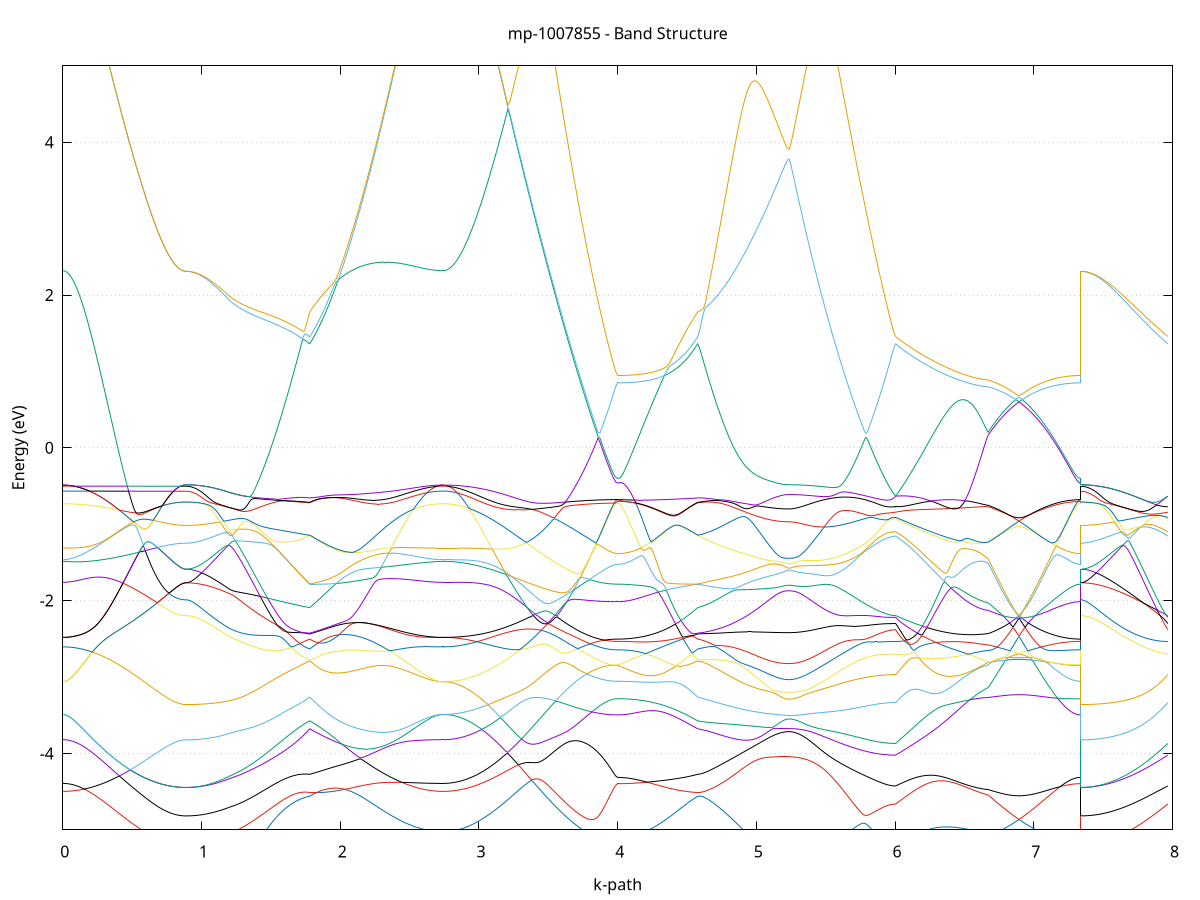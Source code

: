 set title 'mp-1007855 - Band Structure'
set xlabel 'k-path'
set ylabel 'Energy (eV)'
set grid y
set yrange [-5:5]
set terminal png size 800,600
set output 'mp-1007855_bands_gnuplot.png'
plot '-' using 1:2 with lines notitle, '-' using 1:2 with lines notitle, '-' using 1:2 with lines notitle, '-' using 1:2 with lines notitle, '-' using 1:2 with lines notitle, '-' using 1:2 with lines notitle, '-' using 1:2 with lines notitle, '-' using 1:2 with lines notitle, '-' using 1:2 with lines notitle, '-' using 1:2 with lines notitle, '-' using 1:2 with lines notitle, '-' using 1:2 with lines notitle, '-' using 1:2 with lines notitle, '-' using 1:2 with lines notitle, '-' using 1:2 with lines notitle, '-' using 1:2 with lines notitle, '-' using 1:2 with lines notitle, '-' using 1:2 with lines notitle, '-' using 1:2 with lines notitle, '-' using 1:2 with lines notitle, '-' using 1:2 with lines notitle, '-' using 1:2 with lines notitle, '-' using 1:2 with lines notitle, '-' using 1:2 with lines notitle, '-' using 1:2 with lines notitle, '-' using 1:2 with lines notitle, '-' using 1:2 with lines notitle, '-' using 1:2 with lines notitle, '-' using 1:2 with lines notitle, '-' using 1:2 with lines notitle, '-' using 1:2 with lines notitle, '-' using 1:2 with lines notitle, '-' using 1:2 with lines notitle, '-' using 1:2 with lines notitle, '-' using 1:2 with lines notitle, '-' using 1:2 with lines notitle, '-' using 1:2 with lines notitle, '-' using 1:2 with lines notitle, '-' using 1:2 with lines notitle, '-' using 1:2 with lines notitle, '-' using 1:2 with lines notitle, '-' using 1:2 with lines notitle, '-' using 1:2 with lines notitle, '-' using 1:2 with lines notitle, '-' using 1:2 with lines notitle, '-' using 1:2 with lines notitle, '-' using 1:2 with lines notitle, '-' using 1:2 with lines notitle
0.000000 -63.999584
0.007053 -63.999584
0.014106 -63.999684
0.021159 -63.999684
0.028212 -63.999984
0.035265 -63.999984
0.042319 -63.999984
0.049372 -64.000384
0.056425 -64.000384
0.063478 -64.000384
0.070531 -64.000484
0.077584 -64.000484
0.084637 -64.000584
0.091690 -64.000684
0.098743 -64.000684
0.105796 -64.000784
0.112850 -64.000884
0.119903 -64.000984
0.126956 -64.001084
0.134009 -64.001184
0.141062 -64.001284
0.148115 -64.001384
0.155168 -64.001484
0.162221 -64.001584
0.169274 -64.001684
0.176327 -64.001784
0.183381 -64.001884
0.190434 -64.002084
0.197487 -64.002184
0.204540 -64.002284
0.211593 -64.002484
0.218646 -64.002584
0.225699 -64.002784
0.232752 -64.002884
0.239805 -64.003084
0.246858 -64.003184
0.253912 -64.003384
0.260965 -64.003484
0.268018 -64.003684
0.275071 -64.003884
0.282124 -64.003984
0.289177 -64.004184
0.296230 -64.004384
0.303283 -64.004484
0.310336 -64.004684
0.317389 -64.004884
0.324443 -64.004984
0.331496 -64.005184
0.338549 -64.005384
0.345602 -64.005584
0.352655 -64.005784
0.359708 -64.005984
0.366761 -64.006084
0.373814 -64.006284
0.380867 -64.006484
0.387920 -64.006684
0.394974 -64.006884
0.402027 -64.006984
0.409080 -64.007184
0.416133 -64.007384
0.423186 -64.007884
0.430239 -64.008084
0.437292 -64.008184
0.444345 -64.008384
0.451398 -64.008584
0.458451 -64.008784
0.465505 -64.008984
0.472558 -64.009084
0.479611 -64.009084
0.486664 -64.009184
0.493717 -64.009384
0.500770 -64.009584
0.507823 -64.009684
0.514876 -64.009884
0.521929 -64.010084
0.528982 -64.010184
0.536035 -64.010384
0.543089 -64.010584
0.550142 -64.010684
0.557195 -64.010884
0.564248 -64.010984
0.571301 -64.011184
0.578354 -64.011384
0.585407 -64.011484
0.592460 -64.011684
0.599513 -64.011784
0.606566 -64.011884
0.613620 -64.012084
0.620673 -64.012184
0.627726 -64.012284
0.634779 -64.012384
0.641832 -64.012584
0.648885 -64.012684
0.655938 -64.012784
0.662991 -64.012884
0.670044 -64.012984
0.677097 -64.013084
0.684151 -64.013384
0.691204 -64.013484
0.698257 -64.013584
0.705310 -64.013684
0.712363 -64.013784
0.719416 -64.013884
0.726469 -64.013984
0.733522 -64.014084
0.740575 -64.014184
0.747628 -64.014184
0.754682 -64.014284
0.761735 -64.014384
0.768788 -64.014384
0.775841 -64.014484
0.782894 -64.014584
0.789947 -64.014584
0.797000 -64.014684
0.804053 -64.014684
0.811106 -64.014784
0.818159 -64.014784
0.825213 -64.014784
0.832266 -64.014884
0.839319 -64.014884
0.846372 -64.014884
0.853425 -64.014884
0.860478 -64.014984
0.867531 -64.014984
0.874584 -64.014984
0.881637 -64.014984
0.888690 -64.014984
0.888690 -64.014984
0.898506 -64.014984
0.908321 -64.014984
0.918136 -64.014984
0.927951 -64.014984
0.937766 -64.014984
0.947582 -64.014984
0.957397 -64.014984
0.967212 -64.014984
0.977027 -64.014984
0.986842 -64.014984
0.996657 -64.014984
1.006473 -64.014984
1.016288 -64.015084
1.026103 -64.015084
1.035918 -64.015084
1.045733 -64.015084
1.055549 -64.015084
1.065364 -64.015084
1.075179 -64.015084
1.084994 -64.015084
1.094809 -64.015084
1.104625 -64.015084
1.114440 -64.015184
1.124255 -64.015184
1.134070 -64.015184
1.143885 -64.015184
1.153701 -64.015184
1.163516 -64.015284
1.173331 -64.015284
1.183146 -64.015184
1.192961 -64.015184
1.202776 -64.015184
1.202776 -64.015184
1.211396 -64.015184
1.220015 -64.015284
1.228635 -64.015284
1.237254 -64.015284
1.245873 -64.015284
1.254493 -64.015284
1.263112 -64.015284
1.271732 -64.015284
1.280351 -64.015184
1.288970 -64.015184
1.297590 -64.015184
1.306209 -64.015184
1.314829 -64.015184
1.323448 -64.015184
1.332067 -64.015184
1.340687 -64.015184
1.349306 -64.015184
1.357926 -64.015084
1.366545 -64.015084
1.375164 -64.015084
1.383784 -64.015084
1.392403 -64.014984
1.401023 -64.014984
1.409642 -64.014984
1.418261 -64.014884
1.426881 -64.014884
1.435500 -64.014884
1.444119 -64.014784
1.452739 -64.014784
1.461358 -64.014884
1.469978 -64.014784
1.478597 -64.014784
1.487216 -64.014784
1.495836 -64.014784
1.504455 -64.014684
1.513075 -64.014684
1.521694 -64.014684
1.530313 -64.014684
1.538933 -64.014684
1.547552 -64.014684
1.556172 -64.014684
1.564791 -64.014584
1.573410 -64.014584
1.582030 -64.014584
1.590649 -64.014584
1.599269 -64.014584
1.607888 -64.014484
1.616507 -64.014484
1.625127 -64.014484
1.633746 -64.014484
1.642366 -64.014484
1.650985 -64.014484
1.659604 -64.014484
1.668224 -64.014484
1.676843 -64.014484
1.685463 -64.014584
1.694082 -64.014684
1.702701 -64.014684
1.711321 -64.014784
1.719940 -64.014784
1.728560 -64.014884
1.737179 -64.014884
1.745798 -64.014884
1.754418 -64.014884
1.763037 -64.014984
1.771657 -64.015084
1.780276 -64.015184
1.780276 -64.015184
1.788866 -64.015084
1.797457 -64.015084
1.806047 -64.015084
1.814638 -64.014884
1.823228 -64.014884
1.831818 -64.014884
1.840409 -64.014784
1.848999 -64.014784
1.857590 -64.014684
1.866180 -64.014584
1.874771 -64.014584
1.883361 -64.014584
1.891952 -64.014484
1.900542 -64.014384
1.909132 -64.014284
1.917723 -64.014184
1.926313 -64.014084
1.934904 -64.013984
1.943494 -64.013884
1.952085 -64.013784
1.960675 -64.013784
1.969265 -64.013684
1.977856 -64.013484
1.986446 -64.013384
1.995037 -64.013284
2.003627 -64.013184
2.012218 -64.013084
2.020808 -64.012884
2.029398 -64.012784
2.037989 -64.012684
2.046579 -64.012584
2.055170 -64.012484
2.063760 -64.012384
2.072351 -64.012184
2.080941 -64.012084
2.089531 -64.012084
2.098122 -64.011884
2.106712 -64.011784
2.115303 -64.011584
2.123893 -64.011484
2.132484 -64.011184
2.141074 -64.010984
2.149664 -64.010884
2.158255 -64.010684
2.166845 -64.010584
2.175436 -64.010384
2.184026 -64.010184
2.192617 -64.009984
2.201207 -64.009884
2.209797 -64.009684
2.218388 -64.009484
2.226978 -64.009384
2.235569 -64.009184
2.244159 -64.008984
2.252750 -64.008784
2.261340 -64.008584
2.269931 -64.008384
2.278521 -64.008284
2.287111 -64.008084
2.295702 -64.007884
2.304292 -64.007784
2.312883 -64.007584
2.321473 -64.007384
2.330064 -64.007184
2.338654 -64.006984
2.347244 -64.006784
2.355835 -64.006584
2.364425 -64.006384
2.373016 -64.006184
2.381606 -64.005884
2.390197 -64.005684
2.398787 -64.005484
2.407377 -64.005184
2.415968 -64.004984
2.424558 -64.004784
2.433149 -64.004584
2.441739 -64.004384
2.450330 -64.004284
2.458920 -64.004084
2.467510 -64.003884
2.476101 -64.003684
2.484691 -64.003484
2.493282 -64.003284
2.501872 -64.003084
2.510463 -64.002984
2.519053 -64.002784
2.527643 -64.002584
2.536234 -64.002384
2.544824 -64.002284
2.553415 -64.002084
2.562005 -64.001984
2.570596 -64.001784
2.579186 -64.001584
2.587776 -64.001484
2.596367 -64.001384
2.604957 -64.001184
2.613548 -64.001084
2.622138 -64.000984
2.630729 -64.000884
2.639319 -64.000684
2.647910 -64.000584
2.656500 -64.000484
2.665090 -64.000484
2.673681 -64.000384
2.682271 -64.000284
2.690862 -64.000284
2.699452 -63.999984
2.708043 -63.999984
2.716633 -64.000084
2.725223 -63.999984
2.733814 -63.999584
2.742404 -63.999584
2.742404 -63.999584
2.756531 -63.999984
2.770657 -64.000084
2.784784 -63.999984
2.798910 -64.000084
2.813036 -64.000184
2.827163 -64.000384
2.841289 -64.000584
2.855416 -64.001084
2.869542 -64.001284
2.883669 -64.001484
2.897795 -64.001784
2.911921 -64.002084
2.926048 -64.002284
2.940174 -64.002684
2.954301 -64.002984
2.968427 -64.003284
2.982554 -64.003684
2.996680 -64.003984
3.010806 -64.004384
3.024933 -64.004684
3.039059 -64.005184
3.053186 -64.005584
3.067312 -64.005984
3.081439 -64.006384
3.095565 -64.006684
3.109691 -64.007084
3.123818 -64.007584
3.137944 -64.007984
3.152071 -64.008384
3.166197 -64.008884
3.180324 -64.009284
3.194450 -64.009784
3.208576 -64.010184
3.222703 -64.010584
3.236829 -64.011084
3.250956 -64.011484
3.265082 -64.011984
3.279209 -64.012384
3.293335 -64.012984
3.307461 -64.013384
3.321588 -64.013884
3.335714 -64.014384
3.349841 -64.014784
3.363967 -64.015284
3.378094 -64.015684
3.392220 -64.016084
3.406346 -64.016484
3.420473 -64.016984
3.434599 -64.017284
3.448726 -64.017684
3.462852 -64.018084
3.476979 -64.018484
3.491105 -64.018684
3.505231 -64.019084
3.519358 -64.019484
3.533484 -64.019884
3.547611 -64.020184
3.561737 -64.020584
3.575864 -64.020984
3.589990 -64.021284
3.604116 -64.021684
3.618243 -64.021984
3.632369 -64.022284
3.646496 -64.022584
3.660622 -64.022884
3.674749 -64.023084
3.688875 -64.023284
3.703001 -64.023584
3.717128 -64.023884
3.731254 -64.024184
3.745381 -64.024384
3.759507 -64.024784
3.773634 -64.024984
3.787760 -64.025184
3.801886 -64.025384
3.816013 -64.025584
3.830139 -64.025784
3.844266 -64.025884
3.858392 -64.026084
3.872519 -64.026284
3.886645 -64.026384
3.900771 -64.026484
3.914898 -64.026884
3.929024 -64.026984
3.943151 -64.027084
3.957277 -64.027084
3.971404 -64.027184
3.985530 -64.027184
3.999656 -64.027184
3.999656 -64.027184
4.008276 -64.027184
4.016895 -64.027084
4.025515 -64.027084
4.034134 -64.026984
4.042753 -64.026984
4.051373 -64.026884
4.059992 -64.026684
4.068612 -64.026384
4.077231 -64.026084
4.085850 -64.025684
4.094470 -64.025484
4.103089 -64.025184
4.111709 -64.024884
4.120328 -64.024684
4.128947 -64.024384
4.137567 -64.024084
4.146186 -64.023884
4.154806 -64.023584
4.163425 -64.023184
4.172044 -64.022884
4.180664 -64.022584
4.189283 -64.022184
4.197903 -64.021884
4.206522 -64.021484
4.215141 -64.021084
4.223761 -64.020684
4.232380 -64.020484
4.241000 -64.020184
4.249619 -64.019784
4.258238 -64.019384
4.266858 -64.018984
4.275477 -64.018684
4.284096 -64.018284
4.292716 -64.017984
4.301335 -64.017684
4.309955 -64.017384
4.318574 -64.017084
4.327193 -64.016884
4.335813 -64.016684
4.344432 -64.016484
4.353052 -64.016284
4.361671 -64.016084
4.370290 -64.015984
4.378910 -64.015884
4.387529 -64.015784
4.396149 -64.015684
4.404768 -64.015684
4.413387 -64.015684
4.422007 -64.015684
4.430626 -64.015684
4.439246 -64.015584
4.447865 -64.015584
4.456484 -64.015584
4.465104 -64.015384
4.473723 -64.015284
4.482343 -64.015284
4.490962 -64.015284
4.499581 -64.015284
4.508201 -64.015284
4.516820 -64.015284
4.525440 -64.015284
4.534059 -64.015284
4.542678 -64.015284
4.551298 -64.015284
4.559917 -64.015184
4.568537 -64.015184
4.577156 -64.015184
4.577156 -64.015184
4.590304 -64.015184
4.603451 -64.015084
4.616599 -64.014984
4.629747 -64.014784
4.642894 -64.014584
4.656042 -64.014284
4.669190 -64.013884
4.682338 -64.013584
4.695485 -64.012984
4.708633 -64.012584
4.721781 -64.011984
4.734928 -64.011384
4.748076 -64.010584
4.761224 -64.009884
4.774372 -64.009084
4.787519 -64.008184
4.800667 -64.007284
4.813815 -64.006384
4.826962 -64.005384
4.840110 -64.004484
4.853258 -64.003484
4.866406 -64.002384
4.879553 -64.001284
4.892701 -64.000084
4.905849 -63.998884
4.918996 -63.997684
4.932144 -63.996484
4.945292 -63.995084
4.958440 -63.993684
4.971587 -63.992384
4.984735 -63.990884
4.997883 -63.989484
5.011030 -63.988084
5.024178 -63.986684
5.037326 -63.985184
5.050473 -63.983684
5.063621 -63.982184
5.076769 -63.980684
5.089917 -63.979184
5.103064 -63.977884
5.116212 -63.976584
5.129360 -63.975784
5.142507 -63.975384
5.155655 -63.975084
5.168803 -63.974984
5.181951 -63.974884
5.195098 -63.974784
5.208246 -63.974684
5.221394 -63.974584
5.234541 -63.974584
5.234541 -63.974584
5.243191 -63.974584
5.251841 -63.974584
5.260490 -63.974684
5.269140 -63.974684
5.277789 -63.974684
5.286439 -63.974684
5.295089 -63.974684
5.303738 -63.974684
5.312388 -63.974584
5.321037 -63.974584
5.329687 -63.974684
5.338337 -63.974684
5.346986 -63.974684
5.355636 -63.974784
5.364285 -63.975084
5.372935 -63.975884
5.381585 -63.976684
5.390234 -63.977684
5.398884 -63.978484
5.407533 -63.979284
5.416183 -63.980184
5.424832 -63.981084
5.433482 -63.981884
5.442132 -63.982784
5.450781 -63.983584
5.459431 -63.984484
5.468080 -63.985284
5.476730 -63.986184
5.485380 -63.987084
5.494029 -63.987884
5.502679 -63.988684
5.511328 -63.989484
5.519978 -63.990284
5.528628 -63.991184
5.537277 -63.991984
5.545927 -63.992684
5.554576 -63.993484
5.563226 -63.994284
5.571876 -63.994984
5.580525 -63.995884
5.589175 -63.996584
5.597824 -63.997284
5.606474 -63.997984
5.615124 -63.998684
5.623773 -63.999484
5.632423 -64.000184
5.641072 -64.000884
5.649722 -64.001484
5.658372 -64.002084
5.667021 -64.002684
5.675671 -64.003384
5.684320 -64.003884
5.692970 -64.004484
5.701619 -64.004984
5.710269 -64.005584
5.718919 -64.006184
5.727568 -64.006684
5.736218 -64.007184
5.744867 -64.007684
5.753517 -64.008184
5.762167 -64.008684
5.770816 -64.009184
5.779466 -64.009484
5.788115 -64.009884
5.796765 -64.010384
5.805415 -64.010684
5.814064 -64.011084
5.822714 -64.011484
5.831363 -64.011784
5.840013 -64.012084
5.848663 -64.012384
5.857312 -64.012684
5.865962 -64.012884
5.874611 -64.013184
5.883261 -64.013484
5.891911 -64.013684
5.900560 -64.013984
5.909210 -64.014184
5.917859 -64.014384
5.926509 -64.014584
5.935159 -64.014584
5.943808 -64.014584
5.952458 -64.014684
5.961107 -64.014784
5.969757 -64.014884
5.978407 -64.014884
5.987056 -64.014984
5.995706 -64.014984
6.004355 -64.014984
6.004355 -64.014984
6.016477 -64.014984
6.028598 -64.014884
6.040720 -64.014884
6.052841 -64.014884
6.064962 -64.014784
6.077084 -64.014784
6.089205 -64.014684
6.101327 -64.014684
6.113448 -64.014784
6.125570 -64.014684
6.137691 -64.014684
6.149812 -64.014684
6.161934 -64.014584
6.174055 -64.014484
6.186177 -64.014484
6.198298 -64.014384
6.210420 -64.014484
6.222541 -64.014384
6.234662 -64.014284
6.246784 -64.014284
6.258905 -64.014384
6.271027 -64.014284
6.283148 -64.014184
6.295270 -64.014184
6.307391 -64.014184
6.319512 -64.014184
6.331634 -64.014284
6.343755 -64.014484
6.355877 -64.014584
6.367998 -64.014984
6.380120 -64.015584
6.392241 -64.016184
6.404362 -64.016784
6.416484 -64.017484
6.428605 -64.018284
6.440727 -64.019084
6.452848 -64.019684
6.464970 -64.020484
6.477091 -64.020984
6.489212 -64.021584
6.501334 -64.022084
6.513455 -64.022684
6.525577 -64.023184
6.537698 -64.023684
6.549819 -64.024084
6.561941 -64.024484
6.574062 -64.024984
6.586184 -64.025184
6.598305 -64.025584
6.610427 -64.025784
6.622548 -64.026084
6.634669 -64.026384
6.646791 -64.026484
6.658912 -64.026484
6.671034 -64.026584
6.671034 -64.026584
6.678051 -64.026584
6.685069 -64.026584
6.692087 -64.026384
6.699104 -64.026384
6.706122 -64.026484
6.713140 -64.026484
6.720157 -64.026484
6.727175 -64.026484
6.734193 -64.026484
6.741210 -64.026384
6.748228 -64.026384
6.755246 -64.026384
6.762263 -64.026384
6.769281 -64.026584
6.776299 -64.026484
6.783316 -64.026484
6.790334 -64.026484
6.797352 -64.026484
6.804369 -64.026484
6.811387 -64.026484
6.818405 -64.026484
6.825422 -64.026484
6.832440 -64.026484
6.839458 -64.026484
6.846475 -64.026484
6.853493 -64.026484
6.860511 -64.026484
6.867528 -64.026584
6.874546 -64.026684
6.881564 -64.026684
6.888581 -64.026684
6.895599 -64.026684
6.902617 -64.026684
6.909634 -64.026684
6.916652 -64.026684
6.923670 -64.026584
6.930687 -64.026484
6.937705 -64.026484
6.944723 -64.026484
6.951740 -64.026484
6.958758 -64.026484
6.965776 -64.026484
6.972793 -64.026484
6.979811 -64.026484
6.986829 -64.026484
6.993846 -64.026484
7.000864 -64.026484
7.007882 -64.026484
7.014899 -64.026584
7.021917 -64.026384
7.028935 -64.026384
7.035952 -64.026384
7.042970 -64.026384
7.049988 -64.026484
7.057005 -64.026484
7.064023 -64.026484
7.071041 -64.026484
7.078058 -64.026484
7.085076 -64.026384
7.092094 -64.026384
7.099111 -64.026484
7.106129 -64.026584
7.113147 -64.026584
7.120164 -64.026584
7.127182 -64.026584
7.134200 -64.026584
7.141217 -64.026584
7.148235 -64.026584
7.155253 -64.026684
7.162270 -64.026684
7.169288 -64.026684
7.176306 -64.026684
7.183323 -64.026684
7.190341 -64.026784
7.197359 -64.026784
7.204376 -64.026784
7.211394 -64.026784
7.218412 -64.026784
7.225429 -64.026784
7.232447 -64.026884
7.239465 -64.026984
7.246482 -64.026984
7.253500 -64.026984
7.260518 -64.026984
7.267535 -64.027084
7.274553 -64.027084
7.281571 -64.027184
7.288588 -64.027184
7.295606 -64.027184
7.302624 -64.027184
7.309641 -64.027184
7.316659 -64.027184
7.323677 -64.027184
7.330694 -64.027184
7.337712 -64.027184
7.337712 -64.014984
7.351682 -64.014984
7.365651 -64.014984
7.379620 -64.014984
7.393590 -64.014984
7.407559 -64.014984
7.421529 -64.014984
7.435498 -64.014984
7.449468 -64.014984
7.463437 -64.015084
7.477407 -64.015084
7.491376 -64.015084
7.505346 -64.015084
7.519315 -64.015084
7.533285 -64.015084
7.547254 -64.015084
7.561224 -64.015184
7.575193 -64.015184
7.589163 -64.015184
7.603132 -64.015184
7.617101 -64.015284
7.631071 -64.015184
7.645040 -64.015184
7.659010 -64.015184
7.672979 -64.015284
7.686949 -64.015284
7.700918 -64.015384
7.714888 -64.015384
7.728857 -64.015284
7.742827 -64.015384
7.756796 -64.015384
7.770766 -64.015484
7.784735 -64.015484
7.798705 -64.015384
7.812674 -64.015284
7.826643 -64.015284
7.840613 -64.015284
7.854582 -64.015284
7.868552 -64.015184
7.882521 -64.015184
7.896491 -64.015184
7.910460 -64.015184
7.924430 -64.015084
7.938399 -64.015084
7.952369 -64.014984
7.966338 -64.014984
e
0.000000 -63.999584
0.007053 -63.999584
0.014106 -63.999684
0.021159 -63.999684
0.028212 -63.999984
0.035265 -63.999984
0.042319 -63.999984
0.049372 -64.000384
0.056425 -64.000384
0.063478 -64.000384
0.070531 -64.000484
0.077584 -64.000484
0.084637 -64.000584
0.091690 -64.000684
0.098743 -64.000684
0.105796 -64.000784
0.112850 -64.000884
0.119903 -64.000984
0.126956 -64.001084
0.134009 -64.001184
0.141062 -64.001284
0.148115 -64.001384
0.155168 -64.001484
0.162221 -64.001584
0.169274 -64.001684
0.176327 -64.001784
0.183381 -64.001884
0.190434 -64.002084
0.197487 -64.002184
0.204540 -64.002284
0.211593 -64.002484
0.218646 -64.002584
0.225699 -64.002784
0.232752 -64.002884
0.239805 -64.003084
0.246858 -64.003184
0.253912 -64.003384
0.260965 -64.003484
0.268018 -64.003684
0.275071 -64.003784
0.282124 -64.003984
0.289177 -64.004184
0.296230 -64.004384
0.303283 -64.004484
0.310336 -64.004684
0.317389 -64.004884
0.324443 -64.004984
0.331496 -64.005184
0.338549 -64.005384
0.345602 -64.005584
0.352655 -64.005784
0.359708 -64.005884
0.366761 -64.006084
0.373814 -64.006284
0.380867 -64.006484
0.387920 -64.006684
0.394974 -64.006884
0.402027 -64.006984
0.409080 -64.007184
0.416133 -64.007384
0.423186 -64.007884
0.430239 -64.008084
0.437292 -64.008184
0.444345 -64.008384
0.451398 -64.008584
0.458451 -64.008784
0.465505 -64.008984
0.472558 -64.009084
0.479611 -64.009084
0.486664 -64.009184
0.493717 -64.009384
0.500770 -64.009584
0.507823 -64.009684
0.514876 -64.009884
0.521929 -64.010084
0.528982 -64.010184
0.536035 -64.010384
0.543089 -64.010584
0.550142 -64.010684
0.557195 -64.010884
0.564248 -64.010984
0.571301 -64.011184
0.578354 -64.011384
0.585407 -64.011484
0.592460 -64.011684
0.599513 -64.011784
0.606566 -64.011884
0.613620 -64.012084
0.620673 -64.012184
0.627726 -64.012284
0.634779 -64.012384
0.641832 -64.012484
0.648885 -64.012684
0.655938 -64.012784
0.662991 -64.012884
0.670044 -64.012984
0.677097 -64.013084
0.684151 -64.013384
0.691204 -64.013484
0.698257 -64.013584
0.705310 -64.013684
0.712363 -64.013784
0.719416 -64.013884
0.726469 -64.013984
0.733522 -64.014084
0.740575 -64.014184
0.747628 -64.014184
0.754682 -64.014284
0.761735 -64.014384
0.768788 -64.014384
0.775841 -64.014484
0.782894 -64.014584
0.789947 -64.014584
0.797000 -64.014684
0.804053 -64.014684
0.811106 -64.014784
0.818159 -64.014784
0.825213 -64.014784
0.832266 -64.014884
0.839319 -64.014884
0.846372 -64.014884
0.853425 -64.014884
0.860478 -64.014984
0.867531 -64.014984
0.874584 -64.014984
0.881637 -64.014984
0.888690 -64.014984
0.888690 -64.014984
0.898506 -64.014984
0.908321 -64.014884
0.918136 -64.014784
0.927951 -64.014684
0.937766 -64.014584
0.947582 -64.014384
0.957397 -64.014184
0.967212 -64.013984
0.977027 -64.013684
0.986842 -64.013384
0.996657 -64.012984
1.006473 -64.012684
1.016288 -64.012284
1.026103 -64.011784
1.035918 -64.011384
1.045733 -64.010884
1.055549 -64.010084
1.065364 -64.009584
1.075179 -64.008984
1.084994 -64.008384
1.094809 -64.007684
1.104625 -64.007084
1.114440 -64.006384
1.124255 -64.005584
1.134070 -64.004884
1.143885 -64.004084
1.153701 -64.003684
1.163516 -64.002884
1.173331 -64.001984
1.183146 -64.000984
1.192961 -63.999884
1.202776 -63.998984
1.202776 -63.998984
1.211396 -63.998284
1.220015 -63.997684
1.228635 -63.996984
1.237254 -63.996284
1.245873 -63.995584
1.254493 -63.994784
1.263112 -63.994084
1.271732 -63.993184
1.280351 -63.992384
1.288970 -63.991584
1.297590 -63.990784
1.306209 -63.990184
1.314829 -63.989284
1.323448 -63.988384
1.332067 -63.987684
1.340687 -63.986884
1.349306 -63.985984
1.357926 -63.985084
1.366545 -63.984184
1.375164 -63.983284
1.383784 -63.982484
1.392403 -63.981484
1.401023 -63.980584
1.409642 -63.979684
1.418261 -63.978784
1.426881 -63.977784
1.435500 -63.976884
1.444119 -63.975984
1.452739 -63.974984
1.461358 -63.974084
1.469978 -63.973184
1.478597 -63.972184
1.487216 -63.971284
1.495836 -63.970384
1.504455 -63.970084
1.513075 -63.970484
1.521694 -63.970984
1.530313 -63.971484
1.538933 -63.971984
1.547552 -63.972584
1.556172 -63.973084
1.564791 -63.973784
1.573410 -63.974384
1.582030 -63.974984
1.590649 -63.975584
1.599269 -63.976184
1.607888 -63.976984
1.616507 -63.977484
1.625127 -63.978184
1.633746 -63.978784
1.642366 -63.979484
1.650985 -63.980184
1.659604 -63.980884
1.668224 -63.981584
1.676843 -63.982184
1.685463 -63.982784
1.694082 -63.983484
1.702701 -63.984184
1.711321 -63.984984
1.719940 -63.985684
1.728560 -63.986184
1.737179 -63.986784
1.745798 -63.987484
1.754418 -63.988184
1.763037 -63.988884
1.771657 -63.989484
1.780276 -63.990184
1.780276 -63.990184
1.788866 -63.989384
1.797457 -63.988684
1.806047 -63.987884
1.814638 -63.987184
1.823228 -63.986484
1.831818 -63.985684
1.840409 -63.984984
1.848999 -63.984284
1.857590 -63.983684
1.866180 -63.982984
1.874771 -63.982384
1.883361 -63.981784
1.891952 -63.981184
1.900542 -63.980584
1.909132 -63.979984
1.917723 -63.979484
1.926313 -63.978984
1.934904 -63.978484
1.943494 -63.977984
1.952085 -63.977584
1.960675 -63.977184
1.969265 -63.976784
1.977856 -63.976584
1.986446 -63.976284
1.995037 -63.975884
2.003627 -63.975584
2.012218 -63.975284
2.020808 -63.974984
2.029398 -63.974784
2.037989 -63.974484
2.046579 -63.974284
2.055170 -63.974084
2.063760 -63.973884
2.072351 -63.973684
2.080941 -63.973584
2.089531 -63.973384
2.098122 -63.973284
2.106712 -63.973184
2.115303 -63.973084
2.123893 -63.973084
2.132484 -63.972984
2.141074 -63.972884
2.149664 -63.973184
2.158255 -63.973784
2.166845 -63.974384
2.175436 -63.974984
2.184026 -63.975484
2.192617 -63.976084
2.201207 -63.976684
2.209797 -63.977384
2.218388 -63.977984
2.226978 -63.978584
2.235569 -63.979184
2.244159 -63.979784
2.252750 -63.980384
2.261340 -63.980984
2.269931 -63.981584
2.278521 -63.982184
2.287111 -63.982784
2.295702 -63.983384
2.304292 -63.983984
2.312883 -63.984584
2.321473 -63.985084
2.330064 -63.985684
2.338654 -63.986184
2.347244 -63.986784
2.355835 -63.987284
2.364425 -63.987684
2.373016 -63.988184
2.381606 -63.988684
2.390197 -63.989184
2.398787 -63.989684
2.407377 -63.990184
2.415968 -63.990684
2.424558 -63.991084
2.433149 -63.991584
2.441739 -63.992184
2.450330 -63.992584
2.458920 -63.992984
2.467510 -63.993484
2.476101 -63.993884
2.484691 -63.994284
2.493282 -63.994584
2.501872 -63.994984
2.510463 -63.995384
2.519053 -63.995684
2.527643 -63.995984
2.536234 -63.996284
2.544824 -63.996584
2.553415 -63.996884
2.562005 -63.997184
2.570596 -63.997484
2.579186 -63.997684
2.587776 -63.997984
2.596367 -63.998184
2.604957 -63.998384
2.613548 -63.998584
2.622138 -63.998784
2.630729 -63.998984
2.639319 -63.999184
2.647910 -63.999384
2.656500 -63.999484
2.665090 -63.999584
2.673681 -63.999684
2.682271 -63.999784
2.690862 -63.999884
2.699452 -63.999984
2.708043 -63.999884
2.716633 -63.999884
2.725223 -63.999784
2.733814 -63.999584
2.742404 -63.999584
2.742404 -63.999584
2.756531 -63.999684
2.770657 -63.999884
2.784784 -63.999884
2.798910 -63.999684
2.813036 -63.999384
2.827163 -63.998984
2.841289 -63.998584
2.855416 -63.998084
2.869542 -63.997484
2.883669 -63.996884
2.897795 -63.996184
2.911921 -63.995484
2.926048 -63.994684
2.940174 -63.993784
2.954301 -63.992884
2.968427 -63.991884
2.982554 -63.990884
2.996680 -63.989784
3.010806 -63.988384
3.024933 -63.987184
3.039059 -63.986184
3.053186 -63.984884
3.067312 -63.983584
3.081439 -63.982184
3.095565 -63.980484
3.109691 -63.979084
3.123818 -63.977684
3.137944 -63.976184
3.152071 -63.974584
3.166197 -63.972884
3.180324 -63.971284
3.194450 -63.969784
3.208576 -63.969184
3.222703 -63.968584
3.236829 -63.967984
3.250956 -63.967384
3.265082 -63.966784
3.279209 -63.966184
3.293335 -63.965584
3.307461 -63.964984
3.321588 -63.964384
3.335714 -63.964984
3.349841 -63.965784
3.363967 -63.966484
3.378094 -63.967184
3.392220 -63.967884
3.406346 -63.968584
3.420473 -63.969284
3.434599 -63.969984
3.448726 -63.971084
3.462852 -63.972784
3.476979 -63.974384
3.491105 -63.976084
3.505231 -63.977684
3.519358 -63.979284
3.533484 -63.980684
3.547611 -63.982184
3.561737 -63.983784
3.575864 -63.985284
3.589990 -63.986884
3.604116 -63.988284
3.618243 -63.989784
3.632369 -63.991284
3.646496 -63.992684
3.660622 -63.993984
3.674749 -63.995284
3.688875 -63.996584
3.703001 -63.997884
3.717128 -63.999284
3.731254 -64.000384
3.745381 -64.001484
3.759507 -64.002584
3.773634 -64.003684
3.787760 -64.004584
3.801886 -64.005484
3.816013 -64.006184
3.830139 -64.006984
3.844266 -64.007684
3.858392 -64.008384
3.872519 -64.008984
3.886645 -64.009784
3.900771 -64.010284
3.914898 -64.010784
3.929024 -64.011184
3.943151 -64.011284
3.957277 -64.011184
3.971404 -64.011384
3.985530 -64.011484
3.999656 -64.011484
3.999656 -64.011484
4.008276 -64.011484
4.016895 -64.011484
4.025515 -64.011484
4.034134 -64.011484
4.042753 -64.011484
4.051373 -64.011584
4.059992 -64.011584
4.068612 -64.011584
4.077231 -64.011684
4.085850 -64.011684
4.094470 -64.011784
4.103089 -64.011884
4.111709 -64.011884
4.120328 -64.011884
4.128947 -64.011984
4.137567 -64.011984
4.146186 -64.011984
4.154806 -64.011984
4.163425 -64.011984
4.172044 -64.011984
4.180664 -64.011984
4.189283 -64.011984
4.197903 -64.011984
4.206522 -64.011984
4.215141 -64.011984
4.223761 -64.011984
4.232380 -64.011984
4.241000 -64.011884
4.249619 -64.011884
4.258238 -64.011784
4.266858 -64.011684
4.275477 -64.011584
4.284096 -64.011384
4.292716 -64.011284
4.301335 -64.010984
4.309955 -64.010784
4.318574 -64.010484
4.327193 -64.010084
4.335813 -64.009784
4.344432 -64.009384
4.353052 -64.008884
4.361671 -64.008384
4.370290 -64.007884
4.378910 -64.007284
4.387529 -64.006584
4.396149 -64.005884
4.404768 -64.005184
4.413387 -64.004484
4.422007 -64.003784
4.430626 -64.003084
4.439246 -64.002284
4.447865 -64.001584
4.456484 -64.000884
4.465104 -64.000184
4.473723 -63.999384
4.482343 -63.998684
4.490962 -63.997984
4.499581 -63.997184
4.508201 -63.996384
4.516820 -63.995584
4.525440 -63.994784
4.534059 -63.993984
4.542678 -63.993184
4.551298 -63.992484
4.559917 -63.991684
4.568537 -63.990884
4.577156 -63.990184
4.577156 -63.990184
4.590304 -63.989784
4.603451 -63.989384
4.616599 -63.989084
4.629747 -63.988684
4.642894 -63.988384
4.656042 -63.987984
4.669190 -63.987584
4.682338 -63.987284
4.695485 -63.986884
4.708633 -63.986484
4.721781 -63.985984
4.734928 -63.985584
4.748076 -63.985184
4.761224 -63.984784
4.774372 -63.984284
4.787519 -63.983784
4.800667 -63.983284
4.813815 -63.982884
4.826962 -63.982384
4.840110 -63.981984
4.853258 -63.981584
4.866406 -63.981084
4.879553 -63.980684
4.892701 -63.980284
4.905849 -63.979784
4.918996 -63.979384
4.932144 -63.978984
4.945292 -63.978584
4.958440 -63.978184
4.971587 -63.977784
4.984735 -63.977384
4.997883 -63.977084
5.011030 -63.976684
5.024178 -63.976384
5.037326 -63.975984
5.050473 -63.975784
5.063621 -63.975484
5.076769 -63.975284
5.089917 -63.974984
5.103064 -63.974684
5.116212 -63.974184
5.129360 -63.973384
5.142507 -63.972284
5.155655 -63.971084
5.168803 -63.969884
5.181951 -63.968784
5.195098 -63.968084
5.208246 -63.967384
5.221394 -63.966984
5.234541 -63.966884
5.234541 -63.966884
5.243191 -63.966884
5.251841 -63.966984
5.260490 -63.967284
5.269140 -63.967584
5.277789 -63.967984
5.286439 -63.968384
5.295089 -63.968884
5.303738 -63.969484
5.312388 -63.970184
5.321037 -63.970884
5.329687 -63.971684
5.338337 -63.972484
5.346986 -63.973384
5.355636 -63.974184
5.364285 -63.974584
5.372935 -63.974584
5.381585 -63.974684
5.390234 -63.974684
5.398884 -63.974584
5.407533 -63.974684
5.416183 -63.974584
5.424832 -63.974584
5.433482 -63.974584
5.442132 -63.974584
5.450781 -63.974584
5.459431 -63.974584
5.468080 -63.974484
5.476730 -63.974484
5.485380 -63.974484
5.494029 -63.974484
5.502679 -63.974384
5.511328 -63.974384
5.519978 -63.974384
5.528628 -63.974284
5.537277 -63.974284
5.545927 -63.974184
5.554576 -63.974284
5.563226 -63.974284
5.571876 -63.974184
5.580525 -63.974184
5.589175 -63.974084
5.597824 -63.973984
5.606474 -63.973984
5.615124 -63.973884
5.623773 -63.973884
5.632423 -63.973784
5.641072 -63.973684
5.649722 -63.973684
5.658372 -63.973584
5.667021 -63.973584
5.675671 -63.973484
5.684320 -63.973484
5.692970 -63.973384
5.701619 -63.973284
5.710269 -63.973184
5.718919 -63.973184
5.727568 -63.973084
5.736218 -63.972984
5.744867 -63.972984
5.753517 -63.972784
5.762167 -63.972684
5.770816 -63.972584
5.779466 -63.972484
5.788115 -63.972384
5.796765 -63.972184
5.805415 -63.972084
5.814064 -63.971984
5.822714 -63.971784
5.831363 -63.971584
5.840013 -63.971584
5.848663 -63.971384
5.857312 -63.971284
5.865962 -63.971184
5.874611 -63.970984
5.883261 -63.970884
5.891911 -63.970684
5.900560 -63.970584
5.909210 -63.970484
5.917859 -63.970284
5.926509 -63.970184
5.935159 -63.969984
5.943808 -63.969784
5.952458 -63.969684
5.961107 -63.969584
5.969757 -63.969284
5.978407 -63.969184
5.987056 -63.969084
5.995706 -63.968984
6.004355 -63.968984
6.004355 -63.968984
6.016477 -63.969484
6.028598 -63.970984
6.040720 -63.972784
6.052841 -63.974484
6.064962 -63.976284
6.077084 -63.977984
6.089205 -63.979784
6.101327 -63.981484
6.113448 -63.983084
6.125570 -63.984684
6.137691 -63.986284
6.149812 -63.987984
6.161934 -63.989384
6.174055 -63.990984
6.186177 -63.992484
6.198298 -63.994084
6.210420 -63.995584
6.222541 -63.996984
6.234662 -63.998384
6.246784 -63.999784
6.258905 -64.001084
6.271027 -64.002484
6.283148 -64.003784
6.295270 -64.004884
6.307391 -64.006084
6.319512 -64.007284
6.331634 -64.008284
6.343755 -64.009284
6.355877 -64.009984
6.367998 -64.010684
6.380120 -64.011084
6.392241 -64.011384
6.404362 -64.011584
6.416484 -64.011684
6.428605 -64.011784
6.440727 -64.011784
6.452848 -64.011784
6.464970 -64.011784
6.477091 -64.011784
6.489212 -64.011784
6.501334 -64.011784
6.513455 -64.011784
6.525577 -64.011884
6.537698 -64.011884
6.549819 -64.011784
6.561941 -64.011684
6.574062 -64.011684
6.586184 -64.011684
6.598305 -64.011584
6.610427 -64.011584
6.622548 -64.011584
6.634669 -64.011584
6.646791 -64.011584
6.658912 -64.011584
6.671034 -64.011584
6.671034 -64.011584
6.678051 -64.011584
6.685069 -64.011584
6.692087 -64.011584
6.699104 -64.011584
6.706122 -64.011684
6.713140 -64.011684
6.720157 -64.011684
6.727175 -64.011684
6.734193 -64.011684
6.741210 -64.011684
6.748228 -64.011684
6.755246 -64.011784
6.762263 -64.011784
6.769281 -64.012184
6.776299 -64.012184
6.783316 -64.012184
6.790334 -64.012184
6.797352 -64.012184
6.804369 -64.012184
6.811387 -64.012184
6.818405 -64.012184
6.825422 -64.012184
6.832440 -64.012184
6.839458 -64.012184
6.846475 -64.012184
6.853493 -64.012184
6.860511 -64.012184
6.867528 -64.012284
6.874546 -64.012384
6.881564 -64.012384
6.888581 -64.012384
6.895599 -64.012384
6.902617 -64.012384
6.909634 -64.012384
6.916652 -64.012384
6.923670 -64.012284
6.930687 -64.012184
6.937705 -64.012184
6.944723 -64.012184
6.951740 -64.012184
6.958758 -64.012184
6.965776 -64.012184
6.972793 -64.012184
6.979811 -64.012184
6.986829 -64.012184
6.993846 -64.012184
7.000864 -64.012184
7.007882 -64.012184
7.014899 -64.012184
7.021917 -64.011784
7.028935 -64.011784
7.035952 -64.011684
7.042970 -64.011684
7.049988 -64.011684
7.057005 -64.011684
7.064023 -64.011684
7.071041 -64.011684
7.078058 -64.011684
7.085076 -64.011584
7.092094 -64.011584
7.099111 -64.011584
7.106129 -64.011584
7.113147 -64.011584
7.120164 -64.011584
7.127182 -64.011584
7.134200 -64.011484
7.141217 -64.011484
7.148235 -64.011484
7.155253 -64.011484
7.162270 -64.011484
7.169288 -64.011484
7.176306 -64.011484
7.183323 -64.011384
7.190341 -64.011584
7.197359 -64.011584
7.204376 -64.011584
7.211394 -64.011584
7.218412 -64.011584
7.225429 -64.011584
7.232447 -64.011584
7.239465 -64.011584
7.246482 -64.011584
7.253500 -64.011584
7.260518 -64.011584
7.267535 -64.011584
7.274553 -64.011484
7.281571 -64.011484
7.288588 -64.011484
7.295606 -64.011484
7.302624 -64.011484
7.309641 -64.011484
7.316659 -64.011484
7.323677 -64.011484
7.330694 -64.011484
7.337712 -64.011484
7.337712 -64.014984
7.351682 -64.014984
7.365651 -64.014884
7.379620 -64.014684
7.393590 -64.014484
7.407559 -64.014184
7.421529 -64.013784
7.435498 -64.013384
7.449468 -64.012884
7.463437 -64.012384
7.477407 -64.011684
7.491376 -64.011084
7.505346 -64.010084
7.519315 -64.009284
7.533285 -64.008384
7.547254 -64.007484
7.561224 -64.006484
7.575193 -64.005484
7.589163 -64.004384
7.603132 -64.003684
7.617101 -64.002484
7.631071 -64.001084
7.645040 -63.999684
7.659010 -63.998284
7.672979 -63.997084
7.686949 -63.995684
7.700918 -63.994184
7.714888 -63.992684
7.728857 -63.990784
7.742827 -63.989584
7.756796 -63.987884
7.770766 -63.986184
7.784735 -63.984484
7.798705 -63.982784
7.812674 -63.980984
7.826643 -63.979184
7.840613 -63.977384
7.854582 -63.975484
7.868552 -63.973684
7.882521 -63.971784
7.896491 -63.969884
7.910460 -63.967984
7.924430 -63.967784
7.938399 -63.967984
7.952369 -63.968484
7.966338 -63.968984
e
0.000000 -63.981684
0.007053 -63.981684
0.014106 -63.981784
0.021159 -63.981684
0.028212 -63.981684
0.035265 -63.981584
0.042319 -63.981584
0.049372 -63.981484
0.056425 -63.981384
0.063478 -63.981284
0.070531 -63.981284
0.077584 -63.981184
0.084637 -63.981084
0.091690 -63.980984
0.098743 -63.980984
0.105796 -63.980884
0.112850 -63.980784
0.119903 -63.980784
0.126956 -63.980684
0.134009 -63.980484
0.141062 -63.980384
0.148115 -63.980284
0.155168 -63.980084
0.162221 -63.979984
0.169274 -63.979784
0.176327 -63.979684
0.183381 -63.979484
0.190434 -63.979284
0.197487 -63.979184
0.204540 -63.978984
0.211593 -63.978784
0.218646 -63.978584
0.225699 -63.978384
0.232752 -63.978184
0.239805 -63.977984
0.246858 -63.977784
0.253912 -63.977484
0.260965 -63.976984
0.268018 -63.976684
0.275071 -63.976484
0.282124 -63.976284
0.289177 -63.975984
0.296230 -63.975784
0.303283 -63.975484
0.310336 -63.975284
0.317389 -63.974984
0.324443 -63.974684
0.331496 -63.974884
0.338549 -63.974684
0.345602 -63.974384
0.352655 -63.974084
0.359708 -63.973784
0.366761 -63.973484
0.373814 -63.973284
0.380867 -63.972984
0.387920 -63.972384
0.394974 -63.972084
0.402027 -63.971784
0.409080 -63.971484
0.416133 -63.971184
0.423186 -63.970884
0.430239 -63.971284
0.437292 -63.970984
0.444345 -63.970684
0.451398 -63.970384
0.458451 -63.970084
0.465505 -63.969584
0.472558 -63.969184
0.479611 -63.968884
0.486664 -63.968584
0.493717 -63.968284
0.500770 -63.967984
0.507823 -63.967684
0.514876 -63.967284
0.521929 -63.966984
0.528982 -63.966684
0.536035 -63.966384
0.543089 -63.966084
0.550142 -63.965784
0.557195 -63.965484
0.564248 -63.965184
0.571301 -63.964884
0.578354 -63.964584
0.585407 -63.964284
0.592460 -63.963984
0.599513 -63.963684
0.606566 -63.963484
0.613620 -63.963084
0.620673 -63.962784
0.627726 -63.962484
0.634779 -63.962184
0.641832 -63.961984
0.648885 -63.961684
0.655938 -63.961384
0.662991 -63.961184
0.670044 -63.960884
0.677097 -63.960684
0.684151 -63.960384
0.691204 -63.960184
0.698257 -63.959984
0.705310 -63.959784
0.712363 -63.959584
0.719416 -63.959284
0.726469 -63.959084
0.733522 -63.958984
0.740575 -63.958784
0.747628 -63.958184
0.754682 -63.958084
0.761735 -63.957984
0.768788 -63.957784
0.775841 -63.957684
0.782894 -63.957584
0.789947 -63.957384
0.797000 -63.957284
0.804053 -63.957184
0.811106 -63.957084
0.818159 -63.956984
0.825213 -63.956884
0.832266 -63.956784
0.839319 -63.956784
0.846372 -63.956684
0.853425 -63.956584
0.860478 -63.956584
0.867531 -63.956584
0.874584 -63.956484
0.881637 -63.956484
0.888690 -63.956484
0.888690 -63.956484
0.898506 -63.956484
0.908321 -63.956484
0.918136 -63.956584
0.927951 -63.956584
0.937766 -63.956584
0.947582 -63.956684
0.957397 -63.956684
0.967212 -63.956784
0.977027 -63.956784
0.986842 -63.956884
0.996657 -63.956984
1.006473 -63.956984
1.016288 -63.957084
1.026103 -63.957184
1.035918 -63.957284
1.045733 -63.957384
1.055549 -63.957484
1.065364 -63.957684
1.075179 -63.957884
1.084994 -63.957884
1.094809 -63.958084
1.104625 -63.958184
1.114440 -63.958384
1.124255 -63.958484
1.134070 -63.958684
1.143885 -63.958884
1.153701 -63.959084
1.163516 -63.959284
1.173331 -63.959384
1.183146 -63.959584
1.192961 -63.959784
1.202776 -63.960084
1.202776 -63.960084
1.211396 -63.960184
1.220015 -63.960384
1.228635 -63.960584
1.237254 -63.960684
1.245873 -63.960884
1.254493 -63.961084
1.263112 -63.961284
1.271732 -63.961484
1.280351 -63.961684
1.288970 -63.961884
1.297590 -63.962184
1.306209 -63.962384
1.314829 -63.962684
1.323448 -63.962984
1.332067 -63.963184
1.340687 -63.963484
1.349306 -63.963784
1.357926 -63.964084
1.366545 -63.964284
1.375164 -63.964684
1.383784 -63.964984
1.392403 -63.965284
1.401023 -63.965584
1.409642 -63.965784
1.418261 -63.965984
1.426881 -63.966384
1.435500 -63.966684
1.444119 -63.967084
1.452739 -63.967584
1.461358 -63.967984
1.469978 -63.968384
1.478597 -63.968884
1.487216 -63.969384
1.495836 -63.969784
1.504455 -63.969484
1.513075 -63.968484
1.521694 -63.967584
1.530313 -63.966784
1.538933 -63.965884
1.547552 -63.964984
1.556172 -63.964084
1.564791 -63.963284
1.573410 -63.962484
1.582030 -63.961684
1.590649 -63.960884
1.599269 -63.961184
1.607888 -63.961684
1.616507 -63.962184
1.625127 -63.962784
1.633746 -63.963284
1.642366 -63.963684
1.650985 -63.964084
1.659604 -63.964484
1.668224 -63.964884
1.676843 -63.965184
1.685463 -63.965584
1.694082 -63.965884
1.702701 -63.966184
1.711321 -63.966484
1.719940 -63.966784
1.728560 -63.966984
1.737179 -63.967184
1.745798 -63.967384
1.754418 -63.967584
1.763037 -63.967784
1.771657 -63.967884
1.780276 -63.968084
1.780276 -63.968084
1.788866 -63.967684
1.797457 -63.967284
1.806047 -63.966784
1.814638 -63.966284
1.823228 -63.965784
1.831818 -63.965384
1.840409 -63.964784
1.848999 -63.964184
1.857590 -63.963684
1.866180 -63.963184
1.874771 -63.962584
1.883361 -63.962084
1.891952 -63.961484
1.900542 -63.960784
1.909132 -63.960884
1.917723 -63.961184
1.926313 -63.961484
1.934904 -63.961784
1.943494 -63.962084
1.952085 -63.962384
1.960675 -63.962684
1.969265 -63.963084
1.977856 -63.963284
1.986446 -63.963684
1.995037 -63.964084
2.003627 -63.964484
2.012218 -63.964884
2.020808 -63.965284
2.029398 -63.965784
2.037989 -63.966184
2.046579 -63.966684
2.055170 -63.967284
2.063760 -63.967784
2.072351 -63.968284
2.080941 -63.968884
2.089531 -63.969384
2.098122 -63.969984
2.106712 -63.970484
2.115303 -63.971084
2.123893 -63.971684
2.132484 -63.971984
2.141074 -63.972584
2.149664 -63.972884
2.158255 -63.972884
2.166845 -63.972884
2.175436 -63.972884
2.184026 -63.972784
2.192617 -63.972784
2.201207 -63.972784
2.209797 -63.972884
2.218388 -63.972884
2.226978 -63.972984
2.235569 -63.972984
2.244159 -63.973084
2.252750 -63.973184
2.261340 -63.973284
2.269931 -63.973384
2.278521 -63.973484
2.287111 -63.973684
2.295702 -63.973784
2.304292 -63.973784
2.312883 -63.973884
2.321473 -63.974084
2.330064 -63.974184
2.338654 -63.974284
2.347244 -63.974484
2.355835 -63.974584
2.364425 -63.974784
2.373016 -63.974984
2.381606 -63.975284
2.390197 -63.975484
2.398787 -63.975584
2.407377 -63.975784
2.415968 -63.975984
2.424558 -63.976184
2.433149 -63.976384
2.441739 -63.976584
2.450330 -63.976784
2.458920 -63.977084
2.467510 -63.977284
2.476101 -63.977484
2.484691 -63.977684
2.493282 -63.977784
2.501872 -63.977984
2.510463 -63.978184
2.519053 -63.978484
2.527643 -63.978684
2.536234 -63.978784
2.544824 -63.978984
2.553415 -63.979184
2.562005 -63.979484
2.570596 -63.979684
2.579186 -63.979784
2.587776 -63.979984
2.596367 -63.980184
2.604957 -63.980284
2.613548 -63.980484
2.622138 -63.980584
2.630729 -63.980684
2.639319 -63.980884
2.647910 -63.980984
2.656500 -63.981084
2.665090 -63.981184
2.673681 -63.981284
2.682271 -63.981384
2.690862 -63.981484
2.699452 -63.981584
2.708043 -63.981584
2.716633 -63.981684
2.725223 -63.981684
2.733814 -63.981684
2.742404 -63.981684
2.742404 -63.981684
2.756531 -63.981684
2.770657 -63.981584
2.784784 -63.981484
2.798910 -63.981384
2.813036 -63.981284
2.827163 -63.981084
2.841289 -63.980884
2.855416 -63.980684
2.869542 -63.980384
2.883669 -63.980084
2.897795 -63.979784
2.911921 -63.979484
2.926048 -63.979084
2.940174 -63.978784
2.954301 -63.978384
2.968427 -63.977984
2.982554 -63.977584
2.996680 -63.976984
3.010806 -63.976584
3.024933 -63.976084
3.039059 -63.975584
3.053186 -63.975084
3.067312 -63.974584
3.081439 -63.974084
3.095565 -63.973484
3.109691 -63.972784
3.123818 -63.972284
3.137944 -63.972084
3.152071 -63.971484
3.166197 -63.970984
3.180324 -63.970384
3.194450 -63.969584
3.208576 -63.967884
3.222703 -63.966084
3.236829 -63.964284
3.250956 -63.962584
3.265082 -63.960784
3.279209 -63.961584
3.293335 -63.962584
3.307461 -63.963384
3.321588 -63.964184
3.335714 -63.963684
3.349841 -63.963084
3.363967 -63.962484
3.378094 -63.963184
3.392220 -63.964584
3.406346 -63.966184
3.420473 -63.967784
3.434599 -63.969484
3.448726 -63.970684
3.462852 -63.971384
3.476979 -63.972084
3.491105 -63.972484
3.505231 -63.973184
3.519358 -63.973784
3.533484 -63.974384
3.547611 -63.974984
3.561737 -63.975584
3.575864 -63.976184
3.589990 -63.976684
3.604116 -63.977284
3.618243 -63.977784
3.632369 -63.978284
3.646496 -63.978784
3.660622 -63.979184
3.674749 -63.979684
3.688875 -63.980084
3.703001 -63.980584
3.717128 -63.980984
3.731254 -63.981384
3.745381 -63.981684
3.759507 -63.981984
3.773634 -63.982384
3.787760 -63.982684
3.801886 -63.982984
3.816013 -63.983184
3.830139 -63.983484
3.844266 -63.983684
3.858392 -63.983884
3.872519 -63.984384
3.886645 -63.984484
3.900771 -63.984684
3.914898 -63.985184
3.929024 -63.985284
3.943151 -63.985384
3.957277 -63.985384
3.971404 -63.985484
3.985530 -63.985484
3.999656 -63.985484
3.999656 -63.985484
4.008276 -63.985484
4.016895 -63.985484
4.025515 -63.985484
4.034134 -63.985484
4.042753 -63.985384
4.051373 -63.985384
4.059992 -63.985284
4.068612 -63.985184
4.077231 -63.985084
4.085850 -63.984784
4.094470 -63.984484
4.103089 -63.984384
4.111709 -63.984184
4.120328 -63.984084
4.128947 -63.983884
4.137567 -63.983684
4.146186 -63.983584
4.154806 -63.983384
4.163425 -63.983184
4.172044 -63.982984
4.180664 -63.982784
4.189283 -63.982584
4.197903 -63.982384
4.206522 -63.982184
4.215141 -63.981984
4.223761 -63.981684
4.232380 -63.981684
4.241000 -63.981484
4.249619 -63.981184
4.258238 -63.980984
4.266858 -63.980584
4.275477 -63.980384
4.284096 -63.980084
4.292716 -63.979784
4.301335 -63.979484
4.309955 -63.979184
4.318574 -63.978884
4.327193 -63.978684
4.335813 -63.978484
4.344432 -63.978084
4.353052 -63.977784
4.361671 -63.977484
4.370290 -63.977184
4.378910 -63.976784
4.387529 -63.976384
4.396149 -63.975984
4.404768 -63.975484
4.413387 -63.975184
4.422007 -63.974784
4.430626 -63.974484
4.439246 -63.974084
4.447865 -63.973784
4.456484 -63.973484
4.465104 -63.973084
4.473723 -63.972684
4.482343 -63.972384
4.490962 -63.972184
4.499581 -63.971784
4.508201 -63.971384
4.516820 -63.970984
4.525440 -63.970584
4.534059 -63.970184
4.542678 -63.969784
4.551298 -63.969384
4.559917 -63.968884
4.568537 -63.968484
4.577156 -63.968084
4.577156 -63.968084
4.590304 -63.967884
4.603451 -63.967684
4.616599 -63.967584
4.629747 -63.967384
4.642894 -63.967384
4.656042 -63.967184
4.669190 -63.967084
4.682338 -63.966984
4.695485 -63.966884
4.708633 -63.966884
4.721781 -63.966884
4.734928 -63.966884
4.748076 -63.966884
4.761224 -63.966884
4.774372 -63.966884
4.787519 -63.966984
4.800667 -63.966984
4.813815 -63.967084
4.826962 -63.967184
4.840110 -63.967284
4.853258 -63.967384
4.866406 -63.967384
4.879553 -63.967484
4.892701 -63.967584
4.905849 -63.967584
4.918996 -63.967684
4.932144 -63.967684
4.945292 -63.967784
4.958440 -63.967784
4.971587 -63.967784
4.984735 -63.967684
4.997883 -63.967584
5.011030 -63.967584
5.024178 -63.967484
5.037326 -63.967284
5.050473 -63.967184
5.063621 -63.966984
5.076769 -63.966784
5.089917 -63.966584
5.103064 -63.966284
5.116212 -63.965984
5.129360 -63.965684
5.142507 -63.965384
5.155655 -63.965084
5.168803 -63.964684
5.181951 -63.964284
5.195098 -63.963784
5.208246 -63.963184
5.221394 -63.962784
5.234541 -63.962584
5.234541 -63.962584
5.243191 -63.962684
5.251841 -63.962784
5.260490 -63.962984
5.269140 -63.963184
5.277789 -63.963484
5.286439 -63.963684
5.295089 -63.963884
5.303738 -63.963984
5.312388 -63.964084
5.321037 -63.964184
5.329687 -63.964184
5.338337 -63.964284
5.346986 -63.964384
5.355636 -63.964384
5.364285 -63.964384
5.372935 -63.964484
5.381585 -63.964484
5.390234 -63.964484
5.398884 -63.964484
5.407533 -63.964484
5.416183 -63.964484
5.424832 -63.964484
5.433482 -63.964484
5.442132 -63.964484
5.450781 -63.964484
5.459431 -63.964484
5.468080 -63.964484
5.476730 -63.964384
5.485380 -63.964384
5.494029 -63.964384
5.502679 -63.964384
5.511328 -63.964284
5.519978 -63.964284
5.528628 -63.964284
5.537277 -63.964284
5.545927 -63.964184
5.554576 -63.964184
5.563226 -63.964184
5.571876 -63.964084
5.580525 -63.964084
5.589175 -63.963984
5.597824 -63.963984
5.606474 -63.963984
5.615124 -63.963884
5.623773 -63.963984
5.632423 -63.963984
5.641072 -63.963884
5.649722 -63.963884
5.658372 -63.963884
5.667021 -63.963884
5.675671 -63.963884
5.684320 -63.963884
5.692970 -63.963884
5.701619 -63.963884
5.710269 -63.963884
5.718919 -63.963884
5.727568 -63.963884
5.736218 -63.963884
5.744867 -63.963984
5.753517 -63.963984
5.762167 -63.964084
5.770816 -63.964084
5.779466 -63.964184
5.788115 -63.964284
5.796765 -63.964384
5.805415 -63.964484
5.814064 -63.964584
5.822714 -63.964684
5.831363 -63.964784
5.840013 -63.964984
5.848663 -63.965084
5.857312 -63.965284
5.865962 -63.965384
5.874611 -63.965584
5.883261 -63.965684
5.891911 -63.965784
5.900560 -63.965884
5.909210 -63.966084
5.917859 -63.966284
5.926509 -63.966384
5.935159 -63.966584
5.943808 -63.966784
5.952458 -63.966884
5.961107 -63.966984
5.969757 -63.967084
5.978407 -63.967184
5.987056 -63.967284
5.995706 -63.967384
6.004355 -63.967384
6.004355 -63.967384
6.016477 -63.969084
6.028598 -63.969684
6.040720 -63.970184
6.052841 -63.970584
6.064962 -63.970984
6.077084 -63.971384
6.089205 -63.971884
6.101327 -63.972284
6.113448 -63.972684
6.125570 -63.973084
6.137691 -63.973384
6.149812 -63.973784
6.161934 -63.974084
6.174055 -63.974384
6.186177 -63.974784
6.198298 -63.975184
6.210420 -63.975584
6.222541 -63.975884
6.234662 -63.976284
6.246784 -63.976584
6.258905 -63.976984
6.271027 -63.977384
6.283148 -63.977684
6.295270 -63.977984
6.307391 -63.978284
6.319512 -63.978584
6.331634 -63.978884
6.343755 -63.979184
6.355877 -63.979384
6.367998 -63.979684
6.380120 -63.979884
6.392241 -63.980184
6.404362 -63.980384
6.416484 -63.980584
6.428605 -63.980784
6.440727 -63.980984
6.452848 -63.980984
6.464970 -63.981084
6.477091 -63.981184
6.489212 -63.981284
6.501334 -63.981184
6.513455 -63.981284
6.525577 -63.981284
6.537698 -63.981384
6.549819 -63.981384
6.561941 -63.981284
6.574062 -63.981284
6.586184 -63.981184
6.598305 -63.981084
6.610427 -63.981084
6.622548 -63.980984
6.634669 -63.980884
6.646791 -63.980884
6.658912 -63.980884
6.671034 -63.980684
6.671034 -63.980684
6.678051 -63.980484
6.685069 -63.980184
6.692087 -63.979884
6.699104 -63.979584
6.706122 -63.979584
6.713140 -63.979284
6.720157 -63.978884
6.727175 -63.978584
6.734193 -63.978284
6.741210 -63.977984
6.748228 -63.977584
6.755246 -63.977284
6.762263 -63.976884
6.769281 -63.976584
6.776299 -63.976184
6.783316 -63.975784
6.790334 -63.975384
6.797352 -63.975084
6.804369 -63.974684
6.811387 -63.974284
6.818405 -63.973884
6.825422 -63.973384
6.832440 -63.972984
6.839458 -63.972584
6.846475 -63.972184
6.853493 -63.971684
6.860511 -63.971284
6.867528 -63.971084
6.874546 -63.970584
6.881564 -63.970184
6.888581 -63.969684
6.895599 -63.969584
6.902617 -63.969984
6.909634 -63.970484
6.916652 -63.970884
6.923670 -63.971384
6.930687 -63.971584
6.937705 -63.971984
6.944723 -63.972384
6.951740 -63.972884
6.958758 -63.973284
6.965776 -63.973684
6.972793 -63.974084
6.979811 -63.974484
6.986829 -63.974884
6.993846 -63.975284
7.000864 -63.975684
7.007882 -63.976084
7.014899 -63.976384
7.021917 -63.976784
7.028935 -63.977084
7.035952 -63.977484
7.042970 -63.977784
7.049988 -63.978184
7.057005 -63.978484
7.064023 -63.978784
7.071041 -63.979084
7.078058 -63.979484
7.085076 -63.979484
7.092094 -63.979784
7.099111 -63.980084
7.106129 -63.980384
7.113147 -63.980584
7.120164 -63.980884
7.127182 -63.980984
7.134200 -63.981184
7.141217 -63.981484
7.148235 -63.981684
7.155253 -63.981884
7.162270 -63.982084
7.169288 -63.982284
7.176306 -63.982484
7.183323 -63.982684
7.190341 -63.982884
7.197359 -63.983084
7.204376 -63.983284
7.211394 -63.983384
7.218412 -63.983584
7.225429 -63.983684
7.232447 -63.983984
7.239465 -63.984184
7.246482 -63.984284
7.253500 -63.984484
7.260518 -63.984584
7.267535 -63.984984
7.274553 -63.985084
7.281571 -63.985284
7.288588 -63.985284
7.295606 -63.985384
7.302624 -63.985384
7.309641 -63.985484
7.316659 -63.985484
7.323677 -63.985484
7.330694 -63.985484
7.337712 -63.985484
7.337712 -63.956484
7.351682 -63.956484
7.365651 -63.956584
7.379620 -63.956584
7.393590 -63.956584
7.407559 -63.956684
7.421529 -63.956784
7.435498 -63.956884
7.449468 -63.956984
7.463437 -63.957084
7.477407 -63.957184
7.491376 -63.957384
7.505346 -63.957584
7.519315 -63.957784
7.533285 -63.957884
7.547254 -63.958084
7.561224 -63.958284
7.575193 -63.958584
7.589163 -63.958784
7.603132 -63.959084
7.617101 -63.959284
7.631071 -63.959584
7.645040 -63.959884
7.659010 -63.960184
7.672979 -63.960484
7.686949 -63.960884
7.700918 -63.961184
7.714888 -63.961584
7.728857 -63.961884
7.742827 -63.962284
7.756796 -63.962584
7.770766 -63.962984
7.784735 -63.963384
7.798705 -63.963784
7.812674 -63.964184
7.826643 -63.964584
7.840613 -63.965084
7.854582 -63.965484
7.868552 -63.965884
7.882521 -63.966384
7.896491 -63.966784
7.910460 -63.967284
7.924430 -63.966084
7.938399 -63.964184
7.952369 -63.965184
7.966338 -63.967384
e
0.000000 -63.934584
0.007053 -63.934884
0.014106 -63.935384
0.021159 -63.935384
0.028212 -63.935484
0.035265 -63.935484
0.042319 -63.935484
0.049372 -63.935484
0.056425 -63.935484
0.063478 -63.935484
0.070531 -63.935484
0.077584 -63.935484
0.084637 -63.935484
0.091690 -63.935484
0.098743 -63.935484
0.105796 -63.935384
0.112850 -63.935384
0.119903 -63.935384
0.126956 -63.935384
0.134009 -63.935384
0.141062 -63.935384
0.148115 -63.935384
0.155168 -63.935384
0.162221 -63.935384
0.169274 -63.935384
0.176327 -63.935384
0.183381 -63.935284
0.190434 -63.935284
0.197487 -63.935284
0.204540 -63.935284
0.211593 -63.935284
0.218646 -63.935284
0.225699 -63.935284
0.232752 -63.935284
0.239805 -63.935284
0.246858 -63.935184
0.253912 -63.935184
0.260965 -63.935184
0.268018 -63.935184
0.275071 -63.935184
0.282124 -63.935184
0.289177 -63.935184
0.296230 -63.935184
0.303283 -63.935084
0.310336 -63.935084
0.317389 -63.935084
0.324443 -63.935084
0.331496 -63.935084
0.338549 -63.935084
0.345602 -63.935084
0.352655 -63.935084
0.359708 -63.934984
0.366761 -63.934984
0.373814 -63.934984
0.380867 -63.934984
0.387920 -63.934984
0.394974 -63.934984
0.402027 -63.934984
0.409080 -63.934884
0.416133 -63.934884
0.423186 -63.935284
0.430239 -63.935284
0.437292 -63.935284
0.444345 -63.935284
0.451398 -63.935284
0.458451 -63.935284
0.465505 -63.935184
0.472558 -63.935184
0.479611 -63.934984
0.486664 -63.934984
0.493717 -63.934984
0.500770 -63.934984
0.507823 -63.934884
0.514876 -63.934884
0.521929 -63.934884
0.528982 -63.934884
0.536035 -63.934884
0.543089 -63.934884
0.550142 -63.934884
0.557195 -63.934884
0.564248 -63.934784
0.571301 -63.935384
0.578354 -63.935384
0.585407 -63.935384
0.592460 -63.935384
0.599513 -63.935384
0.606566 -63.935284
0.613620 -63.935284
0.620673 -63.935084
0.627726 -63.934984
0.634779 -63.934984
0.641832 -63.934984
0.648885 -63.934984
0.655938 -63.934984
0.662991 -63.934984
0.670044 -63.934984
0.677097 -63.934984
0.684151 -63.935284
0.691204 -63.935284
0.698257 -63.935284
0.705310 -63.935284
0.712363 -63.935284
0.719416 -63.935284
0.726469 -63.935284
0.733522 -63.935284
0.740575 -63.935284
0.747628 -63.935284
0.754682 -63.935184
0.761735 -63.935184
0.768788 -63.935184
0.775841 -63.935184
0.782894 -63.935184
0.789947 -63.935184
0.797000 -63.935184
0.804053 -63.935184
0.811106 -63.935184
0.818159 -63.935184
0.825213 -63.935184
0.832266 -63.935184
0.839319 -63.935184
0.846372 -63.935184
0.853425 -63.935184
0.860478 -63.935184
0.867531 -63.935184
0.874584 -63.935184
0.881637 -63.935184
0.888690 -63.935184
0.888690 -63.935184
0.898506 -63.935184
0.908321 -63.935184
0.918136 -63.935184
0.927951 -63.935184
0.937766 -63.935184
0.947582 -63.935184
0.957397 -63.935184
0.967212 -63.935284
0.977027 -63.935284
0.986842 -63.935284
0.996657 -63.935384
1.006473 -63.935384
1.016288 -63.935384
1.026103 -63.935484
1.035918 -63.935484
1.045733 -63.935584
1.055549 -63.935584
1.065364 -63.935684
1.075179 -63.935684
1.084994 -63.935784
1.094809 -63.935784
1.104625 -63.935884
1.114440 -63.935984
1.124255 -63.935984
1.134070 -63.936084
1.143885 -63.936184
1.153701 -63.936284
1.163516 -63.936384
1.173331 -63.936384
1.183146 -63.936284
1.192961 -63.936384
1.202776 -63.936484
1.202776 -63.936484
1.211396 -63.936584
1.220015 -63.936684
1.228635 -63.936784
1.237254 -63.936784
1.245873 -63.936884
1.254493 -63.936984
1.263112 -63.937084
1.271732 -63.937084
1.280351 -63.937084
1.288970 -63.937184
1.297590 -63.937284
1.306209 -63.937384
1.314829 -63.937484
1.323448 -63.937584
1.332067 -63.937684
1.340687 -63.937784
1.349306 -63.937984
1.357926 -63.938884
1.366545 -63.939684
1.375164 -63.940684
1.383784 -63.941484
1.392403 -63.942484
1.401023 -63.943384
1.409642 -63.944284
1.418261 -63.945184
1.426881 -63.946084
1.435500 -63.946984
1.444119 -63.947784
1.452739 -63.948684
1.461358 -63.949484
1.469978 -63.950384
1.478597 -63.951284
1.487216 -63.952084
1.495836 -63.952884
1.504455 -63.953684
1.513075 -63.954484
1.521694 -63.955184
1.530313 -63.955984
1.538933 -63.956784
1.547552 -63.957484
1.556172 -63.958184
1.564791 -63.958784
1.573410 -63.959484
1.582030 -63.960084
1.590649 -63.960684
1.599269 -63.960184
1.607888 -63.959384
1.616507 -63.958784
1.625127 -63.958184
1.633746 -63.957684
1.642366 -63.957184
1.650985 -63.956784
1.659604 -63.956484
1.668224 -63.956184
1.676843 -63.955984
1.685463 -63.955884
1.694082 -63.955884
1.702701 -63.955884
1.711321 -63.955884
1.719940 -63.955984
1.728560 -63.956084
1.737179 -63.956184
1.745798 -63.956384
1.754418 -63.956584
1.763037 -63.956784
1.771657 -63.957084
1.780276 -63.957284
1.780276 -63.957284
1.788866 -63.957584
1.797457 -63.957784
1.806047 -63.957984
1.814638 -63.958084
1.823228 -63.958384
1.831818 -63.958684
1.840409 -63.958984
1.848999 -63.959184
1.857590 -63.959484
1.866180 -63.959584
1.874771 -63.959884
1.883361 -63.960184
1.891952 -63.960384
1.900542 -63.960484
1.909132 -63.960184
1.917723 -63.959584
1.926313 -63.958884
1.934904 -63.958284
1.943494 -63.957684
1.952085 -63.956984
1.960675 -63.956284
1.969265 -63.955584
1.977856 -63.955084
1.986446 -63.954384
1.995037 -63.953684
2.003627 -63.952984
2.012218 -63.952284
2.020808 -63.951584
2.029398 -63.950884
2.037989 -63.950184
2.046579 -63.949484
2.055170 -63.948784
2.063760 -63.948084
2.072351 -63.948084
2.080941 -63.948284
2.089531 -63.948484
2.098122 -63.948684
2.106712 -63.948784
2.115303 -63.948884
2.123893 -63.948984
2.132484 -63.948984
2.141074 -63.948984
2.149664 -63.949084
2.158255 -63.949084
2.166845 -63.949084
2.175436 -63.949084
2.184026 -63.948984
2.192617 -63.948984
2.201207 -63.948884
2.209797 -63.948884
2.218388 -63.948784
2.226978 -63.948684
2.235569 -63.948584
2.244159 -63.948484
2.252750 -63.948384
2.261340 -63.948184
2.269931 -63.948084
2.278521 -63.947884
2.287111 -63.947784
2.295702 -63.947584
2.304292 -63.947484
2.312883 -63.947284
2.321473 -63.947084
2.330064 -63.946884
2.338654 -63.946684
2.347244 -63.946484
2.355835 -63.946184
2.364425 -63.945984
2.373016 -63.945784
2.381606 -63.945484
2.390197 -63.945284
2.398787 -63.944984
2.407377 -63.944684
2.415968 -63.944384
2.424558 -63.944184
2.433149 -63.943884
2.441739 -63.943584
2.450330 -63.943284
2.458920 -63.942984
2.467510 -63.942784
2.476101 -63.942484
2.484691 -63.942184
2.493282 -63.941884
2.501872 -63.941584
2.510463 -63.941284
2.519053 -63.940884
2.527643 -63.940584
2.536234 -63.940284
2.544824 -63.939984
2.553415 -63.939784
2.562005 -63.939484
2.570596 -63.939184
2.579186 -63.938884
2.587776 -63.938584
2.596367 -63.938284
2.604957 -63.937984
2.613548 -63.937784
2.622138 -63.937484
2.630729 -63.937284
2.639319 -63.936984
2.647910 -63.936784
2.656500 -63.936584
2.665090 -63.936384
2.673681 -63.936184
2.682271 -63.935984
2.690862 -63.935784
2.699452 -63.935684
2.708043 -63.935584
2.716633 -63.935484
2.725223 -63.935284
2.733814 -63.934784
2.742404 -63.934584
2.742404 -63.934584
2.756531 -63.934684
2.770657 -63.935184
2.784784 -63.935384
2.798910 -63.935784
2.813036 -63.936484
2.827163 -63.937184
2.841289 -63.937684
2.855416 -63.938284
2.869542 -63.938884
2.883669 -63.939584
2.897795 -63.940184
2.911921 -63.940884
2.926048 -63.941684
2.940174 -63.942384
2.954301 -63.943184
2.968427 -63.943884
2.982554 -63.944684
2.996680 -63.945484
3.010806 -63.946184
3.024933 -63.946984
3.039059 -63.947784
3.053186 -63.948684
3.067312 -63.949484
3.081439 -63.950284
3.095565 -63.950984
3.109691 -63.951784
3.123818 -63.952684
3.137944 -63.953484
3.152071 -63.954384
3.166197 -63.955184
3.180324 -63.955984
3.194450 -63.956784
3.208576 -63.957584
3.222703 -63.958384
3.236829 -63.959184
3.250956 -63.959984
3.265082 -63.960684
3.279209 -63.958884
3.293335 -63.957084
3.307461 -63.955284
3.321588 -63.956784
3.335714 -63.958384
3.349841 -63.959984
3.363967 -63.961584
3.378094 -63.961884
3.392220 -63.960984
3.406346 -63.960384
3.420473 -63.959784
3.434599 -63.959184
3.448726 -63.958584
3.462852 -63.957984
3.476979 -63.957384
3.491105 -63.956784
3.505231 -63.956284
3.519358 -63.955584
3.533484 -63.954984
3.547611 -63.954384
3.561737 -63.953884
3.575864 -63.953384
3.589990 -63.952784
3.604116 -63.952284
3.618243 -63.951784
3.632369 -63.951284
3.646496 -63.950784
3.660622 -63.950384
3.674749 -63.949884
3.688875 -63.949484
3.703001 -63.949084
3.717128 -63.948684
3.731254 -63.948684
3.745381 -63.948284
3.759507 -63.947884
3.773634 -63.947584
3.787760 -63.947284
3.801886 -63.946984
3.816013 -63.946684
3.830139 -63.946384
3.844266 -63.946184
3.858392 -63.945884
3.872519 -63.945684
3.886645 -63.945684
3.900771 -63.945484
3.914898 -63.945384
3.929024 -63.945284
3.943151 -63.945184
3.957277 -63.945084
3.971404 -63.944984
3.985530 -63.944984
3.999656 -63.944984
3.999656 -63.944984
4.008276 -63.944984
4.016895 -63.944984
4.025515 -63.944984
4.034134 -63.944984
4.042753 -63.945084
4.051373 -63.945184
4.059992 -63.945284
4.068612 -63.945384
4.077231 -63.945384
4.085850 -63.945484
4.094470 -63.945584
4.103089 -63.945684
4.111709 -63.945784
4.120328 -63.945984
4.128947 -63.946084
4.137567 -63.946084
4.146186 -63.946184
4.154806 -63.946384
4.163425 -63.946484
4.172044 -63.946684
4.180664 -63.946784
4.189283 -63.946984
4.197903 -63.947084
4.206522 -63.947384
4.215141 -63.947584
4.223761 -63.947784
4.232380 -63.947984
4.241000 -63.948184
4.249619 -63.948384
4.258238 -63.948584
4.266858 -63.948684
4.275477 -63.948884
4.284096 -63.949084
4.292716 -63.949384
4.301335 -63.949584
4.309955 -63.949784
4.318574 -63.950084
4.327193 -63.950284
4.335813 -63.950584
4.344432 -63.950784
4.353052 -63.950984
4.361671 -63.951184
4.370290 -63.951484
4.378910 -63.951684
4.387529 -63.951884
4.396149 -63.952184
4.404768 -63.952484
4.413387 -63.952784
4.422007 -63.952984
4.430626 -63.953284
4.439246 -63.953484
4.447865 -63.953684
4.456484 -63.953984
4.465104 -63.954184
4.473723 -63.954384
4.482343 -63.954584
4.490962 -63.954784
4.499581 -63.955084
4.508201 -63.955284
4.516820 -63.955484
4.525440 -63.955884
4.534059 -63.956084
4.542678 -63.956384
4.551298 -63.956584
4.559917 -63.956784
4.568537 -63.957084
4.577156 -63.957284
4.577156 -63.957284
4.590304 -63.957384
4.603451 -63.957484
4.616599 -63.957484
4.629747 -63.957584
4.642894 -63.957584
4.656042 -63.957584
4.669190 -63.957584
4.682338 -63.957484
4.695485 -63.957384
4.708633 -63.957184
4.721781 -63.957084
4.734928 -63.956884
4.748076 -63.956584
4.761224 -63.956284
4.774372 -63.955984
4.787519 -63.955784
4.800667 -63.955484
4.813815 -63.955184
4.826962 -63.954884
4.840110 -63.954584
4.853258 -63.954284
4.866406 -63.953984
4.879553 -63.953684
4.892701 -63.953384
4.905849 -63.953084
4.918996 -63.952784
4.932144 -63.952584
4.945292 -63.952284
4.958440 -63.951984
4.971587 -63.951784
4.984735 -63.951484
4.997883 -63.951284
5.011030 -63.951184
5.024178 -63.950984
5.037326 -63.950884
5.050473 -63.950784
5.063621 -63.950784
5.076769 -63.950884
5.089917 -63.950884
5.103064 -63.950884
5.116212 -63.951084
5.129360 -63.951284
5.142507 -63.951484
5.155655 -63.951684
5.168803 -63.951884
5.181951 -63.952084
5.195098 -63.952184
5.208246 -63.952384
5.221394 -63.952584
5.234541 -63.952684
5.234541 -63.952684
5.243191 -63.952584
5.251841 -63.952584
5.260490 -63.952484
5.269140 -63.952384
5.277789 -63.952384
5.286439 -63.952384
5.295089 -63.952384
5.303738 -63.952384
5.312388 -63.952384
5.321037 -63.952384
5.329687 -63.952384
5.338337 -63.952384
5.346986 -63.952484
5.355636 -63.952484
5.364285 -63.952484
5.372935 -63.952584
5.381585 -63.952584
5.390234 -63.952684
5.398884 -63.952684
5.407533 -63.952784
5.416183 -63.952884
5.424832 -63.952984
5.433482 -63.952984
5.442132 -63.953084
5.450781 -63.953284
5.459431 -63.953384
5.468080 -63.953484
5.476730 -63.953584
5.485380 -63.953684
5.494029 -63.953784
5.502679 -63.953984
5.511328 -63.954084
5.519978 -63.954284
5.528628 -63.954384
5.537277 -63.954584
5.545927 -63.954684
5.554576 -63.954884
5.563226 -63.954984
5.571876 -63.955184
5.580525 -63.955284
5.589175 -63.955484
5.597824 -63.955684
5.606474 -63.955784
5.615124 -63.955984
5.623773 -63.956284
5.632423 -63.956484
5.641072 -63.956684
5.649722 -63.956884
5.658372 -63.956984
5.667021 -63.957184
5.675671 -63.957484
5.684320 -63.957584
5.692970 -63.957784
5.701619 -63.957984
5.710269 -63.958184
5.718919 -63.958284
5.727568 -63.958484
5.736218 -63.958584
5.744867 -63.958784
5.753517 -63.958984
5.762167 -63.959084
5.770816 -63.959184
5.779466 -63.959284
5.788115 -63.959484
5.796765 -63.959584
5.805415 -63.959684
5.814064 -63.959784
5.822714 -63.959784
5.831363 -63.959884
5.840013 -63.959884
5.848663 -63.959984
5.857312 -63.960084
5.865962 -63.960084
5.874611 -63.960084
5.883261 -63.960184
5.891911 -63.960184
5.900560 -63.960284
5.909210 -63.960284
5.917859 -63.960284
5.926509 -63.960384
5.935159 -63.960284
5.943808 -63.960284
5.952458 -63.960284
5.961107 -63.960284
5.969757 -63.960284
5.978407 -63.960284
5.987056 -63.960284
5.995706 -63.960284
6.004355 -63.960284
6.004355 -63.960284
6.016477 -63.958684
6.028598 -63.957084
6.040720 -63.955484
6.052841 -63.953884
6.064962 -63.952284
6.077084 -63.950784
6.089205 -63.949184
6.101327 -63.947684
6.113448 -63.946384
6.125570 -63.944984
6.137691 -63.943984
6.149812 -63.943384
6.161934 -63.943184
6.174055 -63.943184
6.186177 -63.943284
6.198298 -63.943484
6.210420 -63.943684
6.222541 -63.943884
6.234662 -63.944084
6.246784 -63.944284
6.258905 -63.944484
6.271027 -63.944784
6.283148 -63.944984
6.295270 -63.945184
6.307391 -63.945484
6.319512 -63.945684
6.331634 -63.945984
6.343755 -63.946184
6.355877 -63.946484
6.367998 -63.946784
6.380120 -63.946984
6.392241 -63.947284
6.404362 -63.947584
6.416484 -63.947884
6.428605 -63.948084
6.440727 -63.948384
6.452848 -63.948484
6.464970 -63.948784
6.477091 -63.949084
6.489212 -63.949384
6.501334 -63.949684
6.513455 -63.949984
6.525577 -63.950284
6.537698 -63.950684
6.549819 -63.950984
6.561941 -63.951084
6.574062 -63.951384
6.586184 -63.951684
6.598305 -63.951984
6.610427 -63.952284
6.622548 -63.952584
6.634669 -63.952784
6.646791 -63.953184
6.658912 -63.953484
6.671034 -63.953684
6.671034 -63.953684
6.678051 -63.954184
6.685069 -63.954684
6.692087 -63.955184
6.699104 -63.955584
6.706122 -63.956084
6.713140 -63.956584
6.720157 -63.957084
6.727175 -63.957584
6.734193 -63.958084
6.741210 -63.958584
6.748228 -63.959084
6.755246 -63.959584
6.762263 -63.960084
6.769281 -63.960584
6.776299 -63.961084
6.783316 -63.961584
6.790334 -63.962084
6.797352 -63.962584
6.804369 -63.963084
6.811387 -63.963584
6.818405 -63.964084
6.825422 -63.964584
6.832440 -63.965084
6.839458 -63.965584
6.846475 -63.965984
6.853493 -63.966484
6.860511 -63.966984
6.867528 -63.967484
6.874546 -63.968184
6.881564 -63.968584
6.888581 -63.969084
6.895599 -63.969284
6.902617 -63.968784
6.909634 -63.968284
6.916652 -63.967884
6.923670 -63.967184
6.930687 -63.966584
6.937705 -63.966184
6.944723 -63.965684
6.951740 -63.965284
6.958758 -63.964784
6.965776 -63.964284
6.972793 -63.963784
6.979811 -63.963284
6.986829 -63.962784
6.993846 -63.962284
7.000864 -63.961784
7.007882 -63.961284
7.014899 -63.960784
7.021917 -63.960284
7.028935 -63.959784
7.035952 -63.959284
7.042970 -63.958784
7.049988 -63.958284
7.057005 -63.957784
7.064023 -63.957284
7.071041 -63.956784
7.078058 -63.956284
7.085076 -63.955784
7.092094 -63.955284
7.099111 -63.954884
7.106129 -63.954384
7.113147 -63.953884
7.120164 -63.953484
7.127182 -63.952984
7.134200 -63.952484
7.141217 -63.952084
7.148235 -63.951384
7.155253 -63.950984
7.162270 -63.950584
7.169288 -63.950184
7.176306 -63.949784
7.183323 -63.949384
7.190341 -63.949184
7.197359 -63.948784
7.204376 -63.948484
7.211394 -63.948084
7.218412 -63.947784
7.225429 -63.947484
7.232447 -63.947184
7.239465 -63.947184
7.246482 -63.946884
7.253500 -63.946684
7.260518 -63.946384
7.267535 -63.946184
7.274553 -63.945984
7.281571 -63.945784
7.288588 -63.945484
7.295606 -63.945384
7.302624 -63.945184
7.309641 -63.945084
7.316659 -63.945084
7.323677 -63.944984
7.330694 -63.944984
7.337712 -63.944984
7.337712 -63.935184
7.351682 -63.935184
7.365651 -63.935184
7.379620 -63.935184
7.393590 -63.935184
7.407559 -63.935184
7.421529 -63.935284
7.435498 -63.935284
7.449468 -63.935384
7.463437 -63.935384
7.477407 -63.935484
7.491376 -63.935484
7.505346 -63.935584
7.519315 -63.935684
7.533285 -63.935784
7.547254 -63.935884
7.561224 -63.935884
7.575193 -63.935984
7.589163 -63.936084
7.603132 -63.936284
7.617101 -63.936384
7.631071 -63.936284
7.645040 -63.936484
7.659010 -63.936584
7.672979 -63.936784
7.686949 -63.936984
7.700918 -63.937084
7.714888 -63.937184
7.728857 -63.937184
7.742827 -63.937384
7.756796 -63.937584
7.770766 -63.938284
7.784735 -63.940284
7.798705 -63.941784
7.812674 -63.943884
7.826643 -63.945884
7.840613 -63.948384
7.854582 -63.950484
7.868552 -63.952584
7.882521 -63.954684
7.896491 -63.956884
7.910460 -63.958984
7.924430 -63.961184
7.938399 -63.963084
7.952369 -63.962184
7.966338 -63.960284
e
0.000000 -63.925184
0.007053 -63.925184
0.014106 -63.925184
0.021159 -63.925084
0.028212 -63.925184
0.035265 -63.925084
0.042319 -63.925084
0.049372 -63.925084
0.056425 -63.924984
0.063478 -63.924984
0.070531 -63.924884
0.077584 -63.924784
0.084637 -63.924784
0.091690 -63.924684
0.098743 -63.924584
0.105796 -63.924484
0.112850 -63.924384
0.119903 -63.924284
0.126956 -63.924184
0.134009 -63.923984
0.141062 -63.923884
0.148115 -63.923784
0.155168 -63.923584
0.162221 -63.923484
0.169274 -63.923284
0.176327 -63.923184
0.183381 -63.922984
0.190434 -63.922784
0.197487 -63.922684
0.204540 -63.922484
0.211593 -63.922284
0.218646 -63.922084
0.225699 -63.921884
0.232752 -63.921684
0.239805 -63.921484
0.246858 -63.921284
0.253912 -63.921084
0.260965 -63.920584
0.268018 -63.920384
0.275071 -63.920084
0.282124 -63.919884
0.289177 -63.919684
0.296230 -63.919384
0.303283 -63.919184
0.310336 -63.918984
0.317389 -63.918684
0.324443 -63.918484
0.331496 -63.918384
0.338549 -63.918184
0.345602 -63.917884
0.352655 -63.917684
0.359708 -63.917384
0.366761 -63.917184
0.373814 -63.916884
0.380867 -63.916584
0.387920 -63.916284
0.394974 -63.916084
0.402027 -63.915784
0.409080 -63.915584
0.416133 -63.915284
0.423186 -63.915084
0.430239 -63.914884
0.437292 -63.914584
0.444345 -63.914384
0.451398 -63.914084
0.458451 -63.913784
0.465505 -63.913484
0.472558 -63.913284
0.479611 -63.912984
0.486664 -63.912684
0.493717 -63.912384
0.500770 -63.912184
0.507823 -63.911884
0.514876 -63.911584
0.521929 -63.911384
0.528982 -63.911084
0.536035 -63.910784
0.543089 -63.910584
0.550142 -63.910284
0.557195 -63.910084
0.564248 -63.909784
0.571301 -63.909784
0.578354 -63.909484
0.585407 -63.909184
0.592460 -63.908984
0.599513 -63.908784
0.606566 -63.908484
0.613620 -63.908084
0.620673 -63.907884
0.627726 -63.907584
0.634779 -63.907384
0.641832 -63.907184
0.648885 -63.906884
0.655938 -63.906684
0.662991 -63.906484
0.670044 -63.906284
0.677097 -63.906084
0.684151 -63.905884
0.691204 -63.905684
0.698257 -63.905484
0.705310 -63.905284
0.712363 -63.905084
0.719416 -63.904984
0.726469 -63.904784
0.733522 -63.904584
0.740575 -63.904484
0.747628 -63.904284
0.754682 -63.904184
0.761735 -63.903984
0.768788 -63.903884
0.775841 -63.903784
0.782894 -63.903584
0.789947 -63.903484
0.797000 -63.903384
0.804053 -63.903284
0.811106 -63.903184
0.818159 -63.903084
0.825213 -63.903084
0.832266 -63.902984
0.839319 -63.902884
0.846372 -63.902884
0.853425 -63.902784
0.860478 -63.902784
0.867531 -63.902784
0.874584 -63.902784
0.881637 -63.902684
0.888690 -63.902684
0.888690 -63.902684
0.898506 -63.902784
0.908321 -63.902784
0.918136 -63.902884
0.927951 -63.903084
0.937766 -63.903284
0.947582 -63.903484
0.957397 -63.903784
0.967212 -63.904084
0.977027 -63.904484
0.986842 -63.904884
0.996657 -63.905284
1.006473 -63.905784
1.016288 -63.906284
1.026103 -63.906884
1.035918 -63.907284
1.045733 -63.907884
1.055549 -63.908584
1.065364 -63.909384
1.075179 -63.910184
1.084994 -63.910784
1.094809 -63.911584
1.104625 -63.912484
1.114440 -63.913384
1.124255 -63.914284
1.134070 -63.915184
1.143885 -63.916184
1.153701 -63.917184
1.163516 -63.918284
1.173331 -63.919284
1.183146 -63.920384
1.192961 -63.921484
1.202776 -63.922584
1.202776 -63.922584
1.211396 -63.923484
1.220015 -63.924284
1.228635 -63.925184
1.237254 -63.926084
1.245873 -63.926884
1.254493 -63.927784
1.263112 -63.928684
1.271732 -63.929584
1.280351 -63.930484
1.288970 -63.931484
1.297590 -63.932384
1.306209 -63.933284
1.314829 -63.934284
1.323448 -63.935184
1.332067 -63.935984
1.340687 -63.936984
1.349306 -63.937884
1.357926 -63.937984
1.366545 -63.938084
1.375164 -63.938284
1.383784 -63.938384
1.392403 -63.938484
1.401023 -63.938784
1.409642 -63.938884
1.418261 -63.938984
1.426881 -63.939184
1.435500 -63.939284
1.444119 -63.939284
1.452739 -63.939484
1.461358 -63.939684
1.469978 -63.939884
1.478597 -63.939984
1.487216 -63.940184
1.495836 -63.940284
1.504455 -63.940484
1.513075 -63.940584
1.521694 -63.940784
1.530313 -63.940984
1.538933 -63.941084
1.547552 -63.941184
1.556172 -63.941284
1.564791 -63.941384
1.573410 -63.941484
1.582030 -63.941484
1.590649 -63.941584
1.599269 -63.941584
1.607888 -63.941384
1.616507 -63.941284
1.625127 -63.941184
1.633746 -63.940984
1.642366 -63.940784
1.650985 -63.940484
1.659604 -63.940084
1.668224 -63.939684
1.676843 -63.939184
1.685463 -63.938684
1.694082 -63.938084
1.702701 -63.937284
1.711321 -63.936684
1.719940 -63.935884
1.728560 -63.935184
1.737179 -63.934484
1.745798 -63.933684
1.754418 -63.932884
1.763037 -63.932084
1.771657 -63.931184
1.780276 -63.930184
1.780276 -63.930184
1.788866 -63.930884
1.797457 -63.931584
1.806047 -63.932284
1.814638 -63.932884
1.823228 -63.933584
1.831818 -63.934284
1.840409 -63.934984
1.848999 -63.935684
1.857590 -63.936184
1.866180 -63.936784
1.874771 -63.937484
1.883361 -63.938084
1.891952 -63.938684
1.900542 -63.939284
1.909132 -63.939984
1.917723 -63.940584
1.926313 -63.941084
1.934904 -63.941684
1.943494 -63.942184
1.952085 -63.942884
1.960675 -63.943384
1.969265 -63.943884
1.977856 -63.944484
1.986446 -63.944984
1.995037 -63.945384
2.003627 -63.945784
2.012218 -63.946184
2.020808 -63.946484
2.029398 -63.946784
2.037989 -63.947184
2.046579 -63.947384
2.055170 -63.947684
2.063760 -63.947884
2.072351 -63.947384
2.080941 -63.946684
2.089531 -63.946084
2.098122 -63.945384
2.106712 -63.944684
2.115303 -63.944084
2.123893 -63.943384
2.132484 -63.942784
2.141074 -63.942184
2.149664 -63.941584
2.158255 -63.941184
2.166845 -63.940584
2.175436 -63.939984
2.184026 -63.939284
2.192617 -63.938784
2.201207 -63.938184
2.209797 -63.937684
2.218388 -63.937184
2.226978 -63.936684
2.235569 -63.936184
2.244159 -63.935684
2.252750 -63.935184
2.261340 -63.934684
2.269931 -63.934284
2.278521 -63.933884
2.287111 -63.933584
2.295702 -63.933184
2.304292 -63.932784
2.312883 -63.932384
2.321473 -63.931984
2.330064 -63.931684
2.338654 -63.931284
2.347244 -63.930984
2.355835 -63.930684
2.364425 -63.930384
2.373016 -63.930084
2.381606 -63.930084
2.390197 -63.929784
2.398787 -63.929484
2.407377 -63.929284
2.415968 -63.928984
2.424558 -63.928784
2.433149 -63.928484
2.441739 -63.928384
2.450330 -63.928184
2.458920 -63.927984
2.467510 -63.927784
2.476101 -63.927584
2.484691 -63.927484
2.493282 -63.927184
2.501872 -63.927084
2.510463 -63.926884
2.519053 -63.926784
2.527643 -63.926684
2.536234 -63.926484
2.544824 -63.926384
2.553415 -63.926284
2.562005 -63.926284
2.570596 -63.926184
2.579186 -63.926084
2.587776 -63.925984
2.596367 -63.925884
2.604957 -63.925884
2.613548 -63.925784
2.622138 -63.925684
2.630729 -63.925584
2.639319 -63.925584
2.647910 -63.925484
2.656500 -63.925484
2.665090 -63.925384
2.673681 -63.925384
2.682271 -63.925384
2.690862 -63.925284
2.699452 -63.925284
2.708043 -63.925284
2.716633 -63.925284
2.725223 -63.925284
2.733814 -63.925184
2.742404 -63.925184
2.742404 -63.925184
2.756531 -63.925284
2.770657 -63.925284
2.784784 -63.925384
2.798910 -63.925484
2.813036 -63.925684
2.827163 -63.925784
2.841289 -63.926084
2.855416 -63.926284
2.869542 -63.926584
2.883669 -63.926884
2.897795 -63.927284
2.911921 -63.927684
2.926048 -63.928084
2.940174 -63.928584
2.954301 -63.929084
2.968427 -63.929684
2.982554 -63.930284
2.996680 -63.930684
3.010806 -63.931284
3.024933 -63.932084
3.039059 -63.932884
3.053186 -63.933684
3.067312 -63.934484
3.081439 -63.934884
3.095565 -63.935784
3.109691 -63.936684
3.123818 -63.937684
3.137944 -63.939184
3.152071 -63.940284
3.166197 -63.941484
3.180324 -63.942684
3.194450 -63.943884
3.208576 -63.945184
3.222703 -63.946584
3.236829 -63.947884
3.250956 -63.949284
3.265082 -63.950684
3.279209 -63.952184
3.293335 -63.953684
3.307461 -63.955184
3.321588 -63.953384
3.335714 -63.952084
3.349841 -63.950184
3.363967 -63.948284
3.378094 -63.946384
3.392220 -63.944484
3.406346 -63.942684
3.420473 -63.940784
3.434599 -63.938684
3.448726 -63.936784
3.462852 -63.934984
3.476979 -63.933084
3.491105 -63.931284
3.505231 -63.929484
3.519358 -63.927684
3.533484 -63.925884
3.547611 -63.924184
3.561737 -63.922484
3.575864 -63.920784
3.589990 -63.919184
3.604116 -63.917584
3.618243 -63.915984
3.632369 -63.914484
3.646496 -63.912984
3.660622 -63.911584
3.674749 -63.910084
3.688875 -63.908684
3.703001 -63.907384
3.717128 -63.906184
3.731254 -63.904984
3.745381 -63.903784
3.759507 -63.902184
3.773634 -63.901184
3.787760 -63.900184
3.801886 -63.899284
3.816013 -63.898384
3.830139 -63.897584
3.844266 -63.896884
3.858392 -63.896184
3.872519 -63.895584
3.886645 -63.894984
3.900771 -63.894484
3.914898 -63.894484
3.929024 -63.894184
3.943151 -63.894084
3.957277 -63.893884
3.971404 -63.893684
3.985530 -63.893584
3.999656 -63.893584
3.999656 -63.893584
4.008276 -63.893784
4.016895 -63.894084
4.025515 -63.894484
4.034134 -63.894884
4.042753 -63.895184
4.051373 -63.895584
4.059992 -63.895984
4.068612 -63.896384
4.077231 -63.896884
4.085850 -63.897284
4.094470 -63.897684
4.103089 -63.898184
4.111709 -63.898584
4.120328 -63.898984
4.128947 -63.899484
4.137567 -63.899884
4.146186 -63.900284
4.154806 -63.900784
4.163425 -63.901184
4.172044 -63.901584
4.180664 -63.901984
4.189283 -63.902484
4.197903 -63.902984
4.206522 -63.903484
4.215141 -63.903984
4.223761 -63.904484
4.232380 -63.904884
4.241000 -63.905384
4.249619 -63.905984
4.258238 -63.906484
4.266858 -63.907084
4.275477 -63.907584
4.284096 -63.908084
4.292716 -63.908684
4.301335 -63.909284
4.309955 -63.909784
4.318574 -63.910384
4.327193 -63.910984
4.335813 -63.911584
4.344432 -63.912184
4.353052 -63.912784
4.361671 -63.913384
4.370290 -63.913984
4.378910 -63.914684
4.387529 -63.915284
4.396149 -63.915884
4.404768 -63.916484
4.413387 -63.917184
4.422007 -63.917884
4.430626 -63.918584
4.439246 -63.919184
4.447865 -63.919884
4.456484 -63.920484
4.465104 -63.921184
4.473723 -63.921884
4.482343 -63.922584
4.490962 -63.923284
4.499581 -63.923784
4.508201 -63.924484
4.516820 -63.925184
4.525440 -63.925884
4.534059 -63.926684
4.542678 -63.927384
4.551298 -63.928084
4.559917 -63.928784
4.568537 -63.929484
4.577156 -63.930184
4.577156 -63.930184
4.590304 -63.930484
4.603451 -63.930884
4.616599 -63.931184
4.629747 -63.931584
4.642894 -63.931984
4.656042 -63.932284
4.669190 -63.932584
4.682338 -63.932884
4.695485 -63.933284
4.708633 -63.933784
4.721781 -63.934184
4.734928 -63.934584
4.748076 -63.934984
4.761224 -63.935484
4.774372 -63.935884
4.787519 -63.936384
4.800667 -63.936784
4.813815 -63.937184
4.826962 -63.937684
4.840110 -63.938184
4.853258 -63.938584
4.866406 -63.939084
4.879553 -63.939584
4.892701 -63.940084
4.905849 -63.940584
4.918996 -63.941084
4.932144 -63.941584
4.945292 -63.941984
4.958440 -63.942484
4.971587 -63.942884
4.984735 -63.943384
4.997883 -63.943784
5.011030 -63.944184
5.024178 -63.944584
5.037326 -63.944884
5.050473 -63.945184
5.063621 -63.945484
5.076769 -63.945684
5.089917 -63.945884
5.103064 -63.945984
5.116212 -63.945984
5.129360 -63.946084
5.142507 -63.946184
5.155655 -63.946484
5.168803 -63.947384
5.181951 -63.948684
5.195098 -63.949884
5.208246 -63.950784
5.221394 -63.951284
5.234541 -63.951484
5.234541 -63.951484
5.243191 -63.951384
5.251841 -63.951284
5.260490 -63.950984
5.269140 -63.950584
5.277789 -63.950084
5.286439 -63.949484
5.295089 -63.948784
5.303738 -63.948084
5.312388 -63.947384
5.321037 -63.946884
5.329687 -63.946584
5.338337 -63.946384
5.346986 -63.946284
5.355636 -63.946184
5.364285 -63.946184
5.372935 -63.946084
5.381585 -63.946084
5.390234 -63.946084
5.398884 -63.945984
5.407533 -63.945984
5.416183 -63.945884
5.424832 -63.945884
5.433482 -63.945784
5.442132 -63.945784
5.450781 -63.945684
5.459431 -63.945584
5.468080 -63.945484
5.476730 -63.945484
5.485380 -63.945384
5.494029 -63.945284
5.502679 -63.945184
5.511328 -63.945084
5.519978 -63.944984
5.528628 -63.944884
5.537277 -63.944784
5.545927 -63.944584
5.554576 -63.944484
5.563226 -63.944384
5.571876 -63.944284
5.580525 -63.944184
5.589175 -63.944084
5.597824 -63.943984
5.606474 -63.943784
5.615124 -63.943684
5.623773 -63.943684
5.632423 -63.943584
5.641072 -63.943384
5.649722 -63.943284
5.658372 -63.943184
5.667021 -63.943084
5.675671 -63.942884
5.684320 -63.942784
5.692970 -63.942684
5.701619 -63.942484
5.710269 -63.942384
5.718919 -63.942284
5.727568 -63.942084
5.736218 -63.941984
5.744867 -63.941984
5.753517 -63.941884
5.762167 -63.941684
5.770816 -63.941584
5.779466 -63.941384
5.788115 -63.941284
5.796765 -63.941184
5.805415 -63.941084
5.814064 -63.940984
5.822714 -63.940884
5.831363 -63.940884
5.840013 -63.940784
5.848663 -63.940684
5.857312 -63.940584
5.865962 -63.940584
5.874611 -63.940484
5.883261 -63.940484
5.891911 -63.940384
5.900560 -63.940384
5.909210 -63.940284
5.917859 -63.940284
5.926509 -63.940184
5.935159 -63.940084
5.943808 -63.939984
5.952458 -63.939884
5.961107 -63.939884
5.969757 -63.939884
5.978407 -63.939884
5.987056 -63.939884
5.995706 -63.939784
6.004355 -63.939784
6.004355 -63.939784
6.016477 -63.939984
6.028598 -63.940084
6.040720 -63.940284
6.052841 -63.940384
6.064962 -63.940584
6.077084 -63.940684
6.089205 -63.940784
6.101327 -63.940884
6.113448 -63.941084
6.125570 -63.940884
6.137691 -63.940584
6.149812 -63.939784
6.161934 -63.938684
6.174055 -63.937284
6.186177 -63.935884
6.198298 -63.934384
6.210420 -63.933084
6.222541 -63.931584
6.234662 -63.929984
6.246784 -63.928484
6.258905 -63.927084
6.271027 -63.925484
6.283148 -63.924084
6.295270 -63.922584
6.307391 -63.921184
6.319512 -63.919784
6.331634 -63.918384
6.343755 -63.917184
6.355877 -63.915784
6.367998 -63.914484
6.380120 -63.913284
6.392241 -63.911984
6.404362 -63.910784
6.416484 -63.909584
6.428605 -63.908284
6.440727 -63.907184
6.452848 -63.905984
6.464970 -63.904884
6.477091 -63.903784
6.489212 -63.902784
6.501334 -63.901784
6.513455 -63.900784
6.525577 -63.899984
6.537698 -63.899184
6.549819 -63.898184
6.561941 -63.897384
6.574062 -63.896584
6.586184 -63.895884
6.598305 -63.895184
6.610427 -63.894584
6.622548 -63.894084
6.634669 -63.893684
6.646791 -63.893484
6.658912 -63.893184
6.671034 -63.893184
6.671034 -63.893184
6.678051 -63.893184
6.685069 -63.893184
6.692087 -63.893184
6.699104 -63.893184
6.706122 -63.893184
6.713140 -63.893184
6.720157 -63.893184
6.727175 -63.893184
6.734193 -63.893184
6.741210 -63.893184
6.748228 -63.893184
6.755246 -63.893184
6.762263 -63.893184
6.769281 -63.893284
6.776299 -63.893284
6.783316 -63.893284
6.790334 -63.893284
6.797352 -63.893284
6.804369 -63.893284
6.811387 -63.893284
6.818405 -63.893284
6.825422 -63.893284
6.832440 -63.893284
6.839458 -63.893284
6.846475 -63.893284
6.853493 -63.893284
6.860511 -63.893284
6.867528 -63.893384
6.874546 -63.893384
6.881564 -63.893384
6.888581 -63.893384
6.895599 -63.893384
6.902617 -63.893384
6.909634 -63.893384
6.916652 -63.893384
6.923670 -63.893384
6.930687 -63.893284
6.937705 -63.893284
6.944723 -63.893284
6.951740 -63.893284
6.958758 -63.893284
6.965776 -63.893284
6.972793 -63.893284
6.979811 -63.893284
6.986829 -63.893284
6.993846 -63.893284
7.000864 -63.893284
7.007882 -63.893284
7.014899 -63.893284
7.021917 -63.893184
7.028935 -63.893184
7.035952 -63.893184
7.042970 -63.893184
7.049988 -63.893184
7.057005 -63.893184
7.064023 -63.893184
7.071041 -63.893184
7.078058 -63.893184
7.085076 -63.893184
7.092094 -63.893184
7.099111 -63.893184
7.106129 -63.893184
7.113147 -63.893184
7.120164 -63.893184
7.127182 -63.893184
7.134200 -63.893184
7.141217 -63.893184
7.148235 -63.893084
7.155253 -63.893084
7.162270 -63.893084
7.169288 -63.893084
7.176306 -63.893084
7.183323 -63.893084
7.190341 -63.893284
7.197359 -63.893284
7.204376 -63.893184
7.211394 -63.893284
7.218412 -63.893284
7.225429 -63.893284
7.232447 -63.893384
7.239465 -63.893384
7.246482 -63.893384
7.253500 -63.893484
7.260518 -63.893484
7.267535 -63.893584
7.274553 -63.893584
7.281571 -63.893584
7.288588 -63.893584
7.295606 -63.893584
7.302624 -63.893584
7.309641 -63.893584
7.316659 -63.893584
7.323677 -63.893584
7.330694 -63.893584
7.337712 -63.893584
7.337712 -63.902684
7.351682 -63.902784
7.365651 -63.902884
7.379620 -63.903084
7.393590 -63.903384
7.407559 -63.903784
7.421529 -63.904284
7.435498 -63.904884
7.449468 -63.905484
7.463437 -63.906184
7.477407 -63.906984
7.491376 -63.907684
7.505346 -63.908584
7.519315 -63.909784
7.533285 -63.910684
7.547254 -63.911884
7.561224 -63.913184
7.575193 -63.914484
7.589163 -63.915784
7.603132 -63.917284
7.617101 -63.918784
7.631071 -63.920284
7.645040 -63.921884
7.659010 -63.923484
7.672979 -63.925184
7.686949 -63.926984
7.700918 -63.928784
7.714888 -63.930584
7.728857 -63.932484
7.742827 -63.934384
7.756796 -63.936284
7.770766 -63.937684
7.784735 -63.937884
7.798705 -63.937984
7.812674 -63.937984
7.826643 -63.938184
7.840613 -63.938284
7.854582 -63.938484
7.868552 -63.938584
7.882521 -63.938784
7.896491 -63.938984
7.910460 -63.939084
7.924430 -63.939284
7.938399 -63.939484
7.952369 -63.939684
7.966338 -63.939784
e
0.000000 -63.925184
0.007053 -63.925084
0.014106 -63.925184
0.021159 -63.925084
0.028212 -63.925184
0.035265 -63.925084
0.042319 -63.925084
0.049372 -63.925084
0.056425 -63.924984
0.063478 -63.924984
0.070531 -63.924884
0.077584 -63.924784
0.084637 -63.924784
0.091690 -63.924684
0.098743 -63.924584
0.105796 -63.924484
0.112850 -63.924384
0.119903 -63.924284
0.126956 -63.924184
0.134009 -63.923984
0.141062 -63.923884
0.148115 -63.923784
0.155168 -63.923584
0.162221 -63.923484
0.169274 -63.923284
0.176327 -63.923184
0.183381 -63.922984
0.190434 -63.922784
0.197487 -63.922684
0.204540 -63.922484
0.211593 -63.922284
0.218646 -63.922084
0.225699 -63.921884
0.232752 -63.921684
0.239805 -63.921484
0.246858 -63.921284
0.253912 -63.921084
0.260965 -63.920584
0.268018 -63.920384
0.275071 -63.920084
0.282124 -63.919884
0.289177 -63.919684
0.296230 -63.919384
0.303283 -63.919184
0.310336 -63.918984
0.317389 -63.918684
0.324443 -63.918484
0.331496 -63.918384
0.338549 -63.918184
0.345602 -63.917884
0.352655 -63.917684
0.359708 -63.917384
0.366761 -63.917184
0.373814 -63.916884
0.380867 -63.916584
0.387920 -63.916284
0.394974 -63.916084
0.402027 -63.915784
0.409080 -63.915584
0.416133 -63.915284
0.423186 -63.915084
0.430239 -63.914884
0.437292 -63.914584
0.444345 -63.914384
0.451398 -63.914084
0.458451 -63.913784
0.465505 -63.913484
0.472558 -63.913284
0.479611 -63.912984
0.486664 -63.912684
0.493717 -63.912384
0.500770 -63.912184
0.507823 -63.911884
0.514876 -63.911584
0.521929 -63.911384
0.528982 -63.911084
0.536035 -63.910784
0.543089 -63.910584
0.550142 -63.910284
0.557195 -63.910084
0.564248 -63.909784
0.571301 -63.909784
0.578354 -63.909484
0.585407 -63.909184
0.592460 -63.908984
0.599513 -63.908784
0.606566 -63.908484
0.613620 -63.908084
0.620673 -63.907884
0.627726 -63.907584
0.634779 -63.907384
0.641832 -63.907184
0.648885 -63.906884
0.655938 -63.906684
0.662991 -63.906484
0.670044 -63.906284
0.677097 -63.906084
0.684151 -63.905884
0.691204 -63.905684
0.698257 -63.905484
0.705310 -63.905284
0.712363 -63.905084
0.719416 -63.904984
0.726469 -63.904784
0.733522 -63.904584
0.740575 -63.904484
0.747628 -63.904284
0.754682 -63.904184
0.761735 -63.903984
0.768788 -63.903884
0.775841 -63.903784
0.782894 -63.903584
0.789947 -63.903484
0.797000 -63.903384
0.804053 -63.903284
0.811106 -63.903184
0.818159 -63.903084
0.825213 -63.903084
0.832266 -63.902984
0.839319 -63.902884
0.846372 -63.902884
0.853425 -63.902784
0.860478 -63.902784
0.867531 -63.902784
0.874584 -63.902684
0.881637 -63.902684
0.888690 -63.902684
0.888690 -63.902684
0.898506 -63.902684
0.908321 -63.902684
0.918136 -63.902684
0.927951 -63.902684
0.937766 -63.902684
0.947582 -63.902684
0.957397 -63.902684
0.967212 -63.902584
0.977027 -63.902584
0.986842 -63.902584
0.996657 -63.902584
1.006473 -63.902484
1.016288 -63.902484
1.026103 -63.902484
1.035918 -63.902384
1.045733 -63.902284
1.055549 -63.902284
1.065364 -63.902184
1.075179 -63.902184
1.084994 -63.901984
1.094809 -63.901984
1.104625 -63.901884
1.114440 -63.901784
1.124255 -63.901784
1.134070 -63.901684
1.143885 -63.901584
1.153701 -63.901584
1.163516 -63.901484
1.173331 -63.901184
1.183146 -63.901084
1.192961 -63.900984
1.202776 -63.900984
1.202776 -63.900984
1.211396 -63.900884
1.220015 -63.900884
1.228635 -63.900784
1.237254 -63.900784
1.245873 -63.900684
1.254493 -63.900684
1.263112 -63.900584
1.271732 -63.900584
1.280351 -63.900584
1.288970 -63.900484
1.297590 -63.900484
1.306209 -63.900484
1.314829 -63.900384
1.323448 -63.900384
1.332067 -63.900384
1.340687 -63.900384
1.349306 -63.900284
1.357926 -63.900284
1.366545 -63.900284
1.375164 -63.900284
1.383784 -63.900184
1.392403 -63.900184
1.401023 -63.900184
1.409642 -63.900184
1.418261 -63.900184
1.426881 -63.900084
1.435500 -63.900084
1.444119 -63.900084
1.452739 -63.900084
1.461358 -63.900084
1.469978 -63.900084
1.478597 -63.900084
1.487216 -63.899984
1.495836 -63.899984
1.504455 -63.899984
1.513075 -63.899984
1.521694 -63.899884
1.530313 -63.899884
1.538933 -63.899884
1.547552 -63.899884
1.556172 -63.899784
1.564791 -63.899784
1.573410 -63.899784
1.582030 -63.899784
1.590649 -63.899684
1.599269 -63.899684
1.607888 -63.899684
1.616507 -63.899584
1.625127 -63.899584
1.633746 -63.899484
1.642366 -63.899484
1.650985 -63.899384
1.659604 -63.899284
1.668224 -63.899284
1.676843 -63.899184
1.685463 -63.899084
1.694082 -63.898984
1.702701 -63.898984
1.711321 -63.898884
1.719940 -63.898784
1.728560 -63.898684
1.737179 -63.898484
1.745798 -63.898484
1.754418 -63.898384
1.763037 -63.898284
1.771657 -63.898284
1.780276 -63.898284
1.780276 -63.898284
1.788866 -63.898484
1.797457 -63.898584
1.806047 -63.898784
1.814638 -63.898984
1.823228 -63.899084
1.831818 -63.899284
1.840409 -63.899484
1.848999 -63.899684
1.857590 -63.899784
1.866180 -63.899984
1.874771 -63.900184
1.883361 -63.900384
1.891952 -63.900584
1.900542 -63.900684
1.909132 -63.900884
1.917723 -63.901084
1.926313 -63.901284
1.934904 -63.901484
1.943494 -63.901684
1.952085 -63.901884
1.960675 -63.902084
1.969265 -63.902284
1.977856 -63.902484
1.986446 -63.902684
1.995037 -63.902884
2.003627 -63.903184
2.012218 -63.903384
2.020808 -63.903584
2.029398 -63.903784
2.037989 -63.904084
2.046579 -63.904284
2.055170 -63.904484
2.063760 -63.904684
2.072351 -63.904984
2.080941 -63.905184
2.089531 -63.905484
2.098122 -63.905684
2.106712 -63.905884
2.115303 -63.906284
2.123893 -63.906584
2.132484 -63.906784
2.141074 -63.906984
2.149664 -63.907284
2.158255 -63.907584
2.166845 -63.907784
2.175436 -63.908084
2.184026 -63.908284
2.192617 -63.908584
2.201207 -63.908784
2.209797 -63.909084
2.218388 -63.909384
2.226978 -63.909584
2.235569 -63.909884
2.244159 -63.910184
2.252750 -63.910384
2.261340 -63.910684
2.269931 -63.910984
2.278521 -63.911284
2.287111 -63.911584
2.295702 -63.911884
2.304292 -63.912084
2.312883 -63.912384
2.321473 -63.912684
2.330064 -63.912984
2.338654 -63.913184
2.347244 -63.913484
2.355835 -63.913784
2.364425 -63.914084
2.373016 -63.914384
2.381606 -63.914684
2.390197 -63.914984
2.398787 -63.915284
2.407377 -63.915584
2.415968 -63.915884
2.424558 -63.916184
2.433149 -63.916484
2.441739 -63.916784
2.450330 -63.917084
2.458920 -63.917384
2.467510 -63.917684
2.476101 -63.917984
2.484691 -63.918284
2.493282 -63.918584
2.501872 -63.918884
2.510463 -63.919184
2.519053 -63.919584
2.527643 -63.919884
2.536234 -63.920184
2.544824 -63.920484
2.553415 -63.920784
2.562005 -63.921084
2.570596 -63.921384
2.579186 -63.921684
2.587776 -63.921984
2.596367 -63.922284
2.604957 -63.922584
2.613548 -63.922784
2.622138 -63.923084
2.630729 -63.923384
2.639319 -63.923584
2.647910 -63.923784
2.656500 -63.924084
2.665090 -63.924284
2.673681 -63.924484
2.682271 -63.924584
2.690862 -63.924784
2.699452 -63.924884
2.708043 -63.924984
2.716633 -63.925084
2.725223 -63.925184
2.733814 -63.925084
2.742404 -63.925184
2.742404 -63.925184
2.756531 -63.925084
2.770657 -63.924984
2.784784 -63.924784
2.798910 -63.924484
2.813036 -63.924184
2.827163 -63.923784
2.841289 -63.923384
2.855416 -63.922884
2.869542 -63.922384
2.883669 -63.921884
2.897795 -63.921384
2.911921 -63.920884
2.926048 -63.920284
2.940174 -63.919784
2.954301 -63.919184
2.968427 -63.918684
2.982554 -63.918084
2.996680 -63.917484
3.010806 -63.916984
3.024933 -63.916484
3.039059 -63.915884
3.053186 -63.915384
3.067312 -63.914884
3.081439 -63.914284
3.095565 -63.913684
3.109691 -63.913084
3.123818 -63.912584
3.137944 -63.912284
3.152071 -63.911684
3.166197 -63.911184
3.180324 -63.910684
3.194450 -63.910284
3.208576 -63.909784
3.222703 -63.909284
3.236829 -63.908784
3.250956 -63.908284
3.265082 -63.907884
3.279209 -63.907384
3.293335 -63.906884
3.307461 -63.906484
3.321588 -63.905984
3.335714 -63.905584
3.349841 -63.905184
3.363967 -63.904684
3.378094 -63.904284
3.392220 -63.903384
3.406346 -63.902984
3.420473 -63.902584
3.434599 -63.902184
3.448726 -63.901784
3.462852 -63.901384
3.476979 -63.900984
3.491105 -63.900584
3.505231 -63.900284
3.519358 -63.899784
3.533484 -63.899384
3.547611 -63.899084
3.561737 -63.898684
3.575864 -63.898384
3.589990 -63.898084
3.604116 -63.897784
3.618243 -63.897484
3.632369 -63.897184
3.646496 -63.896884
3.660622 -63.896484
3.674749 -63.896184
3.688875 -63.895884
3.703001 -63.895684
3.717128 -63.895484
3.731254 -63.895284
3.745381 -63.895084
3.759507 -63.894884
3.773634 -63.894684
3.787760 -63.894484
3.801886 -63.894284
3.816013 -63.894084
3.830139 -63.893984
3.844266 -63.893784
3.858392 -63.893684
3.872519 -63.893584
3.886645 -63.893584
3.900771 -63.893484
3.914898 -63.893684
3.929024 -63.893684
3.943151 -63.893784
3.957277 -63.893584
3.971404 -63.893584
3.985530 -63.893584
3.999656 -63.893584
3.999656 -63.893584
4.008276 -63.893584
4.016895 -63.893584
4.025515 -63.893584
4.034134 -63.893584
4.042753 -63.893584
4.051373 -63.893584
4.059992 -63.893584
4.068612 -63.893584
4.077231 -63.893584
4.085850 -63.893484
4.094470 -63.893384
4.103089 -63.893384
4.111709 -63.893384
4.120328 -63.893284
4.128947 -63.893284
4.137567 -63.893284
4.146186 -63.893384
4.154806 -63.893384
4.163425 -63.893384
4.172044 -63.893484
4.180664 -63.893484
4.189283 -63.893484
4.197903 -63.893584
4.206522 -63.893584
4.215141 -63.893684
4.223761 -63.893684
4.232380 -63.893784
4.241000 -63.893784
4.249619 -63.893884
4.258238 -63.893984
4.266858 -63.893984
4.275477 -63.893984
4.284096 -63.894084
4.292716 -63.894284
4.301335 -63.894284
4.309955 -63.894384
4.318574 -63.894484
4.327193 -63.894584
4.335813 -63.894684
4.344432 -63.894684
4.353052 -63.894784
4.361671 -63.894884
4.370290 -63.894984
4.378910 -63.895084
4.387529 -63.895184
4.396149 -63.895184
4.404768 -63.895184
4.413387 -63.895284
4.422007 -63.895384
4.430626 -63.895584
4.439246 -63.895684
4.447865 -63.895784
4.456484 -63.895884
4.465104 -63.896184
4.473723 -63.896284
4.482343 -63.896384
4.490962 -63.896584
4.499581 -63.896684
4.508201 -63.896784
4.516820 -63.896984
4.525440 -63.897084
4.534059 -63.897184
4.542678 -63.897384
4.551298 -63.897484
4.559917 -63.897684
4.568537 -63.897884
4.577156 -63.898284
4.577156 -63.898284
4.590304 -63.898284
4.603451 -63.898384
4.616599 -63.898584
4.629747 -63.898884
4.642894 -63.899284
4.656042 -63.899584
4.669190 -63.899984
4.682338 -63.900484
4.695485 -63.901084
4.708633 -63.901684
4.721781 -63.902384
4.734928 -63.903084
4.748076 -63.903784
4.761224 -63.904684
4.774372 -63.905584
4.787519 -63.906384
4.800667 -63.907384
4.813815 -63.908384
4.826962 -63.909484
4.840110 -63.910584
4.853258 -63.911684
4.866406 -63.912884
4.879553 -63.914184
4.892701 -63.915384
4.905849 -63.916784
4.918996 -63.918084
4.932144 -63.919484
4.945292 -63.920984
4.958440 -63.922384
4.971587 -63.923784
4.984735 -63.925284
4.997883 -63.926784
5.011030 -63.928284
5.024178 -63.929784
5.037326 -63.931384
5.050473 -63.932984
5.063621 -63.934584
5.076769 -63.936184
5.089917 -63.937884
5.103064 -63.939484
5.116212 -63.941084
5.129360 -63.942584
5.142507 -63.943984
5.155655 -63.945184
5.168803 -63.945784
5.181951 -63.945884
5.195098 -63.945884
5.208246 -63.945784
5.221394 -63.945784
5.234541 -63.945784
5.234541 -63.945784
5.243191 -63.945784
5.251841 -63.945784
5.260490 -63.945884
5.269140 -63.945884
5.277789 -63.945884
5.286439 -63.945884
5.295089 -63.945884
5.303738 -63.945784
5.312388 -63.945584
5.321037 -63.945384
5.329687 -63.944884
5.338337 -63.944284
5.346986 -63.943484
5.355636 -63.942684
5.364285 -63.941784
5.372935 -63.940984
5.381585 -63.940084
5.390234 -63.939184
5.398884 -63.938184
5.407533 -63.937284
5.416183 -63.936384
5.424832 -63.935484
5.433482 -63.934584
5.442132 -63.933584
5.450781 -63.932684
5.459431 -63.931884
5.468080 -63.930984
5.476730 -63.930084
5.485380 -63.929184
5.494029 -63.928384
5.502679 -63.927484
5.511328 -63.926584
5.519978 -63.925684
5.528628 -63.924884
5.537277 -63.924084
5.545927 -63.923184
5.554576 -63.922384
5.563226 -63.921684
5.571876 -63.920784
5.580525 -63.919984
5.589175 -63.919184
5.597824 -63.918384
5.606474 -63.917584
5.615124 -63.916784
5.623773 -63.916084
5.632423 -63.915284
5.641072 -63.914584
5.649722 -63.913884
5.658372 -63.913184
5.667021 -63.912484
5.675671 -63.911784
5.684320 -63.911084
5.692970 -63.910484
5.701619 -63.909784
5.710269 -63.909084
5.718919 -63.908484
5.727568 -63.907884
5.736218 -63.907284
5.744867 -63.906784
5.753517 -63.906284
5.762167 -63.905784
5.770816 -63.905184
5.779466 -63.904684
5.788115 -63.904184
5.796765 -63.903784
5.805415 -63.903284
5.814064 -63.902784
5.822714 -63.902384
5.831363 -63.901884
5.840013 -63.901484
5.848663 -63.901084
5.857312 -63.900684
5.865962 -63.900484
5.874611 -63.900084
5.883261 -63.899784
5.891911 -63.899584
5.900560 -63.899284
5.909210 -63.899084
5.917859 -63.898784
5.926509 -63.898584
5.935159 -63.898484
5.943808 -63.898284
5.952458 -63.898184
5.961107 -63.897984
5.969757 -63.897884
5.978407 -63.897884
5.987056 -63.897784
5.995706 -63.897784
6.004355 -63.897784
6.004355 -63.897784
6.016477 -63.897584
6.028598 -63.897484
6.040720 -63.897384
6.052841 -63.897284
6.064962 -63.897184
6.077084 -63.896984
6.089205 -63.896984
6.101327 -63.896784
6.113448 -63.896684
6.125570 -63.896584
6.137691 -63.896484
6.149812 -63.896384
6.161934 -63.896284
6.174055 -63.896184
6.186177 -63.896084
6.198298 -63.895984
6.210420 -63.895784
6.222541 -63.895684
6.234662 -63.895484
6.246784 -63.895384
6.258905 -63.895184
6.271027 -63.895084
6.283148 -63.894984
6.295270 -63.894984
6.307391 -63.894884
6.319512 -63.894784
6.331634 -63.894584
6.343755 -63.894584
6.355877 -63.894584
6.367998 -63.894484
6.380120 -63.894384
6.392241 -63.894284
6.404362 -63.894184
6.416484 -63.894084
6.428605 -63.894084
6.440727 -63.893984
6.452848 -63.893884
6.464970 -63.893784
6.477091 -63.893684
6.489212 -63.893684
6.501334 -63.893484
6.513455 -63.893484
6.525577 -63.893384
6.537698 -63.893284
6.549819 -63.893284
6.561941 -63.893184
6.574062 -63.893284
6.586184 -63.893184
6.598305 -63.893084
6.610427 -63.892984
6.622548 -63.892984
6.634669 -63.892984
6.646791 -63.892984
6.658912 -63.892984
6.671034 -63.892984
6.671034 -63.892984
6.678051 -63.892984
6.685069 -63.892984
6.692087 -63.892984
6.699104 -63.892984
6.706122 -63.892984
6.713140 -63.892984
6.720157 -63.892984
6.727175 -63.892984
6.734193 -63.892984
6.741210 -63.892984
6.748228 -63.892984
6.755246 -63.892984
6.762263 -63.892984
6.769281 -63.892984
6.776299 -63.892984
6.783316 -63.892984
6.790334 -63.892984
6.797352 -63.892984
6.804369 -63.892984
6.811387 -63.892984
6.818405 -63.892984
6.825422 -63.892984
6.832440 -63.892984
6.839458 -63.892984
6.846475 -63.892984
6.853493 -63.892984
6.860511 -63.892984
6.867528 -63.893284
6.874546 -63.893384
6.881564 -63.893384
6.888581 -63.893384
6.895599 -63.893384
6.902617 -63.893384
6.909634 -63.893384
6.916652 -63.893384
6.923670 -63.893284
6.930687 -63.892984
6.937705 -63.892984
6.944723 -63.892984
6.951740 -63.892984
6.958758 -63.892984
6.965776 -63.892984
6.972793 -63.892984
6.979811 -63.892984
6.986829 -63.892984
6.993846 -63.892984
7.000864 -63.892984
7.007882 -63.892984
7.014899 -63.892984
7.021917 -63.892984
7.028935 -63.892984
7.035952 -63.892984
7.042970 -63.892984
7.049988 -63.892984
7.057005 -63.892984
7.064023 -63.892984
7.071041 -63.892984
7.078058 -63.892984
7.085076 -63.892984
7.092094 -63.892984
7.099111 -63.892984
7.106129 -63.892984
7.113147 -63.892984
7.120164 -63.892984
7.127182 -63.892984
7.134200 -63.892984
7.141217 -63.892984
7.148235 -63.892984
7.155253 -63.892984
7.162270 -63.892984
7.169288 -63.892984
7.176306 -63.892984
7.183323 -63.892984
7.190341 -63.893084
7.197359 -63.893084
7.204376 -63.893084
7.211394 -63.893084
7.218412 -63.893084
7.225429 -63.893084
7.232447 -63.893084
7.239465 -63.893084
7.246482 -63.893084
7.253500 -63.893084
7.260518 -63.893084
7.267535 -63.893084
7.274553 -63.893084
7.281571 -63.893084
7.288588 -63.893084
7.295606 -63.893284
7.302624 -63.893384
7.309641 -63.893484
7.316659 -63.893484
7.323677 -63.893584
7.330694 -63.893584
7.337712 -63.893584
7.337712 -63.902684
7.351682 -63.902684
7.365651 -63.902684
7.379620 -63.902684
7.393590 -63.902684
7.407559 -63.902684
7.421529 -63.902584
7.435498 -63.902584
7.449468 -63.902584
7.463437 -63.902484
7.477407 -63.902484
7.491376 -63.902284
7.505346 -63.902284
7.519315 -63.902184
7.533285 -63.901984
7.547254 -63.901884
7.561224 -63.901784
7.575193 -63.901784
7.589163 -63.901684
7.603132 -63.901584
7.617101 -63.901484
7.631071 -63.901084
7.645040 -63.900984
7.659010 -63.900884
7.672979 -63.900784
7.686949 -63.900684
7.700918 -63.900484
7.714888 -63.900384
7.728857 -63.900284
7.742827 -63.900184
7.756796 -63.899984
7.770766 -63.899884
7.784735 -63.899684
7.798705 -63.899484
7.812674 -63.899384
7.826643 -63.899184
7.840613 -63.899184
7.854582 -63.898984
7.868552 -63.898884
7.882521 -63.898684
7.896491 -63.898584
7.910460 -63.898384
7.924430 -63.898184
7.938399 -63.898084
7.952369 -63.897884
7.966338 -63.897784
e
0.000000 -63.869684
0.007053 -63.869684
0.014106 -63.869684
0.021159 -63.869684
0.028212 -63.869784
0.035265 -63.869684
0.042319 -63.869784
0.049372 -63.869884
0.056425 -63.869484
0.063478 -63.869484
0.070531 -63.869484
0.077584 -63.869584
0.084637 -63.869584
0.091690 -63.869584
0.098743 -63.869584
0.105796 -63.869684
0.112850 -63.869684
0.119903 -63.869684
0.126956 -63.869784
0.134009 -63.869784
0.141062 -63.869784
0.148115 -63.869884
0.155168 -63.869884
0.162221 -63.869884
0.169274 -63.869984
0.176327 -63.869984
0.183381 -63.870084
0.190434 -63.870084
0.197487 -63.870084
0.204540 -63.870184
0.211593 -63.870184
0.218646 -63.870284
0.225699 -63.870284
0.232752 -63.870384
0.239805 -63.870384
0.246858 -63.870484
0.253912 -63.870584
0.260965 -63.870584
0.268018 -63.870684
0.275071 -63.870684
0.282124 -63.870784
0.289177 -63.870884
0.296230 -63.870884
0.303283 -63.870984
0.310336 -63.871084
0.317389 -63.871084
0.324443 -63.871184
0.331496 -63.871284
0.338549 -63.871384
0.345602 -63.871384
0.352655 -63.871484
0.359708 -63.871584
0.366761 -63.871684
0.373814 -63.871784
0.380867 -63.871784
0.387920 -63.871884
0.394974 -63.872384
0.402027 -63.872484
0.409080 -63.872584
0.416133 -63.872684
0.423186 -63.872784
0.430239 -63.872884
0.437292 -63.872984
0.444345 -63.873084
0.451398 -63.873184
0.458451 -63.873284
0.465505 -63.873384
0.472558 -63.873484
0.479611 -63.873484
0.486664 -63.873584
0.493717 -63.873684
0.500770 -63.873784
0.507823 -63.873884
0.514876 -63.873984
0.521929 -63.874084
0.528982 -63.874184
0.536035 -63.874284
0.543089 -63.874384
0.550142 -63.874484
0.557195 -63.874584
0.564248 -63.874684
0.571301 -63.874884
0.578354 -63.874984
0.585407 -63.875084
0.592460 -63.875184
0.599513 -63.875284
0.606566 -63.875384
0.613620 -63.875484
0.620673 -63.875584
0.627726 -63.875684
0.634779 -63.875784
0.641832 -63.875884
0.648885 -63.875984
0.655938 -63.876084
0.662991 -63.876184
0.670044 -63.876284
0.677097 -63.876384
0.684151 -63.876484
0.691204 -63.876584
0.698257 -63.876684
0.705310 -63.876784
0.712363 -63.876784
0.719416 -63.876884
0.726469 -63.876984
0.733522 -63.877084
0.740575 -63.877184
0.747628 -63.877184
0.754682 -63.877284
0.761735 -63.877384
0.768788 -63.877484
0.775841 -63.877484
0.782894 -63.877584
0.789947 -63.877584
0.797000 -63.877684
0.804053 -63.877684
0.811106 -63.877784
0.818159 -63.877784
0.825213 -63.877884
0.832266 -63.877884
0.839319 -63.877884
0.846372 -63.877984
0.853425 -63.877984
0.860478 -63.877984
0.867531 -63.877984
0.874584 -63.877984
0.881637 -63.878084
0.888690 -63.878084
0.888690 -63.878084
0.898506 -63.878084
0.908321 -63.878084
0.918136 -63.878084
0.927951 -63.878084
0.937766 -63.878084
0.947582 -63.878084
0.957397 -63.878084
0.967212 -63.878084
0.977027 -63.878084
0.986842 -63.878084
0.996657 -63.878084
1.006473 -63.878084
1.016288 -63.878084
1.026103 -63.878084
1.035918 -63.878084
1.045733 -63.878084
1.055549 -63.878084
1.065364 -63.878084
1.075179 -63.878084
1.084994 -63.878084
1.094809 -63.878084
1.104625 -63.878084
1.114440 -63.878084
1.124255 -63.878184
1.134070 -63.878184
1.143885 -63.878184
1.153701 -63.878284
1.163516 -63.878284
1.173331 -63.878184
1.183146 -63.878284
1.192961 -63.878284
1.202776 -63.878284
1.202776 -63.878284
1.211396 -63.878284
1.220015 -63.878384
1.228635 -63.878384
1.237254 -63.878384
1.245873 -63.878384
1.254493 -63.878384
1.263112 -63.878384
1.271732 -63.878284
1.280351 -63.878284
1.288970 -63.878284
1.297590 -63.878284
1.306209 -63.878284
1.314829 -63.878184
1.323448 -63.878084
1.332067 -63.878084
1.340687 -63.878084
1.349306 -63.878084
1.357926 -63.877984
1.366545 -63.877984
1.375164 -63.877884
1.383784 -63.877884
1.392403 -63.877684
1.401023 -63.877684
1.409642 -63.877584
1.418261 -63.877584
1.426881 -63.877484
1.435500 -63.877384
1.444119 -63.877284
1.452739 -63.877284
1.461358 -63.877184
1.469978 -63.877084
1.478597 -63.876984
1.487216 -63.876984
1.495836 -63.876884
1.504455 -63.876784
1.513075 -63.876684
1.521694 -63.876584
1.530313 -63.876484
1.538933 -63.876384
1.547552 -63.876284
1.556172 -63.876084
1.564791 -63.875984
1.573410 -63.875884
1.582030 -63.875784
1.590649 -63.875584
1.599269 -63.875484
1.607888 -63.875284
1.616507 -63.875184
1.625127 -63.874984
1.633746 -63.874884
1.642366 -63.874784
1.650985 -63.874584
1.659604 -63.874484
1.668224 -63.874284
1.676843 -63.874184
1.685463 -63.873984
1.694082 -63.873884
1.702701 -63.873684
1.711321 -63.873484
1.719940 -63.873384
1.728560 -63.873184
1.737179 -63.872984
1.745798 -63.872984
1.754418 -63.872784
1.763037 -63.872584
1.771657 -63.872384
1.780276 -63.872284
1.780276 -63.872284
1.788866 -63.871984
1.797457 -63.871784
1.806047 -63.871584
1.814638 -63.871384
1.823228 -63.871184
1.831818 -63.871484
1.840409 -63.871784
1.848999 -63.872084
1.857590 -63.872384
1.866180 -63.872684
1.874771 -63.873084
1.883361 -63.873384
1.891952 -63.873784
1.900542 -63.873984
1.909132 -63.874384
1.917723 -63.874684
1.926313 -63.874984
1.934904 -63.875284
1.943494 -63.875584
1.952085 -63.875884
1.960675 -63.876184
1.969265 -63.876384
1.977856 -63.876784
1.986446 -63.876984
1.995037 -63.877284
2.003627 -63.877484
2.012218 -63.877784
2.020808 -63.877984
2.029398 -63.878184
2.037989 -63.878384
2.046579 -63.878584
2.055170 -63.878684
2.063760 -63.878984
2.072351 -63.879084
2.080941 -63.879284
2.089531 -63.879384
2.098122 -63.879484
2.106712 -63.879584
2.115303 -63.879684
2.123893 -63.879684
2.132484 -63.879684
2.141074 -63.879784
2.149664 -63.879784
2.158255 -63.879984
2.166845 -63.879984
2.175436 -63.879984
2.184026 -63.879884
2.192617 -63.879884
2.201207 -63.879784
2.209797 -63.879784
2.218388 -63.879684
2.226978 -63.879584
2.235569 -63.879484
2.244159 -63.879384
2.252750 -63.879284
2.261340 -63.879184
2.269931 -63.878984
2.278521 -63.878884
2.287111 -63.878684
2.295702 -63.878584
2.304292 -63.878384
2.312883 -63.878184
2.321473 -63.877984
2.330064 -63.877784
2.338654 -63.877584
2.347244 -63.877384
2.355835 -63.877184
2.364425 -63.876884
2.373016 -63.876684
2.381606 -63.876484
2.390197 -63.876184
2.398787 -63.875984
2.407377 -63.875784
2.415968 -63.875484
2.424558 -63.875284
2.433149 -63.874984
2.441739 -63.874884
2.450330 -63.874584
2.458920 -63.874384
2.467510 -63.874184
2.476101 -63.873884
2.484691 -63.873684
2.493282 -63.873484
2.501872 -63.873284
2.510463 -63.873084
2.519053 -63.872884
2.527643 -63.872484
2.536234 -63.872284
2.544824 -63.872084
2.553415 -63.871884
2.562005 -63.871684
2.570596 -63.871484
2.579186 -63.871284
2.587776 -63.871184
2.596367 -63.870984
2.604957 -63.870884
2.613548 -63.870684
2.622138 -63.870384
2.630729 -63.870284
2.639319 -63.870184
2.647910 -63.870084
2.656500 -63.869984
2.665090 -63.869884
2.673681 -63.869784
2.682271 -63.869684
2.690862 -63.869784
2.699452 -63.869784
2.708043 -63.869784
2.716633 -63.869784
2.725223 -63.869884
2.733814 -63.869684
2.742404 -63.869684
2.742404 -63.869684
2.756531 -63.869884
2.770657 -63.869684
2.784784 -63.869684
2.798910 -63.869784
2.813036 -63.869884
2.827163 -63.870084
2.841289 -63.870284
2.855416 -63.870584
2.869542 -63.870784
2.883669 -63.871484
2.897795 -63.871784
2.911921 -63.872184
2.926048 -63.872584
2.940174 -63.872984
2.954301 -63.873384
2.968427 -63.873884
2.982554 -63.874384
2.996680 -63.874784
3.010806 -63.875284
3.024933 -63.875784
3.039059 -63.876484
3.053186 -63.876984
3.067312 -63.877484
3.081439 -63.877984
3.095565 -63.878484
3.109691 -63.878984
3.123818 -63.879584
3.137944 -63.880084
3.152071 -63.880584
3.166197 -63.881084
3.180324 -63.881584
3.194450 -63.882084
3.208576 -63.882584
3.222703 -63.882984
3.236829 -63.883284
3.250956 -63.883784
3.265082 -63.884184
3.279209 -63.884584
3.293335 -63.885084
3.307461 -63.885484
3.321588 -63.885784
3.335714 -63.886484
3.349841 -63.886784
3.363967 -63.887184
3.378094 -63.887484
3.392220 -63.887584
3.406346 -63.887984
3.420473 -63.888184
3.434599 -63.888384
3.448726 -63.888684
3.462852 -63.888984
3.476979 -63.889184
3.491105 -63.889484
3.505231 -63.889684
3.519358 -63.889884
3.533484 -63.890084
3.547611 -63.890284
3.561737 -63.890484
3.575864 -63.890684
3.589990 -63.890884
3.604116 -63.891084
3.618243 -63.891284
3.632369 -63.891484
3.646496 -63.891584
3.660622 -63.891684
3.674749 -63.891784
3.688875 -63.891984
3.703001 -63.892084
3.717128 -63.892284
3.731254 -63.892384
3.745381 -63.892484
3.759507 -63.892384
3.773634 -63.892584
3.787760 -63.892684
3.801886 -63.892784
3.816013 -63.892784
3.830139 -63.892884
3.844266 -63.892984
3.858392 -63.892984
3.872519 -63.893084
3.886645 -63.893284
3.900771 -63.893284
3.914898 -63.893384
3.929024 -63.893284
3.943151 -63.893084
3.957277 -63.893084
3.971404 -63.892984
3.985530 -63.892984
3.999656 -63.892984
3.999656 -63.892984
4.008276 -63.892784
4.016895 -63.892484
4.025515 -63.892184
4.034134 -63.891784
4.042753 -63.891484
4.051373 -63.891184
4.059992 -63.890784
4.068612 -63.890484
4.077231 -63.890084
4.085850 -63.889684
4.094470 -63.889384
4.103089 -63.888984
4.111709 -63.888584
4.120328 -63.888284
4.128947 -63.887884
4.137567 -63.887584
4.146186 -63.887184
4.154806 -63.886884
4.163425 -63.886584
4.172044 -63.886184
4.180664 -63.885884
4.189283 -63.885584
4.197903 -63.885284
4.206522 -63.884884
4.215141 -63.884584
4.223761 -63.884284
4.232380 -63.883884
4.241000 -63.883584
4.249619 -63.883184
4.258238 -63.882884
4.266858 -63.882584
4.275477 -63.882284
4.284096 -63.881984
4.292716 -63.881684
4.301335 -63.881284
4.309955 -63.880984
4.318574 -63.880684
4.327193 -63.880384
4.335813 -63.880084
4.344432 -63.879784
4.353052 -63.879484
4.361671 -63.879184
4.370290 -63.878784
4.378910 -63.878484
4.387529 -63.878184
4.396149 -63.877884
4.404768 -63.877484
4.413387 -63.877184
4.422007 -63.876884
4.430626 -63.876584
4.439246 -63.876284
4.447865 -63.875984
4.456484 -63.875784
4.465104 -63.875484
4.473723 -63.875184
4.482343 -63.874984
4.490962 -63.874684
4.499581 -63.874384
4.508201 -63.874184
4.516820 -63.873884
4.525440 -63.873684
4.534059 -63.873384
4.542678 -63.873184
4.551298 -63.872884
4.559917 -63.872684
4.568537 -63.872484
4.577156 -63.872284
4.577156 -63.872284
4.590304 -63.872184
4.603451 -63.872084
4.616599 -63.871984
4.629747 -63.871984
4.642894 -63.871884
4.656042 -63.871884
4.669190 -63.871784
4.682338 -63.871684
4.695485 -63.871684
4.708633 -63.871784
4.721781 -63.871784
4.734928 -63.871784
4.748076 -63.871784
4.761224 -63.871784
4.774372 -63.871884
4.787519 -63.871884
4.800667 -63.871984
4.813815 -63.872084
4.826962 -63.872284
4.840110 -63.872384
4.853258 -63.872484
4.866406 -63.872584
4.879553 -63.872784
4.892701 -63.872984
4.905849 -63.873284
4.918996 -63.873384
4.932144 -63.873584
4.945292 -63.873784
4.958440 -63.873984
4.971587 -63.874084
4.984735 -63.874284
4.997883 -63.874384
5.011030 -63.874484
5.024178 -63.874684
5.037326 -63.874884
5.050473 -63.875084
5.063621 -63.875184
5.076769 -63.875284
5.089917 -63.875484
5.103064 -63.875584
5.116212 -63.875684
5.129360 -63.875784
5.142507 -63.875784
5.155655 -63.875884
5.168803 -63.875984
5.181951 -63.875984
5.195098 -63.876084
5.208246 -63.875984
5.221394 -63.875984
5.234541 -63.875984
5.234541 -63.875984
5.243191 -63.875984
5.251841 -63.875984
5.260490 -63.876084
5.269140 -63.876084
5.277789 -63.876084
5.286439 -63.875984
5.295089 -63.875984
5.303738 -63.875984
5.312388 -63.875984
5.321037 -63.875984
5.329687 -63.875984
5.338337 -63.875984
5.346986 -63.875984
5.355636 -63.875984
5.364285 -63.875984
5.372935 -63.875984
5.381585 -63.875984
5.390234 -63.875984
5.398884 -63.875884
5.407533 -63.875884
5.416183 -63.875884
5.424832 -63.875884
5.433482 -63.875784
5.442132 -63.875784
5.450781 -63.875784
5.459431 -63.875784
5.468080 -63.875884
5.476730 -63.875884
5.485380 -63.875884
5.494029 -63.875884
5.502679 -63.875884
5.511328 -63.875884
5.519978 -63.875984
5.528628 -63.875984
5.537277 -63.876084
5.545927 -63.876084
5.554576 -63.876084
5.563226 -63.876184
5.571876 -63.876284
5.580525 -63.876284
5.589175 -63.876284
5.597824 -63.876384
5.606474 -63.876384
5.615124 -63.876484
5.623773 -63.876584
5.632423 -63.876584
5.641072 -63.876684
5.649722 -63.876784
5.658372 -63.876884
5.667021 -63.876984
5.675671 -63.877084
5.684320 -63.877084
5.692970 -63.877184
5.701619 -63.877184
5.710269 -63.877284
5.718919 -63.877384
5.727568 -63.877384
5.736218 -63.877484
5.744867 -63.877684
5.753517 -63.877784
5.762167 -63.877884
5.770816 -63.877984
5.779466 -63.878084
5.788115 -63.878184
5.796765 -63.878284
5.805415 -63.878284
5.814064 -63.878384
5.822714 -63.878484
5.831363 -63.878484
5.840013 -63.878584
5.848663 -63.878684
5.857312 -63.878784
5.865962 -63.878784
5.874611 -63.878884
5.883261 -63.878984
5.891911 -63.878984
5.900560 -63.879084
5.909210 -63.879184
5.917859 -63.879284
5.926509 -63.879284
5.935159 -63.879284
5.943808 -63.879284
5.952458 -63.879384
5.961107 -63.879384
5.969757 -63.879384
5.978407 -63.879384
5.987056 -63.879384
5.995706 -63.879384
6.004355 -63.879384
6.004355 -63.879384
6.016477 -63.879484
6.028598 -63.879584
6.040720 -63.879684
6.052841 -63.879784
6.064962 -63.879884
6.077084 -63.879884
6.089205 -63.879984
6.101327 -63.880084
6.113448 -63.880184
6.125570 -63.880284
6.137691 -63.880384
6.149812 -63.880384
6.161934 -63.880484
6.174055 -63.880584
6.186177 -63.880684
6.198298 -63.880784
6.210420 -63.880884
6.222541 -63.880984
6.234662 -63.880984
6.246784 -63.881084
6.258905 -63.881184
6.271027 -63.881384
6.283148 -63.881384
6.295270 -63.881484
6.307391 -63.881584
6.319512 -63.881784
6.331634 -63.881784
6.343755 -63.881884
6.355877 -63.881984
6.367998 -63.882084
6.380120 -63.882184
6.392241 -63.882384
6.404362 -63.882484
6.416484 -63.882584
6.428605 -63.882784
6.440727 -63.882984
6.452848 -63.882984
6.464970 -63.883184
6.477091 -63.883384
6.489212 -63.883584
6.501334 -63.883784
6.513455 -63.883884
6.525577 -63.884084
6.537698 -63.884284
6.549819 -63.884484
6.561941 -63.884684
6.574062 -63.884884
6.586184 -63.884984
6.598305 -63.885084
6.610427 -63.885084
6.622548 -63.885184
6.634669 -63.885184
6.646791 -63.885084
6.658912 -63.884984
6.671034 -63.884684
6.671034 -63.884684
6.678051 -63.884284
6.685069 -63.883784
6.692087 -63.883384
6.699104 -63.882884
6.706122 -63.882384
6.713140 -63.881984
6.720157 -63.881484
6.727175 -63.880984
6.734193 -63.880484
6.741210 -63.879984
6.748228 -63.879584
6.755246 -63.879084
6.762263 -63.878584
6.769281 -63.878284
6.776299 -63.877784
6.783316 -63.877384
6.790334 -63.876884
6.797352 -63.876384
6.804369 -63.875884
6.811387 -63.875384
6.818405 -63.874984
6.825422 -63.874484
6.832440 -63.873984
6.839458 -63.873484
6.846475 -63.872984
6.853493 -63.872484
6.860511 -63.872084
6.867528 -63.871684
6.874546 -63.871284
6.881564 -63.870784
6.888581 -63.870384
6.895599 -63.870184
6.902617 -63.870684
6.909634 -63.871084
6.916652 -63.871584
6.923670 -63.871984
6.930687 -63.872384
6.937705 -63.872784
6.944723 -63.873284
6.951740 -63.873784
6.958758 -63.874284
6.965776 -63.874784
6.972793 -63.875284
6.979811 -63.875684
6.986829 -63.876184
6.993846 -63.876684
7.000864 -63.877184
7.007882 -63.877684
7.014899 -63.878084
7.021917 -63.878384
7.028935 -63.878884
7.035952 -63.879384
7.042970 -63.879884
7.049988 -63.880384
7.057005 -63.880784
7.064023 -63.881284
7.071041 -63.881784
7.078058 -63.882284
7.085076 -63.882684
7.092094 -63.883184
7.099111 -63.883684
7.106129 -63.884084
7.113147 -63.884584
7.120164 -63.884984
7.127182 -63.885484
7.134200 -63.885884
7.141217 -63.886284
7.148235 -63.886684
7.155253 -63.887084
7.162270 -63.887484
7.169288 -63.887884
7.176306 -63.888284
7.183323 -63.888684
7.190341 -63.889184
7.197359 -63.889584
7.204376 -63.889884
7.211394 -63.890284
7.218412 -63.890584
7.225429 -63.890884
7.232447 -63.891284
7.239465 -63.891584
7.246482 -63.891784
7.253500 -63.892084
7.260518 -63.892384
7.267535 -63.892584
7.274553 -63.892784
7.281571 -63.892984
7.288588 -63.892984
7.295606 -63.892984
7.302624 -63.892984
7.309641 -63.892984
7.316659 -63.892984
7.323677 -63.892984
7.330694 -63.892984
7.337712 -63.892984
7.337712 -63.878084
7.351682 -63.878084
7.365651 -63.878084
7.379620 -63.878084
7.393590 -63.878084
7.407559 -63.878084
7.421529 -63.878084
7.435498 -63.878084
7.449468 -63.878084
7.463437 -63.878084
7.477407 -63.878084
7.491376 -63.878084
7.505346 -63.878084
7.519315 -63.878084
7.533285 -63.878084
7.547254 -63.878084
7.561224 -63.878084
7.575193 -63.878184
7.589163 -63.878184
7.603132 -63.878284
7.617101 -63.878284
7.631071 -63.878284
7.645040 -63.878284
7.659010 -63.878284
7.672979 -63.878384
7.686949 -63.878384
7.700918 -63.878484
7.714888 -63.878484
7.728857 -63.878384
7.742827 -63.878484
7.756796 -63.878484
7.770766 -63.878584
7.784735 -63.878584
7.798705 -63.878684
7.812674 -63.878684
7.826643 -63.878784
7.840613 -63.878884
7.854582 -63.878884
7.868552 -63.878784
7.882521 -63.878884
7.896491 -63.878984
7.910460 -63.879084
7.924430 -63.879184
7.938399 -63.879284
7.952369 -63.879284
7.966338 -63.879384
e
0.000000 -63.869684
0.007053 -63.869684
0.014106 -63.869684
0.021159 -63.869684
0.028212 -63.869784
0.035265 -63.869684
0.042319 -63.869784
0.049372 -63.869884
0.056425 -63.869484
0.063478 -63.869484
0.070531 -63.869484
0.077584 -63.869584
0.084637 -63.869584
0.091690 -63.869584
0.098743 -63.869584
0.105796 -63.869584
0.112850 -63.869684
0.119903 -63.869684
0.126956 -63.869784
0.134009 -63.869784
0.141062 -63.869784
0.148115 -63.869884
0.155168 -63.869884
0.162221 -63.869884
0.169274 -63.869984
0.176327 -63.869984
0.183381 -63.870084
0.190434 -63.870084
0.197487 -63.870084
0.204540 -63.870184
0.211593 -63.870184
0.218646 -63.870284
0.225699 -63.870284
0.232752 -63.870384
0.239805 -63.870384
0.246858 -63.870484
0.253912 -63.870584
0.260965 -63.870584
0.268018 -63.870684
0.275071 -63.870684
0.282124 -63.870784
0.289177 -63.870884
0.296230 -63.870884
0.303283 -63.870984
0.310336 -63.871084
0.317389 -63.871084
0.324443 -63.871184
0.331496 -63.871284
0.338549 -63.871384
0.345602 -63.871384
0.352655 -63.871484
0.359708 -63.871584
0.366761 -63.871684
0.373814 -63.871684
0.380867 -63.871784
0.387920 -63.871884
0.394974 -63.872384
0.402027 -63.872484
0.409080 -63.872584
0.416133 -63.872684
0.423186 -63.872784
0.430239 -63.872884
0.437292 -63.872984
0.444345 -63.873084
0.451398 -63.873184
0.458451 -63.873284
0.465505 -63.873384
0.472558 -63.873484
0.479611 -63.873484
0.486664 -63.873584
0.493717 -63.873684
0.500770 -63.873784
0.507823 -63.873884
0.514876 -63.873984
0.521929 -63.874084
0.528982 -63.874184
0.536035 -63.874284
0.543089 -63.874384
0.550142 -63.874484
0.557195 -63.874584
0.564248 -63.874684
0.571301 -63.874884
0.578354 -63.874984
0.585407 -63.875084
0.592460 -63.875184
0.599513 -63.875284
0.606566 -63.875384
0.613620 -63.875484
0.620673 -63.875584
0.627726 -63.875684
0.634779 -63.875784
0.641832 -63.875884
0.648885 -63.875984
0.655938 -63.876084
0.662991 -63.876184
0.670044 -63.876284
0.677097 -63.876384
0.684151 -63.876484
0.691204 -63.876584
0.698257 -63.876684
0.705310 -63.876784
0.712363 -63.876784
0.719416 -63.876884
0.726469 -63.876984
0.733522 -63.877084
0.740575 -63.877184
0.747628 -63.877184
0.754682 -63.877284
0.761735 -63.877384
0.768788 -63.877484
0.775841 -63.877484
0.782894 -63.877584
0.789947 -63.877584
0.797000 -63.877684
0.804053 -63.877684
0.811106 -63.877784
0.818159 -63.877784
0.825213 -63.877884
0.832266 -63.877884
0.839319 -63.877884
0.846372 -63.877984
0.853425 -63.877984
0.860478 -63.877984
0.867531 -63.877984
0.874584 -63.877984
0.881637 -63.877984
0.888690 -63.878084
0.888690 -63.878084
0.898506 -63.877984
0.908321 -63.877984
0.918136 -63.877984
0.927951 -63.877984
0.937766 -63.877984
0.947582 -63.877884
0.957397 -63.877884
0.967212 -63.877784
0.977027 -63.877684
0.986842 -63.877684
0.996657 -63.877584
1.006473 -63.877484
1.016288 -63.877384
1.026103 -63.877284
1.035918 -63.877084
1.045733 -63.876984
1.055549 -63.876684
1.065364 -63.876584
1.075179 -63.876484
1.084994 -63.876284
1.094809 -63.876084
1.104625 -63.875984
1.114440 -63.875784
1.124255 -63.875584
1.134070 -63.875484
1.143885 -63.875284
1.153701 -63.875284
1.163516 -63.875084
1.173331 -63.874884
1.183146 -63.874584
1.192961 -63.874384
1.202776 -63.874084
1.202776 -63.874084
1.211396 -63.873984
1.220015 -63.873884
1.228635 -63.873684
1.237254 -63.873484
1.245873 -63.873384
1.254493 -63.873184
1.263112 -63.872984
1.271732 -63.872784
1.280351 -63.872684
1.288970 -63.872484
1.297590 -63.872384
1.306209 -63.872284
1.314829 -63.872084
1.323448 -63.871884
1.332067 -63.871684
1.340687 -63.871584
1.349306 -63.871384
1.357926 -63.871384
1.366545 -63.871184
1.375164 -63.871084
1.383784 -63.870984
1.392403 -63.870684
1.401023 -63.870584
1.409642 -63.870484
1.418261 -63.870384
1.426881 -63.870184
1.435500 -63.870084
1.444119 -63.869884
1.452739 -63.869784
1.461358 -63.869684
1.469978 -63.869584
1.478597 -63.869584
1.487216 -63.869484
1.495836 -63.869384
1.504455 -63.869284
1.513075 -63.869184
1.521694 -63.869184
1.530313 -63.869084
1.538933 -63.869084
1.547552 -63.868984
1.556172 -63.868984
1.564791 -63.868884
1.573410 -63.868884
1.582030 -63.868884
1.590649 -63.868784
1.599269 -63.868784
1.607888 -63.868684
1.616507 -63.868684
1.625127 -63.868784
1.633746 -63.868684
1.642366 -63.868684
1.650985 -63.868684
1.659604 -63.868684
1.668224 -63.868684
1.676843 -63.868684
1.685463 -63.868684
1.694082 -63.868784
1.702701 -63.868784
1.711321 -63.868784
1.719940 -63.868884
1.728560 -63.868884
1.737179 -63.868984
1.745798 -63.869084
1.754418 -63.869084
1.763037 -63.869184
1.771657 -63.869284
1.780276 -63.869284
1.780276 -63.869284
1.788866 -63.869684
1.797457 -63.870084
1.806047 -63.870384
1.814638 -63.870784
1.823228 -63.871084
1.831818 -63.870984
1.840409 -63.870784
1.848999 -63.870584
1.857590 -63.870384
1.866180 -63.870184
1.874771 -63.870084
1.883361 -63.869984
1.891952 -63.869784
1.900542 -63.869584
1.909132 -63.869484
1.917723 -63.869384
1.926313 -63.869184
1.934904 -63.869084
1.943494 -63.868984
1.952085 -63.868784
1.960675 -63.868584
1.969265 -63.868484
1.977856 -63.868384
1.986446 -63.868284
1.995037 -63.868184
2.003627 -63.868084
2.012218 -63.867984
2.020808 -63.867884
2.029398 -63.867784
2.037989 -63.867784
2.046579 -63.867684
2.055170 -63.867584
2.063760 -63.867584
2.072351 -63.867484
2.080941 -63.867484
2.089531 -63.867484
2.098122 -63.867384
2.106712 -63.867384
2.115303 -63.867384
2.123893 -63.867284
2.132484 -63.867184
2.141074 -63.867184
2.149664 -63.867184
2.158255 -63.867284
2.166845 -63.867284
2.175436 -63.867284
2.184026 -63.867284
2.192617 -63.867284
2.201207 -63.867284
2.209797 -63.867284
2.218388 -63.867284
2.226978 -63.867284
2.235569 -63.867384
2.244159 -63.867384
2.252750 -63.867384
2.261340 -63.867484
2.269931 -63.867484
2.278521 -63.867484
2.287111 -63.867584
2.295702 -63.867584
2.304292 -63.867584
2.312883 -63.867684
2.321473 -63.867684
2.330064 -63.867784
2.338654 -63.867784
2.347244 -63.867884
2.355835 -63.867884
2.364425 -63.867984
2.373016 -63.867984
2.381606 -63.868084
2.390197 -63.868084
2.398787 -63.868184
2.407377 -63.868184
2.415968 -63.868284
2.424558 -63.868284
2.433149 -63.868384
2.441739 -63.868384
2.450330 -63.868484
2.458920 -63.868584
2.467510 -63.868584
2.476101 -63.868684
2.484691 -63.868684
2.493282 -63.868784
2.501872 -63.868984
2.510463 -63.869084
2.519053 -63.869084
2.527643 -63.868984
2.536234 -63.868984
2.544824 -63.868984
2.553415 -63.869084
2.562005 -63.869084
2.570596 -63.869184
2.579186 -63.869184
2.587776 -63.869184
2.596367 -63.869284
2.604957 -63.869284
2.613548 -63.869384
2.622138 -63.869384
2.630729 -63.869384
2.639319 -63.869384
2.647910 -63.869384
2.656500 -63.869484
2.665090 -63.869484
2.673681 -63.869484
2.682271 -63.869484
2.690862 -63.869784
2.699452 -63.869784
2.708043 -63.869684
2.716633 -63.869784
2.725223 -63.869784
2.733814 -63.869684
2.742404 -63.869684
2.742404 -63.869684
2.756531 -63.869684
2.770657 -63.869584
2.784784 -63.869584
2.798910 -63.869684
2.813036 -63.869584
2.827163 -63.869584
2.841289 -63.869484
2.855416 -63.869184
2.869542 -63.869084
2.883669 -63.868984
2.897795 -63.868884
2.911921 -63.868684
2.926048 -63.868584
2.940174 -63.868384
2.954301 -63.868184
2.968427 -63.868084
2.982554 -63.867884
2.996680 -63.867684
3.010806 -63.867784
3.024933 -63.867484
3.039059 -63.867284
3.053186 -63.867084
3.067312 -63.866784
3.081439 -63.866584
3.095565 -63.866284
3.109691 -63.866084
3.123818 -63.865784
3.137944 -63.865584
3.152071 -63.865284
3.166197 -63.864984
3.180324 -63.864684
3.194450 -63.864484
3.208576 -63.864184
3.222703 -63.863884
3.236829 -63.863584
3.250956 -63.863284
3.265082 -63.862984
3.279209 -63.862684
3.293335 -63.862484
3.307461 -63.862184
3.321588 -63.861884
3.335714 -63.861684
3.349841 -63.861384
3.363967 -63.861084
3.378094 -63.860884
3.392220 -63.860484
3.406346 -63.860184
3.420473 -63.859984
3.434599 -63.859684
3.448726 -63.859384
3.462852 -63.859184
3.476979 -63.858884
3.491105 -63.858684
3.505231 -63.858484
3.519358 -63.858184
3.533484 -63.857884
3.547611 -63.857684
3.561737 -63.857484
3.575864 -63.857384
3.589990 -63.857184
3.604116 -63.856984
3.618243 -63.856784
3.632369 -63.856684
3.646496 -63.856484
3.660622 -63.856284
3.674749 -63.855984
3.688875 -63.855884
3.703001 -63.855684
3.717128 -63.855584
3.731254 -63.855484
3.745381 -63.855384
3.759507 -63.855284
3.773634 -63.855184
3.787760 -63.855084
3.801886 -63.854984
3.816013 -63.854984
3.830139 -63.854884
3.844266 -63.854784
3.858392 -63.854784
3.872519 -63.854684
3.886645 -63.854684
3.900771 -63.854584
3.914898 -63.854684
3.929024 -63.854584
3.943151 -63.854584
3.957277 -63.854584
3.971404 -63.854584
3.985530 -63.854584
3.999656 -63.854584
3.999656 -63.854584
4.008276 -63.854584
4.016895 -63.854584
4.025515 -63.854584
4.034134 -63.854584
4.042753 -63.854684
4.051373 -63.854684
4.059992 -63.854784
4.068612 -63.854684
4.077231 -63.854684
4.085850 -63.854684
4.094470 -63.854784
4.103089 -63.854784
4.111709 -63.854884
4.120328 -63.854984
4.128947 -63.855084
4.137567 -63.855184
4.146186 -63.855284
4.154806 -63.855384
4.163425 -63.855584
4.172044 -63.855684
4.180664 -63.855884
4.189283 -63.855984
4.197903 -63.856184
4.206522 -63.856384
4.215141 -63.856584
4.223761 -63.856784
4.232380 -63.856884
4.241000 -63.857184
4.249619 -63.857384
4.258238 -63.857584
4.266858 -63.857784
4.275477 -63.858084
4.284096 -63.858284
4.292716 -63.858584
4.301335 -63.858784
4.309955 -63.859084
4.318574 -63.859284
4.327193 -63.859684
4.335813 -63.859984
4.344432 -63.860284
4.353052 -63.860584
4.361671 -63.860784
4.370290 -63.861084
4.378910 -63.861384
4.387529 -63.861684
4.396149 -63.861984
4.404768 -63.862284
4.413387 -63.862584
4.422007 -63.862884
4.430626 -63.863184
4.439246 -63.863584
4.447865 -63.863884
4.456484 -63.864284
4.465104 -63.864684
4.473723 -63.864984
4.482343 -63.865384
4.490962 -63.865684
4.499581 -63.865984
4.508201 -63.866384
4.516820 -63.866684
4.525440 -63.867084
4.534059 -63.867484
4.542678 -63.867884
4.551298 -63.868184
4.559917 -63.868584
4.568537 -63.868884
4.577156 -63.869284
4.577156 -63.869284
4.590304 -63.869484
4.603451 -63.869584
4.616599 -63.869784
4.629747 -63.869884
4.642894 -63.870084
4.656042 -63.870184
4.669190 -63.870284
4.682338 -63.870384
4.695485 -63.870484
4.708633 -63.870584
4.721781 -63.870684
4.734928 -63.870784
4.748076 -63.870884
4.761224 -63.870884
4.774372 -63.870984
4.787519 -63.870984
4.800667 -63.871084
4.813815 -63.871084
4.826962 -63.871084
4.840110 -63.871084
4.853258 -63.871084
4.866406 -63.871084
4.879553 -63.871084
4.892701 -63.871084
4.905849 -63.871084
4.918996 -63.871084
4.932144 -63.871084
4.945292 -63.871084
4.958440 -63.871084
4.971587 -63.871084
4.984735 -63.871084
4.997883 -63.871084
5.011030 -63.871084
5.024178 -63.870984
5.037326 -63.870984
5.050473 -63.870884
5.063621 -63.870884
5.076769 -63.870884
5.089917 -63.870884
5.103064 -63.870884
5.116212 -63.870784
5.129360 -63.870784
5.142507 -63.870784
5.155655 -63.870784
5.168803 -63.870784
5.181951 -63.870784
5.195098 -63.870784
5.208246 -63.870684
5.221394 -63.870684
5.234541 -63.870684
5.234541 -63.870684
5.243191 -63.870684
5.251841 -63.870684
5.260490 -63.870684
5.269140 -63.870684
5.277789 -63.870784
5.286439 -63.870784
5.295089 -63.870784
5.303738 -63.870784
5.312388 -63.870784
5.321037 -63.870784
5.329687 -63.870784
5.338337 -63.870784
5.346986 -63.870784
5.355636 -63.870784
5.364285 -63.870784
5.372935 -63.870784
5.381585 -63.870684
5.390234 -63.870684
5.398884 -63.870684
5.407533 -63.870684
5.416183 -63.870684
5.424832 -63.870684
5.433482 -63.870684
5.442132 -63.870584
5.450781 -63.870584
5.459431 -63.870484
5.468080 -63.870484
5.476730 -63.870384
5.485380 -63.870384
5.494029 -63.870284
5.502679 -63.870284
5.511328 -63.870184
5.519978 -63.870084
5.528628 -63.870084
5.537277 -63.869984
5.545927 -63.869884
5.554576 -63.869784
5.563226 -63.869684
5.571876 -63.869684
5.580525 -63.869484
5.589175 -63.869384
5.597824 -63.869284
5.606474 -63.869184
5.615124 -63.869084
5.623773 -63.868984
5.632423 -63.868884
5.641072 -63.868784
5.649722 -63.868684
5.658372 -63.868584
5.667021 -63.868384
5.675671 -63.868284
5.684320 -63.868184
5.692970 -63.868084
5.701619 -63.867984
5.710269 -63.867884
5.718919 -63.867684
5.727568 -63.867584
5.736218 -63.867484
5.744867 -63.867384
5.753517 -63.867284
5.762167 -63.867184
5.770816 -63.867084
5.779466 -63.866984
5.788115 -63.866884
5.796765 -63.866784
5.805415 -63.866684
5.814064 -63.866584
5.822714 -63.866584
5.831363 -63.866484
5.840013 -63.866384
5.848663 -63.866284
5.857312 -63.866184
5.865962 -63.866184
5.874611 -63.866084
5.883261 -63.865984
5.891911 -63.865984
5.900560 -63.865884
5.909210 -63.865884
5.917859 -63.865784
5.926509 -63.865784
5.935159 -63.865684
5.943808 -63.865584
5.952458 -63.865584
5.961107 -63.865584
5.969757 -63.865584
5.978407 -63.865484
5.987056 -63.865484
5.995706 -63.865484
6.004355 -63.865484
6.004355 -63.865484
6.016477 -63.865184
6.028598 -63.864884
6.040720 -63.864484
6.052841 -63.864184
6.064962 -63.863884
6.077084 -63.863584
6.089205 -63.863284
6.101327 -63.862984
6.113448 -63.862684
6.125570 -63.862384
6.137691 -63.862084
6.149812 -63.861884
6.161934 -63.861584
6.174055 -63.861284
6.186177 -63.861084
6.198298 -63.860784
6.210420 -63.860684
6.222541 -63.860384
6.234662 -63.860184
6.246784 -63.859884
6.258905 -63.859684
6.271027 -63.859584
6.283148 -63.859284
6.295270 -63.859084
6.307391 -63.858884
6.319512 -63.858784
6.331634 -63.858584
6.343755 -63.858484
6.355877 -63.858384
6.367998 -63.858284
6.380120 -63.858184
6.392241 -63.858084
6.404362 -63.857884
6.416484 -63.857784
6.428605 -63.857684
6.440727 -63.857584
6.452848 -63.857484
6.464970 -63.857484
6.477091 -63.857384
6.489212 -63.857384
6.501334 -63.857384
6.513455 -63.857284
6.525577 -63.857384
6.537698 -63.857384
6.549819 -63.857384
6.561941 -63.857384
6.574062 -63.857484
6.586184 -63.857584
6.598305 -63.857684
6.610427 -63.857784
6.622548 -63.857884
6.634669 -63.858084
6.646791 -63.858284
6.658912 -63.858384
6.671034 -63.858584
6.671034 -63.858584
6.678051 -63.858884
6.685069 -63.859084
6.692087 -63.859284
6.699104 -63.859584
6.706122 -63.859884
6.713140 -63.860184
6.720157 -63.860484
6.727175 -63.860784
6.734193 -63.861084
6.741210 -63.861384
6.748228 -63.861684
6.755246 -63.862084
6.762263 -63.862384
6.769281 -63.862884
6.776299 -63.863284
6.783316 -63.863584
6.790334 -63.863984
6.797352 -63.864384
6.804369 -63.864784
6.811387 -63.865084
6.818405 -63.865484
6.825422 -63.865884
6.832440 -63.866284
6.839458 -63.866684
6.846475 -63.867084
6.853493 -63.867484
6.860511 -63.867984
6.867528 -63.868384
6.874546 -63.868884
6.881564 -63.869284
6.888581 -63.869784
6.895599 -63.869884
6.902617 -63.869484
6.909634 -63.868984
6.916652 -63.868584
6.923670 -63.868184
6.930687 -63.867684
6.937705 -63.867284
6.944723 -63.866884
6.951740 -63.866484
6.958758 -63.866084
6.965776 -63.865684
6.972793 -63.865284
6.979811 -63.864884
6.986829 -63.864484
6.993846 -63.864084
7.000864 -63.863784
7.007882 -63.863384
7.014899 -63.863084
7.021917 -63.862684
7.028935 -63.862184
7.035952 -63.861884
7.042970 -63.861484
7.049988 -63.861184
7.057005 -63.860884
7.064023 -63.860584
7.071041 -63.860284
7.078058 -63.859984
7.085076 -63.859684
7.092094 -63.859384
7.099111 -63.859184
7.106129 -63.858984
7.113147 -63.858684
7.120164 -63.858484
7.127182 -63.858084
7.134200 -63.857884
7.141217 -63.857584
7.148235 -63.857384
7.155253 -63.857184
7.162270 -63.856984
7.169288 -63.856784
7.176306 -63.856584
7.183323 -63.856384
7.190341 -63.856284
7.197359 -63.856084
7.204376 -63.855884
7.211394 -63.855784
7.218412 -63.855584
7.225429 -63.855484
7.232447 -63.855384
7.239465 -63.855284
7.246482 -63.855184
7.253500 -63.855084
7.260518 -63.854984
7.267535 -63.854984
7.274553 -63.854884
7.281571 -63.854884
7.288588 -63.854784
7.295606 -63.854684
7.302624 -63.854684
7.309641 -63.854584
7.316659 -63.854584
7.323677 -63.854584
7.330694 -63.854584
7.337712 -63.854584
7.337712 -63.878084
7.351682 -63.877984
7.365651 -63.877984
7.379620 -63.877984
7.393590 -63.877884
7.407559 -63.877884
7.421529 -63.877784
7.435498 -63.877684
7.449468 -63.877584
7.463437 -63.877384
7.477407 -63.877284
7.491376 -63.876984
7.505346 -63.876684
7.519315 -63.876484
7.533285 -63.876284
7.547254 -63.876084
7.561224 -63.875784
7.575193 -63.875584
7.589163 -63.875384
7.603132 -63.875284
7.617101 -63.874984
7.631071 -63.874684
7.645040 -63.874284
7.659010 -63.873984
7.672979 -63.873684
7.686949 -63.873384
7.700918 -63.873084
7.714888 -63.872684
7.728857 -63.872084
7.742827 -63.871884
7.756796 -63.871484
7.770766 -63.871084
7.784735 -63.870684
7.798705 -63.870084
7.812674 -63.869684
7.826643 -63.869284
7.840613 -63.869184
7.854582 -63.868784
7.868552 -63.868384
7.882521 -63.867984
7.896491 -63.867584
7.910460 -63.867084
7.924430 -63.866684
7.938399 -63.866284
7.952369 -63.865884
7.966338 -63.865484
e
0.000000 -63.769684
0.007053 -63.769884
0.014106 -63.770084
0.021159 -63.770084
0.028212 -63.770184
0.035265 -63.769984
0.042319 -63.770084
0.049372 -63.770084
0.056425 -63.769984
0.063478 -63.770084
0.070531 -63.770084
0.077584 -63.770184
0.084637 -63.770284
0.091690 -63.770384
0.098743 -63.770484
0.105796 -63.770584
0.112850 -63.770684
0.119903 -63.771084
0.126956 -63.771184
0.134009 -63.771284
0.141062 -63.771484
0.148115 -63.771584
0.155168 -63.771784
0.162221 -63.771884
0.169274 -63.772084
0.176327 -63.772184
0.183381 -63.772384
0.190434 -63.772584
0.197487 -63.772784
0.204540 -63.772984
0.211593 -63.773184
0.218646 -63.773384
0.225699 -63.773584
0.232752 -63.773784
0.239805 -63.773984
0.246858 -63.774184
0.253912 -63.774484
0.260965 -63.774684
0.268018 -63.774884
0.275071 -63.775184
0.282124 -63.775384
0.289177 -63.775684
0.296230 -63.775884
0.303283 -63.776184
0.310336 -63.776484
0.317389 -63.776684
0.324443 -63.776984
0.331496 -63.777384
0.338549 -63.777584
0.345602 -63.777884
0.352655 -63.778184
0.359708 -63.778484
0.366761 -63.778784
0.373814 -63.779084
0.380867 -63.779384
0.387920 -63.779684
0.394974 -63.780084
0.402027 -63.780384
0.409080 -63.780684
0.416133 -63.780984
0.423186 -63.781484
0.430239 -63.781884
0.437292 -63.782284
0.444345 -63.782584
0.451398 -63.782884
0.458451 -63.783184
0.465505 -63.783284
0.472558 -63.783584
0.479611 -63.783784
0.486664 -63.784184
0.493717 -63.784484
0.500770 -63.784784
0.507823 -63.785184
0.514876 -63.785484
0.521929 -63.785784
0.528982 -63.786084
0.536035 -63.786484
0.543089 -63.786784
0.550142 -63.787084
0.557195 -63.787384
0.564248 -63.787684
0.571301 -63.788384
0.578354 -63.788684
0.585407 -63.788984
0.592460 -63.789284
0.599513 -63.789584
0.606566 -63.789884
0.613620 -63.790184
0.620673 -63.790284
0.627726 -63.790584
0.634779 -63.790884
0.641832 -63.791184
0.648885 -63.791384
0.655938 -63.791684
0.662991 -63.791984
0.670044 -63.792184
0.677097 -63.792484
0.684151 -63.792884
0.691204 -63.793184
0.698257 -63.793384
0.705310 -63.793584
0.712363 -63.793784
0.719416 -63.793984
0.726469 -63.794284
0.733522 -63.794484
0.740575 -63.794584
0.747628 -63.794684
0.754682 -63.794884
0.761735 -63.795084
0.768788 -63.795184
0.775841 -63.795384
0.782894 -63.795484
0.789947 -63.795684
0.797000 -63.795784
0.804053 -63.795884
0.811106 -63.795984
0.818159 -63.796084
0.825213 -63.796184
0.832266 -63.796284
0.839319 -63.796384
0.846372 -63.796384
0.853425 -63.796484
0.860478 -63.796484
0.867531 -63.796484
0.874584 -63.796584
0.881637 -63.796584
0.888690 -63.796584
0.888690 -63.796584
0.898506 -63.796584
0.908321 -63.796584
0.918136 -63.796484
0.927951 -63.796484
0.937766 -63.796484
0.947582 -63.796384
0.957397 -63.796284
0.967212 -63.796284
0.977027 -63.796184
0.986842 -63.796084
0.996657 -63.795984
1.006473 -63.795884
1.016288 -63.795784
1.026103 -63.795584
1.035918 -63.795484
1.045733 -63.795284
1.055549 -63.795184
1.065364 -63.794984
1.075179 -63.794884
1.084994 -63.794684
1.094809 -63.794484
1.104625 -63.794384
1.114440 -63.794184
1.124255 -63.793984
1.134070 -63.793784
1.143885 -63.793584
1.153701 -63.793384
1.163516 -63.793184
1.173331 -63.792984
1.183146 -63.792684
1.192961 -63.792484
1.202776 -63.792284
1.202776 -63.792284
1.211396 -63.792184
1.220015 -63.791984
1.228635 -63.791884
1.237254 -63.791684
1.245873 -63.791484
1.254493 -63.791384
1.263112 -63.791184
1.271732 -63.790984
1.280351 -63.790784
1.288970 -63.790584
1.297590 -63.790384
1.306209 -63.790184
1.314829 -63.790084
1.323448 -63.789884
1.332067 -63.789684
1.340687 -63.789484
1.349306 -63.789284
1.357926 -63.789084
1.366545 -63.788884
1.375164 -63.788684
1.383784 -63.788584
1.392403 -63.788284
1.401023 -63.788184
1.409642 -63.787984
1.418261 -63.787784
1.426881 -63.787584
1.435500 -63.787384
1.444119 -63.787084
1.452739 -63.786884
1.461358 -63.786684
1.469978 -63.786484
1.478597 -63.786384
1.487216 -63.786184
1.495836 -63.785984
1.504455 -63.785784
1.513075 -63.785584
1.521694 -63.785484
1.530313 -63.785284
1.538933 -63.785184
1.547552 -63.784984
1.556172 -63.784784
1.564791 -63.784684
1.573410 -63.784484
1.582030 -63.784284
1.590649 -63.784184
1.599269 -63.783984
1.607888 -63.783784
1.616507 -63.783684
1.625127 -63.783484
1.633746 -63.783384
1.642366 -63.783284
1.650985 -63.783084
1.659604 -63.782984
1.668224 -63.782784
1.676843 -63.782684
1.685463 -63.782484
1.694082 -63.782384
1.702701 -63.782384
1.711321 -63.782284
1.719940 -63.782184
1.728560 -63.782084
1.737179 -63.781984
1.745798 -63.781884
1.754418 -63.781784
1.763037 -63.781684
1.771657 -63.781584
1.780276 -63.781484
1.780276 -63.781484
1.788866 -63.781484
1.797457 -63.781484
1.806047 -63.781384
1.814638 -63.781384
1.823228 -63.781284
1.831818 -63.781284
1.840409 -63.781184
1.848999 -63.781184
1.857590 -63.781084
1.866180 -63.780984
1.874771 -63.780884
1.883361 -63.780884
1.891952 -63.780784
1.900542 -63.780684
1.909132 -63.780584
1.917723 -63.780584
1.926313 -63.780484
1.934904 -63.780384
1.943494 -63.780284
1.952085 -63.780284
1.960675 -63.780184
1.969265 -63.780084
1.977856 -63.779984
1.986446 -63.779784
1.995037 -63.779784
2.003627 -63.779684
2.012218 -63.779584
2.020808 -63.779384
2.029398 -63.779284
2.037989 -63.779184
2.046579 -63.779084
2.055170 -63.779084
2.063760 -63.778884
2.072351 -63.778784
2.080941 -63.778584
2.089531 -63.778484
2.098122 -63.778384
2.106712 -63.778284
2.115303 -63.778084
2.123893 -63.777984
2.132484 -63.777784
2.141074 -63.777684
2.149664 -63.777584
2.158255 -63.777484
2.166845 -63.777384
2.175436 -63.777184
2.184026 -63.777084
2.192617 -63.776884
2.201207 -63.776784
2.209797 -63.776584
2.218388 -63.776484
2.226978 -63.776284
2.235569 -63.776184
2.244159 -63.775984
2.252750 -63.775884
2.261340 -63.775684
2.269931 -63.775584
2.278521 -63.775384
2.287111 -63.775284
2.295702 -63.775184
2.304292 -63.774984
2.312883 -63.774784
2.321473 -63.774684
2.330064 -63.774484
2.338654 -63.774384
2.347244 -63.774184
2.355835 -63.774084
2.364425 -63.773884
2.373016 -63.773784
2.381606 -63.773684
2.390197 -63.773484
2.398787 -63.773384
2.407377 -63.773184
2.415968 -63.773084
2.424558 -63.772884
2.433149 -63.772784
2.441739 -63.772684
2.450330 -63.772484
2.458920 -63.772384
2.467510 -63.772284
2.476101 -63.772084
2.484691 -63.772084
2.493282 -63.771884
2.501872 -63.771884
2.510463 -63.771784
2.519053 -63.771584
2.527643 -63.771484
2.536234 -63.771184
2.544824 -63.771084
2.553415 -63.770984
2.562005 -63.770884
2.570596 -63.770784
2.579186 -63.770784
2.587776 -63.770684
2.596367 -63.770584
2.604957 -63.770484
2.613548 -63.770384
2.622138 -63.770284
2.630729 -63.770184
2.639319 -63.770184
2.647910 -63.770084
2.656500 -63.770084
2.665090 -63.769984
2.673681 -63.769984
2.682271 -63.769984
2.690862 -63.770084
2.699452 -63.769984
2.708043 -63.769984
2.716633 -63.770084
2.725223 -63.769984
2.733814 -63.769784
2.742404 -63.769684
2.742404 -63.769684
2.756531 -63.769784
2.770657 -63.769784
2.784784 -63.769784
2.798910 -63.769784
2.813036 -63.769884
2.827163 -63.770084
2.841289 -63.770084
2.855416 -63.770084
2.869542 -63.770084
2.883669 -63.770184
2.897795 -63.770284
2.911921 -63.770284
2.926048 -63.770384
2.940174 -63.770484
2.954301 -63.770484
2.968427 -63.770584
2.982554 -63.770684
2.996680 -63.770784
3.010806 -63.770984
3.024933 -63.771084
3.039059 -63.771184
3.053186 -63.771284
3.067312 -63.771484
3.081439 -63.771584
3.095565 -63.771684
3.109691 -63.771784
3.123818 -63.771984
3.137944 -63.772084
3.152071 -63.772284
3.166197 -63.772384
3.180324 -63.772584
3.194450 -63.772684
3.208576 -63.772884
3.222703 -63.772984
3.236829 -63.773184
3.250956 -63.773384
3.265082 -63.773484
3.279209 -63.773684
3.293335 -63.773884
3.307461 -63.774084
3.321588 -63.774284
3.335714 -63.774484
3.349841 -63.774684
3.363967 -63.774884
3.378094 -63.774984
3.392220 -63.775184
3.406346 -63.775384
3.420473 -63.775584
3.434599 -63.775684
3.448726 -63.775884
3.462852 -63.776084
3.476979 -63.776284
3.491105 -63.776484
3.505231 -63.776684
3.519358 -63.776684
3.533484 -63.776984
3.547611 -63.777184
3.561737 -63.777384
3.575864 -63.777484
3.589990 -63.777684
3.604116 -63.777884
3.618243 -63.778084
3.632369 -63.778284
3.646496 -63.778484
3.660622 -63.778584
3.674749 -63.778784
3.688875 -63.778884
3.703001 -63.779084
3.717128 -63.779184
3.731254 -63.779484
3.745381 -63.779584
3.759507 -63.779684
3.773634 -63.779884
3.787760 -63.779984
3.801886 -63.780084
3.816013 -63.780184
3.830139 -63.780284
3.844266 -63.780384
3.858392 -63.780484
3.872519 -63.780684
3.886645 -63.780784
3.900771 -63.780784
3.914898 -63.780984
3.929024 -63.780984
3.943151 -63.781084
3.957277 -63.781084
3.971404 -63.781084
3.985530 -63.781184
3.999656 -63.781184
3.999656 -63.781184
4.008276 -63.781184
4.016895 -63.781184
4.025515 -63.781184
4.034134 -63.781184
4.042753 -63.781184
4.051373 -63.781184
4.059992 -63.781184
4.068612 -63.781184
4.077231 -63.781184
4.085850 -63.781084
4.094470 -63.781084
4.103089 -63.781084
4.111709 -63.781084
4.120328 -63.781084
4.128947 -63.781084
4.137567 -63.780984
4.146186 -63.780984
4.154806 -63.781084
4.163425 -63.781084
4.172044 -63.781084
4.180664 -63.781084
4.189283 -63.781084
4.197903 -63.781084
4.206522 -63.781184
4.215141 -63.781284
4.223761 -63.781284
4.232380 -63.781284
4.241000 -63.781384
4.249619 -63.781384
4.258238 -63.781384
4.266858 -63.781284
4.275477 -63.781284
4.284096 -63.781384
4.292716 -63.781384
4.301335 -63.781384
4.309955 -63.781384
4.318574 -63.781384
4.327193 -63.781484
4.335813 -63.781584
4.344432 -63.781584
4.353052 -63.781584
4.361671 -63.781584
4.370290 -63.781584
4.378910 -63.781584
4.387529 -63.781584
4.396149 -63.781584
4.404768 -63.781584
4.413387 -63.781584
4.422007 -63.781584
4.430626 -63.781584
4.439246 -63.781584
4.447865 -63.781584
4.456484 -63.781684
4.465104 -63.781684
4.473723 -63.781684
4.482343 -63.781684
4.490962 -63.781684
4.499581 -63.781684
4.508201 -63.781684
4.516820 -63.781584
4.525440 -63.781584
4.534059 -63.781584
4.542678 -63.781584
4.551298 -63.781584
4.559917 -63.781584
4.568537 -63.781484
4.577156 -63.781484
4.577156 -63.781484
4.590304 -63.781484
4.603451 -63.781384
4.616599 -63.781384
4.629747 -63.781384
4.642894 -63.781384
4.656042 -63.781384
4.669190 -63.781284
4.682338 -63.781184
4.695485 -63.781184
4.708633 -63.781084
4.721781 -63.780984
4.734928 -63.780884
4.748076 -63.780884
4.761224 -63.780784
4.774372 -63.780684
4.787519 -63.780584
4.800667 -63.780484
4.813815 -63.780384
4.826962 -63.780284
4.840110 -63.780184
4.853258 -63.780084
4.866406 -63.779984
4.879553 -63.779884
4.892701 -63.779884
4.905849 -63.779784
4.918996 -63.779684
4.932144 -63.779584
4.945292 -63.779484
4.958440 -63.779384
4.971587 -63.779384
4.984735 -63.779284
4.997883 -63.779184
5.011030 -63.779084
5.024178 -63.778984
5.037326 -63.778884
5.050473 -63.778884
5.063621 -63.778784
5.076769 -63.778684
5.089917 -63.778684
5.103064 -63.778584
5.116212 -63.778584
5.129360 -63.778384
5.142507 -63.778384
5.155655 -63.778384
5.168803 -63.778384
5.181951 -63.778384
5.195098 -63.778284
5.208246 -63.778184
5.221394 -63.778184
5.234541 -63.778184
5.234541 -63.778184
5.243191 -63.778184
5.251841 -63.778184
5.260490 -63.778284
5.269140 -63.778384
5.277789 -63.778384
5.286439 -63.778484
5.295089 -63.778484
5.303738 -63.778484
5.312388 -63.778484
5.321037 -63.778584
5.329687 -63.778684
5.338337 -63.778684
5.346986 -63.778784
5.355636 -63.778884
5.364285 -63.778884
5.372935 -63.778884
5.381585 -63.778984
5.390234 -63.779084
5.398884 -63.779084
5.407533 -63.779184
5.416183 -63.779284
5.424832 -63.779384
5.433482 -63.779484
5.442132 -63.779584
5.450781 -63.779684
5.459431 -63.779784
5.468080 -63.779884
5.476730 -63.779984
5.485380 -63.780084
5.494029 -63.780184
5.502679 -63.780284
5.511328 -63.780484
5.519978 -63.780584
5.528628 -63.780684
5.537277 -63.780784
5.545927 -63.780884
5.554576 -63.781084
5.563226 -63.781184
5.571876 -63.781284
5.580525 -63.781484
5.589175 -63.781584
5.597824 -63.781684
5.606474 -63.781784
5.615124 -63.781884
5.623773 -63.782084
5.632423 -63.782184
5.641072 -63.782384
5.649722 -63.782484
5.658372 -63.782684
5.667021 -63.782784
5.675671 -63.782884
5.684320 -63.783084
5.692970 -63.783184
5.701619 -63.783284
5.710269 -63.783384
5.718919 -63.783584
5.727568 -63.783684
5.736218 -63.783784
5.744867 -63.783984
5.753517 -63.784084
5.762167 -63.784184
5.770816 -63.784284
5.779466 -63.784384
5.788115 -63.784484
5.796765 -63.784584
5.805415 -63.784684
5.814064 -63.784784
5.822714 -63.784984
5.831363 -63.785084
5.840013 -63.785184
5.848663 -63.785184
5.857312 -63.785284
5.865962 -63.785384
5.874611 -63.785484
5.883261 -63.785584
5.891911 -63.785584
5.900560 -63.785684
5.909210 -63.785784
5.917859 -63.785784
5.926509 -63.785884
5.935159 -63.785884
5.943808 -63.785884
5.952458 -63.785884
5.961107 -63.785884
5.969757 -63.785884
5.978407 -63.785884
5.987056 -63.785884
5.995706 -63.785884
6.004355 -63.785884
6.004355 -63.785884
6.016477 -63.785684
6.028598 -63.785584
6.040720 -63.785384
6.052841 -63.785184
6.064962 -63.785084
6.077084 -63.784884
6.089205 -63.784684
6.101327 -63.784584
6.113448 -63.784484
6.125570 -63.784284
6.137691 -63.784084
6.149812 -63.783984
6.161934 -63.783784
6.174055 -63.783584
6.186177 -63.783484
6.198298 -63.783384
6.210420 -63.783184
6.222541 -63.783084
6.234662 -63.782984
6.246784 -63.782784
6.258905 -63.782684
6.271027 -63.782584
6.283148 -63.782484
6.295270 -63.782384
6.307391 -63.782284
6.319512 -63.782184
6.331634 -63.782084
6.343755 -63.781984
6.355877 -63.781884
6.367998 -63.781884
6.380120 -63.781784
6.392241 -63.781684
6.404362 -63.781684
6.416484 -63.781584
6.428605 -63.781484
6.440727 -63.781384
6.452848 -63.781284
6.464970 -63.781184
6.477091 -63.781184
6.489212 -63.781184
6.501334 -63.781084
6.513455 -63.780984
6.525577 -63.780984
6.537698 -63.780984
6.549819 -63.780884
6.561941 -63.780884
6.574062 -63.780884
6.586184 -63.780784
6.598305 -63.780784
6.610427 -63.780784
6.622548 -63.780784
6.634669 -63.780784
6.646791 -63.780884
6.658912 -63.780984
6.671034 -63.780984
6.671034 -63.780984
6.678051 -63.780984
6.685069 -63.780984
6.692087 -63.780984
6.699104 -63.780984
6.706122 -63.780984
6.713140 -63.780984
6.720157 -63.780984
6.727175 -63.780984
6.734193 -63.780984
6.741210 -63.780984
6.748228 -63.780984
6.755246 -63.780984
6.762263 -63.780984
6.769281 -63.781084
6.776299 -63.781084
6.783316 -63.781084
6.790334 -63.781084
6.797352 -63.781084
6.804369 -63.781084
6.811387 -63.781084
6.818405 -63.781084
6.825422 -63.781084
6.832440 -63.781084
6.839458 -63.781084
6.846475 -63.780984
6.853493 -63.780984
6.860511 -63.780984
6.867528 -63.781084
6.874546 -63.781084
6.881564 -63.781084
6.888581 -63.781084
6.895599 -63.781084
6.902617 -63.781084
6.909634 -63.781084
6.916652 -63.781084
6.923670 -63.781084
6.930687 -63.780984
6.937705 -63.780984
6.944723 -63.780984
6.951740 -63.781084
6.958758 -63.781084
6.965776 -63.781084
6.972793 -63.781084
6.979811 -63.781084
6.986829 -63.781084
6.993846 -63.781084
7.000864 -63.781084
7.007882 -63.781084
7.014899 -63.781084
7.021917 -63.781084
7.028935 -63.780984
7.035952 -63.780984
7.042970 -63.780984
7.049988 -63.780984
7.057005 -63.780984
7.064023 -63.780984
7.071041 -63.780984
7.078058 -63.780984
7.085076 -63.780984
7.092094 -63.780984
7.099111 -63.780984
7.106129 -63.780984
7.113147 -63.780984
7.120164 -63.780984
7.127182 -63.780884
7.134200 -63.780884
7.141217 -63.780884
7.148235 -63.780684
7.155253 -63.780684
7.162270 -63.780684
7.169288 -63.780684
7.176306 -63.780684
7.183323 -63.780684
7.190341 -63.780784
7.197359 -63.780784
7.204376 -63.780784
7.211394 -63.780784
7.218412 -63.780784
7.225429 -63.780784
7.232447 -63.780784
7.239465 -63.780984
7.246482 -63.780984
7.253500 -63.780984
7.260518 -63.780984
7.267535 -63.781184
7.274553 -63.781184
7.281571 -63.781284
7.288588 -63.781184
7.295606 -63.781184
7.302624 -63.781184
7.309641 -63.781184
7.316659 -63.781184
7.323677 -63.781184
7.330694 -63.781184
7.337712 -63.781184
7.337712 -63.796584
7.351682 -63.796584
7.365651 -63.796484
7.379620 -63.796484
7.393590 -63.796384
7.407559 -63.796284
7.421529 -63.796184
7.435498 -63.796084
7.449468 -63.795884
7.463437 -63.795784
7.477407 -63.795584
7.491376 -63.795384
7.505346 -63.795184
7.519315 -63.794984
7.533285 -63.794684
7.547254 -63.794484
7.561224 -63.794184
7.575193 -63.793984
7.589163 -63.793684
7.603132 -63.793384
7.617101 -63.793084
7.631071 -63.792684
7.645040 -63.792484
7.659010 -63.792184
7.672979 -63.791884
7.686949 -63.791584
7.700918 -63.791284
7.714888 -63.790984
7.728857 -63.790584
7.742827 -63.790284
7.756796 -63.789984
7.770766 -63.789684
7.784735 -63.789484
7.798705 -63.789084
7.812674 -63.788684
7.826643 -63.788384
7.840613 -63.788284
7.854582 -63.787984
7.868552 -63.787684
7.882521 -63.787484
7.896491 -63.787184
7.910460 -63.786884
7.924430 -63.786684
7.938399 -63.786384
7.952369 -63.786184
7.966338 -63.785884
e
0.000000 -54.926784
0.007053 -54.926784
0.014106 -54.926784
0.021159 -54.926784
0.028212 -54.926784
0.035265 -54.926784
0.042319 -54.926784
0.049372 -54.926784
0.056425 -54.926784
0.063478 -54.926784
0.070531 -54.926784
0.077584 -54.926784
0.084637 -54.926784
0.091690 -54.926784
0.098743 -54.926784
0.105796 -54.926784
0.112850 -54.926784
0.119903 -54.926784
0.126956 -54.926784
0.134009 -54.926784
0.141062 -54.926784
0.148115 -54.926784
0.155168 -54.926784
0.162221 -54.926784
0.169274 -54.926784
0.176327 -54.926784
0.183381 -54.926784
0.190434 -54.926784
0.197487 -54.926784
0.204540 -54.926784
0.211593 -54.926784
0.218646 -54.926784
0.225699 -54.926784
0.232752 -54.926784
0.239805 -54.926784
0.246858 -54.926784
0.253912 -54.926784
0.260965 -54.926684
0.268018 -54.926684
0.275071 -54.926684
0.282124 -54.926684
0.289177 -54.926684
0.296230 -54.926684
0.303283 -54.926684
0.310336 -54.926684
0.317389 -54.926684
0.324443 -54.926684
0.331496 -54.926684
0.338549 -54.926684
0.345602 -54.926684
0.352655 -54.926684
0.359708 -54.926684
0.366761 -54.926684
0.373814 -54.926684
0.380867 -54.926684
0.387920 -54.926684
0.394974 -54.926684
0.402027 -54.926684
0.409080 -54.926684
0.416133 -54.926684
0.423186 -54.926684
0.430239 -54.926684
0.437292 -54.926684
0.444345 -54.926684
0.451398 -54.926684
0.458451 -54.926684
0.465505 -54.926684
0.472558 -54.926684
0.479611 -54.926584
0.486664 -54.926584
0.493717 -54.926584
0.500770 -54.926584
0.507823 -54.926584
0.514876 -54.926584
0.521929 -54.926584
0.528982 -54.926584
0.536035 -54.926584
0.543089 -54.926584
0.550142 -54.926584
0.557195 -54.926584
0.564248 -54.926584
0.571301 -54.926584
0.578354 -54.926584
0.585407 -54.926584
0.592460 -54.926584
0.599513 -54.926584
0.606566 -54.926584
0.613620 -54.926584
0.620673 -54.926584
0.627726 -54.926584
0.634779 -54.926584
0.641832 -54.926584
0.648885 -54.926584
0.655938 -54.926584
0.662991 -54.926584
0.670044 -54.926584
0.677097 -54.926584
0.684151 -54.926584
0.691204 -54.926584
0.698257 -54.926484
0.705310 -54.926484
0.712363 -54.926484
0.719416 -54.926484
0.726469 -54.926484
0.733522 -54.926484
0.740575 -54.926484
0.747628 -54.926484
0.754682 -54.926484
0.761735 -54.926484
0.768788 -54.926484
0.775841 -54.926484
0.782894 -54.926484
0.789947 -54.926484
0.797000 -54.926484
0.804053 -54.926484
0.811106 -54.926484
0.818159 -54.926484
0.825213 -54.926484
0.832266 -54.926484
0.839319 -54.926484
0.846372 -54.926484
0.853425 -54.926484
0.860478 -54.926484
0.867531 -54.926484
0.874584 -54.926484
0.881637 -54.926484
0.888690 -54.926484
0.888690 -54.926484
0.898506 -54.926484
0.908321 -54.926484
0.918136 -54.926484
0.927951 -54.926484
0.937766 -54.926484
0.947582 -54.926584
0.957397 -54.926584
0.967212 -54.926584
0.977027 -54.926584
0.986842 -54.926584
0.996657 -54.926584
1.006473 -54.926684
1.016288 -54.926684
1.026103 -54.926684
1.035918 -54.926684
1.045733 -54.926784
1.055549 -54.926784
1.065364 -54.926784
1.075179 -54.926884
1.084994 -54.926884
1.094809 -54.926884
1.104625 -54.926984
1.114440 -54.926984
1.124255 -54.927084
1.134070 -54.927084
1.143885 -54.927184
1.153701 -54.927184
1.163516 -54.927284
1.173331 -54.927284
1.183146 -54.927284
1.192961 -54.927384
1.202776 -54.927384
1.202776 -54.927384
1.211396 -54.927484
1.220015 -54.927484
1.228635 -54.927584
1.237254 -54.927584
1.245873 -54.927584
1.254493 -54.927684
1.263112 -54.927684
1.271732 -54.927684
1.280351 -54.927784
1.288970 -54.927784
1.297590 -54.927884
1.306209 -54.927884
1.314829 -54.927884
1.323448 -54.927984
1.332067 -54.927984
1.340687 -54.928084
1.349306 -54.928084
1.357926 -54.928084
1.366545 -54.928184
1.375164 -54.928184
1.383784 -54.928184
1.392403 -54.928284
1.401023 -54.928284
1.409642 -54.928384
1.418261 -54.928384
1.426881 -54.928384
1.435500 -54.928484
1.444119 -54.928484
1.452739 -54.928484
1.461358 -54.928584
1.469978 -54.928584
1.478597 -54.928684
1.487216 -54.928684
1.495836 -54.928684
1.504455 -54.928784
1.513075 -54.928784
1.521694 -54.928784
1.530313 -54.928884
1.538933 -54.928884
1.547552 -54.928884
1.556172 -54.928984
1.564791 -54.928984
1.573410 -54.928984
1.582030 -54.929084
1.590649 -54.929084
1.599269 -54.929084
1.607888 -54.929184
1.616507 -54.929184
1.625127 -54.929184
1.633746 -54.929184
1.642366 -54.929284
1.650985 -54.929284
1.659604 -54.929284
1.668224 -54.929384
1.676843 -54.929384
1.685463 -54.929384
1.694082 -54.929384
1.702701 -54.929484
1.711321 -54.929484
1.719940 -54.929484
1.728560 -54.929484
1.737179 -54.929484
1.745798 -54.929584
1.754418 -54.929584
1.763037 -54.929584
1.771657 -54.929584
1.780276 -54.929684
1.780276 -54.929684
1.788866 -54.929584
1.797457 -54.929584
1.806047 -54.929584
1.814638 -54.929584
1.823228 -54.929584
1.831818 -54.929584
1.840409 -54.929584
1.848999 -54.929584
1.857590 -54.929584
1.866180 -54.929584
1.874771 -54.929584
1.883361 -54.929584
1.891952 -54.929484
1.900542 -54.929484
1.909132 -54.929484
1.917723 -54.929484
1.926313 -54.929484
1.934904 -54.929484
1.943494 -54.929384
1.952085 -54.929384
1.960675 -54.929384
1.969265 -54.929384
1.977856 -54.929384
1.986446 -54.929284
1.995037 -54.929284
2.003627 -54.929284
2.012218 -54.929284
2.020808 -54.929284
2.029398 -54.929184
2.037989 -54.929184
2.046579 -54.929184
2.055170 -54.929084
2.063760 -54.929084
2.072351 -54.929084
2.080941 -54.929084
2.089531 -54.928984
2.098122 -54.928984
2.106712 -54.928984
2.115303 -54.928884
2.123893 -54.928884
2.132484 -54.928884
2.141074 -54.928784
2.149664 -54.928784
2.158255 -54.928784
2.166845 -54.928684
2.175436 -54.928684
2.184026 -54.928584
2.192617 -54.928584
2.201207 -54.928584
2.209797 -54.928484
2.218388 -54.928484
2.226978 -54.928484
2.235569 -54.928384
2.244159 -54.928384
2.252750 -54.928284
2.261340 -54.928284
2.269931 -54.928284
2.278521 -54.928184
2.287111 -54.928184
2.295702 -54.928084
2.304292 -54.928084
2.312883 -54.928084
2.321473 -54.927984
2.330064 -54.927984
2.338654 -54.927884
2.347244 -54.927884
2.355835 -54.927884
2.364425 -54.927784
2.373016 -54.927784
2.381606 -54.927684
2.390197 -54.927684
2.398787 -54.927684
2.407377 -54.927584
2.415968 -54.927584
2.424558 -54.927584
2.433149 -54.927484
2.441739 -54.927484
2.450330 -54.927484
2.458920 -54.927384
2.467510 -54.927384
2.476101 -54.927384
2.484691 -54.927284
2.493282 -54.927284
2.501872 -54.927284
2.510463 -54.927184
2.519053 -54.927184
2.527643 -54.927184
2.536234 -54.927084
2.544824 -54.927084
2.553415 -54.927084
2.562005 -54.927084
2.570596 -54.926984
2.579186 -54.926984
2.587776 -54.926984
2.596367 -54.926984
2.604957 -54.926984
2.613548 -54.926884
2.622138 -54.926884
2.630729 -54.926884
2.639319 -54.926884
2.647910 -54.926884
2.656500 -54.926884
2.665090 -54.926884
2.673681 -54.926784
2.682271 -54.926784
2.690862 -54.926784
2.699452 -54.926784
2.708043 -54.926784
2.716633 -54.926784
2.725223 -54.926784
2.733814 -54.926784
2.742404 -54.926784
2.742404 -54.926784
2.756531 -54.926784
2.770657 -54.926784
2.784784 -54.926784
2.798910 -54.926884
2.813036 -54.926884
2.827163 -54.926884
2.841289 -54.926884
2.855416 -54.926984
2.869542 -54.926984
2.883669 -54.927084
2.897795 -54.927084
2.911921 -54.927184
2.926048 -54.927184
2.940174 -54.927284
2.954301 -54.927384
2.968427 -54.927384
2.982554 -54.927484
2.996680 -54.927584
3.010806 -54.927584
3.024933 -54.927684
3.039059 -54.927784
3.053186 -54.927884
3.067312 -54.927984
3.081439 -54.928084
3.095565 -54.928184
3.109691 -54.928184
3.123818 -54.928284
3.137944 -54.928384
3.152071 -54.928484
3.166197 -54.928584
3.180324 -54.928684
3.194450 -54.928784
3.208576 -54.928884
3.222703 -54.928984
3.236829 -54.929084
3.250956 -54.929084
3.265082 -54.929184
3.279209 -54.929284
3.293335 -54.929384
3.307461 -54.929484
3.321588 -54.929484
3.335714 -54.929584
3.349841 -54.929684
3.363967 -54.929784
3.378094 -54.929784
3.392220 -54.929884
3.406346 -54.929984
3.420473 -54.929984
3.434599 -54.930084
3.448726 -54.930084
3.462852 -54.930184
3.476979 -54.930184
3.491105 -54.930184
3.505231 -54.930284
3.519358 -54.930284
3.533484 -54.930384
3.547611 -54.930384
3.561737 -54.930384
3.575864 -54.930384
3.589990 -54.930484
3.604116 -54.930484
3.618243 -54.930484
3.632369 -54.930484
3.646496 -54.930484
3.660622 -54.930484
3.674749 -54.930484
3.688875 -54.930584
3.703001 -54.930584
3.717128 -54.930584
3.731254 -54.930584
3.745381 -54.930584
3.759507 -54.930584
3.773634 -54.930584
3.787760 -54.930584
3.801886 -54.930584
3.816013 -54.930584
3.830139 -54.930484
3.844266 -54.930484
3.858392 -54.930484
3.872519 -54.930484
3.886645 -54.930484
3.900771 -54.930484
3.914898 -54.930484
3.929024 -54.930484
3.943151 -54.930484
3.957277 -54.930484
3.971404 -54.930484
3.985530 -54.930484
3.999656 -54.930484
3.999656 -54.930484
4.008276 -54.930484
4.016895 -54.930484
4.025515 -54.930484
4.034134 -54.930484
4.042753 -54.930484
4.051373 -54.930484
4.059992 -54.930484
4.068612 -54.930484
4.077231 -54.930484
4.085850 -54.930484
4.094470 -54.930484
4.103089 -54.930484
4.111709 -54.930484
4.120328 -54.930484
4.128947 -54.930384
4.137567 -54.930384
4.146186 -54.930384
4.154806 -54.930384
4.163425 -54.930384
4.172044 -54.930384
4.180664 -54.930384
4.189283 -54.930284
4.197903 -54.930284
4.206522 -54.930284
4.215141 -54.930284
4.223761 -54.930284
4.232380 -54.930184
4.241000 -54.930184
4.249619 -54.930184
4.258238 -54.930184
4.266858 -54.930184
4.275477 -54.930084
4.284096 -54.930084
4.292716 -54.930084
4.301335 -54.930084
4.309955 -54.929984
4.318574 -54.929984
4.327193 -54.929984
4.335813 -54.929984
4.344432 -54.929884
4.353052 -54.929884
4.361671 -54.929884
4.370290 -54.929784
4.378910 -54.929784
4.387529 -54.929784
4.396149 -54.929784
4.404768 -54.929684
4.413387 -54.929684
4.422007 -54.929684
4.430626 -54.929584
4.439246 -54.929584
4.447865 -54.929584
4.456484 -54.929584
4.465104 -54.929584
4.473723 -54.929584
4.482343 -54.929584
4.490962 -54.929584
4.499581 -54.929584
4.508201 -54.929584
4.516820 -54.929684
4.525440 -54.929684
4.534059 -54.929684
4.542678 -54.929684
4.551298 -54.929684
4.559917 -54.929684
4.568537 -54.929684
4.577156 -54.929684
4.577156 -54.929684
4.590304 -54.929684
4.603451 -54.929684
4.616599 -54.929684
4.629747 -54.929684
4.642894 -54.929784
4.656042 -54.929784
4.669190 -54.929784
4.682338 -54.929884
4.695485 -54.929884
4.708633 -54.929984
4.721781 -54.929984
4.734928 -54.930084
4.748076 -54.930084
4.761224 -54.930184
4.774372 -54.930184
4.787519 -54.930284
4.800667 -54.930284
4.813815 -54.930384
4.826962 -54.930384
4.840110 -54.930484
4.853258 -54.930484
4.866406 -54.930584
4.879553 -54.930584
4.892701 -54.930684
4.905849 -54.930684
4.918996 -54.930784
4.932144 -54.930784
4.945292 -54.930884
4.958440 -54.930884
4.971587 -54.930984
4.984735 -54.930984
4.997883 -54.930984
5.011030 -54.931084
5.024178 -54.931084
5.037326 -54.931184
5.050473 -54.931184
5.063621 -54.931184
5.076769 -54.931284
5.089917 -54.931284
5.103064 -54.931284
5.116212 -54.931284
5.129360 -54.931284
5.142507 -54.931384
5.155655 -54.931384
5.168803 -54.931384
5.181951 -54.931384
5.195098 -54.931384
5.208246 -54.931384
5.221394 -54.931384
5.234541 -54.931384
5.234541 -54.931384
5.243191 -54.931384
5.251841 -54.931384
5.260490 -54.931384
5.269140 -54.931384
5.277789 -54.931384
5.286439 -54.931384
5.295089 -54.931384
5.303738 -54.931384
5.312388 -54.931384
5.321037 -54.931384
5.329687 -54.931384
5.338337 -54.931384
5.346986 -54.931284
5.355636 -54.931284
5.364285 -54.931284
5.372935 -54.931284
5.381585 -54.931284
5.390234 -54.931284
5.398884 -54.931184
5.407533 -54.931184
5.416183 -54.931184
5.424832 -54.931184
5.433482 -54.931184
5.442132 -54.931084
5.450781 -54.931084
5.459431 -54.931084
5.468080 -54.931084
5.476730 -54.930984
5.485380 -54.930984
5.494029 -54.930984
5.502679 -54.930984
5.511328 -54.930884
5.519978 -54.930884
5.528628 -54.930884
5.537277 -54.930784
5.545927 -54.930784
5.554576 -54.930784
5.563226 -54.930684
5.571876 -54.930684
5.580525 -54.930684
5.589175 -54.930584
5.597824 -54.930584
5.606474 -54.930584
5.615124 -54.930484
5.623773 -54.930484
5.632423 -54.930484
5.641072 -54.930384
5.649722 -54.930384
5.658372 -54.930284
5.667021 -54.930284
5.675671 -54.930284
5.684320 -54.930184
5.692970 -54.930184
5.701619 -54.930184
5.710269 -54.930084
5.718919 -54.930084
5.727568 -54.929984
5.736218 -54.929984
5.744867 -54.929984
5.753517 -54.929884
5.762167 -54.929884
5.770816 -54.929784
5.779466 -54.929784
5.788115 -54.929784
5.796765 -54.929684
5.805415 -54.929684
5.814064 -54.929584
5.822714 -54.929584
5.831363 -54.929584
5.840013 -54.929484
5.848663 -54.929484
5.857312 -54.929384
5.865962 -54.929384
5.874611 -54.929384
5.883261 -54.929284
5.891911 -54.929284
5.900560 -54.929284
5.909210 -54.929184
5.917859 -54.929184
5.926509 -54.929184
5.935159 -54.929084
5.943808 -54.929084
5.952458 -54.929084
5.961107 -54.928984
5.969757 -54.928984
5.978407 -54.928984
5.987056 -54.928984
5.995706 -54.928984
6.004355 -54.928984
6.004355 -54.928984
6.016477 -54.928984
6.028598 -54.928984
6.040720 -54.929084
6.052841 -54.929084
6.064962 -54.929084
6.077084 -54.929184
6.089205 -54.929184
6.101327 -54.929184
6.113448 -54.929284
6.125570 -54.929284
6.137691 -54.929284
6.149812 -54.929284
6.161934 -54.929284
6.174055 -54.929384
6.186177 -54.929384
6.198298 -54.929384
6.210420 -54.929484
6.222541 -54.929484
6.234662 -54.929484
6.246784 -54.929584
6.258905 -54.929584
6.271027 -54.929684
6.283148 -54.929684
6.295270 -54.929784
6.307391 -54.929784
6.319512 -54.929884
6.331634 -54.929884
6.343755 -54.929884
6.355877 -54.929984
6.367998 -54.929984
6.380120 -54.929984
6.392241 -54.930084
6.404362 -54.930084
6.416484 -54.930084
6.428605 -54.930084
6.440727 -54.930184
6.452848 -54.930184
6.464970 -54.930184
6.477091 -54.930184
6.489212 -54.930284
6.501334 -54.930284
6.513455 -54.930284
6.525577 -54.930284
6.537698 -54.930284
6.549819 -54.930284
6.561941 -54.930284
6.574062 -54.930284
6.586184 -54.930284
6.598305 -54.930284
6.610427 -54.930284
6.622548 -54.930284
6.634669 -54.930284
6.646791 -54.930284
6.658912 -54.930284
6.671034 -54.930284
6.671034 -54.930284
6.678051 -54.930284
6.685069 -54.930284
6.692087 -54.930284
6.699104 -54.930284
6.706122 -54.930284
6.713140 -54.930284
6.720157 -54.930284
6.727175 -54.930184
6.734193 -54.930184
6.741210 -54.930184
6.748228 -54.930184
6.755246 -54.930184
6.762263 -54.930184
6.769281 -54.930184
6.776299 -54.930184
6.783316 -54.930084
6.790334 -54.930084
6.797352 -54.930084
6.804369 -54.930084
6.811387 -54.930084
6.818405 -54.930084
6.825422 -54.929984
6.832440 -54.929984
6.839458 -54.929984
6.846475 -54.929984
6.853493 -54.929984
6.860511 -54.929984
6.867528 -54.929984
6.874546 -54.929884
6.881564 -54.929884
6.888581 -54.929884
6.895599 -54.929884
6.902617 -54.929884
6.909634 -54.929884
6.916652 -54.929984
6.923670 -54.929984
6.930687 -54.929984
6.937705 -54.929984
6.944723 -54.929984
6.951740 -54.929984
6.958758 -54.929984
6.965776 -54.930084
6.972793 -54.930084
6.979811 -54.930084
6.986829 -54.930084
6.993846 -54.930084
7.000864 -54.930084
7.007882 -54.930084
7.014899 -54.930184
7.021917 -54.930184
7.028935 -54.930184
7.035952 -54.930184
7.042970 -54.930184
7.049988 -54.930184
7.057005 -54.930184
7.064023 -54.930184
7.071041 -54.930284
7.078058 -54.930284
7.085076 -54.930284
7.092094 -54.930284
7.099111 -54.930284
7.106129 -54.930284
7.113147 -54.930284
7.120164 -54.930284
7.127182 -54.930384
7.134200 -54.930384
7.141217 -54.930384
7.148235 -54.930384
7.155253 -54.930384
7.162270 -54.930384
7.169288 -54.930384
7.176306 -54.930384
7.183323 -54.930384
7.190341 -54.930384
7.197359 -54.930484
7.204376 -54.930484
7.211394 -54.930484
7.218412 -54.930484
7.225429 -54.930484
7.232447 -54.930484
7.239465 -54.930484
7.246482 -54.930484
7.253500 -54.930484
7.260518 -54.930484
7.267535 -54.930484
7.274553 -54.930484
7.281571 -54.930484
7.288588 -54.930484
7.295606 -54.930484
7.302624 -54.930484
7.309641 -54.930484
7.316659 -54.930484
7.323677 -54.930484
7.330694 -54.930484
7.337712 -54.930484
7.337712 -54.926484
7.351682 -54.926484
7.365651 -54.926484
7.379620 -54.926484
7.393590 -54.926484
7.407559 -54.926584
7.421529 -54.926584
7.435498 -54.926584
7.449468 -54.926584
7.463437 -54.926684
7.477407 -54.926684
7.491376 -54.926784
7.505346 -54.926784
7.519315 -54.926884
7.533285 -54.926884
7.547254 -54.926984
7.561224 -54.926984
7.575193 -54.927084
7.589163 -54.927084
7.603132 -54.927184
7.617101 -54.927284
7.631071 -54.927284
7.645040 -54.927384
7.659010 -54.927484
7.672979 -54.927584
7.686949 -54.927584
7.700918 -54.927684
7.714888 -54.927784
7.728857 -54.927784
7.742827 -54.927884
7.756796 -54.927984
7.770766 -54.928084
7.784735 -54.928184
7.798705 -54.928184
7.812674 -54.928284
7.826643 -54.928384
7.840613 -54.928384
7.854582 -54.928484
7.868552 -54.928584
7.882521 -54.928584
7.896491 -54.928684
7.910460 -54.928784
7.924430 -54.928784
7.938399 -54.928884
7.952369 -54.928884
7.966338 -54.928984
e
0.000000 -54.926784
0.007053 -54.926784
0.014106 -54.926784
0.021159 -54.926784
0.028212 -54.926784
0.035265 -54.926784
0.042319 -54.926784
0.049372 -54.926784
0.056425 -54.926784
0.063478 -54.926784
0.070531 -54.926784
0.077584 -54.926784
0.084637 -54.926784
0.091690 -54.926784
0.098743 -54.926784
0.105796 -54.926784
0.112850 -54.926784
0.119903 -54.926784
0.126956 -54.926784
0.134009 -54.926784
0.141062 -54.926784
0.148115 -54.926784
0.155168 -54.926784
0.162221 -54.926784
0.169274 -54.926784
0.176327 -54.926784
0.183381 -54.926784
0.190434 -54.926784
0.197487 -54.926784
0.204540 -54.926784
0.211593 -54.926784
0.218646 -54.926784
0.225699 -54.926784
0.232752 -54.926784
0.239805 -54.926784
0.246858 -54.926784
0.253912 -54.926784
0.260965 -54.926684
0.268018 -54.926684
0.275071 -54.926684
0.282124 -54.926684
0.289177 -54.926684
0.296230 -54.926684
0.303283 -54.926684
0.310336 -54.926684
0.317389 -54.926684
0.324443 -54.926684
0.331496 -54.926684
0.338549 -54.926684
0.345602 -54.926684
0.352655 -54.926684
0.359708 -54.926684
0.366761 -54.926684
0.373814 -54.926684
0.380867 -54.926684
0.387920 -54.926684
0.394974 -54.926684
0.402027 -54.926684
0.409080 -54.926684
0.416133 -54.926684
0.423186 -54.926684
0.430239 -54.926684
0.437292 -54.926684
0.444345 -54.926684
0.451398 -54.926684
0.458451 -54.926684
0.465505 -54.926684
0.472558 -54.926684
0.479611 -54.926584
0.486664 -54.926584
0.493717 -54.926584
0.500770 -54.926584
0.507823 -54.926584
0.514876 -54.926584
0.521929 -54.926584
0.528982 -54.926584
0.536035 -54.926584
0.543089 -54.926584
0.550142 -54.926584
0.557195 -54.926584
0.564248 -54.926584
0.571301 -54.926584
0.578354 -54.926584
0.585407 -54.926584
0.592460 -54.926584
0.599513 -54.926584
0.606566 -54.926584
0.613620 -54.926584
0.620673 -54.926584
0.627726 -54.926584
0.634779 -54.926584
0.641832 -54.926584
0.648885 -54.926584
0.655938 -54.926584
0.662991 -54.926584
0.670044 -54.926584
0.677097 -54.926584
0.684151 -54.926584
0.691204 -54.926484
0.698257 -54.926484
0.705310 -54.926484
0.712363 -54.926484
0.719416 -54.926484
0.726469 -54.926484
0.733522 -54.926484
0.740575 -54.926484
0.747628 -54.926484
0.754682 -54.926484
0.761735 -54.926484
0.768788 -54.926484
0.775841 -54.926484
0.782894 -54.926484
0.789947 -54.926484
0.797000 -54.926484
0.804053 -54.926484
0.811106 -54.926484
0.818159 -54.926484
0.825213 -54.926484
0.832266 -54.926484
0.839319 -54.926484
0.846372 -54.926484
0.853425 -54.926484
0.860478 -54.926484
0.867531 -54.926484
0.874584 -54.926484
0.881637 -54.926484
0.888690 -54.926484
0.888690 -54.926484
0.898506 -54.926484
0.908321 -54.926484
0.918136 -54.926484
0.927951 -54.926484
0.937766 -54.926484
0.947582 -54.926484
0.957397 -54.926484
0.967212 -54.926584
0.977027 -54.926584
0.986842 -54.926584
0.996657 -54.926584
1.006473 -54.926584
1.016288 -54.926584
1.026103 -54.926584
1.035918 -54.926584
1.045733 -54.926684
1.055549 -54.926684
1.065364 -54.926684
1.075179 -54.926684
1.084994 -54.926784
1.094809 -54.926784
1.104625 -54.926784
1.114440 -54.926784
1.124255 -54.926884
1.134070 -54.926884
1.143885 -54.926884
1.153701 -54.926884
1.163516 -54.926984
1.173331 -54.926984
1.183146 -54.926984
1.192961 -54.927084
1.202776 -54.927084
1.202776 -54.927084
1.211396 -54.927084
1.220015 -54.927184
1.228635 -54.927184
1.237254 -54.927184
1.245873 -54.927184
1.254493 -54.927284
1.263112 -54.927284
1.271732 -54.927284
1.280351 -54.927284
1.288970 -54.927384
1.297590 -54.927384
1.306209 -54.927384
1.314829 -54.927484
1.323448 -54.927484
1.332067 -54.927484
1.340687 -54.927484
1.349306 -54.927584
1.357926 -54.927584
1.366545 -54.927584
1.375164 -54.927684
1.383784 -54.927684
1.392403 -54.927684
1.401023 -54.927784
1.409642 -54.927784
1.418261 -54.927784
1.426881 -54.927884
1.435500 -54.927884
1.444119 -54.927884
1.452739 -54.927984
1.461358 -54.927984
1.469978 -54.927984
1.478597 -54.928084
1.487216 -54.928084
1.495836 -54.928084
1.504455 -54.928184
1.513075 -54.928184
1.521694 -54.928184
1.530313 -54.928284
1.538933 -54.928284
1.547552 -54.928284
1.556172 -54.928284
1.564791 -54.928384
1.573410 -54.928384
1.582030 -54.928384
1.590649 -54.928484
1.599269 -54.928484
1.607888 -54.928484
1.616507 -54.928584
1.625127 -54.928584
1.633746 -54.928584
1.642366 -54.928584
1.650985 -54.928684
1.659604 -54.928684
1.668224 -54.928684
1.676843 -54.928784
1.685463 -54.928784
1.694082 -54.928784
1.702701 -54.928784
1.711321 -54.928884
1.719940 -54.928884
1.728560 -54.928884
1.737179 -54.928884
1.745798 -54.928984
1.754418 -54.928984
1.763037 -54.928984
1.771657 -54.928984
1.780276 -54.929084
1.780276 -54.929084
1.788866 -54.928984
1.797457 -54.928984
1.806047 -54.928984
1.814638 -54.928884
1.823228 -54.928884
1.831818 -54.928784
1.840409 -54.928784
1.848999 -54.928784
1.857590 -54.928684
1.866180 -54.928684
1.874771 -54.928684
1.883361 -54.928584
1.891952 -54.928584
1.900542 -54.928584
1.909132 -54.928484
1.917723 -54.928484
1.926313 -54.928484
1.934904 -54.928384
1.943494 -54.928384
1.952085 -54.928384
1.960675 -54.928284
1.969265 -54.928284
1.977856 -54.928284
1.986446 -54.928184
1.995037 -54.928184
2.003627 -54.928184
2.012218 -54.928084
2.020808 -54.928084
2.029398 -54.928084
2.037989 -54.927984
2.046579 -54.927984
2.055170 -54.927984
2.063760 -54.927984
2.072351 -54.927884
2.080941 -54.927884
2.089531 -54.927884
2.098122 -54.927784
2.106712 -54.927784
2.115303 -54.927784
2.123893 -54.927784
2.132484 -54.927684
2.141074 -54.927684
2.149664 -54.927684
2.158255 -54.927684
2.166845 -54.927584
2.175436 -54.927584
2.184026 -54.927584
2.192617 -54.927584
2.201207 -54.927484
2.209797 -54.927484
2.218388 -54.927484
2.226978 -54.927484
2.235569 -54.927384
2.244159 -54.927384
2.252750 -54.927384
2.261340 -54.927384
2.269931 -54.927384
2.278521 -54.927284
2.287111 -54.927284
2.295702 -54.927284
2.304292 -54.927284
2.312883 -54.927284
2.321473 -54.927184
2.330064 -54.927184
2.338654 -54.927184
2.347244 -54.927184
2.355835 -54.927184
2.364425 -54.927184
2.373016 -54.927084
2.381606 -54.927084
2.390197 -54.927084
2.398787 -54.927084
2.407377 -54.927084
2.415968 -54.927084
2.424558 -54.926984
2.433149 -54.926984
2.441739 -54.926984
2.450330 -54.926984
2.458920 -54.926984
2.467510 -54.926984
2.476101 -54.926984
2.484691 -54.926984
2.493282 -54.926984
2.501872 -54.926884
2.510463 -54.926884
2.519053 -54.926884
2.527643 -54.926884
2.536234 -54.926884
2.544824 -54.926884
2.553415 -54.926884
2.562005 -54.926884
2.570596 -54.926884
2.579186 -54.926884
2.587776 -54.926884
2.596367 -54.926884
2.604957 -54.926884
2.613548 -54.926784
2.622138 -54.926784
2.630729 -54.926784
2.639319 -54.926784
2.647910 -54.926784
2.656500 -54.926784
2.665090 -54.926784
2.673681 -54.926784
2.682271 -54.926784
2.690862 -54.926784
2.699452 -54.926784
2.708043 -54.926784
2.716633 -54.926784
2.725223 -54.926784
2.733814 -54.926784
2.742404 -54.926784
2.742404 -54.926784
2.756531 -54.926784
2.770657 -54.926784
2.784784 -54.926784
2.798910 -54.926784
2.813036 -54.926784
2.827163 -54.926784
2.841289 -54.926784
2.855416 -54.926884
2.869542 -54.926884
2.883669 -54.926884
2.897795 -54.926884
2.911921 -54.926884
2.926048 -54.926884
2.940174 -54.926984
2.954301 -54.926984
2.968427 -54.926984
2.982554 -54.926984
2.996680 -54.927084
3.010806 -54.927084
3.024933 -54.927084
3.039059 -54.927084
3.053186 -54.927184
3.067312 -54.927184
3.081439 -54.927184
3.095565 -54.927284
3.109691 -54.927284
3.123818 -54.927284
3.137944 -54.927384
3.152071 -54.927384
3.166197 -54.927484
3.180324 -54.927484
3.194450 -54.927484
3.208576 -54.927584
3.222703 -54.927584
3.236829 -54.927684
3.250956 -54.927684
3.265082 -54.927684
3.279209 -54.927784
3.293335 -54.927784
3.307461 -54.927884
3.321588 -54.927884
3.335714 -54.927984
3.349841 -54.927984
3.363967 -54.927984
3.378094 -54.928084
3.392220 -54.928084
3.406346 -54.928184
3.420473 -54.928184
3.434599 -54.928184
3.448726 -54.928284
3.462852 -54.928284
3.476979 -54.928384
3.491105 -54.928384
3.505231 -54.928384
3.519358 -54.928484
3.533484 -54.928484
3.547611 -54.928584
3.561737 -54.928584
3.575864 -54.928584
3.589990 -54.928684
3.604116 -54.928684
3.618243 -54.928784
3.632369 -54.928784
3.646496 -54.928784
3.660622 -54.928784
3.674749 -54.928884
3.688875 -54.928884
3.703001 -54.928884
3.717128 -54.928984
3.731254 -54.928984
3.745381 -54.928984
3.759507 -54.928984
3.773634 -54.929084
3.787760 -54.929084
3.801886 -54.929084
3.816013 -54.929084
3.830139 -54.929184
3.844266 -54.929184
3.858392 -54.929184
3.872519 -54.929184
3.886645 -54.929184
3.900771 -54.929184
3.914898 -54.929184
3.929024 -54.929184
3.943151 -54.929284
3.957277 -54.929284
3.971404 -54.929284
3.985530 -54.929284
3.999656 -54.929284
3.999656 -54.929284
4.008276 -54.929284
4.016895 -54.929284
4.025515 -54.929284
4.034134 -54.929284
4.042753 -54.929284
4.051373 -54.929284
4.059992 -54.929284
4.068612 -54.929284
4.077231 -54.929284
4.085850 -54.929284
4.094470 -54.929284
4.103089 -54.929284
4.111709 -54.929284
4.120328 -54.929284
4.128947 -54.929284
4.137567 -54.929284
4.146186 -54.929284
4.154806 -54.929284
4.163425 -54.929284
4.172044 -54.929284
4.180664 -54.929284
4.189283 -54.929384
4.197903 -54.929384
4.206522 -54.929384
4.215141 -54.929384
4.223761 -54.929384
4.232380 -54.929384
4.241000 -54.929384
4.249619 -54.929384
4.258238 -54.929384
4.266858 -54.929384
4.275477 -54.929384
4.284096 -54.929484
4.292716 -54.929484
4.301335 -54.929484
4.309955 -54.929484
4.318574 -54.929484
4.327193 -54.929484
4.335813 -54.929484
4.344432 -54.929484
4.353052 -54.929484
4.361671 -54.929484
4.370290 -54.929584
4.378910 -54.929584
4.387529 -54.929584
4.396149 -54.929584
4.404768 -54.929584
4.413387 -54.929584
4.422007 -54.929584
4.430626 -54.929584
4.439246 -54.929584
4.447865 -54.929584
4.456484 -54.929484
4.465104 -54.929484
4.473723 -54.929484
4.482343 -54.929384
4.490962 -54.929384
4.499581 -54.929384
4.508201 -54.929284
4.516820 -54.929284
4.525440 -54.929284
4.534059 -54.929184
4.542678 -54.929184
4.551298 -54.929184
4.559917 -54.929084
4.568537 -54.929084
4.577156 -54.929084
4.577156 -54.929084
4.590304 -54.928984
4.603451 -54.928984
4.616599 -54.928984
4.629747 -54.928884
4.642894 -54.928884
4.656042 -54.928784
4.669190 -54.928784
4.682338 -54.928684
4.695485 -54.928684
4.708633 -54.928584
4.721781 -54.928584
4.734928 -54.928484
4.748076 -54.928484
4.761224 -54.928384
4.774372 -54.928384
4.787519 -54.928284
4.800667 -54.928184
4.813815 -54.928184
4.826962 -54.928084
4.840110 -54.928084
4.853258 -54.928084
4.866406 -54.927984
4.879553 -54.927984
4.892701 -54.927884
4.905849 -54.927884
4.918996 -54.927784
4.932144 -54.927784
4.945292 -54.927784
4.958440 -54.927684
4.971587 -54.927684
4.984735 -54.927684
4.997883 -54.927584
5.011030 -54.927584
5.024178 -54.927584
5.037326 -54.927484
5.050473 -54.927484
5.063621 -54.927484
5.076769 -54.927484
5.089917 -54.927484
5.103064 -54.927384
5.116212 -54.927384
5.129360 -54.927384
5.142507 -54.927384
5.155655 -54.927384
5.168803 -54.927384
5.181951 -54.927384
5.195098 -54.927384
5.208246 -54.927384
5.221394 -54.927284
5.234541 -54.927284
5.234541 -54.927284
5.243191 -54.927284
5.251841 -54.927284
5.260490 -54.927384
5.269140 -54.927384
5.277789 -54.927384
5.286439 -54.927384
5.295089 -54.927384
5.303738 -54.927384
5.312388 -54.927384
5.321037 -54.927384
5.329687 -54.927384
5.338337 -54.927384
5.346986 -54.927384
5.355636 -54.927384
5.364285 -54.927384
5.372935 -54.927384
5.381585 -54.927384
5.390234 -54.927384
5.398884 -54.927384
5.407533 -54.927384
5.416183 -54.927384
5.424832 -54.927384
5.433482 -54.927384
5.442132 -54.927384
5.450781 -54.927384
5.459431 -54.927384
5.468080 -54.927384
5.476730 -54.927484
5.485380 -54.927484
5.494029 -54.927484
5.502679 -54.927484
5.511328 -54.927484
5.519978 -54.927484
5.528628 -54.927484
5.537277 -54.927484
5.545927 -54.927484
5.554576 -54.927484
5.563226 -54.927484
5.571876 -54.927584
5.580525 -54.927584
5.589175 -54.927584
5.597824 -54.927584
5.606474 -54.927584
5.615124 -54.927584
5.623773 -54.927584
5.632423 -54.927584
5.641072 -54.927684
5.649722 -54.927684
5.658372 -54.927684
5.667021 -54.927684
5.675671 -54.927684
5.684320 -54.927684
5.692970 -54.927784
5.701619 -54.927784
5.710269 -54.927784
5.718919 -54.927784
5.727568 -54.927784
5.736218 -54.927884
5.744867 -54.927884
5.753517 -54.927884
5.762167 -54.927884
5.770816 -54.927884
5.779466 -54.927984
5.788115 -54.927984
5.796765 -54.927984
5.805415 -54.927984
5.814064 -54.927984
5.822714 -54.928084
5.831363 -54.928084
5.840013 -54.928084
5.848663 -54.928084
5.857312 -54.928184
5.865962 -54.928184
5.874611 -54.928184
5.883261 -54.928184
5.891911 -54.928284
5.900560 -54.928284
5.909210 -54.928284
5.917859 -54.928384
5.926509 -54.928384
5.935159 -54.928384
5.943808 -54.928384
5.952458 -54.928384
5.961107 -54.928484
5.969757 -54.928484
5.978407 -54.928484
5.987056 -54.928484
5.995706 -54.928484
6.004355 -54.928484
6.004355 -54.928484
6.016477 -54.928584
6.028598 -54.928584
6.040720 -54.928684
6.052841 -54.928784
6.064962 -54.928784
6.077084 -54.928884
6.089205 -54.928884
6.101327 -54.928984
6.113448 -54.928984
6.125570 -54.929084
6.137691 -54.929084
6.149812 -54.929184
6.161934 -54.929284
6.174055 -54.929284
6.186177 -54.929384
6.198298 -54.929384
6.210420 -54.929384
6.222541 -54.929384
6.234662 -54.929384
6.246784 -54.929384
6.258905 -54.929384
6.271027 -54.929384
6.283148 -54.929384
6.295270 -54.929384
6.307391 -54.929384
6.319512 -54.929384
6.331634 -54.929384
6.343755 -54.929384
6.355877 -54.929384
6.367998 -54.929384
6.380120 -54.929384
6.392241 -54.929384
6.404362 -54.929384
6.416484 -54.929384
6.428605 -54.929384
6.440727 -54.929384
6.452848 -54.929384
6.464970 -54.929384
6.477091 -54.929384
6.489212 -54.929384
6.501334 -54.929384
6.513455 -54.929384
6.525577 -54.929384
6.537698 -54.929384
6.549819 -54.929384
6.561941 -54.929384
6.574062 -54.929384
6.586184 -54.929384
6.598305 -54.929384
6.610427 -54.929384
6.622548 -54.929384
6.634669 -54.929384
6.646791 -54.929384
6.658912 -54.929384
6.671034 -54.929384
6.671034 -54.929384
6.678051 -54.929484
6.685069 -54.929484
6.692087 -54.929484
6.699104 -54.929484
6.706122 -54.929484
6.713140 -54.929484
6.720157 -54.929484
6.727175 -54.929484
6.734193 -54.929584
6.741210 -54.929584
6.748228 -54.929584
6.755246 -54.929584
6.762263 -54.929584
6.769281 -54.929584
6.776299 -54.929584
6.783316 -54.929684
6.790334 -54.929684
6.797352 -54.929684
6.804369 -54.929684
6.811387 -54.929684
6.818405 -54.929684
6.825422 -54.929684
6.832440 -54.929784
6.839458 -54.929784
6.846475 -54.929784
6.853493 -54.929784
6.860511 -54.929784
6.867528 -54.929784
6.874546 -54.929884
6.881564 -54.929884
6.888581 -54.929884
6.895599 -54.929884
6.902617 -54.929884
6.909634 -54.929884
6.916652 -54.929884
6.923670 -54.929784
6.930687 -54.929784
6.937705 -54.929784
6.944723 -54.929784
6.951740 -54.929784
6.958758 -54.929784
6.965776 -54.929684
6.972793 -54.929684
6.979811 -54.929684
6.986829 -54.929684
6.993846 -54.929684
7.000864 -54.929684
7.007882 -54.929584
7.014899 -54.929584
7.021917 -54.929584
7.028935 -54.929584
7.035952 -54.929584
7.042970 -54.929584
7.049988 -54.929584
7.057005 -54.929484
7.064023 -54.929484
7.071041 -54.929484
7.078058 -54.929484
7.085076 -54.929484
7.092094 -54.929484
7.099111 -54.929484
7.106129 -54.929484
7.113147 -54.929484
7.120164 -54.929384
7.127182 -54.929384
7.134200 -54.929384
7.141217 -54.929384
7.148235 -54.929384
7.155253 -54.929384
7.162270 -54.929384
7.169288 -54.929384
7.176306 -54.929384
7.183323 -54.929384
7.190341 -54.929284
7.197359 -54.929284
7.204376 -54.929284
7.211394 -54.929284
7.218412 -54.929284
7.225429 -54.929284
7.232447 -54.929284
7.239465 -54.929284
7.246482 -54.929284
7.253500 -54.929284
7.260518 -54.929284
7.267535 -54.929284
7.274553 -54.929284
7.281571 -54.929284
7.288588 -54.929284
7.295606 -54.929284
7.302624 -54.929284
7.309641 -54.929284
7.316659 -54.929284
7.323677 -54.929284
7.330694 -54.929284
7.337712 -54.929284
7.337712 -54.926484
7.351682 -54.926484
7.365651 -54.926484
7.379620 -54.926484
7.393590 -54.926484
7.407559 -54.926484
7.421529 -54.926584
7.435498 -54.926584
7.449468 -54.926584
7.463437 -54.926584
7.477407 -54.926584
7.491376 -54.926684
7.505346 -54.926684
7.519315 -54.926684
7.533285 -54.926684
7.547254 -54.926784
7.561224 -54.926784
7.575193 -54.926884
7.589163 -54.926884
7.603132 -54.926884
7.617101 -54.926984
7.631071 -54.926984
7.645040 -54.927084
7.659010 -54.927084
7.672979 -54.927184
7.686949 -54.927184
7.700918 -54.927284
7.714888 -54.927284
7.728857 -54.927384
7.742827 -54.927484
7.756796 -54.927484
7.770766 -54.927584
7.784735 -54.927584
7.798705 -54.927684
7.812674 -54.927784
7.826643 -54.927784
7.840613 -54.927884
7.854582 -54.927984
7.868552 -54.927984
7.882521 -54.928084
7.896491 -54.928184
7.910460 -54.928184
7.924430 -54.928284
7.938399 -54.928384
7.952369 -54.928484
7.966338 -54.928484
e
0.000000 -54.865284
0.007053 -54.865284
0.014106 -54.865284
0.021159 -54.865284
0.028212 -54.865284
0.035265 -54.865284
0.042319 -54.865284
0.049372 -54.865284
0.056425 -54.865284
0.063478 -54.865284
0.070531 -54.865284
0.077584 -54.865384
0.084637 -54.865384
0.091690 -54.865384
0.098743 -54.865384
0.105796 -54.865384
0.112850 -54.865384
0.119903 -54.865384
0.126956 -54.865384
0.134009 -54.865384
0.141062 -54.865384
0.148115 -54.865484
0.155168 -54.865484
0.162221 -54.865484
0.169274 -54.865484
0.176327 -54.865484
0.183381 -54.865484
0.190434 -54.865484
0.197487 -54.865584
0.204540 -54.865584
0.211593 -54.865584
0.218646 -54.865584
0.225699 -54.865584
0.232752 -54.865584
0.239805 -54.865584
0.246858 -54.865684
0.253912 -54.865684
0.260965 -54.865684
0.268018 -54.865684
0.275071 -54.865684
0.282124 -54.865784
0.289177 -54.865784
0.296230 -54.865784
0.303283 -54.865784
0.310336 -54.865784
0.317389 -54.865884
0.324443 -54.865884
0.331496 -54.865884
0.338549 -54.865884
0.345602 -54.865884
0.352655 -54.865984
0.359708 -54.865984
0.366761 -54.865984
0.373814 -54.865984
0.380867 -54.866084
0.387920 -54.866084
0.394974 -54.866084
0.402027 -54.866084
0.409080 -54.866084
0.416133 -54.866184
0.423186 -54.866184
0.430239 -54.866184
0.437292 -54.866284
0.444345 -54.866284
0.451398 -54.866284
0.458451 -54.866284
0.465505 -54.866284
0.472558 -54.866384
0.479611 -54.866384
0.486664 -54.866384
0.493717 -54.866384
0.500770 -54.866484
0.507823 -54.866484
0.514876 -54.866484
0.521929 -54.866484
0.528982 -54.866484
0.536035 -54.866584
0.543089 -54.866584
0.550142 -54.866584
0.557195 -54.866584
0.564248 -54.866684
0.571301 -54.866684
0.578354 -54.866684
0.585407 -54.866684
0.592460 -54.866784
0.599513 -54.866784
0.606566 -54.866784
0.613620 -54.866784
0.620673 -54.866784
0.627726 -54.866784
0.634779 -54.866884
0.641832 -54.866884
0.648885 -54.866884
0.655938 -54.866884
0.662991 -54.866884
0.670044 -54.866984
0.677097 -54.866984
0.684151 -54.866984
0.691204 -54.866984
0.698257 -54.866984
0.705310 -54.866984
0.712363 -54.867084
0.719416 -54.867084
0.726469 -54.867084
0.733522 -54.867084
0.740575 -54.867084
0.747628 -54.867084
0.754682 -54.867084
0.761735 -54.867084
0.768788 -54.867084
0.775841 -54.867184
0.782894 -54.867184
0.789947 -54.867184
0.797000 -54.867184
0.804053 -54.867184
0.811106 -54.867184
0.818159 -54.867184
0.825213 -54.867184
0.832266 -54.867184
0.839319 -54.867184
0.846372 -54.867184
0.853425 -54.867184
0.860478 -54.867184
0.867531 -54.867184
0.874584 -54.867184
0.881637 -54.867184
0.888690 -54.867184
0.888690 -54.867184
0.898506 -54.867184
0.908321 -54.867184
0.918136 -54.867184
0.927951 -54.867184
0.937766 -54.867184
0.947582 -54.867184
0.957397 -54.867184
0.967212 -54.867184
0.977027 -54.867184
0.986842 -54.867184
0.996657 -54.867184
1.006473 -54.867184
1.016288 -54.867184
1.026103 -54.867184
1.035918 -54.867184
1.045733 -54.867184
1.055549 -54.867184
1.065364 -54.867084
1.075179 -54.867084
1.084994 -54.867084
1.094809 -54.867084
1.104625 -54.867084
1.114440 -54.867084
1.124255 -54.867084
1.134070 -54.867084
1.143885 -54.867084
1.153701 -54.866984
1.163516 -54.866984
1.173331 -54.866984
1.183146 -54.866984
1.192961 -54.866984
1.202776 -54.866984
1.202776 -54.866984
1.211396 -54.866984
1.220015 -54.866884
1.228635 -54.866884
1.237254 -54.866884
1.245873 -54.866884
1.254493 -54.866884
1.263112 -54.866884
1.271732 -54.866884
1.280351 -54.866884
1.288970 -54.866784
1.297590 -54.866784
1.306209 -54.866784
1.314829 -54.866784
1.323448 -54.866784
1.332067 -54.866784
1.340687 -54.866684
1.349306 -54.866684
1.357926 -54.866684
1.366545 -54.866684
1.375164 -54.866684
1.383784 -54.866684
1.392403 -54.866584
1.401023 -54.866584
1.409642 -54.866584
1.418261 -54.866584
1.426881 -54.866584
1.435500 -54.866484
1.444119 -54.866484
1.452739 -54.866484
1.461358 -54.866484
1.469978 -54.866484
1.478597 -54.866484
1.487216 -54.866384
1.495836 -54.866384
1.504455 -54.866384
1.513075 -54.866384
1.521694 -54.866384
1.530313 -54.866284
1.538933 -54.866284
1.547552 -54.866284
1.556172 -54.866284
1.564791 -54.866284
1.573410 -54.866184
1.582030 -54.866184
1.590649 -54.866184
1.599269 -54.866184
1.607888 -54.866184
1.616507 -54.866084
1.625127 -54.866084
1.633746 -54.866084
1.642366 -54.866084
1.650985 -54.866084
1.659604 -54.866084
1.668224 -54.865984
1.676843 -54.865984
1.685463 -54.865984
1.694082 -54.865984
1.702701 -54.865984
1.711321 -54.865984
1.719940 -54.865884
1.728560 -54.865884
1.737179 -54.865884
1.745798 -54.865884
1.754418 -54.865884
1.763037 -54.865884
1.771657 -54.865784
1.780276 -54.865784
1.780276 -54.865784
1.788866 -54.865784
1.797457 -54.865784
1.806047 -54.865784
1.814638 -54.865784
1.823228 -54.865784
1.831818 -54.865884
1.840409 -54.865884
1.848999 -54.865884
1.857590 -54.865884
1.866180 -54.865884
1.874771 -54.865884
1.883361 -54.865884
1.891952 -54.865884
1.900542 -54.865884
1.909132 -54.865884
1.917723 -54.865884
1.926313 -54.865884
1.934904 -54.865884
1.943494 -54.865884
1.952085 -54.865884
1.960675 -54.865884
1.969265 -54.865884
1.977856 -54.865884
1.986446 -54.865884
1.995037 -54.865884
2.003627 -54.865884
2.012218 -54.865884
2.020808 -54.865884
2.029398 -54.865884
2.037989 -54.865884
2.046579 -54.865884
2.055170 -54.865884
2.063760 -54.865784
2.072351 -54.865784
2.080941 -54.865784
2.089531 -54.865784
2.098122 -54.865784
2.106712 -54.865784
2.115303 -54.865784
2.123893 -54.865784
2.132484 -54.865784
2.141074 -54.865784
2.149664 -54.865784
2.158255 -54.865784
2.166845 -54.865784
2.175436 -54.865784
2.184026 -54.865784
2.192617 -54.865784
2.201207 -54.865684
2.209797 -54.865684
2.218388 -54.865684
2.226978 -54.865684
2.235569 -54.865684
2.244159 -54.865684
2.252750 -54.865684
2.261340 -54.865684
2.269931 -54.865684
2.278521 -54.865684
2.287111 -54.865684
2.295702 -54.865684
2.304292 -54.865584
2.312883 -54.865584
2.321473 -54.865584
2.330064 -54.865584
2.338654 -54.865584
2.347244 -54.865584
2.355835 -54.865584
2.364425 -54.865584
2.373016 -54.865584
2.381606 -54.865584
2.390197 -54.865584
2.398787 -54.865484
2.407377 -54.865484
2.415968 -54.865484
2.424558 -54.865484
2.433149 -54.865484
2.441739 -54.865484
2.450330 -54.865484
2.458920 -54.865484
2.467510 -54.865484
2.476101 -54.865484
2.484691 -54.865484
2.493282 -54.865384
2.501872 -54.865384
2.510463 -54.865384
2.519053 -54.865384
2.527643 -54.865384
2.536234 -54.865384
2.544824 -54.865384
2.553415 -54.865384
2.562005 -54.865384
2.570596 -54.865384
2.579186 -54.865384
2.587776 -54.865384
2.596367 -54.865384
2.604957 -54.865384
2.613548 -54.865384
2.622138 -54.865284
2.630729 -54.865284
2.639319 -54.865284
2.647910 -54.865284
2.656500 -54.865284
2.665090 -54.865284
2.673681 -54.865284
2.682271 -54.865284
2.690862 -54.865284
2.699452 -54.865284
2.708043 -54.865284
2.716633 -54.865284
2.725223 -54.865284
2.733814 -54.865284
2.742404 -54.865284
2.742404 -54.865284
2.756531 -54.865284
2.770657 -54.865284
2.784784 -54.865284
2.798910 -54.865284
2.813036 -54.865284
2.827163 -54.865284
2.841289 -54.865284
2.855416 -54.865284
2.869542 -54.865284
2.883669 -54.865284
2.897795 -54.865284
2.911921 -54.865284
2.926048 -54.865284
2.940174 -54.865284
2.954301 -54.865284
2.968427 -54.865284
2.982554 -54.865284
2.996680 -54.865284
3.010806 -54.865284
3.024933 -54.865284
3.039059 -54.865284
3.053186 -54.865284
3.067312 -54.865284
3.081439 -54.865284
3.095565 -54.865284
3.109691 -54.865384
3.123818 -54.865384
3.137944 -54.865384
3.152071 -54.865384
3.166197 -54.865384
3.180324 -54.865384
3.194450 -54.865384
3.208576 -54.865384
3.222703 -54.865384
3.236829 -54.865384
3.250956 -54.865384
3.265082 -54.865384
3.279209 -54.865384
3.293335 -54.865384
3.307461 -54.865384
3.321588 -54.865384
3.335714 -54.865384
3.349841 -54.865384
3.363967 -54.865384
3.378094 -54.865384
3.392220 -54.865384
3.406346 -54.865384
3.420473 -54.865384
3.434599 -54.865384
3.448726 -54.865384
3.462852 -54.865384
3.476979 -54.865384
3.491105 -54.865384
3.505231 -54.865384
3.519358 -54.865384
3.533484 -54.865384
3.547611 -54.865384
3.561737 -54.865384
3.575864 -54.865384
3.589990 -54.865384
3.604116 -54.865384
3.618243 -54.865384
3.632369 -54.865384
3.646496 -54.865384
3.660622 -54.865384
3.674749 -54.865384
3.688875 -54.865384
3.703001 -54.865384
3.717128 -54.865384
3.731254 -54.865384
3.745381 -54.865384
3.759507 -54.865384
3.773634 -54.865384
3.787760 -54.865384
3.801886 -54.865384
3.816013 -54.865384
3.830139 -54.865384
3.844266 -54.865384
3.858392 -54.865384
3.872519 -54.865384
3.886645 -54.865384
3.900771 -54.865384
3.914898 -54.865484
3.929024 -54.865484
3.943151 -54.865484
3.957277 -54.865484
3.971404 -54.865484
3.985530 -54.865484
3.999656 -54.865484
3.999656 -54.865484
4.008276 -54.865484
4.016895 -54.865484
4.025515 -54.865484
4.034134 -54.865484
4.042753 -54.865484
4.051373 -54.865484
4.059992 -54.865484
4.068612 -54.865484
4.077231 -54.865484
4.085850 -54.865484
4.094470 -54.865484
4.103089 -54.865484
4.111709 -54.865484
4.120328 -54.865484
4.128947 -54.865484
4.137567 -54.865484
4.146186 -54.865484
4.154806 -54.865484
4.163425 -54.865484
4.172044 -54.865484
4.180664 -54.865484
4.189283 -54.865484
4.197903 -54.865484
4.206522 -54.865484
4.215141 -54.865484
4.223761 -54.865484
4.232380 -54.865484
4.241000 -54.865584
4.249619 -54.865584
4.258238 -54.865584
4.266858 -54.865584
4.275477 -54.865584
4.284096 -54.865584
4.292716 -54.865584
4.301335 -54.865584
4.309955 -54.865584
4.318574 -54.865584
4.327193 -54.865584
4.335813 -54.865584
4.344432 -54.865584
4.353052 -54.865584
4.361671 -54.865684
4.370290 -54.865684
4.378910 -54.865684
4.387529 -54.865684
4.396149 -54.865684
4.404768 -54.865684
4.413387 -54.865684
4.422007 -54.865684
4.430626 -54.865684
4.439246 -54.865684
4.447865 -54.865684
4.456484 -54.865684
4.465104 -54.865684
4.473723 -54.865684
4.482343 -54.865784
4.490962 -54.865784
4.499581 -54.865784
4.508201 -54.865784
4.516820 -54.865784
4.525440 -54.865784
4.534059 -54.865784
4.542678 -54.865784
4.551298 -54.865784
4.559917 -54.865784
4.568537 -54.865784
4.577156 -54.865784
4.577156 -54.865784
4.590304 -54.865784
4.603451 -54.865784
4.616599 -54.865784
4.629747 -54.865784
4.642894 -54.865784
4.656042 -54.865784
4.669190 -54.865784
4.682338 -54.865784
4.695485 -54.865784
4.708633 -54.865784
4.721781 -54.865784
4.734928 -54.865884
4.748076 -54.865884
4.761224 -54.865884
4.774372 -54.865884
4.787519 -54.865884
4.800667 -54.865884
4.813815 -54.865884
4.826962 -54.865884
4.840110 -54.865884
4.853258 -54.865884
4.866406 -54.865884
4.879553 -54.865884
4.892701 -54.865884
4.905849 -54.865884
4.918996 -54.865884
4.932144 -54.865884
4.945292 -54.865884
4.958440 -54.865884
4.971587 -54.865884
4.984735 -54.865884
4.997883 -54.865884
5.011030 -54.865884
5.024178 -54.865884
5.037326 -54.865884
5.050473 -54.865884
5.063621 -54.865884
5.076769 -54.865884
5.089917 -54.865884
5.103064 -54.865884
5.116212 -54.865884
5.129360 -54.865884
5.142507 -54.865884
5.155655 -54.865884
5.168803 -54.865884
5.181951 -54.865884
5.195098 -54.865884
5.208246 -54.865884
5.221394 -54.865884
5.234541 -54.865884
5.234541 -54.865884
5.243191 -54.865884
5.251841 -54.865884
5.260490 -54.865884
5.269140 -54.865884
5.277789 -54.865884
5.286439 -54.865884
5.295089 -54.865884
5.303738 -54.865884
5.312388 -54.865884
5.321037 -54.865884
5.329687 -54.865884
5.338337 -54.865884
5.346986 -54.865884
5.355636 -54.865884
5.364285 -54.865884
5.372935 -54.865884
5.381585 -54.865884
5.390234 -54.865884
5.398884 -54.865884
5.407533 -54.865884
5.416183 -54.865884
5.424832 -54.865884
5.433482 -54.865984
5.442132 -54.865984
5.450781 -54.865984
5.459431 -54.865984
5.468080 -54.865984
5.476730 -54.865984
5.485380 -54.865984
5.494029 -54.865984
5.502679 -54.865984
5.511328 -54.865984
5.519978 -54.865984
5.528628 -54.865984
5.537277 -54.865984
5.545927 -54.865984
5.554576 -54.866084
5.563226 -54.866084
5.571876 -54.866084
5.580525 -54.866084
5.589175 -54.866084
5.597824 -54.866084
5.606474 -54.866084
5.615124 -54.866084
5.623773 -54.866084
5.632423 -54.866084
5.641072 -54.866084
5.649722 -54.866084
5.658372 -54.866084
5.667021 -54.866184
5.675671 -54.866184
5.684320 -54.866184
5.692970 -54.866184
5.701619 -54.866184
5.710269 -54.866184
5.718919 -54.866184
5.727568 -54.866184
5.736218 -54.866184
5.744867 -54.866184
5.753517 -54.866184
5.762167 -54.866184
5.770816 -54.866184
5.779466 -54.866284
5.788115 -54.866284
5.796765 -54.866284
5.805415 -54.866284
5.814064 -54.866284
5.822714 -54.866284
5.831363 -54.866284
5.840013 -54.866284
5.848663 -54.866284
5.857312 -54.866284
5.865962 -54.866284
5.874611 -54.866284
5.883261 -54.866284
5.891911 -54.866284
5.900560 -54.866284
5.909210 -54.866284
5.917859 -54.866284
5.926509 -54.866284
5.935159 -54.866284
5.943808 -54.866284
5.952458 -54.866284
5.961107 -54.866284
5.969757 -54.866284
5.978407 -54.866284
5.987056 -54.866284
5.995706 -54.866284
6.004355 -54.866284
6.004355 -54.866284
6.016477 -54.866284
6.028598 -54.866284
6.040720 -54.866284
6.052841 -54.866184
6.064962 -54.866184
6.077084 -54.866184
6.089205 -54.866184
6.101327 -54.866084
6.113448 -54.866084
6.125570 -54.866084
6.137691 -54.866084
6.149812 -54.865984
6.161934 -54.865984
6.174055 -54.865984
6.186177 -54.865984
6.198298 -54.865884
6.210420 -54.865884
6.222541 -54.865884
6.234662 -54.865884
6.246784 -54.865884
6.258905 -54.865784
6.271027 -54.865784
6.283148 -54.865784
6.295270 -54.865784
6.307391 -54.865784
6.319512 -54.865684
6.331634 -54.865684
6.343755 -54.865684
6.355877 -54.865684
6.367998 -54.865684
6.380120 -54.865584
6.392241 -54.865584
6.404362 -54.865584
6.416484 -54.865584
6.428605 -54.865584
6.440727 -54.865584
6.452848 -54.865584
6.464970 -54.865484
6.477091 -54.865484
6.489212 -54.865484
6.501334 -54.865484
6.513455 -54.865484
6.525577 -54.865484
6.537698 -54.865484
6.549819 -54.865484
6.561941 -54.865484
6.574062 -54.865484
6.586184 -54.865484
6.598305 -54.865484
6.610427 -54.865484
6.622548 -54.865384
6.634669 -54.865384
6.646791 -54.865384
6.658912 -54.865484
6.671034 -54.865484
6.671034 -54.865484
6.678051 -54.865484
6.685069 -54.865484
6.692087 -54.865484
6.699104 -54.865484
6.706122 -54.865484
6.713140 -54.865484
6.720157 -54.865484
6.727175 -54.865484
6.734193 -54.865484
6.741210 -54.865484
6.748228 -54.865484
6.755246 -54.865484
6.762263 -54.865484
6.769281 -54.865484
6.776299 -54.865484
6.783316 -54.865484
6.790334 -54.865484
6.797352 -54.865484
6.804369 -54.865484
6.811387 -54.865484
6.818405 -54.865484
6.825422 -54.865484
6.832440 -54.865484
6.839458 -54.865484
6.846475 -54.865484
6.853493 -54.865484
6.860511 -54.865484
6.867528 -54.865484
6.874546 -54.865484
6.881564 -54.865484
6.888581 -54.865484
6.895599 -54.865484
6.902617 -54.865484
6.909634 -54.865484
6.916652 -54.865484
6.923670 -54.865484
6.930687 -54.865484
6.937705 -54.865484
6.944723 -54.865484
6.951740 -54.865484
6.958758 -54.865484
6.965776 -54.865484
6.972793 -54.865484
6.979811 -54.865484
6.986829 -54.865484
6.993846 -54.865484
7.000864 -54.865484
7.007882 -54.865484
7.014899 -54.865484
7.021917 -54.865484
7.028935 -54.865484
7.035952 -54.865484
7.042970 -54.865484
7.049988 -54.865484
7.057005 -54.865484
7.064023 -54.865484
7.071041 -54.865484
7.078058 -54.865484
7.085076 -54.865484
7.092094 -54.865484
7.099111 -54.865484
7.106129 -54.865484
7.113147 -54.865484
7.120164 -54.865484
7.127182 -54.865384
7.134200 -54.865384
7.141217 -54.865384
7.148235 -54.865384
7.155253 -54.865384
7.162270 -54.865384
7.169288 -54.865384
7.176306 -54.865384
7.183323 -54.865384
7.190341 -54.865384
7.197359 -54.865384
7.204376 -54.865384
7.211394 -54.865384
7.218412 -54.865384
7.225429 -54.865384
7.232447 -54.865384
7.239465 -54.865384
7.246482 -54.865384
7.253500 -54.865384
7.260518 -54.865384
7.267535 -54.865484
7.274553 -54.865484
7.281571 -54.865484
7.288588 -54.865484
7.295606 -54.865484
7.302624 -54.865484
7.309641 -54.865484
7.316659 -54.865484
7.323677 -54.865484
7.330694 -54.865484
7.337712 -54.865484
7.337712 -54.867184
7.351682 -54.867184
7.365651 -54.867184
7.379620 -54.867184
7.393590 -54.867184
7.407559 -54.867184
7.421529 -54.867184
7.435498 -54.867184
7.449468 -54.867184
7.463437 -54.867184
7.477407 -54.867184
7.491376 -54.867184
7.505346 -54.867184
7.519315 -54.867084
7.533285 -54.867084
7.547254 -54.867084
7.561224 -54.867084
7.575193 -54.867084
7.589163 -54.867084
7.603132 -54.866984
7.617101 -54.866984
7.631071 -54.866984
7.645040 -54.866984
7.659010 -54.866984
7.672979 -54.866884
7.686949 -54.866884
7.700918 -54.866884
7.714888 -54.866884
7.728857 -54.866784
7.742827 -54.866784
7.756796 -54.866784
7.770766 -54.866784
7.784735 -54.866684
7.798705 -54.866684
7.812674 -54.866684
7.826643 -54.866584
7.840613 -54.866584
7.854582 -54.866584
7.868552 -54.866584
7.882521 -54.866484
7.896491 -54.866484
7.910460 -54.866484
7.924430 -54.866384
7.938399 -54.866384
7.952369 -54.866384
7.966338 -54.866284
e
0.000000 -9.071684
0.007053 -9.071484
0.014106 -9.070884
0.021159 -9.069884
0.028212 -9.068384
0.035265 -9.066584
0.042319 -9.064284
0.049372 -9.061584
0.056425 -9.058484
0.063478 -9.055084
0.070531 -9.051084
0.077584 -9.046784
0.084637 -9.042084
0.091690 -9.036984
0.098743 -9.031384
0.105796 -9.025484
0.112850 -9.019084
0.119903 -9.012284
0.126956 -9.005084
0.134009 -8.997584
0.141062 -8.989584
0.148115 -8.981184
0.155168 -8.972384
0.162221 -8.963084
0.169274 -8.953484
0.176327 -8.943484
0.183381 -8.933084
0.190434 -8.922284
0.197487 -8.910984
0.204540 -8.899384
0.211593 -8.887384
0.218646 -8.874984
0.225699 -8.862184
0.232752 -8.848884
0.239805 -8.835284
0.246858 -8.821284
0.253912 -8.806884
0.260965 -8.792084
0.268018 -8.776984
0.275071 -8.761384
0.282124 -8.745384
0.289177 -8.729084
0.296230 -8.712284
0.303283 -8.695184
0.310336 -8.677684
0.317389 -8.659784
0.324443 -8.641584
0.331496 -8.622884
0.338549 -8.603884
0.345602 -8.584484
0.352655 -8.564684
0.359708 -8.544584
0.366761 -8.524084
0.373814 -8.503184
0.380867 -8.481984
0.387920 -8.460384
0.394974 -8.438384
0.402027 -8.416084
0.409080 -8.393384
0.416133 -8.370284
0.423186 -8.346884
0.430239 -8.323184
0.437292 -8.299084
0.444345 -8.274684
0.451398 -8.249884
0.458451 -8.224784
0.465505 -8.199284
0.472558 -8.173484
0.479611 -8.147384
0.486664 -8.120884
0.493717 -8.094184
0.500770 -8.067084
0.507823 -8.039584
0.514876 -8.011884
0.521929 -7.983884
0.528982 -7.955484
0.536035 -7.926884
0.543089 -7.897884
0.550142 -7.868684
0.557195 -7.839084
0.564248 -7.809284
0.571301 -7.779184
0.578354 -7.748784
0.585407 -7.718184
0.592460 -7.687284
0.599513 -7.656084
0.606566 -7.624684
0.613620 -7.592984
0.620673 -7.560984
0.627726 -7.528884
0.634779 -7.496484
0.641832 -7.463884
0.648885 -7.430984
0.655938 -7.397884
0.662991 -7.364684
0.670044 -7.331184
0.677097 -7.297584
0.684151 -7.263684
0.691204 -7.229684
0.698257 -7.195584
0.705310 -7.161184
0.712363 -7.126784
0.719416 -7.092184
0.726469 -7.057384
0.733522 -7.022584
0.740575 -6.987584
0.747628 -6.952584
0.754682 -6.917484
0.761735 -6.882284
0.768788 -6.846984
0.775841 -6.811784
0.782894 -6.776484
0.789947 -6.741184
0.797000 -6.705884
0.804053 -6.670584
0.811106 -6.635384
0.818159 -6.600284
0.825213 -6.565384
0.832266 -6.530584
0.839319 -6.495984
0.846372 -6.461784
0.853425 -6.428084
0.860478 -6.395184
0.867531 -6.363584
0.874584 -6.334584
0.881637 -6.311484
0.888690 -6.301684
0.888690 -6.301684
0.898506 -6.301384
0.908321 -6.300384
0.918136 -6.298784
0.927951 -6.296484
0.937766 -6.293584
0.947582 -6.289984
0.957397 -6.285684
0.967212 -6.280884
0.977027 -6.275284
0.986842 -6.269184
0.996657 -6.262384
1.006473 -6.254984
1.016288 -6.246984
1.026103 -6.238284
1.035918 -6.229084
1.045733 -6.219184
1.055549 -6.208684
1.065364 -6.197684
1.075179 -6.186084
1.084994 -6.173884
1.094809 -6.161084
1.104625 -6.147884
1.114440 -6.133984
1.124255 -6.119684
1.134070 -6.104784
1.143885 -6.089384
1.153701 -6.073584
1.163516 -6.057184
1.173331 -6.040484
1.183146 -6.023184
1.192961 -6.005584
1.202776 -5.987584
1.202776 -5.987584
1.211396 -5.980984
1.220015 -5.983484
1.228635 -5.989784
1.237254 -5.997484
1.245873 -6.005884
1.254493 -6.014484
1.263112 -6.023084
1.271732 -6.031684
1.280351 -6.040084
1.288970 -6.048284
1.297590 -6.056284
1.306209 -6.064184
1.314829 -6.071684
1.323448 -6.079084
1.332067 -6.086084
1.340687 -6.092884
1.349306 -6.099384
1.357926 -6.105584
1.366545 -6.111584
1.375164 -6.117184
1.383784 -6.122484
1.392403 -6.127484
1.401023 -6.132184
1.409642 -6.136584
1.418261 -6.140584
1.426881 -6.144284
1.435500 -6.147684
1.444119 -6.150684
1.452739 -6.153384
1.461358 -6.155784
1.469978 -6.157784
1.478597 -6.159384
1.487216 -6.160684
1.495836 -6.161684
1.504455 -6.162184
1.513075 -6.162384
1.521694 -6.162284
1.530313 -6.161684
1.538933 -6.160784
1.547552 -6.159584
1.556172 -6.157884
1.564791 -6.155884
1.573410 -6.153484
1.582030 -6.150684
1.590649 -6.147584
1.599269 -6.143984
1.607888 -6.140084
1.616507 -6.135784
1.625127 -6.131084
1.633746 -6.126084
1.642366 -6.120584
1.650985 -6.114784
1.659604 -6.108584
1.668224 -6.101984
1.676843 -6.094984
1.685463 -6.087584
1.694082 -6.079884
1.702701 -6.071784
1.711321 -6.063284
1.719940 -6.054384
1.728560 -6.045084
1.737179 -6.035484
1.745798 -6.025484
1.754418 -6.015084
1.763037 -6.004284
1.771657 -5.993184
1.780276 -5.981684
1.780276 -5.981684
1.788866 -6.016984
1.797457 -6.052884
1.806047 -6.089384
1.814638 -6.126384
1.823228 -6.163984
1.831818 -6.202084
1.840409 -6.240584
1.848999 -6.279484
1.857590 -6.318784
1.866180 -6.358484
1.874771 -6.398584
1.883361 -6.438884
1.891952 -6.479484
1.900542 -6.520284
1.909132 -6.561284
1.917723 -6.602484
1.926313 -6.643884
1.934904 -6.685384
1.943494 -6.726884
1.952085 -6.768484
1.960675 -6.810184
1.969265 -6.851884
1.977856 -6.893584
1.986446 -6.935184
1.995037 -6.976784
2.003627 -7.018284
2.012218 -7.059684
2.020808 -7.100984
2.029398 -7.142084
2.037989 -7.183084
2.046579 -7.223884
2.055170 -7.264484
2.063760 -7.304884
2.072351 -7.345084
2.080941 -7.384984
2.089531 -7.424584
2.098122 -7.463984
2.106712 -7.503084
2.115303 -7.541884
2.123893 -7.580384
2.132484 -7.618584
2.141074 -7.656384
2.149664 -7.693884
2.158255 -7.730984
2.166845 -7.767784
2.175436 -7.804084
2.184026 -7.840084
2.192617 -7.875684
2.201207 -7.910884
2.209797 -7.945584
2.218388 -7.979984
2.226978 -8.013784
2.235569 -8.047284
2.244159 -8.080284
2.252750 -8.112884
2.261340 -8.144884
2.269931 -8.176584
2.278521 -8.207684
2.287111 -8.238384
2.295702 -8.268484
2.304292 -8.298184
2.312883 -8.327384
2.321473 -8.355984
2.330064 -8.384184
2.338654 -8.411784
2.347244 -8.438984
2.355835 -8.465584
2.364425 -8.491684
2.373016 -8.517184
2.381606 -8.542184
2.390197 -8.566684
2.398787 -8.590584
2.407377 -8.613984
2.415968 -8.636784
2.424558 -8.658984
2.433149 -8.680784
2.441739 -8.701884
2.450330 -8.722484
2.458920 -8.742484
2.467510 -8.761884
2.476101 -8.780784
2.484691 -8.799084
2.493282 -8.816784
2.501872 -8.833984
2.510463 -8.850484
2.519053 -8.866484
2.527643 -8.881884
2.536234 -8.896684
2.544824 -8.910884
2.553415 -8.924484
2.562005 -8.937484
2.570596 -8.949984
2.579186 -8.961784
2.587776 -8.972984
2.596367 -8.983684
2.604957 -8.993684
2.613548 -9.003084
2.622138 -9.011884
2.630729 -9.020184
2.639319 -9.027784
2.647910 -9.034784
2.656500 -9.041184
2.665090 -9.046984
2.673681 -9.052184
2.682271 -9.056784
2.690862 -9.060684
2.699452 -9.064084
2.708043 -9.066784
2.716633 -9.068984
2.725223 -9.070484
2.733814 -9.071384
2.742404 -9.071684
2.742404 -9.071684
2.756531 -9.070884
2.770657 -9.068384
2.784784 -9.064284
2.798910 -9.058484
2.813036 -9.051084
2.827163 -9.041984
2.841289 -9.031284
2.855416 -9.018884
2.869542 -9.004884
2.883669 -8.989284
2.897795 -8.971984
2.911921 -8.953084
2.926048 -8.932584
2.940174 -8.910484
2.954301 -8.886784
2.968427 -8.861484
2.982554 -8.834584
2.996680 -8.806084
3.010806 -8.776084
3.024933 -8.744384
3.039059 -8.711284
3.053186 -8.676584
3.067312 -8.640384
3.081439 -8.602584
3.095565 -8.563384
3.109691 -8.522584
3.123818 -8.480384
3.137944 -8.436784
3.152071 -8.391584
3.166197 -8.345084
3.180324 -8.297184
3.194450 -8.247784
3.208576 -8.197084
3.222703 -8.145084
3.236829 -8.091684
3.250956 -8.036984
3.265082 -7.980984
3.279209 -7.923684
3.293335 -7.865184
3.307461 -7.805484
3.321588 -7.744584
3.335714 -7.682584
3.349841 -7.619384
3.363967 -7.555184
3.378094 -7.489884
3.392220 -7.423484
3.406346 -7.356184
3.420473 -7.287884
3.434599 -7.218684
3.448726 -7.148684
3.462852 -7.077784
3.476979 -7.006084
3.491105 -6.933784
3.505231 -6.860684
3.519358 -6.786984
3.533484 -6.712784
3.547611 -6.637984
3.561737 -6.562784
3.575864 -6.487284
3.589990 -6.411384
3.604116 -6.335284
3.618243 -6.259084
3.632369 -6.182784
3.646496 -6.106484
3.660622 -6.030384
3.674749 -5.954584
3.688875 -5.879084
3.703001 -5.804184
3.717128 -5.729984
3.731254 -5.656584
3.745381 -5.584484
3.759507 -5.513684
3.773634 -5.444984
3.787760 -5.378684
3.801886 -5.315684
3.816013 -5.257284
3.830139 -5.205284
3.844266 -5.161784
3.858392 -5.128584
3.872519 -5.115084
3.886645 -5.123584
3.900771 -5.131184
3.914898 -5.137784
3.929024 -5.143284
3.943151 -5.147884
3.957277 -5.151484
3.971404 -5.153984
3.985530 -5.155484
3.999656 -5.155984
3.999656 -5.155984
4.008276 -5.155984
4.016895 -5.155884
4.025515 -5.155684
4.034134 -5.155384
4.042753 -5.155084
4.051373 -5.154684
4.059992 -5.154384
4.068612 -5.154084
4.077231 -5.153784
4.085850 -5.153684
4.094470 -5.153784
4.103089 -5.153984
4.111709 -5.154484
4.120328 -5.155284
4.128947 -5.156284
4.137567 -5.157684
4.146186 -5.159484
4.154806 -5.161584
4.163425 -5.164084
4.172044 -5.166984
4.180664 -5.170284
4.189283 -5.173984
4.197903 -5.178084
4.206522 -5.182684
4.215141 -5.187584
4.223761 -5.192984
4.232380 -5.198984
4.241000 -5.205384
4.249619 -5.212184
4.258238 -5.219484
4.266858 -5.227284
4.275477 -5.235584
4.284096 -5.244384
4.292716 -5.253884
4.301335 -5.263884
4.309955 -5.274384
4.318574 -5.285684
4.327193 -5.297484
4.335813 -5.309984
4.344432 -5.323184
4.353052 -5.337084
4.361671 -5.351684
4.370290 -5.366984
4.378910 -5.383084
4.387529 -5.399884
4.396149 -5.417584
4.404768 -5.435984
4.413387 -5.455284
4.422007 -5.475484
4.430626 -5.496384
4.439246 -5.518284
4.447865 -5.540984
4.456484 -5.564484
4.465104 -5.588884
4.473723 -5.614184
4.482343 -5.640384
4.490962 -5.667384
4.499581 -5.695284
4.508201 -5.723984
4.516820 -5.753484
4.525440 -5.783784
4.534059 -5.814984
4.542678 -5.846884
4.551298 -5.879484
4.559917 -5.912884
4.568537 -5.946984
4.577156 -5.981684
4.577156 -5.981684
4.590304 -5.996884
4.603451 -6.011184
4.616599 -6.024384
4.629747 -6.036784
4.642894 -6.048184
4.656042 -6.058584
4.669190 -6.068084
4.682338 -6.076484
4.695485 -6.084084
4.708633 -6.090584
4.721781 -6.096184
4.734928 -6.100784
4.748076 -6.104384
4.761224 -6.107084
4.774372 -6.108784
4.787519 -6.109584
4.800667 -6.109384
4.813815 -6.108184
4.826962 -6.106184
4.840110 -6.103084
4.853258 -6.099184
4.866406 -6.094284
4.879553 -6.088584
4.892701 -6.081884
4.905849 -6.074384
4.918996 -6.065984
4.932144 -6.056684
4.945292 -6.046584
4.958440 -6.035584
4.971587 -6.023884
4.984735 -6.011284
4.997883 -5.997984
5.011030 -5.983884
5.024178 -5.968984
5.037326 -5.953384
5.050473 -5.937184
5.063621 -5.920184
5.076769 -5.902584
5.089917 -5.884384
5.103064 -5.865584
5.116212 -5.846184
5.129360 -5.826384
5.142507 -5.806084
5.155655 -5.785384
5.168803 -5.764484
5.181951 -5.743484
5.195098 -5.722784
5.208246 -5.703384
5.221394 -5.687484
5.234541 -5.680584
5.234541 -5.680584
5.243191 -5.681784
5.251841 -5.684984
5.260490 -5.689784
5.269140 -5.695584
5.277789 -5.702084
5.286439 -5.708984
5.295089 -5.715984
5.303738 -5.723084
5.312388 -5.730084
5.321037 -5.737084
5.329687 -5.743984
5.338337 -5.750684
5.346986 -5.757184
5.355636 -5.763484
5.364285 -5.769484
5.372935 -5.775384
5.381585 -5.780984
5.390234 -5.786284
5.398884 -5.791384
5.407533 -5.796184
5.416183 -5.800784
5.424832 -5.805084
5.433482 -5.808984
5.442132 -5.812684
5.450781 -5.816084
5.459431 -5.819184
5.468080 -5.821984
5.476730 -5.824484
5.485380 -5.826584
5.494029 -5.828484
5.502679 -5.829984
5.511328 -5.831284
5.519978 -5.832184
5.528628 -5.832684
5.537277 -5.832984
5.545927 -5.832884
5.554576 -5.832484
5.563226 -5.831684
5.571876 -5.830684
5.580525 -5.829184
5.589175 -5.827484
5.597824 -5.825384
5.606474 -5.822984
5.615124 -5.820184
5.623773 -5.817084
5.632423 -5.813684
5.641072 -5.809884
5.649722 -5.805784
5.658372 -5.801284
5.667021 -5.796484
5.675671 -5.791384
5.684320 -5.785884
5.692970 -5.780084
5.701619 -5.773884
5.710269 -5.767384
5.718919 -5.760584
5.727568 -5.753384
5.736218 -5.745884
5.744867 -5.738084
5.753517 -5.729884
5.762167 -5.721484
5.770816 -5.712584
5.779466 -5.703484
5.788115 -5.693984
5.796765 -5.684184
5.805415 -5.674084
5.814064 -5.663684
5.822714 -5.652884
5.831363 -5.641884
5.840013 -5.630484
5.848663 -5.618784
5.857312 -5.606884
5.865962 -5.594584
5.874611 -5.581984
5.883261 -5.569184
5.891911 -5.555984
5.900560 -5.542584
5.909210 -5.528884
5.917859 -5.514884
5.926509 -5.500684
5.935159 -5.486184
5.943808 -5.471384
5.952458 -5.456384
5.961107 -5.441284
5.969757 -5.425884
5.978407 -5.410484
5.987056 -5.395284
5.995706 -5.381184
6.004355 -5.373484
6.004355 -5.373484
6.016477 -5.362884
6.028598 -5.356984
6.040720 -5.352284
6.052841 -5.348184
6.064962 -5.344284
6.077084 -5.340484
6.089205 -5.336984
6.101327 -5.333484
6.113448 -5.329984
6.125570 -5.326584
6.137691 -5.323284
6.149812 -5.319984
6.161934 -5.316684
6.174055 -5.313384
6.186177 -5.310084
6.198298 -5.306784
6.210420 -5.303484
6.222541 -5.300184
6.234662 -5.296784
6.246784 -5.293284
6.258905 -5.289784
6.271027 -5.286084
6.283148 -5.282384
6.295270 -5.278584
6.307391 -5.274684
6.319512 -5.270684
6.331634 -5.266484
6.343755 -5.262184
6.355877 -5.257684
6.367998 -5.253084
6.380120 -5.248284
6.392241 -5.243384
6.404362 -5.238184
6.416484 -5.232884
6.428605 -5.227384
6.440727 -5.221584
6.452848 -5.215684
6.464970 -5.209584
6.477091 -5.203084
6.489212 -5.196484
6.501334 -5.189684
6.513455 -5.182584
6.525577 -5.175284
6.537698 -5.167784
6.549819 -5.160084
6.561941 -5.152084
6.574062 -5.143884
6.586184 -5.135584
6.598305 -5.126984
6.610427 -5.118284
6.622548 -5.109584
6.634669 -5.100984
6.646791 -5.092684
6.658912 -5.085584
6.671034 -5.081084
6.671034 -5.081084
6.678051 -5.076284
6.685069 -5.071384
6.692087 -5.066284
6.699104 -5.061084
6.706122 -5.055884
6.713140 -5.050384
6.720157 -5.044784
6.727175 -5.039084
6.734193 -5.033184
6.741210 -5.027184
6.748228 -5.024184
6.755246 -5.022384
6.762263 -5.020584
6.769281 -5.018884
6.776299 -5.017284
6.783316 -5.015684
6.790334 -5.014084
6.797352 -5.012684
6.804369 -5.011284
6.811387 -5.009984
6.818405 -5.008684
6.825422 -5.007584
6.832440 -5.006584
6.839458 -5.005584
6.846475 -5.004784
6.853493 -5.004084
6.860511 -5.003384
6.867528 -5.002984
6.874546 -5.002584
6.881564 -5.002384
6.888581 -5.002184
6.895599 -5.002184
6.902617 -5.002284
6.909634 -5.002484
6.916652 -5.002784
6.923670 -5.003284
6.930687 -5.003784
6.937705 -5.004484
6.944723 -5.005284
6.951740 -5.006184
6.958758 -5.007184
6.965776 -5.008284
6.972793 -5.009484
6.979811 -5.010784
6.986829 -5.012084
6.993846 -5.013584
7.000864 -5.015084
7.007882 -5.016684
7.014899 -5.018284
7.021917 -5.019984
7.028935 -5.021684
7.035952 -5.023484
7.042970 -5.025284
7.049988 -5.030984
7.057005 -5.036984
7.064023 -5.042684
7.071041 -5.048384
7.078058 -5.053884
7.085076 -5.059184
7.092094 -5.064484
7.099111 -5.069584
7.106129 -5.074484
7.113147 -5.079284
7.120164 -5.083984
7.127182 -5.088484
7.134200 -5.092884
7.141217 -5.097184
7.148235 -5.101284
7.155253 -5.105184
7.162270 -5.108984
7.169288 -5.112684
7.176306 -5.116184
7.183323 -5.119584
7.190341 -5.122784
7.197359 -5.125884
7.204376 -5.128784
7.211394 -5.131584
7.218412 -5.134184
7.225429 -5.136684
7.232447 -5.138984
7.239465 -5.141184
7.246482 -5.143284
7.253500 -5.145184
7.260518 -5.146884
7.267535 -5.148484
7.274553 -5.149884
7.281571 -5.151184
7.288588 -5.152284
7.295606 -5.153284
7.302624 -5.154084
7.309641 -5.154784
7.316659 -5.155384
7.323677 -5.155684
7.330694 -5.155984
7.337712 -5.155984
7.337712 -6.301684
7.351682 -6.301084
7.365651 -6.299084
7.379620 -6.295784
7.393590 -6.291084
7.407559 -6.285184
7.421529 -6.277984
7.435498 -6.269384
7.449468 -6.259584
7.463437 -6.248484
7.477407 -6.236184
7.491376 -6.222684
7.505346 -6.207884
7.519315 -6.191884
7.533285 -6.174784
7.547254 -6.156584
7.561224 -6.137184
7.575193 -6.116784
7.589163 -6.095284
7.603132 -6.072884
7.617101 -6.049484
7.631071 -6.025184
7.645040 -5.999984
7.659010 -5.974084
7.672979 -5.947284
7.686949 -5.919884
7.700918 -5.891884
7.714888 -5.863284
7.728857 -5.834184
7.742827 -5.804684
7.756796 -5.774784
7.770766 -5.744684
7.784735 -5.714384
7.798705 -5.683984
7.812674 -5.653684
7.826643 -5.623384
7.840613 -5.593284
7.854582 -5.563484
7.868552 -5.534084
7.882521 -5.505084
7.896491 -5.479484
7.910460 -5.456784
7.924430 -5.434784
7.938399 -5.413484
7.952369 -5.393084
7.966338 -5.373484
e
0.000000 -5.024684
0.007053 -5.024684
0.014106 -5.024584
0.021159 -5.024484
0.028212 -5.024384
0.035265 -5.024184
0.042319 -5.023984
0.049372 -5.023684
0.056425 -5.023384
0.063478 -5.023084
0.070531 -5.022684
0.077584 -5.022284
0.084637 -5.021884
0.091690 -5.021484
0.098743 -5.020984
0.105796 -5.020484
0.112850 -5.019884
0.119903 -5.019384
0.126956 -5.018784
0.134009 -5.018184
0.141062 -5.017584
0.148115 -5.016984
0.155168 -5.016384
0.162221 -5.015784
0.169274 -5.015084
0.176327 -5.014484
0.183381 -5.013884
0.190434 -5.013284
0.197487 -5.012684
0.204540 -5.012184
0.211593 -5.011584
0.218646 -5.011084
0.225699 -5.010584
0.232752 -5.010184
0.239805 -5.009784
0.246858 -5.009484
0.253912 -5.009184
0.260965 -5.008884
0.268018 -5.008784
0.275071 -5.008684
0.282124 -5.008684
0.289177 -5.008784
0.296230 -5.008984
0.303283 -5.009284
0.310336 -5.009684
0.317389 -5.010184
0.324443 -5.010784
0.331496 -5.011584
0.338549 -5.012584
0.345602 -5.013584
0.352655 -5.014784
0.359708 -5.016184
0.366761 -5.017684
0.373814 -5.019484
0.380867 -5.021384
0.387920 -5.023384
0.394974 -5.025684
0.402027 -5.028184
0.409080 -5.030984
0.416133 -5.033984
0.423186 -5.037184
0.430239 -5.040884
0.437292 -5.044584
0.444345 -5.048584
0.451398 -5.052884
0.458451 -5.057484
0.465505 -5.062384
0.472558 -5.067484
0.479611 -5.072984
0.486664 -5.078884
0.493717 -5.084984
0.500770 -5.091484
0.507823 -5.098384
0.514876 -5.105684
0.521929 -5.113284
0.528982 -5.121284
0.536035 -5.129684
0.543089 -5.138584
0.550142 -5.147784
0.557195 -5.157484
0.564248 -5.167684
0.571301 -5.178284
0.578354 -5.189384
0.585407 -5.200984
0.592460 -5.213084
0.599513 -5.225684
0.606566 -5.238884
0.613620 -5.252584
0.620673 -5.266884
0.627726 -5.281684
0.634779 -5.297084
0.641832 -5.313084
0.648885 -5.329784
0.655938 -5.346984
0.662991 -5.364884
0.670044 -5.383384
0.677097 -5.402484
0.684151 -5.422284
0.691204 -5.442684
0.698257 -5.463784
0.705310 -5.485484
0.712363 -5.507884
0.719416 -5.530884
0.726469 -5.554484
0.733522 -5.578684
0.740575 -5.603584
0.747628 -5.628884
0.754682 -5.654884
0.761735 -5.681584
0.768788 -5.708784
0.775841 -5.736484
0.782894 -5.764684
0.789947 -5.793484
0.797000 -5.822684
0.804053 -5.852284
0.811106 -5.882384
0.818159 -5.912784
0.825213 -5.943584
0.832266 -5.974584
0.839319 -6.005884
0.846372 -6.037284
0.853425 -6.068584
0.860478 -6.099584
0.867531 -6.129584
0.874584 -6.157584
0.881637 -6.179984
0.888690 -6.189484
0.888690 -6.189484
0.898506 -6.189184
0.908321 -6.188384
0.918136 -6.186884
0.927951 -6.184884
0.937766 -6.182284
0.947582 -6.179084
0.957397 -6.175284
0.967212 -6.170884
0.977027 -6.165984
0.986842 -6.160584
0.996657 -6.154484
1.006473 -6.147884
1.016288 -6.140784
1.026103 -6.133084
1.035918 -6.124884
1.045733 -6.116184
1.055549 -6.106884
1.065364 -6.097084
1.075179 -6.086784
1.084994 -6.075984
1.094809 -6.064784
1.104625 -6.052984
1.114440 -6.040784
1.124255 -6.028184
1.134070 -6.015084
1.143885 -6.001584
1.153701 -5.987684
1.163516 -5.973284
1.173331 -5.958584
1.183146 -5.943584
1.192961 -5.928184
1.202776 -5.912384
1.202776 -5.912384
1.211396 -5.894384
1.220015 -5.867284
1.228635 -5.836184
1.237254 -5.803584
1.245873 -5.770184
1.254493 -5.736584
1.263112 -5.702884
1.271732 -5.669284
1.280351 -5.635684
1.288970 -5.602384
1.297590 -5.569184
1.306209 -5.536384
1.314829 -5.503884
1.323448 -5.471584
1.332067 -5.439784
1.340687 -5.408284
1.349306 -5.377284
1.357926 -5.346684
1.366545 -5.316484
1.375164 -5.286884
1.383784 -5.257784
1.392403 -5.229184
1.401023 -5.201184
1.409642 -5.173684
1.418261 -5.146784
1.426881 -5.120584
1.435500 -5.094884
1.444119 -5.069884
1.452739 -5.045584
1.461358 -5.021884
1.469978 -4.998884
1.478597 -4.976484
1.487216 -4.954784
1.495836 -4.933684
1.504455 -4.913184
1.513075 -4.893384
1.521694 -4.874284
1.530313 -4.855784
1.538933 -4.837984
1.547552 -4.820784
1.556172 -4.804184
1.564791 -4.788284
1.573410 -4.772884
1.582030 -4.758084
1.590649 -4.743884
1.599269 -4.730284
1.607888 -4.717184
1.616507 -4.704684
1.625127 -4.692684
1.633746 -4.681184
1.642366 -4.670284
1.650985 -4.659884
1.659604 -4.649984
1.668224 -4.640484
1.676843 -4.631584
1.685463 -4.623084
1.694082 -4.615084
1.702701 -4.607584
1.711321 -4.600584
1.719940 -4.593984
1.728560 -4.587784
1.737179 -4.582084
1.745798 -4.576884
1.754418 -4.572184
1.763037 -4.567884
1.771657 -4.564084
1.780276 -4.560784
1.780276 -4.560784
1.788866 -4.551584
1.797457 -4.542684
1.806047 -4.534084
1.814638 -4.525984
1.823228 -4.518184
1.831818 -4.513484
1.840409 -4.513184
1.848999 -4.512784
1.857590 -4.512184
1.866180 -4.511384
1.874771 -4.510584
1.883361 -4.509484
1.891952 -4.508384
1.900542 -4.506984
1.909132 -4.505584
1.917723 -4.503984
1.926313 -4.502284
1.934904 -4.500384
1.943494 -4.498384
1.952085 -4.496284
1.960675 -4.493984
1.969265 -4.491684
1.977856 -4.489184
1.986446 -4.486584
1.995037 -4.483884
2.003627 -4.481084
2.012218 -4.478184
2.020808 -4.475284
2.029398 -4.472184
2.037989 -4.473184
2.046579 -4.477784
2.055170 -4.482784
2.063760 -4.488184
2.072351 -4.494084
2.080941 -4.500384
2.089531 -4.507084
2.098122 -4.514184
2.106712 -4.521684
2.115303 -4.529484
2.123893 -4.537584
2.132484 -4.545984
2.141074 -4.554584
2.149664 -4.563484
2.158255 -4.572584
2.166845 -4.581884
2.175436 -4.591384
2.184026 -4.600984
2.192617 -4.610784
2.201207 -4.620684
2.209797 -4.630584
2.218388 -4.640684
2.226978 -4.650784
2.235569 -4.660984
2.244159 -4.671084
2.252750 -4.681284
2.261340 -4.691484
2.269931 -4.701584
2.278521 -4.711784
2.287111 -4.721884
2.295702 -4.731884
2.304292 -4.741784
2.312883 -4.751684
2.321473 -4.761484
2.330064 -4.771084
2.338654 -4.780684
2.347244 -4.790184
2.355835 -4.799484
2.364425 -4.808784
2.373016 -4.817784
2.381606 -4.826784
2.390197 -4.835584
2.398787 -4.844284
2.407377 -4.852684
2.415968 -4.860984
2.424558 -4.869184
2.433149 -4.877184
2.441739 -4.884884
2.450330 -4.892484
2.458920 -4.899984
2.467510 -4.907184
2.476101 -4.914184
2.484691 -4.921084
2.493282 -4.927684
2.501872 -4.934084
2.510463 -4.940284
2.519053 -4.946384
2.527643 -4.952184
2.536234 -4.957784
2.544824 -4.963184
2.553415 -4.968284
2.562005 -4.973284
2.570596 -4.977984
2.579186 -4.982484
2.587776 -4.986784
2.596367 -4.990884
2.604957 -4.994684
2.613548 -4.998284
2.622138 -5.001684
2.630729 -5.004884
2.639319 -5.007784
2.647910 -5.010484
2.656500 -5.012884
2.665090 -5.015184
2.673681 -5.017184
2.682271 -5.018884
2.690862 -5.020484
2.699452 -5.021784
2.708043 -5.022784
2.716633 -5.023584
2.725223 -5.024184
2.733814 -5.024584
2.742404 -5.024684
2.742404 -5.024684
2.756531 -5.024184
2.770657 -5.022884
2.784784 -5.020784
2.798910 -5.017684
2.813036 -5.013784
2.827163 -5.008984
2.841289 -5.003384
2.855416 -4.996884
2.869542 -4.989584
2.883669 -4.981484
2.897795 -4.972484
2.911921 -4.962784
2.926048 -4.952184
2.940174 -4.940884
2.954301 -4.928784
2.968427 -4.915984
2.982554 -4.902384
2.996680 -4.888184
3.010806 -4.873184
3.024933 -4.857584
3.039059 -4.841384
3.053186 -4.824484
3.067312 -4.806984
3.081439 -4.788884
3.095565 -4.770284
3.109691 -4.751184
3.123818 -4.731584
3.137944 -4.711584
3.152071 -4.691084
3.166197 -4.670184
3.180324 -4.648884
3.194450 -4.627284
3.208576 -4.605484
3.222703 -4.583384
3.236829 -4.561084
3.250956 -4.538584
3.265082 -4.516184
3.279209 -4.493684
3.293335 -4.471384
3.307461 -4.449284
3.321588 -4.427684
3.335714 -4.406884
3.349841 -4.387184
3.363967 -4.369084
3.378094 -4.353584
3.392220 -4.374484
3.406346 -4.403784
3.420473 -4.432984
3.434599 -4.462084
3.448726 -4.490884
3.462852 -4.519584
3.476979 -4.547984
3.491105 -4.575984
3.505231 -4.603784
3.519358 -4.631184
3.533484 -4.658284
3.547611 -4.684884
3.561737 -4.710984
3.575864 -4.736684
3.589990 -4.761884
3.604116 -4.786484
3.618243 -4.810484
3.632369 -4.833984
3.646496 -4.856684
3.660622 -4.878884
3.674749 -4.900284
3.688875 -4.920984
3.703001 -4.940984
3.717128 -4.960184
3.731254 -4.978584
3.745381 -4.996184
3.759507 -5.012984
3.773634 -5.028884
3.787760 -5.043984
3.801886 -5.058084
3.816013 -5.071384
3.830139 -5.083684
3.844266 -5.095084
3.858392 -5.105584
3.872519 -5.105784
3.886645 -5.091684
3.900771 -5.083884
3.914898 -5.080084
3.929024 -5.078484
3.943151 -5.078084
3.957277 -5.078384
3.971404 -5.078784
3.985530 -5.079084
3.999656 -5.079184
3.999656 -5.079184
4.008276 -5.079184
4.016895 -5.079084
4.025515 -5.078884
4.034134 -5.078584
4.042753 -5.078184
4.051373 -5.077584
4.059992 -5.076884
4.068612 -5.075984
4.077231 -5.074884
4.085850 -5.073484
4.094470 -5.071884
4.103089 -5.069984
4.111709 -5.067684
4.120328 -5.064984
4.128947 -5.061884
4.137567 -5.058484
4.146186 -5.054584
4.154806 -5.050284
4.163425 -5.045584
4.172044 -5.040484
4.180664 -5.035084
4.189283 -5.029184
4.197903 -5.022884
4.206522 -5.016284
4.215141 -5.009284
4.223761 -5.001984
4.232380 -4.994284
4.241000 -4.986384
4.249619 -4.978084
4.258238 -4.969484
4.266858 -4.960684
4.275477 -4.951484
4.284096 -4.942084
4.292716 -4.932484
4.301335 -4.922584
4.309955 -4.912484
4.318574 -4.902084
4.327193 -4.891584
4.335813 -4.880884
4.344432 -4.869984
4.353052 -4.858884
4.361671 -4.847584
4.370290 -4.836184
4.378910 -4.824584
4.387529 -4.812884
4.396149 -4.801084
4.404768 -4.789184
4.413387 -4.777184
4.422007 -4.765184
4.430626 -4.753084
4.439246 -4.740984
4.447865 -4.728884
4.456484 -4.716784
4.465104 -4.704784
4.473723 -4.692684
4.482343 -4.680784
4.490962 -4.668984
4.499581 -4.657184
4.508201 -4.645684
4.516820 -4.634184
4.525440 -4.622984
4.534059 -4.611984
4.542678 -4.601184
4.551298 -4.590684
4.559917 -4.580384
4.568537 -4.570384
4.577156 -4.560784
4.577156 -4.560784
4.590304 -4.558784
4.603451 -4.561584
4.616599 -4.568884
4.629747 -4.579284
4.642894 -4.592084
4.656042 -4.606584
4.669190 -4.622284
4.682338 -4.639084
4.695485 -4.656684
4.708633 -4.675084
4.721781 -4.693984
4.734928 -4.713484
4.748076 -4.733484
4.761224 -4.753984
4.774372 -4.774784
4.787519 -4.795984
4.800667 -4.817684
4.813815 -4.839684
4.826962 -4.861984
4.840110 -4.884684
4.853258 -4.907684
4.866406 -4.930884
4.879553 -4.954484
4.892701 -4.978384
4.905849 -5.002484
4.918996 -5.026884
4.932144 -5.051484
4.945292 -5.076384
4.958440 -5.101484
4.971587 -5.126784
4.984735 -5.152184
4.997883 -5.177684
5.011030 -5.203484
5.024178 -5.229384
5.037326 -5.255284
5.050473 -5.281284
5.063621 -5.307284
5.076769 -5.333284
5.089917 -5.359284
5.103064 -5.385184
5.116212 -5.410984
5.129360 -5.436684
5.142507 -5.462084
5.155655 -5.487284
5.168803 -5.511984
5.181951 -5.535984
5.195098 -5.559084
5.208246 -5.580184
5.221394 -5.597184
5.234541 -5.604284
5.234541 -5.604284
5.243191 -5.602984
5.251841 -5.599184
5.260490 -5.593384
5.269140 -5.586184
5.277789 -5.577984
5.286439 -5.568984
5.295089 -5.559384
5.303738 -5.549384
5.312388 -5.538984
5.321037 -5.528284
5.329687 -5.517384
5.338337 -5.506184
5.346986 -5.494884
5.355636 -5.483284
5.364285 -5.471584
5.372935 -5.459784
5.381585 -5.447784
5.390234 -5.435784
5.398884 -5.423584
5.407533 -5.411284
5.416183 -5.398884
5.424832 -5.386384
5.433482 -5.373884
5.442132 -5.361284
5.450781 -5.348584
5.459431 -5.335884
5.468080 -5.323084
5.476730 -5.310284
5.485380 -5.297384
5.494029 -5.284484
5.502679 -5.271584
5.511328 -5.258684
5.519978 -5.245684
5.528628 -5.232784
5.537277 -5.219884
5.545927 -5.206884
5.554576 -5.193984
5.563226 -5.181084
5.571876 -5.168184
5.580525 -5.155284
5.589175 -5.142484
5.597824 -5.129684
5.606474 -5.116884
5.615124 -5.104184
5.623773 -5.091584
5.632423 -5.079084
5.641072 -5.066584
5.649722 -5.054184
5.658372 -5.041884
5.667021 -5.029684
5.675671 -5.017584
5.684320 -5.005684
5.692970 -4.993884
5.701619 -4.982384
5.710269 -4.971184
5.718919 -4.960184
5.727568 -4.949684
5.736218 -4.939784
5.744867 -4.930784
5.753517 -4.922984
5.762167 -4.916984
5.770816 -4.913884
5.779466 -4.914784
5.788115 -4.920384
5.796765 -4.930584
5.805415 -4.943984
5.814064 -4.959584
5.822714 -4.976684
5.831363 -4.994484
5.840013 -5.012884
5.848663 -5.031584
5.857312 -5.050484
5.865962 -5.069384
5.874611 -5.088384
5.883261 -5.107284
5.891911 -5.126184
5.900560 -5.144984
5.909210 -5.163684
5.917859 -5.182184
5.926509 -5.200684
5.935159 -5.218884
5.943808 -5.236984
5.952458 -5.254784
5.961107 -5.272384
5.969757 -5.289784
5.978407 -5.306684
5.987056 -5.322984
5.995706 -5.337784
6.004355 -5.345684
6.004355 -5.345684
6.016477 -5.321784
6.028598 -5.294484
6.040720 -5.267584
6.052841 -5.241484
6.064962 -5.216684
6.077084 -5.193084
6.089205 -5.170784
6.101327 -5.149884
6.113448 -5.130284
6.125570 -5.111984
6.137691 -5.095084
6.149812 -5.079284
6.161934 -5.064784
6.174055 -5.051384
6.186177 -5.039184
6.198298 -5.028084
6.210420 -5.018084
6.222541 -5.009084
6.234662 -5.000984
6.246784 -4.993784
6.258905 -4.987484
6.271027 -4.981984
6.283148 -4.977284
6.295270 -4.973284
6.307391 -4.969984
6.319512 -4.967384
6.331634 -4.965384
6.343755 -4.963984
6.355877 -4.963184
6.367998 -4.962784
6.380120 -4.962984
6.392241 -4.963584
6.404362 -4.964584
6.416484 -4.965984
6.428605 -4.967784
6.440727 -4.969984
6.452848 -4.972484
6.464970 -4.975284
6.477091 -4.978384
6.489212 -4.981684
6.501334 -4.985284
6.513455 -4.989184
6.525577 -4.993184
6.537698 -4.997484
6.549819 -5.001884
6.561941 -5.006484
6.574062 -5.011284
6.586184 -5.016084
6.598305 -5.021184
6.610427 -5.026184
6.622548 -5.031284
6.634669 -5.036284
6.646791 -5.040784
6.658912 -5.044084
6.671034 -5.044884
6.671034 -5.044884
6.678051 -5.042984
6.685069 -5.041084
6.692087 -5.039184
6.699104 -5.037284
6.706122 -5.035384
6.713140 -5.033484
6.720157 -5.031584
6.727175 -5.029684
6.734193 -5.027784
6.741210 -5.025984
6.748228 -5.020984
6.755246 -5.014684
6.762263 -5.008284
6.769281 -5.001784
6.776299 -4.995084
6.783316 -4.988284
6.790334 -4.981284
6.797352 -4.974184
6.804369 -4.966984
6.811387 -4.959684
6.818405 -4.952184
6.825422 -4.944684
6.832440 -4.936984
6.839458 -4.929084
6.846475 -4.921184
6.853493 -4.913084
6.860511 -4.904884
6.867528 -4.896684
6.874546 -4.888284
6.881564 -4.879684
6.888581 -4.871084
6.895599 -4.867884
6.902617 -4.876584
6.909634 -4.885184
6.916652 -4.893584
6.923670 -4.901984
6.930687 -4.910084
6.937705 -4.918184
6.944723 -4.926184
6.951740 -4.934084
6.958758 -4.941884
6.965776 -4.949484
6.972793 -4.956984
6.979811 -4.964384
6.986829 -4.971584
6.993846 -4.978784
7.000864 -4.985784
7.007882 -4.992584
7.014899 -4.999384
7.021917 -5.005984
7.028935 -5.012384
7.035952 -5.018784
7.042970 -5.024984
7.049988 -5.027184
7.057005 -5.028984
7.064023 -5.030884
7.071041 -5.032784
7.078058 -5.034684
7.085076 -5.036584
7.092094 -5.038484
7.099111 -5.040384
7.106129 -5.042284
7.113147 -5.044184
7.120164 -5.046084
7.127182 -5.047884
7.134200 -5.049684
7.141217 -5.051484
7.148235 -5.053284
7.155253 -5.054984
7.162270 -5.056684
7.169288 -5.058284
7.176306 -5.059884
7.183323 -5.061384
7.190341 -5.062984
7.197359 -5.064384
7.204376 -5.065784
7.211394 -5.067084
7.218412 -5.068284
7.225429 -5.069484
7.232447 -5.070684
7.239465 -5.071784
7.246482 -5.072784
7.253500 -5.073684
7.260518 -5.074584
7.267535 -5.075384
7.274553 -5.076084
7.281571 -5.076784
7.288588 -5.077384
7.295606 -5.077884
7.302624 -5.078284
7.309641 -5.078584
7.316659 -5.078884
7.323677 -5.079084
7.330694 -5.079184
7.337712 -5.079184
7.337712 -6.189484
7.351682 -6.188884
7.365651 -6.187184
7.379620 -6.184184
7.393590 -6.180084
7.407559 -6.174784
7.421529 -6.168384
7.435498 -6.160784
7.449468 -6.152084
7.463437 -6.142184
7.477407 -6.131284
7.491376 -6.119184
7.505346 -6.106084
7.519315 -6.091984
7.533285 -6.076884
7.547254 -6.060684
7.561224 -6.043684
7.575193 -6.025684
7.589163 -6.006784
7.603132 -5.987084
7.617101 -5.966584
7.631071 -5.945284
7.645040 -5.923284
7.659010 -5.900684
7.672979 -5.877484
7.686949 -5.853684
7.700918 -5.829384
7.714888 -5.804784
7.728857 -5.779684
7.742827 -5.754384
7.756796 -5.728884
7.770766 -5.703284
7.784735 -5.677584
7.798705 -5.651884
7.812674 -5.626384
7.826643 -5.600984
7.840613 -5.575784
7.854582 -5.550984
7.868552 -5.526684
7.882521 -5.502784
7.896491 -5.476684
7.910460 -5.448884
7.924430 -5.421784
7.938399 -5.395484
7.952369 -5.370184
7.966338 -5.345684
e
0.000000 -4.497384
0.007053 -4.497284
0.014106 -4.497084
0.021159 -4.496784
0.028212 -4.496384
0.035265 -4.495784
0.042319 -4.495084
0.049372 -4.494284
0.056425 -4.493284
0.063478 -4.492284
0.070531 -4.491084
0.077584 -4.489684
0.084637 -4.488284
0.091690 -4.486684
0.098743 -4.484984
0.105796 -4.483184
0.112850 -4.481284
0.119903 -4.479184
0.126956 -4.476984
0.134009 -4.474684
0.141062 -4.472184
0.148115 -4.469684
0.155168 -4.466984
0.162221 -4.473384
0.169274 -4.480084
0.176327 -4.487084
0.183381 -4.494284
0.190434 -4.501584
0.197487 -4.509184
0.204540 -4.516984
0.211593 -4.524884
0.218646 -4.533084
0.225699 -4.541284
0.232752 -4.549784
0.239805 -4.558384
0.246858 -4.567084
0.253912 -4.575984
0.260965 -4.584984
0.268018 -4.594084
0.275071 -4.603384
0.282124 -4.612684
0.289177 -4.622084
0.296230 -4.631684
0.303283 -4.641284
0.310336 -4.650984
0.317389 -4.660684
0.324443 -4.670484
0.331496 -4.680384
0.338549 -4.690284
0.345602 -4.700184
0.352655 -4.710184
0.359708 -4.720184
0.366761 -4.730184
0.373814 -4.740284
0.380867 -4.750284
0.387920 -4.760384
0.394974 -4.770384
0.402027 -4.780384
0.409080 -4.790384
0.416133 -4.800384
0.423186 -4.810384
0.430239 -4.820284
0.437292 -4.830184
0.444345 -4.839984
0.451398 -4.849684
0.458451 -4.859484
0.465505 -4.869084
0.472558 -4.878684
0.479611 -4.888084
0.486664 -4.897584
0.493717 -4.906884
0.500770 -4.916184
0.507823 -4.925284
0.514876 -4.934384
0.521929 -4.943384
0.528982 -4.952184
0.536035 -4.960984
0.543089 -4.969584
0.550142 -4.978184
0.557195 -4.986584
0.564248 -4.994784
0.571301 -5.003084
0.578354 -5.011084
0.585407 -5.018984
0.592460 -5.026784
0.599513 -5.034384
0.606566 -5.041884
0.613620 -5.049184
0.620673 -5.056284
0.627726 -5.063384
0.634779 -5.070184
0.641832 -5.076884
0.648885 -5.083484
0.655938 -5.089884
0.662991 -5.096084
0.670044 -5.102084
0.677097 -5.107984
0.684151 -5.113684
0.691204 -5.119284
0.698257 -5.124584
0.705310 -5.129784
0.712363 -5.134784
0.719416 -5.139584
0.726469 -5.144184
0.733522 -5.148684
0.740575 -5.152884
0.747628 -5.156984
0.754682 -5.160884
0.761735 -5.164584
0.768788 -5.168084
0.775841 -5.171384
0.782894 -5.174484
0.789947 -5.177384
0.797000 -5.180084
0.804053 -5.182684
0.811106 -5.184984
0.818159 -5.187084
0.825213 -5.188984
0.832266 -5.190684
0.839319 -5.192284
0.846372 -5.193584
0.853425 -5.194684
0.860478 -5.195584
0.867531 -5.196284
0.874584 -5.196784
0.881637 -5.197084
0.888690 -5.197184
0.888690 -5.197184
0.898506 -5.197084
0.908321 -5.196584
0.918136 -5.195884
0.927951 -5.194884
0.937766 -5.193484
0.947582 -5.191884
0.957397 -5.189984
0.967212 -5.187684
0.977027 -5.185184
0.986842 -5.182384
0.996657 -5.179284
1.006473 -5.175884
1.016288 -5.172184
1.026103 -5.168284
1.035918 -5.163984
1.045733 -5.159384
1.055549 -5.154584
1.065364 -5.149484
1.075179 -5.144084
1.084994 -5.138384
1.094809 -5.132384
1.104625 -5.126184
1.114440 -5.119684
1.124255 -5.112884
1.134070 -5.105884
1.143885 -5.098584
1.153701 -5.090984
1.163516 -5.083184
1.173331 -5.074984
1.183146 -5.066684
1.192961 -5.058084
1.202776 -5.049184
1.202776 -5.049184
1.211396 -5.042584
1.220015 -5.035884
1.228635 -5.028884
1.237254 -5.021684
1.245873 -5.014184
1.254493 -5.006584
1.263112 -4.998684
1.271732 -4.990684
1.280351 -4.982384
1.288970 -4.973884
1.297590 -4.965284
1.306209 -4.956384
1.314829 -4.947384
1.323448 -4.938084
1.332067 -4.928784
1.340687 -4.919184
1.349306 -4.909384
1.357926 -4.899484
1.366545 -4.889384
1.375164 -4.879184
1.383784 -4.868784
1.392403 -4.858284
1.401023 -4.847684
1.409642 -4.836884
1.418261 -4.825984
1.426881 -4.814984
1.435500 -4.803984
1.444119 -4.792784
1.452739 -4.781584
1.461358 -4.770284
1.469978 -4.758984
1.478597 -4.747684
1.487216 -4.736284
1.495836 -4.724984
1.504455 -4.713684
1.513075 -4.702384
1.521694 -4.691184
1.530313 -4.680084
1.538933 -4.668984
1.547552 -4.658084
1.556172 -4.647384
1.564791 -4.636784
1.573410 -4.626384
1.582030 -4.616284
1.590649 -4.606384
1.599269 -4.596884
1.607888 -4.587584
1.616507 -4.578684
1.625127 -4.570184
1.633746 -4.562084
1.642366 -4.554384
1.650985 -4.547284
1.659604 -4.540584
1.668224 -4.534484
1.676843 -4.528884
1.685463 -4.523884
1.694082 -4.519484
1.702701 -4.515784
1.711321 -4.512684
1.719940 -4.510184
1.728560 -4.508484
1.737179 -4.507284
1.745798 -4.506884
1.754418 -4.507184
1.763037 -4.508084
1.771657 -4.509684
1.780276 -4.511984
1.780276 -4.511984
1.788866 -4.512584
1.797457 -4.513084
1.806047 -4.513384
1.814638 -4.513584
1.823228 -4.513584
1.831818 -4.510884
1.840409 -4.503984
1.848999 -4.497484
1.857590 -4.491384
1.866180 -4.485784
1.874771 -4.480684
1.883361 -4.475984
1.891952 -4.471684
1.900542 -4.467884
1.909132 -4.464584
1.917723 -4.461684
1.926313 -4.459384
1.934904 -4.457384
1.943494 -4.455984
1.952085 -4.455084
1.960675 -4.454584
1.969265 -4.454684
1.977856 -4.455284
1.986446 -4.456284
1.995037 -4.457884
2.003627 -4.459984
2.012218 -4.462484
2.020808 -4.465584
2.029398 -4.469184
2.037989 -4.469084
2.046579 -4.465884
2.055170 -4.462584
2.063760 -4.459284
2.072351 -4.455984
2.080941 -4.452584
2.089531 -4.449184
2.098122 -4.445684
2.106712 -4.442284
2.115303 -4.438884
2.123893 -4.435484
2.132484 -4.431984
2.141074 -4.428684
2.149664 -4.425384
2.158255 -4.422084
2.166845 -4.418884
2.175436 -4.415784
2.184026 -4.412784
2.192617 -4.409784
2.201207 -4.406984
2.209797 -4.404284
2.218388 -4.401684
2.226978 -4.399184
2.235569 -4.396884
2.244159 -4.394584
2.252750 -4.392584
2.261340 -4.390584
2.269931 -4.388884
2.278521 -4.387184
2.287111 -4.385684
2.295702 -4.384384
2.304292 -4.383184
2.312883 -4.382184
2.321473 -4.381184
2.330064 -4.380384
2.338654 -4.379784
2.347244 -4.379184
2.355835 -4.378784
2.364425 -4.378384
2.373016 -4.378184
2.381606 -4.378084
2.390197 -4.377984
2.398787 -4.377984
2.407377 -4.378184
2.415968 -4.378284
2.424558 -4.378584
2.433149 -4.378884
2.441739 -4.379184
2.450330 -4.383984
2.458920 -4.390384
2.467510 -4.396584
2.476101 -4.402584
2.484691 -4.408484
2.493282 -4.414184
2.501872 -4.419684
2.510463 -4.424984
2.519053 -4.430184
2.527643 -4.435184
2.536234 -4.439984
2.544824 -4.444584
2.553415 -4.448984
2.562005 -4.453284
2.570596 -4.457284
2.579186 -4.461184
2.587776 -4.464884
2.596367 -4.468284
2.604957 -4.471584
2.613548 -4.474684
2.622138 -4.477584
2.630729 -4.480284
2.639319 -4.482884
2.647910 -4.485184
2.656500 -4.487284
2.665090 -4.489184
2.673681 -4.490884
2.682271 -4.492384
2.690862 -4.493684
2.699452 -4.494784
2.708043 -4.495784
2.716633 -4.496484
2.725223 -4.496984
2.733814 -4.497284
2.742404 -4.497384
2.742404 -4.497384
2.756531 -4.497084
2.770657 -4.496184
2.784784 -4.494784
2.798910 -4.492784
2.813036 -4.490284
2.827163 -4.487184
2.841289 -4.483484
2.855416 -4.479284
2.869542 -4.474484
2.883669 -4.469184
2.897795 -4.463284
2.911921 -4.456884
2.926048 -4.449984
2.940174 -4.442484
2.954301 -4.434584
2.968427 -4.426084
2.982554 -4.417084
2.996680 -4.407684
3.010806 -4.397684
3.024933 -4.387384
3.039059 -4.376584
3.053186 -4.365284
3.067312 -4.353684
3.081439 -4.341384
3.095565 -4.328984
3.109691 -4.316184
3.123818 -4.303184
3.137944 -4.289884
3.152071 -4.276384
3.166197 -4.262684
3.180324 -4.248784
3.194450 -4.234884
3.208576 -4.220984
3.222703 -4.207184
3.236829 -4.193684
3.250956 -4.180384
3.265082 -4.167684
3.279209 -4.155784
3.293335 -4.169484
3.307461 -4.198484
3.321588 -4.227684
3.335714 -4.256984
3.349841 -4.286384
3.363967 -4.315784
3.378094 -4.345184
3.392220 -4.341384
3.406346 -4.334184
3.420473 -4.332984
3.434599 -4.338184
3.448726 -4.349284
3.462852 -4.365084
3.476979 -4.384484
3.491105 -4.406284
3.505231 -4.429884
3.519358 -4.454484
3.533484 -4.479884
3.547611 -4.505684
3.561737 -4.531584
3.575864 -4.557484
3.589990 -4.583184
3.604116 -4.608484
3.618243 -4.633384
3.632369 -4.657784
3.646496 -4.681484
3.660622 -4.704484
3.674749 -4.726684
3.688875 -4.747984
3.703001 -4.768184
3.717128 -4.787384
3.731254 -4.805284
3.745381 -4.821584
3.759507 -4.836284
3.773634 -4.848884
3.787760 -4.858884
3.801886 -4.865484
3.816013 -4.867584
3.830139 -4.863384
3.844266 -4.850884
3.858392 -4.828584
3.872519 -4.796184
3.886645 -4.755584
3.900771 -4.709384
3.914898 -4.660184
3.929024 -4.609484
3.943151 -4.558684
3.957277 -4.508684
3.971404 -4.461084
3.985530 -4.418784
3.999656 -4.396884
3.999656 -4.396884
4.008276 -4.396884
4.016895 -4.396784
4.025515 -4.396584
4.034134 -4.396284
4.042753 -4.395984
4.051373 -4.395584
4.059992 -4.395184
4.068612 -4.394584
4.077231 -4.393984
4.085850 -4.393384
4.094470 -4.392584
4.103089 -4.391884
4.111709 -4.390984
4.120328 -4.390084
4.128947 -4.389084
4.137567 -4.388084
4.146186 -4.386984
4.154806 -4.385884
4.163425 -4.384684
4.172044 -4.383484
4.180664 -4.382184
4.189283 -4.380784
4.197903 -4.379484
4.206522 -4.378084
4.215141 -4.378684
4.223761 -4.382984
4.232380 -4.387284
4.241000 -4.391584
4.249619 -4.395984
4.258238 -4.400384
4.266858 -4.404684
4.275477 -4.409084
4.284096 -4.413484
4.292716 -4.417784
4.301335 -4.422084
4.309955 -4.426384
4.318574 -4.430584
4.327193 -4.434784
4.335813 -4.438884
4.344432 -4.442984
4.353052 -4.446984
4.361671 -4.450884
4.370290 -4.454684
4.378910 -4.458484
4.387529 -4.462084
4.396149 -4.465684
4.404768 -4.469084
4.413387 -4.472484
4.422007 -4.475784
4.430626 -4.478884
4.439246 -4.481884
4.447865 -4.484784
4.456484 -4.487584
4.465104 -4.490184
4.473723 -4.492684
4.482343 -4.495084
4.490962 -4.497284
4.499581 -4.499484
4.508201 -4.501384
4.516820 -4.503284
4.525440 -4.504984
4.534059 -4.506484
4.542678 -4.507884
4.551298 -4.509084
4.559917 -4.510184
4.568537 -4.511184
4.577156 -4.511984
4.577156 -4.511984
4.590304 -4.511384
4.603451 -4.508184
4.616599 -4.502684
4.629747 -4.495284
4.642894 -4.486684
4.656042 -4.477184
4.669190 -4.466984
4.682338 -4.456084
4.695485 -4.444484
4.708633 -4.432284
4.721781 -4.419484
4.734928 -4.405984
4.748076 -4.391984
4.761224 -4.377484
4.774372 -4.362384
4.787519 -4.346784
4.800667 -4.330784
4.813815 -4.314284
4.826962 -4.297484
4.840110 -4.280284
4.853258 -4.262984
4.866406 -4.245384
4.879553 -4.227784
4.892701 -4.210284
4.905849 -4.192884
4.918996 -4.175784
4.932144 -4.159284
4.945292 -4.143384
4.958440 -4.128384
4.971587 -4.114484
4.984735 -4.101884
4.997883 -4.090584
5.011030 -4.080884
5.024178 -4.072584
5.037326 -4.065784
5.050473 -4.060284
5.063621 -4.055984
5.076769 -4.052784
5.089917 -4.050284
5.103064 -4.048484
5.116212 -4.047184
5.129360 -4.046284
5.142507 -4.045684
5.155655 -4.045384
5.168803 -4.045184
5.181951 -4.045184
5.195098 -4.045184
5.208246 -4.045184
5.221394 -4.045184
5.234541 -4.045184
5.234541 -4.045184
5.243191 -4.045284
5.251841 -4.045784
5.260490 -4.046584
5.269140 -4.047684
5.277789 -4.049084
5.286439 -4.050884
5.295089 -4.052884
5.303738 -4.055284
5.312388 -4.058084
5.321037 -4.061184
5.329687 -4.064684
5.338337 -4.068484
5.346986 -4.072784
5.355636 -4.077384
5.364285 -4.082384
5.372935 -4.087884
5.381585 -4.093784
5.390234 -4.100184
5.398884 -4.106984
5.407533 -4.114384
5.416183 -4.122184
5.424832 -4.130584
5.433482 -4.139584
5.442132 -4.149084
5.450781 -4.159284
5.459431 -4.169984
5.468080 -4.181384
5.476730 -4.193384
5.485380 -4.205984
5.494029 -4.219284
5.502679 -4.233184
5.511328 -4.247684
5.519978 -4.262784
5.528628 -4.278384
5.537277 -4.294584
5.545927 -4.311284
5.554576 -4.328384
5.563226 -4.345984
5.571876 -4.363884
5.580525 -4.382184
5.589175 -4.400784
5.597824 -4.419684
5.606474 -4.438884
5.615124 -4.458284
5.623773 -4.477884
5.632423 -4.497684
5.641072 -4.517584
5.649722 -4.537684
5.658372 -4.557784
5.667021 -4.577984
5.675671 -4.598184
5.684320 -4.618384
5.692970 -4.638584
5.701619 -4.658684
5.710269 -4.678584
5.718919 -4.698284
5.727568 -4.717684
5.736218 -4.736584
5.744867 -4.754684
5.753517 -4.771684
5.762167 -4.786884
5.770816 -4.799284
5.779466 -4.807784
5.788115 -4.811584
5.796765 -4.810984
5.805415 -4.807084
5.814064 -4.801084
5.822714 -4.793784
5.831363 -4.785684
5.840013 -4.777184
5.848663 -4.768484
5.857312 -4.759684
5.865962 -4.750984
5.874611 -4.742284
5.883261 -4.733784
5.891911 -4.725484
5.900560 -4.717584
5.909210 -4.709884
5.917859 -4.702584
5.926509 -4.695684
5.935159 -4.689284
5.943808 -4.683384
5.952458 -4.678184
5.961107 -4.673584
5.969757 -4.669784
5.978407 -4.666684
5.987056 -4.664484
5.995706 -4.663084
6.004355 -4.662684
6.004355 -4.662684
6.016477 -4.646384
6.028598 -4.630184
6.040720 -4.613884
6.052841 -4.597684
6.064962 -4.581584
6.077084 -4.565684
6.089205 -4.549884
6.101327 -4.534284
6.113448 -4.518984
6.125570 -4.503984
6.137691 -4.489384
6.149812 -4.475284
6.161934 -4.461684
6.174055 -4.448584
6.186177 -4.436184
6.198298 -4.424484
6.210420 -4.413584
6.222541 -4.403484
6.234662 -4.394284
6.246784 -4.386084
6.258905 -4.378884
6.271027 -4.372684
6.283148 -4.367684
6.295270 -4.363684
6.307391 -4.360884
6.319512 -4.359184
6.331634 -4.358484
6.343755 -4.358984
6.355877 -4.360384
6.367998 -4.362784
6.380120 -4.366184
6.392241 -4.370384
6.404362 -4.375384
6.416484 -4.381084
6.428605 -4.387484
6.440727 -4.394384
6.452848 -4.401684
6.464970 -4.409484
6.477091 -4.417584
6.489212 -4.425884
6.501334 -4.434484
6.513455 -4.443084
6.525577 -4.451784
6.537698 -4.460584
6.549819 -4.469184
6.561941 -4.477784
6.574062 -4.486284
6.586184 -4.494584
6.598305 -4.502584
6.610427 -4.510484
6.622548 -4.518084
6.634669 -4.525384
6.646791 -4.532384
6.658912 -4.539084
6.671034 -4.545384
6.671034 -4.545384
6.678051 -4.556084
6.685069 -4.566884
6.692087 -4.577584
6.699104 -4.588384
6.706122 -4.599084
6.713140 -4.609884
6.720157 -4.620584
6.727175 -4.631284
6.734193 -4.641884
6.741210 -4.652484
6.748228 -4.663084
6.755246 -4.673584
6.762263 -4.684084
6.769281 -4.694484
6.776299 -4.704884
6.783316 -4.715084
6.790334 -4.725284
6.797352 -4.735484
6.804369 -4.745484
6.811387 -4.755484
6.818405 -4.765384
6.825422 -4.775184
6.832440 -4.784884
6.839458 -4.794484
6.846475 -4.803984
6.853493 -4.813384
6.860511 -4.822784
6.867528 -4.831984
6.874546 -4.841184
6.881564 -4.850184
6.888581 -4.859084
6.895599 -4.862284
6.902617 -4.853484
6.909634 -4.844484
6.916652 -4.835384
6.923670 -4.826184
6.930687 -4.816884
6.937705 -4.807484
6.944723 -4.797984
6.951740 -4.788384
6.958758 -4.778684
6.965776 -4.768984
6.972793 -4.759084
6.979811 -4.749184
6.986829 -4.739084
6.993846 -4.728984
7.000864 -4.718884
7.007882 -4.708584
7.014899 -4.698284
7.021917 -4.687884
7.028935 -4.677384
7.035952 -4.666884
7.042970 -4.656384
7.049988 -4.645784
7.057005 -4.635084
7.064023 -4.624484
7.071041 -4.613784
7.078058 -4.602984
7.085076 -4.592284
7.092094 -4.581484
7.099111 -4.570784
7.106129 -4.559984
7.113147 -4.549284
7.120164 -4.538584
7.127182 -4.527884
7.134200 -4.517284
7.141217 -4.506784
7.148235 -4.496184
7.155253 -4.485784
7.162270 -4.475484
7.169288 -4.465284
7.176306 -4.455284
7.183323 -4.445384
7.190341 -4.435684
7.197359 -4.431584
7.204376 -4.428484
7.211394 -4.425484
7.218412 -4.422584
7.225429 -4.419784
7.232447 -4.417184
7.239465 -4.414684
7.246482 -4.412284
7.253500 -4.410084
7.260518 -4.407984
7.267535 -4.406184
7.274553 -4.404384
7.281571 -4.402884
7.288588 -4.401484
7.295606 -4.400284
7.302624 -4.399184
7.309641 -4.398384
7.316659 -4.397784
7.323677 -4.397284
7.330694 -4.396984
7.337712 -4.396884
7.337712 -5.197184
7.351682 -5.196884
7.365651 -5.195984
7.379620 -5.194484
7.393590 -5.192384
7.407559 -5.189684
7.421529 -5.186384
7.435498 -5.182484
7.449468 -5.177984
7.463437 -5.172984
7.477407 -5.167284
7.491376 -5.160984
7.505346 -5.154184
7.519315 -5.146784
7.533285 -5.138784
7.547254 -5.130284
7.561224 -5.121184
7.575193 -5.111584
7.589163 -5.101384
7.603132 -5.090684
7.617101 -5.079384
7.631071 -5.067584
7.645040 -5.055284
7.659010 -5.042484
7.672979 -5.029284
7.686949 -5.015484
7.700918 -5.001184
7.714888 -4.986484
7.728857 -4.971384
7.742827 -4.955884
7.756796 -4.939884
7.770766 -4.923484
7.784735 -4.906684
7.798705 -4.889484
7.812674 -4.871984
7.826643 -4.854184
7.840613 -4.835984
7.854582 -4.817584
7.868552 -4.798884
7.882521 -4.779884
7.896491 -4.760684
7.910460 -4.741384
7.924430 -4.721784
7.938399 -4.702184
7.952369 -4.682484
7.966338 -4.662684
e
0.000000 -4.392684
0.007053 -4.392884
0.014106 -4.393384
0.021159 -4.394184
0.028212 -4.395384
0.035265 -4.396884
0.042319 -4.398584
0.049372 -4.400684
0.056425 -4.403084
0.063478 -4.405784
0.070531 -4.408784
0.077584 -4.412084
0.084637 -4.415684
0.091690 -4.419584
0.098743 -4.423684
0.105796 -4.428184
0.112850 -4.432884
0.119903 -4.437984
0.126956 -4.443184
0.134009 -4.448784
0.141062 -4.454584
0.148115 -4.460584
0.155168 -4.466884
0.162221 -4.464184
0.169274 -4.461284
0.176327 -4.458184
0.183381 -4.454984
0.190434 -4.451684
0.197487 -4.448284
0.204540 -4.444784
0.211593 -4.441184
0.218646 -4.437384
0.225699 -4.433484
0.232752 -4.429484
0.239805 -4.425384
0.246858 -4.421184
0.253912 -4.416784
0.260965 -4.412284
0.268018 -4.407784
0.275071 -4.403084
0.282124 -4.398284
0.289177 -4.393384
0.296230 -4.388384
0.303283 -4.383284
0.310336 -4.377984
0.317389 -4.372684
0.324443 -4.367184
0.331496 -4.361784
0.338549 -4.356084
0.345602 -4.350384
0.352655 -4.344484
0.359708 -4.338484
0.366761 -4.332484
0.373814 -4.326284
0.380867 -4.320084
0.387920 -4.313684
0.394974 -4.307284
0.402027 -4.300684
0.409080 -4.297684
0.416133 -4.308884
0.423186 -4.320184
0.430239 -4.331284
0.437292 -4.342484
0.444345 -4.353484
0.451398 -4.364484
0.458451 -4.375484
0.465505 -4.386384
0.472558 -4.397284
0.479611 -4.408084
0.486664 -4.418884
0.493717 -4.429584
0.500770 -4.440284
0.507823 -4.450984
0.514876 -4.461584
0.521929 -4.472084
0.528982 -4.482684
0.536035 -4.493084
0.543089 -4.503584
0.550142 -4.513884
0.557195 -4.524284
0.564248 -4.534484
0.571301 -4.544784
0.578354 -4.554984
0.585407 -4.564984
0.592460 -4.574984
0.599513 -4.584984
0.606566 -4.594784
0.613620 -4.604484
0.620673 -4.614184
0.627726 -4.623684
0.634779 -4.633084
0.641832 -4.642384
0.648885 -4.651484
0.655938 -4.660484
0.662991 -4.669284
0.670044 -4.677884
0.677097 -4.686284
0.684151 -4.694584
0.691204 -4.702584
0.698257 -4.710484
0.705310 -4.717984
0.712363 -4.725384
0.719416 -4.732484
0.726469 -4.739384
0.733522 -4.745984
0.740575 -4.752284
0.747628 -4.758384
0.754682 -4.764184
0.761735 -4.769684
0.768788 -4.774884
0.775841 -4.779784
0.782894 -4.784484
0.789947 -4.788884
0.797000 -4.792884
0.804053 -4.796684
0.811106 -4.800184
0.818159 -4.803284
0.825213 -4.806184
0.832266 -4.808784
0.839319 -4.810984
0.846372 -4.812984
0.853425 -4.814684
0.860478 -4.815984
0.867531 -4.817084
0.874584 -4.817884
0.881637 -4.818284
0.888690 -4.818484
0.888690 -4.818484
0.898506 -4.818284
0.908321 -4.817984
0.918136 -4.817384
0.927951 -4.816584
0.937766 -4.815584
0.947582 -4.814284
0.957397 -4.812784
0.967212 -4.810984
0.977027 -4.809084
0.986842 -4.806884
0.996657 -4.804384
1.006473 -4.801784
1.016288 -4.798884
1.026103 -4.795784
1.035918 -4.792484
1.045733 -4.788984
1.055549 -4.785184
1.065364 -4.781184
1.075179 -4.776984
1.084994 -4.772584
1.094809 -4.767984
1.104625 -4.763184
1.114440 -4.758084
1.124255 -4.752884
1.134070 -4.747484
1.143885 -4.741784
1.153701 -4.735984
1.163516 -4.729984
1.173331 -4.723684
1.183146 -4.717284
1.192961 -4.710684
1.202776 -4.703884
1.202776 -4.703884
1.211396 -4.698884
1.220015 -4.693584
1.228635 -4.688084
1.237254 -4.682384
1.245873 -4.676384
1.254493 -4.670284
1.263112 -4.663884
1.271732 -4.657184
1.280351 -4.650384
1.288970 -4.643284
1.297590 -4.636084
1.306209 -4.628684
1.314829 -4.621084
1.323448 -4.613284
1.332067 -4.605284
1.340687 -4.597184
1.349306 -4.588884
1.357926 -4.580384
1.366545 -4.571784
1.375164 -4.563084
1.383784 -4.554284
1.392403 -4.545284
1.401023 -4.536184
1.409642 -4.527084
1.418261 -4.517884
1.426881 -4.508584
1.435500 -4.499284
1.444119 -4.489884
1.452739 -4.480584
1.461358 -4.471184
1.469978 -4.461884
1.478597 -4.452584
1.487216 -4.443284
1.495836 -4.434084
1.504455 -4.424984
1.513075 -4.415984
1.521694 -4.407084
1.530313 -4.398284
1.538933 -4.389684
1.547552 -4.381184
1.556172 -4.372984
1.564791 -4.364884
1.573410 -4.356984
1.582030 -4.349384
1.590649 -4.341984
1.599269 -4.334884
1.607888 -4.328084
1.616507 -4.321584
1.625127 -4.315384
1.633746 -4.309484
1.642366 -4.303984
1.650985 -4.298884
1.659604 -4.294184
1.668224 -4.289784
1.676843 -4.285884
1.685463 -4.282484
1.694082 -4.279484
1.702701 -4.276884
1.711321 -4.274784
1.719940 -4.273084
1.728560 -4.271884
1.737179 -4.271084
1.745798 -4.270884
1.754418 -4.270984
1.763037 -4.271484
1.771657 -4.272484
1.780276 -4.273884
1.780276 -4.273884
1.788866 -4.269584
1.797457 -4.265184
1.806047 -4.260684
1.814638 -4.255984
1.823228 -4.251284
1.831818 -4.246584
1.840409 -4.241784
1.848999 -4.236884
1.857590 -4.231984
1.866180 -4.226984
1.874771 -4.222084
1.883361 -4.217184
1.891952 -4.212284
1.900542 -4.207384
1.909132 -4.202584
1.917723 -4.197784
1.926313 -4.192984
1.934904 -4.188284
1.943494 -4.183684
1.952085 -4.179084
1.960675 -4.174484
1.969265 -4.169984
1.977856 -4.165384
1.986446 -4.160884
1.995037 -4.156384
2.003627 -4.151884
2.012218 -4.147384
2.020808 -4.142784
2.029398 -4.138184
2.037989 -4.133484
2.046579 -4.128684
2.055170 -4.123884
2.063760 -4.118984
2.072351 -4.113984
2.080941 -4.108884
2.089531 -4.103684
2.098122 -4.098384
2.106712 -4.092984
2.115303 -4.087484
2.123893 -4.082084
2.132484 -4.076784
2.141074 -4.072584
2.149664 -4.074384
2.158255 -4.083084
2.166845 -4.093384
2.175436 -4.103984
2.184026 -4.114484
2.192617 -4.124984
2.201207 -4.135484
2.209797 -4.145784
2.218388 -4.155984
2.226978 -4.166184
2.235569 -4.176184
2.244159 -4.185984
2.252750 -4.195784
2.261340 -4.205484
2.269931 -4.214984
2.278521 -4.224384
2.287111 -4.233784
2.295702 -4.242884
2.304292 -4.251984
2.312883 -4.260884
2.321473 -4.269584
2.330064 -4.278284
2.338654 -4.286684
2.347244 -4.295084
2.355835 -4.303284
2.364425 -4.311384
2.373016 -4.319284
2.381606 -4.327184
2.390197 -4.334784
2.398787 -4.342284
2.407377 -4.349584
2.415968 -4.356784
2.424558 -4.363784
2.433149 -4.370684
2.441739 -4.377484
2.450330 -4.379584
2.458920 -4.379984
2.467510 -4.380484
2.476101 -4.380984
2.484691 -4.381484
2.493282 -4.381984
2.501872 -4.382584
2.510463 -4.383084
2.519053 -4.383684
2.527643 -4.384184
2.536234 -4.384784
2.544824 -4.385384
2.553415 -4.385884
2.562005 -4.386484
2.570596 -4.386984
2.579186 -4.387484
2.587776 -4.387984
2.596367 -4.388484
2.604957 -4.388984
2.613548 -4.389384
2.622138 -4.389784
2.630729 -4.390184
2.639319 -4.390584
2.647910 -4.390984
2.656500 -4.391284
2.665090 -4.391584
2.673681 -4.391784
2.682271 -4.392084
2.690862 -4.392284
2.699452 -4.392384
2.708043 -4.392584
2.716633 -4.392684
2.725223 -4.392684
2.733814 -4.392684
2.742404 -4.392684
2.742404 -4.392684
2.756531 -4.392384
2.770657 -4.391284
2.784784 -4.389384
2.798910 -4.386684
2.813036 -4.383184
2.827163 -4.378884
2.841289 -4.373884
2.855416 -4.368084
2.869542 -4.361484
2.883669 -4.354184
2.897795 -4.346084
2.911921 -4.337284
2.926048 -4.327684
2.940174 -4.317284
2.954301 -4.306184
2.968427 -4.294384
2.982554 -4.281784
2.996680 -4.268484
3.010806 -4.254484
3.024933 -4.239684
3.039059 -4.224284
3.053186 -4.208084
3.067312 -4.191184
3.081439 -4.173584
3.095565 -4.155384
3.109691 -4.136484
3.123818 -4.116884
3.137944 -4.096684
3.152071 -4.075884
3.166197 -4.054384
3.180324 -4.032284
3.194450 -4.009584
3.208576 -4.000384
3.222703 -4.027784
3.236829 -4.055484
3.250956 -4.083584
3.265082 -4.111984
3.279209 -4.140584
3.293335 -4.144884
3.307461 -4.135384
3.321588 -4.127684
3.335714 -4.122184
3.349841 -4.119184
3.363967 -4.118684
3.378094 -4.119984
3.392220 -4.121784
3.406346 -4.122284
3.420473 -4.119784
3.434599 -4.112984
3.448726 -4.101984
3.462852 -4.087484
3.476979 -4.070284
3.491105 -4.051184
3.505231 -4.030984
3.519358 -4.010084
3.533484 -3.988784
3.547611 -3.967584
3.561737 -3.946684
3.575864 -3.926484
3.589990 -3.907384
3.604116 -3.889684
3.618243 -3.873884
3.632369 -3.860384
3.646496 -3.849584
3.660622 -3.841584
3.674749 -3.836484
3.688875 -3.834184
3.703001 -3.834484
3.717128 -3.837284
3.731254 -3.842384
3.745381 -3.849784
3.759507 -3.859384
3.773634 -3.871084
3.787760 -3.884984
3.801886 -3.900984
3.816013 -3.919184
3.830139 -3.939484
3.844266 -3.961984
3.858392 -3.986684
3.872519 -4.013484
3.886645 -4.042484
3.900771 -4.073584
3.914898 -4.106784
3.929024 -4.141984
3.943151 -4.178984
3.957277 -4.217584
3.971404 -4.256884
3.985530 -4.294084
3.999656 -4.314284
3.999656 -4.314284
4.008276 -4.314384
4.016895 -4.314784
4.025515 -4.315384
4.034134 -4.316284
4.042753 -4.317384
4.051373 -4.318784
4.059992 -4.320284
4.068612 -4.322084
4.077231 -4.324184
4.085850 -4.326384
4.094470 -4.328884
4.103089 -4.331484
4.111709 -4.334284
4.120328 -4.337284
4.128947 -4.340484
4.137567 -4.343784
4.146186 -4.347184
4.154806 -4.350784
4.163425 -4.354484
4.172044 -4.358284
4.180664 -4.362184
4.189283 -4.366184
4.197903 -4.370284
4.206522 -4.374484
4.215141 -4.376584
4.223761 -4.375084
4.232380 -4.373584
4.241000 -4.371984
4.249619 -4.370384
4.258238 -4.368784
4.266858 -4.367184
4.275477 -4.365484
4.284096 -4.363784
4.292716 -4.361984
4.301335 -4.360184
4.309955 -4.358384
4.318574 -4.356584
4.327193 -4.354684
4.335813 -4.352784
4.344432 -4.350884
4.353052 -4.348884
4.361671 -4.346884
4.370290 -4.344784
4.378910 -4.342684
4.387529 -4.340584
4.396149 -4.338384
4.404768 -4.336184
4.413387 -4.333884
4.422007 -4.331584
4.430626 -4.329184
4.439246 -4.326684
4.447865 -4.324184
4.456484 -4.321484
4.465104 -4.318784
4.473723 -4.315984
4.482343 -4.313084
4.490962 -4.310084
4.499581 -4.306984
4.508201 -4.303784
4.516820 -4.300484
4.525440 -4.297084
4.534059 -4.293484
4.542678 -4.289784
4.551298 -4.285984
4.559917 -4.282084
4.568537 -4.277984
4.577156 -4.273884
4.577156 -4.273884
4.590304 -4.270684
4.603451 -4.265384
4.616599 -4.258284
4.629747 -4.249684
4.642894 -4.239984
4.656042 -4.229384
4.669190 -4.218084
4.682338 -4.206384
4.695485 -4.194384
4.708633 -4.181984
4.721781 -4.169484
4.734928 -4.156784
4.748076 -4.143984
4.761224 -4.131084
4.774372 -4.118084
4.787519 -4.104984
4.800667 -4.091884
4.813815 -4.078684
4.826962 -4.065384
4.840110 -4.052084
4.853258 -4.038684
4.866406 -4.025284
4.879553 -4.011784
4.892701 -3.998384
4.905849 -3.984784
4.918996 -3.971284
4.932144 -3.957784
4.945292 -3.944284
4.958440 -3.930784
4.971587 -3.917284
4.984735 -3.903684
4.997883 -3.890084
5.011030 -3.876384
5.024178 -3.862684
5.037326 -3.848884
5.050473 -3.835084
5.063621 -3.821584
5.076769 -3.808384
5.089917 -3.795584
5.103064 -3.783284
5.116212 -3.771684
5.129360 -3.760884
5.142507 -3.750984
5.155655 -3.742084
5.168803 -3.734284
5.181951 -3.727684
5.195098 -3.722484
5.208246 -3.718584
5.221394 -3.716284
5.234541 -3.715484
5.234541 -3.715484
5.243191 -3.715984
5.251841 -3.717384
5.260490 -3.719684
5.269140 -3.722884
5.277789 -3.726984
5.286439 -3.731884
5.295089 -3.737484
5.303738 -3.743984
5.312388 -3.751084
5.321037 -3.758984
5.329687 -3.767484
5.338337 -3.776584
5.346986 -3.786284
5.355636 -3.796484
5.364285 -3.807284
5.372935 -3.818484
5.381585 -3.830084
5.390234 -3.841984
5.398884 -3.854284
5.407533 -3.866784
5.416183 -3.879484
5.424832 -3.892284
5.433482 -3.905184
5.442132 -3.918184
5.450781 -3.931084
5.459431 -3.943884
5.468080 -3.956584
5.476730 -3.969084
5.485380 -3.981384
5.494029 -3.993484
5.502679 -4.005284
5.511328 -4.016884
5.519978 -4.028084
5.528628 -4.039184
5.537277 -4.049884
5.545927 -4.060384
5.554576 -4.070684
5.563226 -4.080684
5.571876 -4.090484
5.580525 -4.100084
5.589175 -4.109484
5.597824 -4.118684
5.606474 -4.127784
5.615124 -4.136684
5.623773 -4.145484
5.632423 -4.154184
5.641072 -4.162684
5.649722 -4.171184
5.658372 -4.179384
5.667021 -4.187684
5.675671 -4.195784
5.684320 -4.203884
5.692970 -4.211884
5.701619 -4.219784
5.710269 -4.227584
5.718919 -4.235384
5.727568 -4.243084
5.736218 -4.250684
5.744867 -4.258284
5.753517 -4.265884
5.762167 -4.273384
5.770816 -4.280784
5.779466 -4.288084
5.788115 -4.295484
5.796765 -4.302684
5.805415 -4.309984
5.814064 -4.317084
5.822714 -4.324184
5.831363 -4.331184
5.840013 -4.338184
5.848663 -4.344984
5.857312 -4.351784
5.865962 -4.358484
5.874611 -4.364984
5.883261 -4.371384
5.891911 -4.377584
5.900560 -4.383684
5.909210 -4.389484
5.917859 -4.395084
5.926509 -4.400384
5.935159 -4.405284
5.943808 -4.409784
5.952458 -4.413884
5.961107 -4.417484
5.969757 -4.420584
5.978407 -4.422984
5.987056 -4.424784
5.995706 -4.425884
6.004355 -4.426184
6.004355 -4.426184
6.016477 -4.415684
6.028598 -4.405384
6.040720 -4.395184
6.052841 -4.385084
6.064962 -4.375284
6.077084 -4.365784
6.089205 -4.356484
6.101327 -4.347684
6.113448 -4.339184
6.125570 -4.331184
6.137691 -4.323684
6.149812 -4.316684
6.161934 -4.310284
6.174055 -4.304584
6.186177 -4.299584
6.198298 -4.295284
6.210420 -4.291784
6.222541 -4.288984
6.234662 -4.287084
6.246784 -4.286084
6.258905 -4.285884
6.271027 -4.286484
6.283148 -4.287984
6.295270 -4.290284
6.307391 -4.293384
6.319512 -4.297284
6.331634 -4.301884
6.343755 -4.307084
6.355877 -4.312884
6.367998 -4.319184
6.380120 -4.325984
6.392241 -4.333084
6.404362 -4.340484
6.416484 -4.348184
6.428605 -4.355984
6.440727 -4.363884
6.452848 -4.371784
6.464970 -4.379684
6.477091 -4.387484
6.489212 -4.395184
6.501334 -4.402684
6.513455 -4.409984
6.525577 -4.416984
6.537698 -4.423784
6.549819 -4.430284
6.561941 -4.436284
6.574062 -4.442084
6.586184 -4.447484
6.598305 -4.452484
6.610427 -4.457084
6.622548 -4.461184
6.634669 -4.464984
6.646791 -4.468284
6.658912 -4.471184
6.671034 -4.473684
6.671034 -4.473684
6.678051 -4.477484
6.685069 -4.481384
6.692087 -4.485184
6.699104 -4.489084
6.706122 -4.492884
6.713140 -4.496684
6.720157 -4.500384
6.727175 -4.504084
6.734193 -4.507684
6.741210 -4.511284
6.748228 -4.514784
6.755246 -4.518084
6.762263 -4.521384
6.769281 -4.524584
6.776299 -4.527684
6.783316 -4.530584
6.790334 -4.533384
6.797352 -4.535984
6.804369 -4.538584
6.811387 -4.540884
6.818405 -4.543084
6.825422 -4.545084
6.832440 -4.546884
6.839458 -4.548584
6.846475 -4.550084
6.853493 -4.551284
6.860511 -4.552384
6.867528 -4.553284
6.874546 -4.553984
6.881564 -4.554484
6.888581 -4.554684
6.895599 -4.554784
6.902617 -4.554584
6.909634 -4.554184
6.916652 -4.553584
6.923670 -4.552784
6.930687 -4.551684
6.937705 -4.550484
6.944723 -4.549084
6.951740 -4.547584
6.958758 -4.545784
6.965776 -4.543784
6.972793 -4.541684
6.979811 -4.539384
6.986829 -4.536984
6.993846 -4.534384
7.000864 -4.531584
7.007882 -4.528784
7.014899 -4.525684
7.021917 -4.522584
7.028935 -4.519284
7.035952 -4.515984
7.042970 -4.512584
7.049988 -4.508984
7.057005 -4.505484
7.064023 -4.501784
7.071041 -4.498084
7.078058 -4.494284
7.085076 -4.490484
7.092094 -4.486584
7.099111 -4.482784
7.106129 -4.478884
7.113147 -4.475084
7.120164 -4.471184
7.127182 -4.467384
7.134200 -4.463484
7.141217 -4.459684
7.148235 -4.455984
7.155253 -4.452284
7.162270 -4.448584
7.169288 -4.445084
7.176306 -4.441584
7.183323 -4.438084
7.190341 -4.434884
7.197359 -4.426084
7.204376 -4.416784
7.211394 -4.407584
7.218412 -4.398784
7.225429 -4.390184
7.232447 -4.381884
7.239465 -4.373984
7.246482 -4.366384
7.253500 -4.359284
7.260518 -4.352484
7.267535 -4.346184
7.274553 -4.340384
7.281571 -4.335084
7.288588 -4.330384
7.295606 -4.326184
7.302624 -4.322584
7.309641 -4.319684
7.316659 -4.317284
7.323677 -4.315684
7.330694 -4.314684
7.337712 -4.314284
7.337712 -4.818484
7.351682 -4.818184
7.365651 -4.817484
7.379620 -4.816284
7.393590 -4.814684
7.407559 -4.812584
7.421529 -4.809984
7.435498 -4.806984
7.449468 -4.803484
7.463437 -4.799484
7.477407 -4.795084
7.491376 -4.790184
7.505346 -4.784884
7.519315 -4.779084
7.533285 -4.772984
7.547254 -4.766284
7.561224 -4.759284
7.575193 -4.751784
7.589163 -4.743984
7.603132 -4.735684
7.617101 -4.727084
7.631071 -4.717984
7.645040 -4.708584
7.659010 -4.698884
7.672979 -4.688784
7.686949 -4.678284
7.700918 -4.667484
7.714888 -4.656384
7.728857 -4.644984
7.742827 -4.633384
7.756796 -4.621484
7.770766 -4.609284
7.784735 -4.596884
7.798705 -4.584284
7.812674 -4.571484
7.826643 -4.558584
7.840613 -4.545484
7.854582 -4.532284
7.868552 -4.518884
7.882521 -4.505584
7.896491 -4.492184
7.910460 -4.478884
7.924430 -4.465584
7.938399 -4.452284
7.952369 -4.439184
7.966338 -4.426184
e
0.000000 -3.820384
0.007053 -3.820584
0.014106 -3.821284
0.021159 -3.822284
0.028212 -3.824084
0.035265 -3.825984
0.042319 -3.828284
0.049372 -3.830984
0.056425 -3.834084
0.063478 -3.837684
0.070531 -3.841584
0.077584 -3.845884
0.084637 -3.850484
0.091690 -3.855584
0.098743 -3.860984
0.105796 -3.866684
0.112850 -3.872784
0.119903 -3.879284
0.126956 -3.885984
0.134009 -3.893084
0.141062 -3.900384
0.148115 -3.908084
0.155168 -3.915984
0.162221 -3.924184
0.169274 -3.932684
0.176327 -3.941384
0.183381 -3.950384
0.190434 -3.959484
0.197487 -3.968884
0.204540 -3.978484
0.211593 -3.988184
0.218646 -3.998184
0.225699 -4.008284
0.232752 -4.018484
0.239805 -4.028884
0.246858 -4.039484
0.253912 -4.050084
0.260965 -4.060884
0.268018 -4.071684
0.275071 -4.082684
0.282124 -4.093784
0.289177 -4.104884
0.296230 -4.116084
0.303283 -4.127284
0.310336 -4.138584
0.317389 -4.149884
0.324443 -4.161284
0.331496 -4.172684
0.338549 -4.184084
0.345602 -4.195484
0.352655 -4.206884
0.359708 -4.218284
0.366761 -4.229684
0.373814 -4.241084
0.380867 -4.252484
0.387920 -4.263784
0.394974 -4.275084
0.402027 -4.286384
0.409080 -4.294084
0.416133 -4.287284
0.423186 -4.280484
0.430239 -4.273584
0.437292 -4.266584
0.444345 -4.259584
0.451398 -4.252384
0.458451 -4.245184
0.465505 -4.237784
0.472558 -4.230384
0.479611 -4.222984
0.486664 -4.215984
0.493717 -4.223984
0.500770 -4.231784
0.507823 -4.239484
0.514876 -4.247084
0.521929 -4.254484
0.528982 -4.261784
0.536035 -4.268984
0.543089 -4.275984
0.550142 -4.282784
0.557195 -4.289484
0.564248 -4.296084
0.571301 -4.302684
0.578354 -4.308984
0.585407 -4.315084
0.592460 -4.321084
0.599513 -4.326984
0.606566 -4.332784
0.613620 -4.338284
0.620673 -4.343784
0.627726 -4.349084
0.634779 -4.354284
0.641832 -4.359284
0.648885 -4.364184
0.655938 -4.368884
0.662991 -4.373484
0.670044 -4.377984
0.677097 -4.382284
0.684151 -4.386484
0.691204 -4.390484
0.698257 -4.394384
0.705310 -4.398184
0.712363 -4.401784
0.719416 -4.405284
0.726469 -4.408584
0.733522 -4.411784
0.740575 -4.414784
0.747628 -4.417684
0.754682 -4.420484
0.761735 -4.423084
0.768788 -4.425584
0.775841 -4.427884
0.782894 -4.430084
0.789947 -4.432084
0.797000 -4.433984
0.804053 -4.435784
0.811106 -4.437384
0.818159 -4.438884
0.825213 -4.440284
0.832266 -4.441484
0.839319 -4.442484
0.846372 -4.443484
0.853425 -4.444184
0.860478 -4.444884
0.867531 -4.445384
0.874584 -4.445684
0.881637 -4.445884
0.888690 -4.445984
0.888690 -4.445984
0.898506 -4.445884
0.908321 -4.445484
0.918136 -4.444884
0.927951 -4.444084
0.937766 -4.443084
0.947582 -4.441784
0.957397 -4.440284
0.967212 -4.438484
0.977027 -4.436584
0.986842 -4.434284
0.996657 -4.431884
1.006473 -4.429184
1.016288 -4.426284
1.026103 -4.423184
1.035918 -4.419884
1.045733 -4.416284
1.055549 -4.412484
1.065364 -4.408484
1.075179 -4.404184
1.084994 -4.399784
1.094809 -4.395084
1.104625 -4.390184
1.114440 -4.385084
1.124255 -4.379784
1.134070 -4.374184
1.143885 -4.368484
1.153701 -4.362584
1.163516 -4.356384
1.173331 -4.349984
1.183146 -4.343484
1.192961 -4.336684
1.202776 -4.329684
1.202776 -4.329684
1.211396 -4.324584
1.220015 -4.319284
1.228635 -4.313884
1.237254 -4.308284
1.245873 -4.302484
1.254493 -4.296684
1.263112 -4.290584
1.271732 -4.284384
1.280351 -4.277984
1.288970 -4.271584
1.297590 -4.264984
1.306209 -4.258284
1.314829 -4.251384
1.323448 -4.244384
1.332067 -4.237284
1.340687 -4.230084
1.349306 -4.222684
1.357926 -4.215284
1.366545 -4.207684
1.375164 -4.199984
1.383784 -4.192284
1.392403 -4.184284
1.401023 -4.176284
1.409642 -4.168184
1.418261 -4.159984
1.426881 -4.151684
1.435500 -4.143384
1.444119 -4.134884
1.452739 -4.126284
1.461358 -4.117584
1.469978 -4.108884
1.478597 -4.099984
1.487216 -4.091084
1.495836 -4.082084
1.504455 -4.072884
1.513075 -4.063684
1.521694 -4.054384
1.530313 -4.044884
1.538933 -4.035284
1.547552 -4.025684
1.556172 -4.015784
1.564791 -4.005884
1.573410 -3.995784
1.582030 -3.985484
1.590649 -3.975084
1.599269 -3.964484
1.607888 -3.953684
1.616507 -3.942684
1.625127 -3.931484
1.633746 -3.919984
1.642366 -3.908284
1.650985 -3.896384
1.659604 -3.884184
1.668224 -3.871584
1.676843 -3.858784
1.685463 -3.845684
1.694082 -3.832184
1.702701 -3.818384
1.711321 -3.804284
1.719940 -3.789784
1.728560 -3.774984
1.737179 -3.759684
1.745798 -3.744184
1.754418 -3.728284
1.763037 -3.712084
1.771657 -3.695484
1.780276 -3.678584
1.780276 -3.678584
1.788866 -3.687084
1.797457 -3.695584
1.806047 -3.704084
1.814638 -3.712484
1.823228 -3.720784
1.831818 -3.729184
1.840409 -3.737384
1.848999 -3.745584
1.857590 -3.753584
1.866180 -3.761584
1.874771 -3.769484
1.883361 -3.777384
1.891952 -3.785084
1.900542 -3.792684
1.909132 -3.800184
1.917723 -3.807584
1.926313 -3.814784
1.934904 -3.821984
1.943494 -3.828984
1.952085 -3.835884
1.960675 -3.842584
1.969265 -3.849184
1.977856 -3.855584
1.986446 -3.861784
1.995037 -3.867884
2.003627 -3.873784
2.012218 -3.879484
2.020808 -3.890184
2.029398 -3.902784
2.037989 -3.915284
2.046579 -3.927784
2.055170 -3.940184
2.063760 -3.952484
2.072351 -3.964684
2.080941 -3.976784
2.089531 -3.988684
2.098122 -4.000584
2.106712 -4.012284
2.115303 -4.023884
2.123893 -4.035184
2.132484 -4.046084
2.141074 -4.055584
2.149664 -4.058884
2.158255 -4.055084
2.166845 -4.049484
2.175436 -4.043384
2.184026 -4.037084
2.192617 -4.030584
2.201207 -4.024084
2.209797 -4.017384
2.218388 -4.010584
2.226978 -4.003684
2.235569 -3.996784
2.244159 -3.989884
2.252750 -3.982884
2.261340 -3.975884
2.269931 -3.968884
2.278521 -3.961884
2.287111 -3.954984
2.295702 -3.947984
2.304292 -3.941184
2.312883 -3.934484
2.321473 -3.927784
2.330064 -3.921184
2.338654 -3.914784
2.347244 -3.908484
2.355835 -3.902484
2.364425 -3.896584
2.373016 -3.890984
2.381606 -3.885584
2.390197 -3.880484
2.398787 -3.875684
2.407377 -3.871084
2.415968 -3.866884
2.424558 -3.862884
2.433149 -3.859284
2.441739 -3.855884
2.450330 -3.852784
2.458920 -3.849984
2.467510 -3.847384
2.476101 -3.844984
2.484691 -3.842784
2.493282 -3.840784
2.501872 -3.838884
2.510463 -3.837284
2.519053 -3.835684
2.527643 -3.834284
2.536234 -3.832984
2.544824 -3.831784
2.553415 -3.830684
2.562005 -3.829684
2.570596 -3.828784
2.579186 -3.827884
2.587776 -3.827084
2.596367 -3.826384
2.604957 -3.825684
2.613548 -3.825084
2.622138 -3.824484
2.630729 -3.823884
2.639319 -3.823384
2.647910 -3.822984
2.656500 -3.822584
2.665090 -3.822184
2.673681 -3.821884
2.682271 -3.821584
2.690862 -3.821384
2.699452 -3.821084
2.708043 -3.820984
2.716633 -3.820784
2.725223 -3.820684
2.733814 -3.820384
2.742404 -3.820384
2.742404 -3.820384
2.756531 -3.820184
2.770657 -3.819284
2.784784 -3.817584
2.798910 -3.815084
2.813036 -3.811984
2.827163 -3.808184
2.841289 -3.803584
2.855416 -3.798384
2.869542 -3.792484
2.883669 -3.785784
2.897795 -3.778484
2.911921 -3.770484
2.926048 -3.761884
2.940174 -3.752484
2.954301 -3.742484
2.968427 -3.731684
2.982554 -3.720384
2.996680 -3.708284
3.010806 -3.695584
3.024933 -3.692184
3.039059 -3.711884
3.053186 -3.732384
3.067312 -3.753684
3.081439 -3.775584
3.095565 -3.798284
3.109691 -3.821484
3.123818 -3.845484
3.137944 -3.869984
3.152071 -3.895084
3.166197 -3.920684
3.180324 -3.946784
3.194450 -3.973384
3.208576 -3.986384
3.222703 -3.962584
3.236829 -3.938184
3.250956 -3.913384
3.265082 -3.887984
3.279209 -3.862084
3.293335 -3.835884
3.307461 -3.813084
3.321588 -3.833284
3.335714 -3.850584
3.349841 -3.864184
3.363967 -3.873684
3.378094 -3.878984
3.392220 -3.880184
3.406346 -3.878084
3.420473 -3.873184
3.434599 -3.866184
3.448726 -3.857784
3.462852 -3.848384
3.476979 -3.838384
3.491105 -3.827984
3.505231 -3.817384
3.519358 -3.806684
3.533484 -3.795784
3.547611 -3.785084
3.561737 -3.774384
3.575864 -3.763584
3.589990 -3.752384
3.604116 -3.740584
3.618243 -3.727984
3.632369 -3.714084
3.646496 -3.698884
3.660622 -3.682084
3.674749 -3.663984
3.688875 -3.644684
3.703001 -3.624484
3.717128 -3.603584
3.731254 -3.582284
3.745381 -3.560684
3.759507 -3.538884
3.773634 -3.517184
3.787760 -3.495584
3.801886 -3.474184
3.816013 -3.456884
3.830139 -3.462484
3.844266 -3.467584
3.858392 -3.472384
3.872519 -3.476784
3.886645 -3.480784
3.900771 -3.484284
3.914898 -3.487384
3.929024 -3.490084
3.943151 -3.492184
3.957277 -3.493884
3.971404 -3.495084
3.985530 -3.495784
3.999656 -3.495984
3.999656 -3.495984
4.008276 -3.495884
4.016895 -3.495484
4.025515 -3.494784
4.034134 -3.493784
4.042753 -3.492584
4.051373 -3.491084
4.059992 -3.489384
4.068612 -3.487484
4.077231 -3.485284
4.085850 -3.482984
4.094470 -3.480484
4.103089 -3.477784
4.111709 -3.474984
4.120328 -3.472184
4.128947 -3.469184
4.137567 -3.466184
4.146186 -3.463184
4.154806 -3.460284
4.163425 -3.457384
4.172044 -3.454584
4.180664 -3.451884
4.189283 -3.449484
4.197903 -3.447284
4.206522 -3.445284
4.215141 -3.443584
4.223761 -3.442184
4.232380 -3.441284
4.241000 -3.440684
4.249619 -3.440484
4.258238 -3.440784
4.266858 -3.441484
4.275477 -3.442684
4.284096 -3.444484
4.292716 -3.446684
4.301335 -3.449284
4.309955 -3.452484
4.318574 -3.456084
4.327193 -3.460184
4.335813 -3.464584
4.344432 -3.469484
4.353052 -3.474784
4.361671 -3.480384
4.370290 -3.486284
4.378910 -3.492584
4.387529 -3.499184
4.396149 -3.505984
4.404768 -3.512984
4.413387 -3.520284
4.422007 -3.527684
4.430626 -3.535384
4.439246 -3.543184
4.447865 -3.551084
4.456484 -3.559184
4.465104 -3.567384
4.473723 -3.575584
4.482343 -3.583984
4.490962 -3.592484
4.499581 -3.600984
4.508201 -3.609484
4.516820 -3.618084
4.525440 -3.626684
4.534059 -3.635384
4.542678 -3.643984
4.551298 -3.652684
4.559917 -3.661284
4.568537 -3.669884
4.577156 -3.678584
4.577156 -3.678584
4.590304 -3.682684
4.603451 -3.687384
4.616599 -3.692684
4.629747 -3.698484
4.642894 -3.704684
4.656042 -3.711284
4.669190 -3.718084
4.682338 -3.725184
4.695485 -3.732484
4.708633 -3.739784
4.721781 -3.747184
4.734928 -3.754584
4.748076 -3.761984
4.761224 -3.769184
4.774372 -3.776284
4.787519 -3.783084
4.800667 -3.789684
4.813815 -3.796084
4.826962 -3.801984
4.840110 -3.807584
4.853258 -3.812584
4.866406 -3.817084
4.879553 -3.820884
4.892701 -3.823984
4.905849 -3.826184
4.918996 -3.827284
4.932144 -3.827384
4.945292 -3.825984
4.958440 -3.823284
4.971587 -3.818884
4.984735 -3.812884
4.997883 -3.805084
5.011030 -3.795584
5.024178 -3.784384
5.037326 -3.771684
5.050473 -3.757584
5.063621 -3.742284
5.076769 -3.726084
5.089917 -3.709284
5.103064 -3.692684
5.116212 -3.678784
5.129360 -3.673284
5.142507 -3.672584
5.155655 -3.673084
5.168803 -3.673884
5.181951 -3.674484
5.195098 -3.675084
5.208246 -3.675484
5.221394 -3.675784
5.234541 -3.675884
5.234541 -3.675884
5.243191 -3.675984
5.251841 -3.676284
5.260490 -3.676784
5.269140 -3.677584
5.277789 -3.678584
5.286439 -3.679784
5.295089 -3.681184
5.303738 -3.682884
5.312388 -3.684784
5.321037 -3.686984
5.329687 -3.689384
5.338337 -3.692184
5.346986 -3.695184
5.355636 -3.698484
5.364285 -3.702184
5.372935 -3.706184
5.381585 -3.710584
5.390234 -3.715184
5.398884 -3.720184
5.407533 -3.725384
5.416183 -3.730784
5.424832 -3.736484
5.433482 -3.742284
5.442132 -3.748284
5.450781 -3.754384
5.459431 -3.760584
5.468080 -3.766784
5.476730 -3.773084
5.485380 -3.779384
5.494029 -3.785684
5.502679 -3.791984
5.511328 -3.798284
5.519978 -3.804584
5.528628 -3.810884
5.537277 -3.817084
5.545927 -3.823284
5.554576 -3.829484
5.563226 -3.835684
5.571876 -3.841784
5.580525 -3.847884
5.589175 -3.853884
5.597824 -3.859884
5.606474 -3.865784
5.615124 -3.871684
5.623773 -3.877484
5.632423 -3.883184
5.641072 -3.888884
5.649722 -3.894484
5.658372 -3.900084
5.667021 -3.905484
5.675671 -3.910884
5.684320 -3.916184
5.692970 -3.921384
5.701619 -3.926484
5.710269 -3.931484
5.718919 -3.936384
5.727568 -3.941184
5.736218 -3.945884
5.744867 -3.950484
5.753517 -3.954984
5.762167 -3.959384
5.770816 -3.963584
5.779466 -3.967684
5.788115 -3.971684
5.796765 -3.975584
5.805415 -3.979284
5.814064 -3.982884
5.822714 -3.986284
5.831363 -3.989684
5.840013 -3.992784
5.848663 -3.995884
5.857312 -3.998684
5.865962 -4.001384
5.874611 -4.003984
5.883261 -4.006384
5.891911 -4.008684
5.900560 -4.010784
5.909210 -4.012684
5.917859 -4.014484
5.926509 -4.016084
5.935159 -4.017484
5.943808 -4.018784
5.952458 -4.019884
5.961107 -4.020884
5.969757 -4.021584
5.978407 -4.022184
5.987056 -4.022684
5.995706 -4.022884
6.004355 -4.022984
6.004355 -4.022984
6.016477 -4.009684
6.028598 -3.996284
6.040720 -3.982784
6.052841 -3.969184
6.064962 -3.955484
6.077084 -3.941784
6.089205 -3.927984
6.101327 -3.914084
6.113448 -3.900084
6.125570 -3.886084
6.137691 -3.871984
6.149812 -3.857784
6.161934 -3.843484
6.174055 -3.829084
6.186177 -3.814584
6.198298 -3.799884
6.210420 -3.785084
6.222541 -3.770184
6.234662 -3.754884
6.246784 -3.739484
6.258905 -3.723884
6.271027 -3.707884
6.283148 -3.691684
6.295270 -3.675184
6.307391 -3.658284
6.319512 -3.641084
6.331634 -3.623584
6.343755 -3.605684
6.355877 -3.587584
6.367998 -3.569084
6.380120 -3.550384
6.392241 -3.531484
6.404362 -3.512284
6.416484 -3.492984
6.428605 -3.473484
6.440727 -3.453884
6.452848 -3.434284
6.464970 -3.414784
6.477091 -3.395284
6.489212 -3.375984
6.501334 -3.356884
6.513455 -3.337984
6.525577 -3.319484
6.537698 -3.301284
6.549819 -3.294684
6.561941 -3.290584
6.574062 -3.286884
6.586184 -3.283384
6.598305 -3.280184
6.610427 -3.277284
6.622548 -3.274684
6.634669 -3.272484
6.646791 -3.270684
6.658912 -3.269284
6.671034 -3.268184
6.671034 -3.268184
6.678051 -3.266784
6.685069 -3.265284
6.692087 -3.263684
6.699104 -3.262084
6.706122 -3.260584
6.713140 -3.258884
6.720157 -3.257284
6.727175 -3.255684
6.734193 -3.254084
6.741210 -3.252484
6.748228 -3.250884
6.755246 -3.249284
6.762263 -3.247784
6.769281 -3.246284
6.776299 -3.244784
6.783316 -3.243384
6.790334 -3.241984
6.797352 -3.240684
6.804369 -3.239484
6.811387 -3.238284
6.818405 -3.237184
6.825422 -3.236184
6.832440 -3.235284
6.839458 -3.234384
6.846475 -3.233684
6.853493 -3.232984
6.860511 -3.232484
6.867528 -3.232084
6.874546 -3.231684
6.881564 -3.231484
6.888581 -3.231384
6.895599 -3.231284
6.902617 -3.231384
6.909634 -3.231584
6.916652 -3.231884
6.923670 -3.232284
6.930687 -3.232784
6.937705 -3.233384
6.944723 -3.234084
6.951740 -3.234984
6.958758 -3.235884
6.965776 -3.236784
6.972793 -3.237884
6.979811 -3.238984
6.986829 -3.240284
6.993846 -3.241484
7.000864 -3.242884
7.007882 -3.244284
7.014899 -3.245684
7.021917 -3.247184
7.028935 -3.248684
7.035952 -3.250284
7.042970 -3.251884
7.049988 -3.253484
7.057005 -3.255084
7.064023 -3.256684
7.071041 -3.258384
7.078058 -3.259984
7.085076 -3.261584
7.092094 -3.263084
7.099111 -3.264684
7.106129 -3.266184
7.113147 -3.267684
7.120164 -3.269184
7.127182 -3.270584
7.134200 -3.271884
7.141217 -3.273184
7.148235 -3.274384
7.155253 -3.275584
7.162270 -3.276684
7.169288 -3.277684
7.176306 -3.288184
7.183323 -3.303784
7.190341 -3.318984
7.197359 -3.333684
7.204376 -3.347984
7.211394 -3.361784
7.218412 -3.375084
7.225429 -3.387784
7.232447 -3.399984
7.239465 -3.411584
7.246482 -3.422584
7.253500 -3.432884
7.260518 -3.442584
7.267535 -3.451484
7.274553 -3.459684
7.281571 -3.467184
7.288588 -3.473784
7.295606 -3.479584
7.302624 -3.484584
7.309641 -3.488684
7.316659 -3.491884
7.323677 -3.494184
7.330694 -3.495584
7.337712 -3.495984
7.337712 -4.445984
7.351682 -4.445784
7.365651 -4.445084
7.379620 -4.443884
7.393590 -4.442184
7.407559 -4.440084
7.421529 -4.437484
7.435498 -4.434384
7.449468 -4.430884
7.463437 -4.426884
7.477407 -4.422484
7.491376 -4.417484
7.505346 -4.412184
7.519315 -4.406384
7.533285 -4.400084
7.547254 -4.393384
7.561224 -4.386284
7.575193 -4.378684
7.589163 -4.370684
7.603132 -4.362284
7.617101 -4.353484
7.631071 -4.344184
7.645040 -4.334584
7.659010 -4.324484
7.672979 -4.314084
7.686949 -4.303284
7.700918 -4.292084
7.714888 -4.280584
7.728857 -4.268584
7.742827 -4.256284
7.756796 -4.243784
7.770766 -4.230884
7.784735 -4.217684
7.798705 -4.204184
7.812674 -4.190384
7.826643 -4.176284
7.840613 -4.161984
7.854582 -4.147384
7.868552 -4.132484
7.882521 -4.117384
7.896491 -4.102084
7.910460 -4.086584
7.924430 -4.070984
7.938399 -4.055084
7.952369 -4.039084
7.966338 -4.022984
e
0.000000 -3.490384
0.007053 -3.491084
0.014106 -3.493284
0.021159 -3.496684
0.028212 -3.501484
0.035265 -3.507384
0.042319 -3.514384
0.049372 -3.522384
0.056425 -3.531184
0.063478 -3.540684
0.070531 -3.550784
0.077584 -3.561484
0.084637 -3.572684
0.091690 -3.584284
0.098743 -3.596184
0.105796 -3.608384
0.112850 -3.620784
0.119903 -3.633384
0.126956 -3.646084
0.134009 -3.658984
0.141062 -3.671884
0.148115 -3.684884
0.155168 -3.697984
0.162221 -3.710984
0.169274 -3.724084
0.176327 -3.737084
0.183381 -3.750184
0.190434 -3.763184
0.197487 -3.776084
0.204540 -3.788984
0.211593 -3.801784
0.218646 -3.814584
0.225699 -3.827284
0.232752 -3.839884
0.239805 -3.852384
0.246858 -3.864784
0.253912 -3.877184
0.260965 -3.889384
0.268018 -3.901484
0.275071 -3.913484
0.282124 -3.925384
0.289177 -3.937184
0.296230 -3.948884
0.303283 -3.960484
0.310336 -3.971884
0.317389 -3.983184
0.324443 -3.994384
0.331496 -4.005484
0.338549 -4.016484
0.345602 -4.027284
0.352655 -4.037984
0.359708 -4.048584
0.366761 -4.058984
0.373814 -4.069284
0.380867 -4.079484
0.387920 -4.089484
0.394974 -4.099384
0.402027 -4.109184
0.409080 -4.118784
0.416133 -4.128284
0.423186 -4.137884
0.430239 -4.147184
0.437292 -4.156184
0.444345 -4.165184
0.451398 -4.173984
0.458451 -4.182684
0.465505 -4.191184
0.472558 -4.199684
0.479611 -4.207884
0.486664 -4.215984
0.493717 -4.223984
0.500770 -4.231784
0.507823 -4.239484
0.514876 -4.247084
0.521929 -4.254484
0.528982 -4.261784
0.536035 -4.268984
0.543089 -4.275984
0.550142 -4.282784
0.557195 -4.289484
0.564248 -4.296084
0.571301 -4.302684
0.578354 -4.308984
0.585407 -4.315084
0.592460 -4.321084
0.599513 -4.326984
0.606566 -4.332784
0.613620 -4.338284
0.620673 -4.343784
0.627726 -4.349084
0.634779 -4.354284
0.641832 -4.359284
0.648885 -4.364184
0.655938 -4.368884
0.662991 -4.373484
0.670044 -4.377984
0.677097 -4.382284
0.684151 -4.386484
0.691204 -4.390484
0.698257 -4.394384
0.705310 -4.398184
0.712363 -4.401784
0.719416 -4.405284
0.726469 -4.408584
0.733522 -4.411784
0.740575 -4.414784
0.747628 -4.417684
0.754682 -4.420484
0.761735 -4.423084
0.768788 -4.425584
0.775841 -4.427884
0.782894 -4.430084
0.789947 -4.432084
0.797000 -4.433984
0.804053 -4.435784
0.811106 -4.437384
0.818159 -4.438884
0.825213 -4.440284
0.832266 -4.441484
0.839319 -4.442484
0.846372 -4.443484
0.853425 -4.444184
0.860478 -4.444884
0.867531 -4.445384
0.874584 -4.445684
0.881637 -4.445884
0.888690 -4.445984
0.888690 -4.445984
0.898506 -4.445884
0.908321 -4.445384
0.918136 -4.444684
0.927951 -4.443584
0.937766 -4.442284
0.947582 -4.440684
0.957397 -4.438784
0.967212 -4.436584
0.977027 -4.434084
0.986842 -4.431284
0.996657 -4.428184
1.006473 -4.424784
1.016288 -4.421084
1.026103 -4.417084
1.035918 -4.412884
1.045733 -4.408284
1.055549 -4.403484
1.065364 -4.398384
1.075179 -4.392984
1.084994 -4.387184
1.094809 -4.381284
1.104625 -4.374984
1.114440 -4.368384
1.124255 -4.361584
1.134070 -4.354384
1.143885 -4.346984
1.153701 -4.339284
1.163516 -4.331284
1.173331 -4.323084
1.183146 -4.314484
1.192961 -4.305684
1.202776 -4.296584
1.202776 -4.296584
1.211396 -4.289784
1.220015 -4.282884
1.228635 -4.275684
1.237254 -4.268384
1.245873 -4.260784
1.254493 -4.252984
1.263112 -4.244984
1.271732 -4.236784
1.280351 -4.228284
1.288970 -4.219684
1.297590 -4.210884
1.306209 -4.201884
1.314829 -4.192584
1.323448 -4.183184
1.332067 -4.173584
1.340687 -4.163684
1.349306 -4.153684
1.357926 -4.143484
1.366545 -4.133084
1.375164 -4.122484
1.383784 -4.111684
1.392403 -4.100684
1.401023 -4.089584
1.409642 -4.078284
1.418261 -4.066784
1.426881 -4.055184
1.435500 -4.043484
1.444119 -4.031584
1.452739 -4.019584
1.461358 -4.007484
1.469978 -3.995184
1.478597 -3.982884
1.487216 -3.970484
1.495836 -3.957984
1.504455 -3.945384
1.513075 -3.932784
1.521694 -3.920084
1.530313 -3.907384
1.538933 -3.894684
1.547552 -3.881884
1.556172 -3.869084
1.564791 -3.856384
1.573410 -3.843584
1.582030 -3.830884
1.590649 -3.818184
1.599269 -3.805584
1.607888 -3.792884
1.616507 -3.780284
1.625127 -3.767884
1.633746 -3.755484
1.642366 -3.743184
1.650985 -3.731084
1.659604 -3.718984
1.668224 -3.707084
1.676843 -3.695384
1.685463 -3.683884
1.694082 -3.672584
1.702701 -3.661384
1.711321 -3.650584
1.719940 -3.639984
1.728560 -3.629684
1.737179 -3.619584
1.745798 -3.609884
1.754418 -3.600484
1.763037 -3.591384
1.771657 -3.582684
1.780276 -3.574284
1.780276 -3.574284
1.788866 -3.583384
1.797457 -3.592684
1.806047 -3.602084
1.814638 -3.611684
1.823228 -3.621384
1.831818 -3.631384
1.840409 -3.641384
1.848999 -3.651684
1.857590 -3.662184
1.866180 -3.672784
1.874771 -3.683684
1.883361 -3.694684
1.891952 -3.705884
1.900542 -3.717284
1.909132 -3.728884
1.917723 -3.740684
1.926313 -3.752584
1.934904 -3.764684
1.943494 -3.776884
1.952085 -3.789284
1.960675 -3.801684
1.969265 -3.814184
1.977856 -3.826884
1.986446 -3.839584
1.995037 -3.852184
2.003627 -3.864884
2.012218 -3.877484
2.020808 -3.884984
2.029398 -3.890384
2.037989 -3.895484
2.046579 -3.900384
2.055170 -3.905084
2.063760 -3.909584
2.072351 -3.913784
2.080941 -3.917684
2.089531 -3.921484
2.098122 -3.924884
2.106712 -3.928084
2.115303 -3.930984
2.123893 -3.933584
2.132484 -3.935884
2.141074 -3.937884
2.149664 -3.939584
2.158255 -3.940984
2.166845 -3.941984
2.175436 -3.942584
2.184026 -3.942884
2.192617 -3.942884
2.201207 -3.942484
2.209797 -3.941684
2.218388 -3.940484
2.226978 -3.938884
2.235569 -3.936984
2.244159 -3.934684
2.252750 -3.931984
2.261340 -3.928884
2.269931 -3.925384
2.278521 -3.921484
2.287111 -3.917184
2.295702 -3.912584
2.304292 -3.907584
2.312883 -3.902184
2.321473 -3.896384
2.330064 -3.890284
2.338654 -3.883884
2.347244 -3.877184
2.355835 -3.870084
2.364425 -3.862684
2.373016 -3.854984
2.381606 -3.847084
2.390197 -3.838884
2.398787 -3.830384
2.407377 -3.821584
2.415968 -3.812684
2.424558 -3.803484
2.433149 -3.794084
2.441739 -3.784584
2.450330 -3.774784
2.458920 -3.764884
2.467510 -3.754784
2.476101 -3.744584
2.484691 -3.734284
2.493282 -3.723884
2.501872 -3.713384
2.510463 -3.702784
2.519053 -3.692184
2.527643 -3.681484
2.536234 -3.670784
2.544824 -3.660084
2.553415 -3.649484
2.562005 -3.638884
2.570596 -3.628284
2.579186 -3.617884
2.587776 -3.607484
2.596367 -3.597284
2.604957 -3.587384
2.613548 -3.577584
2.622138 -3.568084
2.630729 -3.558884
2.639319 -3.549984
2.647910 -3.541484
2.656500 -3.533484
2.665090 -3.525984
2.673681 -3.518984
2.682271 -3.512684
2.690862 -3.507084
2.699452 -3.502084
2.708043 -3.497984
2.716633 -3.494784
2.725223 -3.492384
2.733814 -3.490884
2.742404 -3.490384
2.742404 -3.490384
2.756531 -3.490984
2.770657 -3.492584
2.784784 -3.495184
2.798910 -3.498884
2.813036 -3.503584
2.827163 -3.509384
2.841289 -3.516084
2.855416 -3.523884
2.869542 -3.532684
2.883669 -3.542484
2.897795 -3.553284
2.911921 -3.564984
2.926048 -3.577684
2.940174 -3.591384
2.954301 -3.605984
2.968427 -3.621484
2.982554 -3.637884
2.996680 -3.655184
3.010806 -3.673284
3.024933 -3.682284
3.039059 -3.668384
3.053186 -3.653784
3.067312 -3.638584
3.081439 -3.622684
3.095565 -3.606284
3.109691 -3.589384
3.123818 -3.571884
3.137944 -3.553884
3.152071 -3.535484
3.166197 -3.549584
3.180324 -3.576984
3.194450 -3.604584
3.208576 -3.632184
3.222703 -3.659784
3.236829 -3.687284
3.250956 -3.714284
3.265082 -3.740684
3.279209 -3.766184
3.293335 -3.790584
3.307461 -3.809084
3.321588 -3.781984
3.335714 -3.754484
3.349841 -3.726684
3.363967 -3.698584
3.378094 -3.670184
3.392220 -3.641584
3.406346 -3.612784
3.420473 -3.583784
3.434599 -3.554684
3.448726 -3.525584
3.462852 -3.496484
3.476979 -3.467484
3.491105 -3.438484
3.505231 -3.409684
3.519358 -3.381084
3.533484 -3.352784
3.547611 -3.324784
3.561737 -3.317384
3.575864 -3.325384
3.589990 -3.333584
3.604116 -3.341984
3.618243 -3.350384
3.632369 -3.358884
3.646496 -3.367384
3.660622 -3.375884
3.674749 -3.384284
3.688875 -3.392584
3.703001 -3.400684
3.717128 -3.408584
3.731254 -3.416384
3.745381 -3.423884
3.759507 -3.431084
3.773634 -3.437984
3.787760 -3.444684
3.801886 -3.450884
3.816013 -3.453284
3.830139 -3.432884
3.844266 -3.413084
3.858392 -3.393984
3.872519 -3.375884
3.886645 -3.358784
3.900771 -3.342984
3.914898 -3.328584
3.929024 -3.315784
3.943151 -3.304984
3.957277 -3.296184
3.971404 -3.289784
3.985530 -3.285784
3.999656 -3.284484
3.999656 -3.284484
4.008276 -3.284584
4.016895 -3.284684
4.025515 -3.284984
4.034134 -3.285284
4.042753 -3.285784
4.051373 -3.286384
4.059992 -3.286984
4.068612 -3.287784
4.077231 -3.288684
4.085850 -3.289684
4.094470 -3.290684
4.103089 -3.291884
4.111709 -3.293284
4.120328 -3.294684
4.128947 -3.296184
4.137567 -3.297784
4.146186 -3.299584
4.154806 -3.301484
4.163425 -3.303484
4.172044 -3.305584
4.180664 -3.307884
4.189283 -3.310184
4.197903 -3.312784
4.206522 -3.315384
4.215141 -3.318184
4.223761 -3.321184
4.232380 -3.324284
4.241000 -3.327484
4.249619 -3.330884
4.258238 -3.334384
4.266858 -3.338084
4.275477 -3.341984
4.284096 -3.345984
4.292716 -3.350184
4.301335 -3.354484
4.309955 -3.359084
4.318574 -3.363784
4.327193 -3.368584
4.335813 -3.373584
4.344432 -3.378784
4.353052 -3.384084
4.361671 -3.389684
4.370290 -3.395284
4.378910 -3.401084
4.387529 -3.407084
4.396149 -3.413184
4.404768 -3.419484
4.413387 -3.425984
4.422007 -3.432584
4.430626 -3.439284
4.439246 -3.446184
4.447865 -3.453184
4.456484 -3.460284
4.465104 -3.467584
4.473723 -3.474984
4.482343 -3.482484
4.490962 -3.490184
4.499581 -3.497984
4.508201 -3.505984
4.516820 -3.513984
4.525440 -3.522184
4.534059 -3.530584
4.542678 -3.539084
4.551298 -3.547684
4.559917 -3.556384
4.568537 -3.565284
4.577156 -3.574284
4.577156 -3.574284
4.590304 -3.578184
4.603451 -3.581884
4.616599 -3.585284
4.629747 -3.588384
4.642894 -3.591284
4.656042 -3.593884
4.669190 -3.596384
4.682338 -3.598684
4.695485 -3.600884
4.708633 -3.602884
4.721781 -3.604884
4.734928 -3.606784
4.748076 -3.608684
4.761224 -3.610584
4.774372 -3.612384
4.787519 -3.614184
4.800667 -3.615984
4.813815 -3.617784
4.826962 -3.619684
4.840110 -3.621484
4.853258 -3.623384
4.866406 -3.625384
4.879553 -3.627384
4.892701 -3.629384
4.905849 -3.631584
4.918996 -3.633684
4.932144 -3.635984
4.945292 -3.638184
4.958440 -3.640484
4.971587 -3.642784
4.984735 -3.645084
4.997883 -3.647384
5.011030 -3.649684
5.024178 -3.651884
5.037326 -3.654084
5.050473 -3.656284
5.063621 -3.658184
5.076769 -3.659984
5.089917 -3.661384
5.103064 -3.661884
5.116212 -3.658984
5.129360 -3.647684
5.142507 -3.631384
5.155655 -3.614484
5.168803 -3.597984
5.181951 -3.582884
5.195098 -3.569584
5.208246 -3.559084
5.221394 -3.552084
5.234541 -3.549584
5.234541 -3.549584
5.243191 -3.550084
5.251841 -3.551384
5.260490 -3.553584
5.269140 -3.556684
5.277789 -3.560684
5.286439 -3.565384
5.295089 -3.570884
5.303738 -3.576884
5.312388 -3.583384
5.321037 -3.590184
5.329687 -3.597184
5.338337 -3.604184
5.346986 -3.611184
5.355636 -3.617984
5.364285 -3.624584
5.372935 -3.630884
5.381585 -3.636984
5.390234 -3.642684
5.398884 -3.647984
5.407533 -3.653084
5.416183 -3.657784
5.424832 -3.662184
5.433482 -3.666384
5.442132 -3.670284
5.450781 -3.674084
5.459431 -3.677684
5.468080 -3.681184
5.476730 -3.684584
5.485380 -3.687884
5.494029 -3.691184
5.502679 -3.694384
5.511328 -3.697484
5.519978 -3.700684
5.528628 -3.703784
5.537277 -3.706984
5.545927 -3.710084
5.554576 -3.713384
5.563226 -3.716584
5.571876 -3.719784
5.580525 -3.723084
5.589175 -3.726484
5.597824 -3.729884
5.606474 -3.733284
5.615124 -3.736784
5.623773 -3.740384
5.632423 -3.743984
5.641072 -3.747584
5.649722 -3.751284
5.658372 -3.755084
5.667021 -3.758884
5.675671 -3.762684
5.684320 -3.766584
5.692970 -3.770484
5.701619 -3.774484
5.710269 -3.778384
5.718919 -3.782384
5.727568 -3.786384
5.736218 -3.790384
5.744867 -3.794384
5.753517 -3.798384
5.762167 -3.802284
5.770816 -3.806184
5.779466 -3.810084
5.788115 -3.813984
5.796765 -3.817784
5.805415 -3.821484
5.814064 -3.825084
5.822714 -3.828684
5.831363 -3.832084
5.840013 -3.835484
5.848663 -3.838784
5.857312 -3.841884
5.865962 -3.844884
5.874611 -3.847684
5.883261 -3.850484
5.891911 -3.852984
5.900560 -3.855384
5.909210 -3.857684
5.917859 -3.859684
5.926509 -3.861584
5.935159 -3.863284
5.943808 -3.864784
5.952458 -3.866184
5.961107 -3.867284
5.969757 -3.868184
5.978407 -3.868884
5.987056 -3.869384
5.995706 -3.869784
6.004355 -3.869884
6.004355 -3.869884
6.016477 -3.850484
6.028598 -3.830984
6.040720 -3.811384
6.052841 -3.791584
6.064962 -3.771784
6.077084 -3.751884
6.089205 -3.731984
6.101327 -3.711984
6.113448 -3.692084
6.125570 -3.672084
6.137691 -3.652284
6.149812 -3.632584
6.161934 -3.612884
6.174055 -3.593384
6.186177 -3.574084
6.198298 -3.555084
6.210420 -3.536384
6.222541 -3.518084
6.234662 -3.500184
6.246784 -3.482884
6.258905 -3.466384
6.271027 -3.450684
6.283148 -3.436084
6.295270 -3.422584
6.307391 -3.410384
6.319512 -3.399584
6.331634 -3.390084
6.343755 -3.381884
6.355877 -3.374584
6.367998 -3.368184
6.380120 -3.362384
6.392241 -3.356884
6.404362 -3.351784
6.416484 -3.346784
6.428605 -3.341784
6.440727 -3.336884
6.452848 -3.331884
6.464970 -3.326984
6.477091 -3.322084
6.489212 -3.317284
6.501334 -3.312484
6.513455 -3.307884
6.525577 -3.303284
6.537698 -3.298884
6.549819 -3.283484
6.561941 -3.266184
6.574062 -3.249484
6.586184 -3.233184
6.598305 -3.217584
6.610427 -3.202684
6.622548 -3.188384
6.634669 -3.174884
6.646791 -3.162084
6.658912 -3.150084
6.671034 -3.138884
6.671034 -3.138884
6.678051 -3.120184
6.685069 -3.101184
6.692087 -3.081984
6.699104 -3.062484
6.706122 -3.042784
6.713140 -3.022884
6.720157 -3.002784
6.727175 -2.982584
6.734193 -2.962184
6.741210 -2.941584
6.748228 -2.920884
6.755246 -2.900184
6.762263 -2.879384
6.769281 -2.858684
6.776299 -2.838084
6.783316 -2.817784
6.790334 -2.798284
6.797352 -2.780184
6.804369 -2.777784
6.811387 -2.776584
6.818405 -2.775484
6.825422 -2.774484
6.832440 -2.773584
6.839458 -2.772684
6.846475 -2.771984
6.853493 -2.771284
6.860511 -2.770784
6.867528 -2.770284
6.874546 -2.769984
6.881564 -2.769784
6.888581 -2.769584
6.895599 -2.769584
6.902617 -2.769684
6.909634 -2.769884
6.916652 -2.770184
6.923670 -2.770584
6.930687 -2.771084
6.937705 -2.771684
6.944723 -2.772384
6.951740 -2.773184
6.958758 -2.774084
6.965776 -2.775084
6.972793 -2.776184
6.979811 -2.777384
6.986829 -2.778584
6.993846 -2.791484
7.000864 -2.810584
7.007882 -2.830684
7.014899 -2.851184
7.021917 -2.871784
7.028935 -2.892584
7.035952 -2.913384
7.042970 -2.934084
7.049988 -2.954684
7.057005 -2.975184
7.064023 -2.995484
7.071041 -3.015584
7.078058 -3.035584
7.085076 -3.055384
7.092094 -3.074884
7.099111 -3.094184
7.106129 -3.113284
7.113147 -3.132084
7.120164 -3.150684
7.127182 -3.168984
7.134200 -3.186984
7.141217 -3.204684
7.148235 -3.222084
7.155253 -3.239184
7.162270 -3.255884
7.169288 -3.272284
7.176306 -3.278584
7.183323 -3.279484
7.190341 -3.280384
7.197359 -3.281084
7.204376 -3.281684
7.211394 -3.282284
7.218412 -3.282784
7.225429 -3.283184
7.232447 -3.283584
7.239465 -3.283984
7.246482 -3.284184
7.253500 -3.284384
7.260518 -3.284484
7.267535 -3.284584
7.274553 -3.284684
7.281571 -3.284684
7.288588 -3.284684
7.295606 -3.284684
7.302624 -3.284584
7.309641 -3.284584
7.316659 -3.284584
7.323677 -3.284484
7.330694 -3.284484
7.337712 -3.284484
7.337712 -4.445984
7.351682 -4.445684
7.365651 -4.444784
7.379620 -4.443284
7.393590 -4.441184
7.407559 -4.438484
7.421529 -4.435184
7.435498 -4.431384
7.449468 -4.426884
7.463437 -4.421784
7.477407 -4.416184
7.491376 -4.409884
7.505346 -4.403084
7.519315 -4.395684
7.533285 -4.387684
7.547254 -4.379084
7.561224 -4.369884
7.575193 -4.360184
7.589163 -4.349884
7.603132 -4.338984
7.617101 -4.327484
7.631071 -4.315484
7.645040 -4.302884
7.659010 -4.289684
7.672979 -4.275984
7.686949 -4.261684
7.700918 -4.246784
7.714888 -4.231484
7.728857 -4.215384
7.742827 -4.198884
7.756796 -4.181884
7.770766 -4.164284
7.784735 -4.146284
7.798705 -4.127684
7.812674 -4.108484
7.826643 -4.088884
7.840613 -4.068884
7.854582 -4.048284
7.868552 -4.027284
7.882521 -4.005884
7.896491 -3.983984
7.910460 -3.961784
7.924430 -3.939284
7.938399 -3.916384
7.952369 -3.893284
7.966338 -3.869884
e
0.000000 -3.490384
0.007053 -3.491084
0.014106 -3.493284
0.021159 -3.496684
0.028212 -3.501484
0.035265 -3.507384
0.042319 -3.514384
0.049372 -3.522384
0.056425 -3.531184
0.063478 -3.540684
0.070531 -3.550784
0.077584 -3.561484
0.084637 -3.572684
0.091690 -3.584284
0.098743 -3.596184
0.105796 -3.608384
0.112850 -3.620784
0.119903 -3.633384
0.126956 -3.646084
0.134009 -3.658984
0.141062 -3.671884
0.148115 -3.684884
0.155168 -3.697984
0.162221 -3.710984
0.169274 -3.724084
0.176327 -3.737084
0.183381 -3.750184
0.190434 -3.763184
0.197487 -3.776084
0.204540 -3.788984
0.211593 -3.801784
0.218646 -3.814584
0.225699 -3.827284
0.232752 -3.839884
0.239805 -3.852384
0.246858 -3.864784
0.253912 -3.877184
0.260965 -3.889384
0.268018 -3.901484
0.275071 -3.913484
0.282124 -3.925384
0.289177 -3.937184
0.296230 -3.948884
0.303283 -3.960484
0.310336 -3.971884
0.317389 -3.983184
0.324443 -3.994384
0.331496 -4.005484
0.338549 -4.016484
0.345602 -4.027284
0.352655 -4.037984
0.359708 -4.048584
0.366761 -4.058984
0.373814 -4.069284
0.380867 -4.079484
0.387920 -4.089484
0.394974 -4.099384
0.402027 -4.109184
0.409080 -4.118784
0.416133 -4.128284
0.423186 -4.137884
0.430239 -4.147184
0.437292 -4.156184
0.444345 -4.165184
0.451398 -4.173984
0.458451 -4.182684
0.465505 -4.191184
0.472558 -4.199684
0.479611 -4.207884
0.486664 -4.215384
0.493717 -4.207784
0.500770 -4.200084
0.507823 -4.192284
0.514876 -4.184484
0.521929 -4.176584
0.528982 -4.168584
0.536035 -4.160584
0.543089 -4.152584
0.550142 -4.144384
0.557195 -4.136284
0.564248 -4.127984
0.571301 -4.119784
0.578354 -4.111484
0.585407 -4.103084
0.592460 -4.094684
0.599513 -4.086284
0.606566 -4.077884
0.613620 -4.069284
0.620673 -4.060784
0.627726 -4.052284
0.634779 -4.043784
0.641832 -4.035284
0.648885 -4.026784
0.655938 -4.018284
0.662991 -4.009884
0.670044 -4.001384
0.677097 -3.992984
0.684151 -3.984584
0.691204 -3.976284
0.698257 -3.967984
0.705310 -3.959784
0.712363 -3.951684
0.719416 -3.943684
0.726469 -3.935684
0.733522 -3.927884
0.740575 -3.920184
0.747628 -3.912584
0.754682 -3.905184
0.761735 -3.897984
0.768788 -3.890984
0.775841 -3.884184
0.782894 -3.877584
0.789947 -3.871284
0.797000 -3.865184
0.804053 -3.859484
0.811106 -3.854084
0.818159 -3.848984
0.825213 -3.844284
0.832266 -3.840084
0.839319 -3.836184
0.846372 -3.832784
0.853425 -3.829884
0.860478 -3.827484
0.867531 -3.825584
0.874584 -3.824284
0.881637 -3.823384
0.888690 -3.823184
0.888690 -3.823184
0.898506 -3.823084
0.908321 -3.822884
0.918136 -3.822484
0.927951 -3.821984
0.937766 -3.821284
0.947582 -3.820384
0.957397 -3.819384
0.967212 -3.818284
0.977027 -3.816984
0.986842 -3.815484
0.996657 -3.813884
1.006473 -3.812084
1.016288 -3.810084
1.026103 -3.807984
1.035918 -3.805684
1.045733 -3.803184
1.055549 -3.800484
1.065364 -3.797684
1.075179 -3.794684
1.084994 -3.791484
1.094809 -3.788084
1.104625 -3.784584
1.114440 -3.780784
1.124255 -3.776784
1.134070 -3.772584
1.143885 -3.768184
1.153701 -3.763484
1.163516 -3.758584
1.173331 -3.753484
1.183146 -3.748084
1.192961 -3.742384
1.202776 -3.736484
1.202776 -3.736484
1.211396 -3.732184
1.220015 -3.727984
1.228635 -3.723884
1.237254 -3.719884
1.245873 -3.715884
1.254493 -3.711984
1.263112 -3.707984
1.271732 -3.704184
1.280351 -3.700284
1.288970 -3.696384
1.297590 -3.692384
1.306209 -3.688484
1.314829 -3.684384
1.323448 -3.680284
1.332067 -3.676084
1.340687 -3.671784
1.349306 -3.667284
1.357926 -3.662684
1.366545 -3.657884
1.375164 -3.652984
1.383784 -3.647884
1.392403 -3.642584
1.401023 -3.636984
1.409642 -3.631284
1.418261 -3.625284
1.426881 -3.619084
1.435500 -3.612684
1.444119 -3.605984
1.452739 -3.599084
1.461358 -3.591984
1.469978 -3.584584
1.478597 -3.577084
1.487216 -3.569284
1.495836 -3.561284
1.504455 -3.553084
1.513075 -3.544784
1.521694 -3.536284
1.530313 -3.527584
1.538933 -3.518884
1.547552 -3.509984
1.556172 -3.501084
1.564791 -3.492084
1.573410 -3.483084
1.582030 -3.474084
1.590649 -3.465184
1.599269 -3.456184
1.607888 -3.447284
1.616507 -3.438484
1.625127 -3.429684
1.633746 -3.420984
1.642366 -3.412384
1.650985 -3.403884
1.659604 -3.395384
1.668224 -3.386884
1.676843 -3.378484
1.685463 -3.369984
1.694082 -3.361384
1.702701 -3.352784
1.711321 -3.343984
1.719940 -3.334984
1.728560 -3.325684
1.737179 -3.316184
1.745798 -3.306384
1.754418 -3.296284
1.763037 -3.285684
1.771657 -3.274784
1.780276 -3.263484
1.780276 -3.263484
1.788866 -3.278184
1.797457 -3.293084
1.806047 -3.307984
1.814638 -3.322784
1.823228 -3.337584
1.831818 -3.352384
1.840409 -3.366884
1.848999 -3.381284
1.857590 -3.395484
1.866180 -3.409384
1.874771 -3.423084
1.883361 -3.436384
1.891952 -3.449484
1.900542 -3.462184
1.909132 -3.474484
1.917723 -3.486484
1.926313 -3.498084
1.934904 -3.509284
1.943494 -3.520084
1.952085 -3.530484
1.960675 -3.540584
1.969265 -3.550184
1.977856 -3.559584
1.986446 -3.568584
1.995037 -3.577184
2.003627 -3.585384
2.012218 -3.593384
2.020808 -3.600984
2.029398 -3.608384
2.037989 -3.615384
2.046579 -3.622184
2.055170 -3.628784
2.063760 -3.634984
2.072351 -3.640984
2.080941 -3.646784
2.089531 -3.652384
2.098122 -3.657684
2.106712 -3.662784
2.115303 -3.667684
2.123893 -3.672384
2.132484 -3.676784
2.141074 -3.681084
2.149664 -3.685184
2.158255 -3.689084
2.166845 -3.692784
2.175436 -3.696284
2.184026 -3.699584
2.192617 -3.702684
2.201207 -3.705584
2.209797 -3.708384
2.218388 -3.710884
2.226978 -3.713184
2.235569 -3.715384
2.244159 -3.717284
2.252750 -3.718984
2.261340 -3.720584
2.269931 -3.721784
2.278521 -3.722884
2.287111 -3.723684
2.295702 -3.724284
2.304292 -3.724584
2.312883 -3.724584
2.321473 -3.724384
2.330064 -3.723784
2.338654 -3.722984
2.347244 -3.721784
2.355835 -3.720184
2.364425 -3.718284
2.373016 -3.716084
2.381606 -3.713384
2.390197 -3.710284
2.398787 -3.706884
2.407377 -3.702984
2.415968 -3.698784
2.424558 -3.694184
2.433149 -3.689184
2.441739 -3.683884
2.450330 -3.678184
2.458920 -3.672284
2.467510 -3.665984
2.476101 -3.659584
2.484691 -3.652884
2.493282 -3.645984
2.501872 -3.638884
2.510463 -3.631784
2.519053 -3.624484
2.527643 -3.617084
2.536234 -3.609784
2.544824 -3.602384
2.553415 -3.594984
2.562005 -3.587584
2.570596 -3.580284
2.579186 -3.573184
2.587776 -3.566084
2.596367 -3.559084
2.604957 -3.552384
2.613548 -3.545784
2.622138 -3.539484
2.630729 -3.533384
2.639319 -3.527584
2.647910 -3.522084
2.656500 -3.516984
2.665090 -3.512184
2.673681 -3.507884
2.682271 -3.503884
2.690862 -3.500484
2.699452 -3.497484
2.708043 -3.494984
2.716633 -3.493084
2.725223 -3.491584
2.733814 -3.490684
2.742404 -3.490384
2.742404 -3.490384
2.756531 -3.490184
2.770657 -3.489484
2.784784 -3.488084
2.798910 -3.486284
2.813036 -3.483884
2.827163 -3.480984
2.841289 -3.477484
2.855416 -3.473584
2.869542 -3.469084
2.883669 -3.464184
2.897795 -3.458684
2.911921 -3.452784
2.926048 -3.446384
2.940174 -3.439584
2.954301 -3.432384
2.968427 -3.424684
2.982554 -3.416584
2.996680 -3.408184
3.010806 -3.399384
3.024933 -3.390284
3.039059 -3.380784
3.053186 -3.371084
3.067312 -3.368384
3.081439 -3.392684
3.095565 -3.417584
3.109691 -3.443084
3.123818 -3.469084
3.137944 -3.495584
3.152071 -3.522384
3.166197 -3.516584
3.180324 -3.497384
3.194450 -3.477884
3.208576 -3.458084
3.222703 -3.438284
3.236829 -3.418384
3.250956 -3.398684
3.265082 -3.379384
3.279209 -3.360784
3.293335 -3.342984
3.307461 -3.326584
3.321588 -3.311684
3.335714 -3.298884
3.349841 -3.288184
3.363967 -3.279884
3.378094 -3.273684
3.392220 -3.269684
3.406346 -3.267484
3.420473 -3.266984
3.434599 -3.267884
3.448726 -3.270184
3.462852 -3.273584
3.476979 -3.277884
3.491105 -3.282984
3.505231 -3.288884
3.519358 -3.295284
3.533484 -3.302284
3.547611 -3.309684
3.561737 -3.297184
3.575864 -3.269984
3.589990 -3.243384
3.604116 -3.217284
3.618243 -3.191784
3.632369 -3.166984
3.646496 -3.142784
3.660622 -3.119484
3.674749 -3.096884
3.688875 -3.075184
3.703001 -3.054284
3.717128 -3.034384
3.731254 -3.015384
3.745381 -2.997284
3.759507 -2.980184
3.773634 -2.964084
3.787760 -2.967184
3.801886 -2.978484
3.816013 -2.988984
3.830139 -2.998784
3.844266 -3.007884
3.858392 -3.016084
3.872519 -3.023584
3.886645 -3.030584
3.900771 -3.036484
3.914898 -3.041684
3.929024 -3.045984
3.943151 -3.049584
3.957277 -3.052284
3.971404 -3.054284
3.985530 -3.055484
3.999656 -3.055884
3.999656 -3.055884
4.008276 -3.055884
4.016895 -3.056084
4.025515 -3.056184
4.034134 -3.056484
4.042753 -3.056784
4.051373 -3.057184
4.059992 -3.057684
4.068612 -3.058184
4.077231 -3.058784
4.085850 -3.059384
4.094470 -3.060084
4.103089 -3.060784
4.111709 -3.061484
4.120328 -3.062284
4.128947 -3.062984
4.137567 -3.063784
4.146186 -3.064484
4.154806 -3.065184
4.163425 -3.065884
4.172044 -3.066584
4.180664 -3.067084
4.189283 -3.067684
4.197903 -3.068184
4.206522 -3.068584
4.215141 -3.068884
4.223761 -3.069184
4.232380 -3.069284
4.241000 -3.069384
4.249619 -3.069284
4.258238 -3.069184
4.266858 -3.068784
4.275477 -3.068484
4.284096 -3.067984
4.292716 -3.067384
4.301335 -3.066784
4.309955 -3.066084
4.318574 -3.065384
4.327193 -3.064584
4.335813 -3.063884
4.344432 -3.063284
4.353052 -3.062784
4.361671 -3.062384
4.370290 -3.062284
4.378910 -3.062484
4.387529 -3.063184
4.396149 -3.064284
4.404768 -3.066084
4.413387 -3.068584
4.422007 -3.071784
4.430626 -3.075884
4.439246 -3.080984
4.447865 -3.086984
4.456484 -3.093884
4.465104 -3.101784
4.473723 -3.110584
4.482343 -3.120184
4.490962 -3.130584
4.499581 -3.141784
4.508201 -3.153584
4.516820 -3.165884
4.525440 -3.178784
4.534059 -3.192084
4.542678 -3.205784
4.551298 -3.219884
4.559917 -3.234184
4.568537 -3.248684
4.577156 -3.263484
4.577156 -3.263484
4.590304 -3.269984
4.603451 -3.276684
4.616599 -3.283384
4.629747 -3.290084
4.642894 -3.296884
4.656042 -3.303584
4.669190 -3.310384
4.682338 -3.317184
4.695485 -3.324084
4.708633 -3.330884
4.721781 -3.337684
4.734928 -3.344484
4.748076 -3.351184
4.761224 -3.357884
4.774372 -3.364484
4.787519 -3.371084
4.800667 -3.377484
4.813815 -3.383884
4.826962 -3.390084
4.840110 -3.396184
4.853258 -3.402184
4.866406 -3.407984
4.879553 -3.413584
4.892701 -3.419084
4.905849 -3.424384
4.918996 -3.429484
4.932144 -3.434384
4.945292 -3.439184
4.958440 -3.443684
4.971587 -3.448084
4.984735 -3.452284
4.997883 -3.456284
5.011030 -3.460184
5.024178 -3.463784
5.037326 -3.467384
5.050473 -3.470684
5.063621 -3.473984
5.076769 -3.476984
5.089917 -3.479984
5.103064 -3.482784
5.116212 -3.485484
5.129360 -3.488084
5.142507 -3.490484
5.155655 -3.492884
5.168803 -3.495184
5.181951 -3.497384
5.195098 -3.499484
5.208246 -3.501384
5.221394 -3.502884
5.234541 -3.503484
5.234541 -3.503484
5.243191 -3.503384
5.251841 -3.503284
5.260490 -3.503084
5.269140 -3.502684
5.277789 -3.501984
5.286439 -3.501084
5.295089 -3.499884
5.303738 -3.498484
5.312388 -3.496984
5.321037 -3.495284
5.329687 -3.493484
5.338337 -3.491584
5.346986 -3.489684
5.355636 -3.487784
5.364285 -3.485884
5.372935 -3.483984
5.381585 -3.482184
5.390234 -3.480384
5.398884 -3.478684
5.407533 -3.476984
5.416183 -3.475284
5.424832 -3.473684
5.433482 -3.472084
5.442132 -3.470584
5.450781 -3.468984
5.459431 -3.467584
5.468080 -3.466084
5.476730 -3.464684
5.485380 -3.463184
5.494029 -3.461684
5.502679 -3.460284
5.511328 -3.458784
5.519978 -3.457284
5.528628 -3.455684
5.537277 -3.454084
5.545927 -3.452484
5.554576 -3.450784
5.563226 -3.449084
5.571876 -3.447284
5.580525 -3.445384
5.589175 -3.443384
5.597824 -3.441384
5.606474 -3.439284
5.615124 -3.437084
5.623773 -3.434884
5.632423 -3.432584
5.641072 -3.430184
5.649722 -3.427684
5.658372 -3.425184
5.667021 -3.422584
5.675671 -3.419884
5.684320 -3.417184
5.692970 -3.414384
5.701619 -3.411584
5.710269 -3.408684
5.718919 -3.405684
5.727568 -3.402784
5.736218 -3.399784
5.744867 -3.396684
5.753517 -3.393684
5.762167 -3.390584
5.770816 -3.387584
5.779466 -3.384484
5.788115 -3.381484
5.796765 -3.378384
5.805415 -3.375384
5.814064 -3.372484
5.822714 -3.369584
5.831363 -3.366684
5.840013 -3.363884
5.848663 -3.361184
5.857312 -3.358584
5.865962 -3.356084
5.874611 -3.353584
5.883261 -3.351284
5.891911 -3.349084
5.900560 -3.346984
5.909210 -3.345084
5.917859 -3.343284
5.926509 -3.341584
5.935159 -3.340084
5.943808 -3.338784
5.952458 -3.337584
5.961107 -3.336584
5.969757 -3.335784
5.978407 -3.335084
5.987056 -3.334684
5.995706 -3.334384
6.004355 -3.334284
6.004355 -3.334284
6.016477 -3.311684
6.028598 -3.289484
6.040720 -3.267684
6.052841 -3.246784
6.064962 -3.227184
6.077084 -3.209284
6.089205 -3.193584
6.101327 -3.180484
6.113448 -3.170484
6.125570 -3.163684
6.137691 -3.160084
6.149812 -3.159584
6.161934 -3.161784
6.174055 -3.166084
6.186177 -3.172084
6.198298 -3.179084
6.210420 -3.186584
6.222541 -3.194084
6.234662 -3.201184
6.246784 -3.207384
6.258905 -3.212584
6.271027 -3.216184
6.283148 -3.217984
6.295270 -3.217784
6.307391 -3.215484
6.319512 -3.210884
6.331634 -3.203984
6.343755 -3.195184
6.355877 -3.184384
6.367998 -3.172084
6.380120 -3.158584
6.392241 -3.143984
6.404362 -3.128684
6.416484 -3.112884
6.428605 -3.096684
6.440727 -3.080284
6.452848 -3.063784
6.464970 -3.047384
6.477091 -3.031084
6.489212 -3.014984
6.501334 -2.999184
6.513455 -2.983784
6.525577 -2.968784
6.537698 -2.954284
6.549819 -2.940384
6.561941 -2.926984
6.574062 -2.914384
6.586184 -2.902484
6.598305 -2.891284
6.610427 -2.880884
6.622548 -2.871284
6.634669 -2.862584
6.646791 -2.854584
6.658912 -2.847484
6.671034 -2.841084
6.671034 -2.841084
6.678051 -2.830784
6.685069 -2.820684
6.692087 -2.811084
6.699104 -2.801884
6.706122 -2.799884
6.713140 -2.798184
6.720157 -2.796384
6.727175 -2.794684
6.734193 -2.792884
6.741210 -2.791184
6.748228 -2.789584
6.755246 -2.787884
6.762263 -2.786284
6.769281 -2.784784
6.776299 -2.783284
6.783316 -2.781784
6.790334 -2.780384
6.797352 -2.779084
6.804369 -2.764784
6.811387 -2.753084
6.818405 -2.746084
6.825422 -2.746084
6.832440 -2.746084
6.839458 -2.746084
6.846475 -2.746184
6.853493 -2.746184
6.860511 -2.746284
6.867528 -2.746384
6.874546 -2.746484
6.881564 -2.746484
6.888581 -2.746584
6.895599 -2.746584
6.902617 -2.746584
6.909634 -2.746484
6.916652 -2.746484
6.923670 -2.746384
6.930687 -2.746284
6.937705 -2.746184
6.944723 -2.746084
6.951740 -2.746084
6.958758 -2.746084
6.965776 -2.746084
6.972793 -2.749684
6.979811 -2.760084
6.986829 -2.774184
6.993846 -2.779884
7.000864 -2.781284
7.007882 -2.782684
7.014899 -2.784184
7.021917 -2.785684
7.028935 -2.787284
7.035952 -2.788984
7.042970 -2.790584
7.049988 -2.792284
7.057005 -2.793984
7.064023 -2.795784
7.071041 -2.797484
7.078058 -2.799284
7.085076 -2.801084
7.092094 -2.807684
7.099111 -2.817184
7.106129 -2.827084
7.113147 -2.837284
7.120164 -2.847684
7.127182 -2.858284
7.134200 -2.868784
7.141217 -2.879384
7.148235 -2.889884
7.155253 -2.900284
7.162270 -2.910484
7.169288 -2.920584
7.176306 -2.930384
7.183323 -2.939984
7.190341 -2.949484
7.197359 -2.958484
7.204376 -2.967284
7.211394 -2.975684
7.218412 -2.983784
7.225429 -2.991484
7.232447 -2.998884
7.239465 -3.005984
7.246482 -3.012484
7.253500 -3.018684
7.260518 -3.024484
7.267535 -3.029784
7.274553 -3.034584
7.281571 -3.038984
7.288588 -3.042884
7.295606 -3.046284
7.302624 -3.049184
7.309641 -3.051584
7.316659 -3.053484
7.323677 -3.054784
7.330694 -3.055584
7.337712 -3.055884
7.337712 -3.823184
7.351682 -3.822984
7.365651 -3.822584
7.379620 -3.821784
7.393590 -3.820684
7.407559 -3.819284
7.421529 -3.817584
7.435498 -3.815484
7.449468 -3.813184
7.463437 -3.810484
7.477407 -3.807484
7.491376 -3.804084
7.505346 -3.800284
7.519315 -3.796184
7.533285 -3.791784
7.547254 -3.786884
7.561224 -3.781684
7.575193 -3.775984
7.589163 -3.769884
7.603132 -3.763284
7.617101 -3.756284
7.631071 -3.748684
7.645040 -3.740584
7.659010 -3.731984
7.672979 -3.722784
7.686949 -3.712984
7.700918 -3.702484
7.714888 -3.691284
7.728857 -3.679384
7.742827 -3.666784
7.756796 -3.653284
7.770766 -3.638984
7.784735 -3.623784
7.798705 -3.607584
7.812674 -3.590384
7.826643 -3.572284
7.840613 -3.553084
7.854582 -3.532784
7.868552 -3.511384
7.882521 -3.488884
7.896491 -3.465384
7.910460 -3.440784
7.924430 -3.415284
7.938399 -3.388784
7.952369 -3.361784
7.966338 -3.334284
e
0.000000 -3.061684
0.007053 -3.060884
0.014106 -3.058684
0.021159 -3.054684
0.028212 -3.049284
0.035265 -3.042384
0.042319 -3.034284
0.049372 -3.024884
0.056425 -3.014484
0.063478 -3.003184
0.070531 -2.990984
0.077584 -2.978084
0.084637 -2.964484
0.091690 -2.950384
0.098743 -2.935684
0.105796 -2.920584
0.112850 -2.905184
0.119903 -2.889384
0.126956 -2.873384
0.134009 -2.857084
0.141062 -2.840684
0.148115 -2.824084
0.155168 -2.807484
0.162221 -2.790884
0.169274 -2.774184
0.176327 -2.757584
0.183381 -2.741084
0.190434 -2.724684
0.197487 -2.708584
0.204540 -2.692584
0.211593 -2.676984
0.218646 -2.676884
0.225699 -2.681484
0.232752 -2.686284
0.239805 -2.691084
0.246858 -2.696084
0.253912 -2.701284
0.260965 -2.706484
0.268018 -2.711884
0.275071 -2.717384
0.282124 -2.722984
0.289177 -2.728784
0.296230 -2.734684
0.303283 -2.740684
0.310336 -2.746784
0.317389 -2.752984
0.324443 -2.759384
0.331496 -2.765884
0.338549 -2.772484
0.345602 -2.779184
0.352655 -2.785984
0.359708 -2.792884
0.366761 -2.799984
0.373814 -2.807084
0.380867 -2.814284
0.387920 -2.821684
0.394974 -2.829284
0.402027 -2.836884
0.409080 -2.844484
0.416133 -2.852184
0.423186 -2.860084
0.430239 -2.867984
0.437292 -2.875984
0.444345 -2.884084
0.451398 -2.892184
0.458451 -2.900484
0.465505 -2.908784
0.472558 -2.917184
0.479611 -2.925684
0.486664 -2.934284
0.493717 -2.942884
0.500770 -2.951584
0.507823 -2.960284
0.514876 -2.969084
0.521929 -2.977984
0.528982 -2.986884
0.536035 -2.995884
0.543089 -3.004884
0.550142 -3.013984
0.557195 -3.023084
0.564248 -3.032184
0.571301 -3.041384
0.578354 -3.050584
0.585407 -3.059884
0.592460 -3.069084
0.599513 -3.078384
0.606566 -3.087684
0.613620 -3.096984
0.620673 -3.106284
0.627726 -3.115584
0.634779 -3.124784
0.641832 -3.134084
0.648885 -3.143384
0.655938 -3.152584
0.662991 -3.161784
0.670044 -3.170984
0.677097 -3.180084
0.684151 -3.189084
0.691204 -3.198084
0.698257 -3.206984
0.705310 -3.215784
0.712363 -3.224584
0.719416 -3.233184
0.726469 -3.241684
0.733522 -3.250084
0.740575 -3.258284
0.747628 -3.266284
0.754682 -3.274184
0.761735 -3.281884
0.768788 -3.289284
0.775841 -3.296484
0.782894 -3.303484
0.789947 -3.310184
0.797000 -3.316584
0.804053 -3.322584
0.811106 -3.328284
0.818159 -3.333584
0.825213 -3.338484
0.832266 -3.342984
0.839319 -3.346984
0.846372 -3.350584
0.853425 -3.353584
0.860478 -3.356184
0.867531 -3.358084
0.874584 -3.359584
0.881637 -3.360384
0.888690 -3.360684
0.888690 -3.360684
0.898506 -3.360684
0.908321 -3.360484
0.918136 -3.360284
0.927951 -3.359984
0.937766 -3.359684
0.947582 -3.359184
0.957397 -3.358584
0.967212 -3.357984
0.977027 -3.357284
0.986842 -3.356484
0.996657 -3.355584
1.006473 -3.354584
1.016288 -3.353484
1.026103 -3.352284
1.035918 -3.350884
1.045733 -3.349484
1.055549 -3.347984
1.065364 -3.346484
1.075179 -3.344684
1.084994 -3.342884
1.094809 -3.340884
1.104625 -3.338784
1.114440 -3.336584
1.124255 -3.334184
1.134070 -3.331684
1.143885 -3.328984
1.153701 -3.326184
1.163516 -3.323184
1.173331 -3.319884
1.183146 -3.316584
1.192961 -3.312984
1.202776 -3.309184
1.202776 -3.309184
1.211396 -3.306184
1.220015 -3.302884
1.228635 -3.299184
1.237254 -3.295084
1.245873 -3.290684
1.254493 -3.285984
1.263112 -3.280884
1.271732 -3.275484
1.280351 -3.269784
1.288970 -3.263684
1.297590 -3.257384
1.306209 -3.250784
1.314829 -3.243884
1.323448 -3.236784
1.332067 -3.229284
1.340687 -3.221684
1.349306 -3.213784
1.357926 -3.205784
1.366545 -3.197484
1.375164 -3.189084
1.383784 -3.180384
1.392403 -3.171584
1.401023 -3.162684
1.409642 -3.153684
1.418261 -3.144584
1.426881 -3.135384
1.435500 -3.126084
1.444119 -3.116684
1.452739 -3.107284
1.461358 -3.097884
1.469978 -3.088484
1.478597 -3.079084
1.487216 -3.069684
1.495836 -3.060284
1.504455 -3.050984
1.513075 -3.041784
1.521694 -3.032584
1.530313 -3.023584
1.538933 -3.014584
1.547552 -3.005684
1.556172 -2.996884
1.564791 -2.988284
1.573410 -2.979684
1.582030 -2.971284
1.590649 -2.962984
1.599269 -2.954684
1.607888 -2.946484
1.616507 -2.938384
1.625127 -2.930384
1.633746 -2.922384
1.642366 -2.914384
1.650985 -2.906384
1.659604 -2.898484
1.668224 -2.890484
1.676843 -2.882584
1.685463 -2.874584
1.694082 -2.866684
1.702701 -2.858684
1.711321 -2.850784
1.719940 -2.842884
1.728560 -2.834984
1.737179 -2.827184
1.745798 -2.819484
1.754418 -2.811884
1.763037 -2.804584
1.771657 -2.797784
1.780276 -2.792184
1.780276 -2.792184
1.788866 -2.798184
1.797457 -2.811684
1.806047 -2.825584
1.814638 -2.838984
1.823228 -2.851584
1.831818 -2.863284
1.840409 -2.874084
1.848999 -2.884084
1.857590 -2.893184
1.866180 -2.901584
1.874771 -2.909084
1.883361 -2.915884
1.891952 -2.921984
1.900542 -2.927284
1.909132 -2.931984
1.917723 -2.935984
1.926313 -2.939384
1.934904 -2.942084
1.943494 -2.944384
1.952085 -2.946084
1.960675 -2.947184
1.969265 -2.947884
1.977856 -2.948084
1.986446 -2.947884
1.995037 -2.947384
2.003627 -2.946384
2.012218 -2.945084
2.020808 -2.943484
2.029398 -2.941584
2.037989 -2.939384
2.046579 -2.936984
2.055170 -2.934284
2.063760 -2.931484
2.072351 -2.928384
2.080941 -2.925184
2.089531 -2.921784
2.098122 -2.918284
2.106712 -2.914684
2.115303 -2.910884
2.123893 -2.907084
2.132484 -2.903284
2.141074 -2.899384
2.149664 -2.895484
2.158255 -2.891584
2.166845 -2.887784
2.175436 -2.883984
2.184026 -2.880184
2.192617 -2.876484
2.201207 -2.872984
2.209797 -2.869484
2.218388 -2.866284
2.226978 -2.863184
2.235569 -2.860384
2.244159 -2.857784
2.252750 -2.855484
2.261340 -2.853484
2.269931 -2.851784
2.278521 -2.850484
2.287111 -2.849484
2.295702 -2.848984
2.304292 -2.848784
2.312883 -2.849084
2.321473 -2.849784
2.330064 -2.850884
2.338654 -2.852384
2.347244 -2.854384
2.355835 -2.856684
2.364425 -2.859384
2.373016 -2.862384
2.381606 -2.865784
2.390197 -2.869484
2.398787 -2.873484
2.407377 -2.877684
2.415968 -2.882284
2.424558 -2.886984
2.433149 -2.891984
2.441739 -2.897084
2.450330 -2.902384
2.458920 -2.907884
2.467510 -2.913584
2.476101 -2.919284
2.484691 -2.925184
2.493282 -2.931084
2.501872 -2.937084
2.510463 -2.943184
2.519053 -2.949384
2.527643 -2.955484
2.536234 -2.961684
2.544824 -2.967884
2.553415 -2.973984
2.562005 -2.980184
2.570596 -2.986184
2.579186 -2.992184
2.587776 -2.998084
2.596367 -3.003884
2.604957 -3.009584
2.613548 -3.015084
2.622138 -3.020384
2.630729 -3.025584
2.639319 -3.030484
2.647910 -3.035084
2.656500 -3.039484
2.665090 -3.043484
2.673681 -3.047184
2.682271 -3.050584
2.690862 -3.053484
2.699452 -3.055984
2.708043 -3.058184
2.716633 -3.059784
2.725223 -3.060884
2.733814 -3.061484
2.742404 -3.061684
2.742404 -3.061684
2.756531 -3.062384
2.770657 -3.064484
2.784784 -3.067684
2.798910 -3.072184
2.813036 -3.077984
2.827163 -3.085184
2.841289 -3.093484
2.855416 -3.102984
2.869542 -3.113584
2.883669 -3.125384
2.897795 -3.138284
2.911921 -3.152284
2.926048 -3.167384
2.940174 -3.183484
2.954301 -3.200484
2.968427 -3.218584
2.982554 -3.237484
2.996680 -3.257384
3.010806 -3.277984
3.024933 -3.299484
3.039059 -3.321784
3.053186 -3.344684
3.067312 -3.361084
3.081439 -3.350884
3.095565 -3.340384
3.109691 -3.329884
3.123818 -3.319184
3.137944 -3.308384
3.152071 -3.297484
3.166197 -3.286584
3.180324 -3.275684
3.194450 -3.264784
3.208576 -3.253984
3.222703 -3.243184
3.236829 -3.232384
3.250956 -3.221484
3.265082 -3.210484
3.279209 -3.199284
3.293335 -3.187584
3.307461 -3.175184
3.321588 -3.161784
3.335714 -3.147284
3.349841 -3.131384
3.363967 -3.114084
3.378094 -3.095684
3.392220 -3.076084
3.406346 -3.055784
3.420473 -3.034884
3.434599 -3.013484
3.448726 -2.992184
3.462852 -2.970884
3.476979 -2.949884
3.491105 -2.929184
3.505231 -2.909084
3.519358 -2.889784
3.533484 -2.871384
3.547611 -2.854284
3.561737 -2.838684
3.575864 -2.825484
3.589990 -2.815584
3.604116 -2.810484
3.618243 -2.811284
3.632369 -2.817684
3.646496 -2.828284
3.660622 -2.841384
3.674749 -2.855784
3.688875 -2.870784
3.703001 -2.885784
3.717128 -2.900784
3.731254 -2.915284
3.745381 -2.929184
3.759507 -2.942584
3.773634 -2.955184
3.787760 -2.948984
3.801886 -2.934884
3.816013 -2.921784
3.830139 -2.909684
3.844266 -2.898584
3.858392 -2.888484
3.872519 -2.879384
3.886645 -2.871184
3.900771 -2.864084
3.914898 -2.857884
3.929024 -2.852684
3.943151 -2.848484
3.957277 -2.845184
3.971404 -2.846984
3.985530 -2.849884
3.999656 -2.850884
3.999656 -2.850884
4.008276 -2.854184
4.016895 -2.860084
4.025515 -2.866384
4.034134 -2.872884
4.042753 -2.879484
4.051373 -2.885984
4.059992 -2.892484
4.068612 -2.898984
4.077231 -2.905384
4.085850 -2.911784
4.094470 -2.917984
4.103089 -2.924084
4.111709 -2.930084
4.120328 -2.935884
4.128947 -2.941584
4.137567 -2.946984
4.146186 -2.952084
4.154806 -2.956984
4.163425 -2.961584
4.172044 -2.965884
4.180664 -2.969784
4.189283 -2.973184
4.197903 -2.976284
4.206522 -2.978784
4.215141 -2.980884
4.223761 -2.982384
4.232380 -2.983284
4.241000 -2.983584
4.249619 -2.983284
4.258238 -2.982284
4.266858 -2.980684
4.275477 -2.978384
4.284096 -2.975484
4.292716 -2.971884
4.301335 -2.967684
4.309955 -2.962784
4.318574 -2.957284
4.327193 -2.951184
4.335813 -2.944584
4.344432 -2.937284
4.353052 -2.929584
4.361671 -2.921284
4.370290 -2.912584
4.378910 -2.903484
4.387529 -2.893884
4.396149 -2.883984
4.404768 -2.873684
4.413387 -2.863184
4.422007 -2.852284
4.430626 -2.854184
4.439246 -2.855984
4.447865 -2.856884
4.456484 -2.856884
4.465104 -2.855984
4.473723 -2.854184
4.482343 -2.851584
4.490962 -2.848284
4.499581 -2.844184
4.508201 -2.839584
4.516820 -2.834384
4.525440 -2.828784
4.534059 -2.822784
4.542678 -2.816384
4.551298 -2.809784
4.559917 -2.802984
4.568537 -2.796584
4.577156 -2.792184
4.577156 -2.792184
4.590304 -2.793484
4.603451 -2.798884
4.616599 -2.806884
4.629747 -2.816284
4.642894 -2.826684
4.656042 -2.837684
4.669190 -2.849284
4.682338 -2.861384
4.695485 -2.873884
4.708633 -2.886684
4.721781 -2.899784
4.734928 -2.912984
4.748076 -2.926484
4.761224 -2.939884
4.774372 -2.953484
4.787519 -2.966984
4.800667 -2.980384
4.813815 -2.993684
4.826962 -3.006784
4.840110 -3.019584
4.853258 -3.032284
4.866406 -3.044584
4.879553 -3.056584
4.892701 -3.068184
4.905849 -3.079384
4.918996 -3.090084
4.932144 -3.100484
4.945292 -3.110384
4.958440 -3.119684
4.971587 -3.128584
4.984735 -3.136884
4.997883 -3.144784
5.011030 -3.152084
5.024178 -3.158984
5.037326 -3.165484
5.050473 -3.171484
5.063621 -3.177184
5.076769 -3.182684
5.089917 -3.188184
5.103064 -3.193984
5.116212 -3.201184
5.129360 -3.210884
5.142507 -3.223084
5.155655 -3.236784
5.168803 -3.250584
5.181951 -3.263384
5.195098 -3.274484
5.208246 -3.283084
5.221394 -3.288584
5.234541 -3.290484
5.234541 -3.290484
5.243191 -3.289984
5.251841 -3.288584
5.260490 -3.286384
5.269140 -3.283384
5.277789 -3.279584
5.286439 -3.275284
5.295089 -3.270384
5.303738 -3.265084
5.312388 -3.259484
5.321037 -3.253584
5.329687 -3.247584
5.338337 -3.241484
5.346986 -3.235384
5.355636 -3.229284
5.364285 -3.223284
5.372935 -3.217484
5.381585 -3.211884
5.390234 -3.206384
5.398884 -3.201084
5.407533 -3.195984
5.416183 -3.190984
5.424832 -3.186184
5.433482 -3.181384
5.442132 -3.176584
5.450781 -3.171884
5.459431 -3.167184
5.468080 -3.162484
5.476730 -3.157784
5.485380 -3.153084
5.494029 -3.148384
5.502679 -3.143684
5.511328 -3.138884
5.519978 -3.134184
5.528628 -3.129384
5.537277 -3.124584
5.545927 -3.119884
5.554576 -3.115084
5.563226 -3.110384
5.571876 -3.105584
5.580525 -3.100784
5.589175 -3.096084
5.597824 -3.091384
5.606474 -3.086784
5.615124 -3.082184
5.623773 -3.077684
5.632423 -3.073184
5.641072 -3.068684
5.649722 -3.064384
5.658372 -3.060084
5.667021 -3.055884
5.675671 -3.051684
5.684320 -3.047684
5.692970 -3.043684
5.701619 -3.039784
5.710269 -3.035984
5.718919 -3.032184
5.727568 -3.028584
5.736218 -3.025084
5.744867 -3.021684
5.753517 -3.018284
5.762167 -3.015084
5.770816 -3.011984
5.779466 -3.008984
5.788115 -3.006084
5.796765 -3.003184
5.805415 -3.000484
5.814064 -2.997984
5.822714 -2.995484
5.831363 -2.993084
5.840013 -2.990784
5.848663 -2.988684
5.857312 -2.986684
5.865962 -2.984784
5.874611 -2.982984
5.883261 -2.981284
5.891911 -2.979684
5.900560 -2.978184
5.909210 -2.976884
5.917859 -2.975684
5.926509 -2.974484
5.935159 -2.973584
5.943808 -2.972684
5.952458 -2.971884
5.961107 -2.971284
5.969757 -2.970684
5.978407 -2.970284
5.987056 -2.969984
5.995706 -2.969784
6.004355 -2.969784
6.004355 -2.969784
6.016477 -2.945384
6.028598 -2.920184
6.040720 -2.894284
6.052841 -2.867984
6.064962 -2.841684
6.077084 -2.816184
6.089205 -2.792584
6.101327 -2.772984
6.113448 -2.759384
6.125570 -2.752084
6.137691 -2.749284
6.149812 -2.749084
6.161934 -2.750084
6.174055 -2.755784
6.186177 -2.781584
6.198298 -2.805984
6.210420 -2.829084
6.222541 -2.850484
6.234662 -2.870484
6.246784 -2.888884
6.258905 -2.905784
6.271027 -2.921084
6.283148 -2.934884
6.295270 -2.946984
6.307391 -2.957684
6.319512 -2.966784
6.331634 -2.974384
6.343755 -2.980684
6.355877 -2.985484
6.367998 -2.988984
6.380120 -2.991184
6.392241 -2.992184
6.404362 -2.991984
6.416484 -2.990784
6.428605 -2.988484
6.440727 -2.985284
6.452848 -2.981084
6.464970 -2.976184
6.477091 -2.970384
6.489212 -2.963884
6.501334 -2.956684
6.513455 -2.948884
6.525577 -2.940384
6.537698 -2.931384
6.549819 -2.921784
6.561941 -2.911784
6.574062 -2.901284
6.586184 -2.890384
6.598305 -2.879084
6.610427 -2.867484
6.622548 -2.855584
6.634669 -2.843584
6.646791 -2.831284
6.658912 -2.818984
6.671034 -2.808784
6.671034 -2.808784
6.678051 -2.806984
6.685069 -2.805284
6.692087 -2.803484
6.699104 -2.801684
6.706122 -2.793284
6.713140 -2.785384
6.720157 -2.781884
6.727175 -2.778484
6.734193 -2.774984
6.741210 -2.771384
6.748228 -2.767584
6.755246 -2.763784
6.762263 -2.759784
6.769281 -2.755584
6.776299 -2.750984
6.783316 -2.748384
6.790334 -2.747584
6.797352 -2.746984
6.804369 -2.746584
6.811387 -2.746284
6.818405 -2.744584
6.825422 -2.737984
6.832440 -2.732484
6.839458 -2.727484
6.846475 -2.722684
6.853493 -2.718284
6.860511 -2.713884
6.867528 -2.709584
6.874546 -2.705384
6.881564 -2.701284
6.888581 -2.697084
6.895599 -2.695584
6.902617 -2.699784
6.909634 -2.703884
6.916652 -2.708084
6.923670 -2.712384
6.930687 -2.716684
6.937705 -2.721084
6.944723 -2.725684
6.951740 -2.730584
6.958758 -2.735884
6.965776 -2.741984
6.972793 -2.746184
6.979811 -2.746384
6.986829 -2.746784
6.993846 -2.747284
7.000864 -2.748084
7.007882 -2.749284
7.014899 -2.753984
7.021917 -2.758284
7.028935 -2.762284
7.035952 -2.766184
7.042970 -2.769984
7.049988 -2.773684
7.057005 -2.777184
7.064023 -2.780684
7.071041 -2.784084
7.078058 -2.790284
7.085076 -2.798684
7.092094 -2.802784
7.099111 -2.804584
7.106129 -2.806384
7.113147 -2.808084
7.120164 -2.809884
7.127182 -2.811584
7.134200 -2.813284
7.141217 -2.814884
7.148235 -2.816584
7.155253 -2.818484
7.162270 -2.820784
7.169288 -2.823084
7.176306 -2.825284
7.183323 -2.827384
7.190341 -2.829484
7.197359 -2.831384
7.204376 -2.833284
7.211394 -2.834984
7.218412 -2.836684
7.225429 -2.838284
7.232447 -2.839784
7.239465 -2.841284
7.246482 -2.842584
7.253500 -2.843784
7.260518 -2.844884
7.267535 -2.845984
7.274553 -2.846884
7.281571 -2.847684
7.288588 -2.848484
7.295606 -2.849084
7.302624 -2.849584
7.309641 -2.850084
7.316659 -2.850384
7.323677 -2.850684
7.330694 -2.850784
7.337712 -2.850884
7.337712 -3.360684
7.351682 -3.360584
7.365651 -3.360384
7.379620 -3.359884
7.393590 -3.359284
7.407559 -3.358584
7.421529 -3.357584
7.435498 -3.356484
7.449468 -3.355184
7.463437 -3.353684
7.477407 -3.351984
7.491376 -3.349984
7.505346 -3.347884
7.519315 -3.345584
7.533285 -3.342984
7.547254 -3.340184
7.561224 -3.337084
7.575193 -3.333684
7.589163 -3.330084
7.603132 -3.326084
7.617101 -3.321684
7.631071 -3.316884
7.645040 -3.311784
7.659010 -3.306284
7.672979 -3.300184
7.686949 -3.293684
7.700918 -3.286584
7.714888 -3.278884
7.728857 -3.270484
7.742827 -3.261484
7.756796 -3.251684
7.770766 -3.240984
7.784735 -3.229484
7.798705 -3.216784
7.812674 -3.203284
7.826643 -3.188684
7.840613 -3.172984
7.854582 -3.156084
7.868552 -3.137784
7.882521 -3.118184
7.896491 -3.097184
7.910460 -3.074784
7.924430 -3.050784
7.938399 -3.025284
7.952369 -2.998284
7.966338 -2.969784
e
0.000000 -3.061684
0.007053 -3.060884
0.014106 -3.058684
0.021159 -3.054684
0.028212 -3.049284
0.035265 -3.042384
0.042319 -3.034184
0.049372 -3.024884
0.056425 -3.014484
0.063478 -3.003184
0.070531 -2.990984
0.077584 -2.978084
0.084637 -2.964484
0.091690 -2.950384
0.098743 -2.935684
0.105796 -2.920584
0.112850 -2.905184
0.119903 -2.889384
0.126956 -2.873384
0.134009 -2.857084
0.141062 -2.840684
0.148115 -2.824084
0.155168 -2.807484
0.162221 -2.790884
0.169274 -2.774184
0.176327 -2.757584
0.183381 -2.741084
0.190434 -2.724684
0.197487 -2.708584
0.204540 -2.692584
0.211593 -2.676984
0.218646 -2.661584
0.225699 -2.646584
0.232752 -2.632084
0.239805 -2.617884
0.246858 -2.604184
0.253912 -2.590884
0.260965 -2.578084
0.268018 -2.565784
0.275071 -2.553884
0.282124 -2.542384
0.289177 -2.531384
0.296230 -2.520784
0.303283 -2.510484
0.310336 -2.500484
0.317389 -2.490884
0.324443 -2.481484
0.331496 -2.472284
0.338549 -2.463284
0.345602 -2.454484
0.352655 -2.445784
0.359708 -2.437284
0.366761 -2.428884
0.373814 -2.420484
0.380867 -2.412284
0.387920 -2.403984
0.394974 -2.395884
0.402027 -2.387684
0.409080 -2.379584
0.416133 -2.371384
0.423186 -2.363284
0.430239 -2.355084
0.437292 -2.346884
0.444345 -2.338684
0.451398 -2.330384
0.458451 -2.322084
0.465505 -2.313784
0.472558 -2.305384
0.479611 -2.296884
0.486664 -2.288384
0.493717 -2.279884
0.500770 -2.271284
0.507823 -2.262584
0.514876 -2.253884
0.521929 -2.245084
0.528982 -2.236184
0.536035 -2.227284
0.543089 -2.218284
0.550142 -2.209284
0.557195 -2.200184
0.564248 -2.190984
0.571301 -2.181684
0.578354 -2.172384
0.585407 -2.162984
0.592460 -2.153484
0.599513 -2.143984
0.606566 -2.134384
0.613620 -2.124684
0.620673 -2.114984
0.627726 -2.105184
0.634779 -2.095284
0.641832 -2.085384
0.648885 -2.075384
0.655938 -2.065284
0.662991 -2.055184
0.670044 -2.044984
0.677097 -2.034784
0.684151 -2.032284
0.691204 -2.040584
0.698257 -2.048884
0.705310 -2.057184
0.712363 -2.065484
0.719416 -2.073784
0.726469 -2.082084
0.733522 -2.090284
0.740575 -2.098284
0.747628 -2.106284
0.754682 -2.114084
0.761735 -2.121684
0.768788 -2.129084
0.775841 -2.136284
0.782894 -2.143184
0.789947 -2.149684
0.797000 -2.155984
0.804053 -2.161784
0.811106 -2.167284
0.818159 -2.172384
0.825213 -2.176984
0.832266 -2.181184
0.839319 -2.184884
0.846372 -2.188184
0.853425 -2.190984
0.860478 -2.193184
0.867531 -2.194984
0.874584 -2.196284
0.881637 -2.196984
0.888690 -2.197284
0.888690 -2.197284
0.898506 -2.197784
0.908321 -2.199184
0.918136 -2.201584
0.927951 -2.204884
0.937766 -2.208984
0.947582 -2.213984
0.957397 -2.219684
0.967212 -2.226184
0.977027 -2.233284
0.986842 -2.241084
0.996657 -2.249284
1.006473 -2.258084
1.016288 -2.267184
1.026103 -2.276784
1.035918 -2.286684
1.045733 -2.296884
1.055549 -2.307284
1.065364 -2.317884
1.075179 -2.328684
1.084994 -2.339484
1.094809 -2.350484
1.104625 -2.361584
1.114440 -2.372684
1.124255 -2.383884
1.134070 -2.394984
1.143885 -2.406084
1.153701 -2.417084
1.163516 -2.428084
1.173331 -2.439084
1.183146 -2.449884
1.192961 -2.460584
1.202776 -2.471184
1.202776 -2.471184
1.211396 -2.478684
1.220015 -2.485984
1.228635 -2.493084
1.237254 -2.500084
1.245873 -2.507084
1.254493 -2.513884
1.263112 -2.520584
1.271732 -2.527284
1.280351 -2.533784
1.288970 -2.540384
1.297590 -2.546784
1.306209 -2.553284
1.314829 -2.559584
1.323448 -2.565884
1.332067 -2.572084
1.340687 -2.578184
1.349306 -2.584184
1.357926 -2.590184
1.366545 -2.595884
1.375164 -2.601584
1.383784 -2.607084
1.392403 -2.612384
1.401023 -2.617484
1.409642 -2.622484
1.418261 -2.627084
1.426881 -2.631584
1.435500 -2.635784
1.444119 -2.639584
1.452739 -2.643284
1.461358 -2.646484
1.469978 -2.649484
1.478597 -2.652084
1.487216 -2.654284
1.495836 -2.656084
1.504455 -2.657384
1.513075 -2.658384
1.521694 -2.658784
1.530313 -2.658784
1.538933 -2.658384
1.547552 -2.657384
1.556172 -2.655984
1.564791 -2.653984
1.573410 -2.651584
1.582030 -2.648584
1.590649 -2.645184
1.599269 -2.641384
1.607888 -2.637084
1.616507 -2.632384
1.625127 -2.627484
1.633746 -2.622184
1.642366 -2.617284
1.650985 -2.618684
1.659604 -2.631984
1.668224 -2.646484
1.676843 -2.660584
1.685463 -2.674084
1.694082 -2.686984
1.702701 -2.699184
1.711321 -2.710584
1.719940 -2.721284
1.728560 -2.731284
1.737179 -2.740484
1.745798 -2.748884
1.754418 -2.756384
1.763037 -2.763084
1.771657 -2.768684
1.780276 -2.772384
1.780276 -2.772384
1.788866 -2.775384
1.797457 -2.769784
1.806047 -2.762684
1.814638 -2.755284
1.823228 -2.747784
1.831818 -2.740384
1.840409 -2.732984
1.848999 -2.725884
1.857590 -2.719084
1.866180 -2.712584
1.874771 -2.706484
1.883361 -2.700784
1.891952 -2.695584
1.900542 -2.690784
1.909132 -2.686384
1.917723 -2.682484
1.926313 -2.678884
1.934904 -2.675584
1.943494 -2.672684
1.952085 -2.669884
1.960675 -2.667384
1.969265 -2.664984
1.977856 -2.662784
1.986446 -2.660784
1.995037 -2.658784
2.003627 -2.656984
2.012218 -2.655384
2.020808 -2.653884
2.029398 -2.652484
2.037989 -2.651184
2.046579 -2.650184
2.055170 -2.649284
2.063760 -2.648484
2.072351 -2.647884
2.080941 -2.647484
2.089531 -2.647184
2.098122 -2.647084
2.106712 -2.647084
2.115303 -2.647284
2.123893 -2.647684
2.132484 -2.648184
2.141074 -2.648784
2.149664 -2.649484
2.158255 -2.650384
2.166845 -2.651284
2.175436 -2.652384
2.184026 -2.653384
2.192617 -2.654584
2.201207 -2.655684
2.209797 -2.656884
2.218388 -2.657984
2.226978 -2.659084
2.235569 -2.660084
2.244159 -2.660984
2.252750 -2.661784
2.261340 -2.662484
2.269931 -2.662984
2.278521 -2.663284
2.287111 -2.663384
2.295702 -2.663284
2.304292 -2.662984
2.312883 -2.662384
2.321473 -2.661484
2.330064 -2.660484
2.338654 -2.659084
2.347244 -2.657584
2.355835 -2.658484
2.364425 -2.668184
2.373016 -2.678084
2.381606 -2.687984
2.390197 -2.698084
2.398787 -2.708284
2.407377 -2.718584
2.415968 -2.728984
2.424558 -2.739484
2.433149 -2.750084
2.441739 -2.760784
2.450330 -2.771484
2.458920 -2.782284
2.467510 -2.793184
2.476101 -2.804084
2.484691 -2.815084
2.493282 -2.825984
2.501872 -2.836984
2.510463 -2.848084
2.519053 -2.858984
2.527643 -2.869984
2.536234 -2.880984
2.544824 -2.891884
2.553415 -2.902684
2.562005 -2.913484
2.570596 -2.924184
2.579186 -2.934784
2.587776 -2.945184
2.596367 -2.955384
2.604957 -2.965384
2.613548 -2.975184
2.622138 -2.984784
2.630729 -2.993984
2.639319 -3.002784
2.647910 -3.011284
2.656500 -3.019284
2.665090 -3.026784
2.673681 -3.033684
2.682271 -3.039984
2.690862 -3.045584
2.699452 -3.050384
2.708043 -3.054484
2.716633 -3.057684
2.725223 -3.059984
2.733814 -3.061384
2.742404 -3.061684
2.742404 -3.061684
2.756531 -3.061584
2.770657 -3.060884
2.784784 -3.059484
2.798910 -3.057384
2.813036 -3.054784
2.827163 -3.051584
2.841289 -3.047784
2.855416 -3.043484
2.869542 -3.038584
2.883669 -3.033084
2.897795 -3.026984
2.911921 -3.020384
2.926048 -3.013184
2.940174 -3.005484
2.954301 -2.997184
2.968427 -2.988284
2.982554 -2.978984
2.996680 -2.969084
3.010806 -2.958584
3.024933 -2.947584
3.039059 -2.936084
3.053186 -2.924084
3.067312 -2.911584
3.081439 -2.898584
3.095565 -2.884884
3.109691 -2.870784
3.123818 -2.856484
3.137944 -2.841484
3.152071 -2.825984
3.166197 -2.809984
3.180324 -2.793584
3.194450 -2.776684
3.208576 -2.759284
3.222703 -2.741384
3.236829 -2.723084
3.250956 -2.704284
3.265082 -2.684984
3.279209 -2.665284
3.293335 -2.645084
3.307461 -2.639084
3.321588 -2.635584
3.335714 -2.630884
3.349841 -2.625084
3.363967 -2.618184
3.378094 -2.610284
3.392220 -2.601584
3.406346 -2.592684
3.420473 -2.584084
3.434599 -2.576384
3.448726 -2.570784
3.462852 -2.568384
3.476979 -2.570184
3.491105 -2.576584
3.505231 -2.587184
3.519358 -2.601084
3.533484 -2.616984
3.547611 -2.633884
3.561737 -2.650584
3.575864 -2.665984
3.589990 -2.678784
3.604116 -2.687184
3.618243 -2.689984
3.632369 -2.687384
3.646496 -2.680584
3.660622 -2.671284
3.674749 -2.660484
3.688875 -2.649184
3.703001 -2.637784
3.717128 -2.636584
3.731254 -2.651184
3.745381 -2.665584
3.759507 -2.679784
3.773634 -2.693784
3.787760 -2.707684
3.801886 -2.721384
3.816013 -2.734884
3.830139 -2.748184
3.844266 -2.761184
3.858392 -2.773784
3.872519 -2.785984
3.886645 -2.797684
3.900771 -2.808684
3.914898 -2.818884
3.929024 -2.827984
3.943151 -2.835784
3.957277 -2.842184
3.971404 -2.842884
3.985530 -2.841384
3.999656 -2.840984
3.999656 -2.840984
4.008276 -2.837684
4.016895 -2.831784
4.025515 -2.825484
4.034134 -2.819084
4.042753 -2.812584
4.051373 -2.806184
4.059992 -2.799684
4.068612 -2.793284
4.077231 -2.786884
4.085850 -2.780384
4.094470 -2.773984
4.103089 -2.767584
4.111709 -2.761284
4.120328 -2.754884
4.128947 -2.748484
4.137567 -2.742084
4.146186 -2.735784
4.154806 -2.729384
4.163425 -2.722984
4.172044 -2.716584
4.180664 -2.710284
4.189283 -2.703884
4.197903 -2.697484
4.206522 -2.696784
4.215141 -2.701884
4.223761 -2.707084
4.232380 -2.712584
4.241000 -2.718284
4.249619 -2.724284
4.258238 -2.730484
4.266858 -2.736784
4.275477 -2.743284
4.284096 -2.749984
4.292716 -2.756884
4.301335 -2.763884
4.309955 -2.770984
4.318574 -2.778184
4.327193 -2.785484
4.335813 -2.792784
4.344432 -2.799984
4.353052 -2.807084
4.361671 -2.813984
4.370290 -2.820684
4.378910 -2.827084
4.387529 -2.833184
4.396149 -2.838684
4.404768 -2.843684
4.413387 -2.847984
4.422007 -2.851484
4.430626 -2.841084
4.439246 -2.829684
4.447865 -2.818084
4.456484 -2.806184
4.465104 -2.794184
4.473723 -2.782084
4.482343 -2.769784
4.490962 -2.757484
4.499581 -2.744884
4.508201 -2.732484
4.516820 -2.719884
4.525440 -2.707384
4.534059 -2.694884
4.542678 -2.700384
4.551298 -2.720884
4.559917 -2.740084
4.568537 -2.757884
4.577156 -2.772384
4.577156 -2.772384
4.590304 -2.775984
4.603451 -2.776784
4.616599 -2.776084
4.629747 -2.775084
4.642894 -2.774284
4.656042 -2.773584
4.669190 -2.773284
4.682338 -2.773384
4.695485 -2.773884
4.708633 -2.774784
4.721781 -2.775984
4.734928 -2.777684
4.748076 -2.779784
4.761224 -2.782284
4.774372 -2.785284
4.787519 -2.788784
4.800667 -2.792784
4.813815 -2.797284
4.826962 -2.802484
4.840110 -2.808584
4.853258 -2.815984
4.866406 -2.825184
4.879553 -2.837084
4.892701 -2.851784
4.905849 -2.868584
4.918996 -2.886484
4.932144 -2.904984
4.945292 -2.923984
4.958440 -2.943284
4.971587 -2.962684
4.984735 -2.982184
4.997883 -3.001784
5.011030 -3.021284
5.024178 -3.040884
5.037326 -3.060284
5.050473 -3.079484
5.063621 -3.098484
5.076769 -3.117084
5.089917 -3.134984
5.103064 -3.151584
5.116212 -3.166284
5.129360 -3.177484
5.142507 -3.185084
5.155655 -3.189984
5.168803 -3.193284
5.181951 -3.195584
5.195098 -3.197284
5.208246 -3.198384
5.221394 -3.198984
5.234541 -3.199184
5.234541 -3.199184
5.243191 -3.199084
5.251841 -3.198684
5.260490 -3.198084
5.269140 -3.197284
5.277789 -3.196084
5.286439 -3.194684
5.295089 -3.192984
5.303738 -3.190884
5.312388 -3.188584
5.321037 -3.185884
5.329687 -3.182784
5.338337 -3.179284
5.346986 -3.175384
5.355636 -3.170984
5.364285 -3.165984
5.372935 -3.160584
5.381585 -3.154584
5.390234 -3.148084
5.398884 -3.141084
5.407533 -3.133684
5.416183 -3.125784
5.424832 -3.117584
5.433482 -3.109084
5.442132 -3.100384
5.450781 -3.091284
5.459431 -3.082084
5.468080 -3.072684
5.476730 -3.063184
5.485380 -3.053584
5.494029 -3.043784
5.502679 -3.033984
5.511328 -3.024084
5.519978 -3.014184
5.528628 -3.004284
5.537277 -2.994284
5.545927 -2.984384
5.554576 -2.974484
5.563226 -2.964584
5.571876 -2.954684
5.580525 -2.944784
5.589175 -2.934984
5.597824 -2.925284
5.606474 -2.915684
5.615124 -2.906084
5.623773 -2.896684
5.632423 -2.887384
5.641072 -2.878084
5.649722 -2.868984
5.658372 -2.859984
5.667021 -2.851184
5.675671 -2.842484
5.684320 -2.833984
5.692970 -2.825684
5.701619 -2.817484
5.710269 -2.809484
5.718919 -2.801784
5.727568 -2.794184
5.736218 -2.786884
5.744867 -2.779884
5.753517 -2.773084
5.762167 -2.766584
5.770816 -2.760284
5.779466 -2.754384
5.788115 -2.748684
5.796765 -2.743384
5.805415 -2.738384
5.814064 -2.733684
5.822714 -2.729384
5.831363 -2.725384
5.840013 -2.721784
5.848663 -2.718484
5.857312 -2.715584
5.865962 -2.712984
5.874611 -2.710684
5.883261 -2.708684
5.891911 -2.706984
5.900560 -2.705584
5.909210 -2.704384
5.917859 -2.703384
5.926509 -2.702584
5.935159 -2.701984
5.943808 -2.701484
5.952458 -2.701084
5.961107 -2.700784
5.969757 -2.700584
5.978407 -2.700384
5.987056 -2.700284
5.995706 -2.700284
6.004355 -2.700284
6.004355 -2.700284
6.016477 -2.703384
6.028598 -2.706084
6.040720 -2.708084
6.052841 -2.709284
6.064962 -2.709484
6.077084 -2.708184
6.089205 -2.704584
6.101327 -2.697484
6.113448 -2.685384
6.125570 -2.668984
6.137691 -2.670584
6.149812 -2.700284
6.161934 -2.728684
6.174055 -2.751584
6.186177 -2.753384
6.198298 -2.754984
6.210420 -2.756484
6.222541 -2.757684
6.234662 -2.758484
6.246784 -2.759084
6.258905 -2.759384
6.271027 -2.759384
6.283148 -2.759084
6.295270 -2.758384
6.307391 -2.757584
6.319512 -2.756384
6.331634 -2.754984
6.343755 -2.753384
6.355877 -2.751484
6.367998 -2.749284
6.380120 -2.746884
6.392241 -2.744184
6.404362 -2.741284
6.416484 -2.738184
6.428605 -2.734884
6.440727 -2.731384
6.452848 -2.727684
6.464970 -2.723784
6.477091 -2.719684
6.489212 -2.715484
6.501334 -2.711084
6.513455 -2.706584
6.525577 -2.701884
6.537698 -2.708384
6.549819 -2.716184
6.561941 -2.724184
6.574062 -2.732384
6.586184 -2.740784
6.598305 -2.749484
6.610427 -2.758284
6.622548 -2.767484
6.634669 -2.776884
6.646791 -2.786484
6.658912 -2.796084
6.671034 -2.803684
6.671034 -2.803684
6.678051 -2.800784
6.685069 -2.797884
6.692087 -2.794784
6.699104 -2.791684
6.706122 -2.788484
6.713140 -2.785284
6.720157 -2.778284
6.727175 -2.772084
6.734193 -2.766684
6.741210 -2.762184
6.748228 -2.758384
6.755246 -2.755284
6.762263 -2.752884
6.769281 -2.750984
6.776299 -2.749484
6.783316 -2.745984
6.790334 -2.739984
6.797352 -2.732484
6.804369 -2.722184
6.811387 -2.708084
6.818405 -2.690684
6.825422 -2.671284
6.832440 -2.659384
6.839458 -2.663284
6.846475 -2.667284
6.853493 -2.671284
6.860511 -2.675284
6.867528 -2.679284
6.874546 -2.683384
6.881564 -2.687384
6.888581 -2.691484
6.895599 -2.692984
6.902617 -2.688884
6.909634 -2.684784
6.916652 -2.680784
6.923670 -2.676784
6.930687 -2.672684
6.937705 -2.668684
6.944723 -2.664684
6.951740 -2.660784
6.958758 -2.663984
6.965776 -2.683784
6.972793 -2.702084
6.979811 -2.717484
6.986829 -2.729184
6.993846 -2.737484
7.000864 -2.743884
7.007882 -2.749084
7.014899 -2.750384
7.021917 -2.752184
7.028935 -2.754384
7.035952 -2.757184
7.042970 -2.760684
7.049988 -2.764984
7.057005 -2.769984
7.064023 -2.775984
7.071041 -2.782684
7.078058 -2.787384
7.085076 -2.790584
7.092094 -2.793684
7.099111 -2.796784
7.106129 -2.799784
7.113147 -2.802684
7.120164 -2.805484
7.127182 -2.808284
7.134200 -2.810984
7.141217 -2.813584
7.148235 -2.815984
7.155253 -2.818184
7.162270 -2.819784
7.169288 -2.821284
7.176306 -2.822784
7.183323 -2.824184
7.190341 -2.825684
7.197359 -2.826984
7.204376 -2.828284
7.211394 -2.829584
7.218412 -2.830784
7.225429 -2.831884
7.232447 -2.832984
7.239465 -2.833984
7.246482 -2.834884
7.253500 -2.835784
7.260518 -2.836584
7.267535 -2.837384
7.274553 -2.838084
7.281571 -2.838684
7.288588 -2.839184
7.295606 -2.839684
7.302624 -2.840084
7.309641 -2.840384
7.316659 -2.840684
7.323677 -2.840784
7.330694 -2.840884
7.337712 -2.840984
7.337712 -2.197284
7.351682 -2.198284
7.365651 -2.201184
7.379620 -2.205884
7.393590 -2.212384
7.407559 -2.220484
7.421529 -2.229984
7.435498 -2.240784
7.449468 -2.252584
7.463437 -2.265484
7.477407 -2.279084
7.491376 -2.293284
7.505346 -2.308084
7.519315 -2.323284
7.533285 -2.338684
7.547254 -2.354384
7.561224 -2.370184
7.575193 -2.385984
7.589163 -2.401884
7.603132 -2.417584
7.617101 -2.433184
7.631071 -2.448684
7.645040 -2.463884
7.659010 -2.478884
7.672979 -2.493584
7.686949 -2.507984
7.700918 -2.521984
7.714888 -2.535684
7.728857 -2.548984
7.742827 -2.561784
7.756796 -2.574184
7.770766 -2.586184
7.784735 -2.597684
7.798705 -2.608684
7.812674 -2.619284
7.826643 -2.629284
7.840613 -2.638884
7.854582 -2.647884
7.868552 -2.656384
7.882521 -2.664384
7.896491 -2.671784
7.910460 -2.678584
7.924430 -2.684884
7.938399 -2.690584
7.952369 -2.695684
7.966338 -2.700284
e
0.000000 -2.605784
0.007053 -2.605884
0.014106 -2.606084
0.021159 -2.606484
0.028212 -2.606984
0.035265 -2.607584
0.042319 -2.608484
0.049372 -2.609384
0.056425 -2.610284
0.063478 -2.611484
0.070531 -2.612984
0.077584 -2.614584
0.084637 -2.616284
0.091690 -2.618184
0.098743 -2.620184
0.105796 -2.622384
0.112850 -2.624684
0.119903 -2.627184
0.126956 -2.629784
0.134009 -2.632584
0.141062 -2.635484
0.148115 -2.638584
0.155168 -2.641784
0.162221 -2.645084
0.169274 -2.648584
0.176327 -2.652184
0.183381 -2.655984
0.190434 -2.659884
0.197487 -2.663984
0.204540 -2.668184
0.211593 -2.672484
0.218646 -2.661584
0.225699 -2.646584
0.232752 -2.632084
0.239805 -2.617884
0.246858 -2.604184
0.253912 -2.590884
0.260965 -2.578084
0.268018 -2.565784
0.275071 -2.553884
0.282124 -2.542384
0.289177 -2.531384
0.296230 -2.520784
0.303283 -2.510484
0.310336 -2.500484
0.317389 -2.490884
0.324443 -2.481484
0.331496 -2.472284
0.338549 -2.463284
0.345602 -2.454484
0.352655 -2.445784
0.359708 -2.437284
0.366761 -2.428884
0.373814 -2.420484
0.380867 -2.412284
0.387920 -2.403984
0.394974 -2.395884
0.402027 -2.387684
0.409080 -2.379584
0.416133 -2.371384
0.423186 -2.363284
0.430239 -2.355084
0.437292 -2.346884
0.444345 -2.338684
0.451398 -2.330384
0.458451 -2.322084
0.465505 -2.313784
0.472558 -2.305384
0.479611 -2.296884
0.486664 -2.288384
0.493717 -2.279884
0.500770 -2.271284
0.507823 -2.262584
0.514876 -2.253884
0.521929 -2.245084
0.528982 -2.236184
0.536035 -2.227284
0.543089 -2.218284
0.550142 -2.209284
0.557195 -2.200184
0.564248 -2.190984
0.571301 -2.181684
0.578354 -2.172384
0.585407 -2.162984
0.592460 -2.153484
0.599513 -2.143984
0.606566 -2.134384
0.613620 -2.124684
0.620673 -2.114984
0.627726 -2.105184
0.634779 -2.095284
0.641832 -2.085384
0.648885 -2.075384
0.655938 -2.065284
0.662991 -2.055184
0.670044 -2.044984
0.677097 -2.034784
0.684151 -2.024484
0.691204 -2.014184
0.698257 -2.003884
0.705310 -1.993484
0.712363 -1.982984
0.719416 -1.972484
0.726469 -1.961984
0.733522 -1.951484
0.740575 -1.940884
0.747628 -1.930384
0.754682 -1.919784
0.761735 -1.909284
0.768788 -1.908684
0.775841 -1.918684
0.782894 -1.927984
0.789947 -1.936484
0.797000 -1.944284
0.804053 -1.951384
0.811106 -1.957784
0.818159 -1.963484
0.825213 -1.968684
0.832266 -1.973184
0.839319 -1.977184
0.846372 -1.980584
0.853425 -1.983484
0.860478 -1.985784
0.867531 -1.987584
0.874584 -1.988884
0.881637 -1.989684
0.888690 -1.989884
0.888690 -1.989884
0.898506 -1.991284
0.908321 -1.995284
0.918136 -2.001684
0.927951 -2.010084
0.937766 -2.019984
0.947582 -2.031184
0.957397 -2.043184
0.967212 -2.055984
0.977027 -2.069184
0.986842 -2.082784
0.996657 -2.096584
1.006473 -2.110584
1.016288 -2.124584
1.026103 -2.138684
1.035918 -2.152684
1.045733 -2.166684
1.055549 -2.180584
1.065364 -2.194284
1.075179 -2.207884
1.084994 -2.221284
1.094809 -2.234584
1.104625 -2.247684
1.114440 -2.260484
1.124255 -2.273184
1.134070 -2.285584
1.143885 -2.297684
1.153701 -2.309584
1.163516 -2.321284
1.173331 -2.332584
1.183146 -2.343684
1.192961 -2.354484
1.202776 -2.364984
1.202776 -2.364984
1.211396 -2.372284
1.220015 -2.379284
1.228635 -2.386084
1.237254 -2.392484
1.245873 -2.398584
1.254493 -2.404284
1.263112 -2.409684
1.271732 -2.414784
1.280351 -2.419584
1.288970 -2.423984
1.297590 -2.427984
1.306209 -2.431684
1.314829 -2.435084
1.323448 -2.438184
1.332067 -2.440884
1.340687 -2.443384
1.349306 -2.445584
1.357926 -2.447484
1.366545 -2.449184
1.375164 -2.450584
1.383784 -2.451784
1.392403 -2.452784
1.401023 -2.453584
1.409642 -2.454284
1.418261 -2.454684
1.426881 -2.455084
1.435500 -2.455384
1.444119 -2.455484
1.452739 -2.455584
1.461358 -2.455684
1.469978 -2.455684
1.478597 -2.455684
1.487216 -2.455784
1.495836 -2.455884
1.504455 -2.456184
1.513075 -2.456684
1.521694 -2.457484
1.530313 -2.458684
1.538933 -2.460484
1.547552 -2.463184
1.556172 -2.467084
1.564791 -2.472584
1.573410 -2.480384
1.582030 -2.490484
1.590649 -2.502984
1.599269 -2.517384
1.607888 -2.532984
1.616507 -2.549284
1.625127 -2.565784
1.633746 -2.582084
1.642366 -2.597584
1.650985 -2.605884
1.659604 -2.601684
1.668224 -2.595484
1.676843 -2.588684
1.685463 -2.581784
1.694082 -2.574584
1.702701 -2.567384
1.711321 -2.565384
1.719940 -2.576484
1.728560 -2.586884
1.737179 -2.596584
1.745798 -2.605484
1.754418 -2.613584
1.763037 -2.620984
1.771657 -2.627584
1.780276 -2.633384
1.780276 -2.633384
1.788866 -2.621484
1.797457 -2.609784
1.806047 -2.598284
1.814638 -2.587084
1.823228 -2.576084
1.831818 -2.565384
1.840409 -2.555084
1.848999 -2.553584
1.857590 -2.555384
1.866180 -2.555984
1.874771 -2.555484
1.883361 -2.553784
1.891952 -2.550884
1.900542 -2.546784
1.909132 -2.541584
1.917723 -2.535284
1.926313 -2.527984
1.934904 -2.519784
1.943494 -2.510584
1.952085 -2.500684
1.960675 -2.489884
1.969265 -2.478384
1.977856 -2.466384
1.986446 -2.453584
1.995037 -2.447084
2.003627 -2.445684
2.012218 -2.444784
2.020808 -2.444184
2.029398 -2.444084
2.037989 -2.444284
2.046579 -2.444884
2.055170 -2.445884
2.063760 -2.447284
2.072351 -2.448984
2.080941 -2.451084
2.089531 -2.453484
2.098122 -2.456184
2.106712 -2.459284
2.115303 -2.462584
2.123893 -2.466284
2.132484 -2.470284
2.141074 -2.474484
2.149664 -2.479084
2.158255 -2.483984
2.166845 -2.489084
2.175436 -2.494484
2.184026 -2.500084
2.192617 -2.505984
2.201207 -2.512184
2.209797 -2.518584
2.218388 -2.525184
2.226978 -2.532084
2.235569 -2.539184
2.244159 -2.546484
2.252750 -2.553984
2.261340 -2.561684
2.269931 -2.569684
2.278521 -2.577784
2.287111 -2.586084
2.295702 -2.594584
2.304292 -2.603184
2.312883 -2.612084
2.321473 -2.620984
2.330064 -2.630184
2.338654 -2.639484
2.347244 -2.648884
2.355835 -2.655784
2.364425 -2.653884
2.373016 -2.651784
2.381606 -2.649484
2.390197 -2.647184
2.398787 -2.644684
2.407377 -2.642184
2.415968 -2.639584
2.424558 -2.636884
2.433149 -2.634284
2.441739 -2.631684
2.450330 -2.629084
2.458920 -2.626584
2.467510 -2.624084
2.476101 -2.621684
2.484691 -2.619484
2.493282 -2.617284
2.501872 -2.615384
2.510463 -2.613484
2.519053 -2.611684
2.527643 -2.610084
2.536234 -2.608684
2.544824 -2.607384
2.553415 -2.606384
2.562005 -2.605384
2.570596 -2.604684
2.579186 -2.604084
2.587776 -2.603584
2.596367 -2.603284
2.604957 -2.603084
2.613548 -2.602984
2.622138 -2.602984
2.630729 -2.603084
2.639319 -2.603184
2.647910 -2.603384
2.656500 -2.603684
2.665090 -2.603884
2.673681 -2.604184
2.682271 -2.604484
2.690862 -2.604884
2.699452 -2.605084
2.708043 -2.605284
2.716633 -2.605484
2.725223 -2.605684
2.733814 -2.605784
2.742404 -2.605784
2.742404 -2.605784
2.756531 -2.605484
2.770657 -2.604584
2.784784 -2.603384
2.798910 -2.601584
2.813036 -2.599384
2.827163 -2.596684
2.841289 -2.593484
2.855416 -2.589784
2.869542 -2.585684
2.883669 -2.581284
2.897795 -2.576384
2.911921 -2.571084
2.926048 -2.565484
2.940174 -2.559384
2.954301 -2.552984
2.968427 -2.546384
2.982554 -2.539384
2.996680 -2.542784
3.010806 -2.549184
3.024933 -2.555584
3.039059 -2.562184
3.053186 -2.568784
3.067312 -2.575484
3.081439 -2.582184
3.095565 -2.588784
3.109691 -2.595284
3.123818 -2.601784
3.137944 -2.607984
3.152071 -2.613884
3.166197 -2.619484
3.180324 -2.624684
3.194450 -2.629384
3.208576 -2.633584
3.222703 -2.636984
3.236829 -2.639784
3.250956 -2.641584
3.265082 -2.642584
3.279209 -2.642484
3.293335 -2.641384
3.307461 -2.624384
3.321588 -2.603284
3.335714 -2.581784
3.349841 -2.559584
3.363967 -2.536984
3.378094 -2.513784
3.392220 -2.490084
3.406346 -2.465884
3.420473 -2.441084
3.434599 -2.415784
3.448726 -2.389884
3.462852 -2.395484
3.476979 -2.403084
3.491105 -2.411884
3.505231 -2.421784
3.519358 -2.432884
3.533484 -2.444984
3.547611 -2.457984
3.561737 -2.471784
3.575864 -2.486084
3.589990 -2.500884
3.604116 -2.515884
3.618243 -2.531184
3.632369 -2.546484
3.646496 -2.561784
3.660622 -2.576884
3.674749 -2.592084
3.688875 -2.607084
3.703001 -2.621884
3.717128 -2.626384
3.731254 -2.615284
3.745381 -2.604384
3.759507 -2.593884
3.773634 -2.583884
3.787760 -2.574484
3.801886 -2.565584
3.816013 -2.574584
3.830139 -2.584284
3.844266 -2.593384
3.858392 -2.601984
3.872519 -2.609784
3.886645 -2.616884
3.900771 -2.623284
3.914898 -2.628984
3.929024 -2.633784
3.943151 -2.637684
3.957277 -2.640784
3.971404 -2.642984
3.985530 -2.644284
3.999656 -2.644784
3.999656 -2.644784
4.008276 -2.644884
4.016895 -2.645084
4.025515 -2.645384
4.034134 -2.645984
4.042753 -2.646584
4.051373 -2.647484
4.059992 -2.648484
4.068612 -2.649584
4.077231 -2.650884
4.085850 -2.652384
4.094470 -2.654084
4.103089 -2.655984
4.111709 -2.658084
4.120328 -2.660384
4.128947 -2.662984
4.137567 -2.665684
4.146186 -2.668784
4.154806 -2.671984
4.163425 -2.675484
4.172044 -2.679284
4.180664 -2.683284
4.189283 -2.687484
4.197903 -2.691984
4.206522 -2.691084
4.215141 -2.684684
4.223761 -2.678284
4.232380 -2.671784
4.241000 -2.665384
4.249619 -2.658984
4.258238 -2.652484
4.266858 -2.645984
4.275477 -2.639584
4.284096 -2.633184
4.292716 -2.626784
4.301335 -2.620384
4.309955 -2.613984
4.318574 -2.607584
4.327193 -2.601284
4.335813 -2.594884
4.344432 -2.588684
4.353052 -2.582384
4.361671 -2.576184
4.370290 -2.569984
4.378910 -2.563884
4.387529 -2.557784
4.396149 -2.551784
4.404768 -2.545784
4.413387 -2.539884
4.422007 -2.534084
4.430626 -2.528284
4.439246 -2.522484
4.447865 -2.516784
4.456484 -2.511084
4.465104 -2.505684
4.473723 -2.503184
4.482343 -2.529984
4.490962 -2.556984
4.499581 -2.583084
4.508201 -2.608484
4.516820 -2.632884
4.525440 -2.656384
4.534059 -2.678884
4.542678 -2.682484
4.551298 -2.669984
4.559917 -2.657684
4.568537 -2.645484
4.577156 -2.633384
4.577156 -2.633384
4.590304 -2.628084
4.603451 -2.622784
4.616599 -2.617784
4.629747 -2.613084
4.642894 -2.608684
4.656042 -2.604784
4.669190 -2.601684
4.682338 -2.599684
4.695485 -2.600084
4.708633 -2.606184
4.721781 -2.617684
4.734928 -2.631484
4.748076 -2.646284
4.761224 -2.661684
4.774372 -2.677684
4.787519 -2.694084
4.800667 -2.710784
4.813815 -2.727684
4.826962 -2.744684
4.840110 -2.761584
4.853258 -2.777884
4.866406 -2.792884
4.879553 -2.805884
4.892701 -2.816584
4.905849 -2.825984
4.918996 -2.834584
4.932144 -2.843084
4.945292 -2.851684
4.958440 -2.860384
4.971587 -2.869384
4.984735 -2.878584
4.997883 -2.888184
5.011030 -2.897984
5.024178 -2.908084
5.037326 -2.918484
5.050473 -2.928984
5.063621 -2.939584
5.076769 -2.950384
5.089917 -2.960984
5.103064 -2.971584
5.116212 -2.981684
5.129360 -2.991484
5.142507 -3.000584
5.155655 -3.008884
5.168803 -3.016284
5.181951 -3.022584
5.195098 -3.027784
5.208246 -3.031384
5.221394 -3.033684
5.234541 -3.034484
5.234541 -3.034484
5.243191 -3.034084
5.251841 -3.033084
5.260490 -3.031384
5.269140 -3.028984
5.277789 -3.025884
5.286439 -3.022184
5.295089 -3.017884
5.303738 -3.013084
5.312388 -3.007784
5.321037 -3.001884
5.329687 -2.995684
5.338337 -2.988984
5.346986 -2.981984
5.355636 -2.974584
5.364285 -2.966884
5.372935 -2.958884
5.381585 -2.950784
5.390234 -2.942384
5.398884 -2.933784
5.407533 -2.925084
5.416183 -2.916284
5.424832 -2.907284
5.433482 -2.898284
5.442132 -2.889084
5.450781 -2.879884
5.459431 -2.870584
5.468080 -2.861284
5.476730 -2.851984
5.485380 -2.842584
5.494029 -2.833084
5.502679 -2.823684
5.511328 -2.814184
5.519978 -2.804684
5.528628 -2.795084
5.537277 -2.785584
5.545927 -2.776084
5.554576 -2.766584
5.563226 -2.756984
5.571876 -2.747484
5.580525 -2.738084
5.589175 -2.728584
5.597824 -2.719084
5.606474 -2.709684
5.615124 -2.700284
5.623773 -2.690984
5.632423 -2.681684
5.641072 -2.672484
5.649722 -2.663284
5.658372 -2.654084
5.667021 -2.645084
5.675671 -2.636084
5.684320 -2.627284
5.692970 -2.618484
5.701619 -2.609884
5.710269 -2.601384
5.718919 -2.593084
5.727568 -2.585084
5.736218 -2.577284
5.744867 -2.569884
5.753517 -2.562984
5.762167 -2.556784
5.770816 -2.551484
5.779466 -2.547284
5.788115 -2.544284
5.796765 -2.542384
5.805415 -2.541284
5.814064 -2.540784
5.822714 -2.540684
5.831363 -2.540784
5.840013 -2.540984
5.848663 -2.541084
5.857312 -2.541284
5.865962 -2.541284
5.874611 -2.541184
5.883261 -2.541084
5.891911 -2.540784
5.900560 -2.540384
5.909210 -2.539984
5.917859 -2.539484
5.926509 -2.538884
5.935159 -2.538384
5.943808 -2.537784
5.952458 -2.537284
5.961107 -2.536784
5.969757 -2.536384
5.978407 -2.536084
5.987056 -2.535784
5.995706 -2.535684
6.004355 -2.535584
6.004355 -2.535584
6.016477 -2.535384
6.028598 -2.534384
6.040720 -2.532684
6.052841 -2.530284
6.064962 -2.527684
6.077084 -2.543684
6.089205 -2.558384
6.101327 -2.575184
6.113448 -2.607984
6.125570 -2.639884
6.137691 -2.650984
6.149812 -2.633584
6.161934 -2.618284
6.174055 -2.605484
6.186177 -2.594884
6.198298 -2.586284
6.210420 -2.579084
6.222541 -2.572984
6.234662 -2.567684
6.246784 -2.563184
6.258905 -2.559084
6.271027 -2.555584
6.283148 -2.552384
6.295270 -2.549584
6.307391 -2.558184
6.319512 -2.567484
6.331634 -2.576384
6.343755 -2.585184
6.355877 -2.593884
6.367998 -2.602284
6.380120 -2.610484
6.392241 -2.618484
6.404362 -2.626284
6.416484 -2.633984
6.428605 -2.641584
6.440727 -2.649084
6.452848 -2.656384
6.464970 -2.663784
6.477091 -2.671084
6.489212 -2.678484
6.501334 -2.685784
6.513455 -2.693184
6.525577 -2.700784
6.537698 -2.697184
6.549819 -2.692284
6.561941 -2.687384
6.574062 -2.682584
6.586184 -2.677684
6.598305 -2.672984
6.610427 -2.668384
6.622548 -2.664084
6.634669 -2.660284
6.646791 -2.657084
6.658912 -2.654684
6.671034 -2.653284
6.671034 -2.653284
6.678051 -2.651584
6.685069 -2.649384
6.692087 -2.646484
6.699104 -2.642884
6.706122 -2.638384
6.713140 -2.632784
6.720157 -2.626184
6.727175 -2.618484
6.734193 -2.609584
6.741210 -2.611284
6.748228 -2.614784
6.755246 -2.618284
6.762263 -2.621784
6.769281 -2.625384
6.776299 -2.628984
6.783316 -2.632684
6.790334 -2.636384
6.797352 -2.640184
6.804369 -2.643884
6.811387 -2.647784
6.818405 -2.651584
6.825422 -2.655484
6.832440 -2.650884
6.839458 -2.629884
6.846475 -2.608584
6.853493 -2.587184
6.860511 -2.565784
6.867528 -2.544384
6.874546 -2.523184
6.881564 -2.502084
6.888581 -2.481284
6.895599 -2.473784
6.902617 -2.494484
6.909634 -2.515484
6.916652 -2.536684
6.923670 -2.557984
6.930687 -2.579384
6.937705 -2.600784
6.944723 -2.622184
6.951740 -2.643284
6.958758 -2.656884
6.965776 -2.652984
6.972793 -2.649084
6.979811 -2.645284
6.986829 -2.641484
6.993846 -2.637784
7.000864 -2.634084
7.007882 -2.630384
7.014899 -2.626684
7.021917 -2.623084
7.028935 -2.619484
7.035952 -2.615984
7.042970 -2.612584
7.049988 -2.609184
7.057005 -2.615384
7.064023 -2.623484
7.071041 -2.630584
7.078058 -2.636484
7.085076 -2.641284
7.092094 -2.645284
7.099111 -2.648384
7.106129 -2.650884
7.113147 -2.652684
7.120164 -2.654084
7.127182 -2.654884
7.134200 -2.655484
7.141217 -2.655884
7.148235 -2.655884
7.155253 -2.655884
7.162270 -2.655584
7.169288 -2.655284
7.176306 -2.654784
7.183323 -2.654284
7.190341 -2.653784
7.197359 -2.653184
7.204376 -2.652584
7.211394 -2.651884
7.218412 -2.651284
7.225429 -2.650584
7.232447 -2.649984
7.239465 -2.649384
7.246482 -2.648784
7.253500 -2.648284
7.260518 -2.647684
7.267535 -2.647284
7.274553 -2.646784
7.281571 -2.646484
7.288588 -2.646084
7.295606 -2.645684
7.302624 -2.645384
7.309641 -2.645184
7.316659 -2.644984
7.323677 -2.644884
7.330694 -2.644784
7.337712 -2.644784
7.337712 -1.989884
7.351682 -1.992684
7.365651 -2.000584
7.379620 -2.012584
7.393590 -2.027584
7.407559 -2.044684
7.421529 -2.063084
7.435498 -2.082284
7.449468 -2.101984
7.463437 -2.121984
7.477407 -2.141984
7.491376 -2.161884
7.505346 -2.181684
7.519315 -2.201184
7.533285 -2.220284
7.547254 -2.239184
7.561224 -2.257584
7.575193 -2.275584
7.589163 -2.293084
7.603132 -2.310084
7.617101 -2.326584
7.631071 -2.342484
7.645040 -2.357784
7.659010 -2.372584
7.672979 -2.386684
7.686949 -2.400284
7.700918 -2.413184
7.714888 -2.425384
7.728857 -2.437084
7.742827 -2.448084
7.756796 -2.458384
7.770766 -2.468084
7.784735 -2.477084
7.798705 -2.485384
7.812674 -2.493184
7.826643 -2.500284
7.840613 -2.506784
7.854582 -2.512584
7.868552 -2.517684
7.882521 -2.522284
7.896491 -2.526184
7.910460 -2.529384
7.924430 -2.531984
7.938399 -2.533884
7.952369 -2.535084
7.966338 -2.535584
e
0.000000 -2.481484
0.007053 -2.481384
0.014106 -2.481084
0.021159 -2.480584
0.028212 -2.479984
0.035265 -2.478884
0.042319 -2.477784
0.049372 -2.476484
0.056425 -2.474784
0.063478 -2.472984
0.070531 -2.471084
0.077584 -2.468884
0.084637 -2.466484
0.091690 -2.463884
0.098743 -2.460984
0.105796 -2.457884
0.112850 -2.454484
0.119903 -2.450884
0.126956 -2.446984
0.134009 -2.442684
0.141062 -2.438084
0.148115 -2.433084
0.155168 -2.427784
0.162221 -2.422084
0.169274 -2.415984
0.176327 -2.409384
0.183381 -2.402384
0.190434 -2.394784
0.197487 -2.386684
0.204540 -2.377984
0.211593 -2.368684
0.218646 -2.358784
0.225699 -2.348084
0.232752 -2.336784
0.239805 -2.324684
0.246858 -2.311884
0.253912 -2.298384
0.260965 -2.284084
0.268018 -2.268984
0.275071 -2.253184
0.282124 -2.236784
0.289177 -2.219584
0.296230 -2.201784
0.303283 -2.183284
0.310336 -2.164284
0.317389 -2.144784
0.324443 -2.124684
0.331496 -2.104184
0.338549 -2.083284
0.345602 -2.061884
0.352655 -2.040184
0.359708 -2.018184
0.366761 -1.995784
0.373814 -1.973084
0.380867 -1.950184
0.387920 -1.926984
0.394974 -1.903584
0.402027 -1.879984
0.409080 -1.856084
0.416133 -1.832084
0.423186 -1.808184
0.430239 -1.783884
0.437292 -1.774984
0.444345 -1.780784
0.451398 -1.786884
0.458451 -1.792984
0.465505 -1.798984
0.472558 -1.805384
0.479611 -1.811884
0.486664 -1.818484
0.493717 -1.825184
0.500770 -1.831984
0.507823 -1.838884
0.514876 -1.845884
0.521929 -1.852984
0.528982 -1.860084
0.536035 -1.867384
0.543089 -1.874684
0.550142 -1.882084
0.557195 -1.889484
0.564248 -1.896984
0.571301 -1.904584
0.578354 -1.912184
0.585407 -1.919884
0.592460 -1.927584
0.599513 -1.935384
0.606566 -1.943184
0.613620 -1.951084
0.620673 -1.958984
0.627726 -1.966984
0.634779 -1.974984
0.641832 -1.983084
0.648885 -1.991184
0.655938 -1.999284
0.662991 -2.007484
0.670044 -2.015684
0.677097 -2.023984
0.684151 -2.024484
0.691204 -2.014184
0.698257 -2.003884
0.705310 -1.993384
0.712363 -1.982984
0.719416 -1.972484
0.726469 -1.961984
0.733522 -1.951484
0.740575 -1.940884
0.747628 -1.930384
0.754682 -1.919784
0.761735 -1.909284
0.768788 -1.898784
0.775841 -1.888284
0.782894 -1.877884
0.789947 -1.867584
0.797000 -1.857284
0.804053 -1.847284
0.811106 -1.837284
0.818159 -1.827684
0.825213 -1.818284
0.832266 -1.809184
0.839319 -1.800684
0.846372 -1.792684
0.853425 -1.785484
0.860478 -1.779084
0.867531 -1.773884
0.874584 -1.769984
0.881637 -1.767484
0.888690 -1.766684
0.888690 -1.766684
0.898506 -1.766884
0.908321 -1.767384
0.918136 -1.768184
0.927951 -1.769284
0.937766 -1.770684
0.947582 -1.772484
0.957397 -1.774484
0.967212 -1.776884
0.977027 -1.779584
0.986842 -1.782584
0.996657 -1.785784
1.006473 -1.789384
1.016288 -1.793184
1.026103 -1.797284
1.035918 -1.801684
1.045733 -1.806384
1.055549 -1.811184
1.065364 -1.816384
1.075179 -1.821784
1.084994 -1.827384
1.094809 -1.833184
1.104625 -1.839284
1.114440 -1.845584
1.124255 -1.851984
1.134070 -1.858684
1.143885 -1.865584
1.153701 -1.872584
1.163516 -1.879784
1.173331 -1.887084
1.183146 -1.894584
1.192961 -1.902284
1.202776 -1.910084
1.202776 -1.910084
1.211396 -1.916484
1.220015 -1.924284
1.228635 -1.933284
1.237254 -1.943384
1.245873 -1.954184
1.254493 -1.965384
1.263112 -1.976984
1.271732 -1.988784
1.280351 -2.000684
1.288970 -2.012584
1.297590 -2.024584
1.306209 -2.036484
1.314829 -2.048284
1.323448 -2.060084
1.332067 -2.071784
1.340687 -2.083384
1.349306 -2.094884
1.357926 -2.106384
1.366545 -2.117684
1.375164 -2.128884
1.383784 -2.139884
1.392403 -2.150784
1.401023 -2.161584
1.409642 -2.172184
1.418261 -2.182684
1.426881 -2.193084
1.435500 -2.203284
1.444119 -2.213384
1.452739 -2.223384
1.461358 -2.233184
1.469978 -2.242884
1.478597 -2.252384
1.487216 -2.261884
1.495836 -2.271184
1.504455 -2.280384
1.513075 -2.289584
1.521694 -2.298584
1.530313 -2.307684
1.538933 -2.316784
1.547552 -2.325884
1.556172 -2.343684
1.564791 -2.361084
1.573410 -2.375884
1.582030 -2.387684
1.590649 -2.396584
1.599269 -2.402984
1.607888 -2.407484
1.616507 -2.412484
1.625127 -2.426584
1.633746 -2.441084
1.642366 -2.455984
1.650985 -2.470884
1.659604 -2.485784
1.668224 -2.500284
1.676843 -2.514384
1.685463 -2.528084
1.694082 -2.541184
1.702701 -2.553584
1.711321 -2.560084
1.719940 -2.552784
1.728560 -2.545484
1.737179 -2.538184
1.745798 -2.530984
1.754418 -2.523884
1.763037 -2.516984
1.771657 -2.510184
1.780276 -2.503684
1.780276 -2.503684
1.788866 -2.513084
1.797457 -2.521684
1.806047 -2.529384
1.814638 -2.536184
1.823228 -2.542084
1.831818 -2.546984
1.840409 -2.550784
1.848999 -2.545084
1.857590 -2.535384
1.866180 -2.526184
1.874771 -2.517384
1.883361 -2.509084
1.891952 -2.501284
1.900542 -2.493984
1.909132 -2.487084
1.917723 -2.480784
1.926313 -2.475084
1.934904 -2.469784
1.943494 -2.465084
1.952085 -2.460884
1.960675 -2.457184
1.969265 -2.453884
1.977856 -2.451184
1.986446 -2.448884
1.995037 -2.440184
2.003627 -2.426284
2.012218 -2.411984
2.020808 -2.397384
2.029398 -2.382584
2.037989 -2.367884
2.046579 -2.353384
2.055170 -2.339684
2.063760 -2.327284
2.072351 -2.316484
2.080941 -2.307684
2.089531 -2.300784
2.098122 -2.295584
2.106712 -2.291784
2.115303 -2.289184
2.123893 -2.288184
2.132484 -2.288384
2.141074 -2.288984
2.149664 -2.289784
2.158255 -2.290784
2.166845 -2.291984
2.175436 -2.293484
2.184026 -2.295184
2.192617 -2.297084
2.201207 -2.299184
2.209797 -2.301484
2.218388 -2.303884
2.226978 -2.306584
2.235569 -2.310184
2.244159 -2.314184
2.252750 -2.318284
2.261340 -2.322584
2.269931 -2.327084
2.278521 -2.331684
2.287111 -2.336384
2.295702 -2.341284
2.304292 -2.346184
2.312883 -2.351284
2.321473 -2.356384
2.330064 -2.361484
2.338654 -2.366684
2.347244 -2.371884
2.355835 -2.377084
2.364425 -2.382284
2.373016 -2.387484
2.381606 -2.392584
2.390197 -2.397684
2.398787 -2.402684
2.407377 -2.407684
2.415968 -2.412584
2.424558 -2.417384
2.433149 -2.421984
2.441739 -2.426584
2.450330 -2.430984
2.458920 -2.435284
2.467510 -2.439384
2.476101 -2.443384
2.484691 -2.447284
2.493282 -2.450784
2.501872 -2.454184
2.510463 -2.457384
2.519053 -2.460384
2.527643 -2.462984
2.536234 -2.465484
2.544824 -2.467884
2.553415 -2.469984
2.562005 -2.471784
2.570596 -2.473484
2.579186 -2.474984
2.587776 -2.476184
2.596367 -2.477284
2.604957 -2.478184
2.613548 -2.478984
2.622138 -2.479484
2.630729 -2.479984
2.639319 -2.480384
2.647910 -2.480684
2.656500 -2.480884
2.665090 -2.480984
2.673681 -2.481084
2.682271 -2.481184
2.690862 -2.481284
2.699452 -2.481284
2.708043 -2.481284
2.716633 -2.481384
2.725223 -2.481484
2.733814 -2.481484
2.742404 -2.481484
2.742404 -2.481484
2.756531 -2.481684
2.770657 -2.482084
2.784784 -2.482984
2.798910 -2.484384
2.813036 -2.486284
2.827163 -2.488584
2.841289 -2.491184
2.855416 -2.494184
2.869542 -2.497584
2.883669 -2.501484
2.897795 -2.505584
2.911921 -2.509984
2.926048 -2.514784
2.940174 -2.519884
2.954301 -2.525184
2.968427 -2.530884
2.982554 -2.536684
2.996680 -2.532084
3.010806 -2.524784
3.024933 -2.517084
3.039059 -2.509184
3.053186 -2.501084
3.067312 -2.492984
3.081439 -2.484684
3.095565 -2.476484
3.109691 -2.468184
3.123818 -2.459984
3.137944 -2.451784
3.152071 -2.443784
3.166197 -2.435984
3.180324 -2.428384
3.194450 -2.421084
3.208576 -2.413984
3.222703 -2.407384
3.236829 -2.401184
3.250956 -2.395384
3.265082 -2.390184
3.279209 -2.385584
3.293335 -2.381484
3.307461 -2.378184
3.321588 -2.375484
3.335714 -2.373484
3.349841 -2.372384
3.363967 -2.371984
3.378094 -2.372484
3.392220 -2.373784
3.406346 -2.376084
3.420473 -2.379384
3.434599 -2.383684
3.448726 -2.388984
3.462852 -2.363384
3.476979 -2.336284
3.491105 -2.308484
3.505231 -2.303784
3.519358 -2.319284
3.533484 -2.333884
3.547611 -2.347884
3.561737 -2.361284
3.575864 -2.374284
3.589990 -2.386984
3.604116 -2.399384
3.618243 -2.411684
3.632369 -2.423884
3.646496 -2.435984
3.660622 -2.448084
3.674749 -2.460184
3.688875 -2.472284
3.703001 -2.484384
3.717128 -2.496384
3.731254 -2.508284
3.745381 -2.520084
3.759507 -2.531584
3.773634 -2.542884
3.787760 -2.553884
3.801886 -2.564484
3.816013 -2.557184
3.830139 -2.549384
3.844266 -2.542084
3.858392 -2.535484
3.872519 -2.529484
3.886645 -2.524084
3.900771 -2.519284
3.914898 -2.520884
3.929024 -2.524784
3.943151 -2.528084
3.957277 -2.530584
3.971404 -2.532384
3.985530 -2.533484
3.999656 -2.533784
3.999656 -2.533784
4.008276 -2.533884
4.016895 -2.533984
4.025515 -2.534184
4.034134 -2.534384
4.042753 -2.534684
4.051373 -2.535084
4.059992 -2.535584
4.068612 -2.535984
4.077231 -2.536484
4.085850 -2.536984
4.094470 -2.537484
4.103089 -2.538084
4.111709 -2.538584
4.120328 -2.539084
4.128947 -2.539584
4.137567 -2.540084
4.146186 -2.540484
4.154806 -2.540784
4.163425 -2.541084
4.172044 -2.541284
4.180664 -2.541384
4.189283 -2.541284
4.197903 -2.541184
4.206522 -2.540984
4.215141 -2.540684
4.223761 -2.540284
4.232380 -2.539784
4.241000 -2.539084
4.249619 -2.538284
4.258238 -2.537384
4.266858 -2.536384
4.275477 -2.535184
4.284096 -2.533984
4.292716 -2.532584
4.301335 -2.531084
4.309955 -2.529484
4.318574 -2.527784
4.327193 -2.525984
4.335813 -2.523984
4.344432 -2.521984
4.353052 -2.519784
4.361671 -2.517484
4.370290 -2.515184
4.378910 -2.512684
4.387529 -2.510184
4.396149 -2.507484
4.404768 -2.504784
4.413387 -2.501884
4.422007 -2.498984
4.430626 -2.495984
4.439246 -2.492984
4.447865 -2.489984
4.456484 -2.487284
4.465104 -2.486284
4.473723 -2.500084
4.482343 -2.494584
4.490962 -2.489184
4.499581 -2.483784
4.508201 -2.478384
4.516820 -2.473084
4.525440 -2.467884
4.534059 -2.462684
4.542678 -2.463884
4.551298 -2.472484
4.559917 -2.482884
4.568537 -2.493484
4.577156 -2.503684
4.577156 -2.503684
4.590304 -2.508584
4.603451 -2.514684
4.616599 -2.521884
4.629747 -2.530084
4.642894 -2.539384
4.656042 -2.549384
4.669190 -2.560184
4.682338 -2.571084
4.695485 -2.580984
4.708633 -2.586684
4.721781 -2.588184
4.734928 -2.588884
4.748076 -2.589884
4.761224 -2.591384
4.774372 -2.593684
4.787519 -2.596584
4.800667 -2.600284
4.813815 -2.604684
4.826962 -2.609684
4.840110 -2.615484
4.853258 -2.621884
4.866406 -2.628784
4.879553 -2.636284
4.892701 -2.644284
4.905849 -2.652784
4.918996 -2.661684
4.932144 -2.670884
4.945292 -2.680384
4.958440 -2.690084
4.971587 -2.699884
4.984735 -2.709784
4.997883 -2.719684
5.011030 -2.729484
5.024178 -2.739184
5.037326 -2.748584
5.050473 -2.757684
5.063621 -2.766284
5.076769 -2.774584
5.089917 -2.782284
5.103064 -2.789384
5.116212 -2.795984
5.129360 -2.801884
5.142507 -2.807084
5.155655 -2.811684
5.168803 -2.815584
5.181951 -2.818784
5.195098 -2.821284
5.208246 -2.823084
5.221394 -2.824184
5.234541 -2.824484
5.234541 -2.824484
5.243191 -2.824284
5.251841 -2.823584
5.260490 -2.822484
5.269140 -2.820884
5.277789 -2.818784
5.286439 -2.816284
5.295089 -2.813284
5.303738 -2.809884
5.312388 -2.806084
5.321037 -2.801884
5.329687 -2.797184
5.338337 -2.792184
5.346986 -2.786784
5.355636 -2.780984
5.364285 -2.774884
5.372935 -2.768484
5.381585 -2.761684
5.390234 -2.754684
5.398884 -2.747384
5.407533 -2.739784
5.416183 -2.731984
5.424832 -2.723984
5.433482 -2.715884
5.442132 -2.707484
5.450781 -2.699084
5.459431 -2.690484
5.468080 -2.681784
5.476730 -2.673084
5.485380 -2.664384
5.494029 -2.655684
5.502679 -2.646984
5.511328 -2.638284
5.519978 -2.629784
5.528628 -2.621284
5.537277 -2.612884
5.545927 -2.604784
5.554576 -2.596784
5.563226 -2.588984
5.571876 -2.581484
5.580525 -2.574184
5.589175 -2.567184
5.597824 -2.560584
5.606474 -2.554284
5.615124 -2.548384
5.623773 -2.542984
5.632423 -2.537884
5.641072 -2.533384
5.649722 -2.529284
5.658372 -2.525684
5.667021 -2.522484
5.675671 -2.519884
5.684320 -2.517684
5.692970 -2.515984
5.701619 -2.514684
5.710269 -2.513784
5.718919 -2.513084
5.727568 -2.512684
5.736218 -2.512384
5.744867 -2.512084
5.753517 -2.511584
5.762167 -2.510584
5.770816 -2.508984
5.779466 -2.506484
5.788115 -2.502784
5.796765 -2.498184
5.805415 -2.492784
5.814064 -2.486784
5.822714 -2.480484
5.831363 -2.473984
5.840013 -2.467384
5.848663 -2.460684
5.857312 -2.454084
5.865962 -2.447584
5.874611 -2.441184
5.883261 -2.434884
5.891911 -2.428784
5.900560 -2.422884
5.909210 -2.417184
5.917859 -2.411784
5.926509 -2.406684
5.935159 -2.401884
5.943808 -2.397484
5.952458 -2.393484
5.961107 -2.389984
5.969757 -2.387084
5.978407 -2.384684
5.987056 -2.382984
5.995706 -2.381884
6.004355 -2.381584
6.004355 -2.381584
6.016477 -2.414784
6.028598 -2.446084
6.040720 -2.474984
6.052841 -2.501184
6.064962 -2.523384
6.077084 -2.522084
6.089205 -2.541484
6.101327 -2.568084
6.113448 -2.571984
6.125570 -2.569784
6.137691 -2.561384
6.149812 -2.547084
6.161934 -2.527384
6.174055 -2.503084
6.186177 -2.474784
6.198298 -2.462884
6.210420 -2.474584
6.222541 -2.485984
6.234662 -2.497084
6.246784 -2.507984
6.258905 -2.518584
6.271027 -2.528884
6.283148 -2.538884
6.295270 -2.548684
6.307391 -2.547084
6.319512 -2.544884
6.331634 -2.542984
6.343755 -2.541384
6.355877 -2.539984
6.367998 -2.538884
6.380120 -2.537984
6.392241 -2.537384
6.404362 -2.536984
6.416484 -2.536784
6.428605 -2.536884
6.440727 -2.537284
6.452848 -2.537784
6.464970 -2.538684
6.477091 -2.539684
6.489212 -2.541084
6.501334 -2.542584
6.513455 -2.544384
6.525577 -2.546384
6.537698 -2.548684
6.549819 -2.551084
6.561941 -2.553784
6.574062 -2.556684
6.586184 -2.559684
6.598305 -2.562884
6.610427 -2.566084
6.622548 -2.569384
6.634669 -2.572484
6.646791 -2.575484
6.658912 -2.578184
6.671034 -2.580084
6.671034 -2.580084
6.678051 -2.582984
6.685069 -2.585884
6.692087 -2.588784
6.699104 -2.591784
6.706122 -2.594984
6.713140 -2.598084
6.720157 -2.601384
6.727175 -2.604584
6.734193 -2.607984
6.741210 -2.599484
6.748228 -2.588384
6.755246 -2.576284
6.762263 -2.563284
6.769281 -2.549484
6.776299 -2.534884
6.783316 -2.519684
6.790334 -2.503784
6.797352 -2.487384
6.804369 -2.470584
6.811387 -2.453184
6.818405 -2.435484
6.825422 -2.417284
6.832440 -2.398784
6.839458 -2.379884
6.846475 -2.360684
6.853493 -2.358084
6.860511 -2.376084
6.867528 -2.394684
6.874546 -2.413784
6.881564 -2.433384
6.888581 -2.453384
6.895599 -2.460784
6.902617 -2.440584
6.909634 -2.420884
6.916652 -2.401584
6.923670 -2.382784
6.930687 -2.364584
6.937705 -2.353684
6.944723 -2.372984
6.951740 -2.391984
6.958758 -2.410584
6.965776 -2.428884
6.972793 -2.446784
6.979811 -2.464284
6.986829 -2.481284
6.993846 -2.497884
7.000864 -2.513984
7.007882 -2.529384
7.014899 -2.544284
7.021917 -2.558284
7.028935 -2.571684
7.035952 -2.584084
7.042970 -2.595584
7.049988 -2.605984
7.057005 -2.605784
7.064023 -2.602484
7.071041 -2.599284
7.078058 -2.596084
7.085076 -2.592984
7.092094 -2.589884
7.099111 -2.586884
7.106129 -2.583984
7.113147 -2.581184
7.120164 -2.578384
7.127182 -2.575484
7.134200 -2.572884
7.141217 -2.570284
7.148235 -2.567784
7.155253 -2.565384
7.162270 -2.563084
7.169288 -2.560784
7.176306 -2.558584
7.183323 -2.556584
7.190341 -2.554584
7.197359 -2.552684
7.204376 -2.550884
7.211394 -2.549084
7.218412 -2.547484
7.225429 -2.545884
7.232447 -2.544484
7.239465 -2.543084
7.246482 -2.541784
7.253500 -2.540584
7.260518 -2.539484
7.267535 -2.538584
7.274553 -2.537684
7.281571 -2.536884
7.288588 -2.536184
7.295606 -2.535584
7.302624 -2.534984
7.309641 -2.534584
7.316659 -2.534284
7.323677 -2.533984
7.330694 -2.533884
7.337712 -2.533784
7.337712 -1.766684
7.351682 -1.766984
7.365651 -1.767984
7.379620 -1.769584
7.393590 -1.771884
7.407559 -1.774784
7.421529 -1.778284
7.435498 -1.782484
7.449468 -1.787184
7.463437 -1.792484
7.477407 -1.798284
7.491376 -1.804684
7.505346 -1.811584
7.519315 -1.819084
7.533285 -1.826984
7.547254 -1.835284
7.561224 -1.844084
7.575193 -1.853284
7.589163 -1.862884
7.603132 -1.872884
7.617101 -1.883184
7.631071 -1.893784
7.645040 -1.904684
7.659010 -1.915984
7.672979 -1.927384
7.686949 -1.939184
7.700918 -1.951084
7.714888 -1.963284
7.728857 -1.975584
7.742827 -1.988084
7.756796 -2.000684
7.770766 -2.013484
7.784735 -2.026384
7.798705 -2.041884
7.812674 -2.060484
7.826643 -2.079084
7.840613 -2.097984
7.854582 -2.116884
7.868552 -2.135884
7.882521 -2.155084
7.896491 -2.174784
7.910460 -2.197484
7.924430 -2.246284
7.938399 -2.293384
7.952369 -2.338584
7.966338 -2.381584
e
0.000000 -2.481484
0.007053 -2.481384
0.014106 -2.481084
0.021159 -2.480584
0.028212 -2.479884
0.035265 -2.478884
0.042319 -2.477784
0.049372 -2.476484
0.056425 -2.474684
0.063478 -2.472984
0.070531 -2.471084
0.077584 -2.468884
0.084637 -2.466484
0.091690 -2.463884
0.098743 -2.460984
0.105796 -2.457884
0.112850 -2.454484
0.119903 -2.450884
0.126956 -2.446984
0.134009 -2.442684
0.141062 -2.438084
0.148115 -2.433084
0.155168 -2.427784
0.162221 -2.422084
0.169274 -2.415984
0.176327 -2.409384
0.183381 -2.402384
0.190434 -2.394784
0.197487 -2.386684
0.204540 -2.377984
0.211593 -2.368684
0.218646 -2.358784
0.225699 -2.348084
0.232752 -2.336784
0.239805 -2.324684
0.246858 -2.311884
0.253912 -2.298384
0.260965 -2.284084
0.268018 -2.268984
0.275071 -2.253184
0.282124 -2.236784
0.289177 -2.219584
0.296230 -2.201784
0.303283 -2.183284
0.310336 -2.164284
0.317389 -2.144784
0.324443 -2.124684
0.331496 -2.104184
0.338549 -2.083284
0.345602 -2.061884
0.352655 -2.040184
0.359708 -2.018184
0.366761 -1.995784
0.373814 -1.973084
0.380867 -1.950184
0.387920 -1.926984
0.394974 -1.903584
0.402027 -1.879984
0.409080 -1.856084
0.416133 -1.832084
0.423186 -1.808184
0.430239 -1.783884
0.437292 -1.759484
0.444345 -1.734984
0.451398 -1.710284
0.458451 -1.685584
0.465505 -1.660784
0.472558 -1.635984
0.479611 -1.610884
0.486664 -1.585984
0.493717 -1.561184
0.500770 -1.536384
0.507823 -1.511584
0.514876 -1.486984
0.521929 -1.462484
0.528982 -1.438184
0.536035 -1.414184
0.543089 -1.390484
0.550142 -1.367184
0.557195 -1.362684
0.564248 -1.359484
0.571301 -1.356284
0.578354 -1.353084
0.585407 -1.349784
0.592460 -1.346584
0.599513 -1.370084
0.606566 -1.403984
0.613620 -1.436984
0.620673 -1.469184
0.627726 -1.500484
0.634779 -1.530784
0.641832 -1.560184
0.648885 -1.588484
0.655938 -1.615784
0.662991 -1.641984
0.670044 -1.667184
0.677097 -1.691284
0.684151 -1.714284
0.691204 -1.736284
0.698257 -1.757084
0.705310 -1.776884
0.712363 -1.795584
0.719416 -1.813184
0.726469 -1.829784
0.733522 -1.845284
0.740575 -1.859884
0.747628 -1.873284
0.754682 -1.885984
0.761735 -1.897784
0.768788 -1.898784
0.775841 -1.888284
0.782894 -1.877884
0.789947 -1.867584
0.797000 -1.857284
0.804053 -1.847184
0.811106 -1.837284
0.818159 -1.827684
0.825213 -1.818284
0.832266 -1.809184
0.839319 -1.800684
0.846372 -1.792684
0.853425 -1.785484
0.860478 -1.779084
0.867531 -1.773884
0.874584 -1.769984
0.881637 -1.767484
0.888690 -1.766684
0.888690 -1.766684
0.898506 -1.765184
0.908321 -1.760784
0.918136 -1.753684
0.927951 -1.744484
0.937766 -1.733384
0.947582 -1.720784
0.957397 -1.706984
0.967212 -1.692284
0.977027 -1.676884
0.986842 -1.660784
0.996657 -1.644284
1.006473 -1.640484
1.016288 -1.648484
1.026103 -1.656984
1.035918 -1.665684
1.045733 -1.674884
1.055549 -1.684384
1.065364 -1.694084
1.075179 -1.704084
1.084994 -1.714384
1.094809 -1.724884
1.104625 -1.735584
1.114440 -1.746484
1.124255 -1.757584
1.134070 -1.768884
1.143885 -1.780284
1.153701 -1.791884
1.163516 -1.803584
1.173331 -1.815384
1.183146 -1.827284
1.192961 -1.839384
1.202776 -1.851584
1.202776 -1.851584
1.211396 -1.859684
1.220015 -1.866384
1.228635 -1.871984
1.237254 -1.876584
1.245873 -1.880484
1.254493 -1.883884
1.263112 -1.887084
1.271732 -1.890084
1.280351 -1.892984
1.288970 -1.895884
1.297590 -1.898684
1.306209 -1.901584
1.314829 -1.904484
1.323448 -1.907384
1.332067 -1.910384
1.340687 -1.913484
1.349306 -1.916584
1.357926 -1.919684
1.366545 -1.922884
1.375164 -1.926084
1.383784 -1.929384
1.392403 -1.932784
1.401023 -1.936184
1.409642 -1.939584
1.418261 -1.943084
1.426881 -1.956584
1.435500 -1.985484
1.444119 -2.014084
1.452739 -2.042584
1.461358 -2.070684
1.469978 -2.098484
1.478597 -2.125984
1.487216 -2.153084
1.495836 -2.179684
1.504455 -2.205784
1.513075 -2.231184
1.521694 -2.255884
1.530313 -2.279784
1.538933 -2.302584
1.547552 -2.323984
1.556172 -2.335084
1.564791 -2.344484
1.573410 -2.354184
1.582030 -2.364384
1.590649 -2.375184
1.599269 -2.386784
1.607888 -2.399184
1.616507 -2.410584
1.625127 -2.412884
1.633746 -2.414484
1.642366 -2.415684
1.650985 -2.416484
1.659604 -2.417184
1.668224 -2.417784
1.676843 -2.418184
1.685463 -2.418584
1.694082 -2.418984
1.702701 -2.419484
1.711321 -2.420084
1.719940 -2.420484
1.728560 -2.421084
1.737179 -2.421784
1.745798 -2.425484
1.754418 -2.428784
1.763037 -2.431784
1.771657 -2.434584
1.780276 -2.437184
1.780276 -2.437184
1.788866 -2.432184
1.797457 -2.427184
1.806047 -2.422284
1.814638 -2.417384
1.823228 -2.412484
1.831818 -2.407484
1.840409 -2.402584
1.848999 -2.397684
1.857590 -2.392784
1.866180 -2.387884
1.874771 -2.382884
1.883361 -2.377984
1.891952 -2.372984
1.900542 -2.367984
1.909132 -2.363084
1.917723 -2.358084
1.926313 -2.353184
1.934904 -2.348284
1.943494 -2.343384
1.952085 -2.338684
1.960675 -2.333884
1.969265 -2.329384
1.977856 -2.325084
1.986446 -2.320884
1.995037 -2.316884
2.003627 -2.313184
2.012218 -2.309584
2.020808 -2.306284
2.029398 -2.303284
2.037989 -2.300484
2.046579 -2.298084
2.055170 -2.295784
2.063760 -2.293884
2.072351 -2.292284
2.080941 -2.290884
2.089531 -2.289784
2.098122 -2.288984
2.106712 -2.288484
2.115303 -2.288184
2.123893 -2.287484
2.132484 -2.286484
2.141074 -2.286084
2.149664 -2.286384
2.158255 -2.287084
2.166845 -2.288284
2.175436 -2.289884
2.184026 -2.291884
2.192617 -2.294184
2.201207 -2.296884
2.209797 -2.299784
2.218388 -2.302984
2.226978 -2.306484
2.235569 -2.309384
2.244159 -2.312284
2.252750 -2.315384
2.261340 -2.318684
2.269931 -2.321984
2.278521 -2.325484
2.287111 -2.329084
2.295702 -2.332784
2.304292 -2.336584
2.312883 -2.340384
2.321473 -2.344284
2.330064 -2.348284
2.338654 -2.352284
2.347244 -2.356384
2.355835 -2.360484
2.364425 -2.364584
2.373016 -2.368684
2.381606 -2.372884
2.390197 -2.376984
2.398787 -2.381184
2.407377 -2.385284
2.415968 -2.389384
2.424558 -2.393484
2.433149 -2.397484
2.441739 -2.401484
2.450330 -2.405484
2.458920 -2.409384
2.467510 -2.413284
2.476101 -2.417084
2.484691 -2.420784
2.493282 -2.424384
2.501872 -2.428084
2.510463 -2.431584
2.519053 -2.434984
2.527643 -2.438184
2.536234 -2.441284
2.544824 -2.444384
2.553415 -2.447384
2.562005 -2.450284
2.570596 -2.453084
2.579186 -2.455684
2.587776 -2.458284
2.596367 -2.460684
2.604957 -2.462984
2.613548 -2.465084
2.622138 -2.467184
2.630729 -2.469084
2.639319 -2.470884
2.647910 -2.472484
2.656500 -2.473984
2.665090 -2.475384
2.673681 -2.476584
2.682271 -2.477684
2.690862 -2.478884
2.699452 -2.479684
2.708043 -2.480284
2.716633 -2.480884
2.725223 -2.481184
2.733814 -2.481384
2.742404 -2.481484
2.742404 -2.481484
2.756531 -2.481384
2.770657 -2.481084
2.784784 -2.480584
2.798910 -2.479884
2.813036 -2.478984
2.827163 -2.477884
2.841289 -2.476484
2.855416 -2.474684
2.869542 -2.472884
2.883669 -2.470784
2.897795 -2.468484
2.911921 -2.465784
2.926048 -2.462984
2.940174 -2.459784
2.954301 -2.456284
2.968427 -2.452484
2.982554 -2.448384
2.996680 -2.443984
3.010806 -2.439384
3.024933 -2.434384
3.039059 -2.428984
3.053186 -2.423284
3.067312 -2.417184
3.081439 -2.410784
3.095565 -2.404084
3.109691 -2.396984
3.123818 -2.389584
3.137944 -2.381784
3.152071 -2.373784
3.166197 -2.365384
3.180324 -2.356584
3.194450 -2.347584
3.208576 -2.338184
3.222703 -2.328584
3.236829 -2.318584
3.250956 -2.308284
3.265082 -2.297784
3.279209 -2.286984
3.293335 -2.275884
3.307461 -2.264584
3.321588 -2.253084
3.335714 -2.241284
3.349841 -2.229384
3.363967 -2.217284
3.378094 -2.205084
3.392220 -2.194284
3.406346 -2.223184
3.420473 -2.249084
3.434599 -2.271284
3.448726 -2.288684
3.462852 -2.300084
3.476979 -2.304484
3.491105 -2.301484
3.505231 -2.291284
3.519358 -2.275084
3.533484 -2.253584
3.547611 -2.228084
3.561737 -2.211384
3.575864 -2.229684
3.589990 -2.247884
3.604116 -2.265884
3.618243 -2.283484
3.632369 -2.300784
3.646496 -2.317584
3.660622 -2.333784
3.674749 -2.349584
3.688875 -2.364784
3.703001 -2.379384
3.717128 -2.393384
3.731254 -2.406884
3.745381 -2.419584
3.759507 -2.431584
3.773634 -2.443084
3.787760 -2.453984
3.801886 -2.464184
3.816013 -2.473684
3.830139 -2.482484
3.844266 -2.490584
3.858392 -2.497984
3.872519 -2.504784
3.886645 -2.510884
3.900771 -2.516184
3.914898 -2.515284
3.929024 -2.511684
3.943151 -2.508984
3.957277 -2.506684
3.971404 -2.505084
3.985530 -2.504084
3.999656 -2.503784
3.999656 -2.503784
4.008276 -2.503684
4.016895 -2.503484
4.025515 -2.503084
4.034134 -2.502684
4.042753 -2.501984
4.051373 -2.501184
4.059992 -2.500284
4.068612 -2.499184
4.077231 -2.497984
4.085850 -2.496584
4.094470 -2.495084
4.103089 -2.493384
4.111709 -2.491584
4.120328 -2.489584
4.128947 -2.487484
4.137567 -2.485284
4.146186 -2.482884
4.154806 -2.480284
4.163425 -2.477584
4.172044 -2.474684
4.180664 -2.471584
4.189283 -2.468384
4.197903 -2.464984
4.206522 -2.461384
4.215141 -2.457684
4.223761 -2.453684
4.232380 -2.449584
4.241000 -2.445284
4.249619 -2.440684
4.258238 -2.435984
4.266858 -2.430984
4.275477 -2.425884
4.284096 -2.420484
4.292716 -2.414984
4.301335 -2.409084
4.309955 -2.402984
4.318574 -2.396684
4.327193 -2.390184
4.335813 -2.383384
4.344432 -2.376284
4.353052 -2.368984
4.361671 -2.361384
4.370290 -2.353484
4.378910 -2.345384
4.387529 -2.337084
4.396149 -2.328384
4.404768 -2.319484
4.413387 -2.310384
4.422007 -2.322384
4.430626 -2.352984
4.439246 -2.383284
4.447865 -2.413284
4.456484 -2.442584
4.465104 -2.469384
4.473723 -2.477584
4.482343 -2.475284
4.490962 -2.472084
4.499581 -2.468784
4.508201 -2.465484
4.516820 -2.462484
4.525440 -2.460284
4.534059 -2.459984
4.542678 -2.457484
4.551298 -2.452384
4.559917 -2.447284
4.568537 -2.442184
4.577156 -2.437184
4.577156 -2.437184
4.590304 -2.435284
4.603451 -2.433884
4.616599 -2.432884
4.629747 -2.432084
4.642894 -2.431484
4.656042 -2.430684
4.669190 -2.429884
4.682338 -2.429084
4.695485 -2.428284
4.708633 -2.427384
4.721781 -2.426284
4.734928 -2.425184
4.748076 -2.423984
4.761224 -2.422684
4.774372 -2.421284
4.787519 -2.419884
4.800667 -2.418484
4.813815 -2.417184
4.826962 -2.415884
4.840110 -2.414684
4.853258 -2.413584
4.866406 -2.412584
4.879553 -2.411684
4.892701 -2.410984
4.905849 -2.410384
4.918996 -2.409984
4.932144 -2.409784
4.945292 -2.409684
4.958440 -2.409684
4.971587 -2.409884
4.984735 -2.410084
4.997883 -2.410484
5.011030 -2.410984
5.024178 -2.411484
5.037326 -2.412084
5.050473 -2.412784
5.063621 -2.413384
5.076769 -2.414084
5.089917 -2.414784
5.103064 -2.415484
5.116212 -2.416184
5.129360 -2.416784
5.142507 -2.417284
5.155655 -2.417884
5.168803 -2.418284
5.181951 -2.418684
5.195098 -2.418984
5.208246 -2.419184
5.221394 -2.419284
5.234541 -2.419384
5.234541 -2.419384
5.243191 -2.419284
5.251841 -2.418984
5.260490 -2.418484
5.269140 -2.417884
5.277789 -2.416984
5.286439 -2.415984
5.295089 -2.414684
5.303738 -2.413284
5.312388 -2.411684
5.321037 -2.409984
5.329687 -2.408084
5.338337 -2.405984
5.346986 -2.403784
5.355636 -2.401384
5.364285 -2.398784
5.372935 -2.396184
5.381585 -2.393384
5.390234 -2.390484
5.398884 -2.387384
5.407533 -2.384284
5.416183 -2.381084
5.424832 -2.377784
5.433482 -2.374384
5.442132 -2.370984
5.450781 -2.367584
5.459431 -2.364084
5.468080 -2.360684
5.476730 -2.357184
5.485380 -2.353884
5.494029 -2.350484
5.502679 -2.347284
5.511328 -2.344184
5.519978 -2.341284
5.528628 -2.338584
5.537277 -2.335984
5.545927 -2.333784
5.554576 -2.331784
5.563226 -2.330184
5.571876 -2.328884
5.580525 -2.327884
5.589175 -2.327384
5.597824 -2.327184
5.606474 -2.327384
5.615124 -2.327884
5.623773 -2.328684
5.632423 -2.329584
5.641072 -2.330684
5.649722 -2.331784
5.658372 -2.332884
5.667021 -2.333884
5.675671 -2.334784
5.684320 -2.335484
5.692970 -2.335984
5.701619 -2.336184
5.710269 -2.336184
5.718919 -2.335884
5.727568 -2.335384
5.736218 -2.334684
5.744867 -2.333784
5.753517 -2.332684
5.762167 -2.331484
5.770816 -2.330084
5.779466 -2.328584
5.788115 -2.326984
5.796765 -2.325384
5.805415 -2.323684
5.814064 -2.321984
5.822714 -2.320284
5.831363 -2.318484
5.840013 -2.316784
5.848663 -2.315184
5.857312 -2.313484
5.865962 -2.311984
5.874611 -2.310484
5.883261 -2.308984
5.891911 -2.307684
5.900560 -2.306484
5.909210 -2.305384
5.917859 -2.304384
5.926509 -2.303484
5.935159 -2.302784
5.943808 -2.302184
5.952458 -2.301784
5.961107 -2.301484
5.969757 -2.301384
5.978407 -2.301284
5.987056 -2.301184
5.995706 -2.301184
6.004355 -2.301184
6.004355 -2.301184
6.016477 -2.332484
6.028598 -2.366184
6.040720 -2.401184
6.052841 -2.436684
6.064962 -2.472084
6.077084 -2.507084
6.089205 -2.516184
6.101327 -2.508484
6.113448 -2.498584
6.125570 -2.485884
6.137691 -2.469584
6.149812 -2.449184
6.161934 -2.425984
6.174055 -2.438584
6.186177 -2.450784
6.198298 -2.443184
6.210420 -2.408984
6.222541 -2.372684
6.234662 -2.354884
6.246784 -2.361484
6.258905 -2.367884
6.271027 -2.374084
6.283148 -2.380084
6.295270 -2.385884
6.307391 -2.391384
6.319512 -2.396684
6.331634 -2.401784
6.343755 -2.406584
6.355877 -2.411184
6.367998 -2.415484
6.380120 -2.419484
6.392241 -2.423284
6.404362 -2.426784
6.416484 -2.429884
6.428605 -2.432884
6.440727 -2.435484
6.452848 -2.437884
6.464970 -2.439984
6.477091 -2.441684
6.489212 -2.443184
6.501334 -2.444384
6.513455 -2.445284
6.525577 -2.445884
6.537698 -2.446184
6.549819 -2.446284
6.561941 -2.445984
6.574062 -2.445484
6.586184 -2.444684
6.598305 -2.443584
6.610427 -2.442184
6.622548 -2.440584
6.634669 -2.438784
6.646791 -2.436684
6.658912 -2.434484
6.671034 -2.431984
6.671034 -2.431984
6.678051 -2.427384
6.685069 -2.422584
6.692087 -2.417684
6.699104 -2.412684
6.706122 -2.407484
6.713140 -2.402084
6.720157 -2.396584
6.727175 -2.390984
6.734193 -2.385184
6.741210 -2.379184
6.748228 -2.373084
6.755246 -2.366784
6.762263 -2.360284
6.769281 -2.353584
6.776299 -2.346784
6.783316 -2.339784
6.790334 -2.332484
6.797352 -2.325084
6.804369 -2.317484
6.811387 -2.309584
6.818405 -2.301484
6.825422 -2.293084
6.832440 -2.307584
6.839458 -2.323784
6.846475 -2.340584
6.853493 -2.341184
6.860511 -2.321384
6.867528 -2.301284
6.874546 -2.281084
6.881564 -2.260584
6.888581 -2.240484
6.895599 -2.233984
6.902617 -2.253184
6.909634 -2.273584
6.916652 -2.293984
6.923670 -2.314184
6.930687 -2.333984
6.937705 -2.346884
6.944723 -2.329884
6.951740 -2.313384
6.958758 -2.297584
6.965776 -2.298484
6.972793 -2.306684
6.979811 -2.314584
6.986829 -2.322384
6.993846 -2.329884
7.000864 -2.337184
7.007882 -2.344284
7.014899 -2.351184
7.021917 -2.357884
7.028935 -2.364384
7.035952 -2.370784
7.042970 -2.376984
7.049988 -2.382984
7.057005 -2.388884
7.064023 -2.394584
7.071041 -2.400184
7.078058 -2.405584
7.085076 -2.410784
7.092094 -2.415884
7.099111 -2.420884
7.106129 -2.425684
7.113147 -2.430284
7.120164 -2.434784
7.127182 -2.439184
7.134200 -2.443384
7.141217 -2.447484
7.148235 -2.451384
7.155253 -2.455184
7.162270 -2.458784
7.169288 -2.462284
7.176306 -2.465684
7.183323 -2.468884
7.190341 -2.472084
7.197359 -2.475084
7.204376 -2.477884
7.211394 -2.480484
7.218412 -2.482984
7.225429 -2.485384
7.232447 -2.487584
7.239465 -2.489684
7.246482 -2.491584
7.253500 -2.493384
7.260518 -2.495084
7.267535 -2.496584
7.274553 -2.497984
7.281571 -2.499184
7.288588 -2.500284
7.295606 -2.501184
7.302624 -2.501984
7.309641 -2.502584
7.316659 -2.503084
7.323677 -2.503484
7.330694 -2.503684
7.337712 -2.503784
7.337712 -1.766684
7.351682 -1.763684
7.365651 -1.754984
7.379620 -1.741584
7.393590 -1.724784
7.407559 -1.705384
7.421529 -1.684084
7.435498 -1.661384
7.449468 -1.637684
7.463437 -1.646884
7.477407 -1.658984
7.491376 -1.671684
7.505346 -1.685084
7.519315 -1.699084
7.533285 -1.713584
7.547254 -1.728584
7.561224 -1.743984
7.575193 -1.759784
7.589163 -1.775984
7.603132 -1.792384
7.617101 -1.809084
7.631071 -1.825984
7.645040 -1.843184
7.659010 -1.860584
7.672979 -1.878184
7.686949 -1.895884
7.700918 -1.913784
7.714888 -1.931784
7.728857 -1.949884
7.742827 -1.968184
7.756796 -1.986484
7.770766 -2.004884
7.784735 -2.023384
7.798705 -2.039284
7.812674 -2.052284
7.826643 -2.065384
7.840613 -2.078584
7.854582 -2.091784
7.868552 -2.104884
7.882521 -2.118084
7.896491 -2.147484
7.910460 -2.195084
7.924430 -2.216584
7.938399 -2.240284
7.952369 -2.267984
7.966338 -2.301184
e
0.000000 -1.760484
0.007053 -1.760384
0.014106 -1.760084
0.021159 -1.759484
0.028212 -1.758684
0.035265 -1.757684
0.042319 -1.756384
0.049372 -1.754984
0.056425 -1.753284
0.063478 -1.751484
0.070531 -1.749484
0.077584 -1.747284
0.084637 -1.744884
0.091690 -1.742384
0.098743 -1.739784
0.105796 -1.737084
0.112850 -1.734384
0.119903 -1.731584
0.126956 -1.728684
0.134009 -1.725784
0.141062 -1.722784
0.148115 -1.719884
0.155168 -1.717084
0.162221 -1.714284
0.169274 -1.711484
0.176327 -1.708884
0.183381 -1.706384
0.190434 -1.704084
0.197487 -1.701884
0.204540 -1.699884
0.211593 -1.698084
0.218646 -1.696584
0.225699 -1.695184
0.232752 -1.694084
0.239805 -1.693284
0.246858 -1.692684
0.253912 -1.692384
0.260965 -1.692384
0.268018 -1.692684
0.275071 -1.693184
0.282124 -1.694084
0.289177 -1.695184
0.296230 -1.696584
0.303283 -1.698284
0.310336 -1.700184
0.317389 -1.702384
0.324443 -1.704884
0.331496 -1.707684
0.338549 -1.710684
0.345602 -1.713884
0.352655 -1.717384
0.359708 -1.721084
0.366761 -1.724984
0.373814 -1.729184
0.380867 -1.733484
0.387920 -1.737984
0.394974 -1.742884
0.402027 -1.747784
0.409080 -1.752884
0.416133 -1.758184
0.423186 -1.763584
0.430239 -1.769184
0.437292 -1.759484
0.444345 -1.734984
0.451398 -1.710284
0.458451 -1.685584
0.465505 -1.660784
0.472558 -1.635984
0.479611 -1.610884
0.486664 -1.585984
0.493717 -1.561184
0.500770 -1.536384
0.507823 -1.511584
0.514876 -1.486984
0.521929 -1.462484
0.528982 -1.438184
0.536035 -1.414184
0.543089 -1.390484
0.550142 -1.367184
0.557195 -1.344584
0.564248 -1.322784
0.571301 -1.302084
0.578354 -1.282884
0.585407 -1.300284
0.592460 -1.335484
0.599513 -1.343284
0.606566 -1.340084
0.613620 -1.336784
0.620673 -1.333584
0.627726 -1.330284
0.634779 -1.327084
0.641832 -1.323784
0.648885 -1.320584
0.655938 -1.317384
0.662991 -1.314184
0.670044 -1.310984
0.677097 -1.307884
0.684151 -1.306884
0.691204 -1.318084
0.698257 -1.329584
0.705310 -1.341084
0.712363 -1.352684
0.719416 -1.364384
0.726469 -1.376184
0.733522 -1.387984
0.740575 -1.399784
0.747628 -1.411484
0.754682 -1.423184
0.761735 -1.434884
0.768788 -1.446584
0.775841 -1.458084
0.782894 -1.469584
0.789947 -1.480884
0.797000 -1.491984
0.804053 -1.502984
0.811106 -1.513684
0.818159 -1.524084
0.825213 -1.534184
0.832266 -1.543784
0.839319 -1.552884
0.846372 -1.561284
0.853425 -1.568884
0.860478 -1.575584
0.867531 -1.581084
0.874584 -1.585184
0.881637 -1.587784
0.888690 -1.588584
0.888690 -1.588584
0.898506 -1.588984
0.908321 -1.590184
0.918136 -1.592184
0.927951 -1.594984
0.937766 -1.598484
0.947582 -1.602684
0.957397 -1.607484
0.967212 -1.612984
0.977027 -1.619084
0.986842 -1.625684
0.996657 -1.632884
1.006473 -1.627284
1.016288 -1.609984
1.026103 -1.592384
1.035918 -1.574484
1.045733 -1.556484
1.055549 -1.538284
1.065364 -1.519884
1.075179 -1.501384
1.084994 -1.482884
1.094809 -1.464184
1.104625 -1.445484
1.114440 -1.426684
1.124255 -1.407884
1.134070 -1.388984
1.143885 -1.370084
1.153701 -1.351184
1.163516 -1.332284
1.173331 -1.313384
1.183146 -1.294584
1.192961 -1.276284
1.202776 -1.279984
1.202776 -1.279984
1.211396 -1.290284
1.220015 -1.305484
1.228635 -1.323684
1.237254 -1.344284
1.245873 -1.366684
1.254493 -1.390484
1.263112 -1.415384
1.271732 -1.441084
1.280351 -1.467484
1.288970 -1.494384
1.297590 -1.521884
1.306209 -1.549784
1.314829 -1.577984
1.323448 -1.606484
1.332067 -1.635184
1.340687 -1.664184
1.349306 -1.693184
1.357926 -1.722484
1.366545 -1.751684
1.375164 -1.781084
1.383784 -1.810484
1.392403 -1.839884
1.401023 -1.869184
1.409642 -1.898384
1.418261 -1.927584
1.426881 -1.946684
1.435500 -1.950284
1.444119 -1.953884
1.452739 -1.957584
1.461358 -1.961384
1.469978 -1.965584
1.478597 -1.977384
1.487216 -2.003184
1.495836 -2.029584
1.504455 -2.055784
1.513075 -2.081584
1.521694 -2.106884
1.530313 -2.131684
1.538933 -2.155884
1.547552 -2.179484
1.556172 -2.202184
1.564791 -2.224084
1.573410 -2.244884
1.582030 -2.264584
1.590649 -2.282884
1.599269 -2.299684
1.607888 -2.314784
1.616507 -2.328184
1.625127 -2.340084
1.633746 -2.350484
1.642366 -2.359784
1.650985 -2.368084
1.659604 -2.375484
1.668224 -2.382384
1.676843 -2.388584
1.685463 -2.394384
1.694082 -2.399784
1.702701 -2.404884
1.711321 -2.409584
1.719940 -2.413884
1.728560 -2.417984
1.737179 -2.421684
1.745798 -2.422384
1.754418 -2.423084
1.763037 -2.423884
1.771657 -2.424684
1.780276 -2.425684
1.780276 -2.425684
1.788866 -2.421384
1.797457 -2.416984
1.806047 -2.412384
1.814638 -2.407584
1.823228 -2.402784
1.831818 -2.397784
1.840409 -2.392684
1.848999 -2.387584
1.857590 -2.382284
1.866180 -2.376984
1.874771 -2.371684
1.883361 -2.366284
1.891952 -2.360784
1.900542 -2.355284
1.909132 -2.349784
1.917723 -2.344284
1.926313 -2.338784
1.934904 -2.333184
1.943494 -2.327684
1.952085 -2.322284
1.960675 -2.316784
1.969265 -2.311384
1.977856 -2.305984
1.986446 -2.300584
1.995037 -2.295284
2.003627 -2.289984
2.012218 -2.284684
2.020808 -2.279184
2.029398 -2.273484
2.037989 -2.267384
2.046579 -2.260484
2.055170 -2.252584
2.063760 -2.243184
2.072351 -2.231684
2.080941 -2.218084
2.089531 -2.202184
2.098122 -2.184384
2.106712 -2.165084
2.115303 -2.144384
2.123893 -2.122584
2.132484 -2.099884
2.141074 -2.076484
2.149664 -2.052384
2.158255 -2.027684
2.166845 -2.002484
2.175436 -1.976784
2.184026 -1.950784
2.192617 -1.924484
2.201207 -1.897984
2.209797 -1.871384
2.218388 -1.844984
2.226978 -1.819084
2.235569 -1.794284
2.244159 -1.771684
2.252750 -1.753184
2.261340 -1.739784
2.269931 -1.731184
2.278521 -1.725684
2.287111 -1.721984
2.295702 -1.719284
2.304292 -1.717384
2.312883 -1.715784
2.321473 -1.714684
2.330064 -1.713784
2.338654 -1.713084
2.347244 -1.712584
2.355835 -1.712384
2.364425 -1.712184
2.373016 -1.712284
2.381606 -1.712384
2.390197 -1.712684
2.398787 -1.713184
2.407377 -1.713684
2.415968 -1.714384
2.424558 -1.715184
2.433149 -1.716084
2.441739 -1.717084
2.450330 -1.718184
2.458920 -1.719384
2.467510 -1.720684
2.476101 -1.721984
2.484691 -1.723484
2.493282 -1.724984
2.501872 -1.726484
2.510463 -1.728084
2.519053 -1.729784
2.527643 -1.731384
2.536234 -1.733084
2.544824 -1.734784
2.553415 -1.736484
2.562005 -1.738284
2.570596 -1.739984
2.579186 -1.741684
2.587776 -1.743284
2.596367 -1.744984
2.604957 -1.746584
2.613548 -1.748084
2.622138 -1.749584
2.630729 -1.750984
2.639319 -1.752284
2.647910 -1.753584
2.656500 -1.754684
2.665090 -1.755784
2.673681 -1.756784
2.682271 -1.757584
2.690862 -1.758384
2.699452 -1.759084
2.708043 -1.759584
2.716633 -1.759984
2.725223 -1.760284
2.733814 -1.760384
2.742404 -1.760484
2.742404 -1.760484
2.756531 -1.760484
2.770657 -1.760484
2.784784 -1.760384
2.798910 -1.760384
2.813036 -1.760384
2.827163 -1.760284
2.841289 -1.760384
2.855416 -1.760484
2.869542 -1.760684
2.883669 -1.760984
2.897795 -1.761484
2.911921 -1.762184
2.926048 -1.763084
2.940174 -1.764284
2.954301 -1.765884
2.968427 -1.767784
2.982554 -1.770084
2.996680 -1.772984
3.010806 -1.776284
3.024933 -1.780184
3.039059 -1.784784
3.053186 -1.789984
3.067312 -1.795984
3.081439 -1.802684
3.095565 -1.810284
3.109691 -1.818784
3.123818 -1.828184
3.137944 -1.838584
3.152071 -1.849884
3.166197 -1.862184
3.180324 -1.875384
3.194450 -1.889584
3.208576 -1.904784
3.222703 -1.920784
3.236829 -1.937584
3.250956 -1.955084
3.265082 -1.973384
3.279209 -1.992284
3.293335 -2.011684
3.307461 -2.031484
3.321588 -2.051684
3.335714 -2.072184
3.349841 -2.095484
3.363967 -2.130184
3.378094 -2.163284
3.392220 -2.192884
3.406346 -2.180784
3.420473 -2.195184
3.434599 -2.214884
3.448726 -2.233984
3.462852 -2.252584
3.476979 -2.270384
3.491105 -2.287484
3.505231 -2.280184
3.519358 -2.251184
3.533484 -2.221684
3.547611 -2.193184
3.561737 -2.199084
3.575864 -2.167184
3.589990 -2.132784
3.604116 -2.096184
3.618243 -2.057684
3.632369 -2.017584
3.646496 -1.999584
3.660622 -1.988784
3.674749 -1.983684
3.688875 -1.982284
3.703001 -1.982884
3.717128 -1.984584
3.731254 -1.986784
3.745381 -1.989284
3.759507 -1.991784
3.773634 -1.994384
3.787760 -1.996884
3.801886 -1.999184
3.816013 -2.001384
3.830139 -2.003384
3.844266 -2.005284
3.858392 -2.006884
3.872519 -2.008384
3.886645 -2.009684
3.900771 -2.010884
3.914898 -2.011884
3.929024 -2.012684
3.943151 -2.013284
3.957277 -2.013784
3.971404 -2.014184
3.985530 -2.014384
3.999656 -2.014384
3.999656 -2.014384
4.008276 -2.014284
4.016895 -2.013784
4.025515 -2.012884
4.034134 -2.011684
4.042753 -2.010184
4.051373 -2.008384
4.059992 -2.006184
4.068612 -2.003784
4.077231 -2.001084
4.085850 -1.997984
4.094470 -1.994784
4.103089 -1.991284
4.111709 -1.987584
4.120328 -1.983584
4.128947 -1.979484
4.137567 -1.975184
4.146186 -1.970784
4.154806 -1.966184
4.163425 -1.961584
4.172044 -1.956784
4.180664 -1.951984
4.189283 -1.947084
4.197903 -1.942084
4.206522 -1.937184
4.215141 -1.932184
4.223761 -1.927284
4.232380 -1.922284
4.241000 -1.917384
4.249619 -1.912484
4.258238 -1.907684
4.266858 -1.902984
4.275477 -1.898284
4.284096 -1.893684
4.292716 -1.889784
4.301335 -1.911884
4.309955 -1.936584
4.318574 -1.962984
4.327193 -1.990684
4.335813 -2.019384
4.344432 -2.048584
4.353052 -2.078184
4.361671 -2.108084
4.370290 -2.138284
4.378910 -2.168684
4.387529 -2.199284
4.396149 -2.229984
4.404768 -2.260684
4.413387 -2.291584
4.422007 -2.300984
4.430626 -2.291284
4.439246 -2.281384
4.447865 -2.271184
4.456484 -2.260784
4.465104 -2.283684
4.473723 -2.306384
4.482343 -2.327784
4.490962 -2.348184
4.499581 -2.367284
4.508201 -2.385184
4.516820 -2.401684
4.525440 -2.416384
4.534059 -2.428084
4.542678 -2.434384
4.551298 -2.435084
4.559917 -2.432884
4.568537 -2.429584
4.577156 -2.425684
4.577156 -2.425684
4.590304 -2.423384
4.603451 -2.420184
4.616599 -2.416384
4.629747 -2.412084
4.642894 -2.407384
4.656042 -2.402284
4.669190 -2.396784
4.682338 -2.390984
4.695485 -2.384784
4.708633 -2.378284
4.721781 -2.371384
4.734928 -2.364084
4.748076 -2.356284
4.761224 -2.348184
4.774372 -2.339484
4.787519 -2.330484
4.800667 -2.320884
4.813815 -2.310884
4.826962 -2.300384
4.840110 -2.289484
4.853258 -2.277984
4.866406 -2.265984
4.879553 -2.253484
4.892701 -2.240584
4.905849 -2.227084
4.918996 -2.213084
4.932144 -2.198684
4.945292 -2.183684
4.958440 -2.168284
4.971587 -2.152484
4.984735 -2.136084
4.997883 -2.119384
5.011030 -2.102184
5.024178 -2.084584
5.037326 -2.066784
5.050473 -2.048684
5.063621 -2.030384
5.076769 -2.011984
5.089917 -1.993584
5.103064 -1.975284
5.116212 -1.957384
5.129360 -1.940184
5.142507 -1.924084
5.155655 -1.909584
5.168803 -1.897184
5.181951 -1.887284
5.195098 -1.879984
5.208246 -1.875084
5.221394 -1.872384
5.234541 -1.871484
5.234541 -1.871484
5.243191 -1.871784
5.251841 -1.872784
5.260490 -1.874584
5.269140 -1.877084
5.277789 -1.880484
5.286439 -1.884784
5.295089 -1.890084
5.303738 -1.896284
5.312388 -1.903484
5.321037 -1.911484
5.329687 -1.920184
5.338337 -1.929484
5.346986 -1.939284
5.355636 -1.949384
5.364285 -1.959784
5.372935 -1.970484
5.381585 -1.981284
5.390234 -1.992184
5.398884 -2.003084
5.407533 -2.013984
5.416183 -2.024784
5.424832 -2.035684
5.433482 -2.046284
5.442132 -2.056784
5.450781 -2.067184
5.459431 -2.077384
5.468080 -2.087384
5.476730 -2.097084
5.485380 -2.106584
5.494029 -2.115684
5.502679 -2.124584
5.511328 -2.133084
5.519978 -2.141184
5.528628 -2.148884
5.537277 -2.156084
5.545927 -2.162784
5.554576 -2.169084
5.563226 -2.174684
5.571876 -2.179784
5.580525 -2.184184
5.589175 -2.187984
5.597824 -2.191184
5.606474 -2.193784
5.615124 -2.195684
5.623773 -2.197184
5.632423 -2.198184
5.641072 -2.198784
5.649722 -2.198984
5.658372 -2.198884
5.667021 -2.198584
5.675671 -2.198084
5.684320 -2.197584
5.692970 -2.196984
5.701619 -2.196284
5.710269 -2.195684
5.718919 -2.195184
5.727568 -2.194684
5.736218 -2.194284
5.744867 -2.194184
5.753517 -2.194084
5.762167 -2.194084
5.770816 -2.194284
5.779466 -2.194684
5.788115 -2.195284
5.796765 -2.195984
5.805415 -2.196784
5.814064 -2.197784
5.822714 -2.198984
5.831363 -2.200184
5.840013 -2.201584
5.848663 -2.203084
5.857312 -2.204684
5.865962 -2.206284
5.874611 -2.207884
5.883261 -2.209584
5.891911 -2.211184
5.900560 -2.212784
5.909210 -2.214284
5.917859 -2.215684
5.926509 -2.216884
5.935159 -2.217884
5.943808 -2.218584
5.952458 -2.219184
5.961107 -2.219484
5.969757 -2.219584
5.978407 -2.219484
5.987056 -2.219284
5.995706 -2.219084
6.004355 -2.218984
6.004355 -2.218984
6.016477 -2.242184
6.028598 -2.262284
6.040720 -2.280484
6.052841 -2.297384
6.064962 -2.313484
6.077084 -2.328884
6.089205 -2.343884
6.101327 -2.358384
6.113448 -2.372584
6.125570 -2.386384
6.137691 -2.399884
6.149812 -2.413084
6.161934 -2.424484
6.174055 -2.395784
6.186177 -2.363584
6.198298 -2.333784
6.210420 -2.341084
6.222541 -2.348084
6.234662 -2.334684
6.246784 -2.295484
6.258905 -2.255584
6.271027 -2.215084
6.283148 -2.174584
6.295270 -2.134284
6.307391 -2.094384
6.319512 -2.055384
6.331634 -2.017284
6.343755 -1.980584
6.355877 -1.945484
6.367998 -1.912484
6.380120 -1.882384
6.392241 -1.856184
6.404362 -1.836084
6.416484 -1.856484
6.428605 -1.876384
6.440727 -1.895984
6.452848 -1.914984
6.464970 -1.933484
6.477091 -1.951484
6.489212 -1.968884
6.501334 -1.985584
6.513455 -2.001684
6.525577 -2.016984
6.537698 -2.031484
6.549819 -2.045184
6.561941 -2.057984
6.574062 -2.069884
6.586184 -2.080784
6.598305 -2.090784
6.610427 -2.099584
6.622548 -2.107484
6.634669 -2.114284
6.646791 -2.119984
6.658912 -2.124584
6.671034 -2.128084
6.671034 -2.128084
6.678051 -2.133284
6.685069 -2.138384
6.692087 -2.143384
6.699104 -2.148384
6.706122 -2.153384
6.713140 -2.158184
6.720157 -2.162984
6.727175 -2.167584
6.734193 -2.172184
6.741210 -2.176584
6.748228 -2.180884
6.755246 -2.185084
6.762263 -2.189084
6.769281 -2.193084
6.776299 -2.196784
6.783316 -2.208784
6.790334 -2.221584
6.797352 -2.234684
6.804369 -2.248284
6.811387 -2.262384
6.818405 -2.276884
6.825422 -2.291884
6.832440 -2.284384
6.839458 -2.275484
6.846475 -2.266184
6.853493 -2.256584
6.860511 -2.246684
6.867528 -2.236284
6.874546 -2.227984
6.881564 -2.228584
6.888581 -2.228784
6.895599 -2.228884
6.902617 -2.228684
6.909634 -2.228184
6.916652 -2.232484
6.923670 -2.242984
6.930687 -2.252984
6.937705 -2.262784
6.944723 -2.272184
6.951740 -2.281184
6.958758 -2.289984
6.965776 -2.282284
6.972793 -2.267584
6.979811 -2.253384
6.986829 -2.239584
6.993846 -2.226284
7.000864 -2.213384
7.007882 -2.200784
7.014899 -2.194384
7.021917 -2.190584
7.028935 -2.186584
7.035952 -2.182484
7.042970 -2.178184
7.049988 -2.173784
7.057005 -2.169284
7.064023 -2.164684
7.071041 -2.159984
7.078058 -2.155084
7.085076 -2.150184
7.092094 -2.145284
7.099111 -2.140184
7.106129 -2.135084
7.113147 -2.129984
7.120164 -2.124784
7.127182 -2.119584
7.134200 -2.114384
7.141217 -2.109184
7.148235 -2.103984
7.155253 -2.098784
7.162270 -2.093684
7.169288 -2.088584
7.176306 -2.083484
7.183323 -2.078584
7.190341 -2.073784
7.197359 -2.068984
7.204376 -2.064284
7.211394 -2.059784
7.218412 -2.055384
7.225429 -2.051084
7.232447 -2.046984
7.239465 -2.043084
7.246482 -2.039384
7.253500 -2.035884
7.260518 -2.032684
7.267535 -2.029584
7.274553 -2.026784
7.281571 -2.024284
7.288588 -2.021984
7.295606 -2.019984
7.302624 -2.018284
7.309641 -2.016884
7.316659 -2.015884
7.323677 -2.015084
7.330694 -2.014584
7.337712 -2.014384
7.337712 -1.588584
7.351682 -1.589384
7.365651 -1.591884
7.379620 -1.595784
7.393590 -1.601284
7.407559 -1.608084
7.421529 -1.616184
7.435498 -1.625484
7.449468 -1.635684
7.463437 -1.613284
7.477407 -1.588284
7.491376 -1.562684
7.505346 -1.536784
7.519315 -1.510684
7.533285 -1.484284
7.547254 -1.457684
7.561224 -1.430984
7.575193 -1.404184
7.589163 -1.377284
7.603132 -1.350384
7.617101 -1.323484
7.631071 -1.296684
7.645040 -1.276484
7.659010 -1.288684
7.672979 -1.318484
7.686949 -1.359284
7.700918 -1.405684
7.714888 -1.455184
7.728857 -1.506384
7.742827 -1.558984
7.756796 -1.612284
7.770766 -1.666184
7.784735 -1.720484
7.798705 -1.774884
7.812674 -1.829284
7.826643 -1.883584
7.840613 -1.937584
7.854582 -1.991184
7.868552 -2.044084
7.882521 -2.096284
7.896491 -2.131184
7.910460 -2.144284
7.924430 -2.157284
7.938399 -2.170184
7.952369 -2.184984
7.966338 -2.218984
e
0.000000 -1.486484
0.007053 -1.486584
0.014106 -1.486984
0.021159 -1.487484
0.028212 -1.488084
0.035265 -1.488784
0.042319 -1.489384
0.049372 -1.489984
0.056425 -1.490484
0.063478 -1.490984
0.070531 -1.491384
0.077584 -1.491684
0.084637 -1.491984
0.091690 -1.492084
0.098743 -1.492084
0.105796 -1.492084
0.112850 -1.491884
0.119903 -1.491684
0.126956 -1.491384
0.134009 -1.490984
0.141062 -1.490484
0.148115 -1.489884
0.155168 -1.489184
0.162221 -1.488484
0.169274 -1.487684
0.176327 -1.486784
0.183381 -1.485784
0.190434 -1.484784
0.197487 -1.483684
0.204540 -1.482584
0.211593 -1.481284
0.218646 -1.479984
0.225699 -1.478684
0.232752 -1.477184
0.239805 -1.475784
0.246858 -1.474184
0.253912 -1.472584
0.260965 -1.470984
0.268018 -1.469284
0.275071 -1.467484
0.282124 -1.465684
0.289177 -1.463784
0.296230 -1.461884
0.303283 -1.459884
0.310336 -1.457884
0.317389 -1.455784
0.324443 -1.453684
0.331496 -1.451484
0.338549 -1.449284
0.345602 -1.446984
0.352655 -1.444684
0.359708 -1.442384
0.366761 -1.439984
0.373814 -1.437584
0.380867 -1.435084
0.387920 -1.432584
0.394974 -1.430284
0.402027 -1.427684
0.409080 -1.425084
0.416133 -1.422384
0.423186 -1.419684
0.430239 -1.416984
0.437292 -1.414184
0.444345 -1.411384
0.451398 -1.408584
0.458451 -1.405684
0.465505 -1.402784
0.472558 -1.399884
0.479611 -1.396884
0.486664 -1.393884
0.493717 -1.390884
0.500770 -1.387784
0.507823 -1.384784
0.514876 -1.381684
0.521929 -1.378584
0.528982 -1.375384
0.536035 -1.372284
0.543089 -1.369084
0.550142 -1.365884
0.557195 -1.344584
0.564248 -1.322784
0.571301 -1.302084
0.578354 -1.282884
0.585407 -1.265684
0.592460 -1.251284
0.599513 -1.240384
0.606566 -1.233284
0.613620 -1.230184
0.620673 -1.230684
0.627726 -1.234184
0.634779 -1.239784
0.641832 -1.247084
0.648885 -1.255484
0.655938 -1.264784
0.662991 -1.274684
0.670044 -1.285084
0.677097 -1.295884
0.684151 -1.306884
0.691204 -1.318084
0.698257 -1.329584
0.705310 -1.341084
0.712363 -1.352684
0.719416 -1.364384
0.726469 -1.376184
0.733522 -1.387984
0.740575 -1.399784
0.747628 -1.411484
0.754682 -1.423184
0.761735 -1.434884
0.768788 -1.446584
0.775841 -1.458084
0.782894 -1.469584
0.789947 -1.480884
0.797000 -1.491984
0.804053 -1.502984
0.811106 -1.513684
0.818159 -1.524084
0.825213 -1.534084
0.832266 -1.543784
0.839319 -1.552884
0.846372 -1.561284
0.853425 -1.568884
0.860478 -1.575584
0.867531 -1.581084
0.874584 -1.585184
0.881637 -1.587684
0.888690 -1.588584
0.888690 -1.588584
0.898506 -1.587984
0.908321 -1.586284
0.918136 -1.583484
0.927951 -1.579584
0.937766 -1.574584
0.947582 -1.568684
0.957397 -1.561684
0.967212 -1.553884
0.977027 -1.545284
0.986842 -1.535884
0.996657 -1.525684
1.006473 -1.514884
1.016288 -1.503484
1.026103 -1.491584
1.035918 -1.479084
1.045733 -1.466284
1.055549 -1.452984
1.065364 -1.439484
1.075179 -1.425684
1.084994 -1.411584
1.094809 -1.397284
1.104625 -1.382884
1.114440 -1.368384
1.124255 -1.353984
1.134070 -1.339684
1.143885 -1.325684
1.153701 -1.312184
1.163516 -1.299584
1.173331 -1.288484
1.183146 -1.280084
1.192961 -1.275684
1.202776 -1.256884
1.202776 -1.256884
1.211396 -1.242184
1.220015 -1.229884
1.228635 -1.222384
1.237254 -1.218884
1.245873 -1.220884
1.254493 -1.246284
1.263112 -1.272184
1.271732 -1.298484
1.280351 -1.325184
1.288970 -1.352184
1.297590 -1.379484
1.306209 -1.407184
1.314829 -1.435084
1.323448 -1.463184
1.332067 -1.491484
1.340687 -1.519984
1.349306 -1.548584
1.357926 -1.577284
1.366545 -1.605984
1.375164 -1.634884
1.383784 -1.663784
1.392403 -1.692684
1.401023 -1.721484
1.409642 -1.750284
1.418261 -1.778984
1.426881 -1.807584
1.435500 -1.836084
1.444119 -1.864384
1.452739 -1.892384
1.461358 -1.920184
1.469978 -1.947284
1.478597 -1.966584
1.487216 -1.971584
1.495836 -1.975584
1.504455 -1.979384
1.513075 -1.983184
1.521694 -1.986984
1.530313 -1.990784
1.538933 -1.994684
1.547552 -1.998484
1.556172 -2.002284
1.564791 -2.006084
1.573410 -2.009884
1.582030 -2.013584
1.590649 -2.017384
1.599269 -2.021084
1.607888 -2.024784
1.616507 -2.028484
1.625127 -2.032184
1.633746 -2.035784
1.642366 -2.039384
1.650985 -2.042984
1.659604 -2.046484
1.668224 -2.049984
1.676843 -2.053484
1.685463 -2.056984
1.694082 -2.060384
1.702701 -2.063684
1.711321 -2.066984
1.719940 -2.070284
1.728560 -2.073484
1.737179 -2.076684
1.745798 -2.079784
1.754418 -2.082884
1.763037 -2.085984
1.771657 -2.088984
1.780276 -2.091984
1.780276 -2.091984
1.788866 -2.078484
1.797457 -2.064884
1.806047 -2.051184
1.814638 -2.037284
1.823228 -2.023284
1.831818 -2.009184
1.840409 -1.994984
1.848999 -1.980584
1.857590 -1.966184
1.866180 -1.951684
1.874771 -1.937184
1.883361 -1.922584
1.891952 -1.907984
1.900542 -1.893284
1.909132 -1.878684
1.917723 -1.864084
1.926313 -1.849584
1.934904 -1.835184
1.943494 -1.820884
1.952085 -1.806684
1.960675 -1.792684
1.969265 -1.778984
1.977856 -1.774984
1.986446 -1.773584
1.995037 -1.772084
2.003627 -1.770584
2.012218 -1.768884
2.020808 -1.767084
2.029398 -1.765184
2.037989 -1.763284
2.046579 -1.761184
2.055170 -1.759084
2.063760 -1.756884
2.072351 -1.754584
2.080941 -1.752284
2.089531 -1.749884
2.098122 -1.747484
2.106712 -1.745084
2.115303 -1.742584
2.123893 -1.740084
2.132484 -1.737584
2.141074 -1.735084
2.149664 -1.732684
2.158255 -1.730184
2.166845 -1.727684
2.175436 -1.725184
2.184026 -1.722584
2.192617 -1.719984
2.201207 -1.717284
2.209797 -1.714284
2.218388 -1.710984
2.226978 -1.706884
2.235569 -1.701484
2.244159 -1.693684
2.252750 -1.681784
2.261340 -1.664584
2.269931 -1.642484
2.278521 -1.617384
2.287111 -1.590384
2.295702 -1.564284
2.304292 -1.562884
2.312883 -1.561384
2.321473 -1.559884
2.330064 -1.558284
2.338654 -1.556784
2.347244 -1.555084
2.355835 -1.553484
2.364425 -1.551784
2.373016 -1.549984
2.381606 -1.548284
2.390197 -1.546484
2.398787 -1.544684
2.407377 -1.542784
2.415968 -1.540984
2.424558 -1.539084
2.433149 -1.537284
2.441739 -1.535384
2.450330 -1.533484
2.458920 -1.531584
2.467510 -1.529784
2.476101 -1.527884
2.484691 -1.525984
2.493282 -1.524184
2.501872 -1.522384
2.510463 -1.520584
2.519053 -1.518784
2.527643 -1.516884
2.536234 -1.515084
2.544824 -1.513384
2.553415 -1.511684
2.562005 -1.510084
2.570596 -1.508484
2.579186 -1.506884
2.587776 -1.505284
2.596367 -1.503784
2.604957 -1.502284
2.613548 -1.500884
2.622138 -1.499384
2.630729 -1.497984
2.639319 -1.496684
2.647910 -1.495384
2.656500 -1.494184
2.665090 -1.492984
2.673681 -1.491884
2.682271 -1.490784
2.690862 -1.489784
2.699452 -1.488884
2.708043 -1.488084
2.716633 -1.487384
2.725223 -1.486884
2.733814 -1.486584
2.742404 -1.486484
2.742404 -1.486484
2.756531 -1.486684
2.770657 -1.487184
2.784784 -1.488184
2.798910 -1.489484
2.813036 -1.491284
2.827163 -1.493284
2.841289 -1.495784
2.855416 -1.498584
2.869542 -1.501784
2.883669 -1.505484
2.897795 -1.509384
2.911921 -1.513684
2.926048 -1.518284
2.940174 -1.523184
2.954301 -1.528484
2.968427 -1.534084
2.982554 -1.539884
2.996680 -1.546084
3.010806 -1.552784
3.024933 -1.559484
3.039059 -1.566484
3.053186 -1.573784
3.067312 -1.581284
3.081439 -1.589084
3.095565 -1.597084
3.109691 -1.605284
3.123818 -1.613684
3.137944 -1.622284
3.152071 -1.630984
3.166197 -1.639884
3.180324 -1.648984
3.194450 -1.658184
3.208576 -1.691184
3.222703 -1.735084
3.236829 -1.778384
3.250956 -1.820984
3.265082 -1.862884
3.279209 -1.903984
3.293335 -1.944284
3.307461 -1.983684
3.321588 -2.022084
3.335714 -2.059384
3.349841 -2.092784
3.363967 -2.113484
3.378094 -2.134184
3.392220 -2.154784
3.406346 -2.175184
3.420473 -2.168984
3.434599 -2.157684
3.448726 -2.147584
3.462852 -2.139684
3.476979 -2.135684
3.491105 -2.137684
3.505231 -2.146184
3.519358 -2.159484
3.533484 -2.175684
3.547611 -2.191584
3.561737 -2.161184
3.575864 -2.130384
3.589990 -2.099784
3.604116 -2.069884
3.618243 -2.041784
3.632369 -2.017284
3.646496 -1.975284
3.660622 -1.931784
3.674749 -1.886784
3.688875 -1.853484
3.703001 -1.836784
3.717128 -1.819884
3.731254 -1.802884
3.745381 -1.785784
3.759507 -1.768684
3.773634 -1.751584
3.787760 -1.734384
3.801886 -1.726184
3.816013 -1.733884
3.830139 -1.741084
3.844266 -1.747884
3.858392 -1.754084
3.872519 -1.759784
3.886645 -1.765084
3.900771 -1.769684
3.914898 -1.773684
3.929024 -1.776984
3.943151 -1.779584
3.957277 -1.781684
3.971404 -1.783284
3.985530 -1.784184
3.999656 -1.784484
3.999656 -1.784484
4.008276 -1.784584
4.016895 -1.784784
4.025515 -1.785184
4.034134 -1.785584
4.042753 -1.786184
4.051373 -1.786984
4.059992 -1.787784
4.068612 -1.788684
4.077231 -1.789684
4.085850 -1.790684
4.094470 -1.791784
4.103089 -1.792984
4.111709 -1.794184
4.120328 -1.795384
4.128947 -1.796584
4.137567 -1.797784
4.146186 -1.799084
4.154806 -1.800384
4.163425 -1.801784
4.172044 -1.803084
4.180664 -1.804584
4.189283 -1.806284
4.197903 -1.808084
4.206522 -1.810084
4.215141 -1.812384
4.223761 -1.815084
4.232380 -1.818284
4.241000 -1.822384
4.249619 -1.827584
4.258238 -1.834384
4.266858 -1.843484
4.275477 -1.855384
4.284096 -1.870784
4.292716 -1.889184
4.301335 -1.884784
4.309955 -1.880384
4.318574 -1.876184
4.327193 -1.871984
4.335813 -1.867984
4.344432 -1.863984
4.353052 -1.871284
4.361671 -1.909384
4.370290 -1.947284
4.378910 -1.984384
4.387529 -2.020484
4.396149 -2.055184
4.404768 -2.088684
4.413387 -2.120684
4.422007 -2.151284
4.430626 -2.180484
4.439246 -2.208284
4.447865 -2.234684
4.456484 -2.259784
4.465104 -2.250184
4.473723 -2.239284
4.482343 -2.228184
4.490962 -2.216784
4.499581 -2.205184
4.508201 -2.193384
4.516820 -2.181384
4.525440 -2.169184
4.534059 -2.156784
4.542678 -2.144084
4.551298 -2.131284
4.559917 -2.118284
4.568537 -2.105184
4.577156 -2.091984
4.577156 -2.091984
4.590304 -2.085484
4.603451 -2.078084
4.616599 -2.069784
4.629747 -2.060784
4.642894 -2.050984
4.656042 -2.040384
4.669190 -2.029184
4.682338 -2.017484
4.695485 -2.005284
4.708633 -1.992584
4.721781 -1.979684
4.734928 -1.966384
4.748076 -1.952984
4.761224 -1.939484
4.774372 -1.925984
4.787519 -1.912584
4.800667 -1.899384
4.813815 -1.886884
4.826962 -1.875384
4.840110 -1.866484
4.853258 -1.861484
4.866406 -1.859384
4.879553 -1.858484
4.892701 -1.857984
4.905849 -1.857584
4.918996 -1.857084
4.932144 -1.856384
4.945292 -1.855584
4.958440 -1.854684
4.971587 -1.853684
4.984735 -1.852484
4.997883 -1.851284
5.011030 -1.849884
5.024178 -1.848484
5.037326 -1.846984
5.050473 -1.845384
5.063621 -1.843684
5.076769 -1.841884
5.089917 -1.839884
5.103064 -1.837784
5.116212 -1.835384
5.129360 -1.832584
5.142507 -1.829184
5.155655 -1.825184
5.168803 -1.820284
5.181951 -1.814584
5.195098 -1.808784
5.208246 -1.803484
5.221394 -1.799784
5.234541 -1.798484
5.234541 -1.798484
5.243191 -1.798884
5.251841 -1.799884
5.260490 -1.801484
5.269140 -1.803484
5.277789 -1.805684
5.286439 -1.807884
5.295089 -1.809984
5.303738 -1.811684
5.312388 -1.812984
5.321037 -1.813984
5.329687 -1.814584
5.338337 -1.814784
5.346986 -1.814584
5.355636 -1.814084
5.364285 -1.813284
5.372935 -1.812184
5.381585 -1.810984
5.390234 -1.809484
5.398884 -1.807884
5.407533 -1.806084
5.416183 -1.804084
5.424832 -1.802084
5.433482 -1.799884
5.442132 -1.797684
5.450781 -1.795584
5.459431 -1.793484
5.468080 -1.791484
5.476730 -1.789784
5.485380 -1.788384
5.494029 -1.787484
5.502679 -1.787084
5.511328 -1.787484
5.519978 -1.788684
5.528628 -1.790784
5.537277 -1.793884
5.545927 -1.797784
5.554576 -1.802584
5.563226 -1.808184
5.571876 -1.814484
5.580525 -1.821384
5.589175 -1.828784
5.597824 -1.836684
5.606474 -1.844884
5.615124 -1.853484
5.623773 -1.862384
5.632423 -1.871484
5.641072 -1.880784
5.649722 -1.890284
5.658372 -1.899884
5.667021 -1.909584
5.675671 -1.919384
5.684320 -1.929184
5.692970 -1.939084
5.701619 -1.948984
5.710269 -1.958884
5.718919 -1.968784
5.727568 -1.978684
5.736218 -1.988484
5.744867 -1.998184
5.753517 -2.007784
5.762167 -2.017384
5.770816 -2.026784
5.779466 -2.036184
5.788115 -2.045384
5.796765 -2.054384
5.805415 -2.063284
5.814064 -2.072084
5.822714 -2.080684
5.831363 -2.089084
5.840013 -2.097284
5.848663 -2.105284
5.857312 -2.113084
5.865962 -2.120584
5.874611 -2.127984
5.883261 -2.135084
5.891911 -2.141884
5.900560 -2.148484
5.909210 -2.154684
5.917859 -2.160684
5.926509 -2.166384
5.935159 -2.171684
5.943808 -2.176584
5.952458 -2.181084
5.961107 -2.185184
5.969757 -2.188684
5.978407 -2.191684
5.987056 -2.193884
5.995706 -2.195284
6.004355 -2.195784
6.004355 -2.195784
6.016477 -2.205984
6.028598 -2.215784
6.040720 -2.225284
6.052841 -2.234684
6.064962 -2.243784
6.077084 -2.252784
6.089205 -2.261584
6.101327 -2.270184
6.113448 -2.278684
6.125570 -2.286984
6.137691 -2.295184
6.149812 -2.303284
6.161934 -2.311184
6.174055 -2.318884
6.186177 -2.326484
6.198298 -2.328284
6.210420 -2.290584
6.222541 -2.250884
6.234662 -2.209484
6.246784 -2.166484
6.258905 -2.122284
6.271027 -2.076884
6.283148 -2.030284
6.295270 -1.982584
6.307391 -1.933984
6.319512 -1.884584
6.331634 -1.834484
6.343755 -1.784184
6.355877 -1.751084
6.367998 -1.772784
6.380120 -1.794184
6.392241 -1.815284
6.404362 -1.835884
6.416484 -1.824084
6.428605 -1.821684
6.440727 -1.826584
6.452848 -1.835984
6.464970 -1.847784
6.477091 -1.860684
6.489212 -1.874184
6.501334 -1.887684
6.513455 -1.901184
6.525577 -1.914384
6.537698 -1.927184
6.549819 -1.939484
6.561941 -1.951284
6.574062 -1.962584
6.586184 -1.973284
6.598305 -1.983384
6.610427 -1.992784
6.622548 -2.001684
6.634669 -2.009784
6.646791 -2.017384
6.658912 -2.024284
6.671034 -2.030484
6.671034 -2.030484
6.678051 -2.040884
6.685069 -2.051384
6.692087 -2.061884
6.699104 -2.072384
6.706122 -2.083084
6.713140 -2.093784
6.720157 -2.104584
6.727175 -2.115484
6.734193 -2.126484
6.741210 -2.137684
6.748228 -2.148984
6.755246 -2.160484
6.762263 -2.172184
6.769281 -2.184184
6.776299 -2.196384
6.783316 -2.200284
6.790334 -2.203684
6.797352 -2.206884
6.804369 -2.209884
6.811387 -2.212684
6.818405 -2.215284
6.825422 -2.217584
6.832440 -2.219784
6.839458 -2.221684
6.846475 -2.223384
6.853493 -2.224884
6.860511 -2.226184
6.867528 -2.227284
6.874546 -2.225484
6.881564 -2.214184
6.888581 -2.208584
6.895599 -2.215084
6.902617 -2.209984
6.909634 -2.221484
6.916652 -2.227584
6.923670 -2.226584
6.930687 -2.225384
6.937705 -2.223984
6.944723 -2.222384
6.951740 -2.220484
6.958758 -2.218384
6.965776 -2.216084
6.972793 -2.213584
6.979811 -2.210884
6.986829 -2.207984
6.993846 -2.204884
7.000864 -2.201584
7.007882 -2.198084
7.014899 -2.188584
7.021917 -2.176484
7.028935 -2.164684
7.035952 -2.153184
7.042970 -2.141784
7.049988 -2.130584
7.057005 -2.119484
7.064023 -2.108584
7.071041 -2.097684
7.078058 -2.086984
7.085076 -2.076284
7.092094 -2.065684
7.099111 -2.055184
7.106129 -2.044684
7.113147 -2.034284
7.120164 -2.023884
7.127182 -2.013584
7.134200 -2.003384
7.141217 -1.993184
7.148235 -1.982984
7.155253 -1.972884
7.162270 -1.962784
7.169288 -1.952884
7.176306 -1.942884
7.183323 -1.933084
7.190341 -1.923384
7.197359 -1.913684
7.204376 -1.904184
7.211394 -1.894784
7.218412 -1.885484
7.225429 -1.876384
7.232447 -1.867384
7.239465 -1.858684
7.246482 -1.850184
7.253500 -1.841984
7.260518 -1.834084
7.267535 -1.826484
7.274553 -1.819384
7.281571 -1.812684
7.288588 -1.806584
7.295606 -1.800984
7.302624 -1.796184
7.309641 -1.792084
7.316659 -1.788884
7.323677 -1.786484
7.330694 -1.784984
7.337712 -1.784484
7.337712 -1.588584
7.351682 -1.587484
7.365651 -1.583984
7.379620 -1.578384
7.393590 -1.570584
7.407559 -1.560884
7.421529 -1.549384
7.435498 -1.536184
7.449468 -1.521584
7.463437 -1.505784
7.477407 -1.488784
7.491376 -1.470784
7.505346 -1.451984
7.519315 -1.432584
7.533285 -1.412584
7.547254 -1.392284
7.561224 -1.371684
7.575193 -1.351184
7.589163 -1.330984
7.603132 -1.311684
7.617101 -1.294184
7.631071 -1.280784
7.645040 -1.269884
7.659010 -1.243184
7.672979 -1.216584
7.686949 -1.218584
7.700918 -1.267584
7.714888 -1.317584
7.728857 -1.368384
7.742827 -1.420284
7.756796 -1.472484
7.770766 -1.525184
7.784735 -1.578284
7.798705 -1.631584
7.812674 -1.684984
7.826643 -1.738484
7.840613 -1.791784
7.854582 -1.844884
7.868552 -1.897584
7.882521 -1.949684
7.896491 -2.000984
7.910460 -2.051084
7.924430 -2.099284
7.938399 -2.144484
7.952369 -2.183084
7.966338 -2.195784
e
0.000000 -1.465184
0.007053 -1.465184
0.014106 -1.464484
0.021159 -1.463084
0.028212 -1.461284
0.035265 -1.459084
0.042319 -1.456484
0.049372 -1.453684
0.056425 -1.450584
0.063478 -1.447084
0.070531 -1.443384
0.077584 -1.439484
0.084637 -1.435284
0.091690 -1.430984
0.098743 -1.426284
0.105796 -1.421484
0.112850 -1.416484
0.119903 -1.411184
0.126956 -1.405684
0.134009 -1.400084
0.141062 -1.394184
0.148115 -1.388084
0.155168 -1.381884
0.162221 -1.375384
0.169274 -1.368784
0.176327 -1.361984
0.183381 -1.355084
0.190434 -1.347884
0.197487 -1.340684
0.204540 -1.333184
0.211593 -1.325684
0.218646 -1.317984
0.225699 -1.310084
0.232752 -1.302184
0.239805 -1.294084
0.246858 -1.285884
0.253912 -1.277584
0.260965 -1.269184
0.268018 -1.260784
0.275071 -1.252184
0.282124 -1.243584
0.289177 -1.234884
0.296230 -1.226084
0.303283 -1.217284
0.310336 -1.208384
0.317389 -1.199484
0.324443 -1.190584
0.331496 -1.181784
0.338549 -1.174184
0.345602 -1.166484
0.352655 -1.158684
0.359708 -1.150784
0.366761 -1.142784
0.373814 -1.134684
0.380867 -1.126584
0.387920 -1.118384
0.394974 -1.110184
0.402027 -1.101984
0.409080 -1.093784
0.416133 -1.085684
0.423186 -1.077584
0.430239 -1.069584
0.437292 -1.061684
0.444345 -1.053984
0.451398 -1.046384
0.458451 -1.039084
0.465505 -1.031984
0.472558 -1.025484
0.479611 -1.019484
0.486664 -1.014384
0.493717 -1.010384
0.500770 -1.007984
0.507823 -1.008284
0.514876 -1.012284
0.521929 -1.021684
0.528982 -1.037884
0.536035 -1.060984
0.543089 -1.089684
0.550142 -1.122184
0.557195 -1.156684
0.564248 -1.192384
0.571301 -1.228484
0.578354 -1.264484
0.585407 -1.265684
0.592460 -1.251284
0.599513 -1.240284
0.606566 -1.233284
0.613620 -1.230184
0.620673 -1.230684
0.627726 -1.234184
0.634779 -1.239784
0.641832 -1.247084
0.648885 -1.255484
0.655938 -1.264784
0.662991 -1.274684
0.670044 -1.285084
0.677097 -1.295784
0.684151 -1.304784
0.691204 -1.301684
0.698257 -1.298584
0.705310 -1.295584
0.712363 -1.292584
0.719416 -1.289684
0.726469 -1.286784
0.733522 -1.283984
0.740575 -1.281184
0.747628 -1.278484
0.754682 -1.275884
0.761735 -1.273284
0.768788 -1.270884
0.775841 -1.268484
0.782894 -1.266184
0.789947 -1.264084
0.797000 -1.261984
0.804053 -1.260084
0.811106 -1.258284
0.818159 -1.256584
0.825213 -1.254984
0.832266 -1.253584
0.839319 -1.252384
0.846372 -1.251284
0.853425 -1.250284
0.860478 -1.249584
0.867531 -1.248884
0.874584 -1.248484
0.881637 -1.248184
0.888690 -1.248184
0.888690 -1.248184
0.898506 -1.247884
0.908321 -1.246984
0.918136 -1.245484
0.927951 -1.243384
0.937766 -1.240884
0.947582 -1.237784
0.957397 -1.234184
0.967212 -1.230284
0.977027 -1.225884
0.986842 -1.221184
0.996657 -1.216184
1.006473 -1.210884
1.016288 -1.205384
1.026103 -1.199684
1.035918 -1.193784
1.045733 -1.187784
1.055549 -1.181684
1.065364 -1.175384
1.075179 -1.169084
1.084994 -1.162684
1.094809 -1.156284
1.104625 -1.149984
1.114440 -1.143584
1.124255 -1.137284
1.134070 -1.130984
1.143885 -1.124784
1.153701 -1.118784
1.163516 -1.112884
1.173331 -1.107384
1.183146 -1.107184
1.192961 -1.128384
1.202776 -1.142784
1.202776 -1.142784
1.211396 -1.147084
1.220015 -1.148284
1.228635 -1.171684
1.237254 -1.195984
1.245873 -1.217684
1.254493 -1.217584
1.263112 -1.217984
1.271732 -1.218584
1.280351 -1.219384
1.288970 -1.220284
1.297590 -1.221184
1.306209 -1.222184
1.314829 -1.223184
1.323448 -1.224184
1.332067 -1.225184
1.340687 -1.226284
1.349306 -1.227484
1.357926 -1.228884
1.366545 -1.230184
1.375164 -1.231684
1.383784 -1.233084
1.392403 -1.234584
1.401023 -1.236084
1.409642 -1.237784
1.418261 -1.239484
1.426881 -1.241284
1.435500 -1.243284
1.444119 -1.245384
1.452739 -1.247784
1.461358 -1.250484
1.469978 -1.253584
1.478597 -1.257384
1.487216 -1.262084
1.495836 -1.267984
1.504455 -1.275384
1.513075 -1.284584
1.521694 -1.295584
1.530313 -1.308184
1.538933 -1.321984
1.547552 -1.336584
1.556172 -1.352584
1.564791 -1.369184
1.573410 -1.385884
1.582030 -1.402584
1.590649 -1.419384
1.599269 -1.436184
1.607888 -1.452984
1.616507 -1.469884
1.625127 -1.486784
1.633746 -1.503684
1.642366 -1.520584
1.650985 -1.537384
1.659604 -1.554284
1.668224 -1.570984
1.676843 -1.587784
1.685463 -1.604484
1.694082 -1.621084
1.702701 -1.637984
1.711321 -1.654684
1.719940 -1.671384
1.728560 -1.687984
1.737179 -1.704484
1.745798 -1.720784
1.754418 -1.736984
1.763037 -1.753084
1.771657 -1.769084
1.780276 -1.784884
1.780276 -1.784884
1.788866 -1.784984
1.797457 -1.784984
1.806047 -1.785084
1.814638 -1.785084
1.823228 -1.785084
1.831818 -1.784984
1.840409 -1.784884
1.848999 -1.784784
1.857590 -1.784584
1.866180 -1.784384
1.874771 -1.784084
1.883361 -1.783784
1.891952 -1.783384
1.900542 -1.782884
1.909132 -1.782384
1.917723 -1.781784
1.926313 -1.781084
1.934904 -1.780284
1.943494 -1.779384
1.952085 -1.778484
1.960675 -1.777384
1.969265 -1.776184
1.977856 -1.765584
1.986446 -1.752384
1.995037 -1.739584
2.003627 -1.727284
2.012218 -1.715384
2.020808 -1.703984
2.029398 -1.692984
2.037989 -1.682584
2.046579 -1.672684
2.055170 -1.663284
2.063760 -1.654384
2.072351 -1.646084
2.080941 -1.638184
2.089531 -1.630884
2.098122 -1.624084
2.106712 -1.617884
2.115303 -1.612184
2.123893 -1.606984
2.132484 -1.602184
2.141074 -1.598084
2.149664 -1.594384
2.158255 -1.591184
2.166845 -1.588284
2.175436 -1.585784
2.184026 -1.583484
2.192617 -1.581484
2.201207 -1.579584
2.209797 -1.577984
2.218388 -1.576484
2.226978 -1.574984
2.235569 -1.573584
2.244159 -1.572284
2.252750 -1.570984
2.261340 -1.569684
2.269931 -1.568384
2.278521 -1.566984
2.287111 -1.565684
2.295702 -1.562284
2.304292 -1.533484
2.312883 -1.504384
2.321473 -1.475084
2.330064 -1.445584
2.338654 -1.416184
2.347244 -1.386784
2.355835 -1.377284
2.364425 -1.377284
2.373016 -1.377584
2.381606 -1.378084
2.390197 -1.378984
2.398787 -1.380084
2.407377 -1.381284
2.415968 -1.382884
2.424558 -1.384584
2.433149 -1.386584
2.441739 -1.388684
2.450330 -1.390984
2.458920 -1.393284
2.467510 -1.395784
2.476101 -1.398384
2.484691 -1.401084
2.493282 -1.403884
2.501872 -1.406684
2.510463 -1.409484
2.519053 -1.412384
2.527643 -1.415284
2.536234 -1.418184
2.544824 -1.421084
2.553415 -1.423884
2.562005 -1.426784
2.570596 -1.429584
2.579186 -1.432384
2.587776 -1.435084
2.596367 -1.437684
2.604957 -1.440284
2.613548 -1.442784
2.622138 -1.445284
2.630729 -1.447584
2.639319 -1.449784
2.647910 -1.451984
2.656500 -1.453984
2.665090 -1.455984
2.673681 -1.457784
2.682271 -1.459384
2.690862 -1.460984
2.699452 -1.462284
2.708043 -1.463384
2.716633 -1.464384
2.725223 -1.465084
2.733814 -1.465084
2.742404 -1.465184
2.742404 -1.465184
2.756531 -1.465284
2.770657 -1.465384
2.784784 -1.465384
2.798910 -1.465284
2.813036 -1.465584
2.827163 -1.465784
2.841289 -1.465884
2.855416 -1.466284
2.869542 -1.466684
2.883669 -1.467184
2.897795 -1.467984
2.911921 -1.469084
2.926048 -1.470484
2.940174 -1.472284
2.954301 -1.474484
2.968427 -1.477284
2.982554 -1.480584
2.996680 -1.484484
3.010806 -1.488884
3.024933 -1.494184
3.039059 -1.500484
3.053186 -1.507484
3.067312 -1.515284
3.081439 -1.524084
3.095565 -1.533884
3.109691 -1.544584
3.123818 -1.556384
3.137944 -1.569184
3.152071 -1.582884
3.166197 -1.597684
3.180324 -1.613384
3.194450 -1.646684
3.208576 -1.667484
3.222703 -1.676884
3.236829 -1.686284
3.250956 -1.704784
3.265082 -1.725184
3.279209 -1.746084
3.293335 -1.767484
3.307461 -1.789384
3.321588 -1.811484
3.335714 -1.834184
3.349841 -1.856684
3.363967 -1.879184
3.378094 -1.901684
3.392220 -1.923984
3.406346 -1.945884
3.420473 -1.967284
3.434599 -1.987684
3.448726 -2.006584
3.462852 -2.022884
3.476979 -2.034784
3.491105 -2.040284
3.505231 -2.038684
3.519358 -2.031384
3.533484 -2.021084
3.547611 -2.008784
3.561737 -1.995284
3.575864 -1.980884
3.589990 -1.966084
3.604116 -1.950784
3.618243 -1.935084
3.632369 -1.919184
3.646496 -1.902984
3.660622 -1.886684
3.674749 -1.870184
3.688875 -1.840484
3.703001 -1.792884
3.717128 -1.744084
3.731254 -1.697884
3.745381 -1.695984
3.759507 -1.702184
3.773634 -1.710084
3.787760 -1.718184
3.801886 -1.717184
3.816013 -1.699984
3.830139 -1.682884
3.844266 -1.665884
3.858392 -1.648984
3.872519 -1.632384
3.886645 -1.615884
3.900771 -1.599884
3.914898 -1.584384
3.929024 -1.569584
3.943151 -1.555884
3.957277 -1.543784
3.971404 -1.533984
3.985530 -1.527584
3.999656 -1.525284
3.999656 -1.525284
4.008276 -1.524884
4.016895 -1.523784
4.025515 -1.521884
4.034134 -1.519284
4.042753 -1.515984
4.051373 -1.511984
4.059992 -1.507284
4.068612 -1.501884
4.077231 -1.495884
4.085850 -1.489384
4.094470 -1.482184
4.103089 -1.474584
4.111709 -1.466484
4.120328 -1.457984
4.128947 -1.449184
4.137567 -1.440184
4.146186 -1.431084
4.154806 -1.422484
4.163425 -1.415084
4.172044 -1.410784
4.180664 -1.414584
4.189283 -1.430884
4.197903 -1.456384
4.206522 -1.485784
4.215141 -1.516484
4.223761 -1.547484
4.232380 -1.578184
4.241000 -1.608084
4.249619 -1.636784
4.258238 -1.663784
4.266858 -1.688484
4.275477 -1.710084
4.284096 -1.728284
4.292716 -1.742784
4.301335 -1.754284
4.309955 -1.763684
4.318574 -1.772484
4.327193 -1.783584
4.335813 -1.803284
4.344432 -1.834484
4.353052 -1.860184
4.361671 -1.856384
4.370290 -1.852784
4.378910 -1.849184
4.387529 -1.845684
4.396149 -1.842284
4.404768 -1.838884
4.413387 -1.835684
4.422007 -1.832584
4.430626 -1.829484
4.439246 -1.826484
4.447865 -1.823584
4.456484 -1.820684
4.465104 -1.817884
4.473723 -1.815084
4.482343 -1.812284
4.490962 -1.809584
4.499581 -1.806884
4.508201 -1.804184
4.516820 -1.801484
4.525440 -1.798784
4.534059 -1.796084
4.542678 -1.793284
4.551298 -1.790584
4.559917 -1.787784
4.568537 -1.784884
4.577156 -1.784884
4.577156 -1.784884
4.590304 -1.788184
4.603451 -1.792484
4.616599 -1.796984
4.629747 -1.801384
4.642894 -1.805784
4.656042 -1.810184
4.669190 -1.814384
4.682338 -1.818484
4.695485 -1.822384
4.708633 -1.826284
4.721781 -1.829784
4.734928 -1.833184
4.748076 -1.836284
4.761224 -1.839084
4.774372 -1.841484
4.787519 -1.843584
4.800667 -1.845084
4.813815 -1.845884
4.826962 -1.845484
4.840110 -1.842384
4.853258 -1.835484
4.866406 -1.825784
4.879553 -1.814984
4.892701 -1.803984
4.905849 -1.793284
4.918996 -1.782884
4.932144 -1.772884
4.945292 -1.763384
4.958440 -1.754284
4.971587 -1.745584
4.984735 -1.737384
4.997883 -1.729484
5.011030 -1.721884
5.024178 -1.714584
5.037326 -1.707484
5.050473 -1.700684
5.063621 -1.693984
5.076769 -1.687384
5.089917 -1.680884
5.103064 -1.674484
5.116212 -1.668084
5.129360 -1.661584
5.142507 -1.654984
5.155655 -1.648184
5.168803 -1.640984
5.181951 -1.633184
5.195098 -1.624584
5.208246 -1.615284
5.221394 -1.605784
5.234541 -1.600284
5.234541 -1.600284
5.243191 -1.601784
5.251841 -1.605384
5.260490 -1.609684
5.269140 -1.613984
5.277789 -1.618084
5.286439 -1.621784
5.295089 -1.625084
5.303738 -1.628084
5.312388 -1.630684
5.321037 -1.633084
5.329687 -1.635284
5.338337 -1.637384
5.346986 -1.639284
5.355636 -1.641084
5.364285 -1.642884
5.372935 -1.644684
5.381585 -1.646484
5.390234 -1.648384
5.398884 -1.650384
5.407533 -1.652384
5.416183 -1.654484
5.424832 -1.656684
5.433482 -1.659084
5.442132 -1.661484
5.450781 -1.663884
5.459431 -1.666284
5.468080 -1.668584
5.476730 -1.670784
5.485380 -1.672584
5.494029 -1.674084
5.502679 -1.674884
5.511328 -1.675084
5.519978 -1.674384
5.528628 -1.672884
5.537277 -1.670284
5.545927 -1.666684
5.554576 -1.662184
5.563226 -1.656784
5.571876 -1.650484
5.580525 -1.643384
5.589175 -1.635684
5.597824 -1.627184
5.606474 -1.618084
5.615124 -1.608384
5.623773 -1.598184
5.632423 -1.587484
5.641072 -1.576284
5.649722 -1.564584
5.658372 -1.552484
5.667021 -1.539984
5.675671 -1.526984
5.684320 -1.513684
5.692970 -1.500084
5.701619 -1.486184
5.710269 -1.471884
5.718919 -1.457484
5.727568 -1.442784
5.736218 -1.428084
5.744867 -1.413284
5.753517 -1.398684
5.762167 -1.384684
5.770816 -1.371684
5.779466 -1.359684
5.788115 -1.348284
5.796765 -1.337184
5.805415 -1.326184
5.814064 -1.315284
5.822714 -1.304584
5.831363 -1.293984
5.840013 -1.283584
5.848663 -1.273484
5.857312 -1.263584
5.865962 -1.253884
5.874611 -1.244584
5.883261 -1.235484
5.891911 -1.226784
5.900560 -1.218284
5.909210 -1.210184
5.917859 -1.202384
5.926509 -1.194984
5.935159 -1.187984
5.943808 -1.181384
5.952458 -1.175384
5.961107 -1.169984
5.969757 -1.165284
5.978407 -1.161484
5.987056 -1.158584
5.995706 -1.156784
6.004355 -1.156184
6.004355 -1.156184
6.016477 -1.170484
6.028598 -1.185584
6.040720 -1.201484
6.052841 -1.218084
6.064962 -1.235384
6.077084 -1.253284
6.089205 -1.271884
6.101327 -1.290984
6.113448 -1.310784
6.125570 -1.330784
6.137691 -1.351384
6.149812 -1.372384
6.161934 -1.393684
6.174055 -1.415284
6.186177 -1.437084
6.198298 -1.459184
6.210420 -1.481484
6.222541 -1.503984
6.234662 -1.526484
6.246784 -1.549084
6.258905 -1.571884
6.271027 -1.594584
6.283148 -1.617284
6.295270 -1.639884
6.307391 -1.662384
6.319512 -1.684884
6.331634 -1.707084
6.343755 -1.729184
6.355877 -1.734984
6.367998 -1.693384
6.380120 -1.683884
6.392241 -1.690884
6.404362 -1.696084
6.416484 -1.694684
6.428605 -1.685384
6.440727 -1.669884
6.452848 -1.651084
6.464970 -1.631084
6.477091 -1.611184
6.489212 -1.591984
6.501334 -1.573784
6.513455 -1.556984
6.525577 -1.541784
6.537698 -1.528084
6.549819 -1.516084
6.561941 -1.505984
6.574062 -1.497584
6.586184 -1.491184
6.598305 -1.486584
6.610427 -1.483984
6.622548 -1.483484
6.634669 -1.485384
6.646791 -1.489984
6.658912 -1.497684
6.671034 -1.509184
6.671034 -1.509184
6.678051 -1.533084
6.685069 -1.557684
6.692087 -1.582684
6.699104 -1.608084
6.706122 -1.633684
6.713140 -1.659384
6.720157 -1.685084
6.727175 -1.710784
6.734193 -1.736384
6.741210 -1.761784
6.748228 -1.786984
6.755246 -1.812084
6.762263 -1.836784
6.769281 -1.861284
6.776299 -1.885384
6.783316 -1.908984
6.790334 -1.932184
6.797352 -1.954884
6.804369 -1.976984
6.811387 -1.998484
6.818405 -2.019284
6.825422 -2.039384
6.832440 -2.058784
6.839458 -2.077284
6.846475 -2.095084
6.853493 -2.112084
6.860511 -2.128184
6.867528 -2.144284
6.874546 -2.166284
6.881564 -2.187884
6.888581 -2.202384
6.895599 -2.197984
6.902617 -2.195584
6.909634 -2.174184
6.916652 -2.152284
6.923670 -2.133884
6.930687 -2.117984
6.937705 -2.101384
6.944723 -2.083884
6.951740 -2.065584
6.958758 -2.046484
6.965776 -2.026684
6.972793 -2.006084
6.979811 -1.984884
6.986829 -1.962984
6.993846 -1.940484
7.000864 -1.917484
7.007882 -1.893984
7.014899 -1.870084
7.021917 -1.845784
7.028935 -1.821084
7.035952 -1.796184
7.042970 -1.770984
7.049988 -1.745584
7.057005 -1.720084
7.064023 -1.694484
7.071041 -1.668784
7.078058 -1.643084
7.085076 -1.617384
7.092094 -1.591884
7.099111 -1.566684
7.106129 -1.541884
7.113147 -1.517784
7.120164 -1.494484
7.127182 -1.472384
7.134200 -1.452184
7.141217 -1.434384
7.148235 -1.419984
7.155253 -1.409384
7.162270 -1.402884
7.169288 -1.400084
7.176306 -1.400484
7.183323 -1.403084
7.190341 -1.407484
7.197359 -1.412984
7.204376 -1.419284
7.211394 -1.426084
7.218412 -1.433384
7.225429 -1.440884
7.232447 -1.448484
7.239465 -1.456084
7.246482 -1.463684
7.253500 -1.471084
7.260518 -1.478384
7.267535 -1.485384
7.274553 -1.492084
7.281571 -1.498384
7.288588 -1.504084
7.295606 -1.509384
7.302624 -1.513984
7.309641 -1.517984
7.316659 -1.521084
7.323677 -1.523384
7.330694 -1.524784
7.337712 -1.525284
7.337712 -1.248184
7.351682 -1.247584
7.365651 -1.245684
7.379620 -1.242784
7.393590 -1.238784
7.407559 -1.233784
7.421529 -1.227984
7.435498 -1.221384
7.449468 -1.214184
7.463437 -1.206484
7.477407 -1.198384
7.491376 -1.189884
7.505346 -1.181184
7.519315 -1.172284
7.533285 -1.163184
7.547254 -1.154084
7.561224 -1.145084
7.575193 -1.136084
7.589163 -1.127184
7.603132 -1.118484
7.617101 -1.110284
7.631071 -1.104484
7.645040 -1.133684
7.659010 -1.147784
7.672979 -1.171184
7.686949 -1.190184
7.700918 -1.163984
7.714888 -1.138084
7.728857 -1.112384
7.742827 -1.087084
7.756796 -1.062284
7.770766 -1.037984
7.784735 -1.034884
7.798705 -1.034684
7.812674 -1.036184
7.826643 -1.039584
7.840613 -1.044684
7.854582 -1.051584
7.868552 -1.060184
7.882521 -1.070384
7.896491 -1.081984
7.910460 -1.094784
7.924430 -1.108784
7.938399 -1.123684
7.952369 -1.139484
7.966338 -1.156184
e
0.000000 -1.312384
0.007053 -1.312484
0.014106 -1.312484
0.021159 -1.312384
0.028212 -1.312284
0.035265 -1.312184
0.042319 -1.311984
0.049372 -1.311784
0.056425 -1.311484
0.063478 -1.311184
0.070531 -1.310884
0.077584 -1.310484
0.084637 -1.309984
0.091690 -1.309384
0.098743 -1.308784
0.105796 -1.308084
0.112850 -1.307184
0.119903 -1.306484
0.126956 -1.305384
0.134009 -1.304184
0.141062 -1.302784
0.148115 -1.301284
0.155168 -1.299584
0.162221 -1.297684
0.169274 -1.295684
0.176327 -1.293384
0.183381 -1.290884
0.190434 -1.288184
0.197487 -1.285284
0.204540 -1.282084
0.211593 -1.278584
0.218646 -1.274884
0.225699 -1.270984
0.232752 -1.266784
0.239805 -1.262284
0.246858 -1.257484
0.253912 -1.252484
0.260965 -1.247184
0.268018 -1.241684
0.275071 -1.235884
0.282124 -1.229884
0.289177 -1.223584
0.296230 -1.217084
0.303283 -1.210384
0.310336 -1.203484
0.317389 -1.196384
0.324443 -1.189184
0.331496 -1.181584
0.338549 -1.172584
0.345602 -1.163584
0.352655 -1.154584
0.359708 -1.145584
0.366761 -1.136584
0.373814 -1.127684
0.380867 -1.118684
0.387920 -1.109784
0.394974 -1.100984
0.402027 -1.092084
0.409080 -1.083284
0.416133 -1.074584
0.423186 -1.065984
0.430239 -1.057384
0.437292 -1.048884
0.444345 -1.040584
0.451398 -1.032284
0.458451 -1.024184
0.465505 -1.016184
0.472558 -1.008384
0.479611 -1.000684
0.486664 -0.993184
0.493717 -0.985984
0.500770 -0.978984
0.507823 -0.972384
0.514876 -0.976684
0.521929 -0.987284
0.528982 -0.997784
0.536035 -1.007984
0.543089 -1.017984
0.550142 -1.027584
0.557195 -1.036684
0.564248 -1.044984
0.571301 -1.052384
0.578354 -1.058384
0.585407 -1.062384
0.592460 -1.063684
0.599513 -1.061784
0.606566 -1.056084
0.613620 -1.046484
0.620673 -1.033484
0.627726 -1.017884
0.634779 -1.000184
0.641832 -0.981184
0.648885 -0.961284
0.655938 -0.951084
0.662991 -0.953684
0.670044 -0.956384
0.677097 -0.959084
0.684151 -0.961784
0.691204 -0.964584
0.698257 -0.967284
0.705310 -0.970084
0.712363 -0.972784
0.719416 -0.975584
0.726469 -0.978284
0.733522 -0.980884
0.740575 -0.983584
0.747628 -0.986084
0.754682 -0.988684
0.761735 -0.991084
0.768788 -0.993484
0.775841 -0.995784
0.782894 -0.997984
0.789947 -1.000084
0.797000 -1.002084
0.804053 -1.003984
0.811106 -1.005784
0.818159 -1.007384
0.825213 -1.008884
0.832266 -1.010284
0.839319 -1.011484
0.846372 -1.012584
0.853425 -1.013484
0.860478 -1.014284
0.867531 -1.014884
0.874584 -1.015284
0.881637 -1.015584
0.888690 -1.015684
0.888690 -1.015684
0.898506 -1.015584
0.908321 -1.015284
0.918136 -1.014884
0.927951 -1.014284
0.937766 -1.013584
0.947582 -1.012684
0.957397 -1.011584
0.967212 -1.010384
0.977027 -1.008984
0.986842 -1.007484
0.996657 -1.005784
1.006473 -1.003984
1.016288 -1.001984
1.026103 -0.999984
1.035918 -0.997584
1.045733 -0.995284
1.055549 -0.992884
1.065364 -0.990284
1.075179 -0.987684
1.084994 -0.984784
1.094809 -0.981884
1.104625 -0.978984
1.114440 -0.975984
1.124255 -0.972984
1.134070 -0.970484
1.143885 -0.998384
1.153701 -1.026784
1.163516 -1.054784
1.173331 -1.081984
1.183146 -1.102584
1.192961 -1.100084
1.202776 -1.108684
1.202776 -1.108684
1.211396 -1.126484
1.220015 -1.144384
1.228635 -1.134284
1.237254 -1.118084
1.245873 -1.098384
1.254493 -1.076884
1.263112 -1.066584
1.271732 -1.065484
1.280351 -1.064684
1.288970 -1.064284
1.297590 -1.064184
1.306209 -1.064584
1.314829 -1.065284
1.323448 -1.066384
1.332067 -1.067884
1.340687 -1.069884
1.349306 -1.072384
1.357926 -1.075484
1.366545 -1.079284
1.375164 -1.083784
1.383784 -1.089184
1.392403 -1.095484
1.401023 -1.102984
1.409642 -1.111384
1.418261 -1.120984
1.426881 -1.131484
1.435500 -1.142884
1.444119 -1.155084
1.452739 -1.167984
1.461358 -1.181584
1.469978 -1.195584
1.478597 -1.210084
1.487216 -1.224984
1.495836 -1.240184
1.504455 -1.255684
1.513075 -1.271384
1.521694 -1.287284
1.530313 -1.303384
1.538933 -1.319684
1.547552 -1.336084
1.556172 -1.351984
1.564791 -1.367784
1.573410 -1.383984
1.582030 -1.400384
1.590649 -1.417084
1.599269 -1.433884
1.607888 -1.450784
1.616507 -1.467784
1.625127 -1.484784
1.633746 -1.501884
1.642366 -1.518984
1.650985 -1.536084
1.659604 -1.553184
1.668224 -1.570284
1.676843 -1.587284
1.685463 -1.604184
1.694082 -1.621084
1.702701 -1.637684
1.711321 -1.654084
1.719940 -1.670484
1.728560 -1.686784
1.737179 -1.702984
1.745798 -1.719084
1.754418 -1.734984
1.763037 -1.750784
1.771657 -1.766484
1.780276 -1.781884
1.780276 -1.781884
1.788866 -1.778884
1.797457 -1.775784
1.806047 -1.772584
1.814638 -1.769284
1.823228 -1.765784
1.831818 -1.762184
1.840409 -1.758484
1.848999 -1.754584
1.857590 -1.750384
1.866180 -1.746084
1.874771 -1.741584
1.883361 -1.736784
1.891952 -1.731784
1.900542 -1.726484
1.909132 -1.721084
1.917723 -1.715184
1.926313 -1.709084
1.934904 -1.702684
1.943494 -1.695884
1.952085 -1.688784
1.960675 -1.681284
1.969265 -1.673384
1.977856 -1.665084
1.986446 -1.656384
1.995037 -1.647284
2.003627 -1.637784
2.012218 -1.627884
2.020808 -1.617584
2.029398 -1.607084
2.037989 -1.596284
2.046579 -1.585384
2.055170 -1.574384
2.063760 -1.563484
2.072351 -1.552684
2.080941 -1.542184
2.089531 -1.532084
2.098122 -1.522284
2.106712 -1.512984
2.115303 -1.504184
2.123893 -1.495784
2.132484 -1.487784
2.141074 -1.480184
2.149664 -1.472884
2.158255 -1.465984
2.166845 -1.459184
2.175436 -1.452684
2.184026 -1.446284
2.192617 -1.440084
2.201207 -1.434184
2.209797 -1.428484
2.218388 -1.422984
2.226978 -1.417684
2.235569 -1.412784
2.244159 -1.408084
2.252750 -1.403684
2.261340 -1.399584
2.269931 -1.395784
2.278521 -1.392384
2.287111 -1.389284
2.295702 -1.386584
2.304292 -1.384284
2.312883 -1.382184
2.321473 -1.380584
2.330064 -1.379284
2.338654 -1.378284
2.347244 -1.377684
2.355835 -1.357984
2.364425 -1.331384
2.373016 -1.315084
2.381606 -1.310384
2.390197 -1.308584
2.398787 -1.307484
2.407377 -1.306684
2.415968 -1.306184
2.424558 -1.305884
2.433149 -1.305584
2.441739 -1.305584
2.450330 -1.305584
2.458920 -1.305584
2.467510 -1.305784
2.476101 -1.305984
2.484691 -1.306184
2.493282 -1.306484
2.501872 -1.306784
2.510463 -1.307184
2.519053 -1.307484
2.527643 -1.307784
2.536234 -1.308084
2.544824 -1.308384
2.553415 -1.308784
2.562005 -1.309084
2.570596 -1.309384
2.579186 -1.309684
2.587776 -1.309984
2.596367 -1.310284
2.604957 -1.310584
2.613548 -1.310884
2.622138 -1.310984
2.630729 -1.311184
2.639319 -1.311384
2.647910 -1.311584
2.656500 -1.311784
2.665090 -1.311884
2.673681 -1.311984
2.682271 -1.312184
2.690862 -1.312284
2.699452 -1.312384
2.708043 -1.312384
2.716633 -1.312484
2.725223 -1.312484
2.733814 -1.312384
2.742404 -1.312384
2.742404 -1.312384
2.756531 -1.312384
2.770657 -1.312384
2.784784 -1.312384
2.798910 -1.312384
2.813036 -1.312484
2.827163 -1.312584
2.841289 -1.312584
2.855416 -1.312684
2.869542 -1.312784
2.883669 -1.312984
2.897795 -1.313284
2.911921 -1.313584
2.926048 -1.313984
2.940174 -1.314484
2.954301 -1.315084
2.968427 -1.315784
2.982554 -1.316584
2.996680 -1.317484
3.010806 -1.318684
3.024933 -1.319784
3.039059 -1.320984
3.053186 -1.322184
3.067312 -1.323384
3.081439 -1.324484
3.095565 -1.325484
3.109691 -1.370484
3.123818 -1.417284
3.137944 -1.464184
3.152071 -1.510384
3.166197 -1.556284
3.180324 -1.601684
3.194450 -1.630084
3.208576 -1.647584
3.222703 -1.665884
3.236829 -1.684984
3.250956 -1.695784
3.265082 -1.705384
3.279209 -1.715084
3.293335 -1.724784
3.307461 -1.734484
3.321588 -1.744184
3.335714 -1.753784
3.349841 -1.763484
3.363967 -1.772984
3.378094 -1.782484
3.392220 -1.791584
3.406346 -1.800884
3.420473 -1.810084
3.434599 -1.818984
3.448726 -1.827884
3.462852 -1.836484
3.476979 -1.844884
3.491105 -1.852984
3.505231 -1.860784
3.519358 -1.868284
3.533484 -1.875384
3.547611 -1.881884
3.561737 -1.887784
3.575864 -1.892784
3.589990 -1.896484
3.604116 -1.898384
3.618243 -1.897084
3.632369 -1.890684
3.646496 -1.876884
3.660622 -1.854484
3.674749 -1.825284
3.688875 -1.791584
3.703001 -1.755484
3.717128 -1.720584
3.731254 -1.694084
3.745381 -1.642984
3.759507 -1.590684
3.773634 -1.537484
3.787760 -1.483284
3.801886 -1.428084
3.816013 -1.372784
3.830139 -1.320384
3.844266 -1.266884
3.858392 -1.264484
3.872519 -1.280484
3.886645 -1.296384
3.900771 -1.311884
3.914898 -1.326984
3.929024 -1.341384
3.943151 -1.354684
3.957277 -1.366584
3.971404 -1.376184
3.985530 -1.382484
3.999656 -1.384784
3.999656 -1.384784
4.008276 -1.384584
4.016895 -1.383984
4.025515 -1.382984
4.034134 -1.381684
4.042753 -1.379884
4.051373 -1.377884
4.059992 -1.375284
4.068612 -1.372384
4.077231 -1.369084
4.085850 -1.365284
4.094470 -1.361184
4.103089 -1.356684
4.111709 -1.351784
4.120328 -1.346384
4.128947 -1.340684
4.137567 -1.334484
4.146186 -1.327984
4.154806 -1.320984
4.163425 -1.313684
4.172044 -1.317184
4.180664 -1.336384
4.189283 -1.342684
4.197903 -1.339284
4.206522 -1.331584
4.215141 -1.322584
4.223761 -1.313984
4.232380 -1.308784
4.241000 -1.314384
4.249619 -1.339084
4.258238 -1.376784
4.266858 -1.419284
4.275477 -1.463384
4.284096 -1.508184
4.292716 -1.552884
4.301335 -1.597184
4.309955 -1.640584
4.318574 -1.681984
4.327193 -1.719084
4.335813 -1.746084
4.344432 -1.759784
4.353052 -1.766484
4.361671 -1.770384
4.370290 -1.772984
4.378910 -1.774884
4.387529 -1.776384
4.396149 -1.777584
4.404768 -1.778484
4.413387 -1.779284
4.422007 -1.779884
4.430626 -1.780484
4.439246 -1.780984
4.447865 -1.781384
4.456484 -1.781784
4.465104 -1.782184
4.473723 -1.782484
4.482343 -1.782784
4.490962 -1.783084
4.499581 -1.783284
4.508201 -1.783484
4.516820 -1.783784
4.525440 -1.783984
4.534059 -1.784184
4.542678 -1.784284
4.551298 -1.784484
4.559917 -1.784584
4.568537 -1.784784
4.577156 -1.781884
4.577156 -1.781884
4.590304 -1.777384
4.603451 -1.771884
4.616599 -1.766484
4.629747 -1.760984
4.642894 -1.755584
4.656042 -1.750284
4.669190 -1.744984
4.682338 -1.739784
4.695485 -1.734584
4.708633 -1.729384
4.721781 -1.724184
4.734928 -1.719084
4.748076 -1.713884
4.761224 -1.708684
4.774372 -1.703484
4.787519 -1.698184
4.800667 -1.692684
4.813815 -1.687084
4.826962 -1.681384
4.840110 -1.675384
4.853258 -1.669184
4.866406 -1.662684
4.879553 -1.655884
4.892701 -1.648684
4.905849 -1.641284
4.918996 -1.633484
4.932144 -1.625284
4.945292 -1.616884
4.958440 -1.608284
4.971587 -1.599384
4.984735 -1.590484
4.997883 -1.581584
5.011030 -1.572684
5.024178 -1.564084
5.037326 -1.555684
5.050473 -1.547784
5.063621 -1.540484
5.076769 -1.533884
5.089917 -1.528384
5.103064 -1.524184
5.116212 -1.521584
5.129360 -1.520684
5.142507 -1.521784
5.155655 -1.524584
5.168803 -1.529084
5.181951 -1.535784
5.195098 -1.545384
5.208246 -1.557184
5.221394 -1.569184
5.234541 -1.575684
5.234541 -1.575684
5.243191 -1.573984
5.251841 -1.569984
5.260490 -1.565284
5.269140 -1.560684
5.277789 -1.556584
5.286439 -1.553284
5.295089 -1.550584
5.303738 -1.548584
5.312388 -1.547084
5.321037 -1.545884
5.329687 -1.544984
5.338337 -1.544184
5.346986 -1.543584
5.355636 -1.543084
5.364285 -1.542684
5.372935 -1.542384
5.381585 -1.541984
5.390234 -1.541784
5.398884 -1.541484
5.407533 -1.541184
5.416183 -1.540984
5.424832 -1.540684
5.433482 -1.540384
5.442132 -1.540084
5.450781 -1.539684
5.459431 -1.539284
5.468080 -1.538784
5.476730 -1.538184
5.485380 -1.537384
5.494029 -1.536584
5.502679 -1.535584
5.511328 -1.534384
5.519978 -1.533084
5.528628 -1.531584
5.537277 -1.529784
5.545927 -1.527884
5.554576 -1.525684
5.563226 -1.523284
5.571876 -1.520684
5.580525 -1.517784
5.589175 -1.514484
5.597824 -1.510984
5.606474 -1.507184
5.615124 -1.502984
5.623773 -1.498584
5.632423 -1.493684
5.641072 -1.488584
5.649722 -1.482984
5.658372 -1.477084
5.667021 -1.470784
5.675671 -1.464084
5.684320 -1.456984
5.692970 -1.449484
5.701619 -1.441584
5.710269 -1.433184
5.718919 -1.424484
5.727568 -1.415384
5.736218 -1.405784
5.744867 -1.395784
5.753517 -1.385084
5.762167 -1.373384
5.770816 -1.360384
5.779466 -1.346184
5.788115 -1.331284
5.796765 -1.316084
5.805415 -1.300884
5.814064 -1.285684
5.822714 -1.270784
5.831363 -1.256084
5.840013 -1.241684
5.848663 -1.227784
5.857312 -1.214184
5.865962 -1.201084
5.874611 -1.188484
5.883261 -1.176484
5.891911 -1.165084
5.900560 -1.154384
5.909210 -1.144484
5.917859 -1.135484
5.926509 -1.127484
5.935159 -1.120484
5.943808 -1.114584
5.952458 -1.109984
5.961107 -1.106484
5.969757 -1.104084
5.978407 -1.102384
5.987056 -1.101384
5.995706 -1.100884
6.004355 -1.100784
6.004355 -1.100784
6.016477 -1.113484
6.028598 -1.126884
6.040720 -1.141184
6.052841 -1.156184
6.064962 -1.171984
6.077084 -1.188484
6.089205 -1.205584
6.101327 -1.223384
6.113448 -1.241784
6.125570 -1.260584
6.137691 -1.279884
6.149812 -1.299484
6.161934 -1.319484
6.174055 -1.339684
6.186177 -1.360184
6.198298 -1.380884
6.210420 -1.401684
6.222541 -1.422484
6.234662 -1.443384
6.246784 -1.464184
6.258905 -1.485084
6.271027 -1.505784
6.283148 -1.526184
6.295270 -1.546484
6.307391 -1.566284
6.319512 -1.585684
6.331634 -1.604484
6.343755 -1.621984
6.355877 -1.637184
6.367998 -1.643384
6.380120 -1.615484
6.392241 -1.568784
6.404362 -1.520184
6.416484 -1.472784
6.428605 -1.428484
6.440727 -1.389284
6.452848 -1.357684
6.464970 -1.336084
6.477091 -1.324284
6.489212 -1.319484
6.501334 -1.318884
6.513455 -1.320484
6.525577 -1.323384
6.537698 -1.327184
6.549819 -1.331784
6.561941 -1.337184
6.574062 -1.343784
6.586184 -1.351884
6.598305 -1.361784
6.610427 -1.373584
6.622548 -1.387284
6.634669 -1.402484
6.646791 -1.418684
6.658912 -1.434984
6.671034 -1.450784
6.671034 -1.450784
6.678051 -1.477384
6.685069 -1.503984
6.692087 -1.530384
6.699104 -1.556684
6.706122 -1.583084
6.713140 -1.609184
6.720157 -1.635184
6.727175 -1.661084
6.734193 -1.686884
6.741210 -1.712484
6.748228 -1.737984
6.755246 -1.763284
6.762263 -1.788484
6.769281 -1.813584
6.776299 -1.838384
6.783316 -1.863084
6.790334 -1.887584
6.797352 -1.911984
6.804369 -1.936084
6.811387 -1.960084
6.818405 -1.983784
6.825422 -2.007384
6.832440 -2.030784
6.839458 -2.053884
6.846475 -2.076784
6.853493 -2.099484
6.860511 -2.121984
6.867528 -2.143584
6.874546 -2.158284
6.881564 -2.172184
6.888581 -2.185384
6.895599 -2.189984
6.902617 -2.176984
6.909634 -2.163384
6.916652 -2.148984
6.923670 -2.130184
6.930687 -2.107784
6.937705 -2.085084
6.944723 -2.062284
6.951740 -2.039184
6.958758 -2.015884
6.965776 -1.992384
6.972793 -1.968684
6.979811 -1.944884
6.986829 -1.920784
6.993846 -1.896484
7.000864 -1.872084
7.007882 -1.847384
7.014899 -1.822584
7.021917 -1.797684
7.028935 -1.772484
7.035952 -1.747184
7.042970 -1.721784
7.049988 -1.696184
7.057005 -1.670484
7.064023 -1.644684
7.071041 -1.618684
7.078058 -1.592584
7.085076 -1.566284
7.092094 -1.539984
7.099111 -1.513584
7.106129 -1.487084
7.113147 -1.460484
7.120164 -1.433884
7.127182 -1.407084
7.134200 -1.380384
7.141217 -1.353484
7.148235 -1.326684
7.155253 -1.299784
7.162270 -1.283484
7.169288 -1.290384
7.176306 -1.297184
7.183323 -1.303784
7.190341 -1.310184
7.197359 -1.316484
7.204376 -1.322484
7.211394 -1.328384
7.218412 -1.333984
7.225429 -1.339384
7.232447 -1.344584
7.239465 -1.349584
7.246482 -1.354184
7.253500 -1.358584
7.260518 -1.362584
7.267535 -1.366384
7.274553 -1.369784
7.281571 -1.372984
7.288588 -1.375484
7.295606 -1.377984
7.302624 -1.379984
7.309641 -1.381684
7.316659 -1.383084
7.323677 -1.383984
7.330694 -1.384584
7.337712 -1.384784
7.337712 -1.015684
7.351682 -1.015484
7.365651 -1.014984
7.379620 -1.014184
7.393590 -1.012984
7.407559 -1.011484
7.421529 -1.009684
7.435498 -1.007484
7.449468 -1.005084
7.463437 -1.002384
7.477407 -0.999484
7.491376 -0.996084
7.505346 -0.992684
7.519315 -0.988984
7.533285 -0.984984
7.547254 -0.980884
7.561224 -0.976684
7.575193 -0.972384
7.589163 -0.987684
7.603132 -1.027884
7.617101 -1.067584
7.631071 -1.102984
7.645040 -1.100784
7.659010 -1.126884
7.672979 -1.145484
7.686949 -1.133484
7.700918 -1.117184
7.714888 -1.099084
7.728857 -1.080584
7.742827 -1.062584
7.756796 -1.045684
7.770766 -1.036384
7.784735 -1.017784
7.798705 -1.008384
7.812674 -1.002784
7.826643 -1.001084
7.840613 -1.002984
7.854582 -1.007784
7.868552 -1.014884
7.882521 -1.023884
7.896491 -1.034384
7.910460 -1.045984
7.924430 -1.058584
7.938399 -1.071984
7.952369 -1.086084
7.966338 -1.100784
e
0.000000 -0.731884
0.007053 -0.731984
0.014106 -0.731984
0.021159 -0.732184
0.028212 -0.732384
0.035265 -0.732584
0.042319 -0.732884
0.049372 -0.733284
0.056425 -0.733684
0.063478 -0.734184
0.070531 -0.734684
0.077584 -0.735284
0.084637 -0.735884
0.091690 -0.736584
0.098743 -0.737284
0.105796 -0.738084
0.112850 -0.738984
0.119903 -0.739884
0.126956 -0.740784
0.134009 -0.741784
0.141062 -0.742884
0.148115 -0.743984
0.155168 -0.745084
0.162221 -0.746284
0.169274 -0.747584
0.176327 -0.748884
0.183381 -0.750284
0.190434 -0.751684
0.197487 -0.753184
0.204540 -0.754684
0.211593 -0.756184
0.218646 -0.757784
0.225699 -0.759484
0.232752 -0.761184
0.239805 -0.762984
0.246858 -0.764684
0.253912 -0.766584
0.260965 -0.768284
0.268018 -0.770184
0.275071 -0.772184
0.282124 -0.774184
0.289177 -0.776184
0.296230 -0.778284
0.303283 -0.780484
0.310336 -0.782584
0.317389 -0.784784
0.324443 -0.787084
0.331496 -0.789384
0.338549 -0.791684
0.345602 -0.794084
0.352655 -0.796484
0.359708 -0.798884
0.366761 -0.801284
0.373814 -0.803684
0.380867 -0.806184
0.387920 -0.808684
0.394974 -0.811184
0.402027 -0.813784
0.409080 -0.816984
0.416133 -0.827184
0.423186 -0.837484
0.430239 -0.848184
0.437292 -0.858684
0.444345 -0.869284
0.451398 -0.879884
0.458451 -0.890584
0.465505 -0.901284
0.472558 -0.912084
0.479611 -0.922884
0.486664 -0.933684
0.493717 -0.944484
0.500770 -0.955284
0.507823 -0.965984
0.514876 -0.976684
0.521929 -0.987284
0.528982 -0.997784
0.536035 -1.007984
0.543089 -1.017984
0.550142 -1.027584
0.557195 -1.036584
0.564248 -1.044984
0.571301 -1.052384
0.578354 -1.058384
0.585407 -1.062284
0.592460 -1.063684
0.599513 -1.061784
0.606566 -1.056084
0.613620 -1.046484
0.620673 -1.033484
0.627726 -1.017884
0.634779 -1.000184
0.641832 -0.981184
0.648885 -0.961284
0.655938 -0.940684
0.662991 -0.919684
0.670044 -0.898584
0.677097 -0.877384
0.684151 -0.856484
0.691204 -0.835484
0.698257 -0.814684
0.705310 -0.794184
0.712363 -0.773884
0.719416 -0.760684
0.726469 -0.756584
0.733522 -0.752784
0.740575 -0.748984
0.747628 -0.745384
0.754682 -0.741984
0.761735 -0.738784
0.768788 -0.735684
0.775841 -0.732784
0.782894 -0.730084
0.789947 -0.727584
0.797000 -0.725184
0.804053 -0.722984
0.811106 -0.720884
0.818159 -0.718984
0.825213 -0.717384
0.832266 -0.715784
0.839319 -0.714484
0.846372 -0.713284
0.853425 -0.712384
0.860478 -0.711584
0.867531 -0.710884
0.874584 -0.710484
0.881637 -0.710184
0.888690 -0.710084
0.888690 -0.710084
0.898506 -0.710184
0.908321 -0.710584
0.918136 -0.711084
0.927951 -0.711884
0.937766 -0.712984
0.947582 -0.714284
0.957397 -0.715884
0.967212 -0.717784
0.977027 -0.720084
0.986842 -0.722784
0.996657 -0.726184
1.006473 -0.730484
1.016288 -0.735884
1.026103 -0.743184
1.035918 -0.752884
1.045733 -0.765584
1.055549 -0.781184
1.065364 -0.799484
1.075179 -0.819984
1.084994 -0.842184
1.094809 -0.865784
1.104625 -0.890584
1.114440 -0.916384
1.124255 -0.943084
1.134070 -0.969884
1.143885 -0.966684
1.153701 -0.963384
1.163516 -0.972984
1.173331 -1.001884
1.183146 -1.031084
1.192961 -1.058784
1.202776 -1.076184
1.202776 -1.076184
1.211396 -1.077884
1.220015 -1.076384
1.228635 -1.074184
1.237254 -1.071884
1.245873 -1.069884
1.254493 -1.068084
1.263112 -1.054684
1.271732 -1.032684
1.280351 -1.011784
1.288970 -0.992984
1.297590 -0.977484
1.306209 -0.966384
1.314829 -0.960384
1.323448 -0.959084
1.332067 -0.961584
1.340687 -0.966884
1.349306 -0.974484
1.357926 -0.983484
1.366545 -0.993784
1.375164 -1.004984
1.383784 -1.016984
1.392403 -1.029484
1.401023 -1.042584
1.409642 -1.055984
1.418261 -1.069784
1.426881 -1.083884
1.435500 -1.098084
1.444119 -1.112284
1.452739 -1.126684
1.461358 -1.140884
1.469978 -1.154784
1.478597 -1.168284
1.487216 -1.180984
1.495836 -1.192484
1.504455 -1.202484
1.513075 -1.210884
1.521694 -1.217384
1.530313 -1.222484
1.538933 -1.226184
1.547552 -1.228984
1.556172 -1.230984
1.564791 -1.232484
1.573410 -1.233384
1.582030 -1.233984
1.590649 -1.234084
1.599269 -1.233884
1.607888 -1.233384
1.616507 -1.232484
1.625127 -1.231384
1.633746 -1.229884
1.642366 -1.227984
1.650985 -1.225784
1.659604 -1.223284
1.668224 -1.220384
1.676843 -1.217084
1.685463 -1.213284
1.694082 -1.209184
1.702701 -1.204784
1.711321 -1.199784
1.719940 -1.194384
1.728560 -1.188484
1.737179 -1.182084
1.745798 -1.175184
1.754418 -1.167784
1.763037 -1.159784
1.771657 -1.151384
1.780276 -1.146484
1.780276 -1.146484
1.788866 -1.155984
1.797457 -1.165584
1.806047 -1.175084
1.814638 -1.184584
1.823228 -1.194084
1.831818 -1.203484
1.840409 -1.212884
1.848999 -1.222084
1.857590 -1.231284
1.866180 -1.240384
1.874771 -1.249384
1.883361 -1.258184
1.891952 -1.266784
1.900542 -1.275284
1.909132 -1.283684
1.917723 -1.291784
1.926313 -1.299684
1.934904 -1.307384
1.943494 -1.314784
1.952085 -1.321884
1.960675 -1.328784
1.969265 -1.335284
1.977856 -1.341384
1.986446 -1.347184
1.995037 -1.352584
2.003627 -1.357384
2.012218 -1.361784
2.020808 -1.365584
2.029398 -1.368784
2.037989 -1.371384
2.046579 -1.373084
2.055170 -1.374084
2.063760 -1.374084
2.072351 -1.373084
2.080941 -1.371084
2.089531 -1.369684
2.098122 -1.370384
2.106712 -1.370784
2.115303 -1.370684
2.123893 -1.370384
2.132484 -1.369584
2.141074 -1.368584
2.149664 -1.367384
2.158255 -1.365784
2.166845 -1.363984
2.175436 -1.361784
2.184026 -1.359484
2.192617 -1.356984
2.201207 -1.354384
2.209797 -1.351584
2.218388 -1.348684
2.226978 -1.345784
2.235569 -1.342784
2.244159 -1.339784
2.252750 -1.336884
2.261340 -1.333984
2.269931 -1.331084
2.278521 -1.328284
2.287111 -1.325684
2.295702 -1.323084
2.304292 -1.320684
2.312883 -1.318384
2.321473 -1.316184
2.330064 -1.314184
2.338654 -1.312184
2.347244 -1.310184
2.355835 -1.307784
2.364425 -1.303484
2.373016 -1.288984
2.381606 -1.263284
2.390197 -1.234984
2.398787 -1.206184
2.407377 -1.177284
2.415968 -1.148584
2.424558 -1.119984
2.433149 -1.091684
2.441739 -1.063684
2.450330 -1.035884
2.458920 -1.008584
2.467510 -0.981584
2.476101 -0.954984
2.484691 -0.928784
2.493282 -0.902884
2.501872 -0.877784
2.510463 -0.853084
2.519053 -0.828984
2.527643 -0.805484
2.536234 -0.798684
2.544824 -0.792784
2.553415 -0.787184
2.562005 -0.781984
2.570596 -0.776984
2.579186 -0.772284
2.587776 -0.767884
2.596367 -0.763784
2.604957 -0.759984
2.613548 -0.756384
2.622138 -0.753084
2.630729 -0.750084
2.639319 -0.747284
2.647910 -0.744784
2.656500 -0.742484
2.665090 -0.740484
2.673681 -0.738684
2.682271 -0.737084
2.690862 -0.735684
2.699452 -0.734484
2.708043 -0.733584
2.716633 -0.732884
2.725223 -0.732384
2.733814 -0.731984
2.742404 -0.731884
2.742404 -0.731884
2.756531 -0.732284
2.770657 -0.733384
2.784784 -0.735184
2.798910 -0.737684
2.813036 -0.740984
2.827163 -0.744984
2.841289 -0.749584
2.855416 -0.754984
2.869542 -0.760984
2.883669 -0.767784
2.897795 -0.775084
2.911921 -0.783184
2.926048 -0.791884
2.940174 -0.825084
2.954301 -0.866884
2.968427 -0.909884
2.982554 -0.953784
2.996680 -0.998384
3.010806 -1.043884
3.024933 -1.089884
3.039059 -1.136284
3.053186 -1.182984
3.067312 -1.229884
3.081439 -1.276684
3.095565 -1.323684
3.109691 -1.326284
3.123818 -1.326784
3.137944 -1.326984
3.152071 -1.326684
3.166197 -1.325784
3.180324 -1.324284
3.194450 -1.322084
3.208576 -1.319084
3.222703 -1.315284
3.236829 -1.310384
3.250956 -1.304584
3.265082 -1.297684
3.279209 -1.289784
3.293335 -1.280684
3.307461 -1.270484
3.321588 -1.259084
3.335714 -1.246484
3.349841 -1.252784
3.363967 -1.271084
3.378094 -1.289384
3.392220 -1.307284
3.406346 -1.325384
3.420473 -1.343484
3.434599 -1.361284
3.448726 -1.378984
3.462852 -1.396584
3.476979 -1.413884
3.491105 -1.430984
3.505231 -1.447884
3.519358 -1.464584
3.533484 -1.480884
3.547611 -1.496884
3.561737 -1.512684
3.575864 -1.528084
3.589990 -1.543184
3.604116 -1.557884
3.618243 -1.572184
3.632369 -1.585984
3.646496 -1.599384
3.660622 -1.612184
3.674749 -1.624384
3.688875 -1.635684
3.703001 -1.645384
3.717128 -1.650984
3.731254 -1.641884
3.745381 -1.609684
3.759507 -1.567384
3.773634 -1.521484
3.787760 -1.473484
3.801886 -1.423784
3.816013 -1.372084
3.830139 -1.315184
3.844266 -1.257484
3.858392 -1.212184
3.872519 -1.156584
3.886645 -1.100084
3.900771 -1.042684
3.914898 -0.984984
3.929024 -0.926884
3.943151 -0.869184
3.957277 -0.813084
3.971404 -0.761184
3.985530 -0.723484
3.999656 -0.723384
3.999656 -0.723384
4.008276 -0.726284
4.016895 -0.736184
4.025515 -0.754284
4.034134 -0.778984
4.042753 -0.808084
4.051373 -0.839784
4.059992 -0.873084
4.068612 -0.907184
4.077231 -0.942084
4.085850 -0.977484
4.094470 -1.012984
4.103089 -1.048684
4.111709 -1.084284
4.120328 -1.119784
4.128947 -1.154984
4.137567 -1.189984
4.146186 -1.224284
4.154806 -1.257684
4.163425 -1.289284
4.172044 -1.305884
4.180664 -1.297784
4.189283 -1.289284
4.197903 -1.280384
4.206522 -1.271184
4.215141 -1.261584
4.223761 -1.251584
4.232380 -1.241184
4.241000 -1.230584
4.249619 -1.237684
4.258238 -1.232484
4.266858 -1.222184
4.275477 -1.209884
4.284096 -1.196484
4.292716 -1.182584
4.301335 -1.168384
4.309955 -1.153984
4.318574 -1.139584
4.327193 -1.125184
4.335813 -1.110884
4.344432 -1.096784
4.353052 -1.083084
4.361671 -1.069684
4.370290 -1.057084
4.378910 -1.045384
4.387529 -1.034884
4.396149 -1.026884
4.404768 -1.021084
4.413387 -1.017284
4.422007 -1.015584
4.430626 -1.015984
4.439246 -1.018284
4.447865 -1.021984
4.456484 -1.027084
4.465104 -1.033184
4.473723 -1.039984
4.482343 -1.047384
4.490962 -1.055384
4.499581 -1.063584
4.508201 -1.072184
4.516820 -1.080984
4.525440 -1.090084
4.534059 -1.099184
4.542678 -1.108484
4.551298 -1.117884
4.559917 -1.127384
4.568537 -1.136884
4.577156 -1.146484
4.577156 -1.146484
4.590304 -1.157584
4.603451 -1.169884
4.616599 -1.181784
4.629747 -1.193284
4.642894 -1.204384
4.656042 -1.215184
4.669190 -1.225584
4.682338 -1.235684
4.695485 -1.245584
4.708633 -1.255284
4.721781 -1.264684
4.734928 -1.273984
4.748076 -1.282984
4.761224 -1.291884
4.774372 -1.300684
4.787519 -1.309284
4.800667 -1.317784
4.813815 -1.326184
4.826962 -1.334384
4.840110 -1.342584
4.853258 -1.350584
4.866406 -1.358484
4.879553 -1.366384
4.892701 -1.374084
4.905849 -1.381684
4.918996 -1.389284
4.932144 -1.396684
4.945292 -1.403984
4.958440 -1.411184
4.971587 -1.418284
4.984735 -1.425284
4.997883 -1.432084
5.011030 -1.438784
5.024178 -1.445184
5.037326 -1.451484
5.050473 -1.457484
5.063621 -1.463184
5.076769 -1.468384
5.089917 -1.472984
5.103064 -1.476884
5.116212 -1.479884
5.129360 -1.481984
5.142507 -1.483884
5.155655 -1.486284
5.168803 -1.490484
5.181951 -1.496684
5.195098 -1.503384
5.208246 -1.508384
5.221394 -1.511284
5.234541 -1.512184
5.234541 -1.512184
5.243191 -1.511684
5.251841 -1.510084
5.260490 -1.507484
5.269140 -1.503884
5.277789 -1.499384
5.286439 -1.494384
5.295089 -1.489584
5.303738 -1.485384
5.312388 -1.481984
5.321037 -1.479684
5.329687 -1.477984
5.338337 -1.476884
5.346986 -1.476284
5.355636 -1.475984
5.364285 -1.475784
5.372935 -1.475684
5.381585 -1.475784
5.390234 -1.475784
5.398884 -1.475784
5.407533 -1.475784
5.416183 -1.475584
5.424832 -1.475284
5.433482 -1.474884
5.442132 -1.474184
5.450781 -1.473384
5.459431 -1.472284
5.468080 -1.470884
5.476730 -1.469284
5.485380 -1.467484
5.494029 -1.465284
5.502679 -1.462884
5.511328 -1.460184
5.519978 -1.457284
5.528628 -1.453984
5.537277 -1.450484
5.545927 -1.446684
5.554576 -1.442584
5.563226 -1.438284
5.571876 -1.433784
5.580525 -1.428984
5.589175 -1.423884
5.597824 -1.418684
5.606474 -1.413084
5.615124 -1.407384
5.623773 -1.401484
5.632423 -1.395284
5.641072 -1.388884
5.649722 -1.382384
5.658372 -1.375584
5.667021 -1.368584
5.675671 -1.361384
5.684320 -1.353984
5.692970 -1.346284
5.701619 -1.338484
5.710269 -1.330484
5.718919 -1.322184
5.727568 -1.313684
5.736218 -1.304884
5.744867 -1.295884
5.753517 -1.286584
5.762167 -1.276884
5.770816 -1.266784
5.779466 -1.256284
5.788115 -1.245384
5.796765 -1.233984
5.805415 -1.221884
5.814064 -1.209284
5.822714 -1.195884
5.831363 -1.181784
5.840013 -1.166984
5.848663 -1.151384
5.857312 -1.135184
5.865962 -1.118184
5.874611 -1.100684
5.883261 -1.082684
5.891911 -1.064384
5.900560 -1.045684
5.909210 -1.026984
5.917859 -1.008384
5.926509 -0.990284
5.935159 -0.972984
5.943808 -0.957384
5.952458 -0.946184
5.961107 -0.940884
5.969757 -0.937084
5.978407 -0.933384
5.987056 -0.929884
5.995706 -0.926984
6.004355 -0.925884
6.004355 -0.925884
6.016477 -0.935984
6.028598 -0.946584
6.040720 -0.957384
6.052841 -0.968184
6.064962 -0.978984
6.077084 -0.989684
6.089205 -1.000184
6.101327 -1.010484
6.113448 -1.020784
6.125570 -1.030784
6.137691 -1.040684
6.149812 -1.050484
6.161934 -1.060084
6.174055 -1.069584
6.186177 -1.078984
6.198298 -1.088284
6.210420 -1.097584
6.222541 -1.106684
6.234662 -1.115784
6.246784 -1.124784
6.258905 -1.133684
6.271027 -1.142484
6.283148 -1.151284
6.295270 -1.159884
6.307391 -1.168384
6.319512 -1.176784
6.331634 -1.184984
6.343755 -1.192984
6.355877 -1.200684
6.367998 -1.208084
6.380120 -1.215184
6.392241 -1.221684
6.404362 -1.227484
6.416484 -1.232184
6.428605 -1.235384
6.440727 -1.236084
6.452848 -1.232884
6.464970 -1.225084
6.477091 -1.223184
6.489212 -1.227884
6.501334 -1.232084
6.513455 -1.235884
6.525577 -1.239184
6.537698 -1.242084
6.549819 -1.244484
6.561941 -1.246284
6.574062 -1.247584
6.586184 -1.248284
6.598305 -1.248384
6.610427 -1.247884
6.622548 -1.246684
6.634669 -1.244784
6.646791 -1.242284
6.658912 -1.238984
6.671034 -1.234984
6.671034 -1.234984
6.678051 -1.228084
6.685069 -1.220984
6.692087 -1.213384
6.699104 -1.205284
6.706122 -1.196984
6.713140 -1.188384
6.720157 -1.180584
6.727175 -1.172684
6.734193 -1.164784
6.741210 -1.156984
6.748228 -1.149084
6.755246 -1.141284
6.762263 -1.133584
6.769281 -1.125884
6.776299 -1.118284
6.783316 -1.110684
6.790334 -1.103184
6.797352 -1.095884
6.804369 -1.088684
6.811387 -1.081584
6.818405 -1.074684
6.825422 -1.068084
6.832440 -1.061684
6.839458 -1.055684
6.846475 -1.049984
6.853493 -1.044784
6.860511 -1.040184
6.867528 -1.036284
6.874546 -1.033184
6.881564 -1.030984
6.888581 -1.029684
6.895599 -1.029484
6.902617 -1.030384
6.909634 -1.032284
6.916652 -1.035184
6.923670 -1.038784
6.930687 -1.043084
6.937705 -1.048084
6.944723 -1.053584
6.951740 -1.059484
6.958758 -1.065684
6.965776 -1.072284
6.972793 -1.079084
6.979811 -1.086084
6.986829 -1.093184
6.993846 -1.100484
7.000864 -1.107984
7.007882 -1.115484
7.014899 -1.123084
7.021917 -1.130784
7.028935 -1.138484
7.035952 -1.146284
7.042970 -1.154084
7.049988 -1.161984
7.057005 -1.169784
7.064023 -1.177684
7.071041 -1.185584
7.078058 -1.193884
7.085076 -1.202284
7.092094 -1.210484
7.099111 -1.218284
7.106129 -1.225584
7.113147 -1.232284
7.120164 -1.239884
7.127182 -1.247384
7.134200 -1.254884
7.141217 -1.262184
7.148235 -1.269384
7.155253 -1.276484
7.162270 -1.272884
7.169288 -1.245984
7.176306 -1.219084
7.183323 -1.192184
7.190341 -1.165284
7.197359 -1.138584
7.204376 -1.111884
7.211394 -1.085284
7.218412 -1.058784
7.225429 -1.032484
7.232447 -1.006384
7.239465 -0.980484
7.246482 -0.954984
7.253500 -0.929784
7.260518 -0.904984
7.267535 -0.880784
7.274553 -0.857184
7.281571 -0.834384
7.288588 -0.812684
7.295606 -0.792284
7.302624 -0.773484
7.309641 -0.756884
7.316659 -0.742984
7.323677 -0.732384
7.330694 -0.725684
7.337712 -0.723384
7.337712 -0.710084
7.351682 -0.710284
7.365651 -0.710984
7.379620 -0.712184
7.393590 -0.713784
7.407559 -0.716084
7.421529 -0.718984
7.435498 -0.722684
7.449468 -0.727684
7.463437 -0.734784
7.477407 -0.745184
7.491376 -0.760884
7.505346 -0.782484
7.519315 -0.809584
7.533285 -0.840484
7.547254 -0.874384
7.561224 -0.910484
7.575193 -0.948384
7.589163 -0.967884
7.603132 -0.963284
7.617101 -0.986284
7.631071 -1.027784
7.645040 -1.066084
7.659010 -1.077784
7.672979 -1.072884
7.686949 -1.066384
7.700918 -1.059884
7.714888 -1.053684
7.728857 -1.048184
7.742827 -1.043284
7.756796 -1.039284
7.770766 -1.030484
7.784735 -1.014384
7.798705 -0.991584
7.812674 -0.969984
7.826643 -0.949884
7.840613 -0.931884
7.854582 -0.916384
7.868552 -0.904284
7.882521 -0.896184
7.896491 -0.892584
7.910460 -0.893284
7.924430 -0.897684
7.938399 -0.905084
7.952369 -0.914584
7.966338 -0.925884
e
0.000000 -0.566184
0.007053 -0.566184
0.014106 -0.566184
0.021159 -0.566184
0.028212 -0.566184
0.035265 -0.566184
0.042319 -0.566184
0.049372 -0.566384
0.056425 -0.566384
0.063478 -0.566384
0.070531 -0.566384
0.077584 -0.566384
0.084637 -0.566384
0.091690 -0.566384
0.098743 -0.566384
0.105796 -0.566384
0.112850 -0.566484
0.119903 -0.566484
0.126956 -0.566484
0.134009 -0.566484
0.141062 -0.566484
0.148115 -0.566484
0.155168 -0.566484
0.162221 -0.566584
0.169274 -0.566584
0.176327 -0.566584
0.183381 -0.566584
0.190434 -0.566584
0.197487 -0.570684
0.204540 -0.576584
0.211593 -0.582684
0.218646 -0.588884
0.225699 -0.595284
0.232752 -0.601884
0.239805 -0.608684
0.246858 -0.615684
0.253912 -0.622784
0.260965 -0.629784
0.268018 -0.637184
0.275071 -0.644784
0.282124 -0.652584
0.289177 -0.660584
0.296230 -0.668684
0.303283 -0.676884
0.310336 -0.685284
0.317389 -0.693784
0.324443 -0.702484
0.331496 -0.711684
0.338549 -0.720684
0.345602 -0.729784
0.352655 -0.738984
0.359708 -0.748384
0.366761 -0.757784
0.373814 -0.767384
0.380867 -0.777184
0.387920 -0.786784
0.394974 -0.796784
0.402027 -0.806784
0.409080 -0.816984
0.416133 -0.827184
0.423186 -0.837484
0.430239 -0.848184
0.437292 -0.858684
0.444345 -0.869284
0.451398 -0.879884
0.458451 -0.890584
0.465505 -0.901284
0.472558 -0.912084
0.479611 -0.922784
0.486664 -0.933684
0.493717 -0.944484
0.500770 -0.955284
0.507823 -0.965984
0.514876 -0.966084
0.521929 -0.960084
0.528982 -0.954684
0.536035 -0.949684
0.543089 -0.945384
0.550142 -0.941684
0.557195 -0.938684
0.564248 -0.936484
0.571301 -0.935184
0.578354 -0.934284
0.585407 -0.934084
0.592460 -0.934384
0.599513 -0.935084
0.606566 -0.936284
0.613620 -0.937784
0.620673 -0.939584
0.627726 -0.941584
0.634779 -0.943784
0.641832 -0.946084
0.648885 -0.948484
0.655938 -0.940684
0.662991 -0.919684
0.670044 -0.898584
0.677097 -0.877384
0.684151 -0.856484
0.691204 -0.835484
0.698257 -0.814684
0.705310 -0.794184
0.712363 -0.773884
0.719416 -0.756984
0.726469 -0.753184
0.733522 -0.749584
0.740575 -0.746184
0.747628 -0.742784
0.754682 -0.739684
0.761735 -0.736584
0.768788 -0.733784
0.775841 -0.730984
0.782894 -0.728484
0.789947 -0.726084
0.797000 -0.723784
0.804053 -0.721784
0.811106 -0.719784
0.818159 -0.718084
0.825213 -0.716484
0.832266 -0.715084
0.839319 -0.713784
0.846372 -0.712684
0.853425 -0.711784
0.860478 -0.710984
0.867531 -0.710384
0.874584 -0.709984
0.881637 -0.709784
0.888690 -0.709684
0.888690 -0.709684
0.898506 -0.709784
0.908321 -0.710084
0.918136 -0.710684
0.927951 -0.711384
0.937766 -0.712384
0.947582 -0.713684
0.957397 -0.715184
0.967212 -0.716884
0.977027 -0.718984
0.986842 -0.721284
0.996657 -0.723884
1.006473 -0.726984
1.016288 -0.730484
1.026103 -0.734584
1.035918 -0.739284
1.045733 -0.745084
1.055549 -0.751884
1.065364 -0.760584
1.075179 -0.771584
1.084994 -0.785184
1.094809 -0.801784
1.104625 -0.820984
1.114440 -0.842484
1.124255 -0.865784
1.134070 -0.890784
1.143885 -0.916984
1.153701 -0.944684
1.163516 -0.960084
1.173331 -0.956684
1.183146 -0.953384
1.192961 -0.949984
1.202776 -0.946484
1.202776 -0.946484
1.211396 -0.943984
1.220015 -0.941284
1.228635 -0.938484
1.237254 -0.935584
1.245873 -0.932684
1.254493 -0.929984
1.263112 -0.927484
1.271732 -0.925384
1.280351 -0.924084
1.288970 -0.923584
1.297590 -0.924384
1.306209 -0.926484
1.314829 -0.930084
1.323448 -0.935084
1.332067 -0.941184
1.340687 -0.948384
1.349306 -0.956184
1.357926 -0.964484
1.366545 -0.972984
1.375164 -0.981484
1.383784 -0.989784
1.392403 -0.997684
1.401023 -1.005184
1.409642 -1.011984
1.418261 -1.018284
1.426881 -1.023884
1.435500 -1.028884
1.444119 -1.033484
1.452739 -1.037584
1.461358 -1.041484
1.469978 -1.044984
1.478597 -1.048384
1.487216 -1.051584
1.495836 -1.054684
1.504455 -1.057584
1.513075 -1.060484
1.521694 -1.063384
1.530313 -1.066184
1.538933 -1.068984
1.547552 -1.071684
1.556172 -1.074384
1.564791 -1.077184
1.573410 -1.079884
1.582030 -1.082584
1.590649 -1.085284
1.599269 -1.087984
1.607888 -1.090684
1.616507 -1.093484
1.625127 -1.096184
1.633746 -1.098884
1.642366 -1.101684
1.650985 -1.104484
1.659604 -1.107184
1.668224 -1.109984
1.676843 -1.112784
1.685463 -1.115584
1.694082 -1.118384
1.702701 -1.121184
1.711321 -1.123984
1.719940 -1.126784
1.728560 -1.129584
1.737179 -1.132384
1.745798 -1.135184
1.754418 -1.137984
1.763037 -1.140884
1.771657 -1.143684
1.780276 -1.142284
1.780276 -1.142284
1.788866 -1.151584
1.797457 -1.160784
1.806047 -1.169984
1.814638 -1.179084
1.823228 -1.188184
1.831818 -1.197184
1.840409 -1.206084
1.848999 -1.214884
1.857590 -1.223584
1.866180 -1.232184
1.874771 -1.240584
1.883361 -1.248884
1.891952 -1.256984
1.900542 -1.264984
1.909132 -1.272684
1.917723 -1.280284
1.926313 -1.287584
1.934904 -1.294684
1.943494 -1.301584
1.952085 -1.308184
1.960675 -1.314484
1.969265 -1.320584
1.977856 -1.326284
1.986446 -1.331784
1.995037 -1.336884
2.003627 -1.341684
2.012218 -1.346184
2.020808 -1.350284
2.029398 -1.353984
2.037989 -1.357384
2.046579 -1.360384
2.055170 -1.363084
2.063760 -1.365284
2.072351 -1.367084
2.080941 -1.368584
2.089531 -1.367984
2.098122 -1.363584
2.106712 -1.358084
2.115303 -1.351384
2.123893 -1.343584
2.132484 -1.334684
2.141074 -1.324784
2.149664 -1.314184
2.158255 -1.302884
2.166845 -1.290784
2.175436 -1.278284
2.184026 -1.265384
2.192617 -1.252084
2.201207 -1.238584
2.209797 -1.224884
2.218388 -1.211084
2.226978 -1.197084
2.235569 -1.183184
2.244159 -1.169084
2.252750 -1.155084
2.261340 -1.141184
2.269931 -1.127284
2.278521 -1.113384
2.287111 -1.099784
2.295702 -1.086084
2.304292 -1.072584
2.312883 -1.059284
2.321473 -1.046084
2.330064 -1.033084
2.338654 -1.020184
2.347244 -1.007584
2.355835 -0.995184
2.364425 -0.982984
2.373016 -0.971084
2.381606 -0.959484
2.390197 -0.948084
2.398787 -0.936884
2.407377 -0.925984
2.415968 -0.915284
2.424558 -0.904984
2.433149 -0.894784
2.441739 -0.884984
2.450330 -0.875484
2.458920 -0.866384
2.467510 -0.857584
2.476101 -0.849084
2.484691 -0.840884
2.493282 -0.832984
2.501872 -0.825484
2.510463 -0.818284
2.519053 -0.811484
2.527643 -0.804884
2.536234 -0.782584
2.544824 -0.760284
2.553415 -0.738684
2.562005 -0.717984
2.570596 -0.697784
2.579186 -0.678384
2.587776 -0.659884
2.596367 -0.642084
2.604957 -0.625184
2.613548 -0.609184
2.622138 -0.594184
2.630729 -0.586184
2.639319 -0.583184
2.647910 -0.580484
2.656500 -0.578084
2.665090 -0.575884
2.673681 -0.573884
2.682271 -0.572084
2.690862 -0.570584
2.699452 -0.569284
2.708043 -0.568184
2.716633 -0.567384
2.725223 -0.566784
2.733814 -0.566284
2.742404 -0.566184
2.742404 -0.566184
2.756531 -0.566784
2.770657 -0.568184
2.784784 -0.570584
2.798910 -0.573884
2.813036 -0.578184
2.827163 -0.583284
2.841289 -0.589284
2.855416 -0.610684
2.869542 -0.640884
2.883669 -0.673684
2.897795 -0.708684
2.911921 -0.745784
2.926048 -0.784684
2.940174 -0.801184
2.954301 -0.811084
2.968427 -0.821584
2.982554 -0.832584
2.996680 -0.844184
3.010806 -0.856284
3.024933 -0.868984
3.039059 -0.882184
3.053186 -0.895884
3.067312 -0.909984
3.081439 -0.924384
3.095565 -0.939284
3.109691 -0.954584
3.123818 -0.970284
3.137944 -0.986584
3.152071 -1.002984
3.166197 -1.019684
3.180324 -1.036584
3.194450 -1.053884
3.208576 -1.071284
3.222703 -1.088884
3.236829 -1.106684
3.250956 -1.124684
3.265082 -1.142784
3.279209 -1.160984
3.293335 -1.179284
3.307461 -1.197584
3.321588 -1.215984
3.335714 -1.234384
3.349841 -1.232684
3.363967 -1.217584
3.378094 -1.201284
3.392220 -1.183584
3.406346 -1.164784
3.420473 -1.144784
3.434599 -1.123484
3.448726 -1.100984
3.462852 -1.077284
3.476979 -1.052384
3.491105 -1.026184
3.505231 -0.998984
3.519358 -0.970384
3.533484 -0.940884
3.547611 -0.927584
3.561737 -0.940984
3.575864 -0.954684
3.589990 -0.968584
3.604116 -0.982784
3.618243 -0.997184
3.632369 -1.011884
3.646496 -1.026684
3.660622 -1.041684
3.674749 -1.056884
3.688875 -1.072184
3.703001 -1.087684
3.717128 -1.103384
3.731254 -1.119184
3.745381 -1.135084
3.759507 -1.151084
3.773634 -1.167184
3.787760 -1.183384
3.801886 -1.199584
3.816013 -1.215784
3.830139 -1.232084
3.844266 -1.248284
3.858392 -1.198984
3.872519 -1.139984
3.886645 -1.080284
3.900771 -1.020284
3.914898 -0.960284
3.929024 -0.900284
3.943151 -0.841384
3.957277 -0.784784
3.971404 -0.733584
3.985530 -0.720184
3.999656 -0.703184
3.999656 -0.703184
4.008276 -0.703284
4.016895 -0.703384
4.025515 -0.703684
4.034134 -0.704084
4.042753 -0.704684
4.051373 -0.705384
4.059992 -0.706284
4.068612 -0.707284
4.077231 -0.708584
4.085850 -0.710184
4.094470 -0.712584
4.103089 -0.715384
4.111709 -0.718384
4.120328 -0.721784
4.128947 -0.726584
4.137567 -0.752384
4.146186 -0.788984
4.154806 -0.827384
4.163425 -0.867084
4.172044 -0.907784
4.180664 -0.949584
4.189283 -0.992084
4.197903 -1.035084
4.206522 -1.078484
4.215141 -1.121684
4.223761 -1.163784
4.232380 -1.202284
4.241000 -1.229684
4.249619 -1.219684
4.258238 -1.208384
4.266858 -1.196984
4.275477 -1.185284
4.284096 -1.173284
4.292716 -1.161184
4.301335 -1.148984
4.309955 -1.136584
4.318574 -1.124184
4.327193 -1.111884
4.335813 -1.099584
4.344432 -1.087484
4.353052 -1.075584
4.361671 -1.064184
4.370290 -1.053284
4.378910 -1.043284
4.387529 -1.034384
4.396149 -1.025884
4.404768 -1.018984
4.413387 -1.014284
4.422007 -1.012184
4.430626 -1.012384
4.439246 -1.014684
4.447865 -1.018584
4.456484 -1.023884
4.465104 -1.030184
4.473723 -1.037184
4.482343 -1.044684
4.490962 -1.052684
4.499581 -1.060984
4.508201 -1.069484
4.516820 -1.078284
4.525440 -1.087184
4.534059 -1.096184
4.542678 -1.105284
4.551298 -1.114484
4.559917 -1.123784
4.568537 -1.132984
4.577156 -1.142284
4.577156 -1.142284
4.590304 -1.138984
4.603451 -1.133184
4.616599 -1.126584
4.629747 -1.119184
4.642894 -1.111284
4.656042 -1.102584
4.669190 -1.093384
4.682338 -1.083684
4.695485 -1.073384
4.708633 -1.062684
4.721781 -1.051484
4.734928 -1.039984
4.748076 -1.028184
4.761224 -1.016084
4.774372 -1.003884
4.787519 -0.991484
4.800667 -0.978984
4.813815 -0.966484
4.826962 -0.954184
4.840110 -0.942084
4.853258 -0.930484
4.866406 -0.919584
4.879553 -0.910084
4.892701 -0.902784
4.905849 -0.899384
4.918996 -0.902084
4.932144 -0.912784
4.945292 -0.930784
4.958440 -0.954084
4.971587 -0.980984
4.984735 -1.010284
4.997883 -1.041184
5.011030 -1.073184
5.024178 -1.105684
5.037326 -1.138584
5.050473 -1.171584
5.063621 -1.204284
5.076769 -1.236584
5.089917 -1.268284
5.103064 -1.299084
5.116212 -1.328684
5.129360 -1.356684
5.142507 -1.382384
5.155655 -1.404884
5.168803 -1.422584
5.181951 -1.434484
5.195098 -1.441084
5.208246 -1.444384
5.221394 -1.445784
5.234541 -1.446184
5.234541 -1.446184
5.243191 -1.445884
5.251841 -1.445284
5.260490 -1.444084
5.269140 -1.442184
5.277789 -1.439284
5.286439 -1.435084
5.295089 -1.429084
5.303738 -1.421084
5.312388 -1.411084
5.321037 -1.399284
5.329687 -1.385884
5.338337 -1.371284
5.346986 -1.355684
5.355636 -1.339184
5.364285 -1.322084
5.372935 -1.304284
5.381585 -1.286084
5.390234 -1.267384
5.398884 -1.248284
5.407533 -1.228784
5.416183 -1.209084
5.424832 -1.189084
5.433482 -1.168784
5.442132 -1.148384
5.450781 -1.127684
5.459431 -1.106984
5.468080 -1.086184
5.476730 -1.065284
5.485380 -1.044484
5.494029 -1.036284
5.502679 -1.035884
5.511328 -1.035184
5.519978 -1.034184
5.528628 -1.032984
5.537277 -1.031484
5.545927 -1.029784
5.554576 -1.027884
5.563226 -1.025684
5.571876 -1.023384
5.580525 -1.020784
5.589175 -1.017984
5.597824 -1.015084
5.606474 -1.011984
5.615124 -1.008684
5.623773 -1.005284
5.632423 -1.001784
5.641072 -0.998084
5.649722 -0.994184
5.658372 -0.990284
5.667021 -0.986284
5.675671 -0.982184
5.684320 -0.977984
5.692970 -0.973584
5.701619 -0.969284
5.710269 -0.964784
5.718919 -0.960284
5.727568 -0.955784
5.736218 -0.951184
5.744867 -0.946584
5.753517 -0.941984
5.762167 -0.937384
5.770816 -0.932784
5.779466 -0.928284
5.788115 -0.923984
5.796765 -0.919784
5.805415 -0.915984
5.814064 -0.912884
5.822714 -0.911084
5.831363 -0.911184
5.840013 -0.913184
5.848663 -0.916384
5.857312 -0.920184
5.865962 -0.923984
5.874611 -0.927784
5.883261 -0.931484
5.891911 -0.934784
5.900560 -0.937684
5.909210 -0.939984
5.917859 -0.941684
5.926509 -0.942584
5.935159 -0.942384
5.943808 -0.940684
5.952458 -0.935684
5.961107 -0.926584
5.969757 -0.918484
5.978407 -0.913584
5.987056 -0.911584
5.995706 -0.911384
6.004355 -0.911584
6.004355 -0.911584
6.016477 -0.919484
6.028598 -0.928084
6.040720 -0.937084
6.052841 -0.946284
6.064962 -0.955584
6.077084 -0.964984
6.089205 -0.974384
6.101327 -0.983684
6.113448 -0.992984
6.125570 -1.002184
6.137691 -1.011384
6.149812 -1.020384
6.161934 -1.029384
6.174055 -1.038284
6.186177 -1.047084
6.198298 -1.055784
6.210420 -1.064484
6.222541 -1.073084
6.234662 -1.081484
6.246784 -1.089884
6.258905 -1.098184
6.271027 -1.106484
6.283148 -1.114584
6.295270 -1.122684
6.307391 -1.130584
6.319512 -1.138384
6.331634 -1.146084
6.343755 -1.153684
6.355877 -1.161084
6.367998 -1.168384
6.380120 -1.175384
6.392241 -1.182284
6.404362 -1.188984
6.416484 -1.195384
6.428605 -1.201484
6.440727 -1.207384
6.452848 -1.212984
6.464970 -1.218284
6.477091 -1.213684
6.489212 -1.202384
6.501334 -1.194084
6.513455 -1.189884
6.525577 -1.189884
6.537698 -1.193184
6.549819 -1.198884
6.561941 -1.206084
6.574062 -1.213884
6.586184 -1.221384
6.598305 -1.227984
6.610427 -1.233184
6.622548 -1.236584
6.634669 -1.238284
6.646791 -1.238384
6.658912 -1.236984
6.671034 -1.234284
6.671034 -1.234284
6.678051 -1.227384
6.685069 -1.219684
6.692087 -1.211884
6.699104 -1.204084
6.706122 -1.196284
6.713140 -1.188384
6.720157 -1.179584
6.727175 -1.170684
6.734193 -1.161584
6.741210 -1.152484
6.748228 -1.143384
6.755246 -1.134184
6.762263 -1.124984
6.769281 -1.115884
6.776299 -1.106684
6.783316 -1.097484
6.790334 -1.088384
6.797352 -1.079184
6.804369 -1.070084
6.811387 -1.061084
6.818405 -1.052084
6.825422 -1.043084
6.832440 -1.034184
6.839458 -1.025384
6.846475 -1.016584
6.853493 -1.007884
6.860511 -0.999284
6.867528 -0.990684
6.874546 -0.982284
6.881564 -0.973884
6.888581 -0.965584
6.895599 -0.962584
6.902617 -0.970884
6.909634 -0.979284
6.916652 -0.987684
6.923670 -0.996184
6.930687 -1.004784
6.937705 -1.013384
6.944723 -1.022184
6.951740 -1.030984
6.958758 -1.039884
6.965776 -1.048784
6.972793 -1.057784
6.979811 -1.066784
6.986829 -1.075884
6.993846 -1.084984
7.000864 -1.094184
7.007882 -1.103384
7.014899 -1.112584
7.021917 -1.121684
7.028935 -1.130884
7.035952 -1.139984
7.042970 -1.149184
7.049988 -1.158284
7.057005 -1.167384
7.064023 -1.176384
7.071041 -1.185184
7.078058 -1.193384
7.085076 -1.201284
7.092094 -1.209084
7.099111 -1.216884
7.106129 -1.224584
7.113147 -1.232084
7.120164 -1.237684
7.127182 -1.241984
7.134200 -1.244284
7.141217 -1.244084
7.148235 -1.240484
7.155253 -1.233084
7.162270 -1.221484
7.169288 -1.206084
7.176306 -1.187484
7.183323 -1.166584
7.190341 -1.143984
7.197359 -1.120184
7.204376 -1.095584
7.211394 -1.070284
7.218412 -1.044584
7.225429 -1.018684
7.232447 -0.992584
7.239465 -0.966384
7.246482 -0.940284
7.253500 -0.914184
7.260518 -0.888284
7.267535 -0.862684
7.274553 -0.837384
7.281571 -0.812584
7.288588 -0.788384
7.295606 -0.765184
7.302624 -0.743184
7.309641 -0.722884
7.316659 -0.705084
7.323677 -0.703484
7.330694 -0.703284
7.337712 -0.703184
7.337712 -0.709684
7.351682 -0.709884
7.365651 -0.710584
7.379620 -0.711684
7.393590 -0.713284
7.407559 -0.715384
7.421529 -0.717984
7.435498 -0.721184
7.449468 -0.725084
7.463437 -0.729784
7.477407 -0.735584
7.491376 -0.742984
7.505346 -0.752484
7.519315 -0.765784
7.533285 -0.784084
7.547254 -0.808184
7.561224 -0.837384
7.575193 -0.870584
7.589163 -0.906784
7.603132 -0.945884
7.617101 -0.958584
7.631071 -0.953684
7.645040 -0.948884
7.659010 -0.943984
7.672979 -0.939084
7.686949 -0.934184
7.700918 -0.929284
7.714888 -0.924484
7.728857 -0.919684
7.742827 -0.914884
7.756796 -0.910284
7.770766 -0.905884
7.784735 -0.901584
7.798705 -0.897484
7.812674 -0.893784
7.826643 -0.890484
7.840613 -0.887784
7.854582 -0.885584
7.868552 -0.884284
7.882521 -0.883884
7.896491 -0.884684
7.910460 -0.886884
7.924430 -0.890684
7.938399 -0.896084
7.952369 -0.903084
7.966338 -0.911584
e
0.000000 -0.501084
0.007053 -0.501084
0.014106 -0.501184
0.021159 -0.501184
0.028212 -0.501184
0.035265 -0.501184
0.042319 -0.501184
0.049372 -0.501584
0.056425 -0.501584
0.063478 -0.501584
0.070531 -0.501584
0.077584 -0.501584
0.084637 -0.503284
0.091690 -0.505984
0.098743 -0.508884
0.105796 -0.511984
0.112850 -0.515284
0.119903 -0.518784
0.126956 -0.522584
0.134009 -0.526484
0.141062 -0.530584
0.148115 -0.534884
0.155168 -0.539484
0.162221 -0.544184
0.169274 -0.549084
0.176327 -0.554184
0.183381 -0.559484
0.190434 -0.564984
0.197487 -0.570684
0.204540 -0.576584
0.211593 -0.582684
0.218646 -0.588884
0.225699 -0.595284
0.232752 -0.601884
0.239805 -0.608684
0.246858 -0.615684
0.253912 -0.622784
0.260965 -0.629784
0.268018 -0.637184
0.275071 -0.644784
0.282124 -0.652584
0.289177 -0.660584
0.296230 -0.668684
0.303283 -0.676884
0.310336 -0.685284
0.317389 -0.693784
0.324443 -0.702484
0.331496 -0.711684
0.338549 -0.720684
0.345602 -0.729784
0.352655 -0.738984
0.359708 -0.748384
0.366761 -0.757784
0.373814 -0.767384
0.380867 -0.777184
0.387920 -0.786784
0.394974 -0.796784
0.402027 -0.806784
0.409080 -0.816284
0.416133 -0.818884
0.423186 -0.821384
0.430239 -0.823984
0.437292 -0.826484
0.444345 -0.828984
0.451398 -0.831484
0.458451 -0.833984
0.465505 -0.836384
0.472558 -0.838784
0.479611 -0.841084
0.486664 -0.843184
0.493717 -0.845284
0.500770 -0.847184
0.507823 -0.848884
0.514876 -0.850384
0.521929 -0.851584
0.528982 -0.852484
0.536035 -0.865384
0.543089 -0.872084
0.550142 -0.874384
0.557195 -0.873684
0.564248 -0.871284
0.571301 -0.867784
0.578354 -0.863384
0.585407 -0.858484
0.592460 -0.853184
0.599513 -0.847784
0.606566 -0.842184
0.613620 -0.836584
0.620673 -0.830784
0.627726 -0.825184
0.634779 -0.819584
0.641832 -0.814084
0.648885 -0.808584
0.655938 -0.803284
0.662991 -0.797984
0.670044 -0.792884
0.677097 -0.787884
0.684151 -0.783084
0.691204 -0.778284
0.698257 -0.773684
0.705310 -0.769184
0.712363 -0.764884
0.719416 -0.754084
0.726469 -0.734584
0.733522 -0.715584
0.740575 -0.696984
0.747628 -0.678984
0.754682 -0.661584
0.761735 -0.644784
0.768788 -0.628584
0.775841 -0.613084
0.782894 -0.598284
0.789947 -0.584284
0.797000 -0.570984
0.804053 -0.568484
0.811106 -0.568484
0.818159 -0.568484
0.825213 -0.568584
0.832266 -0.568584
0.839319 -0.568584
0.846372 -0.568584
0.853425 -0.568584
0.860478 -0.568584
0.867531 -0.568584
0.874584 -0.568584
0.881637 -0.568584
0.888690 -0.568584
0.888690 -0.568584
0.898506 -0.569184
0.908321 -0.571184
0.918136 -0.574384
0.927951 -0.578984
0.937766 -0.584784
0.947582 -0.591784
0.957397 -0.600084
0.967212 -0.609484
0.977027 -0.619884
0.986842 -0.631384
0.996657 -0.643684
1.006473 -0.656484
1.016288 -0.669384
1.026103 -0.681984
1.035918 -0.693384
1.045733 -0.703084
1.055549 -0.710984
1.065364 -0.717484
1.075179 -0.723084
1.084994 -0.728084
1.094809 -0.732684
1.104625 -0.737184
1.114440 -0.741584
1.124255 -0.745984
1.134070 -0.750384
1.143885 -0.754884
1.153701 -0.759384
1.163516 -0.763984
1.173331 -0.768584
1.183146 -0.773284
1.192961 -0.778084
1.202776 -0.782984
1.202776 -0.782984
1.211396 -0.787184
1.220015 -0.791684
1.228635 -0.796484
1.237254 -0.801384
1.245873 -0.806484
1.254493 -0.811584
1.263112 -0.816584
1.271732 -0.821384
1.280351 -0.825584
1.288970 -0.829084
1.297590 -0.831584
1.306209 -0.832884
1.314829 -0.832884
1.323448 -0.831684
1.332067 -0.829284
1.340687 -0.825984
1.349306 -0.821984
1.357926 -0.817384
1.366545 -0.812384
1.375164 -0.807084
1.383784 -0.801584
1.392403 -0.795884
1.401023 -0.790084
1.409642 -0.784184
1.418261 -0.778284
1.426881 -0.772484
1.435500 -0.766584
1.444119 -0.760784
1.452739 -0.755184
1.461358 -0.749584
1.469978 -0.744084
1.478597 -0.738784
1.487216 -0.733584
1.495836 -0.728484
1.504455 -0.723684
1.513075 -0.718984
1.521694 -0.714584
1.530313 -0.710484
1.538933 -0.706684
1.547552 -0.703284
1.556172 -0.700384
1.564791 -0.697884
1.573410 -0.695984
1.582030 -0.694684
1.590649 -0.693884
1.599269 -0.694484
1.607888 -0.695584
1.616507 -0.696784
1.625127 -0.697984
1.633746 -0.699184
1.642366 -0.700384
1.650985 -0.701584
1.659604 -0.702684
1.668224 -0.703884
1.676843 -0.705084
1.685463 -0.706284
1.694082 -0.707584
1.702701 -0.708784
1.711321 -0.709984
1.719940 -0.711184
1.728560 -0.712384
1.737179 -0.713584
1.745798 -0.714784
1.754418 -0.715884
1.763037 -0.717084
1.771657 -0.718284
1.780276 -0.719484
1.780276 -0.719484
1.788866 -0.712084
1.797457 -0.705184
1.806047 -0.698584
1.814638 -0.692484
1.823228 -0.686784
1.831818 -0.681684
1.840409 -0.676884
1.848999 -0.672584
1.857590 -0.668684
1.866180 -0.665184
1.874771 -0.662184
1.883361 -0.659584
1.891952 -0.657384
1.900542 -0.655384
1.909132 -0.654084
1.917723 -0.653084
1.926313 -0.652184
1.934904 -0.651784
1.943494 -0.651684
1.952085 -0.651984
1.960675 -0.652484
1.969265 -0.653384
1.977856 -0.654484
1.986446 -0.655884
1.995037 -0.657484
2.003627 -0.659384
2.012218 -0.661384
2.020808 -0.663684
2.029398 -0.666184
2.037989 -0.668784
2.046579 -0.671584
2.055170 -0.674484
2.063760 -0.677484
2.072351 -0.680584
2.080941 -0.683784
2.089531 -0.687084
2.098122 -0.690384
2.106712 -0.693684
2.115303 -0.696984
2.123893 -0.700284
2.132484 -0.703484
2.141074 -0.706684
2.149664 -0.709884
2.158255 -0.712884
2.166845 -0.715884
2.175436 -0.718684
2.184026 -0.721284
2.192617 -0.723884
2.201207 -0.726184
2.209797 -0.728284
2.218388 -0.730184
2.226978 -0.731784
2.235569 -0.733284
2.244159 -0.734384
2.252750 -0.735284
2.261340 -0.735884
2.269931 -0.736084
2.278521 -0.736084
2.287111 -0.735784
2.295702 -0.735084
2.304292 -0.734184
2.312883 -0.732884
2.321473 -0.731284
2.330064 -0.729384
2.338654 -0.727184
2.347244 -0.724684
2.355835 -0.721884
2.364425 -0.718784
2.373016 -0.715484
2.381606 -0.711884
2.390197 -0.708184
2.398787 -0.704184
2.407377 -0.700084
2.415968 -0.695784
2.424558 -0.691284
2.433149 -0.686684
2.441739 -0.682084
2.450330 -0.677284
2.458920 -0.672384
2.467510 -0.667484
2.476101 -0.662584
2.484691 -0.657684
2.493282 -0.652684
2.501872 -0.647784
2.510463 -0.642884
2.519053 -0.638084
2.527643 -0.633284
2.536234 -0.628584
2.544824 -0.624084
2.553415 -0.619584
2.562005 -0.615184
2.570596 -0.610984
2.579186 -0.606884
2.587776 -0.602984
2.596367 -0.599184
2.604957 -0.595584
2.613548 -0.592084
2.622138 -0.588684
2.630729 -0.579384
2.639319 -0.566284
2.647910 -0.553984
2.656500 -0.542684
2.665090 -0.532384
2.673681 -0.523084
2.682271 -0.514884
2.690862 -0.507784
2.699452 -0.504584
2.708043 -0.503484
2.716633 -0.502584
2.725223 -0.501884
2.733814 -0.501284
2.742404 -0.501084
2.742404 -0.501084
2.756531 -0.501884
2.770657 -0.503484
2.784784 -0.505984
2.798910 -0.519984
2.813036 -0.537684
2.827163 -0.558784
2.841289 -0.583184
2.855416 -0.596184
2.869542 -0.603684
2.883669 -0.611884
2.897795 -0.620584
2.911921 -0.629984
2.926048 -0.639784
2.940174 -0.649984
2.954301 -0.660484
2.968427 -0.671184
2.982554 -0.681984
2.996680 -0.692784
3.010806 -0.703484
3.024933 -0.713984
3.039059 -0.724384
3.053186 -0.734384
3.067312 -0.743884
3.081439 -0.752984
3.095565 -0.761384
3.109691 -0.769284
3.123818 -0.776584
3.137944 -0.783184
3.152071 -0.789084
3.166197 -0.794284
3.180324 -0.798784
3.194450 -0.802684
3.208576 -0.805884
3.222703 -0.808484
3.236829 -0.810484
3.250956 -0.811884
3.265082 -0.812884
3.279209 -0.813284
3.293335 -0.813284
3.307461 -0.812884
3.321588 -0.812084
3.335714 -0.811084
3.349841 -0.809684
3.363967 -0.807984
3.378094 -0.806084
3.392220 -0.810584
3.406346 -0.817684
3.420473 -0.825684
3.434599 -0.834684
3.448726 -0.844384
3.462852 -0.854784
3.476979 -0.865784
3.491105 -0.877284
3.505231 -0.889284
3.519358 -0.901684
3.533484 -0.914484
3.547611 -0.910284
3.561737 -0.878784
3.575864 -0.846884
3.589990 -0.815784
3.604116 -0.789284
3.618243 -0.773584
3.632369 -0.765884
3.646496 -0.761184
3.660622 -0.757484
3.674749 -0.754284
3.688875 -0.751384
3.703001 -0.748784
3.717128 -0.746384
3.731254 -0.744084
3.745381 -0.741884
3.759507 -0.739984
3.773634 -0.738084
3.787760 -0.736284
3.801886 -0.734584
3.816013 -0.733084
3.830139 -0.731584
3.844266 -0.730284
3.858392 -0.729084
3.872519 -0.727984
3.886645 -0.727084
3.900771 -0.726184
3.914898 -0.725484
3.929024 -0.724884
3.943151 -0.724284
3.957277 -0.723884
3.971404 -0.723584
3.985530 -0.694284
3.999656 -0.678584
3.999656 -0.678584
4.008276 -0.680984
4.016895 -0.687184
4.025515 -0.692684
4.034134 -0.696484
4.042753 -0.699184
4.051373 -0.701484
4.059992 -0.703684
4.068612 -0.705784
4.077231 -0.707884
4.085850 -0.709884
4.094470 -0.711484
4.103089 -0.713484
4.111709 -0.715784
4.120328 -0.718384
4.128947 -0.721184
4.137567 -0.727284
4.146186 -0.731584
4.154806 -0.735684
4.163425 -0.739884
4.172044 -0.744284
4.180664 -0.748884
4.189283 -0.753684
4.197903 -0.758684
4.206522 -0.763784
4.215141 -0.769084
4.223761 -0.774584
4.232380 -0.780284
4.241000 -0.786184
4.249619 -0.792184
4.258238 -0.798284
4.266858 -0.804484
4.275477 -0.810884
4.284096 -0.817384
4.292716 -0.823884
4.301335 -0.830584
4.309955 -0.837184
4.318574 -0.843884
4.327193 -0.850584
4.335813 -0.857284
4.344432 -0.863684
4.353052 -0.869984
4.361671 -0.875884
4.370290 -0.881384
4.378910 -0.886084
4.387529 -0.889784
4.396149 -0.892184
4.404768 -0.892984
4.413387 -0.891584
4.422007 -0.888084
4.430626 -0.882484
4.439246 -0.875084
4.447865 -0.866384
4.456484 -0.856684
4.465104 -0.846484
4.473723 -0.835784
4.482343 -0.825084
4.490962 -0.814284
4.499581 -0.803484
4.508201 -0.792884
4.516820 -0.782584
4.525440 -0.772584
4.534059 -0.762784
4.542678 -0.753384
4.551298 -0.744284
4.559917 -0.735584
4.568537 -0.727384
4.577156 -0.719484
4.577156 -0.719484
4.590304 -0.716384
4.603451 -0.713684
4.616599 -0.711684
4.629747 -0.710284
4.642894 -0.709484
4.656042 -0.709384
4.669190 -0.709784
4.682338 -0.710884
4.695485 -0.712584
4.708633 -0.715284
4.721781 -0.718784
4.734928 -0.723284
4.748076 -0.728484
4.761224 -0.734584
4.774372 -0.741284
4.787519 -0.748584
4.800667 -0.756484
4.813815 -0.764684
4.826962 -0.773284
4.840110 -0.782084
4.853258 -0.791184
4.866406 -0.800384
4.879553 -0.809684
4.892701 -0.819184
4.905849 -0.828784
4.918996 -0.838484
4.932144 -0.847984
4.945292 -0.856984
4.958440 -0.865684
4.971587 -0.874184
4.984735 -0.882584
4.997883 -0.890684
5.011030 -0.898484
5.024178 -0.905984
5.037326 -0.913084
5.050473 -0.919884
5.063621 -0.926384
5.076769 -0.932384
5.089917 -0.937984
5.103064 -0.943084
5.116212 -0.947784
5.129360 -0.952084
5.142507 -0.955784
5.155655 -0.958984
5.168803 -0.961784
5.181951 -0.963984
5.195098 -0.965784
5.208246 -0.966984
5.221394 -0.967684
5.234541 -0.967984
5.234541 -0.967984
5.243191 -0.968284
5.251841 -0.969084
5.260490 -0.970584
5.269140 -0.972484
5.277789 -0.974884
5.286439 -0.977584
5.295089 -0.980684
5.303738 -0.983984
5.312388 -0.987584
5.321037 -0.991184
5.329687 -0.994984
5.338337 -0.998684
5.346986 -1.002484
5.355636 -1.006084
5.364285 -1.009684
5.372935 -1.013184
5.381585 -1.016384
5.390234 -1.019484
5.398884 -1.022284
5.407533 -1.024984
5.416183 -1.027284
5.424832 -1.029484
5.433482 -1.031284
5.442132 -1.032884
5.450781 -1.034184
5.459431 -1.035184
5.468080 -1.035884
5.476730 -1.036284
5.485380 -1.036384
5.494029 -1.023784
5.502679 -1.003284
5.511328 -0.983184
5.519978 -0.963384
5.528628 -0.944284
5.537277 -0.925884
5.545927 -0.908384
5.554576 -0.892184
5.563226 -0.877484
5.571876 -0.864284
5.580525 -0.852884
5.589175 -0.843284
5.597824 -0.835584
5.606474 -0.829484
5.615124 -0.825084
5.623773 -0.821984
5.632423 -0.820184
5.641072 -0.819384
5.649722 -0.819484
5.658372 -0.820384
5.667021 -0.821784
5.675671 -0.823884
5.684320 -0.826384
5.692970 -0.829184
5.701619 -0.832484
5.710269 -0.835984
5.718919 -0.839784
5.727568 -0.843684
5.736218 -0.847884
5.744867 -0.852184
5.753517 -0.856684
5.762167 -0.861184
5.770816 -0.865784
5.779466 -0.870384
5.788115 -0.874884
5.796765 -0.879284
5.805415 -0.883384
5.814064 -0.886784
5.822714 -0.888984
5.831363 -0.889184
5.840013 -0.887484
5.848663 -0.884684
5.857312 -0.881284
5.865962 -0.877784
5.874611 -0.874184
5.883261 -0.870684
5.891911 -0.867384
5.900560 -0.864484
5.909210 -0.861784
5.917859 -0.859584
5.926509 -0.857784
5.935159 -0.856384
5.943808 -0.855284
5.952458 -0.854284
5.961107 -0.852984
5.969757 -0.850984
5.978407 -0.848284
5.987056 -0.845384
5.995706 -0.843284
6.004355 -0.842484
6.004355 -0.842484
6.016477 -0.838484
6.028598 -0.834484
6.040720 -0.830684
6.052841 -0.827284
6.064962 -0.824184
6.077084 -0.821584
6.089205 -0.819384
6.101327 -0.817384
6.113448 -0.815684
6.125570 -0.814284
6.137691 -0.812984
6.149812 -0.811884
6.161934 -0.810784
6.174055 -0.809884
6.186177 -0.808984
6.198298 -0.808184
6.210420 -0.807384
6.222541 -0.806584
6.234662 -0.805784
6.246784 -0.804984
6.258905 -0.804184
6.271027 -0.803384
6.283148 -0.802584
6.295270 -0.801884
6.307391 -0.800984
6.319512 -0.800184
6.331634 -0.799384
6.343755 -0.798484
6.355877 -0.797584
6.367998 -0.796684
6.380120 -0.795784
6.392241 -0.794784
6.404362 -0.796084
6.416484 -0.800384
6.428605 -0.802184
6.440727 -0.800484
6.452848 -0.794084
6.464970 -0.788484
6.477091 -0.787284
6.489212 -0.786084
6.501334 -0.784684
6.513455 -0.783484
6.525577 -0.782184
6.537698 -0.780884
6.549819 -0.779584
6.561941 -0.778184
6.574062 -0.776784
6.586184 -0.775384
6.598305 -0.774084
6.610427 -0.772684
6.622548 -0.771584
6.634669 -0.770484
6.646791 -0.769784
6.658912 -0.769784
6.671034 -0.771284
6.671034 -0.771284
6.678051 -0.775484
6.685069 -0.779884
6.692087 -0.784284
6.699104 -0.788884
6.706122 -0.793584
6.713140 -0.798384
6.720157 -0.803284
6.727175 -0.808184
6.734193 -0.813284
6.741210 -0.818384
6.748228 -0.823584
6.755246 -0.828884
6.762263 -0.834184
6.769281 -0.839684
6.776299 -0.845084
6.783316 -0.850584
6.790334 -0.856084
6.797352 -0.861584
6.804369 -0.867084
6.811387 -0.872484
6.818405 -0.877884
6.825422 -0.884584
6.832440 -0.891884
6.839458 -0.899284
6.846475 -0.906884
6.853493 -0.914484
6.860511 -0.922284
6.867528 -0.930284
6.874546 -0.938184
6.881564 -0.946284
6.888581 -0.954384
6.895599 -0.957384
6.902617 -0.949184
6.909634 -0.941084
6.916652 -0.933184
6.923670 -0.925284
6.930687 -0.917384
6.937705 -0.909684
6.944723 -0.902084
6.951740 -0.894584
6.958758 -0.887184
6.965776 -0.879884
6.972793 -0.874484
6.979811 -0.869084
6.986829 -0.863584
6.993846 -0.858084
7.000864 -0.852584
7.007882 -0.847084
7.014899 -0.841684
7.021917 -0.836184
7.028935 -0.830784
7.035952 -0.825484
7.042970 -0.820284
7.049988 -0.815084
7.057005 -0.810084
7.064023 -0.805084
7.071041 -0.800184
7.078058 -0.795284
7.085076 -0.790584
7.092094 -0.785984
7.099111 -0.781484
7.106129 -0.777084
7.113147 -0.772784
7.120164 -0.768584
7.127182 -0.764484
7.134200 -0.760584
7.141217 -0.756784
7.148235 -0.752984
7.155253 -0.749484
7.162270 -0.745984
7.169288 -0.742684
7.176306 -0.739484
7.183323 -0.736384
7.190341 -0.733384
7.197359 -0.730584
7.204376 -0.727884
7.211394 -0.725384
7.218412 -0.722884
7.225429 -0.720584
7.232447 -0.718684
7.239465 -0.716584
7.246482 -0.714784
7.253500 -0.713184
7.260518 -0.711584
7.267535 -0.710184
7.274553 -0.708884
7.281571 -0.707684
7.288588 -0.706584
7.295606 -0.705684
7.302624 -0.704984
7.309641 -0.704284
7.316659 -0.703784
7.323677 -0.690884
7.330694 -0.681484
7.337712 -0.678584
7.337712 -0.568584
7.351682 -0.569884
7.365651 -0.573884
7.379620 -0.580384
7.393590 -0.589484
7.407559 -0.601084
7.421529 -0.614984
7.435498 -0.630984
7.449468 -0.648584
7.463437 -0.666984
7.477407 -0.684784
7.491376 -0.699884
7.505346 -0.711484
7.519315 -0.720384
7.533285 -0.727684
7.547254 -0.734284
7.561224 -0.740584
7.575193 -0.746884
7.589163 -0.753184
7.603132 -0.759584
7.617101 -0.766084
7.631071 -0.772784
7.645040 -0.779584
7.659010 -0.787184
7.672979 -0.795284
7.686949 -0.803384
7.700918 -0.811484
7.714888 -0.819584
7.728857 -0.827384
7.742827 -0.834984
7.756796 -0.842284
7.770766 -0.848984
7.784735 -0.854884
7.798705 -0.859884
7.812674 -0.863784
7.826643 -0.866584
7.840613 -0.868084
7.854582 -0.868384
7.868552 -0.867384
7.882521 -0.865684
7.896491 -0.862984
7.910460 -0.859784
7.924430 -0.855984
7.938399 -0.851784
7.952369 -0.847284
7.966338 -0.842484
e
0.000000 -0.487784
0.007053 -0.487884
0.014106 -0.488184
0.021159 -0.488784
0.028212 -0.489484
0.035265 -0.490484
0.042319 -0.491684
0.049372 -0.493084
0.056425 -0.494684
0.063478 -0.496584
0.070531 -0.498584
0.077584 -0.500884
0.084637 -0.503284
0.091690 -0.505984
0.098743 -0.508884
0.105796 -0.511984
0.112850 -0.515284
0.119903 -0.518784
0.126956 -0.522584
0.134009 -0.526484
0.141062 -0.530584
0.148115 -0.534884
0.155168 -0.539484
0.162221 -0.544184
0.169274 -0.549084
0.176327 -0.554184
0.183381 -0.559484
0.190434 -0.564984
0.197487 -0.566584
0.204540 -0.566684
0.211593 -0.566684
0.218646 -0.566684
0.225699 -0.566684
0.232752 -0.566684
0.239805 -0.566784
0.246858 -0.566784
0.253912 -0.566784
0.260965 -0.566784
0.268018 -0.566784
0.275071 -0.566884
0.282124 -0.566884
0.289177 -0.566884
0.296230 -0.566884
0.303283 -0.566984
0.310336 -0.566984
0.317389 -0.566984
0.324443 -0.566984
0.331496 -0.567084
0.338549 -0.567084
0.345602 -0.567084
0.352655 -0.567084
0.359708 -0.567184
0.366761 -0.567184
0.373814 -0.567184
0.380867 -0.567184
0.387920 -0.567284
0.394974 -0.567284
0.402027 -0.567284
0.409080 -0.567384
0.416133 -0.567384
0.423186 -0.567484
0.430239 -0.567484
0.437292 -0.567584
0.444345 -0.567584
0.451398 -0.567584
0.458451 -0.567584
0.465505 -0.567684
0.472558 -0.567684
0.479611 -0.600084
0.486664 -0.645684
0.493717 -0.689584
0.500770 -0.731184
0.507823 -0.769684
0.514876 -0.803784
0.521929 -0.831884
0.528982 -0.852384
0.536035 -0.852984
0.543089 -0.852984
0.550142 -0.852484
0.557195 -0.851384
0.564248 -0.849684
0.571301 -0.847684
0.578354 -0.844884
0.585407 -0.841484
0.592460 -0.837784
0.599513 -0.833684
0.606566 -0.829384
0.613620 -0.824784
0.620673 -0.819984
0.627726 -0.815284
0.634779 -0.810384
0.641832 -0.805584
0.648885 -0.800784
0.655938 -0.795984
0.662991 -0.791284
0.670044 -0.786584
0.677097 -0.781984
0.684151 -0.777684
0.691204 -0.773284
0.698257 -0.768984
0.705310 -0.764884
0.712363 -0.760884
0.719416 -0.754084
0.726469 -0.734584
0.733522 -0.715584
0.740575 -0.696984
0.747628 -0.678984
0.754682 -0.661584
0.761735 -0.644784
0.768788 -0.628584
0.775841 -0.613084
0.782894 -0.598284
0.789947 -0.584284
0.797000 -0.570984
0.804053 -0.558584
0.811106 -0.547084
0.818159 -0.536384
0.825213 -0.526584
0.832266 -0.517784
0.839319 -0.509984
0.846372 -0.503084
0.853425 -0.502784
0.860478 -0.502784
0.867531 -0.502784
0.874584 -0.502784
0.881637 -0.502784
0.888690 -0.502784
0.888690 -0.502784
0.898506 -0.503384
0.908321 -0.505184
0.918136 -0.508184
0.927951 -0.512384
0.937766 -0.517784
0.947582 -0.524284
0.957397 -0.531984
0.967212 -0.540884
0.977027 -0.550784
0.986842 -0.561784
0.996657 -0.573784
1.006473 -0.586784
1.016288 -0.600584
1.026103 -0.615084
1.035918 -0.630284
1.045733 -0.645684
1.055549 -0.661084
1.065364 -0.675984
1.075179 -0.689884
1.084994 -0.702184
1.094809 -0.712784
1.104625 -0.721784
1.114440 -0.729684
1.124255 -0.736584
1.134070 -0.742984
1.143885 -0.749084
1.153701 -0.754884
1.163516 -0.760584
1.173331 -0.766184
1.183146 -0.771784
1.192961 -0.777384
1.202776 -0.782884
1.202776 -0.782884
1.211396 -0.786484
1.220015 -0.790384
1.228635 -0.794484
1.237254 -0.798584
1.245873 -0.802784
1.254493 -0.806884
1.263112 -0.810484
1.271732 -0.813184
1.280351 -0.814484
1.288970 -0.813384
1.297590 -0.808884
1.306209 -0.799884
1.314829 -0.785884
1.323448 -0.767184
1.332067 -0.745084
1.340687 -0.721084
1.349306 -0.697284
1.357926 -0.678384
1.366545 -0.668384
1.375164 -0.664884
1.383784 -0.664284
1.392403 -0.664684
1.401023 -0.665584
1.409642 -0.666684
1.418261 -0.667984
1.426881 -0.669284
1.435500 -0.670584
1.444119 -0.671884
1.452739 -0.673284
1.461358 -0.674584
1.469978 -0.675984
1.478597 -0.677284
1.487216 -0.678484
1.495836 -0.679784
1.504455 -0.681084
1.513075 -0.682284
1.521694 -0.683584
1.530313 -0.684784
1.538933 -0.685984
1.547552 -0.687284
1.556172 -0.688484
1.564791 -0.689684
1.573410 -0.690884
1.582030 -0.692084
1.590649 -0.693284
1.599269 -0.693484
1.607888 -0.693484
1.616507 -0.693784
1.625127 -0.694184
1.633746 -0.694884
1.642366 -0.695584
1.650985 -0.696484
1.659604 -0.697384
1.668224 -0.698384
1.676843 -0.699384
1.685463 -0.700384
1.694082 -0.701584
1.702701 -0.702684
1.711321 -0.703784
1.719940 -0.704984
1.728560 -0.706184
1.737179 -0.707384
1.745798 -0.708584
1.754418 -0.709784
1.763037 -0.710984
1.771657 -0.712284
1.780276 -0.713484
1.780276 -0.713484
1.788866 -0.705984
1.797457 -0.698884
1.806047 -0.692284
1.814638 -0.686184
1.823228 -0.680684
1.831818 -0.675884
1.840409 -0.671684
1.848999 -0.667984
1.857590 -0.664884
1.866180 -0.662284
1.874771 -0.660084
1.883361 -0.658284
1.891952 -0.656684
1.900542 -0.655284
1.909132 -0.653984
1.917723 -0.652884
1.926313 -0.652184
1.934904 -0.651484
1.943494 -0.650784
1.952085 -0.650284
1.960675 -0.649884
1.969265 -0.649584
1.977856 -0.649484
1.986446 -0.649484
1.995037 -0.649584
2.003627 -0.649984
2.012218 -0.650384
2.020808 -0.651084
2.029398 -0.651984
2.037989 -0.652984
2.046579 -0.654184
2.055170 -0.655584
2.063760 -0.656984
2.072351 -0.658684
2.080941 -0.660384
2.089531 -0.662284
2.098122 -0.664184
2.106712 -0.666184
2.115303 -0.668184
2.123893 -0.670184
2.132484 -0.671984
2.141074 -0.673984
2.149664 -0.675784
2.158255 -0.677584
2.166845 -0.679284
2.175436 -0.680884
2.184026 -0.682184
2.192617 -0.683484
2.201207 -0.684584
2.209797 -0.685484
2.218388 -0.686084
2.226978 -0.686584
2.235569 -0.686784
2.244159 -0.686784
2.252750 -0.686484
2.261340 -0.685884
2.269931 -0.685084
2.278521 -0.683984
2.287111 -0.682684
2.295702 -0.680984
2.304292 -0.679084
2.312883 -0.676884
2.321473 -0.674384
2.330064 -0.671684
2.338654 -0.668684
2.347244 -0.665484
2.355835 -0.662084
2.364425 -0.658384
2.373016 -0.654584
2.381606 -0.650384
2.390197 -0.646184
2.398787 -0.641884
2.407377 -0.637384
2.415968 -0.632884
2.424558 -0.628184
2.433149 -0.623384
2.441739 -0.618584
2.450330 -0.613684
2.458920 -0.608784
2.467510 -0.603784
2.476101 -0.598784
2.484691 -0.593884
2.493282 -0.588884
2.501872 -0.583984
2.510463 -0.579184
2.519053 -0.574384
2.527643 -0.569684
2.536234 -0.564984
2.544824 -0.560484
2.553415 -0.555984
2.562005 -0.551684
2.570596 -0.547484
2.579186 -0.543384
2.587776 -0.539484
2.596367 -0.535684
2.604957 -0.532084
2.613548 -0.528584
2.622138 -0.525284
2.630729 -0.522184
2.639319 -0.519284
2.647910 -0.516584
2.656500 -0.514084
2.665090 -0.511784
2.673681 -0.509684
2.682271 -0.507784
2.690862 -0.506184
2.699452 -0.501684
2.708043 -0.496684
2.716633 -0.492784
2.725223 -0.489984
2.733814 -0.488284
2.742404 -0.487784
2.742404 -0.487784
2.756531 -0.489784
2.770657 -0.495984
2.784784 -0.505984
2.798910 -0.509484
2.813036 -0.513784
2.827163 -0.518884
2.841289 -0.524784
2.855416 -0.531584
2.869542 -0.538884
2.883669 -0.546884
2.897795 -0.555484
2.911921 -0.564584
2.926048 -0.574184
2.940174 -0.584284
2.954301 -0.594684
2.968427 -0.605284
2.982554 -0.616184
2.996680 -0.627184
3.010806 -0.637984
3.024933 -0.648984
3.039059 -0.659984
3.053186 -0.670584
3.067312 -0.680984
3.081439 -0.690984
3.095565 -0.700584
3.109691 -0.709684
3.123818 -0.718384
3.137944 -0.726484
3.152071 -0.733984
3.166197 -0.740884
3.180324 -0.747284
3.194450 -0.752984
3.208576 -0.758284
3.222703 -0.762984
3.236829 -0.767284
3.250956 -0.771084
3.265082 -0.774584
3.279209 -0.777884
3.293335 -0.780984
3.307461 -0.783984
3.321588 -0.787184
3.335714 -0.790684
3.349841 -0.794584
3.363967 -0.799184
3.378094 -0.804484
3.392220 -0.803984
3.406346 -0.801684
3.420473 -0.799184
3.434599 -0.796584
3.448726 -0.793884
3.462852 -0.791084
3.476979 -0.788184
3.491105 -0.785184
3.505231 -0.782084
3.519358 -0.778884
3.533484 -0.775584
3.547611 -0.772084
3.561737 -0.768284
3.575864 -0.763784
3.589990 -0.757284
3.604116 -0.744884
3.618243 -0.720384
3.632369 -0.708684
3.646496 -0.706684
3.660622 -0.704684
3.674749 -0.702584
3.688875 -0.700684
3.703001 -0.698884
3.717128 -0.696984
3.731254 -0.695284
3.745381 -0.693584
3.759507 -0.692084
3.773634 -0.690584
3.787760 -0.689084
3.801886 -0.687684
3.816013 -0.686384
3.830139 -0.685184
3.844266 -0.683984
3.858392 -0.682984
3.872519 -0.682084
3.886645 -0.681284
3.900771 -0.680484
3.914898 -0.679984
3.929024 -0.679384
3.943151 -0.678984
3.957277 -0.678584
3.971404 -0.678384
3.985530 -0.678184
3.999656 -0.678184
3.999656 -0.678184
4.008276 -0.678684
4.016895 -0.678784
4.025515 -0.679084
4.034134 -0.679484
4.042753 -0.679884
4.051373 -0.680384
4.059992 -0.680884
4.068612 -0.681484
4.077231 -0.681984
4.085850 -0.682384
4.094470 -0.682884
4.103089 -0.683284
4.111709 -0.683684
4.120328 -0.683984
4.128947 -0.713884
4.137567 -0.724284
4.146186 -0.727584
4.154806 -0.731184
4.163425 -0.735084
4.172044 -0.739184
4.180664 -0.743484
4.189283 -0.747984
4.197903 -0.752784
4.206522 -0.757684
4.215141 -0.762884
4.223761 -0.768184
4.232380 -0.773884
4.241000 -0.779584
4.249619 -0.785384
4.258238 -0.791484
4.266858 -0.797584
4.275477 -0.803884
4.284096 -0.810184
4.292716 -0.816684
4.301335 -0.823184
4.309955 -0.829684
4.318574 -0.836284
4.327193 -0.842784
4.335813 -0.849184
4.344432 -0.855484
4.353052 -0.861484
4.361671 -0.867084
4.370290 -0.872184
4.378910 -0.876584
4.387529 -0.879884
4.396149 -0.881984
4.404768 -0.882584
4.413387 -0.881284
4.422007 -0.878084
4.430626 -0.873084
4.439246 -0.866384
4.447865 -0.858484
4.456484 -0.849484
4.465104 -0.839884
4.473723 -0.829784
4.482343 -0.819384
4.490962 -0.808884
4.499581 -0.798284
4.508201 -0.787884
4.516820 -0.777584
4.525440 -0.767484
4.534059 -0.757684
4.542678 -0.748084
4.551298 -0.738884
4.559917 -0.729984
4.568537 -0.721584
4.577156 -0.713484
4.577156 -0.713484
4.590304 -0.710084
4.603451 -0.706684
4.616599 -0.703284
4.629747 -0.699984
4.642894 -0.696984
4.656042 -0.694384
4.669190 -0.692084
4.682338 -0.690484
4.695485 -0.689584
4.708633 -0.689584
4.721781 -0.690684
4.734928 -0.692584
4.748076 -0.695184
4.761224 -0.698284
4.774372 -0.701684
4.787519 -0.705584
4.800667 -0.710184
4.813815 -0.715684
4.826962 -0.722384
4.840110 -0.730684
4.853258 -0.740684
4.866406 -0.752084
4.879553 -0.764684
4.892701 -0.777384
4.905849 -0.788384
4.918996 -0.795584
4.932144 -0.797284
4.945292 -0.794084
4.958440 -0.787384
4.971587 -0.778884
4.984735 -0.769784
4.997883 -0.762284
5.011030 -0.761084
5.024178 -0.763684
5.037326 -0.766984
5.050473 -0.770484
5.063621 -0.773884
5.076769 -0.777284
5.089917 -0.780584
5.103064 -0.783584
5.116212 -0.786384
5.129360 -0.789084
5.142507 -0.791484
5.155655 -0.793684
5.168803 -0.795484
5.181951 -0.797084
5.195098 -0.798284
5.208246 -0.799084
5.221394 -0.799584
5.234541 -0.799784
5.234541 -0.799784
5.243191 -0.799484
5.251841 -0.798484
5.260490 -0.796884
5.269140 -0.794684
5.277789 -0.791884
5.286439 -0.788684
5.295089 -0.784984
5.303738 -0.780984
5.312388 -0.776684
5.321037 -0.772084
5.329687 -0.767284
5.338337 -0.762384
5.346986 -0.757384
5.355636 -0.752284
5.364285 -0.747084
5.372935 -0.741884
5.381585 -0.736684
5.390234 -0.731484
5.398884 -0.726284
5.407533 -0.721284
5.416183 -0.716284
5.424832 -0.711384
5.433482 -0.706584
5.442132 -0.701884
5.450781 -0.697384
5.459431 -0.692984
5.468080 -0.688784
5.476730 -0.684684
5.485380 -0.680784
5.494029 -0.677084
5.502679 -0.673584
5.511328 -0.670184
5.519978 -0.667084
5.528628 -0.664084
5.537277 -0.661384
5.545927 -0.658784
5.554576 -0.656484
5.563226 -0.654284
5.571876 -0.652284
5.580525 -0.650484
5.589175 -0.648884
5.597824 -0.647584
5.606474 -0.646484
5.615124 -0.645584
5.623773 -0.645084
5.632423 -0.644684
5.641072 -0.644584
5.649722 -0.644684
5.658372 -0.645084
5.667021 -0.645784
5.675671 -0.646784
5.684320 -0.647884
5.692970 -0.649284
5.701619 -0.650984
5.710269 -0.652884
5.718919 -0.655084
5.727568 -0.657484
5.736218 -0.660184
5.744867 -0.663084
5.753517 -0.666284
5.762167 -0.669784
5.770816 -0.673484
5.779466 -0.677384
5.788115 -0.681584
5.796765 -0.686084
5.805415 -0.690684
5.814064 -0.695584
5.822714 -0.700684
5.831363 -0.705884
5.840013 -0.711284
5.848663 -0.716884
5.857312 -0.722484
5.865962 -0.728184
5.874611 -0.733984
5.883261 -0.739684
5.891911 -0.745384
5.900560 -0.750784
5.909210 -0.755984
5.917859 -0.760684
5.926509 -0.764784
5.935159 -0.768084
5.943808 -0.770684
5.952458 -0.772384
5.961107 -0.773184
5.969757 -0.773384
5.978407 -0.772984
5.987056 -0.772384
5.995706 -0.771784
6.004355 -0.771584
6.004355 -0.771584
6.016477 -0.771584
6.028598 -0.770684
6.040720 -0.769184
6.052841 -0.766784
6.064962 -0.763884
6.077084 -0.760384
6.089205 -0.756384
6.101327 -0.752084
6.113448 -0.747684
6.125570 -0.742984
6.137691 -0.738284
6.149812 -0.733484
6.161934 -0.728784
6.174055 -0.724184
6.186177 -0.719684
6.198298 -0.715284
6.210420 -0.711184
6.222541 -0.707184
6.234662 -0.703384
6.246784 -0.699884
6.258905 -0.696584
6.271027 -0.703884
6.283148 -0.712084
6.295270 -0.720584
6.307391 -0.729384
6.319512 -0.738384
6.331634 -0.747484
6.343755 -0.756684
6.355877 -0.765684
6.367998 -0.774384
6.380120 -0.782584
6.392241 -0.789984
6.404362 -0.793884
6.416484 -0.792784
6.428605 -0.791784
6.440727 -0.790684
6.452848 -0.789584
6.464970 -0.781784
6.477091 -0.762184
6.489212 -0.734884
6.501334 -0.699784
6.513455 -0.694384
6.525577 -0.697684
6.537698 -0.701284
6.549819 -0.705084
6.561941 -0.709184
6.574062 -0.713684
6.586184 -0.718184
6.598305 -0.723184
6.610427 -0.728284
6.622548 -0.733584
6.634669 -0.738984
6.646791 -0.744184
6.658912 -0.748884
6.671034 -0.752384
6.671034 -0.752384
6.678051 -0.757084
6.685069 -0.761884
6.692087 -0.766884
6.699104 -0.771884
6.706122 -0.777184
6.713140 -0.782484
6.720157 -0.787984
6.727175 -0.793584
6.734193 -0.799284
6.741210 -0.805084
6.748228 -0.811084
6.755246 -0.817184
6.762263 -0.823384
6.769281 -0.829784
6.776299 -0.836184
6.783316 -0.842784
6.790334 -0.849484
6.797352 -0.856284
6.804369 -0.863184
6.811387 -0.870184
6.818405 -0.877284
6.825422 -0.883184
6.832440 -0.888384
6.839458 -0.893284
6.846475 -0.897984
6.853493 -0.902384
6.860511 -0.906284
6.867528 -0.909784
6.874546 -0.912584
6.881564 -0.914484
6.888581 -0.915584
6.895599 -0.915784
6.902617 -0.914984
6.909634 -0.913384
6.916652 -0.910884
6.923670 -0.907684
6.930687 -0.903784
6.937705 -0.899584
6.944723 -0.895084
6.951740 -0.890184
6.958758 -0.885084
6.965776 -0.879884
6.972793 -0.872784
6.979811 -0.865684
6.986829 -0.858784
6.993846 -0.851884
7.000864 -0.845184
7.007882 -0.838584
7.014899 -0.832084
7.021917 -0.825684
7.028935 -0.819484
7.035952 -0.813284
7.042970 -0.807284
7.049988 -0.801384
7.057005 -0.795584
7.064023 -0.789984
7.071041 -0.784484
7.078058 -0.779084
7.085076 -0.773784
7.092094 -0.768684
7.099111 -0.763684
7.106129 -0.758884
7.113147 -0.754084
7.120164 -0.749484
7.127182 -0.745084
7.134200 -0.740784
7.141217 -0.736584
7.148235 -0.732484
7.155253 -0.728584
7.162270 -0.724884
7.169288 -0.721284
7.176306 -0.717784
7.183323 -0.714384
7.190341 -0.711284
7.197359 -0.708184
7.204376 -0.705284
7.211394 -0.702584
7.218412 -0.699884
7.225429 -0.697484
7.232447 -0.695284
7.239465 -0.693084
7.246482 -0.691084
7.253500 -0.689384
7.260518 -0.687684
7.267535 -0.686184
7.274553 -0.684684
7.281571 -0.683384
7.288588 -0.682284
7.295606 -0.681284
7.302624 -0.680484
7.309641 -0.679784
7.316659 -0.679284
7.323677 -0.678884
7.330694 -0.678684
7.337712 -0.678184
7.337712 -0.502784
7.351682 -0.503984
7.365651 -0.507684
7.379620 -0.513784
7.393590 -0.522184
7.407559 -0.532984
7.421529 -0.546084
7.435498 -0.561384
7.449468 -0.578684
7.463437 -0.597884
7.477407 -0.618584
7.491376 -0.640384
7.505346 -0.662284
7.519315 -0.683184
7.533285 -0.701284
7.547254 -0.716084
7.561224 -0.727984
7.575193 -0.737884
7.589163 -0.746784
7.603132 -0.755184
7.617101 -0.763284
7.631071 -0.771184
7.645040 -0.779184
7.659010 -0.786484
7.672979 -0.793484
7.686949 -0.800484
7.700918 -0.807384
7.714888 -0.813984
7.728857 -0.819984
7.742827 -0.825484
7.756796 -0.829684
7.770766 -0.832384
7.784735 -0.832684
7.798705 -0.829984
7.812674 -0.823884
7.826643 -0.814384
7.840613 -0.801984
7.854582 -0.786984
7.868552 -0.770084
7.882521 -0.751784
7.896491 -0.753084
7.910460 -0.759484
7.924430 -0.764584
7.938399 -0.768284
7.952369 -0.770584
7.966338 -0.771584
e
0.000000 -0.487784
0.007053 -0.487884
0.014106 -0.488184
0.021159 -0.488784
0.028212 -0.489484
0.035265 -0.490484
0.042319 -0.491684
0.049372 -0.493084
0.056425 -0.494684
0.063478 -0.496484
0.070531 -0.498584
0.077584 -0.500884
0.084637 -0.501584
0.091690 -0.501684
0.098743 -0.501684
0.105796 -0.501684
0.112850 -0.501684
0.119903 -0.501684
0.126956 -0.501684
0.134009 -0.501684
0.141062 -0.501684
0.148115 -0.501684
0.155168 -0.501684
0.162221 -0.501684
0.169274 -0.501684
0.176327 -0.501684
0.183381 -0.501684
0.190434 -0.501684
0.197487 -0.501784
0.204540 -0.501784
0.211593 -0.501784
0.218646 -0.501784
0.225699 -0.501784
0.232752 -0.501784
0.239805 -0.501784
0.246858 -0.501784
0.253912 -0.501784
0.260965 -0.501784
0.268018 -0.501884
0.275071 -0.501884
0.282124 -0.501884
0.289177 -0.501884
0.296230 -0.501884
0.303283 -0.501884
0.310336 -0.501884
0.317389 -0.501884
0.324443 -0.501984
0.331496 -0.501984
0.338549 -0.501984
0.345602 -0.501984
0.352655 -0.501984
0.359708 -0.501984
0.366761 -0.501984
0.373814 -0.501984
0.380867 -0.502084
0.387920 -0.502084
0.394974 -0.502084
0.402027 -0.502084
0.409080 -0.502084
0.416133 -0.502084
0.423186 -0.502284
0.430239 -0.502284
0.437292 -0.502284
0.444345 -0.502284
0.451398 -0.502284
0.458451 -0.502384
0.465505 -0.504984
0.472558 -0.553084
0.479611 -0.567684
0.486664 -0.567684
0.493717 -0.567684
0.500770 -0.567684
0.507823 -0.567784
0.514876 -0.567784
0.521929 -0.567784
0.528982 -0.567784
0.536035 -0.567884
0.543089 -0.567884
0.550142 -0.567884
0.557195 -0.567884
0.564248 -0.567984
0.571301 -0.567984
0.578354 -0.567984
0.585407 -0.567984
0.592460 -0.568084
0.599513 -0.568084
0.606566 -0.568084
0.613620 -0.568084
0.620673 -0.568084
0.627726 -0.568184
0.634779 -0.568184
0.641832 -0.568184
0.648885 -0.568184
0.655938 -0.568184
0.662991 -0.568284
0.670044 -0.568284
0.677097 -0.568284
0.684151 -0.568284
0.691204 -0.568284
0.698257 -0.568384
0.705310 -0.568384
0.712363 -0.568384
0.719416 -0.568384
0.726469 -0.568384
0.733522 -0.568384
0.740575 -0.568384
0.747628 -0.568484
0.754682 -0.568484
0.761735 -0.568484
0.768788 -0.568484
0.775841 -0.568484
0.782894 -0.568484
0.789947 -0.568484
0.797000 -0.568484
0.804053 -0.558584
0.811106 -0.547084
0.818159 -0.536384
0.825213 -0.526584
0.832266 -0.517784
0.839319 -0.509984
0.846372 -0.503084
0.853425 -0.497284
0.860478 -0.492484
0.867531 -0.488684
0.874584 -0.486084
0.881637 -0.484384
0.888690 -0.483884
0.888690 -0.483884
0.898506 -0.483984
0.908321 -0.484284
0.918136 -0.484784
0.927951 -0.485484
0.937766 -0.486484
0.947582 -0.487584
0.957397 -0.488884
0.967212 -0.490384
0.977027 -0.492184
0.986842 -0.494084
0.996657 -0.496184
1.006473 -0.498584
1.016288 -0.501084
1.026103 -0.503784
1.035918 -0.506784
1.045733 -0.509884
1.055549 -0.513184
1.065364 -0.516684
1.075179 -0.520384
1.084994 -0.524284
1.094809 -0.528384
1.104625 -0.532684
1.114440 -0.537084
1.124255 -0.541784
1.134070 -0.546584
1.143885 -0.551584
1.153701 -0.556784
1.163516 -0.562084
1.173331 -0.567584
1.183146 -0.573084
1.192961 -0.578884
1.202776 -0.584884
1.202776 -0.584884
1.211396 -0.589284
1.220015 -0.593684
1.228635 -0.597984
1.237254 -0.602284
1.245873 -0.606484
1.254493 -0.610584
1.263112 -0.614484
1.271732 -0.618284
1.280351 -0.621784
1.288970 -0.625084
1.297590 -0.628184
1.306209 -0.631084
1.314829 -0.633584
1.323448 -0.635584
1.332067 -0.636984
1.340687 -0.639384
1.349306 -0.641584
1.357926 -0.643684
1.366545 -0.645684
1.375164 -0.647684
1.383784 -0.649484
1.392403 -0.651184
1.401023 -0.652884
1.409642 -0.654384
1.418261 -0.655984
1.426881 -0.657384
1.435500 -0.658784
1.444119 -0.660184
1.452739 -0.661484
1.461358 -0.662784
1.469978 -0.663984
1.478597 -0.665084
1.487216 -0.666184
1.495836 -0.667184
1.504455 -0.668084
1.513075 -0.668984
1.521694 -0.669784
1.530313 -0.670384
1.538933 -0.670884
1.547552 -0.671084
1.556172 -0.671084
1.564791 -0.670784
1.573410 -0.670084
1.582030 -0.668984
1.590649 -0.667484
1.599269 -0.665884
1.607888 -0.664084
1.616507 -0.662284
1.625127 -0.660384
1.633746 -0.658584
1.642366 -0.656884
1.650985 -0.655284
1.659604 -0.653884
1.668224 -0.652684
1.676843 -0.651484
1.685463 -0.650684
1.694082 -0.650084
1.702701 -0.649584
1.711321 -0.649384
1.719940 -0.649484
1.728560 -0.649584
1.737179 -0.649984
1.745798 -0.650684
1.754418 -0.651584
1.763037 -0.652784
1.771657 -0.654284
1.780276 -0.655984
1.780276 -0.655984
1.788866 -0.654784
1.797457 -0.653484
1.806047 -0.652184
1.814638 -0.650584
1.823228 -0.648884
1.831818 -0.647084
1.840409 -0.644984
1.848999 -0.642684
1.857590 -0.640284
1.866180 -0.637784
1.874771 -0.635284
1.883361 -0.632784
1.891952 -0.630384
1.900542 -0.628084
1.909132 -0.626084
1.917723 -0.624284
1.926313 -0.622584
1.934904 -0.621184
1.943494 -0.619984
1.952085 -0.618884
1.960675 -0.618084
1.969265 -0.617284
1.977856 -0.616784
1.986446 -0.616184
1.995037 -0.615784
2.003627 -0.615384
2.012218 -0.615084
2.020808 -0.614684
2.029398 -0.614284
2.037989 -0.613884
2.046579 -0.613484
2.055170 -0.612984
2.063760 -0.612484
2.072351 -0.611884
2.080941 -0.611184
2.089531 -0.610484
2.098122 -0.609684
2.106712 -0.608884
2.115303 -0.607984
2.123893 -0.607084
2.132484 -0.606084
2.141074 -0.605084
2.149664 -0.604084
2.158255 -0.603084
2.166845 -0.601984
2.175436 -0.600784
2.184026 -0.599584
2.192617 -0.598384
2.201207 -0.597184
2.209797 -0.595984
2.218388 -0.594684
2.226978 -0.593384
2.235569 -0.592084
2.244159 -0.590684
2.252750 -0.589284
2.261340 -0.587884
2.269931 -0.586484
2.278521 -0.584984
2.287111 -0.583484
2.295702 -0.581984
2.304292 -0.580384
2.312883 -0.578784
2.321473 -0.577084
2.330064 -0.575384
2.338654 -0.573584
2.347244 -0.571784
2.355835 -0.569984
2.364425 -0.568184
2.373016 -0.566284
2.381606 -0.564384
2.390197 -0.562484
2.398787 -0.560384
2.407377 -0.558384
2.415968 -0.556284
2.424558 -0.554084
2.433149 -0.551884
2.441739 -0.549684
2.450330 -0.547384
2.458920 -0.545084
2.467510 -0.542784
2.476101 -0.540384
2.484691 -0.537984
2.493282 -0.535484
2.501872 -0.533084
2.510463 -0.530584
2.519053 -0.528184
2.527643 -0.525684
2.536234 -0.523284
2.544824 -0.520784
2.553415 -0.518384
2.562005 -0.515984
2.570596 -0.513684
2.579186 -0.511384
2.587776 -0.509184
2.596367 -0.506984
2.604957 -0.504884
2.613548 -0.502884
2.622138 -0.501084
2.630729 -0.499284
2.639319 -0.497584
2.647910 -0.496084
2.656500 -0.494584
2.665090 -0.493284
2.673681 -0.492184
2.682271 -0.491084
2.690862 -0.490284
2.699452 -0.489484
2.708043 -0.488884
2.716633 -0.488384
2.725223 -0.488084
2.733814 -0.487884
2.742404 -0.487784
2.742404 -0.487784
2.756531 -0.487784
2.770657 -0.487984
2.784784 -0.488384
2.798910 -0.489084
2.813036 -0.489984
2.827163 -0.491184
2.841289 -0.492684
2.855416 -0.494484
2.869542 -0.496584
2.883669 -0.498984
2.897795 -0.501684
2.911921 -0.504584
2.926048 -0.507784
2.940174 -0.511284
2.954301 -0.515084
2.968427 -0.519184
2.982554 -0.523484
2.996680 -0.527884
3.010806 -0.532784
3.024933 -0.537784
3.039059 -0.543184
3.053186 -0.548684
3.067312 -0.554584
3.081439 -0.560584
3.095565 -0.566884
3.109691 -0.573184
3.123818 -0.579984
3.137944 -0.587084
3.152071 -0.594184
3.166197 -0.601584
3.180324 -0.609184
3.194450 -0.616884
3.208576 -0.624784
3.222703 -0.632784
3.236829 -0.640884
3.250956 -0.649084
3.265082 -0.657284
3.279209 -0.665484
3.293335 -0.673584
3.307461 -0.681484
3.321588 -0.689184
3.335714 -0.696384
3.349841 -0.703084
3.363967 -0.708984
3.378094 -0.714084
3.392220 -0.718284
3.406346 -0.721484
3.420473 -0.723884
3.434599 -0.725384
3.448726 -0.726284
3.462852 -0.726484
3.476979 -0.726184
3.491105 -0.725484
3.505231 -0.724484
3.519358 -0.723284
3.533484 -0.721784
3.547611 -0.720184
3.561737 -0.718384
3.575864 -0.716584
3.589990 -0.714584
3.604116 -0.712684
3.618243 -0.710684
3.632369 -0.686784
3.646496 -0.648984
3.660622 -0.608884
3.674749 -0.566884
3.688875 -0.523284
3.703001 -0.478184
3.717128 -0.431484
3.731254 -0.383284
3.745381 -0.333384
3.759507 -0.281884
3.773634 -0.228884
3.787760 -0.173984
3.801886 -0.117384
3.816013 -0.058684
3.830139 0.001716
3.844266 0.064016
3.858392 0.128316
3.872519 0.072716
3.886645 -0.000984
3.900771 -0.073484
3.914898 -0.144684
3.929024 -0.213784
3.943151 -0.280584
3.957277 -0.343684
3.971404 -0.400484
3.985530 -0.444584
3.999656 -0.462584
3.999656 -0.462584
4.008276 -0.460184
4.016895 -0.455984
4.025515 -0.455384
4.034134 -0.460284
4.042753 -0.469884
4.051373 -0.483084
4.059992 -0.499384
4.068612 -0.518584
4.077231 -0.540184
4.085850 -0.564184
4.094470 -0.590484
4.103089 -0.618884
4.111709 -0.649284
4.120328 -0.681284
4.128947 -0.684284
4.137567 -0.684484
4.146186 -0.684584
4.154806 -0.684684
4.163425 -0.684684
4.172044 -0.684684
4.180664 -0.684584
4.189283 -0.684484
4.197903 -0.684284
4.206522 -0.684084
4.215141 -0.683884
4.223761 -0.683584
4.232380 -0.683384
4.241000 -0.682984
4.249619 -0.682684
4.258238 -0.682284
4.266858 -0.681884
4.275477 -0.681484
4.284096 -0.680984
4.292716 -0.680584
4.301335 -0.680084
4.309955 -0.679684
4.318574 -0.679184
4.327193 -0.678684
4.335813 -0.678084
4.344432 -0.677584
4.353052 -0.676984
4.361671 -0.676384
4.370290 -0.675784
4.378910 -0.675184
4.387529 -0.674584
4.396149 -0.673784
4.404768 -0.672884
4.413387 -0.672284
4.422007 -0.671584
4.430626 -0.670884
4.439246 -0.670084
4.447865 -0.669384
4.456484 -0.668584
4.465104 -0.667884
4.473723 -0.667084
4.482343 -0.666284
4.490962 -0.665484
4.499581 -0.664584
4.508201 -0.663784
4.516820 -0.662884
4.525440 -0.661984
4.534059 -0.661084
4.542678 -0.660084
4.551298 -0.659084
4.559917 -0.658084
4.568537 -0.656984
4.577156 -0.655984
4.577156 -0.655984
4.590304 -0.655784
4.603451 -0.656184
4.616599 -0.657284
4.629747 -0.658884
4.642894 -0.661184
4.656042 -0.663784
4.669190 -0.666584
4.682338 -0.669584
4.695485 -0.672484
4.708633 -0.674984
4.721781 -0.677084
4.734928 -0.678784
4.748076 -0.680484
4.761224 -0.682484
4.774372 -0.684984
4.787519 -0.688084
4.800667 -0.691884
4.813815 -0.695984
4.826962 -0.700484
4.840110 -0.704884
4.853258 -0.709184
4.866406 -0.713384
4.879553 -0.717484
4.892701 -0.721584
4.905849 -0.725584
4.918996 -0.729484
4.932144 -0.733484
4.945292 -0.737484
4.958440 -0.741284
4.971587 -0.744984
4.984735 -0.748084
4.997883 -0.748984
5.011030 -0.743184
5.024178 -0.733484
5.037326 -0.722884
5.050473 -0.712284
5.063621 -0.701684
5.076769 -0.691184
5.089917 -0.680984
5.103064 -0.671184
5.116212 -0.661684
5.129360 -0.652684
5.142507 -0.644284
5.155655 -0.636484
5.168803 -0.629484
5.181951 -0.623384
5.195098 -0.618384
5.208246 -0.614684
5.221394 -0.612284
5.234541 -0.611484
5.234541 -0.611484
5.243191 -0.611584
5.251841 -0.611684
5.260490 -0.611984
5.269140 -0.612284
5.277789 -0.612684
5.286439 -0.613284
5.295089 -0.613884
5.303738 -0.614584
5.312388 -0.615284
5.321037 -0.616184
5.329687 -0.617084
5.338337 -0.618184
5.346986 -0.619184
5.355636 -0.620384
5.364285 -0.621584
5.372935 -0.622884
5.381585 -0.624184
5.390234 -0.625484
5.398884 -0.626884
5.407533 -0.628284
5.416183 -0.629684
5.424832 -0.631084
5.433482 -0.632384
5.442132 -0.633684
5.450781 -0.634884
5.459431 -0.635984
5.468080 -0.636984
5.476730 -0.637684
5.485380 -0.638184
5.494029 -0.638384
5.502679 -0.638184
5.511328 -0.637484
5.519978 -0.636284
5.528628 -0.634284
5.537277 -0.631484
5.545927 -0.627784
5.554576 -0.622984
5.563226 -0.617184
5.571876 -0.610484
5.580525 -0.602984
5.589175 -0.595484
5.597824 -0.588584
5.606474 -0.583284
5.615124 -0.579684
5.623773 -0.577884
5.632423 -0.577384
5.641072 -0.577884
5.649722 -0.579184
5.658372 -0.580884
5.667021 -0.582984
5.675671 -0.585484
5.684320 -0.588084
5.692970 -0.590984
5.701619 -0.593984
5.710269 -0.597084
5.718919 -0.600284
5.727568 -0.603684
5.736218 -0.607084
5.744867 -0.610684
5.753517 -0.614284
5.762167 -0.617884
5.770816 -0.621584
5.779466 -0.625284
5.788115 -0.629084
5.796765 -0.632884
5.805415 -0.636684
5.814064 -0.640584
5.822714 -0.644384
5.831363 -0.648284
5.840013 -0.652084
5.848663 -0.655884
5.857312 -0.659584
5.865962 -0.663284
5.874611 -0.666784
5.883261 -0.670284
5.891911 -0.673384
5.900560 -0.676484
5.909210 -0.679184
5.917859 -0.681584
5.926509 -0.683484
5.935159 -0.684684
5.943808 -0.684984
5.952458 -0.684184
5.961107 -0.681884
5.969757 -0.677584
5.978407 -0.670784
5.987056 -0.661084
5.995706 -0.648284
6.004355 -0.632584
6.004355 -0.632584
6.016477 -0.630884
6.028598 -0.629784
6.040720 -0.629184
6.052841 -0.628984
6.064962 -0.629184
6.077084 -0.629884
6.089205 -0.631084
6.101327 -0.632684
6.113448 -0.634784
6.125570 -0.637384
6.137691 -0.640384
6.149812 -0.643884
6.161934 -0.647784
6.174055 -0.652284
6.186177 -0.657184
6.198298 -0.662484
6.210420 -0.668384
6.222541 -0.674684
6.234662 -0.681284
6.246784 -0.688484
6.258905 -0.695984
6.271027 -0.693584
6.283148 -0.690884
6.295270 -0.688384
6.307391 -0.686184
6.319512 -0.684284
6.331634 -0.682584
6.343755 -0.681184
6.355877 -0.680184
6.367998 -0.679384
6.380120 -0.678984
6.392241 -0.678784
6.404362 -0.678984
6.416484 -0.679384
6.428605 -0.680384
6.440727 -0.681484
6.452848 -0.682784
6.464970 -0.684584
6.477091 -0.686584
6.489212 -0.688984
6.501334 -0.691484
6.513455 -0.657384
6.525577 -0.608784
6.537698 -0.555084
6.549819 -0.497284
6.561941 -0.436284
6.574062 -0.372784
6.586184 -0.307184
6.598305 -0.239984
6.610427 -0.171384
6.622548 -0.101784
6.634669 -0.031284
6.646791 0.039716
6.658912 0.110216
6.671034 0.166316
6.671034 0.166316
6.678051 0.184616
6.685069 0.202616
6.692087 0.220316
6.699104 0.237716
6.706122 0.254816
6.713140 0.271516
6.720157 0.288016
6.727175 0.304116
6.734193 0.320016
6.741210 0.335516
6.748228 0.350816
6.755246 0.365716
6.762263 0.380316
6.769281 0.394716
6.776299 0.408716
6.783316 0.422516
6.790334 0.435916
6.797352 0.449116
6.804369 0.462016
6.811387 0.474616
6.818405 0.486916
6.825422 0.498916
6.832440 0.510716
6.839458 0.522216
6.846475 0.533416
6.853493 0.544316
6.860511 0.555016
6.867528 0.565416
6.874546 0.575616
6.881564 0.585516
6.888581 0.595216
6.895599 0.598616
6.902617 0.589116
6.909634 0.579216
6.916652 0.569116
6.923670 0.558816
6.930687 0.548316
6.937705 0.537416
6.944723 0.526316
6.951740 0.514916
6.958758 0.503216
6.965776 0.491316
6.972793 0.479116
6.979811 0.466616
6.986829 0.453816
6.993846 0.440716
7.000864 0.427416
7.007882 0.413716
7.014899 0.399816
7.021917 0.385616
7.028935 0.371116
7.035952 0.356216
7.042970 0.341116
7.049988 0.325716
7.057005 0.309916
7.064023 0.293916
7.071041 0.277516
7.078058 0.260916
7.085076 0.243916
7.092094 0.226716
7.099111 0.209016
7.106129 0.191216
7.113147 0.173016
7.120164 0.154516
7.127182 0.135816
7.134200 0.116716
7.141217 0.097416
7.148235 0.077716
7.155253 0.057816
7.162270 0.037616
7.169288 0.017116
7.176306 -0.003584
7.183323 -0.024584
7.190341 -0.045884
7.197359 -0.067384
7.204376 -0.089084
7.211394 -0.110984
7.218412 -0.133184
7.225429 -0.155484
7.232447 -0.177984
7.239465 -0.200684
7.246482 -0.223384
7.253500 -0.246284
7.260518 -0.269184
7.267535 -0.292084
7.274553 -0.314684
7.281571 -0.337184
7.288588 -0.359284
7.295606 -0.380684
7.302624 -0.401184
7.309641 -0.420184
7.316659 -0.436884
7.323677 -0.450484
7.330694 -0.459384
7.337712 -0.462584
7.337712 -0.483884
7.351682 -0.484084
7.365651 -0.484684
7.379620 -0.485784
7.393590 -0.487184
7.407559 -0.489084
7.421529 -0.491384
7.435498 -0.493984
7.449468 -0.497084
7.463437 -0.500584
7.477407 -0.504484
7.491376 -0.508784
7.505346 -0.513484
7.519315 -0.518584
7.533285 -0.523984
7.547254 -0.529884
7.561224 -0.536084
7.575193 -0.542684
7.589163 -0.549584
7.603132 -0.556984
7.617101 -0.564584
7.631071 -0.572484
7.645040 -0.580784
7.659010 -0.589384
7.672979 -0.598384
7.686949 -0.607584
7.700918 -0.616984
7.714888 -0.626584
7.728857 -0.636284
7.742827 -0.646184
7.756796 -0.656084
7.770766 -0.666284
7.784735 -0.676784
7.798705 -0.687284
7.812674 -0.697584
7.826643 -0.707884
7.840613 -0.718084
7.854582 -0.727784
7.868552 -0.737084
7.882521 -0.745584
7.896491 -0.732684
7.910460 -0.713084
7.924430 -0.692984
7.938399 -0.672684
7.952369 -0.652384
7.966338 -0.632584
e
0.000000 2.319416
0.007053 2.318216
0.014106 2.314716
0.021159 2.308816
0.028212 2.300616
0.035265 2.290116
0.042319 2.277316
0.049372 2.262216
0.056425 2.245016
0.063478 2.225616
0.070531 2.204116
0.077584 2.180616
0.084637 2.155116
0.091690 2.127616
0.098743 2.098316
0.105796 2.067216
0.112850 2.034416
0.119903 1.999816
0.126956 1.963716
0.134009 1.926116
0.141062 1.887116
0.148115 1.846616
0.155168 1.804816
0.162221 1.761816
0.169274 1.717716
0.176327 1.672416
0.183381 1.626116
0.190434 1.578716
0.197487 1.530516
0.204540 1.481516
0.211593 1.431616
0.218646 1.381016
0.225699 1.329716
0.232752 1.277816
0.239805 1.225316
0.246858 1.172216
0.253912 1.118716
0.260965 1.064916
0.268018 1.010616
0.275071 0.955916
0.282124 0.901016
0.289177 0.845816
0.296230 0.790416
0.303283 0.734916
0.310336 0.679216
0.317389 0.623416
0.324443 0.567616
0.331496 0.511716
0.338549 0.455916
0.345602 0.400216
0.352655 0.344516
0.359708 0.288916
0.366761 0.233616
0.373814 0.178416
0.380867 0.123416
0.387920 0.068716
0.394974 0.014316
0.402027 -0.039784
0.409080 -0.093484
0.416133 -0.146784
0.423186 -0.199684
0.430239 -0.252284
0.437292 -0.304184
0.444345 -0.355384
0.451398 -0.405984
0.458451 -0.455884
0.465505 -0.502384
0.472558 -0.502384
0.479611 -0.502284
0.486664 -0.502284
0.493717 -0.502284
0.500770 -0.502284
0.507823 -0.502384
0.514876 -0.502384
0.521929 -0.502384
0.528982 -0.502384
0.536035 -0.502384
0.543089 -0.502384
0.550142 -0.502384
0.557195 -0.502484
0.564248 -0.502484
0.571301 -0.502484
0.578354 -0.502484
0.585407 -0.502484
0.592460 -0.502484
0.599513 -0.502484
0.606566 -0.502484
0.613620 -0.502584
0.620673 -0.502584
0.627726 -0.502584
0.634779 -0.502584
0.641832 -0.502584
0.648885 -0.502584
0.655938 -0.502584
0.662991 -0.502584
0.670044 -0.502584
0.677097 -0.502684
0.684151 -0.502684
0.691204 -0.502684
0.698257 -0.502684
0.705310 -0.502684
0.712363 -0.502684
0.719416 -0.502684
0.726469 -0.502684
0.733522 -0.502684
0.740575 -0.502684
0.747628 -0.502784
0.754682 -0.502784
0.761735 -0.502784
0.768788 -0.502784
0.775841 -0.502784
0.782894 -0.502784
0.789947 -0.502784
0.797000 -0.502784
0.804053 -0.502784
0.811106 -0.502784
0.818159 -0.502784
0.825213 -0.502784
0.832266 -0.502784
0.839319 -0.502784
0.846372 -0.502784
0.853425 -0.497284
0.860478 -0.492484
0.867531 -0.488684
0.874584 -0.486084
0.881637 -0.484384
0.888690 -0.483884
0.888690 -0.483884
0.898506 -0.483984
0.908321 -0.484284
0.918136 -0.484784
0.927951 -0.485484
0.937766 -0.486484
0.947582 -0.487584
0.957397 -0.488884
0.967212 -0.490384
0.977027 -0.492084
0.986842 -0.494084
0.996657 -0.496184
1.006473 -0.498484
1.016288 -0.500984
1.026103 -0.503784
1.035918 -0.506684
1.045733 -0.509784
1.055549 -0.513084
1.065364 -0.516584
1.075179 -0.520184
1.084994 -0.524084
1.094809 -0.528184
1.104625 -0.532384
1.114440 -0.536784
1.124255 -0.541384
1.134070 -0.546184
1.143885 -0.551084
1.153701 -0.556284
1.163516 -0.561584
1.173331 -0.566984
1.183146 -0.572484
1.192961 -0.578184
1.202776 -0.584184
1.202776 -0.584184
1.211396 -0.588484
1.220015 -0.592784
1.228635 -0.596984
1.237254 -0.601084
1.245873 -0.605084
1.254493 -0.608984
1.263112 -0.612784
1.271732 -0.616384
1.280351 -0.619684
1.288970 -0.622984
1.297590 -0.626084
1.306209 -0.629084
1.314829 -0.631784
1.323448 -0.634484
1.332067 -0.636884
1.340687 -0.636984
1.349306 -0.634184
1.357926 -0.624584
1.366545 -0.604584
1.375164 -0.576584
1.383784 -0.544684
1.392403 -0.510584
1.401023 -0.475084
1.409642 -0.438284
1.418261 -0.400584
1.426881 -0.361984
1.435500 -0.322584
1.444119 -0.282184
1.452739 -0.241284
1.461358 -0.199484
1.469978 -0.156984
1.478597 -0.113784
1.487216 -0.069784
1.495836 -0.025084
1.504455 0.020516
1.513075 0.066616
1.521694 0.113416
1.530313 0.161016
1.538933 0.209116
1.547552 0.258016
1.556172 0.307616
1.564791 0.357916
1.573410 0.408816
1.582030 0.460416
1.590649 0.512616
1.599269 0.565516
1.607888 0.618916
1.616507 0.673016
1.625127 0.727516
1.633746 0.782716
1.642366 0.838416
1.650985 0.894716
1.659604 0.951416
1.668224 1.008516
1.676843 1.066116
1.685463 1.124016
1.694082 1.182216
1.702701 1.240516
1.711321 1.299016
1.719940 1.357216
1.728560 1.414516
1.737179 1.418216
1.745798 1.407416
1.754418 1.396316
1.763037 1.385016
1.771657 1.373516
1.780276 1.361716
1.780276 1.361716
1.788866 1.387316
1.797457 1.413616
1.806047 1.440916
1.814638 1.469016
1.823228 1.497916
1.831818 1.527716
1.840409 1.558416
1.848999 1.589916
1.857590 1.622216
1.866180 1.655416
1.874771 1.689416
1.883361 1.724316
1.891952 1.760016
1.900542 1.796416
1.909132 1.833716
1.917723 1.871816
1.926313 1.910716
1.934904 1.950316
1.943494 1.990716
1.952085 2.031916
1.960675 2.073816
1.969265 2.116516
1.977856 2.159916
1.986446 2.199716
1.995037 2.213216
2.003627 2.225916
2.012218 2.237916
2.020808 2.249416
2.029398 2.260516
2.037989 2.271116
2.046579 2.281316
2.055170 2.291016
2.063760 2.300416
2.072351 2.309516
2.080941 2.318116
2.089531 2.326416
2.098122 2.334316
2.106712 2.341916
2.115303 2.349116
2.123893 2.356016
2.132484 2.362616
2.141074 2.368816
2.149664 2.374716
2.158255 2.380316
2.166845 2.385616
2.175436 2.390516
2.184026 2.395216
2.192617 2.399516
2.201207 2.403616
2.209797 2.407316
2.218388 2.410716
2.226978 2.413916
2.235569 2.416816
2.244159 2.419416
2.252750 2.421716
2.261340 2.423716
2.269931 2.425516
2.278521 2.427016
2.287111 2.428216
2.295702 2.429216
2.304292 2.429916
2.312883 2.430416
2.321473 2.430616
2.330064 2.430616
2.338654 2.430416
2.347244 2.429916
2.355835 2.429216
2.364425 2.428316
2.373016 2.427216
2.381606 2.425816
2.390197 2.424316
2.398787 2.422616
2.407377 2.420716
2.415968 2.418616
2.424558 2.416316
2.433149 2.413916
2.441739 2.411316
2.450330 2.408616
2.458920 2.405816
2.467510 2.402816
2.476101 2.399716
2.484691 2.396516
2.493282 2.393316
2.501872 2.389916
2.510463 2.386516
2.519053 2.383016
2.527643 2.379416
2.536234 2.375916
2.544824 2.372316
2.553415 2.368816
2.562005 2.365216
2.570596 2.361716
2.579186 2.358216
2.587776 2.354816
2.596367 2.351516
2.604957 2.348216
2.613548 2.345116
2.622138 2.342116
2.630729 2.339216
2.639319 2.336416
2.647910 2.333916
2.656500 2.331516
2.665090 2.329316
2.673681 2.327316
2.682271 2.325516
2.690862 2.323916
2.699452 2.322516
2.708043 2.321416
2.716633 2.320516
2.725223 2.319916
2.733814 2.319516
2.742404 2.319416
2.742404 2.319416
2.756531 2.322316
2.770657 2.330916
2.784784 2.345116
2.798910 2.364916
2.813036 2.390016
2.827163 2.420316
2.841289 2.455516
2.855416 2.495516
2.869542 2.539816
2.883669 2.588416
2.897795 2.640916
2.911921 2.697116
2.926048 2.756716
2.940174 2.819616
2.954301 2.885516
2.968427 2.954316
2.982554 3.025716
2.996680 3.099816
3.010806 3.176016
3.024933 3.254516
3.039059 3.335116
3.053186 3.417716
3.067312 3.502216
3.081439 3.588416
3.095565 3.676316
3.109691 3.765916
3.123818 3.857016
3.137944 3.949616
3.152071 4.043616
3.166197 4.138916
3.180324 4.235616
3.194450 4.333616
3.208576 4.432816
3.222703 4.349416
3.236829 4.241216
3.250956 4.133516
3.265082 4.026416
3.279209 3.919816
3.293335 3.813816
3.307461 3.708516
3.321588 3.603816
3.335714 3.499616
3.349841 3.396216
3.363967 3.293316
3.378094 3.191116
3.392220 3.089616
3.406346 2.988816
3.420473 2.888616
3.434599 2.789116
3.448726 2.690216
3.462852 2.592116
3.476979 2.494616
3.491105 2.397816
3.505231 2.301816
3.519358 2.206416
3.533484 2.111816
3.547611 2.017816
3.561737 1.924616
3.575864 1.832116
3.589990 1.740416
3.604116 1.649416
3.618243 1.559116
3.632369 1.469616
3.646496 1.380916
3.660622 1.292916
3.674749 1.205716
3.688875 1.119316
3.703001 1.033716
3.717128 0.948916
3.731254 0.864816
3.745381 0.781616
3.759507 0.699316
3.773634 0.617816
3.787760 0.537116
3.801886 0.457416
3.816013 0.378516
3.830139 0.300616
3.844266 0.223616
3.858392 0.147716
3.872519 0.127916
3.886645 0.054216
3.900771 -0.018284
3.914898 -0.089484
3.929024 -0.158484
3.943151 -0.224784
3.957277 -0.287184
3.971404 -0.342484
3.985530 -0.384184
3.999656 -0.400684
3.999656 -0.400684
4.008276 -0.398684
4.016895 -0.390984
4.025515 -0.375084
4.034134 -0.351284
4.042753 -0.322284
4.051373 -0.290084
4.059992 -0.255984
4.068612 -0.220284
4.077231 -0.183884
4.085850 -0.146784
4.094470 -0.109284
4.103089 -0.071384
4.111709 -0.033284
4.120328 0.005016
4.128947 0.043516
4.137567 0.082016
4.146186 0.120616
4.154806 0.159216
4.163425 0.197816
4.172044 0.236416
4.180664 0.275016
4.189283 0.313416
4.197903 0.351816
4.206522 0.390116
4.215141 0.428316
4.223761 0.466416
4.232380 0.504316
4.241000 0.542016
4.249619 0.579616
4.258238 0.616916
4.266858 0.654216
4.275477 0.691116
4.284096 0.727716
4.292716 0.764116
4.301335 0.800216
4.309955 0.836016
4.318574 0.871416
4.327193 0.906316
4.335813 0.940616
4.344432 0.952316
4.353052 0.959716
4.361671 0.967616
4.370290 0.976016
4.378910 0.984816
4.387529 0.994116
4.396149 1.003916
4.404768 1.014216
4.413387 1.025116
4.422007 1.036516
4.430626 1.048616
4.439246 1.061216
4.447865 1.074516
4.456484 1.088516
4.465104 1.103116
4.473723 1.118416
4.482343 1.134416
4.490962 1.151216
4.499581 1.168716
4.508201 1.186916
4.516820 1.205916
4.525440 1.225716
4.534059 1.246316
4.542678 1.267716
4.551298 1.290016
4.559917 1.313116
4.568537 1.337016
4.577156 1.361716
4.577156 1.361716
4.590304 1.309816
4.603451 1.228216
4.616599 1.145116
4.629747 1.062616
4.642894 0.981516
4.656042 0.901916
4.669190 0.823916
4.682338 0.747616
4.695485 0.673116
4.708633 0.600316
4.721781 0.529516
4.734928 0.460816
4.748076 0.394116
4.761224 0.329416
4.774372 0.267116
4.787519 0.207216
4.800667 0.149816
4.813815 0.095016
4.826962 0.043016
4.840110 -0.006084
4.853258 -0.052084
4.866406 -0.094984
4.879553 -0.134484
4.892701 -0.170684
4.905849 -0.203484
4.918996 -0.233084
4.932144 -0.259684
4.945292 -0.283384
4.958440 -0.304484
4.971587 -0.323284
4.984735 -0.339984
4.997883 -0.354984
5.011030 -0.368584
5.024178 -0.380884
5.037326 -0.392084
5.050473 -0.402384
5.063621 -0.411984
5.076769 -0.420884
5.089917 -0.429284
5.103064 -0.437084
5.116212 -0.444584
5.129360 -0.451484
5.142507 -0.458084
5.155655 -0.464084
5.168803 -0.469484
5.181951 -0.474284
5.195098 -0.478184
5.208246 -0.481184
5.221394 -0.482984
5.234541 -0.483584
5.234541 -0.483584
5.243191 -0.483684
5.251841 -0.483784
5.260490 -0.483984
5.269140 -0.484184
5.277789 -0.484484
5.286439 -0.484784
5.295089 -0.485284
5.303738 -0.485684
5.312388 -0.486284
5.321037 -0.486884
5.329687 -0.487584
5.338337 -0.488284
5.346986 -0.489084
5.355636 -0.489984
5.364285 -0.490884
5.372935 -0.491884
5.381585 -0.492884
5.390234 -0.493984
5.398884 -0.495184
5.407533 -0.496384
5.416183 -0.497684
5.424832 -0.498984
5.433482 -0.500384
5.442132 -0.501784
5.450781 -0.503284
5.459431 -0.504784
5.468080 -0.506384
5.476730 -0.507884
5.485380 -0.509484
5.494029 -0.511084
5.502679 -0.512684
5.511328 -0.514284
5.519978 -0.515784
5.528628 -0.517184
5.537277 -0.518384
5.545927 -0.519384
5.554576 -0.519984
5.563226 -0.520184
5.571876 -0.519384
5.580525 -0.517184
5.589175 -0.513084
5.597824 -0.506084
5.606474 -0.495684
5.615124 -0.481584
5.623773 -0.464084
5.632423 -0.443684
5.641072 -0.420884
5.649722 -0.396084
5.658372 -0.369684
5.667021 -0.341784
5.675671 -0.312784
5.684320 -0.282484
5.692970 -0.251284
5.701619 -0.219084
5.710269 -0.186084
5.718919 -0.152184
5.727568 -0.117384
5.736218 -0.081984
5.744867 -0.045784
5.753517 -0.008884
5.762167 0.028616
5.770816 0.066516
5.779466 0.104016
5.788115 0.135216
5.796765 0.125816
5.805415 0.090916
5.814064 0.053416
5.822714 0.015616
5.831363 -0.021884
5.840013 -0.059084
5.848663 -0.095784
5.857312 -0.131984
5.865962 -0.167684
5.874611 -0.202784
5.883261 -0.237384
5.891911 -0.271384
5.900560 -0.304784
5.909210 -0.337584
5.917859 -0.369684
5.926509 -0.401084
5.935159 -0.431584
5.943808 -0.461384
5.952458 -0.490184
5.961107 -0.517884
5.969757 -0.544284
5.978407 -0.569184
5.987056 -0.592484
5.995706 -0.613684
6.004355 -0.632184
6.004355 -0.632184
6.016477 -0.601884
6.028598 -0.570284
6.040720 -0.537884
6.052841 -0.504584
6.064962 -0.470684
6.077084 -0.436184
6.089205 -0.401084
6.101327 -0.365584
6.113448 -0.329484
6.125570 -0.292984
6.137691 -0.256084
6.149812 -0.218784
6.161934 -0.180984
6.174055 -0.142984
6.186177 -0.104684
6.198298 -0.066084
6.210420 -0.027384
6.222541 0.011516
6.234662 0.050516
6.246784 0.089516
6.258905 0.128416
6.271027 0.167116
6.283148 0.205516
6.295270 0.243616
6.307391 0.281116
6.319512 0.317816
6.331634 0.353616
6.343755 0.388416
6.355877 0.421816
6.367998 0.453616
6.380120 0.483716
6.392241 0.511816
6.404362 0.537516
6.416484 0.560716
6.428605 0.581016
6.440727 0.598216
6.452848 0.612016
6.464970 0.622116
6.477091 0.628316
6.489212 0.630516
6.501334 0.628516
6.513455 0.622116
6.525577 0.611416
6.537698 0.596216
6.549819 0.576616
6.561941 0.552816
6.574062 0.524916
6.586184 0.493116
6.598305 0.457716
6.610427 0.419016
6.622548 0.377216
6.634669 0.332816
6.646791 0.286416
6.658912 0.239016
6.671034 0.204916
6.671034 0.204916
6.678051 0.224016
6.685069 0.242816
6.692087 0.261416
6.699104 0.279616
6.706122 0.297516
6.713140 0.315116
6.720157 0.332516
6.727175 0.349616
6.734193 0.366316
6.741210 0.382816
6.748228 0.399016
6.755246 0.414816
6.762263 0.430416
6.769281 0.445716
6.776299 0.460716
6.783316 0.475416
6.790334 0.489816
6.797352 0.503916
6.804369 0.517716
6.811387 0.531216
6.818405 0.544516
6.825422 0.557416
6.832440 0.570116
6.839458 0.582416
6.846475 0.594416
6.853493 0.606216
6.860511 0.617516
6.867528 0.628516
6.874546 0.626016
6.881564 0.617116
6.888581 0.608016
6.895599 0.604616
6.902617 0.613816
6.909634 0.622816
6.916652 0.631516
6.923670 0.621616
6.930687 0.610316
6.937705 0.598716
6.944723 0.586816
6.951740 0.574616
6.958758 0.562016
6.965776 0.549216
6.972793 0.536116
6.979811 0.522716
6.986829 0.509016
6.993846 0.495016
7.000864 0.480716
7.007882 0.466116
7.014899 0.451216
7.021917 0.436016
7.028935 0.420616
7.035952 0.404816
7.042970 0.388716
7.049988 0.372316
7.057005 0.355716
7.064023 0.338716
7.071041 0.321516
7.078058 0.304016
7.085076 0.286116
7.092094 0.268016
7.099111 0.249516
7.106129 0.230916
7.113147 0.211916
7.120164 0.192716
7.127182 0.173216
7.134200 0.153416
7.141217 0.133416
7.148235 0.113116
7.155253 0.092616
7.162270 0.071916
7.169288 0.050916
7.176306 0.029716
7.183323 0.008316
7.190341 -0.013284
7.197359 -0.034984
7.204376 -0.056884
7.211394 -0.078984
7.218412 -0.101084
7.225429 -0.123284
7.232447 -0.145584
7.239465 -0.167884
7.246482 -0.190084
7.253500 -0.212284
7.260518 -0.234184
7.267535 -0.255884
7.274553 -0.277084
7.281571 -0.297684
7.288588 -0.317584
7.295606 -0.336384
7.302624 -0.353684
7.309641 -0.369184
7.316659 -0.382284
7.323677 -0.392284
7.330694 -0.398584
7.337712 -0.400684
7.337712 -0.483884
7.351682 -0.484084
7.365651 -0.484684
7.379620 -0.485784
7.393590 -0.487184
7.407559 -0.489084
7.421529 -0.491284
7.435498 -0.493984
7.449468 -0.497084
7.463437 -0.500484
7.477407 -0.504384
7.491376 -0.508684
7.505346 -0.513284
7.519315 -0.518384
7.533285 -0.523784
7.547254 -0.529584
7.561224 -0.535784
7.575193 -0.542284
7.589163 -0.549184
7.603132 -0.556484
7.617101 -0.564084
7.631071 -0.571784
7.645040 -0.580084
7.659010 -0.588584
7.672979 -0.597684
7.686949 -0.606784
7.700918 -0.616184
7.714888 -0.625784
7.728857 -0.635584
7.742827 -0.645684
7.756796 -0.655884
7.770766 -0.665884
7.784735 -0.675584
7.798705 -0.684884
7.812674 -0.693384
7.826643 -0.701184
7.840613 -0.707584
7.854582 -0.711784
7.868552 -0.713184
7.882521 -0.710984
7.896491 -0.705084
7.910460 -0.695284
7.924430 -0.682484
7.938399 -0.667284
7.952369 -0.650484
7.966338 -0.632184
e
0.000000 7.628116
0.007053 7.579916
0.014106 7.521416
0.021159 7.462716
0.028212 7.403916
0.035265 7.345316
0.042319 7.286816
0.049372 7.228416
0.056425 7.170216
0.063478 7.112116
0.070531 7.054216
0.077584 6.996416
0.084637 6.938716
0.091690 6.881216
0.098743 6.823916
0.105796 6.766716
0.112850 6.709716
0.119903 6.652816
0.126956 6.596116
0.134009 6.539516
0.141062 6.483116
0.148115 6.426916
0.155168 6.370816
0.162221 6.314916
0.169274 6.259216
0.176327 6.203616
0.183381 6.148216
0.190434 6.093016
0.197487 6.037916
0.204540 5.983116
0.211593 5.928416
0.218646 5.873916
0.225699 5.819516
0.232752 5.765416
0.239805 5.711416
0.246858 5.657616
0.253912 5.604016
0.260965 5.550616
0.268018 5.497416
0.275071 5.444416
0.282124 5.391516
0.289177 5.338916
0.296230 5.286516
0.303283 5.234316
0.310336 5.182216
0.317389 5.130416
0.324443 5.078816
0.331496 5.027416
0.338549 4.976316
0.345602 4.925316
0.352655 4.874616
0.359708 4.824116
0.366761 4.773816
0.373814 4.723816
0.380867 4.674016
0.387920 4.624416
0.394974 4.575116
0.402027 4.526016
0.409080 4.477216
0.416133 4.428616
0.423186 4.380116
0.430239 4.332116
0.437292 4.284316
0.444345 4.236816
0.451398 4.189516
0.458451 4.142616
0.465505 4.095916
0.472558 4.049616
0.479611 4.003516
0.486664 3.957716
0.493717 3.912316
0.500770 3.867216
0.507823 3.822416
0.514876 3.777916
0.521929 3.733816
0.528982 3.690016
0.536035 3.646616
0.543089 3.603616
0.550142 3.560916
0.557195 3.518616
0.564248 3.476816
0.571301 3.435316
0.578354 3.394216
0.585407 3.353616
0.592460 3.313516
0.599513 3.273816
0.606566 3.234616
0.613620 3.195816
0.620673 3.157616
0.627726 3.119916
0.634779 3.082716
0.641832 3.046116
0.648885 3.010116
0.655938 2.974616
0.662991 2.939816
0.670044 2.905616
0.677097 2.872016
0.684151 2.839116
0.691204 2.806916
0.698257 2.775516
0.705310 2.744816
0.712363 2.714916
0.719416 2.685916
0.726469 2.657616
0.733522 2.630316
0.740575 2.603816
0.747628 2.578316
0.754682 2.553716
0.761735 2.530116
0.768788 2.507516
0.775841 2.486016
0.782894 2.465616
0.789947 2.446416
0.797000 2.428216
0.804053 2.411316
0.811106 2.395616
0.818159 2.381216
0.825213 2.368016
0.832266 2.356116
0.839319 2.345616
0.846372 2.336416
0.853425 2.328616
0.860478 2.322216
0.867531 2.317216
0.874584 2.313616
0.881637 2.311516
0.888690 2.310816
0.888690 2.310816
0.898506 2.310316
0.908321 2.308816
0.918136 2.306416
0.927951 2.303016
0.937766 2.298616
0.947582 2.293316
0.957397 2.287116
0.967212 2.280116
0.977027 2.272116
0.986842 2.263316
0.996657 2.253716
1.006473 2.243416
1.016288 2.232316
1.026103 2.220516
1.035918 2.208016
1.045733 2.194916
1.055549 2.181316
1.065364 2.167016
1.075179 2.152316
1.084994 2.137116
1.094809 2.121416
1.104625 2.105316
1.114440 2.088816
1.124255 2.072016
1.134070 2.054916
1.143885 2.037516
1.153701 2.019916
1.163516 2.002016
1.173331 1.984016
1.183146 1.965816
1.192961 1.947516
1.202776 1.929016
1.202776 1.929016
1.211396 1.916016
1.220015 1.903416
1.228635 1.891316
1.237254 1.879616
1.245873 1.868316
1.254493 1.857516
1.263112 1.847016
1.271732 1.836916
1.280351 1.827216
1.288970 1.817816
1.297590 1.808616
1.306209 1.799816
1.314829 1.791316
1.323448 1.783016
1.332067 1.775016
1.340687 1.767216
1.349306 1.759616
1.357926 1.752216
1.366545 1.744916
1.375164 1.737916
1.383784 1.730916
1.392403 1.724116
1.401023 1.717416
1.409642 1.710816
1.418261 1.704216
1.426881 1.697816
1.435500 1.691416
1.444119 1.685016
1.452739 1.678616
1.461358 1.672316
1.469978 1.665916
1.478597 1.659616
1.487216 1.653216
1.495836 1.646816
1.504455 1.640316
1.513075 1.633816
1.521694 1.627216
1.530313 1.620516
1.538933 1.613816
1.547552 1.606916
1.556172 1.600016
1.564791 1.592916
1.573410 1.585716
1.582030 1.578516
1.590649 1.571016
1.599269 1.563516
1.607888 1.555716
1.616507 1.547916
1.625127 1.539816
1.633746 1.531616
1.642366 1.523316
1.650985 1.514716
1.659604 1.506016
1.668224 1.497016
1.676843 1.487916
1.685463 1.478616
1.694082 1.469116
1.702701 1.459416
1.711321 1.449416
1.719940 1.439216
1.728560 1.428916
1.737179 1.466516
1.745798 1.489916
1.754418 1.485716
1.763037 1.476316
1.771657 1.465516
1.780276 1.454116
1.780276 1.454116
1.788866 1.479316
1.797457 1.505316
1.806047 1.532116
1.814638 1.559716
1.823228 1.588216
1.831818 1.617516
1.840409 1.647516
1.848999 1.678416
1.857590 1.710216
1.866180 1.742716
1.874771 1.775916
1.883361 1.810016
1.891952 1.844816
1.900542 1.880416
1.909132 1.916716
1.917723 1.953716
1.926313 1.991216
1.934904 2.029316
1.943494 2.067616
1.952085 2.105316
1.960675 2.139816
1.969265 2.166216
1.977856 2.184716
1.986446 2.204016
1.995037 2.248816
2.003627 2.294316
2.012218 2.340616
2.020808 2.387516
2.029398 2.435116
2.037989 2.483316
2.046579 2.532216
2.055170 2.581716
2.063760 2.631916
2.072351 2.682716
2.080941 2.734216
2.089531 2.786216
2.098122 2.838816
2.106712 2.892116
2.115303 2.945916
2.123893 3.000416
2.132484 3.055416
2.141074 3.110916
2.149664 3.167116
2.158255 3.223716
2.166845 3.280916
2.175436 3.338716
2.184026 3.397016
2.192617 3.455816
2.201207 3.515216
2.209797 3.575016
2.218388 3.635416
2.226978 3.696216
2.235569 3.757516
2.244159 3.819416
2.252750 3.881716
2.261340 3.944416
2.269931 4.007716
2.278521 4.071416
2.287111 4.135516
2.295702 4.200116
2.304292 4.265116
2.312883 4.330616
2.321473 4.396416
2.330064 4.462716
2.338654 4.529416
2.347244 4.596416
2.355835 4.663916
2.364425 4.731716
2.373016 4.799916
2.381606 4.868416
2.390197 4.937216
2.398787 5.006416
2.407377 5.075916
2.415968 5.145716
2.424558 5.215816
2.433149 5.286116
2.441739 5.356716
2.450330 5.427516
2.458920 5.498516
2.467510 5.569716
2.476101 5.641016
2.484691 5.712516
2.493282 5.784116
2.501872 5.855816
2.510463 5.927516
2.519053 5.999216
2.527643 6.070916
2.536234 6.142516
2.544824 6.214116
2.553415 6.285416
2.562005 6.356616
2.570596 6.427416
2.579186 6.498016
2.587776 6.568116
2.596367 6.637816
2.604957 6.706816
2.613548 6.775316
2.622138 6.843016
2.630729 6.909816
2.639319 6.975616
2.647910 7.040416
2.656500 7.104016
2.665090 7.166216
2.673681 7.226816
2.682271 7.285916
2.690862 7.343116
2.699452 7.398316
2.708043 7.451416
2.716633 7.502116
2.725223 7.550316
2.733814 7.595416
2.742404 7.628116
2.742404 7.628116
2.756531 7.619816
2.770657 7.595416
2.784784 7.555916
2.798910 7.502916
2.813036 7.438416
2.827163 7.364116
2.841289 7.281716
2.855416 7.192816
2.869542 7.098516
2.883669 7.000116
2.897795 6.898216
2.911921 6.793516
2.926048 6.686816
2.940174 6.578316
2.954301 6.468516
2.968427 6.357716
2.982554 6.246216
2.996680 6.134016
3.010806 6.021516
3.024933 5.908716
3.039059 5.795916
3.053186 5.683016
3.067312 5.570216
3.081439 5.457516
3.095565 5.345016
3.109691 5.232816
3.123818 5.120916
3.137944 5.009416
3.152071 4.898216
3.166197 4.787516
3.180324 4.677216
3.194450 4.567416
3.208576 4.458216
3.222703 4.376516
3.236829 4.268816
3.250956 4.161816
3.265082 4.055316
3.279209 3.949516
3.293335 3.844116
3.307461 3.739516
3.321588 3.635516
3.335714 3.532116
3.349841 3.429416
3.363967 3.327316
3.378094 3.225916
3.392220 3.125116
3.406346 3.025116
3.420473 2.925716
3.434599 2.826916
3.448726 2.728916
3.462852 2.631616
3.476979 2.534916
3.491105 2.438916
3.505231 2.343716
3.519358 2.249116
3.533484 2.155316
3.547611 2.062116
3.561737 1.969716
3.575864 1.878016
3.589990 1.787016
3.604116 1.696816
3.618243 1.607216
3.632369 1.518416
3.646496 1.430416
3.660622 1.343016
3.674749 1.256516
3.688875 1.170716
3.703001 1.085616
3.717128 1.001316
3.731254 0.917716
3.745381 0.835016
3.759507 0.753016
3.773634 0.671816
3.787760 0.591516
3.801886 0.512016
3.816013 0.433316
3.830139 0.355616
3.844266 0.278716
3.858392 0.202816
3.872519 0.194716
3.886645 0.263216
3.900771 0.333816
3.914898 0.406616
3.929024 0.481616
3.943151 0.558816
3.957277 0.638416
3.971404 0.719116
3.985530 0.798616
3.999656 0.850516
3.999656 0.850516
4.008276 0.850516
4.016895 0.850616
4.025515 0.850816
4.034134 0.851116
4.042753 0.851516
4.051373 0.851916
4.059992 0.852416
4.068612 0.853016
4.077231 0.853716
4.085850 0.854516
4.094470 0.855416
4.103089 0.856316
4.111709 0.857416
4.120328 0.858616
4.128947 0.859916
4.137567 0.861316
4.146186 0.862916
4.154806 0.864616
4.163425 0.866416
4.172044 0.868316
4.180664 0.870416
4.189283 0.872616
4.197903 0.875016
4.206522 0.877616
4.215141 0.880416
4.223761 0.883416
4.232380 0.886516
4.241000 0.889916
4.249619 0.893616
4.258238 0.897416
4.266858 0.901516
4.275477 0.905916
4.284096 0.910616
4.292716 0.915516
4.301335 0.920816
4.309955 0.926416
4.318574 0.932316
4.327193 0.938616
4.335813 0.945216
4.344432 0.974016
4.353052 1.005716
4.361671 1.034016
4.370290 1.055616
4.378910 1.071016
4.387529 1.083416
4.396149 1.094816
4.404768 1.106116
4.413387 1.117716
4.422007 1.129616
4.430626 1.142016
4.439246 1.154916
4.447865 1.168416
4.456484 1.182416
4.465104 1.197116
4.473723 1.212516
4.482343 1.228516
4.490962 1.245316
4.499581 1.262716
4.508201 1.280916
4.516820 1.299816
4.525440 1.319516
4.534059 1.339916
4.542678 1.361216
4.551298 1.383216
4.559917 1.406016
4.568537 1.429716
4.577156 1.454116
4.577156 1.454116
4.590304 1.530016
4.603451 1.638816
4.616599 1.751016
4.629747 1.827916
4.642894 1.850316
4.656042 1.871516
4.669190 1.893816
4.682338 1.917616
4.695485 1.943016
4.708633 1.969816
4.721781 1.998016
4.734928 2.027616
4.748076 2.058516
4.761224 2.090716
4.774372 2.124116
4.787519 2.158816
4.800667 2.194516
4.813815 2.231316
4.826962 2.269216
4.840110 2.308116
4.853258 2.347916
4.866406 2.388716
4.879553 2.430416
4.892701 2.473016
4.905849 2.516516
4.918996 2.560716
4.932144 2.605816
4.945292 2.651616
4.958440 2.698216
4.971587 2.745616
4.984735 2.793716
4.997883 2.842616
5.011030 2.892116
5.024178 2.942416
5.037326 2.993316
5.050473 3.045016
5.063621 3.097316
5.076769 3.150216
5.089917 3.203916
5.103064 3.258216
5.116212 3.313016
5.129360 3.368516
5.142507 3.424516
5.155655 3.481016
5.168803 3.537916
5.181951 3.594816
5.195098 3.651516
5.208246 3.706616
5.221394 3.755816
5.234541 3.780616
5.234541 3.780616
5.243191 3.745416
5.251841 3.681016
5.260490 3.611116
5.269140 3.539916
5.277789 3.468516
5.286439 3.397116
5.295089 3.326116
5.303738 3.255616
5.312388 3.185416
5.321037 3.115816
5.329687 3.046616
5.338337 2.978116
5.346986 2.910016
5.355636 2.842516
5.364285 2.775616
5.372935 2.709216
5.381585 2.643416
5.390234 2.578116
5.398884 2.513516
5.407533 2.449316
5.416183 2.385816
5.424832 2.322816
5.433482 2.260516
5.442132 2.198716
5.450781 2.137416
5.459431 2.076716
5.468080 2.016616
5.476730 1.957116
5.485380 1.898116
5.494029 1.839716
5.502679 1.781916
5.511328 1.724616
5.519978 1.667916
5.528628 1.611816
5.537277 1.556216
5.545927 1.501116
5.554576 1.446616
5.563226 1.392616
5.571876 1.339316
5.580525 1.286416
5.589175 1.234116
5.597824 1.182416
5.606474 1.131116
5.615124 1.080416
5.623773 1.030316
5.632423 0.980616
5.641072 0.931516
5.649722 0.882916
5.658372 0.834916
5.667021 0.787316
5.675671 0.740316
5.684320 0.693816
5.692970 0.647916
5.701619 0.602416
5.710269 0.557516
5.718919 0.513016
5.727568 0.469116
5.736218 0.425816
5.744867 0.382916
5.753517 0.340816
5.762167 0.299216
5.770816 0.258616
5.779466 0.219716
5.788115 0.188316
5.796765 0.198816
5.805415 0.236116
5.814064 0.277216
5.822714 0.319916
5.831363 0.363616
5.840013 0.408216
5.848663 0.453716
5.857312 0.499916
5.865962 0.547016
5.874611 0.594816
5.883261 0.643516
5.891911 0.692916
5.900560 0.743016
5.909210 0.794016
5.917859 0.845716
5.926509 0.898116
5.935159 0.951316
5.943808 1.005216
5.952458 1.059716
5.961107 1.114816
5.969757 1.170416
5.978407 1.226116
5.987056 1.281216
5.995706 1.332316
6.004355 1.360716
6.004355 1.360716
6.016477 1.342816
6.028598 1.325416
6.040720 1.308316
6.052841 1.291516
6.064962 1.275216
6.077084 1.259116
6.089205 1.243416
6.101327 1.228116
6.113448 1.213016
6.125570 1.198216
6.137691 1.183716
6.149812 1.169616
6.161934 1.155616
6.174055 1.142016
6.186177 1.128616
6.198298 1.115516
6.210420 1.102616
6.222541 1.089916
6.234662 1.077616
6.246784 1.065416
6.258905 1.053416
6.271027 1.041716
6.283148 1.030316
6.295270 1.019016
6.307391 1.008016
6.319512 0.997216
6.331634 0.986616
6.343755 0.976316
6.355877 0.966216
6.367998 0.956416
6.380120 0.946716
6.392241 0.937316
6.404362 0.928116
6.416484 0.919116
6.428605 0.910516
6.440727 0.902016
6.452848 0.893816
6.464970 0.885916
6.477091 0.878216
6.489212 0.870816
6.501334 0.863616
6.513455 0.856816
6.525577 0.850216
6.537698 0.843916
6.549819 0.837916
6.561941 0.832316
6.574062 0.826916
6.586184 0.822016
6.598305 0.817416
6.610427 0.813116
6.622548 0.809216
6.634669 0.805716
6.646791 0.802616
6.658912 0.799916
6.671034 0.797616
6.671034 0.797616
6.678051 0.794016
6.685069 0.790316
6.692087 0.786416
6.699104 0.782416
6.706122 0.778216
6.713140 0.773916
6.720157 0.769416
6.727175 0.764816
6.734193 0.760016
6.741210 0.755116
6.748228 0.749916
6.755246 0.744716
6.762263 0.739216
6.769281 0.733416
6.776299 0.727616
6.783316 0.721716
6.790334 0.715516
6.797352 0.709216
6.804369 0.702616
6.811387 0.695916
6.818405 0.689016
6.825422 0.681816
6.832440 0.674516
6.839458 0.667016
6.846475 0.659216
6.853493 0.651216
6.860511 0.643116
6.867528 0.634616
6.874546 0.639016
6.881564 0.648616
6.888581 0.656216
6.895599 0.657716
6.902617 0.651716
6.909634 0.642616
6.916652 0.632416
6.923670 0.640016
6.930687 0.648316
6.937705 0.656316
6.944723 0.664216
6.951740 0.671816
6.958758 0.679216
6.965776 0.686416
6.972793 0.693416
6.979811 0.700216
6.986829 0.706816
6.993846 0.713216
7.000864 0.719416
7.007882 0.725516
7.014899 0.731316
7.021917 0.737216
7.028935 0.742716
7.035952 0.748016
7.042970 0.753216
7.049988 0.758216
7.057005 0.763116
7.064023 0.767816
7.071041 0.772316
7.078058 0.776716
7.085076 0.780916
7.092094 0.785016
7.099111 0.788916
7.106129 0.792716
7.113147 0.796316
7.120164 0.799916
7.127182 0.803216
7.134200 0.806516
7.141217 0.809616
7.148235 0.812716
7.155253 0.815516
7.162270 0.818316
7.169288 0.820916
7.176306 0.823416
7.183323 0.825716
7.190341 0.828016
7.197359 0.830116
7.204376 0.832116
7.211394 0.834116
7.218412 0.835916
7.225429 0.837616
7.232447 0.839116
7.239465 0.840616
7.246482 0.841916
7.253500 0.843216
7.260518 0.844416
7.267535 0.845416
7.274553 0.846416
7.281571 0.847216
7.288588 0.848016
7.295606 0.848716
7.302624 0.849216
7.309641 0.849716
7.316659 0.850016
7.323677 0.850316
7.330694 0.850416
7.337712 0.850516
7.337712 2.310816
7.351682 2.309816
7.365651 2.306816
7.379620 2.301916
7.393590 2.295116
7.407559 2.286416
7.421529 2.275916
7.435498 2.263716
7.449468 2.249816
7.463437 2.234516
7.477407 2.217616
7.491376 2.199516
7.505346 2.180216
7.519315 2.159716
7.533285 2.138216
7.547254 2.115816
7.561224 2.092616
7.575193 2.068716
7.589163 2.044216
7.603132 2.019116
7.617101 1.993716
7.631071 1.967816
7.645040 1.941716
7.659010 1.915416
7.672979 1.888916
7.686949 1.862316
7.700918 1.835616
7.714888 1.808916
7.728857 1.782416
7.742827 1.755816
7.756796 1.729316
7.770766 1.703016
7.784735 1.676816
7.798705 1.650816
7.812674 1.625016
7.826643 1.599516
7.840613 1.574216
7.854582 1.549216
7.868552 1.524416
7.882521 1.500016
7.896491 1.475916
7.910460 1.452216
7.924430 1.428816
7.938399 1.405716
7.952369 1.383016
7.966338 1.360716
e
0.000000 7.628116
0.007053 7.579916
0.014106 7.521416
0.021159 7.462716
0.028212 7.403916
0.035265 7.345316
0.042319 7.286816
0.049372 7.228416
0.056425 7.170216
0.063478 7.112116
0.070531 7.054216
0.077584 6.996416
0.084637 6.938716
0.091690 6.881216
0.098743 6.823916
0.105796 6.766716
0.112850 6.709716
0.119903 6.652816
0.126956 6.596116
0.134009 6.539516
0.141062 6.483116
0.148115 6.426916
0.155168 6.370816
0.162221 6.314916
0.169274 6.259216
0.176327 6.203616
0.183381 6.148216
0.190434 6.093016
0.197487 6.037916
0.204540 5.983116
0.211593 5.928416
0.218646 5.873916
0.225699 5.819516
0.232752 5.765416
0.239805 5.711416
0.246858 5.657616
0.253912 5.604016
0.260965 5.550616
0.268018 5.497416
0.275071 5.444416
0.282124 5.391516
0.289177 5.338916
0.296230 5.286516
0.303283 5.234316
0.310336 5.182216
0.317389 5.130416
0.324443 5.078816
0.331496 5.027416
0.338549 4.976316
0.345602 4.925316
0.352655 4.874616
0.359708 4.824116
0.366761 4.773816
0.373814 4.723816
0.380867 4.674016
0.387920 4.624416
0.394974 4.575116
0.402027 4.526016
0.409080 4.477216
0.416133 4.428616
0.423186 4.380116
0.430239 4.332116
0.437292 4.284316
0.444345 4.236816
0.451398 4.189616
0.458451 4.142616
0.465505 4.095916
0.472558 4.049616
0.479611 4.003516
0.486664 3.957716
0.493717 3.912316
0.500770 3.867216
0.507823 3.822416
0.514876 3.777916
0.521929 3.733816
0.528982 3.690016
0.536035 3.646616
0.543089 3.603616
0.550142 3.560916
0.557195 3.518616
0.564248 3.476816
0.571301 3.435316
0.578354 3.394216
0.585407 3.353616
0.592460 3.313516
0.599513 3.273816
0.606566 3.234616
0.613620 3.195816
0.620673 3.157616
0.627726 3.119916
0.634779 3.082716
0.641832 3.046116
0.648885 3.010116
0.655938 2.974616
0.662991 2.939816
0.670044 2.905616
0.677097 2.872016
0.684151 2.839116
0.691204 2.806916
0.698257 2.775516
0.705310 2.744816
0.712363 2.715016
0.719416 2.685916
0.726469 2.657616
0.733522 2.630316
0.740575 2.603816
0.747628 2.578316
0.754682 2.553716
0.761735 2.530116
0.768788 2.507516
0.775841 2.486016
0.782894 2.465616
0.789947 2.446416
0.797000 2.428216
0.804053 2.411316
0.811106 2.395616
0.818159 2.381216
0.825213 2.368016
0.832266 2.356116
0.839319 2.345616
0.846372 2.336416
0.853425 2.328616
0.860478 2.322216
0.867531 2.317216
0.874584 2.313616
0.881637 2.311516
0.888690 2.310816
0.888690 2.310816
0.898506 2.310316
0.908321 2.309116
0.918136 2.307116
0.927951 2.304216
0.937766 2.300516
0.947582 2.296116
0.957397 2.290916
0.967212 2.284916
0.977027 2.278216
0.986842 2.270816
0.996657 2.262716
1.006473 2.253916
1.016288 2.244516
1.026103 2.234416
1.035918 2.223916
1.045733 2.212716
1.055549 2.201016
1.065364 2.188816
1.075179 2.176216
1.084994 2.163116
1.094809 2.149616
1.104625 2.135816
1.114440 2.121516
1.124255 2.107016
1.134070 2.092116
1.143885 2.077016
1.153701 2.061616
1.163516 2.046016
1.173331 2.030216
1.183146 2.014216
1.192961 1.998016
1.202776 1.981716
1.202776 1.981716
1.211396 1.970216
1.220015 1.959116
1.228635 1.948416
1.237254 1.938216
1.245873 1.928316
1.254493 1.918816
1.263112 1.909716
1.271732 1.900916
1.280351 1.892416
1.288970 1.884316
1.297590 1.876416
1.306209 1.868816
1.314829 1.861416
1.323448 1.854316
1.332067 1.847316
1.340687 1.840616
1.349306 1.834116
1.357926 1.827716
1.366545 1.821416
1.375164 1.815316
1.383784 1.809316
1.392403 1.803416
1.401023 1.797516
1.409642 1.791816
1.418261 1.786116
1.426881 1.780416
1.435500 1.774716
1.444119 1.769116
1.452739 1.763516
1.461358 1.757816
1.469978 1.752116
1.478597 1.746416
1.487216 1.740616
1.495836 1.734816
1.504455 1.728916
1.513075 1.722916
1.521694 1.716916
1.530313 1.710716
1.538933 1.704416
1.547552 1.698116
1.556172 1.691616
1.564791 1.684916
1.573410 1.678216
1.582030 1.671216
1.590649 1.664216
1.599269 1.656916
1.607888 1.649616
1.616507 1.642016
1.625127 1.634216
1.633746 1.626316
1.642366 1.618216
1.650985 1.609916
1.659604 1.601416
1.668224 1.592716
1.676843 1.583816
1.685463 1.574816
1.694082 1.565516
1.702701 1.556216
1.711321 1.546816
1.719940 1.537616
1.728560 1.529316
1.737179 1.526116
1.745798 1.551316
1.754418 1.603816
1.763037 1.661116
1.771657 1.719316
1.780276 1.777616
1.780276 1.777616
1.788866 1.800716
1.797457 1.823416
1.806047 1.845616
1.814638 1.867316
1.823228 1.888516
1.831818 1.909316
1.840409 1.929716
1.848999 1.949516
1.857590 1.969016
1.866180 1.987916
1.874771 2.006416
1.883361 2.024516
1.891952 2.042216
1.900542 2.059516
1.909132 2.076316
1.917723 2.092816
1.926313 2.109116
1.934904 2.125116
1.943494 2.141316
1.952085 2.158416
1.960675 2.178916
1.969265 2.207816
1.977856 2.245016
1.986446 2.285916
1.995037 2.328716
2.003627 2.372616
2.012218 2.417416
2.020808 2.463016
2.029398 2.509416
2.037989 2.556516
2.046579 2.604316
2.055170 2.652816
2.063760 2.701916
2.072351 2.751616
2.080941 2.802016
2.089531 2.853016
2.098122 2.904616
2.106712 2.956916
2.115303 3.009716
2.123893 3.063116
2.132484 3.117216
2.141074 3.171716
2.149664 3.226916
2.158255 3.282616
2.166845 3.338816
2.175436 3.395616
2.184026 3.453016
2.192617 3.510916
2.201207 3.569316
2.209797 3.628216
2.218388 3.687616
2.226978 3.747616
2.235569 3.808016
2.244159 3.869016
2.252750 3.930416
2.261340 3.992416
2.269931 4.054716
2.278521 4.117616
2.287111 4.180916
2.295702 4.244716
2.304292 4.308916
2.312883 4.373616
2.321473 4.438616
2.330064 4.504116
2.338654 4.570016
2.347244 4.636316
2.355835 4.703016
2.364425 4.770116
2.373016 4.837516
2.381606 4.905316
2.390197 4.973416
2.398787 5.041816
2.407377 5.110616
2.415968 5.179716
2.424558 5.249016
2.433149 5.318616
2.441739 5.388416
2.450330 5.458416
2.458920 5.528716
2.467510 5.599116
2.476101 5.669716
2.484691 5.740416
2.493282 5.811216
2.501872 5.882116
2.510463 5.953016
2.519053 6.023916
2.527643 6.094816
2.536234 6.165616
2.544824 6.236216
2.553415 6.306716
2.562005 6.376916
2.570596 6.446816
2.579186 6.516416
2.587776 6.585616
2.596367 6.654216
2.604957 6.722216
2.613548 6.789616
2.622138 6.856216
2.630729 6.922016
2.639319 6.986716
2.647910 7.050416
2.656500 7.112816
2.665090 7.173916
2.673681 7.233516
2.682271 7.291516
2.690862 7.347616
2.699452 7.401916
2.708043 7.454116
2.716633 7.504016
2.725223 7.551416
2.733814 7.595916
2.742404 7.628116
2.742404 7.628116
2.756531 7.625616
2.770657 7.618316
2.784784 7.579916
2.798910 7.526616
2.813036 7.461716
2.827163 7.387016
2.841289 7.304316
2.855416 7.215016
2.869542 7.120416
2.883669 7.021716
2.897795 6.919616
2.911921 6.814816
2.926048 6.707916
2.940174 6.599316
2.954301 6.489516
2.968427 6.378716
2.982554 6.267216
2.996680 6.155216
3.010806 6.042816
3.024933 5.930216
3.039059 5.817516
3.053186 5.704816
3.067312 5.592316
3.081439 5.479916
3.095565 5.367816
3.109691 5.255916
3.123818 5.144416
3.137944 5.033316
3.152071 4.922616
3.166197 4.812416
3.180324 4.702716
3.194450 4.593416
3.208576 4.484716
3.222703 4.533216
3.236829 4.634816
3.250956 4.737516
3.265082 4.841316
3.279209 4.946216
3.293335 5.052116
3.307461 5.159116
3.321588 5.267016
3.335714 5.376016
3.349841 5.485916
3.363967 5.596816
3.378094 5.708716
3.392220 5.821516
3.406346 5.935216
3.420473 5.922916
3.434599 5.903816
3.448726 5.885616
3.462852 5.868216
3.476979 5.827816
3.491105 5.677516
3.505231 5.517516
3.519358 5.354916
3.533484 5.191916
3.547611 5.029616
3.561737 4.868316
3.575864 4.708316
3.589990 4.549816
3.604116 4.392916
3.618243 4.237716
3.632369 4.084316
3.646496 3.932816
3.660622 3.783216
3.674749 3.635716
3.688875 3.490216
3.703001 3.346816
3.717128 3.205616
3.731254 3.066616
3.745381 2.929916
3.759507 2.795616
3.773634 2.663616
3.787760 2.534016
3.801886 2.406916
3.816013 2.282316
3.830139 2.160216
3.844266 2.040716
3.858392 1.923916
3.872519 1.809616
3.886645 1.698016
3.900771 1.589216
3.914898 1.483116
3.929024 1.379816
3.943151 1.279416
3.957277 1.182116
3.971404 1.088416
3.985530 1.001216
3.999656 0.946716
3.999656 0.946716
4.008276 0.946716
4.016895 0.946816
4.025515 0.947016
4.034134 0.947316
4.042753 0.947616
4.051373 0.948116
4.059992 0.948616
4.068612 0.949216
4.077231 0.949916
4.085850 0.950716
4.094470 0.951616
4.103089 0.952616
4.111709 0.953716
4.120328 0.954916
4.128947 0.956216
4.137567 0.957616
4.146186 0.959216
4.154806 0.960916
4.163425 0.962716
4.172044 0.964716
4.180664 0.966716
4.189283 0.969016
4.197903 0.971516
4.206522 0.974116
4.215141 0.976916
4.223761 0.979916
4.232380 0.983216
4.241000 0.986616
4.249619 0.990316
4.258238 0.994316
4.266858 0.998516
4.275477 1.003016
4.284096 1.007916
4.292716 1.013016
4.301335 1.018516
4.309955 1.024516
4.318574 1.030916
4.327193 1.037816
4.335813 1.045416
4.344432 1.054016
4.353052 1.064416
4.361671 1.078516
4.370290 1.099116
4.378910 1.126216
4.387529 1.156416
4.396149 1.187716
4.404768 1.219316
4.413387 1.250816
4.422007 1.282216
4.430626 1.313216
4.439246 1.343916
4.447865 1.374216
4.456484 1.404216
4.465104 1.433716
4.473723 1.462916
4.482343 1.491616
4.490962 1.519916
4.499581 1.547716
4.508201 1.575116
4.516820 1.602016
4.525440 1.628516
4.534059 1.654516
4.542678 1.680116
4.551298 1.705216
4.559917 1.729816
4.568537 1.753916
4.577156 1.777616
4.577156 1.777616
4.590304 1.789116
4.603451 1.802916
4.616599 1.820216
4.629747 1.877316
4.642894 1.992816
4.656042 2.113216
4.669190 2.235716
4.682338 2.359916
4.695485 2.485716
4.708633 2.612716
4.721781 2.740916
4.734928 2.870216
4.748076 3.000216
4.761224 3.130916
4.774372 3.262016
4.787519 3.393116
4.800667 3.524016
4.813815 3.654316
4.826962 3.783416
4.840110 3.910616
4.853258 4.035316
4.866406 4.156516
4.879553 4.272816
4.892701 4.382716
4.905849 4.484316
4.918996 4.575516
4.932144 4.653816
4.945292 4.717216
4.958440 4.763716
4.971587 4.792816
4.984735 4.804816
4.997883 4.801316
5.011030 4.784416
5.024178 4.756516
5.037326 4.719816
5.050473 4.676216
5.063621 4.627416
5.076769 4.574716
5.089917 4.519016
5.103064 4.461116
5.116212 4.401716
5.129360 4.341216
5.142507 4.280216
5.155655 4.218916
5.168803 4.157616
5.181951 4.096916
5.195098 4.037116
5.208246 3.979816
5.221394 3.929316
5.234541 3.904016
5.234541 3.904016
5.243191 3.939716
5.251841 4.005616
5.260490 4.077916
5.269140 4.152616
5.277789 4.228516
5.286439 4.305216
5.295089 4.382516
5.303738 4.460416
5.312388 4.538616
5.321037 4.617216
5.329687 4.696016
5.338337 4.775016
5.346986 4.854016
5.355636 4.933016
5.364285 5.011916
5.372935 5.090416
5.381585 5.168316
5.390234 5.245316
5.398884 5.321116
5.407533 5.395116
5.416183 5.466716
5.424832 5.535016
5.433482 5.598616
5.442132 5.655916
5.450781 5.704716
5.459431 5.742516
5.468080 5.766416
5.476730 5.774216
5.485380 5.765116
5.494029 5.740016
5.502679 5.700916
5.511328 5.650616
5.519978 5.591616
5.528628 5.526216
5.537277 5.455916
5.545927 5.382016
5.554576 5.305516
5.563226 5.227016
5.571876 5.147016
5.580525 5.066016
5.589175 4.984116
5.597824 4.901716
5.606474 4.819016
5.615124 4.736016
5.623773 4.652816
5.632423 4.569716
5.641072 4.486616
5.649722 4.403616
5.658372 4.320816
5.667021 4.238216
5.675671 4.155916
5.684320 4.073916
5.692970 3.992316
5.701619 3.911016
5.710269 3.830116
5.718919 3.749616
5.727568 3.669516
5.736218 3.589916
5.744867 3.510816
5.753517 3.432116
5.762167 3.353916
5.770816 3.276316
5.779466 3.199216
5.788115 3.122616
5.796765 3.046616
5.805415 2.971116
5.814064 2.896216
5.822714 2.821916
5.831363 2.748216
5.840013 2.675116
5.848663 2.602616
5.857312 2.530716
5.865962 2.459516
5.874611 2.388916
5.883261 2.318916
5.891911 2.249616
5.900560 2.181016
5.909210 2.113116
5.917859 2.045916
5.926509 1.979416
5.935159 1.913616
5.943808 1.848716
5.952458 1.784516
5.961107 1.721216
5.969757 1.659016
5.978407 1.598116
5.987056 1.539316
5.995706 1.485916
6.004355 1.456816
6.004355 1.456816
6.016477 1.439616
6.028598 1.422716
6.040720 1.406216
6.052841 1.389916
6.064962 1.374016
6.077084 1.358416
6.089205 1.343116
6.101327 1.328116
6.113448 1.313316
6.125570 1.298816
6.137691 1.284516
6.149812 1.270516
6.161934 1.256816
6.174055 1.243216
6.186177 1.229916
6.198298 1.216916
6.210420 1.204016
6.222541 1.191316
6.234662 1.178916
6.246784 1.166716
6.258905 1.154716
6.271027 1.142816
6.283148 1.131216
6.295270 1.119816
6.307391 1.108616
6.319512 1.097616
6.331634 1.086816
6.343755 1.076216
6.355877 1.065916
6.367998 1.055716
6.380120 1.045816
6.392241 1.036016
6.404362 1.026416
6.416484 1.017116
6.428605 1.008016
6.440727 0.999216
6.452848 0.990516
6.464970 0.982116
6.477091 0.973916
6.489212 0.966016
6.501334 0.958416
6.513455 0.951116
6.525577 0.944016
6.537698 0.937216
6.549819 0.930816
6.561941 0.924816
6.574062 0.919016
6.586184 0.913716
6.598305 0.908716
6.610427 0.904116
6.622548 0.899916
6.634669 0.896016
6.646791 0.892616
6.658912 0.889616
6.671034 0.887116
6.671034 0.887116
6.678051 0.883116
6.685069 0.878916
6.692087 0.874616
6.699104 0.870116
6.706122 0.865416
6.713140 0.860516
6.720157 0.855616
6.727175 0.850416
6.734193 0.845116
6.741210 0.839516
6.748228 0.833916
6.755246 0.828016
6.762263 0.821916
6.769281 0.815616
6.776299 0.809116
6.783316 0.802516
6.790334 0.795716
6.797352 0.788716
6.804369 0.781516
6.811387 0.774116
6.818405 0.766516
6.825422 0.758616
6.832440 0.750616
6.839458 0.742416
6.846475 0.734016
6.853493 0.725416
6.860511 0.716616
6.867528 0.707716
6.874546 0.698816
6.881564 0.690316
6.888581 0.683316
6.895599 0.681916
6.902617 0.687416
6.909634 0.695616
6.916652 0.704416
6.923670 0.713416
6.930687 0.722216
6.937705 0.730916
6.944723 0.739416
6.951740 0.747616
6.958758 0.755716
6.965776 0.763616
6.972793 0.771316
6.979811 0.778816
6.986829 0.786116
6.993846 0.793216
7.000864 0.800116
7.007882 0.806716
7.014899 0.813216
7.021917 0.819716
7.028935 0.825816
7.035952 0.831716
7.042970 0.837516
7.049988 0.843116
7.057005 0.848516
7.064023 0.853716
7.071041 0.858816
7.078058 0.863616
7.085076 0.868416
7.092094 0.872916
7.099111 0.877316
7.106129 0.881616
7.113147 0.885716
7.120164 0.889616
7.127182 0.893416
7.134200 0.897116
7.141217 0.900616
7.148235 0.904016
7.155253 0.907216
7.162270 0.910316
7.169288 0.913216
7.176306 0.916016
7.183323 0.918716
7.190341 0.921216
7.197359 0.923616
7.204376 0.925916
7.211394 0.928116
7.218412 0.930116
7.225429 0.932016
7.232447 0.933816
7.239465 0.935516
7.246482 0.937016
7.253500 0.938516
7.260518 0.939816
7.267535 0.941016
7.274553 0.942116
7.281571 0.943016
7.288588 0.943916
7.295606 0.944616
7.302624 0.945216
7.309641 0.945816
7.316659 0.946116
7.323677 0.946416
7.330694 0.946616
7.337712 0.946716
7.337712 2.310816
7.351682 2.309916
7.365651 2.307416
7.379620 2.303316
7.393590 2.297516
7.407559 2.290216
7.421529 2.281416
7.435498 2.271116
7.449468 2.259316
7.463437 2.246316
7.477407 2.232016
7.491376 2.216616
7.505346 2.200116
7.519315 2.182516
7.533285 2.164116
7.547254 2.144816
7.561224 2.124816
7.575193 2.104116
7.589163 2.082816
7.603132 2.061016
7.617101 2.038716
7.631071 2.016016
7.645040 1.993016
7.659010 1.969616
7.672979 1.946116
7.686949 1.922316
7.700918 1.898416
7.714888 1.874416
7.728857 1.850416
7.742827 1.826316
7.756796 1.802216
7.770766 1.778116
7.784735 1.754116
7.798705 1.730116
7.812674 1.706316
7.826643 1.682616
7.840613 1.659016
7.854582 1.635716
7.868552 1.612416
7.882521 1.589416
7.896491 1.566716
7.910460 1.544116
7.924430 1.521916
7.938399 1.499916
7.952369 1.478216
7.966338 1.456816
e
0.000000 7.652716
0.007053 7.701116
0.014106 7.760016
0.021159 7.819416
0.028212 7.879116
0.035265 7.939016
0.042319 7.999016
0.049372 8.059116
0.056425 8.119416
0.063478 8.179816
0.070531 8.240416
0.077584 8.301116
0.084637 8.361916
0.091690 8.422816
0.098743 8.483916
0.105796 8.545016
0.112850 8.606316
0.119903 8.667716
0.126956 8.729316
0.134009 8.790916
0.141062 8.852716
0.148115 8.914516
0.155168 8.976516
0.162221 9.038616
0.169274 9.100816
0.176327 9.163116
0.183381 9.225516
0.190434 9.288016
0.197487 9.350616
0.204540 9.413316
0.211593 9.476116
0.218646 9.538716
0.225699 9.527616
0.232752 9.516516
0.239805 9.505516
0.246858 9.494616
0.253912 9.483816
0.260965 9.473116
0.268018 9.462616
0.275071 9.452116
0.282124 9.441716
0.289177 9.431516
0.296230 9.421416
0.303283 9.411516
0.310336 9.401616
0.317389 9.392016
0.324443 9.382416
0.331496 9.373016
0.338549 9.363716
0.345602 9.354616
0.352655 9.345616
0.359708 9.336716
0.366761 9.328016
0.373814 9.319416
0.380867 9.311016
0.387920 9.302716
0.394974 9.294616
0.402027 9.286616
0.409080 9.278716
0.416133 9.271016
0.423186 9.263416
0.430239 9.256016
0.437292 9.248716
0.444345 9.241516
0.451398 9.234516
0.458451 9.227716
0.465505 9.220916
0.472558 9.214316
0.479611 9.207916
0.486664 9.201516
0.493717 9.195316
0.500770 9.189316
0.507823 9.183416
0.514876 9.177616
0.521929 9.171916
0.528982 9.166316
0.536035 9.160916
0.543089 9.155616
0.550142 9.150516
0.557195 9.145516
0.564248 9.140516
0.571301 9.135816
0.578354 9.131116
0.585407 9.126516
0.592460 9.122116
0.599513 9.117816
0.606566 9.113616
0.613620 9.109616
0.620673 9.105616
0.627726 9.101816
0.634779 9.098116
0.641832 9.094416
0.648885 9.090916
0.655938 9.087616
0.662991 9.084316
0.670044 9.081116
0.677097 9.078116
0.684151 9.075116
0.691204 9.072316
0.698257 9.069516
0.705310 9.066916
0.712363 9.064416
0.719416 9.062016
0.726469 9.059616
0.733522 9.057416
0.740575 9.055316
0.747628 9.053316
0.754682 9.051416
0.761735 9.049616
0.768788 9.047916
0.775841 9.046316
0.782894 9.044816
0.789947 9.043416
0.797000 9.042116
0.804053 9.040916
0.811106 9.039816
0.818159 9.038716
0.825213 9.037816
0.832266 9.037016
0.839319 9.036316
0.846372 9.035716
0.853425 9.035116
0.860478 9.034716
0.867531 9.034416
0.874584 9.034116
0.881637 9.034016
0.888690 9.033916
0.888690 9.033916
0.898506 9.035516
0.908321 9.040016
0.918136 9.047716
0.927951 9.058316
0.937766 9.072016
0.947582 9.088716
0.957397 9.108316
0.967212 9.130916
0.977027 9.156316
0.986842 9.184716
0.996657 9.215916
1.006473 9.249816
1.016288 9.286516
1.026103 9.325916
1.035918 9.367916
1.045733 9.412416
1.055549 9.459616
1.065364 9.509116
1.075179 9.561116
1.084994 9.615516
1.094809 9.672116
1.104625 9.731016
1.114440 9.792116
1.124255 9.855316
1.134070 9.920516
1.143885 9.987816
1.153701 10.056916
1.163516 10.128016
1.173331 10.200916
1.183146 10.275616
1.192961 10.352016
1.202776 10.430116
1.202776 10.430116
1.211396 10.487116
1.220015 10.544916
1.228635 10.603716
1.237254 10.663216
1.245873 10.723616
1.254493 10.784716
1.263112 10.846516
1.271732 10.909116
1.280351 10.972216
1.288970 11.036016
1.297590 11.100216
1.306209 11.164916
1.314829 11.229916
1.323448 11.295016
1.332067 11.360016
1.340687 11.424616
1.349306 11.488416
1.357926 11.550716
1.366545 11.610316
1.375164 11.665816
1.383784 11.714216
1.392403 11.751516
1.401023 11.772416
1.409642 11.772416
1.418261 11.749616
1.426881 11.632616
1.435500 11.513116
1.444119 11.392716
1.452739 11.271916
1.461358 11.151116
1.469978 11.030416
1.478597 10.909916
1.487216 10.789716
1.495836 10.669916
1.504455 10.550516
1.513075 10.431516
1.521694 10.313016
1.530313 10.195016
1.538933 10.077616
1.547552 9.960716
1.556172 9.844416
1.564791 9.728716
1.573410 9.613716
1.582030 9.499316
1.590649 9.385616
1.599269 9.272616
1.607888 9.160416
1.616507 9.048916
1.625127 8.938316
1.633746 8.828416
1.642366 8.719416
1.650985 8.611316
1.659604 8.504116
1.668224 8.397916
1.676843 8.292616
1.685463 8.188416
1.694082 8.085316
1.702701 7.983216
1.711321 7.882416
1.719940 7.782816
1.728560 7.684516
1.737179 7.587516
1.745798 7.491916
1.754418 7.397916
1.763037 7.305416
1.771657 7.214616
1.780276 7.125616
1.780276 7.125616
1.788866 7.172616
1.797457 7.220416
1.806047 7.269016
1.814638 7.318416
1.823228 7.368516
1.831818 7.419416
1.840409 7.471116
1.848999 7.523416
1.857590 7.576416
1.866180 7.630116
1.874771 7.684416
1.883361 7.739216
1.891952 7.794516
1.900542 7.850316
1.909132 7.906316
1.917723 7.962516
1.926313 8.018416
1.934904 8.073916
1.943494 8.128116
1.952085 8.180216
1.960675 8.228416
1.969265 8.270316
1.977856 8.289116
1.986446 8.269916
1.995037 8.251316
2.003627 8.233116
2.012218 8.215316
2.020808 8.198116
2.029398 8.181516
2.037989 8.165316
2.046579 8.149616
2.055170 8.134416
2.063760 8.119716
2.072351 8.105516
2.080941 8.091816
2.089531 8.078716
2.098122 8.066016
2.106712 8.053816
2.115303 8.042216
2.123893 8.031016
2.132484 8.020416
2.141074 8.010316
2.149664 8.000616
2.158255 7.991516
2.166845 7.982816
2.175436 7.974716
2.184026 7.967016
2.192617 7.959916
2.201207 7.953216
2.209797 7.947016
2.218388 7.941316
2.226978 7.936116
2.235569 7.931316
2.244159 7.927116
2.252750 7.923216
2.261340 7.919916
2.269931 7.917016
2.278521 7.914516
2.287111 7.912516
2.295702 7.910916
2.304292 7.909716
2.312883 7.908916
2.321473 7.908616
2.330064 7.908616
2.338654 7.909016
2.347244 7.909816
2.355835 7.910916
2.364425 7.912416
2.373016 7.914216
2.381606 7.916316
2.390197 7.918716
2.398787 7.921416
2.407377 7.924316
2.415968 7.927516
2.424558 7.930816
2.433149 7.934416
2.441739 7.938016
2.450330 7.941816
2.458920 7.945716
2.467510 7.949616
2.476101 7.953516
2.484691 7.957416
2.493282 7.961316
2.501872 7.965016
2.510463 7.968516
2.519053 7.971716
2.527643 7.974716
2.536234 7.977316
2.544824 7.979416
2.553415 7.981116
2.562005 7.982116
2.570596 7.982316
2.579186 7.981816
2.587776 7.980416
2.596367 7.977916
2.604957 7.974216
2.613548 7.969216
2.622138 7.962816
2.630729 7.954716
2.639319 7.945016
2.647910 7.933316
2.656500 7.919516
2.665090 7.903516
2.673681 7.885216
2.682271 7.864316
2.690862 7.840916
2.699452 7.814716
2.708043 7.785516
2.716633 7.753516
2.725223 7.719016
2.733814 7.682416
2.742404 7.652716
2.742404 7.652716
2.756531 7.644416
2.770657 7.619716
2.784784 7.606216
2.798910 7.589616
2.813036 7.568616
2.827163 7.543816
2.841289 7.510916
2.855416 7.472016
2.869542 7.430016
2.883669 7.385416
2.897795 7.338816
2.911921 7.290516
2.926048 7.241016
2.940174 7.190716
2.954301 7.139916
2.968427 7.088816
2.982554 7.037816
2.996680 6.986916
3.010806 6.936516
3.024933 6.886616
3.039059 6.837416
3.053186 6.789116
3.067312 6.741616
3.081439 6.695116
3.095565 6.649716
3.109691 6.605316
3.123818 6.562116
3.137944 6.520016
3.152071 6.479216
3.166197 6.439516
3.180324 6.401116
3.194450 6.363916
3.208576 6.327916
3.222703 6.293116
3.236829 6.259516
3.250956 6.227116
3.265082 6.195816
3.279209 6.165716
3.293335 6.136816
3.307461 6.108916
3.321588 6.082116
3.335714 6.056416
3.349841 6.031716
3.363967 6.008116
3.378094 5.985416
3.392220 5.963616
3.406346 5.942816
3.420473 6.049816
3.434599 6.047416
3.448726 6.011716
3.462852 5.946416
3.476979 5.851616
3.491105 5.835816
3.505231 5.820716
3.519358 5.806316
3.533484 5.792616
3.547611 5.779516
3.561737 5.767116
3.575864 5.755316
3.589990 5.744116
3.604116 5.733516
3.618243 5.723416
3.632369 5.713916
3.646496 5.704916
3.660622 5.696416
3.674749 5.688316
3.688875 5.680816
3.703001 5.673616
3.717128 5.666916
3.731254 5.660616
3.745381 5.654816
3.759507 5.649316
3.773634 5.644216
3.787760 5.639516
3.801886 5.635116
3.816013 5.631016
3.830139 5.627316
3.844266 5.623916
3.858392 5.620916
3.872519 5.618116
3.886645 5.615716
3.900771 5.613616
3.914898 5.611716
3.929024 5.610216
3.943151 5.608916
3.957277 5.607916
3.971404 5.607216
3.985530 5.606816
3.999656 5.606616
3.999656 5.606616
4.008276 5.607816
4.016895 5.611216
4.025515 5.616716
4.034134 5.624116
4.042753 5.632916
4.051373 5.642916
4.059992 5.653516
4.068612 5.664516
4.077231 5.675516
4.085850 5.686516
4.094470 5.697316
4.103089 5.707916
4.111709 5.718516
4.120328 5.729116
4.128947 5.739816
4.137567 5.750716
4.146186 5.761816
4.154806 5.773216
4.163425 5.785016
4.172044 5.797216
4.180664 5.809916
4.189283 5.823016
4.197903 5.836616
4.206522 5.850816
4.215141 5.865416
4.223761 5.880716
4.232380 5.896616
4.241000 5.913016
4.249619 5.930116
4.258238 5.947816
4.266858 5.966116
4.275477 5.985116
4.284096 6.004816
4.292716 6.025116
4.301335 6.046116
4.309955 6.067816
4.318574 6.090216
4.327193 6.113316
4.335813 6.137216
4.344432 6.161816
4.353052 6.187116
4.361671 6.213216
4.370290 6.240016
4.378910 6.267616
4.387529 6.296016
4.396149 6.325116
4.404768 6.355116
4.413387 6.385816
4.422007 6.417316
4.430626 6.449716
4.439246 6.482816
4.447865 6.516816
4.456484 6.551616
4.465104 6.587216
4.473723 6.623616
4.482343 6.660916
4.490962 6.699016
4.499581 6.737916
4.508201 6.777716
4.516820 6.818316
4.525440 6.859716
4.534059 6.901916
4.542678 6.945016
4.551298 6.988916
4.559917 7.033716
4.568537 7.079216
4.577156 7.125616
4.577156 7.125616
4.590304 7.146916
4.603451 7.169116
4.616599 7.192116
4.629747 7.216016
4.642894 7.240716
4.656042 7.266216
4.669190 7.292216
4.682338 7.318616
4.695485 7.344916
4.708633 7.370016
4.721781 7.390716
4.734928 7.397816
4.748076 7.369616
4.761224 7.301316
4.774372 7.215816
4.787519 7.126216
4.800667 7.036816
4.813815 6.949416
4.826962 6.865216
4.840110 6.784916
4.853258 6.709616
4.866406 6.640216
4.879553 6.578116
4.892701 6.524616
4.905849 6.481816
4.918996 6.451616
4.932144 6.436416
4.945292 6.438416
4.958440 6.459216
4.971587 6.499316
4.984735 6.558316
4.997883 6.634416
5.011030 6.725416
5.024178 6.828816
5.037326 6.942016
5.050473 7.063016
5.063621 7.189816
5.076769 7.320716
5.089917 7.454416
5.103064 7.589616
5.116212 7.725016
5.129360 7.859416
5.142507 7.991616
5.155655 8.120116
5.168803 8.243516
5.181951 8.359916
5.195098 8.467616
5.208246 8.564316
5.221394 8.646916
5.234541 8.697316
5.234541 8.697316
5.243191 8.653816
5.251841 8.589416
5.260490 8.520816
5.269140 8.449416
5.277789 8.375816
5.286439 8.300116
5.295089 8.222716
5.303738 8.143716
5.312388 8.063516
5.321037 7.982116
5.329687 7.899916
5.338337 7.817016
5.346986 7.733716
5.355636 7.650216
5.364285 7.566716
5.372935 7.483616
5.381585 7.401116
5.390234 7.319616
5.398884 7.239516
5.407533 7.161516
5.416183 7.086316
5.424832 7.014916
5.433482 6.948516
5.442132 6.888916
5.450781 6.838416
5.459431 6.799616
5.468080 6.775216
5.476730 6.767616
5.485380 6.777516
5.494029 6.804316
5.502679 6.845716
5.511328 6.899016
5.519978 6.961916
5.528628 7.032016
5.537277 7.107716
5.545927 7.187916
5.554576 7.271516
5.563226 7.358016
5.571876 7.446916
5.580525 7.537616
5.589175 7.630116
5.597824 7.724016
5.606474 7.819116
5.615124 7.915416
5.623773 8.012716
5.632423 8.111016
5.641072 8.210116
5.649722 8.310016
5.658372 8.410616
5.667021 8.511816
5.675671 8.613716
5.684320 8.716216
5.692970 8.819216
5.701619 8.922716
5.710269 9.026616
5.718919 9.130816
5.727568 9.235416
5.736218 9.340116
5.744867 9.444816
5.753517 9.549216
5.762167 9.652916
5.770816 9.755016
5.779466 9.853416
5.788115 9.944016
5.796765 10.019116
5.805415 10.073916
5.814064 10.113816
5.822714 10.146416
5.831363 10.175716
5.840013 10.203516
5.848663 10.230616
5.857312 10.257416
5.865962 10.284116
5.874611 10.311016
5.883261 10.338016
5.891911 10.365216
5.900560 10.392616
5.909210 10.420316
5.917859 10.448116
5.926509 10.476116
5.935159 10.504316
5.943808 10.532416
5.952458 10.560416
5.961107 10.587916
5.969757 10.614516
5.978407 10.639316
5.987056 10.660816
5.995706 10.676316
6.004355 10.682116
6.004355 10.682116
6.016477 10.533616
6.028598 10.379416
6.040720 10.221316
6.052841 10.061316
6.064962 9.900616
6.077084 9.739916
6.089205 9.579816
6.101327 9.420616
6.113448 9.262616
6.125570 9.105916
6.137691 8.950716
6.149812 8.797216
6.161934 8.645416
6.174055 8.495416
6.186177 8.347516
6.198298 8.201616
6.210420 8.058016
6.222541 7.916716
6.234662 7.778016
6.246784 7.641816
6.258905 7.508516
6.271027 7.378116
6.283148 7.250816
6.295270 7.126816
6.307391 7.006416
6.319512 6.889616
6.331634 6.776816
6.343755 6.668316
6.355877 6.564116
6.367998 6.464716
6.380120 6.370316
6.392241 6.281116
6.404362 6.197616
6.416484 6.120016
6.428605 6.048516
6.440727 5.983516
6.452848 5.925316
6.464970 5.874116
6.477091 5.830116
6.489212 5.793716
6.501334 5.764916
6.513455 5.743816
6.525577 5.730616
6.537698 5.725316
6.549819 5.727716
6.561941 5.737916
6.574062 5.755616
6.586184 5.780716
6.598305 5.812716
6.610427 5.851316
6.622548 5.895916
6.634669 5.945316
6.646791 5.997516
6.658912 6.046716
6.671034 6.078916
6.671034 6.078916
6.678051 6.108816
6.685069 6.139616
6.692087 6.171216
6.699104 6.203716
6.706122 6.237116
6.713140 6.271316
6.720157 6.306316
6.727175 6.342216
6.734193 6.378916
6.741210 6.416516
6.748228 6.454816
6.755246 6.494016
6.762263 6.534016
6.769281 6.574716
6.776299 6.616316
6.783316 6.658616
6.790334 6.701716
6.797352 6.745616
6.804369 6.790316
6.811387 6.835716
6.818405 6.881816
6.825422 6.928716
6.832440 6.976316
6.839458 7.024716
6.846475 7.073716
6.853493 7.123516
6.860511 7.174016
6.867528 7.225116
6.874546 7.276916
6.881564 7.329516
6.888581 7.382616
6.895599 7.402116
6.902617 7.348716
6.909634 7.296016
6.916652 7.243916
6.923670 7.192516
6.930687 7.141816
6.937705 7.091816
6.944723 7.042516
6.951740 6.993916
6.958758 6.946016
6.965776 6.898816
6.972793 6.852416
6.979811 6.806716
6.986829 6.761816
6.993846 6.717616
7.000864 6.674216
7.007882 6.631616
7.014899 6.589716
7.021917 6.548716
7.028935 6.508416
7.035952 6.469016
7.042970 6.430316
7.049988 6.392516
7.057005 6.355516
7.064023 6.319316
7.071041 6.283916
7.078058 6.249416
7.085076 6.215816
7.092094 6.182916
7.099111 6.151016
7.106129 6.119916
7.113147 6.089716
7.120164 6.060416
7.127182 6.031916
7.134200 6.004416
7.141217 5.977716
7.148235 5.951916
7.155253 5.927016
7.162270 5.903116
7.169288 5.880016
7.176306 5.857816
7.183323 5.836616
7.190341 5.816316
7.197359 5.796916
7.204376 5.778416
7.211394 5.760916
7.218412 5.744316
7.225429 5.728616
7.232447 5.713916
7.239465 5.700116
7.246482 5.687216
7.253500 5.675316
7.260518 5.664416
7.267535 5.654416
7.274553 5.645316
7.281571 5.637216
7.288588 5.630016
7.295606 5.623816
7.302624 5.618616
7.309641 5.614316
7.316659 5.610916
7.323677 5.608516
7.330694 5.607116
7.337712 5.606616
7.337712 9.033916
7.351682 9.037016
7.365651 9.046316
7.379620 9.061716
7.393590 9.083216
7.407559 9.110816
7.421529 9.144316
7.435498 9.183616
7.449468 9.228616
7.463437 9.279316
7.477407 9.335416
7.491376 9.396816
7.505346 9.463416
7.519315 9.535016
7.533285 9.611416
7.547254 9.692416
7.561224 9.778016
7.575193 9.867816
7.589163 9.961916
7.603132 10.059916
7.617101 10.161716
7.631071 10.267216
7.645040 10.376116
7.659010 10.488416
7.672979 10.603916
7.686949 10.722316
7.700918 10.843616
7.714888 10.967416
7.728857 11.093816
7.742827 11.222416
7.756796 11.353016
7.770766 11.485316
7.784735 11.619216
7.798705 11.754116
7.812674 11.889816
7.826643 12.025516
7.840613 12.160516
7.854582 12.145116
7.868552 11.957816
7.882521 11.771716
7.896491 11.586716
7.910460 11.403016
7.924430 11.220716
7.938399 11.039716
7.952369 10.860216
7.966338 10.682116
e
0.000000 7.652716
0.007053 7.701116
0.014106 7.760016
0.021159 7.819416
0.028212 7.879116
0.035265 7.939016
0.042319 7.999016
0.049372 8.059116
0.056425 8.119416
0.063478 8.179816
0.070531 8.240416
0.077584 8.301116
0.084637 8.361916
0.091690 8.422816
0.098743 8.483916
0.105796 8.545016
0.112850 8.606316
0.119903 8.667716
0.126956 8.729316
0.134009 8.790916
0.141062 8.852716
0.148115 8.914516
0.155168 8.976516
0.162221 9.038616
0.169274 9.100816
0.176327 9.163116
0.183381 9.225516
0.190434 9.288016
0.197487 9.350616
0.204540 9.413316
0.211593 9.476116
0.218646 9.539016
0.225699 9.602016
0.232752 9.655716
0.239805 9.648316
0.246858 9.640916
0.253912 9.633516
0.260965 9.626116
0.268018 9.618816
0.275071 9.611416
0.282124 9.604116
0.289177 9.596816
0.296230 9.589516
0.303283 9.582316
0.310336 9.575116
0.317389 9.568016
0.324443 9.560916
0.331496 9.553916
0.338549 9.547016
0.345602 9.540116
0.352655 9.533316
0.359708 9.526616
0.366761 9.520016
0.373814 9.513416
0.380867 9.506916
0.387920 9.500616
0.394974 9.494316
0.402027 9.488016
0.409080 9.481916
0.416133 9.475916
0.423186 9.469916
0.430239 9.464116
0.437292 9.458316
0.444345 9.452616
0.451398 9.447116
0.458451 9.441616
0.465505 9.436216
0.472558 9.430916
0.479611 9.425816
0.486664 9.420716
0.493717 9.415716
0.500770 9.410816
0.507823 9.406016
0.514876 9.401316
0.521929 9.396716
0.528982 9.392216
0.536035 9.387816
0.543089 9.383516
0.550142 9.379216
0.557195 9.375116
0.564248 9.371116
0.571301 9.367216
0.578354 9.363316
0.585407 9.359616
0.592460 9.355916
0.599513 9.352416
0.606566 9.348916
0.613620 9.345616
0.620673 9.342316
0.627726 9.339116
0.634779 9.336016
0.641832 9.333016
0.648885 9.330116
0.655938 9.327316
0.662991 9.324616
0.670044 9.321916
0.677097 9.319416
0.684151 9.316916
0.691204 9.314616
0.698257 9.312316
0.705310 9.310116
0.712363 9.308016
0.719416 9.305916
0.726469 9.304016
0.733522 9.302216
0.740575 9.300416
0.747628 9.298716
0.754682 9.297116
0.761735 9.295616
0.768788 9.294216
0.775841 9.292816
0.782894 9.291616
0.789947 9.290416
0.797000 9.289316
0.804053 9.288316
0.811106 9.287316
0.818159 9.286516
0.825213 9.285716
0.832266 9.285016
0.839319 9.284416
0.846372 9.283916
0.853425 9.283416
0.860478 9.283116
0.867531 9.282816
0.874584 9.282616
0.881637 9.282516
0.888690 9.282416
0.888690 9.282416
0.898506 9.283916
0.908321 9.288416
0.918136 9.295916
0.927951 9.306416
0.937766 9.319816
0.947582 9.336116
0.957397 9.355416
0.967212 9.377616
0.977027 9.402616
0.986842 9.430416
0.996657 9.461116
1.006473 9.494416
1.016288 9.530516
1.026103 9.569316
1.035918 9.610616
1.045733 9.654516
1.055549 9.701016
1.065364 9.749916
1.075179 9.801116
1.084994 9.854816
1.094809 9.910716
1.104625 9.968916
1.114440 10.029316
1.124255 10.091816
1.134070 10.156316
1.143885 10.222916
1.153701 10.291516
1.163516 10.361916
1.173331 10.434216
1.183146 10.508316
1.192961 10.584116
1.202776 10.661616
1.202776 10.661616
1.211396 10.718216
1.220015 10.775716
1.228635 10.834016
1.237254 10.893216
1.245873 10.953116
1.254493 11.013716
1.263112 11.075116
1.271732 11.137116
1.280351 11.199716
1.288970 11.262816
1.297590 11.326316
1.306209 11.390216
1.314829 11.454216
1.323448 11.518216
1.332067 11.581916
1.340687 11.644916
1.349306 11.706816
1.357926 11.766616
1.366545 11.823316
1.375164 11.874616
1.383784 11.917216
1.392403 11.944016
1.401023 11.934516
1.409642 11.858816
1.418261 11.750816
1.426881 11.711816
1.435500 11.660416
1.444119 11.601016
1.452739 11.536516
1.461358 11.468516
1.469978 11.398416
1.478597 11.326716
1.487216 11.253916
1.495836 11.180516
1.504455 11.106616
1.513075 11.032416
1.521694 10.958116
1.530313 10.883716
1.538933 10.809316
1.547552 10.735016
1.556172 10.660816
1.564791 10.586916
1.573410 10.513116
1.582030 10.439616
1.590649 10.366516
1.599269 10.293616
1.607888 10.221016
1.616507 10.148816
1.625127 10.077016
1.633746 10.005616
1.642366 9.934616
1.650985 9.864016
1.659604 9.793816
1.668224 9.724116
1.676843 9.654916
1.685463 9.586116
1.694082 9.517816
1.702701 9.450016
1.711321 9.382816
1.719940 9.316016
1.728560 9.249716
1.737179 9.184016
1.745798 9.118816
1.754418 9.054216
1.763037 8.990116
1.771657 8.926616
1.780276 8.863616
1.780276 8.863616
1.788866 8.833516
1.797457 8.803916
1.806047 8.774716
1.814638 8.745916
1.823228 8.717616
1.831818 8.689816
1.840409 8.662416
1.848999 8.635516
1.857590 8.609116
1.866180 8.583216
1.874771 8.557716
1.883361 8.532616
1.891952 8.508116
1.900542 8.484016
1.909132 8.460416
1.917723 8.437316
1.926313 8.414716
1.934904 8.392516
1.943494 8.370916
1.952085 8.349716
1.960675 8.329016
1.969265 8.308816
1.977856 8.302616
1.986446 8.323116
1.995037 8.332216
2.003627 8.332616
2.012218 8.327416
2.020808 8.318616
2.029398 8.307816
2.037989 8.295816
2.046579 8.283116
2.055170 8.270116
2.063760 8.257016
2.072351 8.243916
2.080941 8.230916
2.089531 8.218116
2.098122 8.205616
2.106712 8.193416
2.115303 8.181516
2.123893 8.170016
2.132484 8.158916
2.141074 8.148116
2.149664 8.137716
2.158255 8.127816
2.166845 8.118216
2.175436 8.109116
2.184026 8.100316
2.192617 8.092016
2.201207 8.084116
2.209797 8.076616
2.218388 8.069516
2.226978 8.062916
2.235569 8.056616
2.244159 8.050816
2.252750 8.045316
2.261340 8.040316
2.269931 8.035616
2.278521 8.031316
2.287111 8.027516
2.295702 8.023916
2.304292 8.020816
2.312883 8.018016
2.321473 8.015516
2.330064 8.013416
2.338654 8.011716
2.347244 8.010216
2.355835 8.009016
2.364425 8.008116
2.373016 8.007516
2.381606 8.007216
2.390197 8.007116
2.398787 8.007216
2.407377 8.007516
2.415968 8.008016
2.424558 8.008616
2.433149 8.009416
2.441739 8.010316
2.450330 8.011316
2.458920 8.012316
2.467510 8.013416
2.476101 8.014416
2.484691 8.015316
2.493282 8.016216
2.501872 8.016916
2.510463 8.017516
2.519053 8.017716
2.527643 8.017716
2.536234 8.017416
2.544824 8.016616
2.553415 8.015216
2.562005 8.013416
2.570596 8.010816
2.579186 8.007516
2.587776 8.003416
2.596367 7.998216
2.604957 7.992116
2.613548 7.984716
2.622138 7.976016
2.630729 7.965816
2.639319 7.954016
2.647910 7.940516
2.656500 7.925116
2.665090 7.907616
2.673681 7.888016
2.682271 7.866116
2.690862 7.841816
2.699452 7.814916
2.708043 7.785716
2.716633 7.754016
2.725223 7.719516
2.733814 7.682716
2.742404 7.652716
2.742404 7.652716
2.756531 7.649516
2.770657 7.640116
2.784784 7.624716
2.798910 7.603616
2.813036 7.577316
2.827163 7.546216
2.841289 7.515316
2.855416 7.483616
2.869542 7.449116
2.883669 7.412116
2.897795 7.373116
2.911921 7.332416
2.926048 7.290316
2.940174 7.247216
2.954301 7.203316
2.968427 7.158916
2.982554 7.114216
2.996680 7.069416
3.010806 7.024816
3.024933 6.980416
3.039059 6.936316
3.053186 6.892916
3.067312 6.850016
3.081439 6.807916
3.095565 6.766516
3.109691 6.726116
3.123818 6.686516
3.137944 6.647916
3.152071 6.610216
3.166197 6.573616
3.180324 6.537916
3.194450 6.503416
3.208576 6.469816
3.222703 6.437316
3.236829 6.405816
3.250956 6.375316
3.265082 6.345916
3.279209 6.317416
3.293335 6.289916
3.307461 6.263316
3.321588 6.237616
3.335714 6.212716
3.349841 6.188616
3.363967 6.165216
3.378094 6.142416
3.392220 6.119916
3.406346 6.097316
3.420473 6.073816
3.434599 6.165216
3.448726 6.267116
3.462852 6.143216
3.476979 6.074516
3.491105 6.039516
3.505231 6.016216
3.519358 5.997716
3.533484 5.981616
3.547611 5.967116
3.561737 5.953816
3.575864 5.941316
3.589990 5.929716
3.604116 5.918916
3.618243 5.908616
3.632369 5.899016
3.646496 5.889916
3.660622 5.881316
3.674749 5.873316
3.688875 5.865716
3.703001 5.858616
3.717128 5.851916
3.731254 5.845616
3.745381 5.839816
3.759507 5.834416
3.773634 5.829316
3.787760 5.824616
3.801886 5.820216
3.816013 5.816216
3.830139 5.812516
3.844266 5.809116
3.858392 5.806116
3.872519 5.803316
3.886645 5.800916
3.900771 5.798816
3.914898 5.797016
3.929024 5.795416
3.943151 5.794116
3.957277 5.793216
3.971404 5.792516
3.985530 5.792116
3.999656 5.791916
3.999656 5.791916
4.008276 5.793116
4.016895 5.796616
4.025515 5.802516
4.034134 5.811216
4.042753 5.822916
4.051373 5.838016
4.059992 5.856716
4.068612 5.879516
4.077231 5.906416
4.085850 5.937616
4.094470 5.973116
4.103089 6.012616
4.111709 6.056216
4.120328 6.103516
4.128947 6.154416
4.137567 6.208716
4.146186 6.266316
4.154806 6.326916
4.163425 6.390516
4.172044 6.456916
4.180664 6.525916
4.189283 6.597516
4.197903 6.671516
4.206522 6.747816
4.215141 6.826316
4.223761 6.907016
4.232380 6.989616
4.241000 7.074316
4.249619 7.160816
4.258238 7.249016
4.266858 7.339016
4.275477 7.430616
4.284096 7.523916
4.292716 7.618616
4.301335 7.714816
4.309955 7.812416
4.318574 7.911316
4.327193 8.011516
4.335813 8.113016
4.344432 8.215716
4.353052 8.319516
4.361671 8.424416
4.370290 8.530316
4.378910 8.637316
4.387529 8.745116
4.396149 8.853816
4.404768 8.963216
4.413387 9.073116
4.422007 9.182916
4.430626 9.291616
4.439246 9.395116
4.447865 9.369216
4.456484 9.332516
4.465104 9.296316
4.473723 9.260416
4.482343 9.225016
4.490962 9.190016
4.499581 9.155416
4.508201 9.121216
4.516820 9.087516
4.525440 9.054216
4.534059 9.021316
4.542678 8.988916
4.551298 8.956916
4.559917 8.925416
4.568537 8.894316
4.577156 8.863616
4.577156 8.863616
4.590304 8.797816
4.603451 8.689016
4.616599 8.572716
4.629747 8.455316
4.642894 8.338516
4.656042 8.223016
4.669190 8.109316
4.682338 7.997816
4.695485 7.889116
4.708633 7.784616
4.721781 7.687416
4.734928 7.606916
4.748076 7.565016
4.761224 7.566816
4.774372 7.589316
4.787519 7.619816
4.800667 7.654416
4.813815 7.691416
4.826962 7.730416
4.840110 7.770816
4.853258 7.812716
4.866406 7.855716
4.879553 7.900016
4.892701 7.945316
4.905849 7.991616
4.918996 8.038916
4.932144 8.087016
4.945292 8.135916
4.958440 8.185516
4.971587 8.235716
4.984735 8.286316
4.997883 8.337216
5.011030 8.388316
5.024178 8.439216
5.037326 8.489716
5.050473 8.539616
5.063621 8.588416
5.076769 8.635716
5.089917 8.680916
5.103064 8.723316
5.116212 8.762016
5.129360 8.796016
5.142507 8.824216
5.155655 8.845016
5.168803 8.856916
5.181951 8.858116
5.195098 8.847016
5.208246 8.822416
5.221394 8.784216
5.234541 8.749016
5.234541 8.749016
5.243191 8.789616
5.251841 8.845416
5.260490 8.899816
5.269140 8.951416
5.277789 9.000016
5.286439 9.045616
5.295089 9.088016
5.303738 9.127516
5.312388 9.164116
5.321037 9.197916
5.329687 9.229216
5.338337 9.258016
5.346986 9.284616
5.355636 9.309216
5.364285 9.332016
5.372935 9.353116
5.381585 9.372716
5.390234 9.391016
5.398884 9.408116
5.407533 9.424216
5.416183 9.439416
5.424832 9.453916
5.433482 9.467716
5.442132 9.481016
5.450781 9.493816
5.459431 9.506316
5.468080 9.518416
5.476730 9.530416
5.485380 9.542216
5.494029 9.553916
5.502679 9.565516
5.511328 9.577216
5.519978 9.588916
5.528628 9.600616
5.537277 9.612516
5.545927 9.624516
5.554576 9.636816
5.563226 9.649216
5.571876 9.661816
5.580525 9.674716
5.589175 9.687916
5.597824 9.701316
5.606474 9.715116
5.615124 9.729216
5.623773 9.743616
5.632423 9.758416
5.641072 9.773516
5.649722 9.789016
5.658372 9.804916
5.667021 9.821316
5.675671 9.838016
5.684320 9.855216
5.692970 9.872916
5.701619 9.891016
5.710269 9.909716
5.718919 9.929016
5.727568 9.948816
5.736218 9.969416
5.744867 9.990916
5.753517 10.013516
5.762167 10.037616
5.770816 10.064216
5.779466 10.095116
5.788115 10.134716
5.796765 10.190516
5.805415 10.267316
5.814064 10.359616
5.822714 10.459916
5.831363 10.564116
5.840013 10.670316
5.848663 10.777716
5.857312 10.885716
5.865962 10.994016
5.874611 11.102116
5.883261 11.207416
5.891911 11.242416
5.900560 11.208016
5.909210 11.171516
5.917859 11.135216
5.926509 11.099316
5.935159 11.064116
5.943808 11.029716
5.952458 10.996316
5.961107 10.964116
5.969757 10.933716
5.978407 10.905916
5.987056 10.882316
5.995706 10.865516
6.004355 10.859316
6.004355 10.859316
6.016477 10.719016
6.028598 10.586716
6.040720 10.460516
6.052841 10.338516
6.064962 10.219816
6.077084 10.103516
6.089205 9.989216
6.101327 9.876616
6.113448 9.765616
6.125570 9.656016
6.137691 9.547916
6.149812 9.441116
6.161934 9.335616
6.174055 9.231416
6.186177 9.128516
6.198298 9.026916
6.210420 8.926616
6.222541 8.827616
6.234662 8.729916
6.246784 8.633516
6.258905 8.538516
6.271027 8.444716
6.283148 8.352316
6.295270 8.261216
6.307391 8.171416
6.319512 8.083016
6.331634 7.996016
6.343755 7.910416
6.355877 7.826116
6.367998 7.743316
6.380120 7.661816
6.392241 7.581916
6.404362 7.503316
6.416484 7.426316
6.428605 7.350716
6.440727 7.276616
6.452848 7.204016
6.464970 7.132916
6.477091 7.063416
6.489212 6.995516
6.501334 6.929116
6.513455 6.864416
6.525577 6.801416
6.537698 6.740016
6.549819 6.680416
6.561941 6.622516
6.574062 6.566516
6.586184 6.512416
6.598305 6.460416
6.610427 6.410816
6.622548 6.363816
6.634669 6.320416
6.646791 6.282516
6.658912 6.255316
6.671034 6.252916
6.671034 6.252916
6.678051 6.282116
6.685069 6.312216
6.692087 6.343116
6.699104 6.374916
6.706122 6.407516
6.713140 6.441016
6.720157 6.475316
6.727175 6.510416
6.734193 6.546316
6.741210 6.583016
6.748228 6.620516
6.755246 6.658716
6.762263 6.697816
6.769281 6.737516
6.776299 6.778116
6.783316 6.819316
6.790334 6.861216
6.797352 6.903816
6.804369 6.947016
6.811387 6.990816
6.818405 7.035216
6.825422 7.080016
6.832440 7.125216
6.839458 7.170616
6.846475 7.216016
6.853493 7.261216
6.860511 7.305516
6.867528 7.348016
6.874546 7.387116
6.881564 7.419816
6.888581 7.440716
6.895599 7.436516
6.902617 7.429116
6.909634 7.400016
6.916652 7.362816
6.923670 7.321216
6.930687 7.277416
6.937705 7.232516
6.944723 7.187116
6.951740 7.141716
6.958758 7.096416
6.965776 7.051416
6.972793 7.006916
6.979811 6.962916
6.986829 6.919416
6.993846 6.876616
7.000864 6.834516
7.007882 6.793016
7.014899 6.752216
7.021917 6.712216
7.028935 6.672916
7.035952 6.634316
7.042970 6.596516
7.049988 6.559516
7.057005 6.523316
7.064023 6.488016
7.071041 6.453416
7.078058 6.419616
7.085076 6.386716
7.092094 6.354616
7.099111 6.323316
7.106129 6.292916
7.113147 6.263416
7.120164 6.234716
7.127182 6.206916
7.134200 6.180016
7.141217 6.153916
7.148235 6.128716
7.155253 6.104416
7.162270 6.081016
7.169288 6.058516
7.176306 6.036816
7.183323 6.016116
7.190341 5.996316
7.197359 5.977316
7.204376 5.959316
7.211394 5.942216
7.218412 5.926016
7.225429 5.910816
7.232447 5.896416
7.239465 5.883016
7.246482 5.870416
7.253500 5.858816
7.260518 5.848216
7.267535 5.838416
7.274553 5.829616
7.281571 5.821716
7.288588 5.814716
7.295606 5.808716
7.302624 5.803516
7.309641 5.799416
7.316659 5.796116
7.323677 5.793816
7.330694 5.792416
7.337712 5.791916
7.337712 9.282416
7.351682 9.285516
7.365651 9.294616
7.379620 9.309716
7.393590 9.330816
7.407559 9.357816
7.421529 9.390716
7.435498 9.429316
7.449468 9.473616
7.463437 9.523416
7.477407 9.578716
7.491376 9.639116
7.505346 9.704716
7.519315 9.775316
7.533285 9.850716
7.547254 9.930816
7.561224 10.015316
7.575193 10.104216
7.589163 10.197316
7.603132 10.294416
7.617101 10.395316
7.631071 10.499916
7.645040 10.608116
7.659010 10.719616
7.672979 10.834316
7.686949 10.952116
7.700918 11.072816
7.714888 11.196116
7.728857 11.321916
7.742827 11.450116
7.756796 11.580316
7.770766 11.712416
7.784735 11.846016
7.798705 11.980716
7.812674 12.116216
7.826643 12.251916
7.840613 12.333516
7.854582 12.293816
7.868552 12.128616
7.882521 11.944116
7.896491 11.760516
7.910460 11.577916
7.924430 11.396416
7.938399 11.216016
7.952369 11.037016
7.966338 10.859316
e
0.000000 9.120016
0.007053 9.121516
0.014106 9.126016
0.021159 9.133516
0.028212 9.144116
0.035265 9.157516
0.042319 9.173916
0.049372 9.193216
0.056425 9.215416
0.063478 9.240416
0.070531 9.268116
0.077584 9.298516
0.084637 9.331516
0.091690 9.367116
0.098743 9.405216
0.105796 9.445616
0.112850 9.488416
0.119903 9.533216
0.126956 9.580016
0.134009 9.628016
0.141062 9.663016
0.148115 9.651916
0.155168 9.640716
0.162221 9.629416
0.169274 9.618016
0.176327 9.606716
0.183381 9.595316
0.190434 9.583916
0.197487 9.572616
0.204540 9.561216
0.211593 9.550016
0.218646 9.539016
0.225699 9.602016
0.232752 9.665016
0.239805 9.728216
0.246858 9.791416
0.253912 9.854816
0.260965 9.918216
0.268018 9.981716
0.275071 10.045216
0.282124 10.108916
0.289177 10.172616
0.296230 10.236416
0.303283 10.300216
0.310336 10.364116
0.317389 10.428116
0.324443 10.492116
0.331496 10.556116
0.338549 10.620316
0.345602 10.684416
0.352655 10.748616
0.359708 10.812816
0.366761 10.877116
0.373814 10.941416
0.380867 11.005716
0.387920 11.070116
0.394974 11.134416
0.402027 11.198816
0.409080 11.263116
0.416133 11.327516
0.423186 11.391816
0.430239 11.456116
0.437292 11.520416
0.444345 11.584716
0.451398 11.649016
0.458451 11.713116
0.465505 11.777316
0.472558 11.841316
0.479611 11.905316
0.486664 11.969316
0.493717 12.033116
0.500770 12.096816
0.507823 12.160416
0.514876 12.223916
0.521929 12.287216
0.528982 12.350416
0.536035 12.413416
0.543089 12.476216
0.550142 12.538816
0.557195 12.601216
0.564248 12.663416
0.571301 12.725316
0.578354 12.786916
0.585407 12.848316
0.592460 12.909316
0.599513 12.970016
0.606566 13.030316
0.613620 13.090216
0.620673 13.149716
0.627726 13.208716
0.634779 13.267316
0.641832 13.325316
0.648885 13.382716
0.655938 13.439616
0.662991 13.495816
0.670044 13.551416
0.677097 13.606216
0.684151 13.660316
0.691204 13.713516
0.698257 13.765816
0.705310 13.817216
0.712363 13.867716
0.719416 13.917016
0.726469 13.965216
0.733522 14.007216
0.740575 14.035416
0.747628 14.062716
0.754682 14.088916
0.761735 14.114116
0.768788 14.138216
0.775841 14.161116
0.782894 14.182916
0.789947 14.203416
0.797000 14.222716
0.804053 14.240616
0.811106 14.257316
0.818159 14.272716
0.825213 14.286616
0.832266 14.299216
0.839319 14.310316
0.846372 14.320016
0.853425 14.328316
0.860478 14.335016
0.867531 14.340316
0.874584 14.344116
0.881637 14.346416
0.888690 14.347116
0.888690 14.347116
0.898506 14.346216
0.908321 14.343616
0.918136 14.339116
0.927951 14.332916
0.937766 14.325016
0.947582 14.315316
0.957397 14.304016
0.967212 14.291116
0.977027 14.276516
0.986842 14.260516
0.996657 14.242916
1.006473 14.223916
1.016288 14.203516
1.026103 14.181816
1.035918 14.158816
1.045733 14.134716
1.055549 14.109416
1.065364 14.083016
1.075179 14.055616
1.084994 14.027316
1.094809 13.998016
1.104625 13.968016
1.114440 13.937116
1.124255 13.905616
1.134070 13.873316
1.143885 13.840516
1.153701 13.807116
1.163516 13.773216
1.173331 13.738816
1.183146 13.704016
1.192961 13.668816
1.202776 13.633316
1.202776 13.633316
1.211396 13.603916
1.220015 13.567116
1.228635 13.523616
1.237254 13.474316
1.245873 13.420216
1.254493 13.362116
1.263112 13.300916
1.271732 13.237216
1.280351 13.171516
1.288970 13.104116
1.297590 13.035516
1.306209 12.966016
1.314829 12.896016
1.323448 12.825616
1.332067 12.755316
1.340687 12.685616
1.349306 12.616816
1.357926 12.549916
1.366545 12.485916
1.375164 12.375516
1.383784 12.261316
1.392403 12.150916
1.401023 12.060916
1.409642 12.017616
1.418261 11.987316
1.426881 11.947016
1.435500 11.895816
1.444119 11.836416
1.452739 11.771316
1.461358 11.702516
1.469978 11.631116
1.478597 11.557916
1.487216 11.483616
1.495836 11.408516
1.504455 11.332916
1.513075 11.257016
1.521694 11.181016
1.530313 11.104916
1.538933 11.028816
1.547552 10.952916
1.556172 10.877116
1.564791 10.801516
1.573410 10.726216
1.582030 10.651216
1.590649 10.576516
1.599269 10.502216
1.607888 10.428216
1.616507 10.354716
1.625127 10.281516
1.633746 10.208816
1.642366 10.136516
1.650985 10.064716
1.659604 9.993316
1.668224 9.922416
1.676843 9.852016
1.685463 9.782216
1.694082 9.712816
1.702701 9.644016
1.711321 9.575716
1.719940 9.507916
1.728560 9.440716
1.737179 9.374116
1.745798 9.308016
1.754418 9.242516
1.763037 9.177616
1.771657 9.113316
1.780276 9.049516
1.780276 9.049516
1.788866 9.019916
1.797457 8.990716
1.806047 8.962016
1.814638 8.933816
1.823228 8.906016
1.831818 8.878816
1.840409 8.852016
1.848999 8.825816
1.857590 8.800216
1.866180 8.775116
1.874771 8.750616
1.883361 8.726916
1.891952 8.703816
1.900542 8.681616
1.909132 8.660216
1.917723 8.640016
1.926313 8.621216
1.934904 8.604116
1.943494 8.589316
1.952085 8.577916
1.960675 8.571516
1.969265 8.572716
1.977856 8.584516
1.986446 8.609316
1.995037 8.646616
2.003627 8.693716
2.012218 8.747616
2.020808 8.806116
2.029398 8.867716
2.037989 8.931616
2.046579 8.997216
2.055170 9.064216
2.063760 9.132316
2.072351 9.201416
2.080941 9.271316
2.089531 9.342016
2.098122 9.413316
2.106712 9.485316
2.115303 9.557716
2.123893 9.630716
2.132484 9.704116
2.141074 9.777916
2.149664 9.852016
2.158255 9.926316
2.166845 10.000716
2.175436 10.075316
2.184026 10.149816
2.192617 10.224016
2.201207 10.297916
2.209797 10.371216
2.218388 10.443416
2.226978 10.514316
2.235569 10.583116
2.244159 10.648816
2.252750 10.710316
2.261340 10.765416
2.269931 10.811516
2.278521 10.845416
2.287111 10.863816
2.295702 10.865216
2.304292 10.850416
2.312883 10.822416
2.321473 10.784716
2.330064 10.740416
2.338654 10.691616
2.347244 10.640116
2.355835 10.586916
2.364425 10.532716
2.373016 10.478116
2.381606 10.423316
2.390197 10.368816
2.398787 10.314716
2.407377 10.261116
2.415968 10.208316
2.424558 10.156216
2.433149 10.105016
2.441739 10.054716
2.450330 10.005416
2.458920 9.957116
2.467510 9.909916
2.476101 9.863916
2.484691 9.819016
2.493282 9.775316
2.501872 9.732816
2.510463 9.691516
2.519053 9.651516
2.527643 9.612916
2.536234 9.575516
2.544824 9.539516
2.553415 9.504816
2.562005 9.471516
2.570596 9.439616
2.579186 9.409116
2.587776 9.380116
2.596367 9.352516
2.604957 9.326416
2.613548 9.301716
2.622138 9.278616
2.630729 9.257016
2.639319 9.236916
2.647910 9.218416
2.656500 9.201416
2.665090 9.186016
2.673681 9.172216
2.682271 9.160016
2.690862 9.149416
2.699452 9.140416
2.708043 9.133116
2.716633 9.127416
2.725223 9.123316
2.733814 9.120816
2.742404 9.120016
2.742404 9.120016
2.756531 9.120316
2.770657 9.121216
2.784784 9.122616
2.798910 9.124616
2.813036 9.127216
2.827163 9.130216
2.841289 9.133616
2.855416 9.137516
2.869542 9.141716
2.883669 9.146216
2.897795 9.151016
2.911921 9.156116
2.926048 9.161416
2.940174 9.167016
2.954301 9.172716
2.968427 9.178516
2.982554 9.184416
2.996680 9.190316
3.010806 9.196116
3.024933 9.201816
3.039059 9.207216
3.053186 9.212116
3.067312 9.216216
3.081439 9.219316
3.095565 9.220716
3.109691 9.219916
3.123818 9.215916
3.137944 9.207216
3.152071 9.191816
3.166197 9.166816
3.180324 9.128316
3.194450 9.071916
3.208576 8.993916
3.222703 8.893016
3.236829 8.770916
3.250956 8.631916
3.265082 8.480116
3.279209 8.319616
3.293335 8.153016
3.307461 7.982416
3.321588 7.809216
3.335714 7.634416
3.349841 7.458916
3.363967 7.283116
3.378094 7.107616
3.392220 6.932916
3.406346 6.759616
3.420473 6.588716
3.434599 6.422416
3.448726 6.281516
3.462852 6.398716
3.476979 6.516816
3.491105 6.635616
3.505231 6.755416
3.519358 6.875916
3.533484 6.997316
3.547611 7.119516
3.561737 7.242516
3.575864 7.366316
3.589990 7.490816
3.604116 7.616216
3.618243 7.742316
3.632369 7.869216
3.646496 7.996916
3.660622 8.125416
3.674749 8.254616
3.688875 8.384516
3.703001 8.515216
3.717128 8.646716
3.731254 8.778816
3.745381 8.911816
3.759507 9.045416
3.773634 9.179816
3.787760 9.314916
3.801886 9.450716
3.816013 9.587316
3.830139 9.724516
3.844266 9.862516
3.858392 10.001116
3.872519 10.140516
3.886645 10.280516
3.900771 10.421316
3.914898 10.562616
3.929024 10.704716
3.943151 10.847416
3.957277 10.990616
3.971404 11.134116
3.985530 11.277016
3.999656 11.392116
3.999656 11.392116
4.008276 11.389216
4.016895 11.380716
4.025515 11.366816
4.034134 11.348016
4.042753 11.324716
4.051373 11.297516
4.059992 11.266816
4.068612 11.233316
4.077231 11.197416
4.085850 11.159416
4.094470 11.119716
4.103089 11.078716
4.111709 11.036516
4.120328 10.993516
4.128947 10.949716
4.137567 10.905316
4.146186 10.860416
4.154806 10.815316
4.163425 10.769916
4.172044 10.724316
4.180664 10.678616
4.189283 10.632916
4.197903 10.587216
4.206522 10.541616
4.215141 10.496016
4.223761 10.450616
4.232380 10.405316
4.241000 10.360316
4.249619 10.315416
4.258238 10.270716
4.266858 10.226316
4.275477 10.182216
4.284096 10.138316
4.292716 10.094816
4.301335 10.051516
4.309955 10.008516
4.318574 9.965916
4.327193 9.923516
4.335813 9.881616
4.344432 9.839916
4.353052 9.798616
4.361671 9.757716
4.370290 9.717116
4.378910 9.676916
4.387529 9.637116
4.396149 9.597716
4.404768 9.558616
4.413387 9.519916
4.422007 9.481716
4.430626 9.443816
4.439246 9.406316
4.447865 9.473316
4.456484 9.486216
4.465104 9.463816
4.473723 9.433616
4.482343 9.401316
4.490962 9.368316
4.499581 9.335116
4.508201 9.302116
4.516820 9.269316
4.525440 9.236716
4.534059 9.204616
4.542678 9.172716
4.551298 9.141316
4.559917 9.110316
4.568537 9.079716
4.577156 9.049516
4.577156 9.049516
4.590304 9.089916
4.603451 9.176016
4.616599 9.272516
4.629747 9.373116
4.642894 9.476216
4.656042 9.581216
4.669190 9.687816
4.682338 9.795916
4.695485 9.905516
4.708633 10.016416
4.721781 10.128616
4.734928 10.242216
4.748076 10.357016
4.761224 10.473116
4.774372 10.590516
4.787519 10.709116
4.800667 10.828916
4.813815 10.950016
4.826962 11.072216
4.840110 11.195616
4.853258 11.320216
4.866406 11.445916
4.879553 11.572816
4.892701 11.700816
4.905849 11.829916
4.918996 11.960016
4.932144 12.091016
4.945292 12.222716
4.958440 12.345916
4.971587 12.273516
4.984735 12.168716
4.997883 12.065116
5.011030 11.963416
5.024178 11.863816
5.037326 11.766416
5.050473 11.671516
5.063621 11.579416
5.076769 11.490116
5.089917 11.404116
5.103064 11.321716
5.116212 11.243116
5.129360 11.168916
5.142507 11.099616
5.155655 11.035816
5.168803 10.978416
5.181951 10.928316
5.195098 10.886816
5.208246 10.855516
5.221394 10.835816
5.234541 10.829116
5.234541 10.829116
5.243191 10.828316
5.251841 10.826116
5.260490 10.822916
5.269140 10.819316
5.277789 10.816116
5.286439 10.813516
5.295089 10.812116
5.303738 10.811916
5.312388 10.813316
5.321037 10.816116
5.329687 10.820416
5.338337 10.826316
5.346986 10.833716
5.355636 10.842616
5.364285 10.852816
5.372935 10.864516
5.381585 10.877416
5.390234 10.891616
5.398884 10.907016
5.407533 10.923616
5.416183 10.941316
5.424832 10.960016
5.433482 10.979816
5.442132 11.000616
5.450781 11.022316
5.459431 11.045016
5.468080 11.068616
5.476730 11.093016
5.485380 11.118316
5.494029 11.144416
5.502679 11.171316
5.511328 11.198916
5.519978 11.227316
5.528628 11.256416
5.537277 11.286216
5.545927 11.316716
5.554576 11.347816
5.563226 11.379616
5.571876 11.412116
5.580525 11.445116
5.589175 11.478716
5.597824 11.512916
5.606474 11.547616
5.615124 11.582916
5.623773 11.618716
5.632423 11.655016
5.641072 11.691716
5.649722 11.728916
5.658372 11.766516
5.667021 11.804616
5.675671 11.842916
5.684320 11.881616
5.692970 11.920616
5.701619 11.959716
5.710269 11.998816
5.718919 12.036516
5.727568 12.048416
5.736218 12.007716
5.744867 11.962716
5.753517 11.917416
5.762167 11.872416
5.770816 11.827816
5.779466 11.783516
5.788115 11.739716
5.796765 11.696316
5.805415 11.653316
5.814064 11.610716
5.822714 11.568616
5.831363 11.527016
5.840013 11.485916
5.848663 11.445216
5.857312 11.405116
5.865962 11.365516
5.874611 11.327016
5.883261 11.291616
5.891911 11.327116
5.900560 11.432116
5.909210 11.539416
5.917859 11.646416
5.926509 11.752716
5.935159 11.857716
5.943808 11.961116
5.952458 12.062016
5.961107 12.159716
5.969757 12.252716
5.978407 12.338916
5.987056 12.414216
5.995706 12.470716
6.004355 12.493216
6.004355 12.493216
6.016477 12.452916
6.028598 12.407516
6.040720 12.357716
6.052841 12.304316
6.064962 12.247916
6.077084 12.189116
6.089205 12.128316
6.101327 12.066016
6.113448 12.002416
6.125570 11.938016
6.137691 11.872916
6.149812 11.807216
6.161934 11.741316
6.174055 11.675316
6.186177 11.609216
6.198298 11.543116
6.210420 11.477216
6.222541 11.411616
6.234662 11.346216
6.246784 11.281316
6.258905 11.216716
6.271027 11.152616
6.283148 11.089016
6.295270 11.025916
6.307391 10.963416
6.319512 10.901416
6.331634 10.840116
6.343755 10.779416
6.355877 10.719416
6.367998 10.660016
6.380120 10.601316
6.392241 10.543316
6.404362 10.486016
6.416484 10.429416
6.428605 10.373616
6.440727 10.318416
6.452848 10.264016
6.464970 10.210416
6.477091 10.157516
6.489212 10.105316
6.501334 10.053916
6.513455 10.003216
6.525577 9.953316
6.537698 9.904216
6.549819 9.855816
6.561941 9.808116
6.574062 9.761316
6.586184 9.715116
6.598305 9.669816
6.610427 9.625216
6.622548 9.581316
6.634669 9.538216
6.646791 9.495816
6.658912 9.454216
6.671034 9.413316
6.671034 9.413316
6.678051 9.343116
6.685069 9.273316
6.692087 9.203816
6.699104 9.134716
6.706122 9.066016
6.713140 8.997816
6.720157 8.930016
6.727175 8.862616
6.734193 8.795716
6.741210 8.729216
6.748228 8.663216
6.755246 8.597716
6.762263 8.532716
6.769281 8.468216
6.776299 8.404216
6.783316 8.340716
6.790334 8.277816
6.797352 8.215316
6.804369 8.153516
6.811387 8.092116
6.818405 8.031416
6.825422 7.971216
6.832440 7.911516
6.839458 7.852516
6.846475 7.794116
6.853493 7.736216
6.860511 7.679016
6.867528 7.622316
6.874546 7.566316
6.881564 7.510916
6.888581 7.456216
6.895599 7.444216
6.902617 7.491016
6.909634 7.546116
6.916652 7.601916
6.923670 7.658316
6.930687 7.715316
6.937705 7.772916
6.944723 7.831216
6.951740 7.890016
6.958758 7.949416
6.965776 8.009416
6.972793 8.070016
6.979811 8.131116
6.986829 8.192816
6.993846 8.255016
7.000864 8.317816
7.007882 8.381016
7.014899 8.444916
7.021917 8.509216
7.028935 8.574016
7.035952 8.639416
7.042970 8.705216
7.049988 8.771516
7.057005 8.838216
7.064023 8.905416
7.071041 8.973116
7.078058 9.041216
7.085076 9.109716
7.092094 9.178616
7.099111 9.247916
7.106129 9.317716
7.113147 9.387816
7.120164 9.458216
7.127182 9.529016
7.134200 9.600116
7.141217 9.671516
7.148235 9.743316
7.155253 9.815216
7.162270 9.887416
7.169288 9.959916
7.176306 10.032516
7.183323 10.105216
7.190341 10.178016
7.197359 10.250916
7.204376 10.323816
7.211394 10.396616
7.218412 10.469216
7.225429 10.541616
7.232447 10.613716
7.239465 10.685216
7.246482 10.756016
7.253500 10.826016
7.260518 10.894916
7.267535 10.962216
7.274553 11.027716
7.281571 11.090816
7.288588 11.150816
7.295606 11.207016
7.302624 11.258116
7.309641 11.303116
7.316659 11.340416
7.323677 11.368616
7.330694 11.386116
7.337712 11.392116
7.337712 14.347116
7.351682 14.345316
7.365651 14.339916
7.379620 14.330916
7.393590 14.318516
7.407559 14.302616
7.421529 14.283416
7.435498 14.261116
7.449468 14.235716
7.463437 14.207516
7.477407 14.176616
7.491376 14.143116
7.505346 14.107316
7.519315 14.069416
7.533285 14.029416
7.547254 13.987616
7.561224 13.944216
7.575193 13.899316
7.589163 13.853116
7.603132 13.805716
7.617101 13.757216
7.631071 13.707916
7.645040 13.657816
7.659010 13.607016
7.672979 13.555716
7.686949 13.504016
7.700918 13.451916
7.714888 13.399616
7.728857 13.347216
7.742827 13.294716
7.756796 13.242216
7.770766 13.189716
7.784735 13.093316
7.798705 12.903216
7.812674 12.712816
7.826643 12.522816
7.840613 12.387016
7.854582 12.313816
7.868552 12.424116
7.882521 12.549216
7.896491 12.666816
7.910460 12.681916
7.924430 12.633716
7.938399 12.586216
7.952369 12.539416
7.966338 12.493216
e
0.000000 9.803116
0.007053 9.802716
0.014106 9.801316
0.021159 9.799016
0.028212 9.795916
0.035265 9.791916
0.042319 9.787116
0.049372 9.781516
0.056425 9.775316
0.063478 9.768416
0.070531 9.760816
0.077584 9.752716
0.084637 9.744116
0.091690 9.735116
0.098743 9.725616
0.105796 9.715816
0.112850 9.705716
0.119903 9.695416
0.126956 9.684716
0.134009 9.673916
0.141062 9.675316
0.148115 9.712616
0.155168 9.724016
0.162221 9.722416
0.169274 9.717616
0.176327 9.711716
0.183381 9.705316
0.190434 9.698616
0.197487 9.691716
0.204540 9.684716
0.211593 9.677516
0.218646 9.670316
0.225699 9.663016
0.232752 9.665016
0.239805 9.728216
0.246858 9.791416
0.253912 9.854816
0.260965 9.918216
0.268018 9.981716
0.275071 10.045216
0.282124 10.108916
0.289177 10.172616
0.296230 10.236416
0.303283 10.300216
0.310336 10.364116
0.317389 10.428116
0.324443 10.492116
0.331496 10.556116
0.338549 10.620316
0.345602 10.684416
0.352655 10.748616
0.359708 10.812816
0.366761 10.877116
0.373814 10.941416
0.380867 11.005716
0.387920 11.070116
0.394974 11.134416
0.402027 11.198816
0.409080 11.263116
0.416133 11.327516
0.423186 11.391816
0.430239 11.456116
0.437292 11.520416
0.444345 11.584716
0.451398 11.649016
0.458451 11.713116
0.465505 11.777316
0.472558 11.841316
0.479611 11.905316
0.486664 11.969316
0.493717 12.033116
0.500770 12.096816
0.507823 12.160416
0.514876 12.223916
0.521929 12.287216
0.528982 12.350416
0.536035 12.413416
0.543089 12.476216
0.550142 12.538816
0.557195 12.601216
0.564248 12.663416
0.571301 12.725316
0.578354 12.786916
0.585407 12.848316
0.592460 12.909316
0.599513 12.970016
0.606566 13.030316
0.613620 13.090216
0.620673 13.149716
0.627726 13.208716
0.634779 13.267316
0.641832 13.325316
0.648885 13.382716
0.655938 13.439616
0.662991 13.495816
0.670044 13.551416
0.677097 13.606216
0.684151 13.660316
0.691204 13.713516
0.698257 13.765816
0.705310 13.817216
0.712363 13.867716
0.719416 13.917016
0.726469 13.965216
0.733522 14.012316
0.740575 14.058116
0.747628 14.102516
0.754682 14.145516
0.761735 14.187116
0.768788 14.227116
0.775841 14.265416
0.782894 14.301916
0.789947 14.336716
0.797000 14.369516
0.804053 14.400316
0.811106 14.429016
0.818159 14.455616
0.825213 14.479916
0.832266 14.501916
0.839319 14.521516
0.846372 14.538616
0.853425 14.553216
0.860478 14.565316
0.867531 14.574716
0.874584 14.581416
0.881637 14.585416
0.888690 14.586816
0.888690 14.586816
0.898506 14.586316
0.908321 14.584916
0.918136 14.582516
0.927951 14.579216
0.937766 14.575016
0.947582 14.569816
0.957397 14.563816
0.967212 14.556816
0.977027 14.549016
0.986842 14.540316
0.996657 14.530716
1.006473 14.520416
1.016288 14.509216
1.026103 14.497216
1.035918 14.484516
1.045733 14.471116
1.055549 14.457016
1.065364 14.442216
1.075179 14.426816
1.084994 14.410816
1.094809 14.394216
1.104625 14.377016
1.114440 14.359316
1.124255 14.341216
1.134070 14.322616
1.143885 14.299916
1.153701 14.259416
1.163516 14.218416
1.173331 14.176916
1.183146 14.134916
1.192961 14.092516
1.202776 14.049716
1.202776 14.049716
1.211396 14.008316
1.220015 13.951716
1.228635 13.887116
1.237254 13.818016
1.245873 13.746016
1.254493 13.671816
1.263112 13.595816
1.271732 13.518116
1.280351 13.438816
1.288970 13.357816
1.297590 13.274916
1.306209 13.189716
1.314829 13.101716
1.323448 13.010316
1.332067 12.914816
1.340687 12.814816
1.349306 12.710216
1.357926 12.601516
1.366545 12.489516
1.375164 12.426616
1.383784 12.374716
1.392403 12.334416
1.401023 12.311116
1.409642 12.309316
1.418261 12.329716
1.426881 12.368216
1.435500 12.419716
1.444119 12.479916
1.452739 12.546016
1.461358 12.616216
1.469978 12.689416
1.478597 12.764916
1.487216 12.842216
1.495836 12.920916
1.504455 12.907216
1.513075 12.852616
1.521694 12.798016
1.530313 12.743716
1.538933 12.689816
1.547552 12.636216
1.556172 12.582916
1.564791 12.530116
1.573410 12.477716
1.582030 12.425716
1.590649 12.374116
1.599269 12.322916
1.607888 12.272116
1.616507 12.221816
1.625127 12.171916
1.633746 12.122416
1.642366 12.073316
1.650985 12.024716
1.659604 11.976516
1.668224 11.928816
1.676843 11.881416
1.685463 11.834616
1.694082 11.788116
1.702701 11.742116
1.711321 11.696516
1.719940 11.651416
1.728560 11.606716
1.737179 11.562416
1.745798 11.518616
1.754418 11.475216
1.763037 11.432316
1.771657 11.389816
1.780276 11.347716
1.780276 11.347716
1.788866 11.472916
1.797457 11.598816
1.806047 11.725216
1.814638 11.852116
1.823228 11.979616
1.831818 12.107616
1.840409 12.236116
1.848999 12.365116
1.857590 12.494616
1.866180 12.624616
1.874771 12.755016
1.883361 12.885916
1.891952 13.017316
1.900542 13.149016
1.909132 13.281216
1.917723 13.413816
1.926313 13.546716
1.934904 13.680116
1.943494 13.813716
1.952085 13.947516
1.960675 14.081316
1.969265 14.213216
1.977856 14.220016
1.986446 14.148616
1.995037 14.077616
2.003627 14.006816
2.012218 13.914516
2.020808 13.822416
2.029398 13.730516
2.037989 13.639116
2.046579 13.548116
2.055170 13.457616
2.063760 13.367716
2.072351 13.278316
2.080941 13.189516
2.089531 13.101416
2.098122 13.014016
2.106712 12.927316
2.115303 12.841416
2.123893 12.756316
2.132484 12.672016
2.141074 12.588616
2.149664 12.506216
2.158255 12.424716
2.166845 12.344416
2.175436 12.265216
2.184026 12.187316
2.192617 12.110816
2.201207 12.035916
2.209797 11.962816
2.218388 11.891916
2.226978 11.823716
2.235569 11.758616
2.244159 11.697716
2.252750 11.642416
2.261340 11.594416
2.269931 11.556416
2.278521 11.531816
2.287111 11.523516
2.295702 11.533116
2.304292 11.559316
2.312883 11.598716
2.321473 11.646416
2.330064 11.650616
2.338654 11.598016
2.347244 11.545816
2.355835 11.494216
2.364425 11.443116
2.373016 11.392516
2.381606 11.342416
2.390197 11.292816
2.398787 11.243716
2.407377 11.195116
2.415968 11.147116
2.424558 11.099516
2.433149 11.052416
2.441739 11.005816
2.450330 10.959716
2.458920 10.914116
2.467510 10.868916
2.476101 10.824216
2.484691 10.779916
2.493282 10.736116
2.501872 10.692616
2.510463 10.649616
2.519053 10.606916
2.527643 10.564616
2.536234 10.522716
2.544824 10.481116
2.553415 10.439816
2.562005 10.398816
2.570596 10.358116
2.579186 10.317716
2.587776 10.277716
2.596367 10.238116
2.604957 10.199016
2.613548 10.160516
2.622138 10.122716
2.630729 10.085816
2.639319 10.050016
2.647910 10.015516
2.656500 9.982516
2.665090 9.951516
2.673681 9.922616
2.682271 9.896116
2.690862 9.872516
2.699452 9.851916
2.708043 9.834716
2.716633 9.821016
2.725223 9.811116
2.733814 9.805116
2.742404 9.803116
2.742404 9.803116
2.756531 9.812216
2.770657 9.838916
2.784784 9.882216
2.798910 9.940516
2.813036 10.011916
2.827163 10.094616
2.841289 10.186916
2.855416 10.287216
2.869542 10.394416
2.883669 10.507416
2.897795 10.625316
2.911921 10.747516
2.926048 10.873316
2.940174 11.002316
2.954301 11.134216
2.968427 11.268616
2.982554 11.405216
2.996680 11.544016
3.010806 11.684616
3.024933 11.827016
3.039059 11.896816
3.053186 11.711516
3.067312 11.526316
3.081439 11.342016
3.095565 11.159216
3.109691 10.978916
3.123818 10.802216
3.137944 10.630716
3.152071 10.466716
3.166197 10.313216
3.180324 10.174216
3.194450 10.054316
3.208576 9.957216
3.222703 9.884516
3.236829 9.834416
3.250956 9.802916
3.265082 9.785816
3.279209 9.779416
3.293335 9.780916
3.307461 9.788416
3.321588 9.800616
3.335714 9.816716
3.349841 9.835816
3.363967 9.857716
3.378094 9.882016
3.392220 9.908516
3.406346 9.936916
3.420473 9.967316
3.434599 9.999516
3.448726 10.033416
3.462852 10.069016
3.476979 10.106316
3.491105 10.145216
3.505231 10.185816
3.519358 10.228016
3.533484 10.271916
3.547611 10.317416
3.561737 10.364616
3.575864 10.413516
3.589990 10.464116
3.604116 10.516416
3.618243 10.570416
3.632369 10.626116
3.646496 10.683616
3.660622 10.742816
3.674749 10.803916
3.688875 10.866716
3.703001 10.931416
3.717128 10.997916
3.731254 11.066216
3.745381 11.136316
3.759507 11.208416
3.773634 11.282216
3.787760 11.358016
3.801886 11.435616
3.816013 11.515016
3.830139 11.596216
3.844266 11.679216
3.858392 11.764016
3.872519 11.850416
3.886645 11.938316
3.900771 12.027616
3.914898 12.118016
3.929024 12.165416
3.943151 12.016716
3.957277 11.868816
3.971404 11.721916
3.985530 11.577016
3.999656 11.461216
3.999656 11.461216
4.008276 11.459016
4.016895 11.452316
4.025515 11.441316
4.034134 11.426316
4.042753 11.407516
4.051373 11.385216
4.059992 11.359716
4.068612 11.331516
4.077231 11.300716
4.085850 11.267916
4.094470 11.233116
4.103089 11.196816
4.111709 11.159016
4.120328 11.120116
4.128947 11.080216
4.137567 11.039516
4.146186 10.998116
4.154806 10.956116
4.163425 10.913716
4.172044 10.870916
4.180664 10.827816
4.189283 10.784516
4.197903 10.741116
4.206522 10.697616
4.215141 10.654116
4.223761 10.610516
4.232380 10.567016
4.241000 10.523616
4.249619 10.480316
4.258238 10.437216
4.266858 10.394216
4.275477 10.351416
4.284096 10.308816
4.292716 10.266516
4.301335 10.224416
4.309955 10.182516
4.318574 10.141016
4.327193 10.099716
4.335813 10.058816
4.344432 10.018116
4.353052 9.977916
4.361671 9.937916
4.370290 9.898416
4.378910 9.859316
4.387529 9.820716
4.396149 9.782616
4.404768 9.745116
4.413387 9.708416
4.422007 9.673116
4.430626 9.640116
4.439246 9.613616
4.447865 9.613716
4.456484 9.680216
4.465104 9.783116
4.473723 9.895116
4.482343 10.010516
4.490962 10.127616
4.499581 10.245916
4.508201 10.365316
4.516820 10.485616
4.525440 10.606716
4.534059 10.728516
4.542678 10.851016
4.551298 10.974216
4.559917 11.098116
4.568537 11.222616
4.577156 11.347716
4.577156 11.347716
4.590304 11.404116
4.603451 11.461616
4.616599 11.520216
4.629747 11.579716
4.642894 11.640316
4.656042 11.701916
4.669190 11.764516
4.682338 11.828216
4.695485 11.892916
4.708633 11.958616
4.721781 12.025416
4.734928 12.093216
4.748076 12.162016
4.761224 12.231916
4.774372 12.302916
4.787519 12.374816
4.800667 12.447816
4.813815 12.521816
4.826962 12.596916
4.840110 12.672916
4.853258 12.750016
4.866406 12.828016
4.879553 12.906716
4.892701 12.943316
4.905849 12.830116
4.918996 12.716516
4.932144 12.604316
4.945292 12.494216
4.958440 12.395016
4.971587 12.494216
4.984735 12.628516
4.997883 12.764516
5.011030 12.901516
5.024178 13.039316
5.037326 12.972916
5.050473 12.795816
5.063621 12.621916
5.076769 12.451816
5.089917 12.286416
5.103064 12.126616
5.116212 11.973616
5.129360 11.828716
5.142507 11.693716
5.155655 11.570316
5.168803 11.460916
5.181951 11.367616
5.195098 11.292616
5.208246 11.237816
5.221394 11.204416
5.234541 11.193216
5.234541 11.193216
5.243191 11.198016
5.251841 11.212216
5.260490 11.235216
5.269140 11.266416
5.277789 11.304816
5.286439 11.349916
5.295089 11.401116
5.303738 11.457816
5.312388 11.519616
5.321037 11.586116
5.329687 11.656916
5.338337 11.731916
5.346986 11.810516
5.355636 11.892616
5.364285 11.977916
5.372935 12.066216
5.381585 12.157116
5.390234 12.250616
5.398884 12.346416
5.407533 12.444316
5.416183 12.544116
5.424832 12.645816
5.433482 12.749116
5.442132 12.853916
5.450781 12.960116
5.459431 13.067516
5.468080 13.176116
5.476730 13.285616
5.485380 13.395816
5.494029 13.463916
5.502679 13.407316
5.511328 13.350716
5.519978 13.294416
5.528628 13.238416
5.537277 13.182816
5.545927 13.127616
5.554576 13.072716
5.563226 13.018216
5.571876 12.964016
5.580525 12.910316
5.589175 12.856916
5.597824 12.803916
5.606474 12.751316
5.615124 12.699016
5.623773 12.647216
5.632423 12.595816
5.641072 12.544816
5.649722 12.494216
5.658372 12.444016
5.667021 12.394216
5.675671 12.344816
5.684320 12.296016
5.692970 12.247516
5.701619 12.199616
5.710269 12.152516
5.718919 12.107416
5.727568 12.088616
5.736218 12.123016
5.744867 12.162216
5.753517 12.202116
5.762167 12.242116
5.770816 12.282016
5.779466 12.321716
5.788115 12.361216
5.796765 12.400216
5.805415 12.438716
5.814064 12.476616
5.822714 12.513616
5.831363 12.549816
5.840013 12.584916
5.848663 12.618816
5.857312 12.651416
5.865962 12.682616
5.874611 12.712316
5.883261 12.740516
5.891911 12.767216
5.900560 12.792516
5.909210 12.816316
5.917859 12.838916
5.926509 12.860516
5.935159 12.880816
5.943808 12.895116
5.952458 12.880716
5.961107 12.858016
5.969757 12.832016
5.978407 12.802716
5.987056 12.771216
5.995706 12.742516
6.004355 12.729616
6.004355 12.729616
6.016477 12.683516
6.028598 12.632616
6.040720 12.577916
6.052841 12.519916
6.064962 12.459416
6.077084 12.396916
6.089205 12.332716
6.101327 12.267316
6.113448 12.201016
6.125570 12.134016
6.137691 12.066616
6.149812 11.998816
6.161934 11.930916
6.174055 11.863016
6.186177 11.795116
6.198298 11.727416
6.210420 11.660016
6.222541 11.592916
6.234662 11.526216
6.246784 11.460016
6.258905 11.394216
6.271027 11.328916
6.283148 11.264316
6.295270 11.200216
6.307391 11.136716
6.319512 11.073916
6.331634 11.011716
6.343755 10.950216
6.355877 10.889516
6.367998 10.829416
6.380120 10.770116
6.392241 10.711516
6.404362 10.653716
6.416484 10.596616
6.428605 10.540316
6.440727 10.484816
6.452848 10.430016
6.464970 10.376116
6.477091 10.322916
6.489212 10.270516
6.501334 10.218916
6.513455 10.168116
6.525577 10.118116
6.537698 10.068916
6.549819 10.020516
6.561941 9.972916
6.574062 9.926116
6.586184 9.880016
6.598305 9.834816
6.610427 9.790416
6.622548 9.746716
6.634669 9.703816
6.646791 9.661716
6.658912 9.620416
6.671034 9.579916
6.671034 9.579916
6.678051 9.510316
6.685069 9.441016
6.692087 9.372116
6.699104 9.303516
6.706122 9.235416
6.713140 9.167616
6.720157 9.100316
6.727175 9.033516
6.734193 8.967116
6.741210 8.901216
6.748228 8.835816
6.755246 8.770916
6.762263 8.706516
6.769281 8.642716
6.776299 8.579416
6.783316 8.516816
6.790334 8.454816
6.797352 8.393416
6.804369 8.332716
6.811387 8.272716
6.818405 8.213516
6.825422 8.155216
6.832440 8.097816
6.839458 8.041516
6.846475 7.986516
6.853493 7.933216
6.860511 7.882016
6.867528 7.833816
6.874546 7.790516
6.881564 7.754916
6.888581 7.732416
6.895599 7.728616
6.902617 7.744916
6.909634 7.776416
6.916652 7.817416
6.923670 7.864016
6.930687 7.914216
6.937705 7.966916
6.944723 8.021316
6.951740 8.077216
6.958758 8.134216
6.965776 8.192216
6.972793 8.251116
6.979811 8.310816
6.986829 8.371216
6.993846 8.432416
7.000864 8.494216
7.007882 8.556616
7.014899 8.619616
7.021917 8.683216
7.028935 8.747416
7.035952 8.812116
7.042970 8.877316
7.049988 8.943116
7.057005 9.009316
7.064023 9.076016
7.071041 9.143116
7.078058 9.210716
7.085076 9.278716
7.092094 9.347116
7.099111 9.415916
7.106129 9.485016
7.113147 9.554516
7.120164 9.624416
7.127182 9.694516
7.134200 9.764916
7.141217 9.835616
7.148235 9.906416
7.155253 9.977516
7.162270 10.048716
7.169288 10.120116
7.176306 10.191516
7.183323 10.262916
7.190341 10.334316
7.197359 10.405516
7.204376 10.476616
7.211394 10.547416
7.218412 10.617816
7.225429 10.687716
7.232447 10.757016
7.239465 10.825416
7.246482 10.892716
7.253500 10.958816
7.260518 11.023316
7.267535 11.085816
7.274553 11.145916
7.281571 11.203116
7.288588 11.256816
7.295606 11.306116
7.302624 11.350216
7.309641 11.388316
7.316659 11.419316
7.323677 11.442316
7.330694 11.456416
7.337712 11.461216
7.337712 14.586816
7.351682 14.585816
7.365651 14.583016
7.379620 14.578216
7.393590 14.571516
7.407559 14.563016
7.421529 14.552716
7.435498 14.540616
7.449468 14.526816
7.463437 14.511416
7.477407 14.494416
7.491376 14.475816
7.505346 14.455916
7.519315 14.434616
7.533285 14.412016
7.547254 14.388316
7.561224 14.363416
7.575193 14.337616
7.589163 14.310916
7.603132 14.257716
7.617101 14.199216
7.631071 14.139616
7.645040 14.079216
7.659010 14.018116
7.672979 13.956116
7.686949 13.893416
7.700918 13.829416
7.714888 13.763316
7.728857 13.691716
7.742827 13.600616
7.756796 13.459016
7.770766 13.281016
7.784735 13.137416
7.798705 13.054816
7.812674 12.870516
7.826643 12.685116
7.840613 12.499416
7.854582 12.520516
7.868552 12.651216
7.882521 12.777216
7.896491 12.730616
7.910460 12.773416
7.924430 12.865516
7.938399 12.837116
7.952369 12.782916
7.966338 12.729616
e
0.000000 9.820616
0.007053 9.820416
0.014106 9.819816
0.021159 9.818816
0.028212 9.817416
0.035265 9.815616
0.042319 9.813516
0.049372 9.811016
0.056425 9.808116
0.063478 9.804916
0.070531 9.801416
0.077584 9.797616
0.084637 9.793416
0.091690 9.789116
0.098743 9.784416
0.105796 9.779616
0.112850 9.774716
0.119903 9.769716
0.126956 9.764916
0.134009 9.760816
0.141062 9.759316
0.148115 9.769616
0.155168 9.807716
0.162221 9.860616
0.169274 9.918416
0.176327 9.978916
0.183381 10.041616
0.190434 10.106116
0.197487 10.172216
0.204540 10.240016
0.211593 10.309316
0.218646 10.380016
0.225699 10.452016
0.232752 10.525416
0.239805 10.599916
0.246858 10.675716
0.253912 10.752516
0.260965 10.830416
0.268018 10.909316
0.275071 10.989116
0.282124 11.069716
0.289177 11.151216
0.296230 11.233416
0.303283 11.316316
0.310336 11.399716
0.317389 11.483716
0.324443 11.568016
0.331496 11.652616
0.338549 11.737416
0.345602 11.822316
0.352655 11.907016
0.359708 11.949116
0.366761 11.987316
0.373814 12.025816
0.380867 12.064616
0.387920 12.103716
0.394974 12.143016
0.402027 12.182516
0.409080 12.222316
0.416133 12.262316
0.423186 12.302516
0.430239 12.342916
0.437292 12.383516
0.444345 12.424316
0.451398 12.465216
0.458451 12.506316
0.465505 12.547516
0.472558 12.588816
0.479611 12.630316
0.486664 12.671816
0.493717 12.713416
0.500770 12.755116
0.507823 12.796816
0.514876 12.838516
0.521929 12.880216
0.528982 12.921816
0.536035 12.963516
0.543089 13.005116
0.550142 13.046616
0.557195 13.088016
0.564248 13.129216
0.571301 13.170316
0.578354 13.211216
0.585407 13.251916
0.592460 13.292516
0.599513 13.332716
0.606566 13.372716
0.613620 13.412316
0.620673 13.451716
0.627726 13.490616
0.634779 13.529216
0.641832 13.567316
0.648885 13.604916
0.655938 13.642116
0.662991 13.678716
0.670044 13.714716
0.677097 13.750116
0.684151 13.784916
0.691204 13.819016
0.698257 13.852416
0.705310 13.885016
0.712363 13.916816
0.719416 13.947816
0.726469 13.977916
0.733522 14.012316
0.740575 14.058116
0.747628 14.102516
0.754682 14.145516
0.761735 14.187116
0.768788 14.227116
0.775841 14.265416
0.782894 14.301916
0.789947 14.336716
0.797000 14.369516
0.804053 14.400316
0.811106 14.429016
0.818159 14.455616
0.825213 14.479916
0.832266 14.501916
0.839319 14.521516
0.846372 14.538616
0.853425 14.553216
0.860478 14.565316
0.867531 14.574716
0.874584 14.581416
0.881637 14.585416
0.888690 14.586816
0.888690 14.586816
0.898506 14.586416
0.908321 14.585316
0.918136 14.583316
0.927951 14.580716
0.937766 14.577216
0.947582 14.573016
0.957397 14.568116
0.967212 14.562416
0.977027 14.556016
0.986842 14.548916
0.996657 14.541116
1.006473 14.532516
1.016288 14.523316
1.026103 14.513516
1.035918 14.502916
1.045733 14.491816
1.055549 14.480016
1.065364 14.467516
1.075179 14.454516
1.084994 14.440916
1.094809 14.426616
1.104625 14.411816
1.114440 14.396416
1.124255 14.379016
1.134070 14.339816
1.143885 14.303616
1.153701 14.284116
1.163516 14.264416
1.173331 14.244316
1.183146 14.224016
1.192961 14.203416
1.202776 14.182716
1.202776 14.182716
1.211396 14.171216
1.220015 14.166516
1.228635 14.168016
1.237254 14.174916
1.245873 14.186416
1.254493 14.201616
1.263112 14.128716
1.271732 14.016316
1.280351 13.897316
1.288970 13.776916
1.297590 13.657016
1.306209 13.538816
1.314829 13.423316
1.323448 13.311516
1.332067 13.204716
1.340687 13.103716
1.349306 13.009216
1.357926 12.921616
1.366545 12.841516
1.375164 12.769516
1.383784 12.707616
1.392403 12.658716
1.401023 12.626816
1.409642 12.615516
1.418261 12.625916
1.426881 12.655216
1.435500 12.699116
1.444119 12.753316
1.452739 12.814716
1.461358 12.880816
1.469978 12.949416
1.478597 13.013316
1.487216 13.011316
1.495836 12.961316
1.504455 13.001016
1.513075 13.082116
1.521694 13.164316
1.530313 13.247216
1.538933 13.331016
1.547552 13.415616
1.556172 13.500816
1.564791 13.586616
1.573410 13.673116
1.582030 13.760116
1.590649 13.847616
1.599269 13.935716
1.607888 14.024216
1.616507 14.113216
1.625127 14.202616
1.633746 14.292416
1.642366 14.382516
1.650985 14.473016
1.659604 14.563816
1.668224 14.654916
1.676843 14.746216
1.685463 14.837816
1.694082 14.929516
1.702701 15.021416
1.711321 15.113416
1.719940 15.205516
1.728560 15.297616
1.737179 15.389816
1.745798 15.481916
1.754418 15.574016
1.763037 15.665916
1.771657 15.757616
1.780276 15.849216
1.780276 15.849216
1.788866 15.792916
1.797457 15.732116
1.806047 15.667716
1.814638 15.600816
1.823228 15.531816
1.831818 15.461316
1.840409 15.389716
1.848999 15.317316
1.857590 15.244316
1.866180 15.170916
1.874771 15.097316
1.883361 15.023516
1.891952 14.949616
1.900542 14.875816
1.909132 14.802016
1.917723 14.728416
1.926313 14.655016
1.934904 14.581816
1.943494 14.508816
1.952085 14.436116
1.960675 14.363816
1.969265 14.291716
1.977856 14.275316
1.986446 14.190616
1.995037 14.099016
2.003627 14.006916
2.012218 13.936716
2.020808 13.866816
2.029398 13.797316
2.037989 13.728316
2.046579 13.659716
2.055170 13.591416
2.063760 13.523616
2.072351 13.456316
2.080941 13.389316
2.089531 13.322916
2.098122 13.256816
2.106712 13.191216
2.115303 13.126116
2.123893 13.061416
2.132484 12.997116
2.141074 12.933316
2.149664 12.870016
2.158255 12.807116
2.166845 12.744716
2.175436 12.682816
2.184026 12.621416
2.192617 12.560416
2.201207 12.499916
2.209797 12.439816
2.218388 12.380316
2.226978 12.321216
2.235569 12.262616
2.244159 12.204516
2.252750 12.146916
2.261340 12.089816
2.269931 12.033116
2.278521 11.977016
2.287111 11.921316
2.295702 11.866216
2.304292 11.811516
2.312883 11.757416
2.321473 11.703716
2.330064 11.695916
2.338654 11.733016
2.347244 11.733816
2.355835 11.702316
2.364425 11.658416
2.373016 11.610416
2.381606 11.560716
2.390197 11.510416
2.398787 11.459816
2.407377 11.409216
2.415968 11.358516
2.424558 11.307916
2.433149 11.257516
2.441739 11.207116
2.450330 11.156816
2.458920 11.106616
2.467510 11.056516
2.476101 11.006516
2.484691 10.956616
2.493282 10.906716
2.501872 10.856816
2.510463 10.807016
2.519053 10.757216
2.527643 10.707516
2.536234 10.657916
2.544824 10.608316
2.553415 10.558916
2.562005 10.509716
2.570596 10.460816
2.579186 10.412316
2.587776 10.364316
2.596367 10.316916
2.604957 10.270316
2.613548 10.224616
2.622138 10.180116
2.630729 10.137016
2.639319 10.095616
2.647910 10.056016
2.656500 10.018616
2.665090 9.983616
2.673681 9.951316
2.682271 9.922016
2.690862 9.896016
2.699452 9.873516
2.708043 9.854716
2.716633 9.839916
2.725223 9.829216
2.733814 9.822716
2.742404 9.820616
2.742404 9.820616
2.756531 9.829716
2.770657 9.856816
2.784784 9.900616
2.798910 9.959516
2.813036 10.031716
2.827163 10.115216
2.841289 10.208416
2.855416 10.309716
2.869542 10.417816
2.883669 10.531816
2.897795 10.650816
2.911921 10.774116
2.926048 10.901016
2.940174 11.031216
2.954301 11.164316
2.968427 11.299916
2.982554 11.437816
2.996680 11.577916
3.010806 11.719916
3.024933 11.863716
3.039059 11.971016
3.053186 12.116516
3.067312 12.263516
3.081439 12.411816
3.095565 12.561316
3.109691 12.712116
3.123818 12.864116
3.137944 13.017116
3.152071 13.171316
3.166197 13.326416
3.180324 13.482616
3.194450 13.639816
3.208576 13.797816
3.222703 13.956816
3.236829 14.116616
3.250956 14.277316
3.265082 14.438816
3.279209 14.601116
3.293335 14.764216
3.307461 14.927916
3.321588 15.092416
3.335714 15.257616
3.349841 15.423316
3.363967 15.589716
3.378094 15.756616
3.392220 15.924016
3.406346 16.091816
3.420473 16.260116
3.434599 16.428616
3.448726 16.597516
3.462852 16.766516
3.476979 16.935616
3.491105 17.068016
3.505231 16.903316
3.519358 16.738416
3.533484 16.573916
3.547611 16.409616
3.561737 16.245816
3.575864 16.082316
3.589990 15.919216
3.604116 15.756616
3.618243 15.594416
3.632369 15.432716
3.646496 15.271516
3.660622 15.110816
3.674749 14.950616
3.688875 14.790916
3.703001 14.631816
3.717128 14.473216
3.731254 14.315116
3.745381 14.157616
3.759507 14.000716
3.773634 13.844416
3.787760 13.688716
3.801886 13.533516
3.816013 13.379016
3.830139 13.225116
3.844266 13.071816
3.858392 12.919116
3.872519 12.767016
3.886645 12.615616
3.900771 12.464916
3.914898 12.314816
3.929024 12.208916
3.943151 12.299516
3.957277 12.387716
3.971404 12.469416
3.985530 12.534116
3.999656 12.560816
3.999656 12.560816
4.008276 12.564116
4.016895 12.573916
4.025515 12.589816
4.034134 12.611516
4.042753 12.638516
4.051373 12.670316
4.059992 12.706216
4.068612 12.745916
4.077231 12.788816
4.085850 12.834616
4.094470 12.882816
4.103089 12.933316
4.111709 12.985716
4.120328 13.039816
4.128947 13.095416
4.137567 13.152416
4.146186 13.210716
4.154806 13.270116
4.163425 13.330516
4.172044 13.391916
4.180664 13.454216
4.189283 13.517216
4.197903 13.581116
4.206522 13.645616
4.215141 13.710816
4.223761 13.776716
4.232380 13.843116
4.241000 13.910016
4.249619 13.977516
4.258238 14.045516
4.266858 14.113916
4.275477 14.182816
4.284096 14.252016
4.292716 14.321716
4.301335 14.391616
4.309955 14.461916
4.318574 14.532416
4.327193 14.603216
4.335813 14.674216
4.344432 14.745316
4.353052 14.816616
4.361671 14.887916
4.370290 14.959216
4.378910 15.030516
4.387529 15.101616
4.396149 15.172416
4.404768 15.242916
4.413387 15.313016
4.422007 15.382316
4.430626 15.450916
4.439246 15.518416
4.447865 15.584516
4.456484 15.648916
4.465104 15.711016
4.473723 15.770216
4.482343 15.825816
4.490962 15.876516
4.499581 15.921316
4.508201 15.958416
4.516820 15.986016
4.525440 16.002516
4.534059 16.006416
4.542678 15.997316
4.551298 15.975516
4.559917 15.942316
4.568537 15.899616
4.577156 15.849216
4.577156 15.849216
4.590304 15.789416
4.603451 15.686416
4.616599 15.568316
4.629747 15.444316
4.642894 15.317716
4.656042 15.189716
4.669190 15.061016
4.682338 14.932016
4.695485 14.803016
4.708633 14.674216
4.721781 14.545716
4.734928 14.417716
4.748076 14.290216
4.761224 14.163416
4.774372 14.037316
4.787519 13.912016
4.800667 13.787616
4.813815 13.664116
4.826962 13.541616
4.840110 13.420216
4.853258 13.299916
4.866406 13.180816
4.879553 13.063316
4.892701 12.990216
4.905849 13.069216
4.918996 13.151016
4.932144 13.234016
4.945292 13.318016
4.958440 13.403016
4.971587 13.488816
4.984735 13.575616
4.997883 13.517916
5.011030 13.334716
5.024178 13.153116
5.037326 13.178616
5.050473 13.318116
5.063621 13.458416
5.076769 13.599216
5.089917 13.740516
5.103064 13.882016
5.116212 14.023516
5.129360 14.164816
5.142507 14.305216
5.155655 14.444216
5.168803 14.580616
5.181951 14.712616
5.195098 14.837016
5.208246 14.947716
5.221394 15.032516
5.234541 15.067116
5.234541 15.067116
5.243191 15.059416
5.251841 15.037816
5.260490 15.005216
5.269140 14.964516
5.277789 14.918316
5.286439 14.868016
5.295089 14.814916
5.303738 14.759716
5.312388 14.703116
5.321037 14.645416
5.329687 14.587016
5.338337 14.527916
5.346986 14.468516
5.355636 14.408816
5.364285 14.349016
5.372935 14.289116
5.381585 14.229116
5.390234 14.169216
5.398884 14.109416
5.407533 14.049716
5.416183 13.990116
5.424832 13.930716
5.433482 13.871516
5.442132 13.812616
5.450781 13.753916
5.459431 13.695416
5.468080 13.637216
5.476730 13.579316
5.485380 13.521816
5.494029 13.507216
5.502679 13.617816
5.511328 13.728016
5.519978 13.835516
5.528628 13.933316
5.537277 13.968716
5.545927 13.941716
5.554576 13.910416
5.563226 13.878816
5.571876 13.847416
5.580525 13.816416
5.589175 13.785716
5.597824 13.755516
5.606474 13.725716
5.615124 13.696416
5.623773 13.667616
5.632423 13.639216
5.641072 13.611316
5.649722 13.583916
5.658372 13.557016
5.667021 13.530516
5.675671 13.504616
5.684320 13.479216
5.692970 13.454216
5.701619 13.429816
5.710269 13.405916
5.718919 13.382416
5.727568 13.359516
5.736218 13.337016
5.744867 13.315116
5.753517 13.293616
5.762167 13.272616
5.770816 13.252116
5.779466 13.232116
5.788115 13.212516
5.796765 13.193416
5.805415 13.174716
5.814064 13.156416
5.822714 13.138616
5.831363 13.121116
5.840013 13.104016
5.848663 13.087216
5.857312 13.070716
5.865962 13.054516
5.874611 13.038516
5.883261 13.022616
5.891911 13.006716
5.900560 12.990816
5.909210 12.974716
5.917859 12.958316
5.926509 12.941416
5.935159 12.924116
5.943808 12.911116
5.952458 12.925216
5.961107 12.945416
5.969757 12.966516
5.978407 12.988216
5.987056 13.009216
5.995706 13.026216
6.004355 13.033216
6.004355 13.033216
6.016477 13.055216
6.028598 13.074216
6.040720 13.091516
6.052841 13.108116
6.064962 13.124616
6.077084 13.141516
6.089205 13.159016
6.101327 13.177116
6.113448 13.196116
6.125570 13.215916
6.137691 13.236616
6.149812 13.258116
6.161934 13.280416
6.174055 13.303616
6.186177 13.327616
6.198298 13.352416
6.210420 13.378016
6.222541 13.404316
6.234662 13.431516
6.246784 13.459316
6.258905 13.487916
6.271027 13.517316
6.283148 13.547316
6.295270 13.578116
6.307391 13.609616
6.319512 13.641816
6.331634 13.674716
6.343755 13.708316
6.355877 13.742616
6.367998 13.777616
6.380120 13.813316
6.392241 13.849616
6.404362 13.886716
6.416484 13.924516
6.428605 13.962916
6.440727 14.002016
6.452848 14.041916
6.464970 14.082416
6.477091 14.123716
6.489212 14.165616
6.501334 14.208216
6.513455 14.251616
6.525577 14.295616
6.537698 14.340316
6.549819 14.385816
6.561941 14.432016
6.574062 14.478816
6.586184 14.526416
6.598305 14.574716
6.610427 14.623716
6.622548 14.673416
6.634669 14.723816
6.646791 14.774916
6.658912 14.826816
6.671034 14.879316
6.671034 14.879316
6.678051 14.971416
6.685069 15.063816
6.692087 15.156416
6.699104 15.249416
6.706122 15.342716
6.713140 15.436216
6.720157 15.530016
6.727175 15.624016
6.734193 15.718216
6.741210 15.812716
6.748228 15.907316
6.755246 16.002216
6.762263 16.097216
6.769281 16.192416
6.776299 16.287816
6.783316 16.383316
6.790334 16.479016
6.797352 16.574816
6.804369 16.670716
6.811387 16.766716
6.818405 16.862816
6.825422 16.959016
6.832440 17.055316
6.839458 17.151616
6.846475 17.247916
6.853493 17.344316
6.860511 17.440716
6.867528 17.537016
6.874546 17.633416
6.881564 17.729716
6.888581 17.825916
6.895599 17.860916
6.902617 17.764716
6.909634 17.668416
6.916652 17.572116
6.923670 17.475716
6.930687 17.379416
6.937705 17.283016
6.944723 17.186616
6.951740 17.090316
6.958758 16.994016
6.965776 16.897816
6.972793 16.801716
6.979811 16.705616
6.986829 16.609716
6.993846 16.513816
7.000864 16.418116
7.007882 16.322516
7.014899 16.227116
7.021917 16.131816
7.028935 16.036716
7.035952 15.941816
7.042970 15.847116
7.049988 15.752616
7.057005 15.658216
7.064023 15.564216
7.071041 15.470316
7.078058 15.376716
7.085076 15.283316
7.092094 15.190216
7.099111 15.097416
7.106129 15.004916
7.113147 14.912716
7.120164 14.820916
7.127182 14.729316
7.134200 14.638216
7.141217 14.547416
7.148235 14.457016
7.155253 14.367016
7.162270 14.277516
7.169288 14.188416
7.176306 14.099916
7.183323 14.011916
7.190341 13.924416
7.197359 13.837616
7.204376 13.751516
7.211394 13.666216
7.218412 13.581716
7.225429 13.498116
7.232447 13.415516
7.239465 13.334216
7.246482 13.254216
7.253500 13.175716
7.260518 13.099116
7.267535 13.024616
7.274553 12.952616
7.281571 12.883816
7.288588 12.818716
7.295606 12.758216
7.302624 12.703316
7.309641 12.655316
7.316659 12.615616
7.323677 12.585716
7.330694 12.567216
7.337712 12.560816
7.337712 14.586816
7.351682 14.586016
7.365651 14.583716
7.379620 14.579816
7.393590 14.574416
7.407559 14.567516
7.421529 14.559016
7.435498 14.549216
7.449468 14.537916
7.463437 14.525116
7.477407 14.511116
7.491376 14.495716
7.505346 14.479016
7.519315 14.461116
7.533285 14.441916
7.547254 14.421516
7.561224 14.400016
7.575193 14.371416
7.589163 14.315216
7.603132 14.283316
7.617101 14.255116
7.631071 14.226316
7.645040 14.197016
7.659010 14.167316
7.672979 14.137316
7.686949 14.107116
7.700918 14.062616
7.714888 13.983716
7.728857 13.877316
7.742827 13.742216
7.756796 13.585216
7.770766 13.414916
7.784735 13.236916
7.798705 13.085316
7.812674 13.033516
7.826643 12.982016
7.840613 12.930816
7.854582 12.880016
7.868552 12.829716
7.882521 12.779916
7.896491 12.896116
7.910460 12.947916
7.924430 12.892116
7.938399 12.940016
7.952369 12.995616
7.966338 13.033216
e
0.000000 10.695816
0.007053 10.696516
0.014106 10.698816
0.021159 10.702716
0.028212 10.708016
0.035265 10.714916
0.042319 10.723116
0.049372 10.732816
0.056425 10.743816
0.063478 10.756116
0.070531 10.769616
0.077584 10.784316
0.084637 10.800216
0.091690 10.817116
0.098743 10.835116
0.105796 10.854016
0.112850 10.873816
0.119903 10.894616
0.126956 10.916216
0.134009 10.938616
0.141062 10.961716
0.148115 10.985616
0.155168 11.010316
0.162221 11.035616
0.169274 11.061516
0.176327 11.088116
0.183381 11.115316
0.190434 11.143116
0.197487 11.171416
0.204540 11.200316
0.211593 11.229716
0.218646 11.259716
0.225699 11.290116
0.232752 11.321116
0.239805 11.352516
0.246858 11.384416
0.253912 11.416716
0.260965 11.449516
0.268018 11.482716
0.275071 11.516316
0.282124 11.550416
0.289177 11.584816
0.296230 11.619616
0.303283 11.654816
0.310336 11.690416
0.317389 11.726416
0.324443 11.762616
0.331496 11.799316
0.338549 11.836316
0.345602 11.873616
0.352655 11.911216
0.359708 11.991416
0.366761 12.075216
0.373814 12.158116
0.380867 12.239816
0.387920 12.320016
0.394974 12.398216
0.402027 12.474016
0.409080 12.547016
0.416133 12.617016
0.423186 12.683816
0.430239 12.747416
0.437292 12.808116
0.444345 12.866016
0.451398 12.921616
0.458451 12.975116
0.465505 13.026916
0.472558 13.077316
0.479611 13.126616
0.486664 13.174916
0.493717 13.222416
0.500770 13.269316
0.507823 13.315616
0.514876 13.361416
0.521929 13.406816
0.528982 13.451916
0.536035 13.496616
0.543089 13.540916
0.550142 13.585016
0.557195 13.628816
0.564248 13.672316
0.571301 13.715416
0.578354 13.758316
0.585407 13.800916
0.592460 13.843116
0.599513 13.885016
0.606566 13.926616
0.613620 13.967716
0.620673 14.008516
0.627726 14.048816
0.634779 14.088716
0.641832 14.128116
0.648885 14.167016
0.655938 14.205316
0.662991 14.243016
0.670044 14.280216
0.677097 14.316716
0.684151 14.352516
0.691204 14.387616
0.698257 14.422016
0.705310 14.455516
0.712363 14.488316
0.719416 14.520116
0.726469 14.551116
0.733522 14.581116
0.740575 14.610216
0.747628 14.638216
0.754682 14.665116
0.761735 14.691016
0.768788 14.715716
0.775841 14.739216
0.782894 14.761616
0.789947 14.782616
0.797000 14.802416
0.804053 14.820916
0.811106 14.838016
0.818159 14.853716
0.825213 14.868116
0.832266 14.881016
0.839319 14.892416
0.846372 14.902416
0.853425 14.910816
0.860478 14.917816
0.867531 14.923216
0.874584 14.927016
0.881637 14.929416
0.888690 14.930116
0.888690 14.930116
0.898506 14.929016
0.908321 14.925616
0.918136 14.919816
0.927951 14.911916
0.937766 14.901716
0.947582 14.889316
0.957397 14.874816
0.967212 14.858316
0.977027 14.839816
0.986842 14.819316
0.996657 14.797116
1.006473 14.773116
1.016288 14.747416
1.026103 14.720116
1.035918 14.691416
1.045733 14.661216
1.055549 14.629716
1.065364 14.597016
1.075179 14.563116
1.084994 14.528116
1.094809 14.492216
1.104625 14.455316
1.114440 14.417516
1.124255 14.380416
1.134070 14.363816
1.143885 14.346516
1.153701 14.328516
1.163516 14.309816
1.173331 14.290316
1.183146 14.269816
1.192961 14.248116
1.202776 14.225016
1.202776 14.225016
1.211396 14.217516
1.220015 14.222916
1.228635 14.233416
1.237254 14.243316
1.245873 14.245116
1.254493 14.215016
1.263112 14.220016
1.271732 14.241016
1.280351 14.264216
1.288970 14.289316
1.297590 14.265816
1.306209 14.226416
1.314829 14.179816
1.323448 14.128416
1.332067 14.073716
1.340687 14.017116
1.349306 13.959116
1.357926 13.900416
1.366545 13.841216
1.375164 13.781716
1.383784 13.722116
1.392403 13.662616
1.401023 13.603216
1.409642 13.544016
1.418261 13.485016
1.426881 13.426316
1.435500 13.367916
1.444119 13.309916
1.452739 13.252416
1.461358 13.195716
1.469978 13.140616
1.478597 13.093516
1.487216 13.114916
1.495836 13.186516
1.504455 13.264216
1.513075 13.344016
1.521694 13.425416
1.530313 13.507916
1.538933 13.591416
1.547552 13.675816
1.556172 13.761116
1.564791 13.847116
1.573410 13.933716
1.582030 14.021016
1.590649 14.108916
1.599269 14.197416
1.607888 14.286416
1.616507 14.375916
1.625127 14.465816
1.633746 14.556216
1.642366 14.647016
1.650985 14.738116
1.659604 14.829516
1.668224 14.921316
1.676843 15.013316
1.685463 15.105516
1.694082 15.198016
1.702701 15.290516
1.711321 15.383216
1.719940 15.475916
1.728560 15.568616
1.737179 15.661216
1.745798 15.753616
1.754418 15.845716
1.763037 15.937416
1.771657 16.028416
1.780276 16.118316
1.780276 16.118316
1.788866 16.057816
1.797457 15.993016
1.806047 15.925016
1.814638 15.854516
1.823228 15.782216
1.831818 15.708316
1.840409 15.633316
1.848999 15.557316
1.857590 15.480416
1.866180 15.402716
1.874771 15.324216
1.883361 15.244816
1.891952 15.164416
1.900542 15.082916
1.909132 15.000116
1.917723 14.915816
1.926313 14.829916
1.934904 14.742416
1.943494 14.653516
1.952085 14.563516
1.960675 14.472916
1.969265 14.383816
1.977856 14.364016
1.986446 14.435516
1.995037 14.363316
2.003627 14.290016
2.012218 14.217316
2.020808 14.145316
2.029398 14.073916
2.037989 14.003216
2.046579 13.933116
2.055170 13.863516
2.063760 13.794516
2.072351 13.726116
2.080941 13.658116
2.089531 13.590716
2.098122 13.523816
2.106712 13.457516
2.115303 13.391616
2.123893 13.326216
2.132484 13.261316
2.141074 13.196916
2.149664 13.133016
2.158255 13.069616
2.166845 13.006716
2.175436 12.944316
2.184026 12.882316
2.192617 12.820916
2.201207 12.759916
2.209797 12.699416
2.218388 12.639416
2.226978 12.579916
2.235569 12.520816
2.244159 12.462316
2.252750 12.404316
2.261340 12.346916
2.269931 12.290016
2.278521 12.233716
2.287111 12.178116
2.295702 12.123416
2.304292 12.069716
2.312883 12.017616
2.321473 11.968416
2.330064 11.925616
2.338654 11.901116
2.347244 11.917216
2.355835 11.968816
2.364425 12.035116
2.373016 12.107516
2.381606 12.182916
2.390197 12.260116
2.398787 12.338416
2.407377 12.417616
2.415968 12.497216
2.424558 12.577016
2.433149 12.657016
2.441739 12.676216
2.450330 12.580716
2.458920 12.486416
2.467510 12.393316
2.476101 12.301416
2.484691 12.210916
2.493282 12.121816
2.501872 12.034316
2.510463 11.948516
2.519053 11.864416
2.527643 11.782216
2.536234 11.702016
2.544824 11.624016
2.553415 11.548316
2.562005 11.475016
2.570596 11.404416
2.579186 11.336516
2.587776 11.271616
2.596367 11.209716
2.604957 11.151016
2.613548 11.095716
2.622138 11.043816
2.630729 10.995416
2.639319 10.950616
2.647910 10.909416
2.656500 10.871916
2.665090 10.838116
2.673681 10.807916
2.682271 10.781416
2.690862 10.758616
2.699452 10.739316
2.708043 10.723616
2.716633 10.711416
2.725223 10.702716
2.733814 10.697516
2.742404 10.695816
2.742404 10.695816
2.756531 10.701216
2.770657 10.717616
2.784784 10.744516
2.798910 10.781816
2.813036 10.828916
2.827163 10.885416
2.841289 10.950616
2.855416 11.024016
2.869542 11.105016
2.883669 11.193016
2.897795 11.287616
2.911921 11.388316
2.926048 11.494516
2.940174 11.606016
2.954301 11.722216
2.968427 11.843016
2.982554 11.968016
2.996680 12.097016
3.010806 12.229616
3.024933 12.081616
3.039059 12.009116
3.053186 12.156216
3.067312 12.304616
3.081439 12.454516
3.095565 12.605716
3.109691 12.758216
3.123818 12.911916
3.137944 13.066816
3.152071 13.222816
3.166197 13.379816
3.180324 13.538016
3.194450 13.697216
3.208576 13.857316
3.222703 14.018516
3.236829 14.180616
3.250956 14.343616
3.265082 14.507516
3.279209 14.672216
3.293335 14.837816
3.307461 15.004316
3.321588 15.171516
3.335714 15.339516
3.349841 15.508216
3.363967 15.677716
3.378094 15.847816
3.392220 16.018616
3.406346 16.190016
3.420473 16.362016
3.434599 16.534516
3.448726 16.707516
3.462852 16.880916
3.476979 17.054316
3.491105 17.104716
3.505231 17.273716
3.519358 17.442416
3.533484 17.322216
3.547611 17.156816
3.561737 16.992916
3.575864 16.830616
3.589990 16.669816
3.604116 16.510616
3.618243 16.353016
3.632369 16.197116
3.646496 16.042916
3.660622 15.890316
3.674749 15.739416
3.688875 15.590316
3.703001 15.442916
3.717128 15.297216
3.731254 15.153416
3.745381 15.011316
3.759507 14.871216
3.773634 14.732816
3.787760 14.596416
3.801886 14.461916
3.816013 14.329416
3.830139 14.198916
3.844266 14.070416
3.858392 13.944116
3.872519 13.820116
3.886645 13.698416
3.900771 13.579216
3.914898 13.463016
3.929024 13.350116
3.943151 13.241616
3.957277 13.139516
3.971404 13.047816
3.985530 12.977116
3.999656 12.948416
3.999656 12.948416
4.008276 12.951016
4.016895 12.959016
4.025515 12.972016
4.034134 12.990016
4.042753 13.012616
4.051373 13.039616
4.059992 13.070516
4.068612 13.105016
4.077231 13.142916
4.085850 13.183716
4.094470 13.227216
4.103089 13.273216
4.111709 13.321416
4.120328 13.371616
4.128947 13.423616
4.137567 13.477316
4.146186 13.532416
4.154806 13.589016
4.163425 13.646816
4.172044 13.705816
4.180664 13.765816
4.189283 13.826916
4.197903 13.888916
4.206522 13.951716
4.215141 14.015416
4.223761 14.079816
4.232380 14.145016
4.241000 14.210916
4.249619 14.277316
4.258238 14.344416
4.266858 14.412016
4.275477 14.480216
4.284096 14.548916
4.292716 14.618016
4.301335 14.687516
4.309955 14.757516
4.318574 14.827716
4.327193 14.898316
4.335813 14.969216
4.344432 15.040316
4.353052 15.111616
4.361671 15.183016
4.370290 15.254516
4.378910 15.326016
4.387529 15.397416
4.396149 15.468616
4.404768 15.539616
4.413387 15.610116
4.422007 15.680116
4.430626 15.749316
4.439246 15.817416
4.447865 15.884316
4.456484 15.949416
4.465104 16.012216
4.473723 16.072116
4.482343 16.128216
4.490962 16.179216
4.499581 16.223816
4.508201 16.260216
4.516820 16.286216
4.525440 16.299916
4.534059 16.300116
4.542678 16.286316
4.551298 16.259416
4.559917 16.221016
4.568537 16.173316
4.577156 16.118316
4.577156 16.118316
4.590304 16.127416
4.603451 16.178016
4.616599 16.241116
4.629747 16.303416
4.642894 16.347116
4.656042 16.347016
4.669190 16.317116
4.682338 16.277616
4.695485 16.234716
4.708633 16.189916
4.721781 16.143516
4.734928 16.095516
4.748076 16.045416
4.761224 15.992316
4.774372 15.935416
4.787519 15.873116
4.800667 15.803416
4.813815 15.724216
4.826962 15.632916
4.840110 15.527216
4.853258 15.406116
4.866406 15.270016
4.879553 15.120516
4.892701 14.960216
4.905849 14.791516
4.918996 14.616616
4.932144 14.437516
4.945292 14.255516
4.958440 14.071716
4.971587 13.887116
4.984735 13.702316
4.997883 13.663316
5.011030 13.751816
5.024178 13.841116
5.037326 13.931216
5.050473 14.022016
5.063621 14.113416
5.076769 14.205416
5.089917 14.297816
5.103064 14.390516
5.116212 14.483416
5.129360 14.576116
5.142507 14.668216
5.155655 14.759316
5.168803 14.848316
5.181951 14.933816
5.195098 15.013116
5.208246 15.081116
5.221394 15.128616
5.234541 15.145316
5.234541 15.145316
5.243191 15.142416
5.251841 15.133416
5.260490 15.118316
5.269140 15.097716
5.277789 15.072516
5.286439 15.043616
5.295089 15.012016
5.303738 14.978216
5.312388 14.942816
5.321037 14.906316
5.329687 14.868916
5.338337 14.830916
5.346986 14.792416
5.355636 14.753716
5.364285 14.714716
5.372935 14.675816
5.381585 14.636816
5.390234 14.597916
5.398884 14.559216
5.407533 14.520616
5.416183 14.482216
5.424832 14.444116
5.433482 14.406216
5.442132 14.368616
5.450781 14.331416
5.459431 14.294516
5.468080 14.257916
5.476730 14.221716
5.485380 14.186016
5.494029 14.150616
5.502679 14.115816
5.511328 14.081516
5.519978 14.048316
5.528628 14.018916
5.537277 14.031016
5.545927 14.057716
5.554576 14.049916
5.563226 14.028916
5.571876 14.003816
5.580525 13.977216
5.589175 13.950216
5.597824 13.923416
5.606474 13.896816
5.615124 13.870816
5.623773 13.845316
5.632423 13.820416
5.641072 13.796316
5.649722 13.772916
5.658372 13.750216
5.667021 13.728316
5.675671 13.707316
5.684320 13.687216
5.692970 13.667916
5.701619 13.649616
5.710269 13.632316
5.718919 13.616016
5.727568 13.600816
5.736218 13.586816
5.744867 13.573916
5.753517 13.562316
5.762167 13.552116
5.770816 13.543216
5.779466 13.535916
5.788115 13.530216
5.796765 13.526216
5.805415 13.524116
5.814064 13.524016
5.822714 13.525916
5.831363 13.530216
5.840013 13.536916
5.848663 13.546216
5.857312 13.558216
5.865962 13.573016
5.874611 13.590816
5.883261 13.611616
5.891911 13.635516
5.900560 13.662316
5.909210 13.692116
5.917859 13.724816
5.926509 13.759916
5.935159 13.795416
5.943808 13.737716
5.952458 13.647516
5.961107 13.560416
5.969757 13.478616
5.978407 13.404916
5.987056 13.343416
5.995706 13.300516
6.004355 13.284716
6.004355 13.284716
6.016477 13.312116
6.028598 13.336416
6.040720 13.358516
6.052841 13.379316
6.064962 13.399616
6.077084 13.419716
6.089205 13.439916
6.101327 13.460516
6.113448 13.481516
6.125570 13.503116
6.137691 13.525416
6.149812 13.548316
6.161934 13.571816
6.174055 13.596116
6.186177 13.621016
6.198298 13.646616
6.210420 13.672916
6.222541 13.699916
6.234662 13.727616
6.246784 13.756016
6.258905 13.785016
6.271027 13.814716
6.283148 13.845116
6.295270 13.876216
6.307391 13.908016
6.319512 13.940416
6.331634 13.973416
6.343755 14.007216
6.355877 14.041616
6.367998 14.076716
6.380120 14.112416
6.392241 14.148816
6.404362 14.185916
6.416484 14.223716
6.428605 14.262116
6.440727 14.301216
6.452848 14.341016
6.464970 14.381516
6.477091 14.422616
6.489212 14.464516
6.501334 14.507016
6.513455 14.550216
6.525577 14.594216
6.537698 14.638816
6.549819 14.684116
6.561941 14.730216
6.574062 14.776916
6.586184 14.824316
6.598305 14.872516
6.610427 14.921416
6.622548 14.971016
6.634669 15.021316
6.646791 15.072316
6.658912 15.124016
6.671034 15.176416
6.671034 15.176416
6.678051 15.268316
6.685069 15.360616
6.692087 15.453316
6.699104 15.546316
6.706122 15.639516
6.713140 15.733116
6.720157 15.826916
6.727175 15.921016
6.734193 16.015416
6.741210 16.109916
6.748228 16.204716
6.755246 16.299716
6.762263 16.394816
6.769281 16.490116
6.776299 16.585616
6.783316 16.681216
6.790334 16.777016
6.797352 16.872816
6.804369 16.968716
6.811387 17.064716
6.818405 17.160716
6.825422 17.256716
6.832440 17.352716
6.839458 17.448716
6.846475 17.544516
6.853493 17.640116
6.860511 17.735416
6.867528 17.830016
6.874546 17.923316
6.881564 18.013516
6.888581 17.957016
6.895599 17.922116
6.902617 18.018116
6.909634 17.956716
6.916652 17.864216
6.923670 17.769916
6.930687 17.674816
6.937705 17.579316
6.944723 17.483616
6.951740 17.387616
6.958758 17.291716
6.965776 17.195616
6.972793 17.099616
6.979811 17.003616
6.986829 16.907716
6.993846 16.811816
7.000864 16.716016
7.007882 16.620416
7.014899 16.524916
7.021917 16.429516
7.028935 16.334316
7.035952 16.239216
7.042970 16.144416
7.049988 16.049716
7.057005 15.955316
7.064023 15.861116
7.071041 15.767216
7.078058 15.673516
7.085076 15.580216
7.092094 15.487116
7.099111 15.394316
7.106129 15.301916
7.113147 15.209816
7.120164 15.118116
7.127182 15.026816
7.134200 14.935916
7.141217 14.845516
7.148235 14.755516
7.155253 14.666116
7.162270 14.577216
7.169288 14.488916
7.176306 14.401216
7.183323 14.314216
7.190341 14.227916
7.197359 14.142416
7.204376 14.057916
7.211394 13.974316
7.218412 13.891716
7.225429 13.810416
7.232447 13.730416
7.239465 13.652016
7.246482 13.575316
7.253500 13.500616
7.260518 13.428116
7.267535 13.358316
7.274553 13.291616
7.281571 13.228616
7.288588 13.169816
7.295606 13.116016
7.302624 13.068016
7.309641 13.026816
7.316659 12.993416
7.323677 12.968716
7.330694 12.953516
7.337712 12.948416
7.337712 14.930116
7.351682 14.927816
7.365651 14.920916
7.379620 14.909316
7.393590 14.893316
7.407559 14.873016
7.421529 14.848516
7.435498 14.820116
7.449468 14.788016
7.463437 14.752416
7.477407 14.713616
7.491376 14.671716
7.505346 14.627116
7.519315 14.580116
7.533285 14.530816
7.547254 14.479416
7.561224 14.426216
7.575193 14.377216
7.589163 14.353116
7.603132 14.327716
7.617101 14.300816
7.631071 14.272116
7.645040 14.241116
7.659010 14.206916
7.672979 14.167916
7.686949 14.121516
7.700918 14.077016
7.714888 14.046816
7.728857 13.916116
7.742827 13.748516
7.756796 13.632316
7.770766 13.553616
7.784735 13.485916
7.798705 13.421816
7.812674 13.359516
7.826643 13.298416
7.840613 13.238116
7.854582 13.178616
7.868552 13.119816
7.882521 13.061716
7.896491 13.004416
7.910460 13.004916
7.924430 13.100316
7.938399 13.179416
7.952369 13.240716
7.966338 13.284716
e
0.000000 11.459416
0.007053 11.459916
0.014106 11.461516
0.021159 11.464216
0.028212 11.468016
0.035265 11.472816
0.042319 11.478716
0.049372 11.485616
0.056425 11.493616
0.063478 11.502616
0.070531 11.512616
0.077584 11.523616
0.084637 11.535616
0.091690 11.548616
0.098743 11.562516
0.105796 11.577416
0.112850 11.593116
0.119903 11.609816
0.126956 11.627416
0.134009 11.645816
0.141062 11.665116
0.148115 11.685316
0.155168 11.706216
0.162221 11.728016
0.169274 11.750516
0.176327 11.773916
0.183381 11.798016
0.190434 11.822816
0.197487 11.848416
0.204540 11.874716
0.211593 11.901816
0.218646 11.929516
0.225699 11.957916
0.232752 11.987116
0.239805 12.016916
0.246858 12.047416
0.253912 12.078616
0.260965 12.110516
0.268018 12.143116
0.275071 12.176416
0.282124 12.210316
0.289177 12.245016
0.296230 12.280416
0.303283 12.316616
0.310336 12.353616
0.317389 12.391416
0.324443 12.430016
0.331496 12.469716
0.338549 12.510316
0.345602 12.552116
0.352655 12.595216
0.359708 12.639616
0.366761 12.685716
0.373814 12.733716
0.380867 12.783916
0.387920 12.836516
0.394974 12.892116
0.402027 12.950916
0.409080 13.013316
0.416133 13.079616
0.423186 13.149816
0.430239 13.223916
0.437292 13.301716
0.444345 13.382916
0.451398 13.467116
0.458451 13.554016
0.465505 13.643116
0.472558 13.734216
0.479611 13.826916
0.486664 13.921116
0.493717 14.016516
0.500770 14.112916
0.507823 14.210316
0.514876 14.308516
0.521929 14.407416
0.528982 14.507016
0.536035 14.607116
0.543089 14.707816
0.550142 14.808916
0.557195 14.910416
0.564248 15.012216
0.571301 15.114416
0.578354 15.216916
0.585407 15.319616
0.592460 15.422616
0.599513 15.525816
0.606566 15.629216
0.613620 15.732816
0.620673 15.836416
0.627726 15.940216
0.634779 16.044116
0.641832 16.148016
0.648885 16.252016
0.655938 16.356016
0.662991 16.460116
0.670044 16.564116
0.677097 16.668116
0.684151 16.772016
0.691204 16.875916
0.698257 16.979616
0.705310 17.083316
0.712363 17.186816
0.719416 17.290216
0.726469 17.393416
0.733522 17.496416
0.740575 17.599216
0.747628 17.701816
0.754682 17.804116
0.761735 17.906216
0.768788 18.007916
0.775841 18.109416
0.782894 18.189216
0.789947 18.246516
0.797000 18.303916
0.804053 18.361616
0.811106 18.419416
0.818159 18.477416
0.825213 18.535516
0.832266 18.593516
0.839319 18.651416
0.846372 18.709016
0.853425 18.765916
0.860478 18.821516
0.867531 18.874816
0.874584 18.923016
0.881637 18.960516
0.888690 18.975816
0.888690 18.975716
0.898506 18.959816
0.908321 18.914616
0.918136 18.845616
0.927951 18.759216
0.937766 18.660016
0.947582 18.551516
0.957397 18.436116
0.967212 18.315416
0.977027 18.190616
0.986842 18.062616
0.996657 17.932016
1.006473 17.799316
1.016288 17.664816
1.026103 17.528916
1.035918 17.391816
1.045733 17.253716
1.055549 17.114716
1.065364 16.975116
1.075179 16.834916
1.084994 16.694216
1.094809 16.553216
1.104625 16.411916
1.114440 16.270316
1.124255 16.128716
1.134070 15.986916
1.143885 15.845116
1.153701 15.703316
1.163516 15.561616
1.173331 15.420116
1.183146 15.278716
1.192961 15.137516
1.202776 14.996616
1.202776 14.996616
1.211396 14.891916
1.220015 14.780916
1.228635 14.666016
1.237254 14.550516
1.245873 14.441116
1.254493 14.360816
1.263112 14.332716
1.271732 14.324616
1.280351 14.314616
1.288970 14.295616
1.297590 14.316116
1.306209 14.344416
1.314829 14.374016
1.323448 14.404816
1.332067 14.436816
1.340687 14.469816
1.349306 14.503816
1.357926 14.538716
1.366545 14.574516
1.375164 14.611216
1.383784 14.648716
1.392403 14.687116
1.401023 14.726216
1.409642 14.766016
1.418261 14.806616
1.426881 14.847916
1.435500 14.890016
1.444119 14.932716
1.452739 14.976116
1.461358 15.020216
1.469978 15.064916
1.478597 15.110416
1.487216 15.156416
1.495836 15.203116
1.504455 15.250416
1.513075 15.298416
1.521694 15.347016
1.530313 15.396216
1.538933 15.446016
1.547552 15.496416
1.556172 15.547516
1.564791 15.599116
1.573410 15.651416
1.582030 15.704216
1.590649 15.757716
1.599269 15.811816
1.607888 15.866516
1.616507 15.921816
1.625127 15.977716
1.633746 16.034316
1.642366 16.091516
1.650985 16.149316
1.659604 16.207816
1.668224 16.266916
1.676843 16.326716
1.685463 16.387216
1.694082 16.448416
1.702701 16.510316
1.711321 16.572916
1.719940 16.636316
1.728560 16.700516
1.737179 16.765416
1.745798 16.831216
1.754418 16.795316
1.763037 16.754416
1.771657 16.714316
1.780276 16.675516
1.780276 16.675516
1.788866 16.571716
1.797457 16.468016
1.806047 16.364616
1.814638 16.261616
1.823228 16.158916
1.831818 16.056816
1.840409 15.955216
1.848999 15.854216
1.857590 15.753916
1.866180 15.654516
1.874771 15.556116
1.883361 15.458816
1.891952 15.363016
1.900542 15.268816
1.909132 15.176416
1.917723 15.086216
1.926313 14.998316
1.934904 14.912816
1.943494 14.829416
1.952085 14.748116
1.960675 14.668716
1.969265 14.590916
1.977856 14.514916
1.986446 14.495516
1.995037 14.628116
2.003627 14.763716
2.012218 14.900016
2.020808 15.036716
2.029398 15.173916
2.037989 15.311316
2.046579 15.449016
2.055170 15.587016
2.063760 15.725316
2.072351 15.863816
2.080941 16.002516
2.089531 16.141316
2.098122 16.280216
2.106712 16.419116
2.115303 16.557616
2.123893 16.490016
2.132484 16.395416
2.141074 16.298716
2.149664 16.200416
2.158255 16.100516
2.166845 15.999316
2.175436 15.897016
2.184026 15.793716
2.192617 15.689616
2.201207 15.584816
2.209797 15.479416
2.218388 15.373616
2.226978 15.267416
2.235569 15.161016
2.244159 15.054316
2.252750 14.947616
2.261340 14.840816
2.269931 14.734016
2.278521 14.627316
2.287111 14.520716
2.295702 14.414316
2.304292 14.308116
2.312883 14.202216
2.321473 14.096616
2.330064 13.991416
2.338654 13.886616
2.347244 13.782216
2.355835 13.678316
2.364425 13.575016
2.373016 13.472216
2.381606 13.370016
2.390197 13.268516
2.398787 13.167716
2.407377 13.067716
2.415968 12.968516
2.424558 12.870116
2.433149 12.772616
2.441739 12.736716
2.450330 12.815816
2.458920 12.891716
2.467510 12.901216
2.476101 12.823116
2.484691 12.741916
2.493282 12.661916
2.501872 12.583716
2.510463 12.507516
2.519053 12.433516
2.527643 12.361616
2.536234 12.292116
2.544824 12.225016
2.553415 12.160516
2.562005 12.098516
2.570596 12.039216
2.579186 11.982716
2.587776 11.928916
2.596367 11.878016
2.604957 11.829916
2.613548 11.784816
2.622138 11.742616
2.630729 11.703316
2.639319 11.667016
2.647910 11.633616
2.656500 11.603216
2.665090 11.575816
2.673681 11.551216
2.682271 11.529616
2.690862 11.510916
2.699452 11.495216
2.708043 11.482316
2.716633 11.472216
2.725223 11.465116
2.733814 11.460816
2.742404 11.459416
2.742404 11.459416
2.756531 11.464116
2.770657 11.478216
2.784784 11.501516
2.798910 11.534016
2.813036 11.575216
2.827163 11.624916
2.841289 11.682916
2.855416 11.748616
2.869542 11.821716
2.883669 11.901816
2.897795 11.988516
2.911921 12.081316
2.926048 12.180016
2.940174 12.283916
2.954301 12.392516
2.968427 12.503916
2.982554 12.585616
2.996680 12.445016
3.010806 12.265116
3.024933 12.365816
3.039059 12.505216
3.053186 12.647816
3.067312 12.793416
3.081439 12.941816
3.095565 13.092916
3.109691 13.246616
3.123818 13.402816
3.137944 13.561416
3.152071 13.722216
3.166197 13.885316
3.180324 14.050516
3.194450 14.217816
3.208576 14.387016
3.222703 14.558116
3.236829 14.731116
3.250956 14.905916
3.265082 15.082416
3.279209 15.260516
3.293335 15.440316
3.307461 15.621616
3.321588 15.804516
3.335714 15.988716
3.349841 16.174416
3.363967 16.361516
3.378094 16.549916
3.392220 16.739516
3.406346 16.930416
3.420473 17.122416
3.434599 17.315516
3.448726 17.509716
3.462852 17.400216
3.476979 17.234916
3.491105 17.229916
3.505231 17.403816
3.519358 17.489016
3.533484 17.610816
3.547611 17.778516
3.561737 17.945516
3.575864 18.111616
3.589990 18.276516
3.604116 18.440016
3.618243 18.601916
3.632369 18.762016
3.646496 18.920116
3.660622 19.076216
3.674749 19.230316
3.688875 19.382516
3.703001 19.532916
3.717128 19.681816
3.731254 19.829316
3.745381 19.975816
3.759507 20.121316
3.773634 20.266216
3.787760 20.410416
3.801886 20.553816
3.816013 20.696116
3.830139 20.836716
3.844266 20.974116
3.858392 21.105316
3.872519 21.224616
3.886645 21.325816
3.900771 21.407316
3.914898 21.472116
3.929024 21.523516
3.943151 21.563616
3.957277 21.593716
3.971404 21.614616
3.985530 21.627116
3.999656 21.631116
3.999656 21.631116
4.008276 21.630616
4.016895 21.628816
4.025515 21.625716
4.034134 21.620916
4.042753 21.613816
4.051373 21.604116
4.059992 21.591216
4.068612 21.575016
4.077231 21.555216
4.085850 21.531816
4.094470 21.505016
4.103089 21.474616
4.111709 21.370516
4.120328 21.264216
4.128947 21.158016
4.137567 21.051916
4.146186 20.946116
4.154806 20.840616
4.163425 20.735316
4.172044 20.630416
4.180664 20.525816
4.189283 20.421616
4.197903 20.317816
4.206522 20.214316
4.215141 20.111316
4.223761 20.008716
4.232380 19.906616
4.241000 19.804916
4.249619 19.703716
4.258238 19.602916
4.266858 19.502716
4.275477 19.402916
4.284096 19.303716
4.292716 19.205116
4.301335 19.107016
4.309955 19.009416
4.318574 18.912516
4.327193 18.816216
4.335813 18.720516
4.344432 18.625516
4.353052 18.531216
4.361671 18.437616
4.370290 18.344916
4.378910 18.252916
4.387529 18.161916
4.396149 18.071816
4.404768 17.982816
4.413387 17.895016
4.422007 17.808416
4.430626 17.723416
4.439246 17.640016
4.447865 17.558616
4.456484 17.479516
4.465104 17.403116
4.473723 17.330116
4.482343 17.261316
4.490962 17.197616
4.499581 17.140316
4.508201 17.090916
4.516820 17.051216
4.525440 17.022816
4.534059 17.007016
4.542678 17.004316
4.551298 16.988016
4.559917 16.884116
4.568537 16.779916
4.577156 16.675516
4.577156 16.675516
4.590304 16.629516
4.603451 16.585116
4.616599 16.543416
4.629747 16.508516
4.642894 16.495216
4.656042 16.527516
4.669190 16.589716
4.682338 16.652116
4.695485 16.628816
4.708633 16.576716
4.721781 16.524516
4.734928 16.473416
4.748076 16.423716
4.761224 16.375516
4.774372 16.328716
4.787519 16.283316
4.800667 16.239416
4.813815 16.196716
4.826962 16.155516
4.840110 16.115516
4.853258 16.076916
4.866406 16.039716
4.879553 16.003916
4.892701 15.969516
4.905849 15.936716
4.918996 15.905416
4.932144 15.875616
4.945292 15.847416
4.958440 15.820616
4.971587 15.795316
4.984735 15.771416
4.997883 15.748916
5.011030 15.727616
5.024178 15.707616
5.037326 15.688716
5.050473 15.671016
5.063621 15.654416
5.076769 15.638716
5.089917 15.623816
5.103064 15.609716
5.116212 15.596016
5.129360 15.582616
5.142507 15.568916
5.155655 15.554216
5.168803 15.537516
5.181951 15.517416
5.195098 15.492316
5.208246 15.462016
5.221394 15.431916
5.234541 15.417916
5.234541 15.417916
5.243191 15.411816
5.251841 15.395716
5.260490 15.372716
5.269140 15.344816
5.277789 15.313116
5.286439 15.278416
5.295089 15.241316
5.303738 15.202516
5.312388 15.162416
5.321037 15.121416
5.329687 15.079716
5.338337 15.037716
5.346986 14.995616
5.355636 14.953316
5.364285 14.911216
5.372935 14.869216
5.381585 14.827516
5.390234 14.786016
5.398884 14.744916
5.407533 14.704216
5.416183 14.663916
5.424832 14.624116
5.433482 14.584816
5.442132 14.546016
5.450781 14.507816
5.459431 14.470316
5.468080 14.433316
5.476730 14.397216
5.485380 14.361816
5.494029 14.327516
5.502679 14.294516
5.511328 14.263516
5.519978 14.236016
5.528628 14.216416
5.537277 14.219316
5.545927 14.271816
5.554576 14.364916
5.563226 14.473116
5.571876 14.587016
5.580525 14.703716
5.589175 14.822116
5.597824 14.941516
5.606474 15.061816
5.615124 15.182816
5.623773 15.304316
5.632423 15.426316
5.641072 15.548616
5.649722 15.671316
5.658372 15.794016
5.667021 15.916816
5.675671 16.038816
5.684320 16.157016
5.692970 16.218716
5.701619 16.156116
5.710269 16.079416
5.718919 16.000816
5.727568 15.921516
5.736218 15.841816
5.744867 15.761716
5.753517 15.681316
5.762167 15.600516
5.770816 15.519416
5.779466 15.437716
5.788115 15.355616
5.796765 15.272916
5.805415 15.189516
5.814064 15.105416
5.822714 15.020416
5.831363 14.934616
5.840013 14.847816
5.848663 14.759916
5.857312 14.671016
5.865962 14.580916
5.874611 14.489816
5.883261 14.397616
5.891911 14.304516
5.900560 14.210616
5.909210 14.116116
5.917859 14.021316
5.926509 13.926816
5.935159 13.835116
5.943808 13.840116
5.952458 13.881616
5.961107 13.925116
5.969757 13.969216
5.978407 14.012716
5.987056 14.052716
5.995706 14.083516
6.004355 14.095816
6.004355 14.095816
6.016477 14.191016
6.028598 14.296516
6.040720 14.410316
6.052841 14.530616
6.064962 14.656316
6.077084 14.786416
6.089205 14.920116
6.101327 15.057016
6.113448 15.196516
6.125570 15.338516
6.137691 15.482616
6.149812 15.628716
6.161934 15.776516
6.174055 15.926016
6.186177 16.077116
6.198298 16.229616
6.210420 16.383516
6.222541 16.538716
6.234662 16.695216
6.246784 16.852916
6.258905 17.011716
6.271027 17.171716
6.283148 17.332716
6.295270 17.494816
6.307391 17.657916
6.319512 17.822016
6.331634 17.987116
6.343755 18.153016
6.355877 18.319916
6.367998 18.487616
6.380120 18.656216
6.392241 18.825616
6.404362 18.995816
6.416484 19.166716
6.428605 19.338316
6.440727 19.510716
6.452848 19.683616
6.464970 19.857216
6.477091 20.031416
6.489212 20.206016
6.501334 20.381216
6.513455 20.484116
6.525577 20.502816
6.537698 20.521116
6.549819 20.539716
6.561941 20.558816
6.574062 20.578516
6.586184 20.598716
6.598305 20.619416
6.610427 20.640116
6.622548 20.660516
6.634669 20.679516
6.646791 20.694416
6.658912 20.698816
6.671034 20.677916
6.671034 20.677916
6.678051 20.608216
6.685069 20.536316
6.692087 20.462416
6.699104 20.386616
6.706122 20.309116
6.713140 20.229816
6.720157 20.149116
6.727175 20.066916
6.734193 19.983316
6.741210 19.898616
6.748228 19.812716
6.755246 19.725716
6.762263 19.637816
6.769281 19.548916
6.776299 19.459316
6.783316 19.368916
6.790334 19.277816
6.797352 19.186016
6.804369 19.093716
6.811387 19.000916
6.818405 18.907616
6.825422 18.813916
6.832440 18.719816
6.839458 18.625316
6.846475 18.530516
6.853493 18.435416
6.860511 18.340116
6.867528 18.244616
6.874546 18.148916
6.881564 18.053016
6.888581 18.091716
6.895599 18.110216
6.902617 18.044416
6.909634 18.114016
6.916652 18.209816
6.923670 18.305416
6.930687 18.400816
6.937705 18.496016
6.944723 18.590816
6.951740 18.685416
6.958758 18.779716
6.965776 18.873516
6.972793 18.967016
6.979811 19.060016
6.986829 19.152516
6.993846 19.244516
7.000864 19.335816
7.007882 19.426516
7.014899 19.516416
7.021917 19.605516
7.028935 19.693816
7.035952 19.781116
7.042970 19.867516
7.049988 19.952616
7.057005 20.036616
7.064023 20.119316
7.071041 20.200616
7.078058 20.280416
7.085076 20.358616
7.092094 20.435016
7.099111 20.509616
7.106129 20.582316
7.113147 20.652816
7.120164 20.721216
7.127182 20.787216
7.134200 20.850816
7.141217 20.911916
7.148235 20.970416
7.155253 21.026316
7.162270 21.079416
7.169288 21.129716
7.176306 21.177316
7.183323 21.222016
7.190341 21.264016
7.197359 21.303216
7.204376 21.339716
7.211394 21.373516
7.218412 21.404816
7.225429 21.433616
7.232447 21.460016
7.239465 21.484116
7.246482 21.506116
7.253500 21.525916
7.260518 21.543816
7.267535 21.559716
7.274553 21.573916
7.281571 21.586316
7.288588 21.597116
7.295606 21.606316
7.302624 21.614016
7.309641 21.620216
7.316659 21.625016
7.323677 21.628416
7.330694 21.630516
7.337712 21.631116
7.337712 18.975716
7.351682 18.944016
7.365651 18.857516
7.379620 18.733516
7.393590 18.585616
7.407559 18.422316
7.421529 18.248516
7.435498 18.067416
7.449468 17.881016
7.463437 17.690616
7.477407 17.497116
7.491376 17.301316
7.505346 17.103716
7.519315 16.904716
7.533285 16.704716
7.547254 16.503916
7.561224 16.302616
7.575193 16.101016
7.589163 15.899216
7.603132 15.697416
7.617101 15.495816
7.631071 15.294516
7.645040 15.093616
7.659010 14.893316
7.672979 14.693716
7.686949 14.495316
7.700918 14.298416
7.714888 14.104116
7.728857 14.017016
7.742827 13.987516
7.756796 13.958616
7.770766 13.930516
7.784735 13.903516
7.798705 13.877816
7.812674 13.854016
7.826643 13.832516
7.840613 13.814116
7.854582 13.799816
7.868552 13.790916
7.882521 13.789516
7.896491 13.797916
7.910460 13.819616
7.924430 13.858116
7.938399 13.916516
7.952369 13.996016
7.966338 14.095816
e
0.000000 14.646916
0.007053 14.647216
0.014106 14.648216
0.021159 14.649816
0.028212 14.652116
0.035265 14.655016
0.042319 14.658516
0.049372 14.662716
0.056425 14.667616
0.063478 14.673116
0.070531 14.679216
0.077584 14.686016
0.084637 14.693416
0.091690 14.701416
0.098743 14.710116
0.105796 14.719516
0.112850 14.729416
0.119903 14.740016
0.126956 14.751316
0.134009 14.763216
0.141062 14.775716
0.148115 14.788816
0.155168 14.802616
0.162221 14.816916
0.169274 14.832016
0.176327 14.847616
0.183381 14.863816
0.190434 14.880716
0.197487 14.898216
0.204540 14.916316
0.211593 14.935016
0.218646 14.954316
0.225699 14.974316
0.232752 14.994816
0.239805 15.015916
0.246858 15.037716
0.253912 15.060016
0.260965 15.082916
0.268018 15.106416
0.275071 15.130516
0.282124 15.155216
0.289177 15.180516
0.296230 15.206316
0.303283 15.232816
0.310336 15.259816
0.317389 15.287316
0.324443 15.315416
0.331496 15.344116
0.338549 15.373416
0.345602 15.403216
0.352655 15.433616
0.359708 15.464516
0.366761 15.495916
0.373814 15.528016
0.380867 15.560516
0.387920 15.593616
0.394974 15.627216
0.402027 15.661416
0.409080 15.696016
0.416133 15.731216
0.423186 15.766916
0.430239 15.803216
0.437292 15.839916
0.444345 15.877216
0.451398 15.914916
0.458451 15.953216
0.465505 15.992016
0.472558 16.031216
0.479611 16.071016
0.486664 16.111216
0.493717 16.151916
0.500770 16.193116
0.507823 16.234816
0.514876 16.276916
0.521929 16.319516
0.528982 16.362616
0.536035 16.406216
0.543089 16.450216
0.550142 16.494616
0.557195 16.539516
0.564248 16.584916
0.571301 16.630616
0.578354 16.676916
0.585407 16.723516
0.592460 16.770616
0.599513 16.818116
0.606566 16.866116
0.613620 16.914416
0.620673 16.963216
0.627726 17.012416
0.634779 17.062016
0.641832 17.112016
0.648885 17.162416
0.655938 17.213216
0.662991 17.264416
0.670044 17.315916
0.677097 17.367916
0.684151 17.420216
0.691204 17.472916
0.698257 17.525916
0.705310 17.579416
0.712363 17.633216
0.719416 17.687316
0.726469 17.741816
0.733522 17.796616
0.740575 17.851816
0.747628 17.907216
0.754682 17.963016
0.761735 18.019216
0.768788 18.075616
0.775841 18.132316
0.782894 18.189216
0.789947 18.246516
0.797000 18.303916
0.804053 18.361616
0.811106 18.419416
0.818159 18.477416
0.825213 18.535516
0.832266 18.593516
0.839319 18.651416
0.846372 18.709016
0.853425 18.766216
0.860478 18.822116
0.867531 18.874816
0.874584 18.924316
0.881637 18.960616
0.888690 18.976016
0.888690 18.976116
0.898506 18.976216
0.908321 18.977716
0.918136 18.980216
0.927951 18.981516
0.937766 18.883416
0.947582 18.776216
0.957397 18.662116
0.967212 18.542816
0.977027 18.419416
0.986842 18.292616
0.996657 18.163116
1.006473 18.031516
1.016288 17.898016
1.026103 17.763116
1.035918 17.626916
1.045733 17.489716
1.055549 17.351716
1.065364 17.213016
1.075179 17.073716
1.084994 16.934116
1.094809 16.794116
1.104625 16.654016
1.114440 16.513816
1.124255 16.373616
1.134070 16.233516
1.143885 16.093616
1.153701 15.954116
1.163516 15.815116
1.173331 15.676716
1.183146 15.539216
1.192961 15.402816
1.202776 15.267916
1.202776 15.267916
1.211396 15.176316
1.220015 15.093316
1.228635 15.017216
1.237254 14.946916
1.245873 14.882016
1.254493 14.822516
1.263112 14.769516
1.271732 14.725116
1.280351 14.691716
1.288970 14.671516
1.297590 14.664716
1.306209 14.669516
1.314829 14.683316
1.323448 14.703316
1.332067 14.728016
1.340687 14.755916
1.349306 14.786416
1.357926 14.818916
1.366545 14.853116
1.375164 14.888716
1.383784 14.925416
1.392403 14.963316
1.401023 15.002216
1.409642 15.042016
1.418261 15.082716
1.426881 15.124116
1.435500 15.166416
1.444119 15.209416
1.452739 15.253216
1.461358 15.297616
1.469978 15.342816
1.478597 15.388616
1.487216 15.435116
1.495836 15.482216
1.504455 15.529916
1.513075 15.578316
1.521694 15.627316
1.530313 15.676916
1.538933 15.727216
1.547552 15.778016
1.556172 15.829416
1.564791 15.881416
1.573410 15.934116
1.582030 15.987316
1.590649 16.041116
1.599269 16.095516
1.607888 16.150516
1.616507 16.206116
1.625127 16.262316
1.633746 16.319116
1.642366 16.376516
1.650985 16.434516
1.659604 16.493216
1.668224 16.552516
1.676843 16.612416
1.685463 16.673016
1.694082 16.734316
1.702701 16.796116
1.711321 16.858516
1.719940 16.919916
1.728560 16.920716
1.737179 16.879116
1.745798 16.837016
1.754418 16.897816
1.763037 16.965316
1.771657 17.033716
1.780276 17.103116
1.780276 17.103116
1.788866 17.145916
1.797457 17.192516
1.806047 17.241816
1.814638 17.292516
1.823228 17.343816
1.831818 17.395116
1.840409 17.445516
1.848999 17.494616
1.857590 17.541616
1.866180 17.586116
1.874771 17.627516
1.883361 17.665116
1.891952 17.698516
1.900542 17.726916
1.909132 17.749816
1.917723 17.766516
1.926313 17.776516
1.934904 17.779316
1.943494 17.774416
1.952085 17.761716
1.960675 17.741216
1.969265 17.713116
1.977856 17.678016
1.986446 17.636516
1.995037 17.589516
2.003627 17.537716
2.012218 17.481916
2.020808 17.422616
2.029398 17.360116
2.037989 17.294716
2.046579 17.226616
2.055170 17.155816
2.063760 17.082316
2.072351 17.006016
2.080941 16.926916
2.089531 16.844916
2.098122 16.760116
2.106712 16.672616
2.115303 16.582516
2.123893 16.694116
2.132484 16.805616
2.141074 16.749316
2.149664 16.651216
2.158255 16.549316
2.166845 16.445916
2.175436 16.341516
2.184026 16.236316
2.192617 16.130716
2.201207 16.024616
2.209797 15.918116
2.218388 15.811516
2.226978 15.704716
2.235569 15.597916
2.244159 15.491116
2.252750 15.384416
2.261340 15.277816
2.269931 15.171516
2.278521 15.065416
2.287111 14.959616
2.295702 14.854316
2.304292 14.749316
2.312883 14.644916
2.321473 14.540916
2.330064 14.437616
2.338654 14.334916
2.347244 14.232916
2.355835 14.131716
2.364425 14.031216
2.373016 13.931616
2.381606 13.833016
2.390197 13.735316
2.398787 13.638716
2.407377 13.543116
2.415968 13.448816
2.424558 13.355816
2.433149 13.264116
2.441739 13.174116
2.450330 13.086016
2.458920 13.002516
2.467510 12.986716
2.476101 13.059916
2.484691 13.137416
2.493282 13.215016
2.501872 13.292116
2.510463 13.368616
2.519053 13.444216
2.527643 13.518916
2.536234 13.592416
2.544824 13.664816
2.553415 13.735816
2.562005 13.805316
2.570596 13.873316
2.579186 13.939516
2.587776 14.003816
2.596367 14.066116
2.604957 14.126116
2.613548 14.183816
2.622138 14.238916
2.630729 14.291316
2.639319 14.340816
2.647910 14.387216
2.656500 14.430316
2.665090 14.470016
2.673681 14.506016
2.682271 14.538316
2.690862 14.566616
2.699452 14.590916
2.708043 14.610916
2.716633 14.626616
2.725223 14.637816
2.733814 14.644616
2.742404 14.646916
2.742404 14.646916
2.756531 14.637116
2.770657 14.607816
2.784784 14.559816
2.798910 14.494016
2.813036 14.411716
2.827163 14.314316
2.841289 14.203516
2.855416 14.080516
2.869542 13.947016
2.883669 13.804316
2.897795 13.653616
2.911921 13.496116
2.926048 13.332816
2.940174 13.164616
2.954301 12.992916
2.968427 12.819816
2.982554 12.678116
2.996680 12.760716
3.010806 12.885016
3.024933 13.015516
3.039059 13.150316
3.053186 13.288916
3.067312 13.430916
3.081439 13.576116
3.095565 13.724416
3.109691 13.875616
3.123818 14.029616
3.137944 14.186216
3.152071 14.345316
3.166197 14.506916
3.180324 14.670816
3.194450 14.837016
3.208576 15.005216
3.222703 15.175616
3.236829 15.347916
3.250956 15.522116
3.265082 15.698216
3.279209 15.876016
3.293335 16.055516
3.307461 16.236716
3.321588 16.419416
3.335714 16.603516
3.349841 16.789116
3.363967 16.957716
3.378094 17.057716
3.392220 17.159516
3.406346 17.263216
3.420473 17.368616
3.434599 17.475916
3.448726 17.566116
3.462852 17.695916
3.476979 17.808716
3.491105 17.826316
3.505231 17.657116
3.519358 17.578316
3.533484 17.753016
3.547611 17.927716
3.561737 18.102316
3.575864 18.276616
3.589990 18.450616
3.604116 18.624116
3.618243 18.796916
3.632369 18.968816
3.646496 19.139616
3.660622 19.309016
3.674749 19.476716
3.688875 19.642416
3.703001 19.805716
3.717128 19.966216
3.731254 20.123316
3.745381 20.276616
3.759507 20.425416
3.773634 20.569116
3.787760 20.707016
3.801886 20.838016
3.816013 20.957916
3.830139 21.072416
3.844266 21.182116
3.858392 21.284816
3.872519 21.373716
3.886645 21.452816
3.900771 21.522016
3.914898 21.581216
3.929024 21.630716
3.943151 21.670716
3.957277 21.701416
3.971404 21.723116
3.985530 21.736116
3.999656 21.740416
3.999656 21.740416
4.008276 21.739816
4.016895 21.738316
4.025515 21.735816
4.034134 21.732916
4.042753 21.730016
4.051373 21.727416
4.059992 21.725716
4.068612 21.725016
4.077231 21.725516
4.085850 21.689616
4.094470 21.583416
4.103089 21.477016
4.111709 21.440816
4.120328 21.403316
4.128947 21.361716
4.137567 21.311016
4.146186 21.227016
4.154806 21.124216
4.163425 21.019416
4.172044 20.914216
4.180664 20.809116
4.189283 20.704216
4.197903 20.599616
4.206522 20.495416
4.215141 20.391516
4.223761 20.288016
4.232380 20.184916
4.241000 20.082216
4.249619 19.980016
4.258238 19.878316
4.266858 19.777016
4.275477 19.676316
4.284096 19.576016
4.292716 19.476316
4.301335 19.377116
4.309955 19.278516
4.318574 19.180516
4.327193 19.083116
4.335813 18.986316
4.344432 18.890216
4.353052 18.794816
4.361671 18.700116
4.370290 18.606216
4.378910 18.513116
4.387529 18.420916
4.396149 18.329716
4.404768 18.239416
4.413387 18.150416
4.422007 18.062616
4.430626 17.976316
4.439246 17.891616
4.447865 17.808916
4.456484 17.728516
4.465104 17.650916
4.473723 17.576716
4.482343 17.506816
4.490962 17.442016
4.499581 17.383816
4.508201 17.333516
4.516820 17.291516
4.525440 17.252516
4.534059 17.186016
4.542678 17.090216
4.551298 17.014216
4.559917 17.035316
4.568537 17.065516
4.577156 17.103116
4.577156 17.103116
4.590304 17.092916
4.603451 17.047916
4.616599 16.990716
4.629747 16.930216
4.642894 16.869216
4.656042 16.809316
4.669190 16.751616
4.682338 16.705516
4.695485 16.750916
4.708633 16.828416
4.721781 16.909016
4.734928 16.990816
4.748076 17.073116
4.761224 17.155516
4.774372 17.235716
4.787519 17.125316
4.800667 16.959616
4.813815 16.803716
4.826962 16.660816
4.840110 16.533316
4.853258 16.422516
4.866406 16.328216
4.879553 16.248716
4.892701 16.181816
4.905849 16.124816
4.918996 16.075816
4.932144 16.033016
4.945292 15.995016
4.958440 15.961016
4.971587 15.930216
4.984735 15.902116
4.997883 15.876416
5.011030 15.852716
5.024178 15.830916
5.037326 15.810716
5.050473 15.792016
5.063621 15.774716
5.076769 15.758616
5.089917 15.743616
5.103064 15.729616
5.116212 15.716516
5.129360 15.703916
5.142507 15.691616
5.155655 15.679016
5.168803 15.665616
5.181951 15.650316
5.195098 15.632016
5.208246 15.610716
5.221394 15.590416
5.234541 15.581416
5.234541 15.581416
5.243191 15.590616
5.251841 15.615516
5.260490 15.651016
5.269140 15.693616
5.277789 15.740716
5.286439 15.790916
5.295089 15.843216
5.303738 15.896816
5.312388 15.951416
5.321037 16.006416
5.329687 16.061716
5.338337 16.117216
5.346986 16.172616
5.355636 16.228016
5.364285 16.283416
5.372935 16.338716
5.381585 16.394016
5.390234 16.449416
5.398884 16.504916
5.407533 16.560516
5.416183 16.616316
5.424832 16.672216
5.433482 16.728416
5.442132 16.784816
5.450781 16.841316
5.459431 16.897916
5.468080 16.954616
5.476730 17.011316
5.485380 17.067916
5.494029 17.124016
5.502679 17.179316
5.511328 17.233016
5.519978 17.283516
5.528628 17.327316
5.537277 17.357816
5.545927 17.366916
5.554576 17.352416
5.563226 17.318916
5.571876 17.271916
5.580525 17.215616
5.589175 17.152816
5.597824 17.085416
5.606474 17.014816
5.615124 16.941816
5.623773 16.867216
5.632423 16.791416
5.641072 16.714816
5.649722 16.637516
5.658372 16.559916
5.667021 16.482216
5.675671 16.405116
5.684320 16.331716
5.692970 16.314816
5.701619 16.421716
5.710269 16.542216
5.718919 16.662916
5.727568 16.777016
5.736218 16.824416
5.744867 16.755416
5.753517 16.666816
5.762167 16.574016
5.770816 16.479216
5.779466 16.383316
5.788115 16.286616
5.796765 16.189516
5.805415 16.092316
5.814064 15.995416
5.822714 15.899016
5.831363 15.803316
5.840013 15.708516
5.848663 15.614916
5.857312 15.522716
5.865962 15.432116
5.874611 15.343216
5.883261 15.256116
5.891911 15.170916
5.900560 15.087816
5.909210 15.006816
5.917859 14.928116
5.926509 14.851516
5.935159 14.777416
5.943808 14.705616
5.952458 14.636616
5.961107 14.570516
5.969757 14.508116
5.978407 14.450616
5.987056 14.400716
5.995706 14.363916
6.004355 14.349716
6.004355 14.349716
6.016477 14.443716
6.028598 14.548216
6.040720 14.661116
6.052841 14.780816
6.064962 14.906116
6.077084 15.035916
6.089205 15.169516
6.101327 15.306516
6.113448 15.446316
6.125570 15.588616
6.137691 15.733116
6.149812 15.879716
6.161934 16.028216
6.174055 16.178516
6.186177 16.330316
6.198298 16.483716
6.210420 16.638516
6.222541 16.794616
6.234662 16.952116
6.246784 17.110916
6.258905 17.270816
6.271027 17.431916
6.283148 17.594116
6.295270 17.757416
6.307391 17.921716
6.319512 18.087116
6.331634 18.253416
6.343755 18.420616
6.355877 18.588716
6.367998 18.757716
6.380120 18.927516
6.392241 19.098116
6.404362 19.269416
6.416484 19.441316
6.428605 19.613716
6.440727 19.786416
6.452848 19.959016
6.464970 20.130316
6.477091 20.295416
6.489212 20.419216
6.501334 20.462216
6.513455 20.556716
6.525577 20.732716
6.537698 20.908816
6.549819 21.085216
6.561941 21.261716
6.574062 21.438116
6.586184 21.437216
6.598305 21.362816
6.610427 21.283916
6.622548 21.201316
6.634669 21.116616
6.646791 21.032616
6.658912 20.956216
6.671034 20.902616
6.671034 20.902616
6.678051 20.838616
6.685069 20.772216
6.692087 20.703616
6.699104 20.632916
6.706122 20.560116
6.713140 20.485416
6.720157 20.408916
6.727175 20.330716
6.734193 20.250916
6.741210 20.169616
6.748228 20.086916
6.755246 20.002916
6.762263 19.917816
6.769281 19.831516
6.776299 19.744216
6.783316 19.656016
6.790334 19.566916
6.797352 19.477116
6.804369 19.386516
6.811387 19.295316
6.818405 19.203616
6.825422 19.111316
6.832440 19.018616
6.839458 18.925516
6.846475 18.832116
6.853493 18.738516
6.860511 18.645016
6.867528 18.551716
6.874546 18.459316
6.881564 18.369916
6.888581 18.292016
6.895599 18.273616
6.902617 18.339116
6.909634 18.426316
6.916652 18.517916
6.923670 18.611016
6.930687 18.704516
6.937705 18.798116
6.944723 18.891516
6.951740 18.984716
6.958758 19.077616
6.965776 19.170116
6.972793 19.262016
6.979811 19.353416
6.986829 19.444216
6.993846 19.534316
7.000864 19.623716
7.007882 19.712216
7.014899 19.799916
7.021917 19.886516
7.028935 19.972116
7.035952 20.056516
7.042970 20.139616
7.049988 20.221416
7.057005 20.301816
7.064023 20.380616
7.071041 20.457716
7.078058 20.533116
7.085076 20.606616
7.092094 20.678116
7.099111 20.747516
7.106129 20.814716
7.113147 20.879616
7.120164 20.942016
7.127182 21.002116
7.134200 21.059516
7.141217 21.114416
7.148235 21.166616
7.155253 21.216116
7.162270 21.263016
7.169288 21.307216
7.176306 21.348716
7.183323 21.387616
7.190341 21.424016
7.197359 21.457916
7.204376 21.489416
7.211394 21.518516
7.218412 21.545416
7.225429 21.570116
7.232447 21.592816
7.239465 21.613516
7.246482 21.632416
7.253500 21.649416
7.260518 21.664816
7.267535 21.678616
7.274553 21.690816
7.281571 21.701516
7.288588 21.710816
7.295606 21.718816
7.302624 21.725516
7.309641 21.730916
7.316659 21.735116
7.323677 21.738016
7.330694 21.739816
7.337712 21.740416
7.337712 18.975816
7.351682 18.976716
7.365651 18.980016
7.379620 18.956116
7.393590 18.809916
7.407559 18.648516
7.421529 18.476716
7.435498 18.297316
7.449468 18.112516
7.463437 17.923616
7.477407 17.731516
7.491376 17.537016
7.505346 17.340816
7.519315 17.143116
7.533285 16.944516
7.547254 16.745316
7.561224 16.545816
7.575193 16.346216
7.589163 16.147016
7.603132 15.948316
7.617101 15.750716
7.631071 15.554616
7.645040 15.360616
7.659010 15.169916
7.672979 14.984216
7.686949 14.806516
7.700918 14.641716
7.714888 14.497816
7.728857 14.382516
7.742827 14.297016
7.756796 14.234816
7.770766 14.187716
7.784735 14.150116
7.798705 14.119216
7.812674 14.093216
7.826643 14.071716
7.840613 14.054616
7.854582 14.042516
7.868552 14.036416
7.882521 14.037916
7.896491 14.049316
7.910460 14.073316
7.924430 14.113316
7.938399 14.172116
7.952369 14.251016
7.966338 14.349716
e
0.000000 14.646916
0.007053 14.647216
0.014106 14.648216
0.021159 14.649816
0.028212 14.652116
0.035265 14.655016
0.042319 14.658516
0.049372 14.662716
0.056425 14.667616
0.063478 14.673116
0.070531 14.679216
0.077584 14.686016
0.084637 14.693416
0.091690 14.701416
0.098743 14.710116
0.105796 14.719516
0.112850 14.729416
0.119903 14.740116
0.126956 14.751316
0.134009 14.763216
0.141062 14.775716
0.148115 14.788816
0.155168 14.802616
0.162221 14.817016
0.169274 14.832016
0.176327 14.847616
0.183381 14.863916
0.190434 14.880716
0.197487 14.898216
0.204540 14.916316
0.211593 14.935016
0.218646 14.954316
0.225699 14.974316
0.232752 14.994816
0.239805 15.015916
0.246858 15.037716
0.253912 15.060016
0.260965 15.082916
0.268018 15.106516
0.275071 15.130616
0.282124 15.155216
0.289177 15.180516
0.296230 15.206316
0.303283 15.232816
0.310336 15.259816
0.317389 15.287316
0.324443 15.315516
0.331496 15.344116
0.338549 15.373416
0.345602 15.403216
0.352655 15.433616
0.359708 15.464516
0.366761 15.496016
0.373814 15.528016
0.380867 15.560516
0.387920 15.593616
0.394974 15.627216
0.402027 15.661416
0.409080 15.696016
0.416133 15.731216
0.423186 15.767016
0.430239 15.803216
0.437292 15.839916
0.444345 15.877216
0.451398 15.914916
0.458451 15.953216
0.465505 15.992016
0.472558 16.031216
0.479611 16.071016
0.486664 16.111216
0.493717 16.151916
0.500770 16.193116
0.507823 16.234816
0.514876 16.276916
0.521929 16.319616
0.528982 16.362616
0.536035 16.406216
0.543089 16.450216
0.550142 16.494616
0.557195 16.539516
0.564248 16.584916
0.571301 16.630616
0.578354 16.676916
0.585407 16.723516
0.592460 16.770616
0.599513 16.818116
0.606566 16.866116
0.613620 16.914516
0.620673 16.963216
0.627726 17.012416
0.634779 17.062016
0.641832 17.112016
0.648885 17.162416
0.655938 17.213216
0.662991 17.264416
0.670044 17.315916
0.677097 17.367916
0.684151 17.420216
0.691204 17.472916
0.698257 17.526016
0.705310 17.579416
0.712363 17.633216
0.719416 17.687316
0.726469 17.741816
0.733522 17.796616
0.740575 17.851816
0.747628 17.907316
0.754682 17.963116
0.761735 18.019216
0.768788 18.075616
0.775841 18.132316
0.782894 18.210516
0.789947 18.311316
0.797000 18.411616
0.804053 18.511616
0.811106 18.611216
0.818159 18.710216
0.825213 18.808816
0.832266 18.906916
0.839319 19.004416
0.846372 19.101216
0.853425 19.199016
0.860478 19.294016
0.867531 19.289816
0.874584 19.246716
0.881637 19.211716
0.888690 19.197316
0.888690 19.197216
0.898506 19.181616
0.908321 19.135816
0.918136 19.067316
0.927951 18.983816
0.937766 18.988016
0.947582 18.993216
0.957397 18.999616
0.967212 19.006716
0.977027 19.018916
0.986842 19.023816
0.996657 19.033716
1.006473 19.044516
1.016288 19.056216
1.026103 19.068916
1.035918 19.082316
1.045733 19.097016
1.055549 19.111916
1.065364 19.127916
1.075179 19.145016
1.084994 19.162716
1.094809 19.181416
1.104625 19.200916
1.114440 19.221216
1.124255 19.242516
1.134070 19.264516
1.143885 19.287616
1.153701 19.311116
1.163516 19.335716
1.173331 19.361116
1.183146 19.387416
1.192961 19.414416
1.202776 19.442416
1.202776 19.442316
1.211396 19.455216
1.220015 19.455916
1.228635 19.448916
1.237254 19.437816
1.245873 19.424516
1.254493 19.410116
1.263112 19.395316
1.271732 19.380416
1.280351 19.365716
1.288970 19.351216
1.297590 19.337216
1.306209 19.323616
1.314829 19.310516
1.323448 19.280516
1.332067 19.227716
1.340687 19.174816
1.349306 19.121816
1.357926 19.068716
1.366545 19.015616
1.375164 18.962416
1.383784 18.909316
1.392403 18.856116
1.401023 18.803016
1.409642 18.749916
1.418261 18.696816
1.426881 18.643916
1.435500 18.590916
1.444119 18.538116
1.452739 18.485416
1.461358 18.432916
1.469978 18.380416
1.478597 18.328116
1.487216 18.276016
1.495836 18.224016
1.504455 18.172216
1.513075 18.120616
1.521694 18.069216
1.530313 18.018116
1.538933 17.967116
1.547552 17.916416
1.556172 17.866016
1.564791 17.815716
1.573410 17.765816
1.582030 17.716116
1.590649 17.666816
1.599269 17.617716
1.607888 17.568916
1.616507 17.520416
1.625127 17.472316
1.633746 17.424516
1.642366 17.377016
1.650985 17.329916
1.659604 17.283116
1.668224 17.236716
1.676843 17.190716
1.685463 17.145116
1.694082 17.099916
1.702701 17.055216
1.711321 17.011216
1.719940 16.969316
1.728560 16.989316
1.737179 17.053016
1.745798 17.118616
1.754418 17.185216
1.763037 17.252716
1.771657 17.321116
1.780276 17.390516
1.780276 17.390516
1.788866 17.438016
1.797457 17.489216
1.806047 17.542916
1.814638 17.598016
1.823228 17.653916
1.831818 17.709816
1.840409 17.765116
1.848999 17.819316
1.857590 17.871816
1.866180 17.922316
1.874771 17.970116
1.883361 18.014816
1.891952 18.055916
1.900542 18.092816
1.909132 18.125116
1.917723 18.152316
1.926313 18.173716
1.934904 18.189116
1.943494 18.197916
1.952085 18.199716
1.960675 18.194316
1.969265 18.137516
1.977856 18.080216
1.986446 18.022516
1.995037 17.963916
2.003627 17.903716
2.012218 17.841816
2.020808 17.778016
2.029398 17.712316
2.037989 17.644816
2.046579 17.576016
2.055170 17.506216
2.063760 17.435816
2.072351 17.365316
2.080941 17.295116
2.089531 17.225616
2.098122 17.157016
2.106712 17.089616
2.115303 17.023416
2.123893 16.958516
2.132484 16.894116
2.141074 16.832616
2.149664 16.771516
2.158255 16.711516
2.166845 16.652716
2.175436 16.594916
2.184026 16.538016
2.192617 16.482216
2.201207 16.427216
2.209797 16.373116
2.218388 16.319916
2.226978 16.267516
2.235569 16.216016
2.244159 16.165216
2.252750 16.115316
2.261340 16.066216
2.269931 16.017816
2.278521 15.970216
2.287111 15.923416
2.295702 15.877416
2.304292 15.832216
2.312883 15.787716
2.321473 15.744116
2.330064 15.701216
2.338654 15.659116
2.347244 15.617816
2.355835 15.577316
2.364425 15.537616
2.373016 15.498716
2.381606 15.460516
2.390197 15.423216
2.398787 15.386816
2.407377 15.351116
2.415968 15.316316
2.424558 15.282316
2.433149 15.249116
2.441739 15.216716
2.450330 15.185216
2.458920 15.154616
2.467510 15.124816
2.476101 15.095916
2.484691 15.067816
2.493282 15.040616
2.501872 15.014316
2.510463 14.988816
2.519053 14.964216
2.527643 14.940516
2.536234 14.917716
2.544824 14.895816
2.553415 14.874816
2.562005 14.854716
2.570596 14.835616
2.579186 14.817316
2.587776 14.799916
2.596367 14.783516
2.604957 14.767916
2.613548 14.753316
2.622138 14.739716
2.630729 14.726916
2.639319 14.715116
2.647910 14.704216
2.656500 14.694316
2.665090 14.685316
2.673681 14.677316
2.682271 14.670216
2.690862 14.664016
2.699452 14.658816
2.708043 14.654516
2.716633 14.651216
2.725223 14.648816
2.733814 14.647416
2.742404 14.646916
2.742404 14.646916
2.756531 14.648216
2.770657 14.652016
2.784784 14.658416
2.798910 14.667316
2.813036 14.678816
2.827163 14.692816
2.841289 14.709416
2.855416 14.728516
2.869542 14.750116
2.883669 14.774216
2.897795 14.800816
2.911921 14.829816
2.926048 14.861416
2.940174 14.895416
2.954301 14.931816
2.968427 14.970616
2.982554 15.011916
2.996680 15.055516
3.010806 15.101516
3.024933 15.149916
3.039059 15.200616
3.053186 15.253616
3.067312 15.308816
3.081439 15.366416
3.095565 15.426116
3.109691 15.488116
3.123818 15.552316
3.137944 15.618716
3.152071 15.687216
3.166197 15.757816
3.180324 15.830516
3.194450 15.905316
3.208576 15.982216
3.222703 16.061116
3.236829 16.142116
3.250956 16.225016
3.265082 16.309916
3.279209 16.396716
3.293335 16.485516
3.307461 16.576216
3.321588 16.668716
3.335714 16.763216
3.349841 16.859516
3.363967 16.976116
3.378094 17.164316
3.392220 17.353716
3.406346 17.544116
3.420473 17.735216
3.434599 17.732216
3.448726 17.585016
3.462852 17.704916
3.476979 17.901016
3.491105 17.923316
3.505231 18.039816
3.519358 18.158216
3.533484 18.278616
3.547611 18.401016
3.561737 18.525516
3.575864 18.652116
3.589990 18.781016
3.604116 18.912016
3.618243 19.045316
3.632369 19.180916
3.646496 19.318616
3.660622 19.458316
3.674749 19.599516
3.688875 19.741916
3.703001 19.884916
3.717128 20.027816
3.731254 20.169816
3.745381 20.310216
3.759507 20.448016
3.773634 20.582416
3.787760 20.712616
3.801886 20.838416
3.816013 20.962516
3.830139 21.078716
3.844266 21.186416
3.858392 21.289716
3.872519 21.400216
3.886645 21.519616
3.900771 21.649416
3.914898 21.786616
3.929024 21.928116
3.943151 22.071716
3.957277 22.215516
3.971404 22.356916
3.985530 22.487116
3.999656 22.558516
3.999656 22.558516
4.008276 22.536216
4.016895 22.478216
4.025515 22.398616
4.034134 22.307416
4.042753 22.210016
4.051373 22.108916
4.059992 22.005716
4.068612 21.901116
4.077231 21.795616
4.085850 21.727116
4.094470 21.729616
4.103089 21.732116
4.111709 21.660516
4.120328 21.555116
4.128947 21.450316
4.137567 21.351216
4.146186 21.282516
4.154806 21.229516
4.163425 21.175816
4.172044 21.119616
4.180664 21.060616
4.189283 20.998816
4.197903 20.934116
4.206522 20.866716
4.215141 20.796616
4.223761 20.723916
4.232380 20.648716
4.241000 20.571116
4.249619 20.491216
4.258238 20.409116
4.266858 20.325016
4.275477 20.239016
4.284096 20.151116
4.292716 20.061416
4.301335 19.970216
4.309955 19.877516
4.318574 19.783416
4.327193 19.688016
4.335813 19.591416
4.344432 19.493716
4.353052 19.395116
4.361671 19.295516
4.370290 19.195016
4.378910 19.093816
4.387529 18.991916
4.396149 18.889416
4.404768 18.786316
4.413387 18.682816
4.422007 18.578816
4.430626 18.474416
4.439246 18.369716
4.447865 18.264716
4.456484 18.159616
4.465104 18.054216
4.473723 17.948816
4.482343 17.843416
4.490962 17.738116
4.499581 17.633216
4.508201 17.529016
4.516820 17.427016
4.525440 17.334616
4.534059 17.283616
4.542678 17.275916
4.551298 17.288116
4.559917 17.313216
4.568537 17.348216
4.577156 17.390516
4.577156 17.390516
4.590304 17.440116
4.603451 17.526316
4.616599 17.625816
4.629747 17.729216
4.642894 17.832516
4.656042 17.933516
4.669190 18.029716
4.682338 18.117016
4.695485 18.181216
4.708633 18.157216
4.721781 18.015916
4.734928 17.841616
4.748076 17.660716
4.761224 17.479516
4.774372 17.303216
4.787519 17.321816
4.800667 17.402216
4.813815 17.481316
4.826962 17.557816
4.840110 17.629916
4.853258 17.695616
4.866406 17.751816
4.879553 17.794516
4.892701 17.819216
4.905849 17.822716
4.918996 17.804016
4.932144 17.765216
4.945292 17.710116
4.958440 17.642216
4.971587 17.564916
4.984735 17.480416
4.997883 17.390716
5.011030 17.297016
5.024178 17.200416
5.037326 17.101716
5.050473 17.001416
5.063621 16.900316
5.076769 16.798616
5.089917 16.697116
5.103064 16.596016
5.116212 16.496016
5.129360 16.397716
5.142507 16.302116
5.155655 16.210216
5.168803 16.124016
5.181951 16.045616
5.195098 15.978316
5.208246 15.925816
5.221394 15.891816
5.234541 15.880016
5.234541 15.880016
5.243191 15.882116
5.251841 15.888816
5.260490 15.901316
5.269140 15.919916
5.277789 15.944516
5.286439 15.974516
5.295089 16.009116
5.303738 16.047716
5.312388 16.089516
5.321037 16.134216
5.329687 16.181416
5.338337 16.230616
5.346986 16.281816
5.355636 16.334616
5.364285 16.388816
5.372935 16.444316
5.381585 16.500816
5.390234 16.558216
5.398884 16.616416
5.407533 16.675216
5.416183 16.734516
5.424832 16.794216
5.433482 16.854416
5.442132 16.914716
5.450781 16.975316
5.459431 17.035916
5.468080 17.096416
5.476730 17.156716
5.485380 17.216516
5.494029 17.275316
5.502679 17.332416
5.511328 17.386416
5.519978 17.435116
5.528628 17.476016
5.537277 17.510816
5.545927 17.547216
5.554576 17.589816
5.563226 17.636516
5.571876 17.682716
5.580525 17.722916
5.589175 17.750416
5.597824 17.761616
5.606474 17.758216
5.615124 17.743116
5.623773 17.718616
5.632423 17.685916
5.641072 17.645816
5.649722 17.599016
5.658372 17.546016
5.667021 17.487216
5.675671 17.423216
5.684320 17.354516
5.692970 17.281416
5.701619 17.204716
5.710269 17.125016
5.718919 17.043716
5.727568 16.966916
5.736218 16.954716
5.744867 17.057016
5.753517 17.177216
5.762167 17.300216
5.770816 17.424116
5.779466 17.548416
5.788115 17.672816
5.796765 17.797116
5.805415 17.921416
5.814064 18.045516
5.822714 18.169516
5.831363 18.293116
5.840013 18.416516
5.848663 18.539616
5.857312 18.662216
5.865962 18.784416
5.874611 18.906216
5.883261 19.027416
5.891911 19.148016
5.900560 19.268016
5.909210 19.387216
5.917859 19.505716
5.926509 19.623216
5.935159 19.739616
5.943808 19.854816
5.952458 19.968516
5.961107 20.080216
5.969757 20.189316
5.978407 20.294316
5.987056 20.392716
5.995706 20.477516
6.004355 20.521416
6.004355 20.521416
6.016477 20.530416
6.028598 20.522816
6.040720 20.511416
6.052841 20.499216
6.064962 20.486916
6.077084 20.474816
6.089205 20.463216
6.101327 20.452016
6.113448 20.441316
6.125570 20.431216
6.137691 20.421616
6.149812 20.412716
6.161934 20.404316
6.174055 20.396616
6.186177 20.389616
6.198298 20.383316
6.210420 20.377616
6.222541 20.372616
6.234662 20.368416
6.246784 20.364916
6.258905 20.362116
6.271027 20.360116
6.283148 20.358916
6.295270 20.358516
6.307391 20.358916
6.319512 20.360016
6.331634 20.362116
6.343755 20.364916
6.355877 20.368716
6.367998 20.373316
6.380120 20.378816
6.392241 20.385216
6.404362 20.392616
6.416484 20.401016
6.428605 20.410516
6.440727 20.421216
6.452848 20.433616
6.464970 20.448716
6.477091 20.471516
6.489212 20.536816
6.501334 20.684216
6.513455 20.853816
6.525577 21.027516
6.537698 21.202216
6.549819 21.376516
6.561941 21.536516
6.574062 21.505516
6.586184 21.614316
6.598305 21.790116
6.610427 21.965216
6.622548 22.138716
6.634669 22.309816
6.646791 22.475716
6.658912 22.625416
6.671034 22.707716
6.671034 22.708216
6.678051 22.717516
6.685069 22.727016
6.692087 22.737616
6.699104 22.747716
6.706122 22.757816
6.713140 22.764016
6.720157 22.767316
6.727175 22.764316
6.734193 22.761916
6.741210 22.764516
6.748228 22.763716
6.755246 22.763616
6.762263 22.765816
6.769281 22.765016
6.776299 22.769116
6.783316 22.768916
6.790334 22.772216
6.797352 22.776116
6.804369 22.779516
6.811387 22.779516
6.818405 22.783716
6.825422 22.787216
6.832440 22.792316
6.839458 22.795916
6.846475 22.801016
6.853493 22.802716
6.860511 22.812816
6.867528 22.813216
6.874546 22.820016
6.881564 22.823716
6.888581 22.829016
6.895599 22.832116
6.902617 22.835716
6.909634 22.828416
6.916652 22.815716
6.923670 22.813516
6.930687 22.804216
6.937705 22.800216
6.944723 22.798416
6.951740 22.794316
6.958758 22.794116
6.965776 22.784916
6.972793 22.791116
6.979811 22.782416
6.986829 22.775616
6.993846 22.772016
7.000864 22.771016
7.007882 22.768016
7.014899 22.765716
7.021917 22.764116
7.028935 22.772316
7.035952 22.781616
7.042970 22.762716
7.049988 22.762116
7.057005 22.762316
7.064023 22.762816
7.071041 22.767116
7.078058 22.762016
7.085076 22.751116
7.092094 22.741616
7.099111 22.731416
7.106129 22.721216
7.113147 22.712016
7.120164 22.701816
7.127182 22.693016
7.134200 22.684016
7.141217 22.675716
7.148235 22.667316
7.155253 22.659416
7.162270 22.652316
7.169288 22.644516
7.176306 22.637916
7.183323 22.630816
7.190341 22.624516
7.197359 22.618416
7.204376 22.612516
7.211394 22.607316
7.218412 22.601916
7.225429 22.596816
7.232447 22.592216
7.239465 22.587916
7.246482 22.583816
7.253500 22.580016
7.260518 22.576716
7.267535 22.573516
7.274553 22.570816
7.281571 22.568116
7.288588 22.565816
7.295606 22.563916
7.302624 22.562216
7.309641 22.560916
7.316659 22.559816
7.323677 22.559116
7.330694 22.558616
7.337712 22.558516
7.337712 19.197216
7.351682 19.165316
7.365651 19.079816
7.379620 18.984616
7.393590 18.991516
7.407559 19.000316
7.421529 19.010916
7.435498 19.023516
7.449468 19.037716
7.463437 19.053916
7.477407 19.071916
7.491376 19.091816
7.505346 19.113116
7.519315 19.136316
7.533285 19.161416
7.547254 19.188116
7.561224 19.216516
7.575193 19.246716
7.589163 19.278616
7.603132 19.312116
7.617101 19.347416
7.631071 19.384416
7.645040 19.423016
7.659010 19.463316
7.672979 19.505216
7.686949 19.548816
7.700918 19.594016
7.714888 19.640816
7.728857 19.689216
7.742827 19.739216
7.756796 19.790816
7.770766 19.843916
7.784735 19.898516
7.798705 19.954716
7.812674 20.012416
7.826643 20.071616
7.840613 20.132116
7.854582 20.194216
7.868552 20.257716
7.882521 20.322716
7.896491 20.365416
7.910460 20.395616
7.924430 20.426316
7.938399 20.457516
7.952369 20.489316
7.966338 20.521416
e
0.000000 19.395316
0.007053 19.395316
0.014106 19.395516
0.021159 19.395816
0.028212 19.396216
0.035265 19.396816
0.042319 19.397416
0.049372 19.398216
0.056425 19.399116
0.063478 19.400116
0.070531 19.401216
0.077584 19.402516
0.084637 19.403816
0.091690 19.405316
0.098743 19.406916
0.105796 19.408716
0.112850 19.410516
0.119903 19.412516
0.126956 19.414616
0.134009 19.416816
0.141062 19.419116
0.148115 19.421616
0.155168 19.424216
0.162221 19.426916
0.169274 19.429716
0.176327 19.432616
0.183381 19.435716
0.190434 19.438916
0.197487 19.442216
0.204540 19.445616
0.211593 19.449216
0.218646 19.452816
0.225699 19.456616
0.232752 19.460616
0.239805 19.464616
0.246858 19.468816
0.253912 19.473116
0.260965 19.477516
0.268018 19.482116
0.275071 19.486716
0.282124 19.491616
0.289177 19.496516
0.296230 19.501516
0.303283 19.506716
0.310336 19.512016
0.317389 19.517516
0.324443 19.523116
0.331496 19.528716
0.338549 19.534616
0.345602 19.540516
0.352655 19.546616
0.359708 19.552816
0.366761 19.559216
0.373814 19.565716
0.380867 19.572316
0.387920 19.579016
0.394974 19.585916
0.402027 19.592916
0.409080 19.600116
0.416133 19.607416
0.423186 19.614816
0.430239 19.622316
0.437292 19.630016
0.444345 19.637816
0.451398 19.645816
0.458451 19.653916
0.465505 19.662116
0.472558 19.670516
0.479611 19.679016
0.486664 19.687716
0.493717 19.696516
0.500770 19.705416
0.507823 19.714516
0.514876 19.723716
0.521929 19.733116
0.528982 19.742616
0.536035 19.752216
0.543089 19.762016
0.550142 19.771916
0.557195 19.782016
0.564248 19.792216
0.571301 19.802516
0.578354 19.813016
0.585407 19.823616
0.592460 19.834416
0.599513 19.845316
0.606566 19.856416
0.613620 19.867616
0.620673 19.879016
0.627726 19.890516
0.634779 19.902116
0.641832 19.913916
0.648885 19.925816
0.655938 19.937916
0.662991 19.950116
0.670044 19.962416
0.677097 19.974816
0.684151 19.987516
0.691204 20.000216
0.698257 20.013016
0.705310 20.026116
0.712363 20.039316
0.719416 20.052416
0.726469 20.065816
0.733522 20.062616
0.740575 20.007716
0.747628 19.954116
0.754682 19.902516
0.761735 19.852816
0.768788 19.805016
0.775841 19.759416
0.782894 19.715616
0.789947 19.674016
0.797000 19.634616
0.804053 19.597316
0.811106 19.562216
0.818159 19.529216
0.825213 19.497916
0.832266 19.468016
0.839319 19.438516
0.846372 19.407716
0.853425 19.373316
0.860478 19.333516
0.867531 19.301016
0.874584 19.261916
0.881637 19.213616
0.888690 19.198816
0.888690 19.198016
0.898506 19.197816
0.908321 19.199116
0.918136 19.203016
0.927951 19.204816
0.937766 19.209016
0.947582 19.214316
0.957397 19.221116
0.967212 19.227316
0.977027 19.246916
0.986842 19.244816
0.996657 19.254216
1.006473 19.264916
1.016288 19.276716
1.026103 19.289316
1.035918 19.302916
1.045733 19.317916
1.055549 19.333016
1.065364 19.349416
1.075179 19.366816
1.084994 19.386416
1.094809 19.404116
1.104625 19.424316
1.114440 19.445216
1.124255 19.467316
1.134070 19.490116
1.143885 19.514416
1.153701 19.538516
1.163516 19.564116
1.173331 19.590616
1.183146 19.618016
1.192961 19.646216
1.202776 19.675416
1.202776 19.675416
1.211396 19.704616
1.220015 19.747216
1.228635 19.798716
1.237254 19.794616
1.245873 19.745416
1.254493 19.695416
1.263112 19.644716
1.271732 19.593516
1.280351 19.542016
1.288970 19.490116
1.297590 19.438016
1.306209 19.385716
1.314829 19.333216
1.323448 19.298016
1.332067 19.286116
1.340687 19.274816
1.349306 19.264116
1.357926 19.254016
1.366545 19.244616
1.375164 19.235916
1.383784 19.227816
1.392403 19.220416
1.401023 19.213716
1.409642 19.207716
1.418261 19.202416
1.426881 19.197716
1.435500 19.193816
1.444119 19.190616
1.452739 19.188116
1.461358 19.186316
1.469978 19.185216
1.478597 19.184916
1.487216 19.185316
1.495836 19.186416
1.504455 19.188216
1.513075 19.190816
1.521694 19.194116
1.530313 19.198116
1.538933 19.202916
1.547552 19.208416
1.556172 19.214716
1.564791 19.221716
1.573410 19.229416
1.582030 19.237916
1.590649 19.247216
1.599269 19.257216
1.607888 19.267916
1.616507 19.279416
1.625127 19.291716
1.633746 19.304716
1.642366 19.318516
1.650985 19.333016
1.659604 19.348316
1.668224 19.364416
1.676843 19.381216
1.685463 19.398816
1.694082 19.417116
1.702701 19.436216
1.711321 19.456016
1.719940 19.476716
1.728560 19.498016
1.737179 19.520216
1.745798 19.543116
1.754418 19.566816
1.763037 19.591216
1.771657 19.616416
1.780276 19.642316
1.780276 19.642316
1.788866 19.566416
1.797457 19.490916
1.806047 19.415916
1.814638 19.341416
1.823228 19.267416
1.831818 19.193916
1.840409 19.121016
1.848999 19.048716
1.857590 18.977016
1.866180 18.906116
1.874771 18.835916
1.883361 18.766616
1.891952 18.698216
1.900542 18.630816
1.909132 18.564616
1.917723 18.499616
1.926313 18.435916
1.934904 18.373616
1.943494 18.312816
1.952085 18.253416
1.960675 18.195116
1.969265 18.181616
1.977856 18.161416
1.986446 18.133816
1.995037 18.098916
2.003627 18.057016
2.012218 18.008516
2.020808 17.953616
2.029398 17.892816
2.037989 17.826716
2.046579 17.755616
2.055170 17.680016
2.063760 17.600316
2.072351 17.517016
2.080941 17.430516
2.089531 17.341216
2.098122 17.249416
2.106712 17.155516
2.115303 17.060316
2.123893 16.965416
2.132484 16.894916
2.141074 16.989416
2.149664 17.125516
2.158255 17.264516
2.166845 17.404216
2.175436 17.544316
2.184026 17.684516
2.192617 17.824816
2.201207 17.965216
2.209797 18.105516
2.218388 18.245716
2.226978 18.385916
2.235569 18.525916
2.244159 18.665716
2.252750 18.805316
2.261340 18.944716
2.269931 19.083716
2.278521 19.222316
2.287111 19.360516
2.295702 19.498216
2.304292 19.635216
2.312883 19.771616
2.321473 19.907316
2.330064 20.042016
2.338654 20.175816
2.347244 20.308316
2.355835 20.439016
2.364425 20.565016
2.373016 20.617416
2.381606 20.597116
2.390197 20.572716
2.398787 20.547116
2.407377 20.520716
2.415968 20.493416
2.424558 20.465516
2.433149 20.436716
2.441739 20.407216
2.450330 20.377016
2.458920 20.346016
2.467510 20.314216
2.476101 20.281716
2.484691 20.248516
2.493282 20.214516
2.501872 20.179916
2.510463 20.144716
2.519053 20.108816
2.527643 20.072516
2.536234 20.035716
2.544824 19.998616
2.553415 19.961216
2.562005 19.923716
2.570596 19.886116
2.579186 19.848616
2.587776 19.811416
2.596367 19.774616
2.604957 19.738516
2.613548 19.703016
2.622138 19.668616
2.630729 19.635316
2.639319 19.603316
2.647910 19.572916
2.656500 19.544316
2.665090 19.517716
2.673681 19.493216
2.682271 19.471116
2.690862 19.451516
2.699452 19.434716
2.708043 19.420616
2.716633 19.409616
2.725223 19.401716
2.733814 19.396916
2.742404 19.395316
2.742404 19.395316
2.756531 19.401616
2.770657 19.420516
2.784784 19.451216
2.798910 19.492416
2.813036 19.542916
2.827163 19.601016
2.841289 19.665016
2.855416 19.733216
2.869542 19.804016
2.883669 19.876116
2.897795 19.948316
2.911921 20.019416
2.926048 20.088716
2.940174 20.155616
2.954301 20.219616
2.968427 20.280516
2.982554 20.338216
2.996680 20.392616
3.010806 20.443816
3.024933 20.491916
3.039059 20.537116
3.053186 20.579716
3.067312 20.619716
3.081439 20.657516
3.095565 20.693316
3.109691 20.727316
3.123818 20.759616
3.137944 20.790516
3.152071 20.820216
3.166197 20.827916
3.180324 20.674316
3.194450 20.518816
3.208576 20.361416
3.222703 20.202516
3.236829 20.042216
3.250956 19.880716
3.265082 19.718316
3.279209 19.554916
3.293335 19.390916
3.307461 19.226216
3.321588 19.061116
3.335714 18.895516
3.349841 18.729716
3.363967 18.563616
3.378094 18.397416
3.392220 18.231116
3.406346 18.064716
3.420473 17.898416
3.434599 17.926416
3.448726 18.112816
3.462852 18.156316
3.476979 17.995716
3.491105 18.098016
3.505231 18.295816
3.519358 18.494416
3.533484 18.693716
3.547611 18.893616
3.561737 19.094016
3.575864 19.295016
3.589990 19.496316
3.604116 19.697916
3.618243 19.899816
3.632369 20.101716
3.646496 20.303616
3.660622 20.505416
3.674749 20.706916
3.688875 20.907916
3.703001 21.108416
3.717128 21.308016
3.731254 21.506616
3.745381 21.704016
3.759507 21.899816
3.773634 22.093816
3.787760 22.231116
3.801886 22.296716
3.816013 22.360516
3.830139 22.423316
3.844266 22.486016
3.858392 22.548916
3.872519 22.612016
3.886645 22.675716
3.900771 22.739116
3.914898 22.804716
3.929024 22.866116
3.943151 22.928116
3.957277 22.986216
3.971404 23.004016
3.985530 22.874816
3.999656 22.802716
3.999656 22.802716
4.008276 22.784816
4.016895 22.735916
4.025515 22.665216
4.034134 22.581216
4.042753 22.489016
4.051373 22.391716
4.059992 22.291216
4.068612 22.188516
4.077231 22.084416
4.085850 21.979416
4.094470 21.873916
4.103089 21.769116
4.111709 21.739116
4.120328 21.744016
4.128947 21.750016
4.137567 21.756816
4.146186 21.764216
4.154806 21.772216
4.163425 21.780816
4.172044 21.790016
4.180664 21.799716
4.189283 21.810016
4.197903 21.820716
4.206522 21.832016
4.215141 21.843816
4.223761 21.856016
4.232380 21.868816
4.241000 21.882016
4.249619 21.895716
4.258238 21.909816
4.266858 21.924416
4.275477 21.939416
4.284096 21.954916
4.292716 21.970816
4.301335 21.987116
4.309955 22.003916
4.318574 22.021016
4.327193 21.986716
4.335813 21.903316
4.344432 21.819916
4.353052 21.736616
4.361671 21.653316
4.370290 21.570216
4.378910 21.487116
4.387529 21.404216
4.396149 21.321516
4.404768 21.238916
4.413387 21.156616
4.422007 21.074416
4.430626 20.992416
4.439246 20.910616
4.447865 20.829116
4.456484 20.747816
4.465104 20.666816
4.473723 20.586116
4.482343 20.505616
4.490962 20.425516
4.499581 20.345616
4.508201 20.266116
4.516820 20.186816
4.525440 20.108016
4.534059 20.029416
4.542678 19.951216
4.551298 19.873416
4.559917 19.796016
4.568537 19.719016
4.577156 19.642316
4.577156 19.642316
4.590304 19.591816
4.603451 19.510316
4.616599 19.402016
4.629747 19.272116
4.642894 19.125616
4.656042 18.967216
4.669190 18.801116
4.682338 18.632916
4.695485 18.478016
4.708633 18.401916
4.721781 18.434016
4.734928 18.490316
4.748076 18.544616
4.761224 18.591216
4.774372 18.627716
4.787519 18.653416
4.800667 18.668216
4.813815 18.672616
4.826962 18.668116
4.840110 18.656816
4.853258 18.641816
4.866406 18.627416
4.879553 18.618516
4.892701 18.620916
4.905849 18.638916
4.918996 18.674316
4.932144 18.726016
4.945292 18.790916
4.958440 18.865116
4.971587 18.797416
4.984735 18.629316
4.997883 18.461216
5.011030 18.293716
5.024178 18.127116
5.037326 17.961316
5.050473 17.796716
5.063621 17.633216
5.076769 17.471016
5.089917 17.310516
5.103064 17.151816
5.116212 16.995416
5.129360 16.841816
5.142507 16.691916
5.155655 16.547016
5.168803 16.409116
5.181951 16.281716
5.195098 16.170316
5.208246 16.082616
5.221394 16.026716
5.234541 16.007816
5.234541 16.007816
5.243191 16.014116
5.251841 16.032116
5.260490 16.059616
5.269140 16.094416
5.277789 16.134616
5.286439 16.178916
5.295089 16.226516
5.303738 16.276516
5.312388 16.328516
5.321037 16.382116
5.329687 16.437016
5.338337 16.492916
5.346986 16.549616
5.355636 16.607016
5.364285 16.664716
5.372935 16.722716
5.381585 16.780916
5.390234 16.838916
5.398884 16.896716
5.407533 16.954116
5.416183 17.010916
5.424832 17.066916
5.433482 17.121916
5.442132 17.175616
5.450781 17.227716
5.459431 17.278116
5.468080 17.326316
5.476730 17.371916
5.485380 17.414716
5.494029 17.454216
5.502679 17.490516
5.511328 17.523916
5.519978 17.556516
5.528628 17.591716
5.537277 17.632416
5.545927 17.677316
5.554576 17.722716
5.563226 17.765916
5.571876 17.805316
5.580525 17.842716
5.589175 17.883216
5.597824 17.930516
5.606474 17.984016
5.615124 18.041316
5.623773 18.100916
5.632423 18.162116
5.641072 18.224416
5.649722 18.287416
5.658372 18.351116
5.667021 18.415316
5.675671 18.479916
5.684320 18.545016
5.692970 18.610316
5.701619 18.675916
5.710269 18.741816
5.718919 18.808016
5.727568 18.874316
5.736218 18.940816
5.744867 19.007416
5.753517 19.074116
5.762167 19.141016
5.770816 19.207816
5.779466 19.274716
5.788115 19.341516
5.796765 19.408316
5.805415 19.474916
5.814064 19.541316
5.822714 19.607516
5.831363 19.673416
5.840013 19.738916
5.848663 19.803916
5.857312 19.868316
5.865962 19.932016
5.874611 19.994916
5.883261 20.056916
5.891911 20.117716
5.900560 20.177216
5.909210 20.235116
5.917859 20.291116
5.926509 20.345016
5.935159 20.396216
5.943808 20.444416
5.952458 20.488916
5.961107 20.528916
5.969757 20.563416
5.978407 20.590616
5.987056 20.607916
5.995706 20.609616
6.004355 20.599616
6.004355 20.599616
6.016477 20.640416
6.028598 20.697316
6.040720 20.757316
6.052841 20.817616
6.064962 20.877316
6.077084 20.936116
6.089205 20.993916
6.101327 21.050616
6.113448 21.106116
6.125570 21.160316
6.137691 21.213216
6.149812 21.264716
6.161934 21.314916
6.174055 21.363616
6.186177 21.410816
6.198298 21.456516
6.210420 21.500616
6.222541 21.543016
6.234662 21.583616
6.246784 21.622516
6.258905 21.659616
6.271027 21.694616
6.283148 21.727716
6.295270 21.758516
6.307391 21.787216
6.319512 21.813516
6.331634 21.837316
6.343755 21.858516
6.355877 21.876916
6.367998 21.892316
6.380120 21.904716
6.392241 21.913816
6.404362 21.919416
6.416484 21.921216
6.428605 21.919216
6.440727 21.913016
6.452848 21.902416
6.464970 21.887116
6.477091 21.867016
6.489212 21.841816
6.501334 21.811316
6.513455 21.775216
6.525577 21.733716
6.537698 21.686516
6.549819 21.634416
6.561941 21.590616
6.574062 21.731416
6.586184 21.902716
6.598305 22.072516
6.610427 22.238416
6.622548 22.396916
6.634669 22.542516
6.646791 22.665716
6.658912 22.747316
6.671034 22.775416
6.671034 22.776316
6.678051 22.773216
6.685069 22.770616
6.692087 22.771716
6.699104 22.766816
6.706122 22.765516
6.713140 22.768416
6.720157 22.780516
6.727175 22.792016
6.734193 22.803716
6.741210 22.814816
6.748228 22.827116
6.755246 22.839116
6.762263 22.851816
6.769281 22.864316
6.776299 22.878016
6.783316 22.891616
6.790334 22.905816
6.797352 22.911316
6.804369 22.906316
6.811387 22.902016
6.818405 22.894216
6.825422 22.887616
6.832440 22.890816
6.839458 22.874716
6.846475 22.916716
6.853493 22.862916
6.860511 22.861516
6.867528 22.852016
6.874546 22.854016
6.881564 22.841116
6.888581 22.835416
6.895599 22.839116
6.902617 22.855216
6.909634 22.858716
6.916652 22.856816
6.923670 22.856116
6.930687 22.860616
6.937705 22.866216
6.944723 22.874616
6.951740 22.895116
6.958758 22.890016
6.965776 22.890816
6.972793 22.899916
6.979811 22.906416
6.986829 22.910916
6.993846 22.916616
7.000864 22.896016
7.007882 22.882116
7.014899 22.871716
7.021917 22.867716
7.028935 22.845016
7.035952 22.845716
7.042970 22.819016
7.049988 22.808316
7.057005 22.795116
7.064023 22.784416
7.071041 22.773916
7.078058 22.764816
7.085076 22.766116
7.092094 22.768516
7.099111 22.771316
7.106129 22.771816
7.113147 22.774416
7.120164 22.776716
7.127182 22.779216
7.134200 22.782416
7.141217 22.784216
7.148235 22.789016
7.155253 22.789516
7.162270 22.792216
7.169288 22.794416
7.176306 22.796316
7.183323 22.796916
7.190341 22.798516
7.197359 22.799916
7.204376 22.801116
7.211394 22.801816
7.218412 22.802816
7.225429 22.803416
7.232447 22.803416
7.239465 22.803716
7.246482 22.803916
7.253500 22.803916
7.260518 22.804016
7.267535 22.804316
7.274553 22.803816
7.281571 22.803616
7.288588 22.803416
7.295606 22.803316
7.302624 22.803116
7.309641 22.803016
7.316659 22.802916
7.323677 22.802816
7.330694 22.802716
7.337712 22.802716
7.337712 19.197416
7.351682 19.200116
7.365651 19.201716
7.379620 19.206216
7.393590 19.213216
7.407559 19.221216
7.421529 19.232816
7.435498 19.245716
7.449468 19.258416
7.463437 19.274416
7.477407 19.292716
7.491376 19.312416
7.505346 19.334316
7.519315 19.358116
7.533285 19.383616
7.547254 19.411216
7.561224 19.440416
7.575193 19.471716
7.589163 19.504716
7.603132 19.539516
7.617101 19.576316
7.631071 19.614816
7.645040 19.655216
7.659010 19.697416
7.672979 19.741316
7.686949 19.787116
7.700918 19.834516
7.714888 19.883816
7.728857 19.934716
7.742827 19.987416
7.756796 20.041716
7.770766 20.097816
7.784735 20.144816
7.798705 20.170216
7.812674 20.196316
7.826643 20.223016
7.840613 20.250316
7.854582 20.278216
7.868552 20.306716
7.882521 20.335816
7.896491 20.389016
7.910460 20.456716
7.924430 20.515016
7.938399 20.542816
7.952369 20.571016
7.966338 20.599616
e
0.000000 23.140016
0.007053 23.140116
0.014106 23.140316
0.021159 23.140716
0.028212 23.141216
0.035265 23.141916
0.042319 23.142716
0.049372 23.143716
0.056425 23.144816
0.063478 23.137516
0.070531 23.128916
0.077584 23.119416
0.084637 23.109016
0.091690 23.097916
0.098743 23.085916
0.105796 23.073216
0.112850 23.059716
0.119903 23.045416
0.126956 23.030416
0.134009 23.014716
0.141062 22.998316
0.148115 22.981416
0.155168 22.963616
0.162221 22.945316
0.169274 22.926316
0.176327 22.906916
0.183381 22.886816
0.190434 22.866316
0.197487 22.845216
0.204540 22.823716
0.211593 22.801816
0.218646 22.779216
0.225699 22.756416
0.232752 22.733116
0.239805 22.709616
0.246858 22.685516
0.253912 22.661216
0.260965 22.636616
0.268018 22.611616
0.275071 22.586416
0.282124 22.561016
0.289177 22.535316
0.296230 22.509416
0.303283 22.483216
0.310336 22.456916
0.317389 22.430416
0.324443 22.403816
0.331496 22.377016
0.338549 22.350116
0.345602 22.323016
0.352655 22.296416
0.359708 22.268716
0.366761 22.241416
0.373814 22.214016
0.380867 22.186616
0.387920 22.159116
0.394974 22.131716
0.402027 22.104216
0.409080 22.076616
0.416133 22.049216
0.423186 22.021716
0.430239 21.994216
0.437292 21.966716
0.444345 21.939316
0.451398 21.911916
0.458451 21.884616
0.465505 21.857316
0.472558 21.830216
0.479611 21.803116
0.486664 21.776216
0.493717 21.749016
0.500770 21.722216
0.507823 21.695516
0.514876 21.668816
0.521929 21.644416
0.528982 21.616116
0.536035 21.590616
0.543089 21.566716
0.550142 21.539516
0.557195 21.512116
0.564248 21.502916
0.571301 21.462316
0.578354 21.441316
0.585407 21.412016
0.592460 21.385416
0.599513 21.359016
0.606566 21.282816
0.613620 21.206016
0.620673 21.130316
0.627726 21.055316
0.634779 20.981216
0.641832 20.908316
0.648885 20.836016
0.655938 20.764916
0.662991 20.694916
0.670044 20.625816
0.677097 20.558016
0.684151 20.491316
0.691204 20.426016
0.698257 20.361816
0.705310 20.299016
0.712363 20.237816
0.719416 20.177816
0.726469 20.119416
0.733522 20.062916
0.740575 20.008816
0.747628 19.955016
0.754682 19.903116
0.761735 19.853616
0.768788 19.805416
0.775841 19.763316
0.782894 19.716516
0.789947 19.674316
0.797000 19.635516
0.804053 19.597716
0.811106 19.563716
0.818159 19.531016
0.825213 19.499716
0.832266 19.469016
0.839319 19.445516
0.846372 19.410016
0.853425 19.392216
0.860478 19.340016
0.867531 19.395016
0.874584 19.431416
0.881637 19.423316
0.888690 19.420816
0.888690 19.420716
0.898506 19.422116
0.908321 19.426316
0.918136 19.433916
0.927951 19.444016
0.937766 19.456916
0.947582 19.474616
0.957397 19.493616
0.967212 19.513416
0.977027 19.538216
0.986842 19.565516
0.996657 19.594516
1.006473 19.626316
1.016288 19.661116
1.026103 19.699316
1.035918 19.730916
1.045733 19.748616
1.055549 19.764816
1.065364 19.775116
1.075179 19.794416
1.084994 19.808416
1.094809 19.808916
1.104625 19.821016
1.114440 19.830016
1.124255 19.842716
1.134070 19.853016
1.143885 19.868716
1.153701 19.874416
1.163516 19.886216
1.173331 19.898316
1.183146 19.910516
1.192961 19.923216
1.202776 19.936816
1.202776 19.936116
1.211396 19.923816
1.220015 19.887016
1.228635 19.842316
1.237254 19.855516
1.245873 19.915616
1.254493 19.978116
1.263112 20.042116
1.271732 20.107416
1.280351 20.173716
1.288970 20.240916
1.297590 20.308916
1.306209 20.377616
1.314829 20.447016
1.323448 20.516916
1.332067 20.587516
1.340687 20.658916
1.349306 20.730416
1.357926 20.802616
1.366545 20.876416
1.375164 20.948516
1.383784 21.022316
1.392403 21.096616
1.401023 21.172316
1.409642 21.248516
1.418261 21.321716
1.426881 21.400716
1.435500 21.474416
1.444119 21.547516
1.452739 21.586116
1.461358 21.627216
1.469978 21.675516
1.478597 21.714316
1.487216 21.754816
1.495836 21.797216
1.504455 21.836816
1.513075 21.874116
1.521694 21.944616
1.530313 21.951816
1.538933 21.986116
1.547552 22.003616
1.556172 22.007216
1.564791 22.002216
1.573410 21.996816
1.582030 21.991416
1.590649 21.991516
1.599269 21.981916
1.607888 21.978216
1.616507 21.972416
1.625127 21.968416
1.633746 21.964916
1.642366 21.960316
1.650985 21.956816
1.659604 21.953116
1.668224 21.950316
1.676843 21.947016
1.685463 21.944816
1.694082 21.942516
1.702701 21.940816
1.711321 21.939616
1.719940 21.938716
1.728560 21.938416
1.737179 21.937616
1.745798 21.937816
1.754418 21.938316
1.763037 21.939316
1.771657 21.940616
1.780276 21.942416
1.780276 21.942416
1.788866 21.917416
1.797457 21.892716
1.806047 21.867816
1.814638 21.842916
1.823228 21.817916
1.831818 21.792716
1.840409 21.768316
1.848999 21.742116
1.857590 21.716416
1.866180 21.690716
1.874771 21.664416
1.883361 21.637516
1.891952 21.610516
1.900542 21.583316
1.909132 21.556416
1.917723 21.528616
1.926313 21.500716
1.934904 21.456316
1.943494 21.418616
1.952085 21.391016
1.960675 21.368316
1.969265 21.355716
1.977856 21.350616
1.986446 21.354016
1.995037 21.365416
2.003627 21.357716
2.012218 21.349916
2.020808 21.342316
2.029398 21.333016
2.037989 21.323016
2.046579 21.312416
2.055170 21.300016
2.063760 21.287516
2.072351 21.273516
2.080941 21.259316
2.089531 21.244516
2.098122 21.229316
2.106712 21.213816
2.115303 21.198016
2.123893 21.181916
2.132484 21.165716
2.141074 21.149316
2.149664 21.132716
2.158255 21.116016
2.166845 21.099116
2.175436 21.082116
2.184026 21.064916
2.192617 21.047616
2.201207 21.030216
2.209797 21.012616
2.218388 20.994816
2.226978 20.976816
2.235569 20.958616
2.244159 20.940316
2.252750 20.921716
2.261340 20.902816
2.269931 20.883716
2.278521 20.864316
2.287111 20.844616
2.295702 20.824616
2.304292 20.804216
2.312883 20.783516
2.321473 20.762416
2.330064 20.740916
2.338654 20.719016
2.347244 20.696916
2.355835 20.674816
2.364425 20.655716
2.373016 20.708016
2.381606 20.830916
2.390197 20.955516
2.398787 21.078716
2.407377 21.199816
2.415968 21.318716
2.424558 21.435016
2.433149 21.548516
2.441739 21.658816
2.450330 21.765916
2.458920 21.869316
2.467510 21.968916
2.476101 22.064516
2.484691 22.155816
2.493282 22.242616
2.501872 22.324916
2.510463 22.402616
2.519053 22.475516
2.527643 22.543716
2.536234 22.607316
2.544824 22.666316
2.553415 22.720816
2.562005 22.771116
2.570596 22.817316
2.579186 22.859816
2.587776 22.898316
2.596367 22.933616
2.604957 22.965516
2.613548 22.994516
2.622138 23.020716
2.630729 23.044216
2.639319 23.065416
2.647910 23.084316
2.656500 23.101016
2.665090 23.115816
2.673681 23.128716
2.682271 23.139916
2.690862 23.149416
2.699452 23.157316
2.708043 23.160116
2.716633 23.151316
2.725223 23.145016
2.733814 23.141316
2.742404 23.140016
2.742404 23.140016
2.756531 23.144916
2.770657 23.159816
2.784784 23.157916
2.798910 23.144516
2.813036 23.126916
2.827163 23.104916
2.841289 23.078216
2.855416 23.046616
2.869542 23.009716
2.883669 22.967116
2.897795 22.918616
2.911921 22.863816
2.926048 22.802416
2.940174 22.734216
2.954301 22.659116
2.968427 22.577116
2.982554 22.488216
2.996680 22.392416
3.010806 22.290016
3.024933 22.181316
3.039059 22.066516
3.053186 21.946116
3.067312 21.820516
3.081439 21.690016
3.095565 21.555116
3.109691 21.416216
3.123818 21.273716
3.137944 21.127916
3.152071 20.979216
3.166197 20.848816
3.180324 20.876516
3.194450 20.903416
3.208576 20.929616
3.222703 20.955116
3.236829 20.979316
3.250956 20.931616
3.265082 20.741916
3.279209 20.550716
3.293335 20.360516
3.307461 20.171416
3.321588 19.983516
3.335714 19.796816
3.349841 19.611416
3.363967 19.427416
3.378094 19.244716
3.392220 19.063516
3.406346 18.883716
3.420473 18.705716
3.434599 18.530216
3.448726 18.361816
3.462852 18.338716
3.476979 18.522116
3.491105 18.716416
3.505231 18.912716
3.519358 19.110116
3.533484 19.308116
3.547611 19.506616
3.561737 19.705516
3.575864 19.904416
3.589990 20.103216
3.604116 20.301616
3.618243 20.499216
3.632369 20.695716
3.646496 20.890316
3.660622 21.082016
3.674749 21.269116
3.688875 21.448916
3.703001 21.617116
3.717128 21.767816
3.731254 21.895416
3.745381 21.999816
3.759507 22.086516
3.773634 22.162016
3.787760 22.285516
3.801886 22.474516
3.816013 22.660516
3.830139 22.842516
3.844266 23.020716
3.858392 23.196316
3.872519 23.358816
3.886645 23.517116
3.900771 23.660316
3.914898 23.552316
3.929024 23.430516
3.943151 23.286716
3.957277 23.144716
3.971404 23.038016
3.985530 23.075916
3.999656 23.090216
3.999656 23.090416
4.008276 23.112616
4.016895 23.171016
4.025515 23.253516
4.034134 23.341616
4.042753 23.440016
4.051373 23.538616
4.059992 23.642916
4.068612 23.746716
4.077231 23.843316
4.085850 23.949616
4.094470 23.997616
4.103089 23.952616
4.111709 23.902916
4.120328 23.861716
4.128947 23.783816
4.137567 23.719716
4.146186 23.653216
4.154806 23.584516
4.163425 23.514316
4.172044 23.441316
4.180664 23.366816
4.189283 23.291016
4.197903 23.214016
4.206522 23.135916
4.215141 23.056816
4.223761 22.976816
4.232380 22.896216
4.241000 22.815016
4.249619 22.733416
4.258238 22.651316
4.266858 22.568916
4.275477 22.486216
4.284096 22.403216
4.292716 22.320116
4.301335 22.236916
4.309955 22.153516
4.318574 22.070116
4.327193 22.038616
4.335813 22.056616
4.344432 22.075016
4.353052 22.093716
4.361671 22.112916
4.370290 22.132416
4.378910 22.152216
4.387529 22.172516
4.396149 22.193016
4.404768 22.214016
4.413387 22.235216
4.422007 22.256716
4.430626 22.278616
4.439246 22.300616
4.447865 22.321916
4.456484 22.311816
4.465104 22.284116
4.473723 22.256416
4.482343 22.228916
4.490962 22.201716
4.499581 22.174816
4.508201 22.148116
4.516820 22.121716
4.525440 22.095516
4.534059 22.069516
4.542678 22.043816
4.551298 22.018216
4.559917 21.992816
4.568537 21.967516
4.577156 21.942516
4.577156 21.942416
4.590304 21.948016
4.603451 21.985416
4.616599 22.049816
4.629747 22.133916
4.642894 22.229616
4.656042 22.302416
4.669190 22.273416
4.682338 22.201016
4.695485 22.110816
4.708633 22.015916
4.721781 21.905816
4.734928 21.777016
4.748076 21.634816
4.761224 21.484316
4.774372 21.328116
4.787519 21.167816
4.800667 21.004416
4.813815 20.838816
4.826962 20.671516
4.840110 20.502816
4.853258 20.333316
4.866406 20.163016
4.879553 19.992416
4.892701 19.821516
4.905849 19.650616
4.918996 19.479716
4.932144 19.309116
4.945292 19.138916
4.958440 18.970316
4.971587 18.951716
4.984735 19.040116
4.997883 19.133616
5.011030 19.230816
5.024178 19.331016
5.037326 19.433716
5.050473 19.538416
5.063621 19.644916
5.076769 19.753116
5.089917 19.862716
5.103064 19.973616
5.116212 20.085716
5.129360 20.198916
5.142507 20.313016
5.155655 20.428116
5.168803 20.544016
5.181951 20.660716
5.195098 20.778016
5.208246 20.895816
5.221394 21.013916
5.234541 21.120316
5.234541 21.120316
5.243191 21.033116
5.251841 20.934416
5.260490 20.835816
5.269140 20.737416
5.277789 20.639416
5.286439 20.541816
5.295089 20.444616
5.303738 20.347816
5.312388 20.251416
5.321037 20.155416
5.329687 20.059916
5.338337 19.964916
5.346986 19.870416
5.355636 19.776416
5.364285 19.682916
5.372935 19.590116
5.381585 19.497816
5.390234 19.406116
5.398884 19.315116
5.407533 19.224816
5.416183 19.135416
5.424832 19.046816
5.433482 18.959216
5.442132 18.872716
5.450781 18.787416
5.459431 18.703716
5.468080 18.621716
5.476730 18.541916
5.485380 18.464816
5.494029 18.391016
5.502679 18.321716
5.511328 18.258016
5.519978 18.201616
5.528628 18.154316
5.537277 18.118116
5.545927 18.094316
5.554576 18.083616
5.563226 18.086116
5.571876 18.101716
5.580525 18.130016
5.589175 18.169116
5.597824 18.216916
5.606474 18.271016
5.615124 18.329416
5.623773 18.391016
5.632423 18.454916
5.641072 18.520416
5.649722 18.587316
5.658372 18.655316
5.667021 18.724116
5.675671 18.793716
5.684320 18.863916
5.692970 18.934616
5.701619 19.005816
5.710269 19.077516
5.718919 19.149416
5.727568 19.221716
5.736218 19.294216
5.744867 19.366916
5.753517 19.439816
5.762167 19.512716
5.770816 19.585616
5.779466 19.658416
5.788115 19.731016
5.796765 19.803316
5.805415 19.875216
5.814064 19.946616
5.822714 20.017316
5.831363 20.087116
5.840013 20.155816
5.848663 20.223316
5.857312 20.289116
5.865962 20.353116
5.874611 20.414816
5.883261 20.473916
5.891911 20.530016
5.900560 20.582516
5.909210 20.631116
5.917859 20.675216
5.926509 20.714116
5.935159 20.747516
5.943808 20.774716
5.952458 20.795016
5.961107 20.807616
5.969757 20.811216
5.978407 20.803716
5.987056 20.783216
5.995706 20.755316
6.004355 20.740816
6.004355 20.740816
6.016477 20.798016
6.028598 20.849816
6.040720 20.897416
6.052841 20.942316
6.064962 20.985516
6.077084 21.027816
6.089205 21.069716
6.101327 21.111616
6.113448 21.153816
6.125570 21.196616
6.137691 21.239916
6.149812 21.284016
6.161934 21.329016
6.174055 21.374716
6.186177 21.421416
6.198298 21.469016
6.210420 21.517616
6.222541 21.567116
6.234662 21.617616
6.246784 21.669116
6.258905 21.721616
6.271027 21.775116
6.283148 21.829616
6.295270 21.885016
6.307391 21.941516
6.319512 21.999016
6.331634 22.057416
6.343755 22.116816
6.355877 22.177216
6.367998 22.238516
6.380120 22.300816
6.392241 22.364016
6.404362 22.428216
6.416484 22.493216
6.428605 22.559016
6.440727 22.625816
6.452848 22.693316
6.464970 22.761716
6.477091 22.830716
6.489212 22.900416
6.501334 22.970916
6.513455 23.041716
6.525577 23.112916
6.537698 23.151016
6.549819 23.154716
6.561941 23.164616
6.574062 23.168316
6.586184 23.199916
6.598305 23.187316
6.610427 23.196316
6.622548 23.219516
6.634669 23.233416
6.646791 23.233116
6.658912 23.099016
6.671034 23.009316
6.671034 23.012916
6.678051 23.004716
6.685069 23.002116
6.692087 23.004516
6.699104 23.000416
6.706122 22.988516
6.713140 23.026116
6.720157 22.976816
6.727175 22.970316
6.734193 22.963716
6.741210 22.967616
6.748228 23.021216
6.755246 22.948716
6.762263 22.947316
6.769281 22.933516
6.776299 22.930016
6.783316 22.924616
6.790334 22.916116
6.797352 22.923416
6.804369 22.937216
6.811387 22.952916
6.818405 22.959616
6.825422 22.977116
6.832440 22.989116
6.839458 23.006316
6.846475 23.017816
6.853493 23.027416
6.860511 23.069116
6.867528 23.059116
6.874546 23.070716
6.881564 23.070816
6.888581 23.072016
6.895599 23.089216
6.902617 23.087616
6.909634 23.071216
6.916652 23.055416
6.923670 23.063916
6.930687 23.035216
6.937705 23.024516
6.944723 23.006716
6.951740 22.997916
6.958758 22.996616
6.965776 22.964916
6.972793 22.975216
6.979811 22.944316
6.986829 22.923716
6.993846 22.925416
7.000864 22.921416
7.007882 22.928616
7.014899 22.965416
7.021917 22.941516
7.028935 22.954616
7.035952 22.955616
7.042970 22.991316
7.049988 22.970716
7.057005 22.975416
7.064023 22.982116
7.071041 22.993216
7.078058 23.001116
7.085076 22.989916
7.092094 23.005916
7.099111 22.998816
7.106129 23.006916
7.113147 23.015316
7.120164 23.065716
7.127182 23.036816
7.134200 23.021616
7.141217 23.029216
7.148235 23.033816
7.155253 23.036616
7.162270 23.040316
7.169288 23.044416
7.176306 23.061516
7.183323 23.050316
7.190341 23.054016
7.197359 23.060216
7.204376 23.060116
7.211394 23.063616
7.218412 23.069916
7.225429 23.069316
7.232447 23.071216
7.239465 23.074816
7.246482 23.076016
7.253500 23.078116
7.260518 23.080816
7.267535 23.081916
7.274553 23.083416
7.281571 23.085216
7.288588 23.087016
7.295606 23.087416
7.302624 23.088216
7.309641 23.088916
7.316659 23.089916
7.323677 23.090216
7.330694 23.090716
7.337712 23.090316
7.337712 19.420716
7.351682 19.423716
7.365651 19.432316
7.379620 19.447316
7.393590 19.467716
7.407559 19.494016
7.421529 19.528816
7.435498 19.563516
7.449468 19.606216
7.463437 19.656616
7.477407 19.709716
7.491376 19.750016
7.505346 19.763216
7.519315 19.788216
7.533285 19.802716
7.547254 19.815416
7.561224 19.829316
7.575193 19.846116
7.589163 19.859916
7.603132 19.874916
7.617101 19.891716
7.631071 19.909116
7.645040 19.927316
7.659010 19.945916
7.672979 19.965316
7.686949 19.985316
7.700918 20.006116
7.714888 20.027516
7.728857 20.049616
7.742827 20.072516
7.756796 20.095916
7.770766 20.120016
7.784735 20.155516
7.798705 20.214816
7.812674 20.275816
7.826643 20.333216
7.840613 20.357616
7.854582 20.382616
7.868552 20.408216
7.882521 20.434216
7.896491 20.460716
7.910460 20.487616
7.924430 20.525716
7.938399 20.596116
7.952369 20.667816
7.966338 20.740816
e
0.000000 23.174816
0.007053 23.174416
0.014106 23.173016
0.021159 23.170616
0.028212 23.167416
0.035265 23.163216
0.042319 23.158116
0.049372 23.152116
0.056425 23.145316
0.063478 23.146116
0.070531 23.147616
0.077584 23.149216
0.084637 23.151016
0.091690 23.152916
0.098743 23.155016
0.105796 23.157216
0.112850 23.159616
0.119903 23.162216
0.126956 23.164916
0.134009 23.167816
0.141062 23.170916
0.148115 23.174116
0.155168 23.177516
0.162221 23.181116
0.169274 23.184816
0.176327 23.188816
0.183381 23.192916
0.190434 23.197116
0.197487 23.201616
0.204540 23.206316
0.211593 23.211216
0.218646 23.216216
0.225699 23.221416
0.232752 23.226816
0.239805 23.232516
0.246858 23.238316
0.253912 23.244316
0.260965 23.250616
0.268018 23.257016
0.275071 23.263716
0.282124 23.270616
0.289177 23.277616
0.296230 23.285016
0.303283 23.292616
0.310336 23.300316
0.317389 23.308416
0.324443 23.316616
0.331496 23.325116
0.338549 23.333816
0.345602 23.343016
0.352655 23.353216
0.359708 23.361816
0.366761 23.372016
0.373814 23.382016
0.380867 23.392516
0.387920 23.408116
0.394974 23.429616
0.402027 23.431316
0.409080 23.448716
0.416133 23.538316
0.423186 23.482116
0.430239 23.401616
0.437292 23.301016
0.444345 23.217316
0.451398 23.124516
0.458451 23.042016
0.465505 22.948416
0.472558 22.860616
0.479611 22.773116
0.486664 22.687616
0.493717 22.599416
0.500770 22.515116
0.507823 22.427916
0.514876 22.342516
0.521929 22.257516
0.528982 22.172516
0.536035 22.088416
0.543089 22.004916
0.550142 21.922116
0.557195 21.840516
0.564248 21.758316
0.571301 21.678316
0.578354 21.596816
0.585407 21.517216
0.592460 21.438516
0.599513 21.360116
0.606566 21.289916
0.613620 21.241416
0.620673 21.142316
0.627726 21.056516
0.634779 20.986616
0.641832 20.908816
0.648885 20.836616
0.655938 20.765416
0.662991 20.695016
0.670044 20.626216
0.677097 20.558416
0.684151 20.491816
0.691204 20.427116
0.698257 20.361916
0.705310 20.299616
0.712363 20.238616
0.719416 20.178116
0.726469 20.119616
0.733522 20.079216
0.740575 20.093816
0.747628 20.106516
0.754682 20.120716
0.761735 20.135416
0.768788 20.159116
0.775841 20.157116
0.782894 20.087616
0.789947 20.022216
0.797000 19.957816
0.804053 19.893916
0.811106 19.830916
0.818159 19.768716
0.825213 19.708016
0.832266 19.649316
0.839319 19.593816
0.846372 19.543316
0.853425 19.500716
0.860478 19.468416
0.867531 19.445816
0.874584 19.445716
0.881637 19.426416
0.888690 19.423416
0.888690 19.424416
0.898506 19.422316
0.908321 19.426916
0.918136 19.435516
0.927951 19.448816
0.937766 19.458916
0.947582 19.476916
0.957397 19.501816
0.967212 19.520116
0.977027 19.591616
0.986842 19.575416
0.996657 19.606216
1.006473 19.638016
1.016288 19.670616
1.026103 19.705816
1.035918 19.748816
1.045733 19.783116
1.055549 19.834616
1.065364 19.872016
1.075179 19.961016
1.084994 19.966416
1.094809 19.965716
1.104625 19.973516
1.114440 19.981816
1.124255 19.995816
1.134070 20.000716
1.143885 20.009816
1.153701 20.020016
1.163516 20.030216
1.173331 20.040916
1.183146 20.052216
1.192961 20.063216
1.202776 20.075116
1.202776 20.074816
1.211396 20.104516
1.220015 20.157316
1.228635 20.216716
1.237254 20.277816
1.245873 20.339616
1.254493 20.400416
1.263112 20.461316
1.271732 20.520616
1.280351 20.579516
1.288970 20.637916
1.297590 20.694916
1.306209 20.751316
1.314829 20.806616
1.323448 20.861316
1.332067 20.914816
1.340687 20.968316
1.349306 21.019516
1.357926 21.071016
1.366545 21.121716
1.375164 21.170916
1.383784 21.219116
1.392403 21.267316
1.401023 21.314416
1.409642 21.363516
1.418261 21.406916
1.426881 21.455916
1.435500 21.497216
1.444119 21.560716
1.452739 21.630716
1.461358 21.705616
1.469978 21.786616
1.478597 21.869116
1.487216 21.968116
1.495836 22.024116
1.504455 22.048116
1.513075 22.040716
1.521694 22.045916
1.530313 22.035016
1.538933 22.042816
1.547552 22.063016
1.556172 22.072916
1.564791 22.107216
1.573410 22.143016
1.582030 22.184716
1.590649 22.262616
1.599269 22.251216
1.607888 22.303916
1.616507 22.319016
1.625127 22.393416
1.633746 22.405016
1.642366 22.439316
1.650985 22.525516
1.659604 22.474216
1.668224 22.547316
1.676843 22.539616
1.685463 22.561016
1.694082 22.598016
1.702701 22.600316
1.711321 22.627916
1.719940 22.648716
1.728560 22.669816
1.737179 22.685416
1.745798 22.689216
1.754418 22.701916
1.763037 22.703416
1.771657 22.695116
1.780276 22.690016
1.780276 22.699016
1.788866 22.717316
1.797457 22.740316
1.806047 22.709916
1.814638 22.581216
1.823228 22.493516
1.831818 22.376316
1.840409 22.273916
1.848999 22.175616
1.857590 22.084316
1.866180 21.992316
1.874771 21.905216
1.883361 21.823716
1.891952 21.750416
1.900542 21.676616
1.909132 21.611316
1.917723 21.552916
1.926313 21.505016
1.934904 21.477516
1.943494 21.454316
1.952085 21.438116
1.960675 21.415116
1.969265 21.398916
1.977856 21.386316
1.986446 21.374916
1.995037 21.366416
2.003627 21.384116
2.012218 21.410016
2.020808 21.446316
2.029398 21.482116
2.037989 21.527316
2.046579 21.579116
2.055170 21.634716
2.063760 21.712416
2.072351 21.759816
2.080941 21.828916
2.089531 21.901116
2.098122 21.976816
2.106712 22.073616
2.115303 22.136616
2.123893 22.224416
2.132484 22.307616
2.141074 22.397216
2.149664 22.511816
2.158255 22.578116
2.166845 22.675016
2.175436 22.812916
2.184026 22.865216
2.192617 22.979216
2.201207 23.090616
2.209797 23.167216
2.218388 23.267316
2.226978 23.378216
2.235569 23.485616
2.244159 23.580316
2.252750 23.701316
2.261340 23.856916
2.269931 23.953416
2.278521 24.010616
2.287111 24.109316
2.295702 24.126716
2.304292 24.279116
2.312883 24.154616
2.321473 24.175516
2.330064 24.200016
2.338654 24.228916
2.347244 24.284716
2.355835 24.271616
2.364425 24.297716
2.373016 24.323516
2.381606 24.351916
2.390197 24.380616
2.398787 24.414016
2.407377 24.446416
2.415968 24.484416
2.424558 24.534016
2.433149 24.575316
2.441739 24.653616
2.450330 24.657116
2.458920 24.596916
2.467510 24.526616
2.476101 24.425716
2.484691 24.341016
2.493282 24.259616
2.501872 24.182616
2.510463 24.106416
2.519053 24.034416
2.527643 23.966016
2.536234 23.898816
2.544824 23.835216
2.553415 23.774516
2.562005 23.716616
2.570596 23.661616
2.579186 23.609516
2.587776 23.560216
2.596367 23.513816
2.604957 23.470216
2.613548 23.429416
2.622138 23.391416
2.630729 23.356216
2.639319 23.323816
2.647910 23.294116
2.656500 23.267016
2.665090 23.242716
2.673681 23.221016
2.682271 23.201916
2.690862 23.185416
2.699452 23.171516
2.708043 23.163716
2.716633 23.168616
2.725223 23.172116
2.733814 23.174216
2.742404 23.174816
2.742404 23.174816
2.756531 23.173116
2.770657 23.167416
2.784784 23.184616
2.798910 23.219616
2.813036 23.264916
2.827163 23.320616
2.841289 23.387016
2.855416 23.464316
2.869542 23.552516
2.883669 23.651816
2.897795 23.762216
2.911921 23.883616
2.926048 24.016116
2.940174 24.158816
2.954301 24.312516
2.968427 24.476816
2.982554 24.707116
2.996680 24.568016
3.010806 24.340316
3.024933 24.139016
3.039059 23.932516
3.053186 23.728916
3.067312 23.525516
3.081439 23.322316
3.095565 23.119416
3.109691 22.917116
3.123818 22.715316
3.137944 22.514216
3.152071 22.313816
3.166197 22.114216
3.180324 21.915416
3.194450 21.717616
3.208576 21.520816
3.222703 21.325216
3.236829 21.131516
3.250956 21.010516
3.265082 21.032416
3.279209 21.056816
3.293335 21.081516
3.307461 21.106216
3.321588 21.131216
3.335714 21.156416
3.349841 21.181816
3.363967 21.207716
3.378094 21.233916
3.392220 21.260516
3.406346 21.287716
3.420473 21.315516
3.434599 21.343916
3.448726 21.372916
3.462852 21.402816
3.476979 21.433416
3.491105 21.464816
3.505231 21.497216
3.519358 21.530516
3.533484 21.564916
3.547611 21.600416
3.561737 21.637216
3.575864 21.675416
3.589990 21.715016
3.604116 21.756316
3.618243 21.799616
3.632369 21.845316
3.646496 21.894016
3.660622 21.946516
3.674749 22.004616
3.688875 22.070416
3.703001 22.148516
3.717128 22.244716
3.731254 22.363916
3.745381 22.506416
3.759507 22.666216
3.773634 22.836216
3.787760 23.011516
3.801886 23.188116
3.816013 23.363316
3.830139 23.538716
3.844266 23.712916
3.858392 23.781116
3.872519 23.810516
3.886645 23.738816
3.900771 23.664616
3.914898 23.794316
3.929024 23.717616
3.943151 23.650316
3.957277 23.581016
3.971404 23.525116
3.985530 23.487516
3.999656 23.465916
3.999656 23.466616
4.008276 23.483816
4.016895 23.530916
4.025515 23.600216
4.034134 23.672316
4.042753 23.761616
4.051373 23.837716
4.059992 23.942016
4.068612 23.998216
4.077231 24.021816
4.085850 24.026316
4.094470 24.084816
4.103089 24.118516
4.111709 23.994216
4.120328 23.916916
4.128947 23.879916
4.137567 23.819316
4.146186 23.765116
4.154806 23.712916
4.163425 23.660316
4.172044 23.607516
4.180664 23.553916
4.189283 23.502316
4.197903 23.449616
4.206522 23.398116
4.215141 23.348016
4.223761 23.299716
4.232380 23.250816
4.241000 23.203916
4.249619 23.158016
4.258238 23.113316
4.266858 23.069616
4.275477 23.027116
4.284096 22.985516
4.292716 22.944916
4.301335 22.905316
4.309955 22.866616
4.318574 22.828916
4.327193 22.791916
4.335813 22.755716
4.344432 22.720316
4.353052 22.685616
4.361671 22.651516
4.370290 22.618216
4.378910 22.585416
4.387529 22.553216
4.396149 22.521516
4.404768 22.490416
4.413387 22.459716
4.422007 22.429616
4.430626 22.399916
4.439246 22.370716
4.447865 22.343016
4.456484 22.347316
4.465104 22.369816
4.473723 22.393016
4.482343 22.416616
4.490962 22.440416
4.499581 22.464516
4.508201 22.488816
4.516820 22.513416
4.525440 22.538716
4.534059 22.563416
4.542678 22.588316
4.551298 22.613516
4.559917 22.638816
4.568537 22.666916
4.577156 22.698416
4.577156 22.698916
4.590304 22.706416
4.603451 22.688916
4.616599 22.672416
4.629747 22.609716
4.642894 22.551016
4.656042 22.539916
4.669190 22.443616
4.682338 22.343916
4.695485 22.240516
4.708633 22.135116
4.721781 22.044216
4.734928 21.974116
4.748076 21.922216
4.761224 21.886616
4.774372 21.866316
4.787519 21.861516
4.800667 21.872216
4.813815 21.898016
4.826962 21.938616
4.840110 21.993016
4.853258 22.060116
4.866406 22.138816
4.879553 22.227816
4.892701 22.325916
4.905849 22.431916
4.918996 22.544716
4.932144 22.663316
4.945292 22.787116
4.958440 22.914416
4.971587 23.052216
4.984735 23.192416
4.997883 23.181516
5.011030 23.053516
5.024178 22.961716
5.037326 22.860716
5.050473 22.755116
5.063621 22.648716
5.076769 22.539716
5.089917 22.428416
5.103064 22.315116
5.116212 22.200216
5.129360 22.083916
5.142507 21.966616
5.155655 21.848516
5.168803 21.729916
5.181951 21.610816
5.195098 21.491516
5.208246 21.372316
5.221394 21.253316
5.234541 21.146616
5.234541 21.146616
5.243191 21.234116
5.251841 21.333816
5.260490 21.434016
5.269140 21.534616
5.277789 21.635516
5.286439 21.736616
5.295089 21.838016
5.303738 21.939616
5.312388 22.041416
5.321037 22.143316
5.329687 22.245516
5.338337 22.347616
5.346986 22.449916
5.355636 22.552216
5.364285 22.654616
5.372935 22.756816
5.381585 22.859016
5.390234 22.962016
5.398884 23.063916
5.407533 23.167516
5.416183 23.230816
5.424832 23.125816
5.433482 23.021816
5.442132 22.914616
5.450781 22.809716
5.459431 22.706716
5.468080 22.605216
5.476730 22.505716
5.485380 22.408416
5.494029 22.313516
5.502679 22.221516
5.511328 22.132616
5.519978 22.047116
5.528628 21.965616
5.537277 21.888416
5.545927 21.815816
5.554576 21.748316
5.563226 21.686416
5.571876 21.630316
5.580525 21.580416
5.589175 21.537116
5.597824 21.500516
5.606474 21.471016
5.615124 21.448416
5.623773 21.433016
5.632423 21.424716
5.641072 21.423216
5.649722 21.428416
5.658372 21.440016
5.667021 21.457716
5.675671 21.481116
5.684320 21.509916
5.692970 21.543716
5.701619 21.582016
5.710269 21.624616
5.718919 21.671016
5.727568 21.720816
5.736218 21.773716
5.744867 21.829516
5.753517 21.887716
5.762167 21.948216
5.770816 22.010616
5.779466 22.074816
5.788115 22.140316
5.796765 22.207216
5.805415 22.275516
5.814064 22.343716
5.822714 22.413216
5.831363 22.483816
5.840013 22.556016
5.848663 22.620816
5.857312 22.598116
5.865962 22.467516
5.874611 22.365216
5.883261 22.262116
5.891911 22.157116
5.900560 22.052916
5.909210 21.948716
5.917859 21.844416
5.926509 21.740416
5.935159 21.636916
5.943808 21.534516
5.952458 21.433816
5.961107 21.336516
5.969757 21.245016
5.978407 21.164016
5.987056 21.100216
5.995706 21.060616
6.004355 21.047516
6.004355 21.047516
6.016477 21.115416
6.028598 21.190816
6.040720 21.272216
6.052841 21.358316
6.064962 21.448116
6.077084 21.540616
6.089205 21.635316
6.101327 21.731916
6.113448 21.829916
6.125570 21.929216
6.137691 22.029716
6.149812 22.131016
6.161934 22.233216
6.174055 22.336216
6.186177 22.440216
6.198298 22.544416
6.210420 22.649116
6.222541 22.755416
6.234662 22.860216
6.246784 22.966716
6.258905 23.080316
6.271027 23.176716
6.283148 23.210316
6.295270 23.162716
6.307391 23.166116
6.319512 23.154216
6.331634 23.144616
6.343755 23.138716
6.355877 23.134716
6.367998 23.131716
6.380120 23.129416
6.392241 23.126016
6.404362 23.124316
6.416484 23.123516
6.428605 23.123116
6.440727 23.123616
6.452848 23.124716
6.464970 23.126216
6.477091 23.128416
6.489212 23.131316
6.501334 23.135316
6.513455 23.139416
6.525577 23.144316
6.537698 23.184616
6.549819 23.257116
6.561941 23.328816
6.574062 23.398016
6.586184 23.473616
6.598305 23.532716
6.610427 23.584916
6.622548 23.542316
6.634669 23.406416
6.646791 23.320216
6.658912 23.349616
6.671034 23.385116
6.671034 23.422516
6.678051 23.415616
6.685069 23.403716
6.692087 23.400116
6.699104 23.373016
6.706122 23.335516
6.713140 23.340016
6.720157 23.347416
6.727175 23.317916
6.734193 23.304916
6.741210 23.347616
6.748228 23.269616
6.755246 23.249816
6.762263 23.234816
6.769281 23.228716
6.776299 23.244916
6.783316 23.210216
6.790334 23.213216
6.797352 23.260616
6.804369 23.202216
6.811387 23.209216
6.818405 23.209516
6.825422 23.205016
6.832440 23.210016
6.839458 23.190816
6.846475 23.252116
6.853493 23.192216
6.860511 23.192716
6.867528 23.223616
6.874546 23.202816
6.881564 23.220116
6.888581 23.199916
6.895599 23.228116
6.902617 23.242416
6.909634 23.200016
6.916652 23.238516
6.923670 23.199616
6.930687 23.194916
6.937705 23.206616
6.944723 23.233116
6.951740 23.228816
6.958758 23.226416
6.965776 23.204416
6.972793 23.221416
6.979811 23.281816
6.986829 23.214816
6.993846 23.219616
7.000864 23.221716
7.007882 23.227716
7.014899 23.282216
7.021917 23.278716
7.028935 23.288516
7.035952 23.264816
7.042970 23.277116
7.049988 23.300116
7.057005 23.291116
7.064023 23.434916
7.071041 23.353816
7.078058 23.381716
7.085076 23.354216
7.092094 23.395916
7.099111 23.371116
7.106129 23.442816
7.113147 23.423216
7.120164 23.454716
7.127182 23.406116
7.134200 23.513716
7.141217 23.424216
7.148235 23.456116
7.155253 23.441216
7.162270 23.457416
7.169288 23.419816
7.176306 23.492816
7.183323 23.425516
7.190341 23.427416
7.197359 23.436916
7.204376 23.435616
7.211394 23.440716
7.218412 23.447316
7.225429 23.441516
7.232447 23.445316
7.239465 23.450816
7.246482 23.451116
7.253500 23.454916
7.260518 23.460516
7.267535 23.457516
7.274553 23.462416
7.281571 23.460416
7.288588 23.461216
7.295606 23.463816
7.302624 23.463816
7.309641 23.466316
7.316659 23.465216
7.323677 23.465416
7.330694 23.466116
7.337712 23.468916
7.337712 19.422616
7.351682 19.424316
7.365651 19.436016
7.379620 19.448016
7.393590 19.473916
7.407559 19.499116
7.421529 19.535916
7.435498 19.576316
7.449468 19.618416
7.463437 19.665816
7.477407 19.719016
7.491376 19.777716
7.505346 19.834016
7.519315 19.901616
7.533285 19.967416
7.547254 19.969016
7.561224 19.980316
7.575193 19.995716
7.589163 20.007416
7.603132 20.020916
7.617101 20.035016
7.631071 20.050516
7.645040 20.067016
7.659010 20.083516
7.672979 20.101116
7.686949 20.119116
7.700918 20.137916
7.714888 20.157116
7.728857 20.177116
7.742827 20.197616
7.756796 20.218716
7.770766 20.240416
7.784735 20.262816
7.798705 20.285616
7.812674 20.309116
7.826643 20.338316
7.840613 20.402416
7.854582 20.468116
7.868552 20.535416
7.882521 20.604116
7.896491 20.674416
7.910460 20.746116
7.924430 20.819316
7.938399 20.894016
7.952369 20.970016
7.966338 21.047516
e
